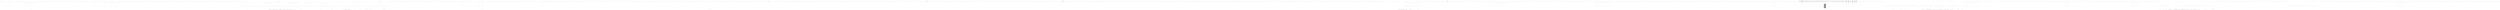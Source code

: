 digraph  {
n0 [cluster="QuantConnect.Algorithm.Framework.Alphas.Analysis.Functions.BinaryAlphaScoreFunction.Evaluate(QuantConnect.Algorithm.Framework.Alphas.Analysis.AlphaAnalysisContext, QuantConnect.Algorithm.Framework.Alphas.AlphaScoreType)", label="Entry QuantConnect.Algorithm.Framework.Alphas.Analysis.Functions.BinaryAlphaScoreFunction.Evaluate(QuantConnect.Algorithm.Framework.Alphas.Analysis.AlphaAnalysisContext, QuantConnect.Algorithm.Framework.Alphas.AlphaScoreType)", span="26-26"];
n1 [cluster="QuantConnect.Algorithm.Framework.Alphas.Analysis.Functions.BinaryAlphaScoreFunction.Evaluate(QuantConnect.Algorithm.Framework.Alphas.Analysis.AlphaAnalysisContext, QuantConnect.Algorithm.Framework.Alphas.AlphaScoreType)", label="var alpha = context.Alpha", span="28-28"];
n2 [cluster="QuantConnect.Algorithm.Framework.Alphas.Analysis.Functions.BinaryAlphaScoreFunction.Evaluate(QuantConnect.Algorithm.Framework.Alphas.Analysis.AlphaAnalysisContext, QuantConnect.Algorithm.Framework.Alphas.AlphaScoreType)", label="var startingValue = context.InitialValues.Get(alpha.Type)", span="30-30"];
n3 [cluster="QuantConnect.Algorithm.Framework.Alphas.Analysis.Functions.BinaryAlphaScoreFunction.Evaluate(QuantConnect.Algorithm.Framework.Alphas.Analysis.AlphaAnalysisContext, QuantConnect.Algorithm.Framework.Alphas.AlphaScoreType)", label="var currentValue = context.CurrentValues.Get(alpha.Type)", span="31-31"];
n4 [cluster="QuantConnect.Algorithm.Framework.Alphas.Analysis.Functions.BinaryAlphaScoreFunction.Evaluate(QuantConnect.Algorithm.Framework.Alphas.Analysis.AlphaAnalysisContext, QuantConnect.Algorithm.Framework.Alphas.AlphaScoreType)", label="alpha.Direction", span="33-33"];
n11 [cluster="QuantConnect.Algorithm.Framework.Alphas.Analysis.Functions.BinaryAlphaScoreFunction.Evaluate(QuantConnect.Algorithm.Framework.Alphas.Analysis.AlphaAnalysisContext, QuantConnect.Algorithm.Framework.Alphas.AlphaScoreType)", label="alpha.Magnitude.HasValue", span="44-44"];
n12 [cluster="QuantConnect.Algorithm.Framework.Alphas.Analysis.Functions.BinaryAlphaScoreFunction.Evaluate(QuantConnect.Algorithm.Framework.Alphas.Analysis.AlphaAnalysisContext, QuantConnect.Algorithm.Framework.Alphas.AlphaScoreType)", label="return Math.Abs(deltaPercent) < (decimal) Math.Abs(alpha.Magnitude.Value) ? 1 : 0;", span="46-46"];
n18 [cluster="QuantConnect.Algorithm.Framework.Alphas.Analysis.SecurityValues.Get(QuantConnect.Algorithm.Framework.Alphas.AlphaType)", label="Entry QuantConnect.Algorithm.Framework.Alphas.Analysis.SecurityValues.Get(QuantConnect.Algorithm.Framework.Alphas.AlphaType)", span="89-89"];
n6 [cluster="QuantConnect.Algorithm.Framework.Alphas.Analysis.Functions.BinaryAlphaScoreFunction.Evaluate(QuantConnect.Algorithm.Framework.Alphas.Analysis.AlphaAnalysisContext, QuantConnect.Algorithm.Framework.Alphas.AlphaScoreType)", label="return currentValue < startingValue ? 1 : 0;", span="36-36"];
n8 [cluster="QuantConnect.Algorithm.Framework.Alphas.Analysis.Functions.BinaryAlphaScoreFunction.Evaluate(QuantConnect.Algorithm.Framework.Alphas.Analysis.AlphaAnalysisContext, QuantConnect.Algorithm.Framework.Alphas.AlphaScoreType)", label="startingValue == 0", span="40-40"];
n9 [cluster="QuantConnect.Algorithm.Framework.Alphas.Analysis.Functions.BinaryAlphaScoreFunction.Evaluate(QuantConnect.Algorithm.Framework.Alphas.Analysis.AlphaAnalysisContext, QuantConnect.Algorithm.Framework.Alphas.AlphaScoreType)", label="return currentValue == startingValue ? 1 : 0;", span="40-40"];
n10 [cluster="QuantConnect.Algorithm.Framework.Alphas.Analysis.Functions.BinaryAlphaScoreFunction.Evaluate(QuantConnect.Algorithm.Framework.Alphas.Analysis.AlphaAnalysisContext, QuantConnect.Algorithm.Framework.Alphas.AlphaScoreType)", label="var deltaPercent = Math.Abs(currentValue - startingValue)/startingValue", span="43-43"];
n13 [cluster="QuantConnect.Algorithm.Framework.Alphas.Analysis.Functions.BinaryAlphaScoreFunction.Evaluate(QuantConnect.Algorithm.Framework.Alphas.Analysis.AlphaAnalysisContext, QuantConnect.Algorithm.Framework.Alphas.AlphaScoreType)", label="return currentValue == startingValue ? 1 : 0;", span="50-50"];
n15 [cluster="QuantConnect.Algorithm.Framework.Alphas.Analysis.Functions.BinaryAlphaScoreFunction.Evaluate(QuantConnect.Algorithm.Framework.Alphas.Analysis.AlphaAnalysisContext, QuantConnect.Algorithm.Framework.Alphas.AlphaScoreType)", label="return currentValue > startingValue ? 1 : 0;", span="53-53"];
n5 [cluster="QuantConnect.Algorithm.Framework.Alphas.Analysis.Functions.BinaryAlphaScoreFunction.Evaluate(QuantConnect.Algorithm.Framework.Alphas.Analysis.AlphaAnalysisContext, QuantConnect.Algorithm.Framework.Alphas.AlphaScoreType)", label="AlphaDirection.Down", span="35-35"];
n7 [cluster="QuantConnect.Algorithm.Framework.Alphas.Analysis.Functions.BinaryAlphaScoreFunction.Evaluate(QuantConnect.Algorithm.Framework.Alphas.Analysis.AlphaAnalysisContext, QuantConnect.Algorithm.Framework.Alphas.AlphaScoreType)", label="AlphaDirection.Flat", span="38-38"];
n14 [cluster="QuantConnect.Algorithm.Framework.Alphas.Analysis.Functions.BinaryAlphaScoreFunction.Evaluate(QuantConnect.Algorithm.Framework.Alphas.Analysis.AlphaAnalysisContext, QuantConnect.Algorithm.Framework.Alphas.AlphaScoreType)", label="AlphaDirection.Up", span="52-52"];
n16 [cluster="QuantConnect.Algorithm.Framework.Alphas.Analysis.Functions.BinaryAlphaScoreFunction.Evaluate(QuantConnect.Algorithm.Framework.Alphas.Analysis.AlphaAnalysisContext, QuantConnect.Algorithm.Framework.Alphas.AlphaScoreType)", label="throw new ArgumentOutOfRangeException();", span="56-56"];
n19 [cluster="System.Math.Abs(decimal)", label="Entry System.Math.Abs(decimal)", span="0-0"];
n17 [cluster="QuantConnect.Algorithm.Framework.Alphas.Analysis.Functions.BinaryAlphaScoreFunction.Evaluate(QuantConnect.Algorithm.Framework.Alphas.Analysis.AlphaAnalysisContext, QuantConnect.Algorithm.Framework.Alphas.AlphaScoreType)", label="Exit QuantConnect.Algorithm.Framework.Alphas.Analysis.Functions.BinaryAlphaScoreFunction.Evaluate(QuantConnect.Algorithm.Framework.Alphas.Analysis.AlphaAnalysisContext, QuantConnect.Algorithm.Framework.Alphas.AlphaScoreType)", span="26-26"];
n20 [cluster="System.Math.Abs(double)", label="Entry System.Math.Abs(double)", span="0-0"];
n21 [cluster="System.ArgumentOutOfRangeException.ArgumentOutOfRangeException()", label="Entry System.ArgumentOutOfRangeException.ArgumentOutOfRangeException()", span="0-0"];
m1_18 [cluster="QuantConnect.Algorithm.CSharp.BasicTemplateFuturesConsolidationAlgorithm.OnData(QuantConnect.Data.Slice)", file="AlgorithmRunner.cs", label="Entry QuantConnect.Algorithm.CSharp.BasicTemplateFuturesConsolidationAlgorithm.OnData(QuantConnect.Data.Slice)", span="43-43"];
m1_19 [cluster="QuantConnect.Algorithm.CSharp.BasicTemplateFuturesConsolidationAlgorithm.OnData(QuantConnect.Data.Slice)", file="AlgorithmRunner.cs", label="slice.FutureChains", span="45-45"];
m1_20 [cluster="QuantConnect.Algorithm.CSharp.BasicTemplateFuturesConsolidationAlgorithm.OnData(QuantConnect.Data.Slice)", file="AlgorithmRunner.cs", label="chain.Value", span="47-47"];
m1_21 [cluster="QuantConnect.Algorithm.CSharp.BasicTemplateFuturesConsolidationAlgorithm.OnData(QuantConnect.Data.Slice)", file="AlgorithmRunner.cs", label="!_futureContracts.Contains(contract.Symbol)", span="49-49"];
m1_22 [cluster="QuantConnect.Algorithm.CSharp.BasicTemplateFuturesConsolidationAlgorithm.OnData(QuantConnect.Data.Slice)", file="AlgorithmRunner.cs", label="_futureContracts.Add(contract.Symbol)", span="51-51"];
m1_25 [cluster="QuantConnect.Algorithm.CSharp.BasicTemplateFuturesConsolidationAlgorithm.OnData(QuantConnect.Data.Slice)", file="AlgorithmRunner.cs", label="SubscriptionManager.AddConsolidator(contract.Symbol, consolidator)", span="55-55"];
m1_26 [cluster="QuantConnect.Algorithm.CSharp.BasicTemplateFuturesConsolidationAlgorithm.OnData(QuantConnect.Data.Slice)", file="AlgorithmRunner.cs", label="Log(''Added new consolidator for '' + contract.Symbol.Value)", span="57-57"];
m1_23 [cluster="QuantConnect.Algorithm.CSharp.BasicTemplateFuturesConsolidationAlgorithm.OnData(QuantConnect.Data.Slice)", file="AlgorithmRunner.cs", label="var consolidator = new QuoteBarConsolidator(TimeSpan.FromMinutes(5))", span="53-53"];
m1_24 [cluster="QuantConnect.Algorithm.CSharp.BasicTemplateFuturesConsolidationAlgorithm.OnData(QuantConnect.Data.Slice)", file="AlgorithmRunner.cs", label="consolidator.DataConsolidated += OnDataConsolidated", span="54-54"];
m1_27 [cluster="QuantConnect.Algorithm.CSharp.BasicTemplateFuturesConsolidationAlgorithm.OnData(QuantConnect.Data.Slice)", file="AlgorithmRunner.cs", label="Exit QuantConnect.Algorithm.CSharp.BasicTemplateFuturesConsolidationAlgorithm.OnData(QuantConnect.Data.Slice)", span="43-43"];
m1_34 [cluster="QuantConnect.Algorithm.CSharp.BasicTemplateFuturesConsolidationAlgorithm.OnDataConsolidated(object, QuantConnect.Data.Market.QuoteBar)", file="AlgorithmRunner.cs", label="Entry QuantConnect.Algorithm.CSharp.BasicTemplateFuturesConsolidationAlgorithm.OnDataConsolidated(object, QuantConnect.Data.Market.QuoteBar)", span="63-63"];
m1_35 [cluster="QuantConnect.Algorithm.CSharp.BasicTemplateFuturesConsolidationAlgorithm.OnDataConsolidated(object, QuantConnect.Data.Market.QuoteBar)", file="AlgorithmRunner.cs", label="Log(''OnDataConsolidated called'')", span="65-65"];
m1_36 [cluster="QuantConnect.Algorithm.CSharp.BasicTemplateFuturesConsolidationAlgorithm.OnDataConsolidated(object, QuantConnect.Data.Market.QuoteBar)", file="AlgorithmRunner.cs", label="Log(quoteBar.ToString())", span="66-66"];
m1_37 [cluster="QuantConnect.Algorithm.CSharp.BasicTemplateFuturesConsolidationAlgorithm.OnDataConsolidated(object, QuantConnect.Data.Market.QuoteBar)", file="AlgorithmRunner.cs", label="Exit QuantConnect.Algorithm.CSharp.BasicTemplateFuturesConsolidationAlgorithm.OnDataConsolidated(object, QuantConnect.Data.Market.QuoteBar)", span="63-63"];
m1_31 [cluster="System.TimeSpan.FromMinutes(double)", file="AlgorithmRunner.cs", label="Entry System.TimeSpan.FromMinutes(double)", span="0-0"];
m1_30 [cluster="QuantConnect.Data.Consolidators.QuoteBarConsolidator.QuoteBarConsolidator(System.TimeSpan)", file="AlgorithmRunner.cs", label="Entry QuantConnect.Data.Consolidators.QuoteBarConsolidator.QuoteBarConsolidator(System.TimeSpan)", span="29-29"];
m1_12 [cluster="System.TimeSpan.FromDays(double)", file="AlgorithmRunner.cs", label="Entry System.TimeSpan.FromDays(double)", span="0-0"];
m1_33 [cluster="QuantConnect.Algorithm.QCAlgorithm.Log(string)", file="AlgorithmRunner.cs", label="Entry QuantConnect.Algorithm.QCAlgorithm.Log(string)", span="1636-1636"];
m1_32 [cluster="QuantConnect.Data.SubscriptionManager.AddConsolidator(QuantConnect.Symbol, QuantConnect.Data.Consolidators.IDataConsolidator)", file="AlgorithmRunner.cs", label="Entry QuantConnect.Data.SubscriptionManager.AddConsolidator(QuantConnect.Symbol, QuantConnect.Data.Consolidators.IDataConsolidator)", span="169-169"];
m1_38 [cluster="QuantConnect.Data.BaseData.ToString()", file="AlgorithmRunner.cs", label="Entry QuantConnect.Data.BaseData.ToString()", span="272-272"];
m1_9 [cluster="QuantConnect.Algorithm.QCAlgorithm.SetEndDate(int, int, int)", file="AlgorithmRunner.cs", label="Entry QuantConnect.Algorithm.QCAlgorithm.SetEndDate(int, int, int)", span="1095-1095"];
m1_14 [cluster="QuantConnect.Algorithm.QCAlgorithm.SetBenchmark(System.Func<System.DateTime, decimal>)", file="AlgorithmRunner.cs", label="Entry QuantConnect.Algorithm.QCAlgorithm.SetBenchmark(System.Func<System.DateTime, decimal>)", span="986-986"];
m1_13 [cluster="QuantConnect.Securities.Future.Future.SetFilter(System.TimeSpan, System.TimeSpan)", file="AlgorithmRunner.cs", label="Entry QuantConnect.Securities.Future.Future.SetFilter(System.TimeSpan, System.TimeSpan)", span="146-146"];
m1_0 [cluster="QuantConnect.Algorithm.CSharp.BasicTemplateFuturesConsolidationAlgorithm.Initialize()", file="AlgorithmRunner.cs", label="Entry QuantConnect.Algorithm.CSharp.BasicTemplateFuturesConsolidationAlgorithm.Initialize()", span="31-31"];
m1_1 [cluster="QuantConnect.Algorithm.CSharp.BasicTemplateFuturesConsolidationAlgorithm.Initialize()", file="AlgorithmRunner.cs", label="SetStartDate(2013, 10, 8)", span="33-33"];
m1_2 [cluster="QuantConnect.Algorithm.CSharp.BasicTemplateFuturesConsolidationAlgorithm.Initialize()", file="AlgorithmRunner.cs", label="SetEndDate(2013, 10, 11)", span="34-34"];
m1_3 [cluster="QuantConnect.Algorithm.CSharp.BasicTemplateFuturesConsolidationAlgorithm.Initialize()", file="AlgorithmRunner.cs", label="SetCash(1000000)", span="35-35"];
m1_4 [cluster="QuantConnect.Algorithm.CSharp.BasicTemplateFuturesConsolidationAlgorithm.Initialize()", file="AlgorithmRunner.cs", label="var futureSP500 = AddFuture(RootSP500)", span="37-37"];
m1_5 [cluster="QuantConnect.Algorithm.CSharp.BasicTemplateFuturesConsolidationAlgorithm.Initialize()", file="AlgorithmRunner.cs", label="futureSP500.SetFilter(TimeSpan.Zero, TimeSpan.FromDays(182))", span="38-38"];
m1_6 [cluster="QuantConnect.Algorithm.CSharp.BasicTemplateFuturesConsolidationAlgorithm.Initialize()", file="AlgorithmRunner.cs", label="SetBenchmark(x => 0)", span="40-40"];
m1_7 [cluster="QuantConnect.Algorithm.CSharp.BasicTemplateFuturesConsolidationAlgorithm.Initialize()", file="AlgorithmRunner.cs", label="Exit QuantConnect.Algorithm.CSharp.BasicTemplateFuturesConsolidationAlgorithm.Initialize()", span="31-31"];
m1_8 [cluster="QuantConnect.Algorithm.QCAlgorithm.SetStartDate(int, int, int)", file="AlgorithmRunner.cs", label="Entry QuantConnect.Algorithm.QCAlgorithm.SetStartDate(int, int, int)", span="1070-1070"];
m1_10 [cluster="QuantConnect.Algorithm.QCAlgorithm.SetCash(int)", file="AlgorithmRunner.cs", label="Entry QuantConnect.Algorithm.QCAlgorithm.SetCash(int)", span="1019-1019"];
m1_11 [cluster="QuantConnect.Algorithm.QCAlgorithm.AddFuture(string, QuantConnect.Resolution, string, bool, decimal)", file="AlgorithmRunner.cs", label="Entry QuantConnect.Algorithm.QCAlgorithm.AddFuture(string, QuantConnect.Resolution, string, bool, decimal)", span="1404-1404"];
m1_29 [cluster="System.Collections.Generic.HashSet<T>.Add(T)", file="AlgorithmRunner.cs", label="Entry System.Collections.Generic.HashSet<T>.Add(T)", span="0-0"];
m1_28 [cluster="System.Collections.Generic.HashSet<T>.Contains(T)", file="AlgorithmRunner.cs", label="Entry System.Collections.Generic.HashSet<T>.Contains(T)", span="0-0"];
m1_15 [cluster="lambda expression", file="AlgorithmRunner.cs", label="Entry lambda expression", span="40-40"];
m1_16 [cluster="lambda expression", file="AlgorithmRunner.cs", label=0, span="40-40"];
m1_17 [cluster="lambda expression", file="AlgorithmRunner.cs", label="Exit lambda expression", span="40-40"];
m1_39 [file="AlgorithmRunner.cs", label="QuantConnect.Algorithm.CSharp.BasicTemplateFuturesConsolidationAlgorithm", span=""];
m2_23 [cluster="Unk.OnSecuritiesChanged", file="AlphaModelPythonWrapper.cs", label="Entry Unk.OnSecuritiesChanged", span=""];
m2_8 [cluster="Unk.HasAttr", file="AlphaModelPythonWrapper.cs", label="Entry Unk.HasAttr", span=""];
m2_0 [cluster="QuantConnect.Algorithm.Framework.Alphas.AlphaModelPythonWrapper.AlphaModelPythonWrapper(PyObject)", file="AlphaModelPythonWrapper.cs", label="Entry QuantConnect.Algorithm.Framework.Alphas.AlphaModelPythonWrapper.AlphaModelPythonWrapper(PyObject)", span="52-52"];
m2_1 [cluster="QuantConnect.Algorithm.Framework.Alphas.AlphaModelPythonWrapper.AlphaModelPythonWrapper(PyObject)", file="AlphaModelPythonWrapper.cs", label="Py.GIL()", span="54-54"];
m2_3 [cluster="QuantConnect.Algorithm.Framework.Alphas.AlphaModelPythonWrapper.AlphaModelPythonWrapper(PyObject)", file="AlphaModelPythonWrapper.cs", label="!model.HasAttr(attributeName)", span="58-58"];
m2_4 [cluster="QuantConnect.Algorithm.Framework.Alphas.AlphaModelPythonWrapper.AlphaModelPythonWrapper(PyObject)", file="AlphaModelPythonWrapper.cs", label="throw new NotImplementedException($''IAlphaModel.{attributeName} must be implemented. Please implement this missing method on {model.GetPythonType()}'');", span="60-60"];
m2_5 [cluster="QuantConnect.Algorithm.Framework.Alphas.AlphaModelPythonWrapper.AlphaModelPythonWrapper(PyObject)", file="AlphaModelPythonWrapper.cs", label="_model = model", span="64-64"];
m2_2 [cluster="QuantConnect.Algorithm.Framework.Alphas.AlphaModelPythonWrapper.AlphaModelPythonWrapper(PyObject)", file="AlphaModelPythonWrapper.cs", label="new[] { ''Update'', ''OnSecuritiesChanged'' }", span="56-56"];
m2_6 [cluster="QuantConnect.Algorithm.Framework.Alphas.AlphaModelPythonWrapper.AlphaModelPythonWrapper(PyObject)", file="AlphaModelPythonWrapper.cs", label="Exit QuantConnect.Algorithm.Framework.Alphas.AlphaModelPythonWrapper.AlphaModelPythonWrapper(PyObject)", span="52-52"];
m2_11 [cluster="QuantConnect.Algorithm.Framework.Alphas.AlphaModelPythonWrapper.Update(QuantConnect.Algorithm.Framework.QCAlgorithmFramework, QuantConnect.Data.Slice)", file="AlphaModelPythonWrapper.cs", label="Entry QuantConnect.Algorithm.Framework.Alphas.AlphaModelPythonWrapper.Update(QuantConnect.Algorithm.Framework.QCAlgorithmFramework, QuantConnect.Data.Slice)", span="74-74"];
m2_12 [cluster="QuantConnect.Algorithm.Framework.Alphas.AlphaModelPythonWrapper.Update(QuantConnect.Algorithm.Framework.QCAlgorithmFramework, QuantConnect.Data.Slice)", file="AlphaModelPythonWrapper.cs", label="Py.GIL()", span="76-76"];
m2_15 [cluster="QuantConnect.Algorithm.Framework.Alphas.AlphaModelPythonWrapper.Update(QuantConnect.Algorithm.Framework.QCAlgorithmFramework, QuantConnect.Data.Slice)", file="AlphaModelPythonWrapper.cs", label="yield return insight.AsManagedObject(typeof(Insight)) as Insight;", span="81-81"];
m2_13 [cluster="QuantConnect.Algorithm.Framework.Alphas.AlphaModelPythonWrapper.Update(QuantConnect.Algorithm.Framework.QCAlgorithmFramework, QuantConnect.Data.Slice)", file="AlphaModelPythonWrapper.cs", label="var insights = _model.Update(algorithm, data) as PyObject", span="78-78"];
m2_14 [cluster="QuantConnect.Algorithm.Framework.Alphas.AlphaModelPythonWrapper.Update(QuantConnect.Algorithm.Framework.QCAlgorithmFramework, QuantConnect.Data.Slice)", file="AlphaModelPythonWrapper.cs", label=insights, span="79-79"];
m2_16 [cluster="QuantConnect.Algorithm.Framework.Alphas.AlphaModelPythonWrapper.Update(QuantConnect.Algorithm.Framework.QCAlgorithmFramework, QuantConnect.Data.Slice)", file="AlphaModelPythonWrapper.cs", label="Exit QuantConnect.Algorithm.Framework.Alphas.AlphaModelPythonWrapper.Update(QuantConnect.Algorithm.Framework.QCAlgorithmFramework, QuantConnect.Data.Slice)", span="74-74"];
m2_18 [cluster="Unk.AsManagedObject", file="AlphaModelPythonWrapper.cs", label="Entry Unk.AsManagedObject", span=""];
m2_10 [cluster="Unk.GetPythonType", file="AlphaModelPythonWrapper.cs", label="Entry Unk.GetPythonType", span=""];
m2_9 [cluster="System.NotImplementedException.NotImplementedException(string)", file="AlphaModelPythonWrapper.cs", label="Entry System.NotImplementedException.NotImplementedException(string)", span="0-0"];
m2_7 [cluster="Unk.GIL", file="AlphaModelPythonWrapper.cs", label="Entry Unk.GIL", span=""];
m2_17 [cluster="Unk.Update", file="AlphaModelPythonWrapper.cs", label="Entry Unk.Update", span=""];
m2_19 [cluster="QuantConnect.Algorithm.Framework.Alphas.AlphaModelPythonWrapper.OnSecuritiesChanged(QuantConnect.Algorithm.Framework.QCAlgorithmFramework, QuantConnect.Data.UniverseSelection.SecurityChanges)", file="AlphaModelPythonWrapper.cs", label="Entry QuantConnect.Algorithm.Framework.Alphas.AlphaModelPythonWrapper.OnSecuritiesChanged(QuantConnect.Algorithm.Framework.QCAlgorithmFramework, QuantConnect.Data.UniverseSelection.SecurityChanges)", span="91-91"];
m2_20 [cluster="QuantConnect.Algorithm.Framework.Alphas.AlphaModelPythonWrapper.OnSecuritiesChanged(QuantConnect.Algorithm.Framework.QCAlgorithmFramework, QuantConnect.Data.UniverseSelection.SecurityChanges)", file="AlphaModelPythonWrapper.cs", label="Py.GIL()", span="93-93"];
m2_21 [cluster="QuantConnect.Algorithm.Framework.Alphas.AlphaModelPythonWrapper.OnSecuritiesChanged(QuantConnect.Algorithm.Framework.QCAlgorithmFramework, QuantConnect.Data.UniverseSelection.SecurityChanges)", file="AlphaModelPythonWrapper.cs", label="_model.OnSecuritiesChanged(algorithm, changes)", span="95-95"];
m2_22 [cluster="QuantConnect.Algorithm.Framework.Alphas.AlphaModelPythonWrapper.OnSecuritiesChanged(QuantConnect.Algorithm.Framework.QCAlgorithmFramework, QuantConnect.Data.UniverseSelection.SecurityChanges)", file="AlphaModelPythonWrapper.cs", label="Exit QuantConnect.Algorithm.Framework.Alphas.AlphaModelPythonWrapper.OnSecuritiesChanged(QuantConnect.Algorithm.Framework.QCAlgorithmFramework, QuantConnect.Data.UniverseSelection.SecurityChanges)", span="91-91"];
m2_24 [file="AlphaModelPythonWrapper.cs", label="QuantConnect.Algorithm.Framework.Alphas.AlphaModelPythonWrapper", span=""];
m4_37 [cluster="DataQueueOptionChainUniverseDataCollectionEnumerator.cstr", file="CashTests.cs", label="Entry DataQueueOptionChainUniverseDataCollectionEnumerator.cstr", span=""];
m4_60 [cluster="System.Collections.Generic.List<T>.List()", file="CashTests.cs", label="Entry System.Collections.Generic.List<T>.List()", span="0-0"];
m4_48 [cluster="lambda expression", file="CashTests.cs", label="Entry lambda expression", span="104-104"];
m4_46 [cluster="lambda expression", file="CashTests.cs", label="new SubscriptionRequest(request, configuration: c)", span="103-103"];
m4_49 [cluster="lambda expression", file="CashTests.cs", label="_enumeratorConfigurator(request, factory.CreateEnumerator(sr, dataProvider))", span="104-104"];
m4_42 [cluster="lambda expression", file="CashTests.cs", label="new ZipEntryName { Time = localTime, Symbol = x } as BaseData", span="86-86"];
m4_41 [cluster="lambda expression", file="CashTests.cs", label="Entry lambda expression", span="86-86"];
m4_45 [cluster="lambda expression", file="CashTests.cs", label="Entry lambda expression", span="103-103"];
m4_43 [cluster="lambda expression", file="CashTests.cs", label="Exit lambda expression", span="86-86"];
m4_47 [cluster="lambda expression", file="CashTests.cs", label="Exit lambda expression", span="103-103"];
m4_50 [cluster="lambda expression", file="CashTests.cs", label="Exit lambda expression", span="104-104"];
m4_28 [cluster="QuantConnect.Symbol.ToString()", file="CashTests.cs", label="Entry QuantConnect.Symbol.ToString()", span="350-350"];
m4_33 [cluster="QuantConnect.Lean.Engine.DataFeeds.Enumerators.Factories.OptionChainUniverseSubscriptionEnumeratorFactory.GetSubscriptionConfigurations(QuantConnect.Data.UniverseSelection.SubscriptionRequest)", file="CashTests.cs", label="Entry QuantConnect.Lean.Engine.DataFeeds.Enumerators.Factories.OptionChainUniverseSubscriptionEnumeratorFactory.GetSubscriptionConfigurations(QuantConnect.Data.UniverseSelection.SubscriptionRequest)", span="111-111"];
m4_52 [cluster="QuantConnect.Lean.Engine.DataFeeds.Enumerators.Factories.OptionChainUniverseSubscriptionEnumeratorFactory.GetSubscriptionConfigurations(QuantConnect.Data.UniverseSelection.SubscriptionRequest)", file="CashTests.cs", label="var config = request.Configuration", span="114-114"];
m4_53 [cluster="QuantConnect.Lean.Engine.DataFeeds.Enumerators.Factories.OptionChainUniverseSubscriptionEnumeratorFactory.GetSubscriptionConfigurations(QuantConnect.Data.UniverseSelection.SubscriptionRequest)", file="CashTests.cs", label="var underlying = config.Symbol.Underlying", span="115-115"];
m4_54 [cluster="QuantConnect.Lean.Engine.DataFeeds.Enumerators.Factories.OptionChainUniverseSubscriptionEnumeratorFactory.GetSubscriptionConfigurations(QuantConnect.Data.UniverseSelection.SubscriptionRequest)", file="CashTests.cs", label="var resolution = config.Resolution == Resolution.Tick ? Resolution.Second : config.Resolution", span="118-118"];
m4_55 [cluster="QuantConnect.Lean.Engine.DataFeeds.Enumerators.Factories.OptionChainUniverseSubscriptionEnumeratorFactory.GetSubscriptionConfigurations(QuantConnect.Data.UniverseSelection.SubscriptionRequest)", file="CashTests.cs", label="var configurations = new List<SubscriptionDataConfig>\r\n            {\r\n                // add underlying trade data\r\n                new SubscriptionDataConfig(config, resolution: resolution, fillForward: true, symbol: underlying, objectType: typeof (TradeBar), tickType: TickType.Trade),\r\n            }", span="120-124"];
m4_57 [cluster="QuantConnect.Lean.Engine.DataFeeds.Enumerators.Factories.OptionChainUniverseSubscriptionEnumeratorFactory.GetSubscriptionConfigurations(QuantConnect.Data.UniverseSelection.SubscriptionRequest)", file="CashTests.cs", label="configurations.Add(new SubscriptionDataConfig(config, resolution: resolution, fillForward: true))", span="129-129"];
m4_56 [cluster="QuantConnect.Lean.Engine.DataFeeds.Enumerators.Factories.OptionChainUniverseSubscriptionEnumeratorFactory.GetSubscriptionConfigurations(QuantConnect.Data.UniverseSelection.SubscriptionRequest)", file="CashTests.cs", label="!_isLiveMode", span="126-126"];
m4_58 [cluster="QuantConnect.Lean.Engine.DataFeeds.Enumerators.Factories.OptionChainUniverseSubscriptionEnumeratorFactory.GetSubscriptionConfigurations(QuantConnect.Data.UniverseSelection.SubscriptionRequest)", file="CashTests.cs", label="return configurations;", span="132-132"];
m4_59 [cluster="QuantConnect.Lean.Engine.DataFeeds.Enumerators.Factories.OptionChainUniverseSubscriptionEnumeratorFactory.GetSubscriptionConfigurations(QuantConnect.Data.UniverseSelection.SubscriptionRequest)", file="CashTests.cs", label="Exit QuantConnect.Lean.Engine.DataFeeds.Enumerators.Factories.OptionChainUniverseSubscriptionEnumeratorFactory.GetSubscriptionConfigurations(QuantConnect.Data.UniverseSelection.SubscriptionRequest)", span="111-111"];
m4_51 [cluster="Unk.CreateEnumerator", file="CashTests.cs", label="Entry Unk.CreateEnumerator", span=""];
m4_16 [cluster="QuantConnect.Lean.Engine.DataFeeds.Enumerators.Factories.OptionChainUniverseSubscriptionEnumeratorFactory.CreateEnumerator(QuantConnect.Data.UniverseSelection.SubscriptionRequest, QuantConnect.Interfaces.IDataProvider)", file="CashTests.cs", label="var zipEntries = symbols.Select(x => new ZipEntryName { Time = localTime, Symbol = x } as BaseData).ToList()", span="86-86"];
m4_12 [cluster="QuantConnect.Lean.Engine.DataFeeds.Enumerators.Factories.OptionChainUniverseSubscriptionEnumeratorFactory.CreateEnumerator(QuantConnect.Data.UniverseSelection.SubscriptionRequest, QuantConnect.Interfaces.IDataProvider)", file="CashTests.cs", label="Entry QuantConnect.Lean.Engine.DataFeeds.Enumerators.Factories.OptionChainUniverseSubscriptionEnumeratorFactory.CreateEnumerator(QuantConnect.Data.UniverseSelection.SubscriptionRequest, QuantConnect.Interfaces.IDataProvider)", span="78-78"];
m4_13 [cluster="QuantConnect.Lean.Engine.DataFeeds.Enumerators.Factories.OptionChainUniverseSubscriptionEnumeratorFactory.CreateEnumerator(QuantConnect.Data.UniverseSelection.SubscriptionRequest, QuantConnect.Interfaces.IDataProvider)", file="CashTests.cs", label=_isLiveMode, span="80-80"];
m4_14 [cluster="QuantConnect.Lean.Engine.DataFeeds.Enumerators.Factories.OptionChainUniverseSubscriptionEnumeratorFactory.CreateEnumerator(QuantConnect.Data.UniverseSelection.SubscriptionRequest, QuantConnect.Interfaces.IDataProvider)", file="CashTests.cs", label="var localTime = request.StartTimeUtc.ConvertFromUtc(request.Configuration.ExchangeTimeZone)", span="82-82"];
m4_15 [cluster="QuantConnect.Lean.Engine.DataFeeds.Enumerators.Factories.OptionChainUniverseSubscriptionEnumeratorFactory.CreateEnumerator(QuantConnect.Data.UniverseSelection.SubscriptionRequest, QuantConnect.Interfaces.IDataProvider)", file="CashTests.cs", label="var symbols = _symbolUniverse.LookupSymbols(request.Security.Symbol.Underlying.ToString(), request.Security.Type)", span="85-85"];
m4_17 [cluster="QuantConnect.Lean.Engine.DataFeeds.Enumerators.Factories.OptionChainUniverseSubscriptionEnumeratorFactory.CreateEnumerator(QuantConnect.Data.UniverseSelection.SubscriptionRequest, QuantConnect.Interfaces.IDataProvider)", file="CashTests.cs", label="var underlyingEnumerator = new TradeBarBuilderEnumerator(request.Configuration.Increment, request.Security.Exchange.TimeZone, _timeProvider)", span="89-89"];
m4_18 [cluster="QuantConnect.Lean.Engine.DataFeeds.Enumerators.Factories.OptionChainUniverseSubscriptionEnumeratorFactory.CreateEnumerator(QuantConnect.Data.UniverseSelection.SubscriptionRequest, QuantConnect.Interfaces.IDataProvider)", file="CashTests.cs", label="var subscriptionConfiguration = GetSubscriptionConfigurations(request).First()", span="92-92"];
m4_19 [cluster="QuantConnect.Lean.Engine.DataFeeds.Enumerators.Factories.OptionChainUniverseSubscriptionEnumeratorFactory.CreateEnumerator(QuantConnect.Data.UniverseSelection.SubscriptionRequest, QuantConnect.Interfaces.IDataProvider)", file="CashTests.cs", label="var subscriptionRequest = new SubscriptionRequest(request, configuration: subscriptionConfiguration)", span="93-93"];
m4_21 [cluster="QuantConnect.Lean.Engine.DataFeeds.Enumerators.Factories.OptionChainUniverseSubscriptionEnumeratorFactory.CreateEnumerator(QuantConnect.Data.UniverseSelection.SubscriptionRequest, QuantConnect.Interfaces.IDataProvider)", file="CashTests.cs", label="return new DataQueueOptionChainUniverseDataCollectionEnumerator(request.Security.Symbol, configuredEnumerator, zipEntries);", span="96-96"];
m4_23 [cluster="QuantConnect.Lean.Engine.DataFeeds.Enumerators.Factories.OptionChainUniverseSubscriptionEnumeratorFactory.CreateEnumerator(QuantConnect.Data.UniverseSelection.SubscriptionRequest, QuantConnect.Interfaces.IDataProvider)", file="CashTests.cs", label="var enumerators = GetSubscriptionConfigurations(request)\r\n                    .Select(c => new SubscriptionRequest(request, configuration: c))\r\n                    .Select(sr => _enumeratorConfigurator(request, factory.CreateEnumerator(sr, dataProvider)))", span="102-104"];
m4_25 [cluster="QuantConnect.Lean.Engine.DataFeeds.Enumerators.Factories.OptionChainUniverseSubscriptionEnumeratorFactory.CreateEnumerator(QuantConnect.Data.UniverseSelection.SubscriptionRequest, QuantConnect.Interfaces.IDataProvider)", file="CashTests.cs", label="return new OptionChainUniverseDataCollectionEnumerator(sync, request.Security.Symbol);", span="107-107"];
m4_22 [cluster="QuantConnect.Lean.Engine.DataFeeds.Enumerators.Factories.OptionChainUniverseSubscriptionEnumeratorFactory.CreateEnumerator(QuantConnect.Data.UniverseSelection.SubscriptionRequest, QuantConnect.Interfaces.IDataProvider)", file="CashTests.cs", label="var factory = new BaseDataSubscriptionEnumeratorFactory(_mapFileResolver, _factorFileProvider)", span="100-100"];
m4_20 [cluster="QuantConnect.Lean.Engine.DataFeeds.Enumerators.Factories.OptionChainUniverseSubscriptionEnumeratorFactory.CreateEnumerator(QuantConnect.Data.UniverseSelection.SubscriptionRequest, QuantConnect.Interfaces.IDataProvider)", file="CashTests.cs", label="var configuredEnumerator = _enumeratorConfigurator(subscriptionRequest, underlyingEnumerator)", span="94-94"];
m4_24 [cluster="QuantConnect.Lean.Engine.DataFeeds.Enumerators.Factories.OptionChainUniverseSubscriptionEnumeratorFactory.CreateEnumerator(QuantConnect.Data.UniverseSelection.SubscriptionRequest, QuantConnect.Interfaces.IDataProvider)", file="CashTests.cs", label="var sync = new SynchronizingEnumerator(enumerators)", span="106-106"];
m4_26 [cluster="QuantConnect.Lean.Engine.DataFeeds.Enumerators.Factories.OptionChainUniverseSubscriptionEnumeratorFactory.CreateEnumerator(QuantConnect.Data.UniverseSelection.SubscriptionRequest, QuantConnect.Interfaces.IDataProvider)", file="CashTests.cs", label="Exit QuantConnect.Lean.Engine.DataFeeds.Enumerators.Factories.OptionChainUniverseSubscriptionEnumeratorFactory.CreateEnumerator(QuantConnect.Data.UniverseSelection.SubscriptionRequest, QuantConnect.Interfaces.IDataProvider)", span="78-78"];
m4_38 [cluster="QuantConnect.Lean.Engine.DataFeeds.Enumerators.Factories.BaseDataSubscriptionEnumeratorFactory.BaseDataSubscriptionEnumeratorFactory(QuantConnect.Data.Auxiliary.MapFileResolver, QuantConnect.Interfaces.IFactorFileProvider, System.Func<QuantConnect.Data.UniverseSelection.SubscriptionRequest, System.Collections.Generic.IEnumerable<System.DateTime>>)", file="CashTests.cs", label="Entry QuantConnect.Lean.Engine.DataFeeds.Enumerators.Factories.BaseDataSubscriptionEnumeratorFactory.BaseDataSubscriptionEnumeratorFactory(QuantConnect.Data.Auxiliary.MapFileResolver, QuantConnect.Interfaces.IFactorFileProvider, System.Func<QuantConnect.Data.UniverseSelection.SubscriptionRequest, System.Collections.Generic.IEnumerable<System.DateTime>>)", span="44-44"];
m4_0 [cluster="QuantConnect.Lean.Engine.DataFeeds.Enumerators.Factories.OptionChainUniverseSubscriptionEnumeratorFactory.OptionChainUniverseSubscriptionEnumeratorFactory(System.Func<QuantConnect.Data.UniverseSelection.SubscriptionRequest, System.Collections.Generic.IEnumerator<QuantConnect.Data.BaseData>, System.Collections.Generic.IEnumerator<QuantConnect.Data.BaseData>>, QuantConnect.Data.Auxiliary.MapFileResolver, QuantConnect.Interfaces.IFactorFileProvider)", file="CashTests.cs", label="Entry QuantConnect.Lean.Engine.DataFeeds.Enumerators.Factories.OptionChainUniverseSubscriptionEnumeratorFactory.OptionChainUniverseSubscriptionEnumeratorFactory(System.Func<QuantConnect.Data.UniverseSelection.SubscriptionRequest, System.Collections.Generic.IEnumerator<QuantConnect.Data.BaseData>, System.Collections.Generic.IEnumerator<QuantConnect.Data.BaseData>>, QuantConnect.Data.Auxiliary.MapFileResolver, QuantConnect.Interfaces.IFactorFileProvider)", span="48-48"];
m4_1 [cluster="QuantConnect.Lean.Engine.DataFeeds.Enumerators.Factories.OptionChainUniverseSubscriptionEnumeratorFactory.OptionChainUniverseSubscriptionEnumeratorFactory(System.Func<QuantConnect.Data.UniverseSelection.SubscriptionRequest, System.Collections.Generic.IEnumerator<QuantConnect.Data.BaseData>, System.Collections.Generic.IEnumerator<QuantConnect.Data.BaseData>>, QuantConnect.Data.Auxiliary.MapFileResolver, QuantConnect.Interfaces.IFactorFileProvider)", file="CashTests.cs", label="_isLiveMode = false", span="52-52"];
m4_2 [cluster="QuantConnect.Lean.Engine.DataFeeds.Enumerators.Factories.OptionChainUniverseSubscriptionEnumeratorFactory.OptionChainUniverseSubscriptionEnumeratorFactory(System.Func<QuantConnect.Data.UniverseSelection.SubscriptionRequest, System.Collections.Generic.IEnumerator<QuantConnect.Data.BaseData>, System.Collections.Generic.IEnumerator<QuantConnect.Data.BaseData>>, QuantConnect.Data.Auxiliary.MapFileResolver, QuantConnect.Interfaces.IFactorFileProvider)", file="CashTests.cs", label="_enumeratorConfigurator = enumeratorConfigurator", span="53-53"];
m4_3 [cluster="QuantConnect.Lean.Engine.DataFeeds.Enumerators.Factories.OptionChainUniverseSubscriptionEnumeratorFactory.OptionChainUniverseSubscriptionEnumeratorFactory(System.Func<QuantConnect.Data.UniverseSelection.SubscriptionRequest, System.Collections.Generic.IEnumerator<QuantConnect.Data.BaseData>, System.Collections.Generic.IEnumerator<QuantConnect.Data.BaseData>>, QuantConnect.Data.Auxiliary.MapFileResolver, QuantConnect.Interfaces.IFactorFileProvider)", file="CashTests.cs", label="_mapFileResolver = mapFileResolver", span="54-54"];
m4_4 [cluster="QuantConnect.Lean.Engine.DataFeeds.Enumerators.Factories.OptionChainUniverseSubscriptionEnumeratorFactory.OptionChainUniverseSubscriptionEnumeratorFactory(System.Func<QuantConnect.Data.UniverseSelection.SubscriptionRequest, System.Collections.Generic.IEnumerator<QuantConnect.Data.BaseData>, System.Collections.Generic.IEnumerator<QuantConnect.Data.BaseData>>, QuantConnect.Data.Auxiliary.MapFileResolver, QuantConnect.Interfaces.IFactorFileProvider)", file="CashTests.cs", label="_factorFileProvider = factorFileProvider", span="55-55"];
m4_5 [cluster="QuantConnect.Lean.Engine.DataFeeds.Enumerators.Factories.OptionChainUniverseSubscriptionEnumeratorFactory.OptionChainUniverseSubscriptionEnumeratorFactory(System.Func<QuantConnect.Data.UniverseSelection.SubscriptionRequest, System.Collections.Generic.IEnumerator<QuantConnect.Data.BaseData>, System.Collections.Generic.IEnumerator<QuantConnect.Data.BaseData>>, QuantConnect.Data.Auxiliary.MapFileResolver, QuantConnect.Interfaces.IFactorFileProvider)", file="CashTests.cs", label="Exit QuantConnect.Lean.Engine.DataFeeds.Enumerators.Factories.OptionChainUniverseSubscriptionEnumeratorFactory.OptionChainUniverseSubscriptionEnumeratorFactory(System.Func<QuantConnect.Data.UniverseSelection.SubscriptionRequest, System.Collections.Generic.IEnumerator<QuantConnect.Data.BaseData>, System.Collections.Generic.IEnumerator<QuantConnect.Data.BaseData>>, QuantConnect.Data.Auxiliary.MapFileResolver, QuantConnect.Interfaces.IFactorFileProvider)", span="48-48"];
m4_44 [cluster="QuantConnect.Data.Auxiliary.ZipEntryName.ZipEntryName()", file="CashTests.cs", label="Entry QuantConnect.Data.Auxiliary.ZipEntryName.ZipEntryName()", span="23-23"];
m4_31 [cluster="Unk.ToList", file="CashTests.cs", label="Entry Unk.ToList", span=""];
m4_36 [cluster="System.Func<T1, T2, TResult>.Invoke(T1, T2)", file="CashTests.cs", label="Entry System.Func<T1, T2, TResult>.Invoke(T1, T2)", span="0-0"];
m4_29 [cluster="QuantConnect.Interfaces.IDataQueueUniverseProvider.LookupSymbols(string, QuantConnect.SecurityType, string, string)", file="CashTests.cs", label="Entry QuantConnect.Interfaces.IDataQueueUniverseProvider.LookupSymbols(string, QuantConnect.SecurityType, string, string)", span="37-37"];
m4_35 [cluster="QuantConnect.Data.UniverseSelection.SubscriptionRequest.SubscriptionRequest(QuantConnect.Data.UniverseSelection.SubscriptionRequest, bool?, QuantConnect.Data.UniverseSelection.Universe, QuantConnect.Securities.Security, QuantConnect.Data.SubscriptionDataConfig, System.DateTime?, System.DateTime?)", file="CashTests.cs", label="Entry QuantConnect.Data.UniverseSelection.SubscriptionRequest.SubscriptionRequest(QuantConnect.Data.UniverseSelection.SubscriptionRequest, bool?, QuantConnect.Data.UniverseSelection.Universe, QuantConnect.Securities.Security, QuantConnect.Data.SubscriptionDataConfig, System.DateTime?, System.DateTime?)", span="121-121"];
m4_39 [cluster="SynchronizingEnumerator.cstr", file="CashTests.cs", label="Entry SynchronizingEnumerator.cstr", span=""];
m4_32 [cluster="QuantConnect.Lean.Engine.DataFeeds.Enumerators.TradeBarBuilderEnumerator.TradeBarBuilderEnumerator(System.TimeSpan, DateTimeZone, QuantConnect.Lean.Engine.DataFeeds.ITimeProvider)", file="CashTests.cs", label="Entry QuantConnect.Lean.Engine.DataFeeds.Enumerators.TradeBarBuilderEnumerator.TradeBarBuilderEnumerator(System.TimeSpan, DateTimeZone, QuantConnect.Lean.Engine.DataFeeds.ITimeProvider)", span="42-42"];
m4_40 [cluster="QuantConnect.Lean.Engine.DataFeeds.Enumerators.OptionChainUniverseDataCollectionEnumerator.OptionChainUniverseDataCollectionEnumerator(System.Collections.Generic.IEnumerator<QuantConnect.Data.BaseData>, QuantConnect.Symbol)", file="CashTests.cs", label="Entry QuantConnect.Lean.Engine.DataFeeds.Enumerators.OptionChainUniverseDataCollectionEnumerator.OptionChainUniverseDataCollectionEnumerator(System.Collections.Generic.IEnumerator<QuantConnect.Data.BaseData>, QuantConnect.Symbol)", span="33-33"];
m4_62 [cluster="System.Collections.Generic.List<T>.Add(T)", file="CashTests.cs", label="Entry System.Collections.Generic.List<T>.Add(T)", span="0-0"];
m4_61 [cluster="QuantConnect.Data.SubscriptionDataConfig.SubscriptionDataConfig(QuantConnect.Data.SubscriptionDataConfig, System.Type, QuantConnect.Symbol, QuantConnect.Resolution?, DateTimeZone, DateTimeZone, bool?, bool?, bool?, bool?, QuantConnect.TickType?, bool?, QuantConnect.DataNormalizationMode?)", file="CashTests.cs", label="Entry QuantConnect.Data.SubscriptionDataConfig.SubscriptionDataConfig(QuantConnect.Data.SubscriptionDataConfig, System.Type, QuantConnect.Symbol, QuantConnect.Resolution?, DateTimeZone, DateTimeZone, bool?, bool?, bool?, bool?, QuantConnect.TickType?, bool?, QuantConnect.DataNormalizationMode?)", span="236-236"];
m4_34 [cluster="System.Collections.Generic.IEnumerable<TSource>.First<TSource>()", file="CashTests.cs", label="Entry System.Collections.Generic.IEnumerable<TSource>.First<TSource>()", span="0-0"];
m4_30 [cluster="Unk.Select", file="CashTests.cs", label="Entry Unk.Select", span=""];
m4_6 [cluster="QuantConnect.Lean.Engine.DataFeeds.Enumerators.Factories.OptionChainUniverseSubscriptionEnumeratorFactory.OptionChainUniverseSubscriptionEnumeratorFactory(System.Func<QuantConnect.Data.UniverseSelection.SubscriptionRequest, System.Collections.Generic.IEnumerator<QuantConnect.Data.BaseData>, System.Collections.Generic.IEnumerator<QuantConnect.Data.BaseData>>, QuantConnect.Interfaces.IDataQueueUniverseProvider, QuantConnect.Lean.Engine.DataFeeds.ITimeProvider)", file="CashTests.cs", label="Entry QuantConnect.Lean.Engine.DataFeeds.Enumerators.Factories.OptionChainUniverseSubscriptionEnumeratorFactory.OptionChainUniverseSubscriptionEnumeratorFactory(System.Func<QuantConnect.Data.UniverseSelection.SubscriptionRequest, System.Collections.Generic.IEnumerator<QuantConnect.Data.BaseData>, System.Collections.Generic.IEnumerator<QuantConnect.Data.BaseData>>, QuantConnect.Interfaces.IDataQueueUniverseProvider, QuantConnect.Lean.Engine.DataFeeds.ITimeProvider)", span="63-63"];
m4_7 [cluster="QuantConnect.Lean.Engine.DataFeeds.Enumerators.Factories.OptionChainUniverseSubscriptionEnumeratorFactory.OptionChainUniverseSubscriptionEnumeratorFactory(System.Func<QuantConnect.Data.UniverseSelection.SubscriptionRequest, System.Collections.Generic.IEnumerator<QuantConnect.Data.BaseData>, System.Collections.Generic.IEnumerator<QuantConnect.Data.BaseData>>, QuantConnect.Interfaces.IDataQueueUniverseProvider, QuantConnect.Lean.Engine.DataFeeds.ITimeProvider)", file="CashTests.cs", label="_isLiveMode = true", span="66-66"];
m4_8 [cluster="QuantConnect.Lean.Engine.DataFeeds.Enumerators.Factories.OptionChainUniverseSubscriptionEnumeratorFactory.OptionChainUniverseSubscriptionEnumeratorFactory(System.Func<QuantConnect.Data.UniverseSelection.SubscriptionRequest, System.Collections.Generic.IEnumerator<QuantConnect.Data.BaseData>, System.Collections.Generic.IEnumerator<QuantConnect.Data.BaseData>>, QuantConnect.Interfaces.IDataQueueUniverseProvider, QuantConnect.Lean.Engine.DataFeeds.ITimeProvider)", file="CashTests.cs", label="_symbolUniverse = symbolUniverse", span="67-67"];
m4_9 [cluster="QuantConnect.Lean.Engine.DataFeeds.Enumerators.Factories.OptionChainUniverseSubscriptionEnumeratorFactory.OptionChainUniverseSubscriptionEnumeratorFactory(System.Func<QuantConnect.Data.UniverseSelection.SubscriptionRequest, System.Collections.Generic.IEnumerator<QuantConnect.Data.BaseData>, System.Collections.Generic.IEnumerator<QuantConnect.Data.BaseData>>, QuantConnect.Interfaces.IDataQueueUniverseProvider, QuantConnect.Lean.Engine.DataFeeds.ITimeProvider)", file="CashTests.cs", label="_timeProvider = timeProvider", span="68-68"];
m4_10 [cluster="QuantConnect.Lean.Engine.DataFeeds.Enumerators.Factories.OptionChainUniverseSubscriptionEnumeratorFactory.OptionChainUniverseSubscriptionEnumeratorFactory(System.Func<QuantConnect.Data.UniverseSelection.SubscriptionRequest, System.Collections.Generic.IEnumerator<QuantConnect.Data.BaseData>, System.Collections.Generic.IEnumerator<QuantConnect.Data.BaseData>>, QuantConnect.Interfaces.IDataQueueUniverseProvider, QuantConnect.Lean.Engine.DataFeeds.ITimeProvider)", file="CashTests.cs", label="_enumeratorConfigurator = enumeratorConfigurator", span="69-69"];
m4_11 [cluster="QuantConnect.Lean.Engine.DataFeeds.Enumerators.Factories.OptionChainUniverseSubscriptionEnumeratorFactory.OptionChainUniverseSubscriptionEnumeratorFactory(System.Func<QuantConnect.Data.UniverseSelection.SubscriptionRequest, System.Collections.Generic.IEnumerator<QuantConnect.Data.BaseData>, System.Collections.Generic.IEnumerator<QuantConnect.Data.BaseData>>, QuantConnect.Interfaces.IDataQueueUniverseProvider, QuantConnect.Lean.Engine.DataFeeds.ITimeProvider)", file="CashTests.cs", label="Exit QuantConnect.Lean.Engine.DataFeeds.Enumerators.Factories.OptionChainUniverseSubscriptionEnumeratorFactory.OptionChainUniverseSubscriptionEnumeratorFactory(System.Func<QuantConnect.Data.UniverseSelection.SubscriptionRequest, System.Collections.Generic.IEnumerator<QuantConnect.Data.BaseData>, System.Collections.Generic.IEnumerator<QuantConnect.Data.BaseData>>, QuantConnect.Interfaces.IDataQueueUniverseProvider, QuantConnect.Lean.Engine.DataFeeds.ITimeProvider)", span="63-63"];
m4_27 [cluster="System.DateTime.ConvertFromUtc(DateTimeZone, bool)", file="CashTests.cs", label="Entry System.DateTime.ConvertFromUtc(DateTimeZone, bool)", span="564-564"];
m4_63 [file="CashTests.cs", label="QuantConnect.Lean.Engine.DataFeeds.Enumerators.Factories.OptionChainUniverseSubscriptionEnumeratorFactory", span=""];
m4_64 [file="CashTests.cs", label=localTime, span=""];
m4_65 [file="CashTests.cs", label="QuantConnect.Data.UniverseSelection.SubscriptionRequest", span=""];
m4_66 [file="CashTests.cs", label="QuantConnect.Interfaces.IDataProvider", span=""];
m4_67 [file="CashTests.cs", label=factory, span=""];
m5_316 [cluster="QuantConnect.Interfaces.IAlgorithm.GetChartUpdates(bool)", file="CoarseFineFundamentalRegressionAlgorithm.cs", label="Entry QuantConnect.Interfaces.IAlgorithm.GetChartUpdates(bool)", span="445-445"];
m5_246 [cluster="System.Type.GetMethods()", file="CoarseFineFundamentalRegressionAlgorithm.cs", label="Entry System.Type.GetMethods()", span="0-0"];
m5_309 [cluster="QuantConnect.Lean.Engine.Results.IResultHandler.ProcessSynchronousEvents(bool)", file="CoarseFineFundamentalRegressionAlgorithm.cs", label="Entry QuantConnect.Lean.Engine.Results.IResultHandler.ProcessSynchronousEvents(bool)", span="247-247"];
m5_321 [cluster="System.Reflection.MethodBase.GetParameters()", file="CoarseFineFundamentalRegressionAlgorithm.cs", label="Entry System.Reflection.MethodBase.GetParameters()", span="0-0"];
m5_24 [cluster="QuantConnect.Lean.Engine.AlgorithmManager.Run(QuantConnect.Packets.AlgorithmNodePacket, QuantConnect.Interfaces.IAlgorithm, QuantConnect.Lean.Engine.DataFeeds.IDataFeed, QuantConnect.Lean.Engine.TransactionHandlers.ITransactionHandler, QuantConnect.Lean.Engine.Results.IResultHandler, QuantConnect.Lean.Engine.RealTime.IRealTimeHandler, QuantConnect.Interfaces.ICommandQueueHandler, System.Threading.CancellationToken)", file="CoarseFineFundamentalRegressionAlgorithm.cs", label="var hasOnDataQuoteBars = AddMethodInvoker<QuoteBars>(algorithm, methodInvokers)", span="155-155"];
m5_245 [cluster="object.GetType()", file="CoarseFineFundamentalRegressionAlgorithm.cs", label="Entry object.GetType()", span="0-0"];
m5_275 [cluster="QuantConnect.Securities.Cash.Update(QuantConnect.Data.BaseData)", file="CoarseFineFundamentalRegressionAlgorithm.cs", label="Entry QuantConnect.Securities.Cash.Update(QuantConnect.Data.BaseData)", span="83-83"];
m5_258 [cluster="QuantConnect.Interfaces.ICommandQueueHandler.GetCommands()", file="CoarseFineFundamentalRegressionAlgorithm.cs", label="Entry QuantConnect.Interfaces.ICommandQueueHandler.GetCommands()", span="41-41"];
m5_19 [cluster="QuantConnect.Lean.Engine.AlgorithmManager.Run(QuantConnect.Packets.AlgorithmNodePacket, QuantConnect.Interfaces.IAlgorithm, QuantConnect.Lean.Engine.DataFeeds.IDataFeed, QuantConnect.Lean.Engine.TransactionHandlers.ITransactionHandler, QuantConnect.Lean.Engine.Results.IResultHandler, QuantConnect.Lean.Engine.RealTime.IRealTimeHandler, QuantConnect.Interfaces.ICommandQueueHandler, System.Threading.CancellationToken)", file="CoarseFineFundamentalRegressionAlgorithm.cs", label="var delistings = new List<Delisting>()", span="144-144"];
m5_22 [cluster="QuantConnect.Lean.Engine.AlgorithmManager.Run(QuantConnect.Packets.AlgorithmNodePacket, QuantConnect.Interfaces.IAlgorithm, QuantConnect.Lean.Engine.DataFeeds.IDataFeed, QuantConnect.Lean.Engine.TransactionHandlers.ITransactionHandler, QuantConnect.Lean.Engine.Results.IResultHandler, QuantConnect.Lean.Engine.RealTime.IRealTimeHandler, QuantConnect.Interfaces.ICommandQueueHandler, System.Threading.CancellationToken)", file="CoarseFineFundamentalRegressionAlgorithm.cs", label="_previousTime = algorithm.StartDate.Date", span="149-149"];
m5_21 [cluster="QuantConnect.Lean.Engine.AlgorithmManager.Run(QuantConnect.Packets.AlgorithmNodePacket, QuantConnect.Interfaces.IAlgorithm, QuantConnect.Lean.Engine.DataFeeds.IDataFeed, QuantConnect.Lean.Engine.TransactionHandlers.ITransactionHandler, QuantConnect.Lean.Engine.Results.IResultHandler, QuantConnect.Lean.Engine.RealTime.IRealTimeHandler, QuantConnect.Interfaces.ICommandQueueHandler, System.Threading.CancellationToken)", file="CoarseFineFundamentalRegressionAlgorithm.cs", label="_algorithm.Status = AlgorithmStatus.Running", span="148-148"];
m5_20 [cluster="QuantConnect.Lean.Engine.AlgorithmManager.Run(QuantConnect.Packets.AlgorithmNodePacket, QuantConnect.Interfaces.IAlgorithm, QuantConnect.Lean.Engine.DataFeeds.IDataFeed, QuantConnect.Lean.Engine.TransactionHandlers.ITransactionHandler, QuantConnect.Lean.Engine.Results.IResultHandler, QuantConnect.Lean.Engine.RealTime.IRealTimeHandler, QuantConnect.Interfaces.ICommandQueueHandler, System.Threading.CancellationToken)", file="CoarseFineFundamentalRegressionAlgorithm.cs", label="_algorithmId = job.AlgorithmId", span="147-147"];
m5_23 [cluster="QuantConnect.Lean.Engine.AlgorithmManager.Run(QuantConnect.Packets.AlgorithmNodePacket, QuantConnect.Interfaces.IAlgorithm, QuantConnect.Lean.Engine.DataFeeds.IDataFeed, QuantConnect.Lean.Engine.TransactionHandlers.ITransactionHandler, QuantConnect.Lean.Engine.Results.IResultHandler, QuantConnect.Lean.Engine.RealTime.IRealTimeHandler, QuantConnect.Interfaces.ICommandQueueHandler, System.Threading.CancellationToken)", file="CoarseFineFundamentalRegressionAlgorithm.cs", label="var hasOnDataTradeBars = AddMethodInvoker<TradeBars>(algorithm, methodInvokers)", span="154-154"];
m5_315 [cluster="QuantConnect.Lean.Engine.Results.IResultHandler.DebugMessage(string)", file="CoarseFineFundamentalRegressionAlgorithm.cs", label="Entry QuantConnect.Lean.Engine.Results.IResultHandler.DebugMessage(string)", span="102-102"];
m5_444 [cluster="System.Collections.Generic.IEnumerable<TSource>.Concat<TSource>(System.Collections.Generic.IEnumerable<TSource>)", file="CoarseFineFundamentalRegressionAlgorithm.cs", label="Entry System.Collections.Generic.IEnumerable<TSource>.Concat<TSource>(System.Collections.Generic.IEnumerable<TSource>)", span="0-0"];
m5_300 [cluster="QuantConnect.Data.Consolidators.IDataConsolidator.Update(QuantConnect.Data.IBaseData)", file="CoarseFineFundamentalRegressionAlgorithm.cs", label="Entry QuantConnect.Data.Consolidators.IDataConsolidator.Update(QuantConnect.Data.IBaseData)", span="59-59"];
m5_440 [cluster="QuantConnect.Lean.Engine.DataFeeds.TimeSlice.Create(System.DateTime, DateTimeZone, QuantConnect.Securities.CashBook, System.Collections.Generic.List<QuantConnect.Lean.Engine.DataFeeds.DataFeedPacket>, QuantConnect.Data.UniverseSelection.SecurityChanges)", file="CoarseFineFundamentalRegressionAlgorithm.cs", label="Entry QuantConnect.Lean.Engine.DataFeeds.TimeSlice.Create(System.DateTime, DateTimeZone, QuantConnect.Securities.CashBook, System.Collections.Generic.List<QuantConnect.Lean.Engine.DataFeeds.DataFeedPacket>, QuantConnect.Data.UniverseSelection.SecurityChanges)", span="110-110"];
m5_11 [cluster="QuantConnect.Lean.Engine.AlgorithmManager.Run(QuantConnect.Packets.AlgorithmNodePacket, QuantConnect.Interfaces.IAlgorithm, QuantConnect.Lean.Engine.DataFeeds.IDataFeed, QuantConnect.Lean.Engine.TransactionHandlers.ITransactionHandler, QuantConnect.Lean.Engine.Results.IResultHandler, QuantConnect.Lean.Engine.RealTime.IRealTimeHandler, QuantConnect.Interfaces.ICommandQueueHandler, System.Threading.CancellationToken)", file="CoarseFineFundamentalRegressionAlgorithm.cs", label="_algorithm = algorithm", span="135-135"];
m5_12 [cluster="QuantConnect.Lean.Engine.AlgorithmManager.Run(QuantConnect.Packets.AlgorithmNodePacket, QuantConnect.Interfaces.IAlgorithm, QuantConnect.Lean.Engine.DataFeeds.IDataFeed, QuantConnect.Lean.Engine.TransactionHandlers.ITransactionHandler, QuantConnect.Lean.Engine.Results.IResultHandler, QuantConnect.Lean.Engine.RealTime.IRealTimeHandler, QuantConnect.Interfaces.ICommandQueueHandler, System.Threading.CancellationToken)", color=green, community=0, file="CoarseFineFundamentalRegressionAlgorithm.cs", label="var portfolioValue = algorithm.Portfolio.TotalPortfolioValue", prediction=0, span="136-136"];
m5_13 [cluster="QuantConnect.Lean.Engine.AlgorithmManager.Run(QuantConnect.Packets.AlgorithmNodePacket, QuantConnect.Interfaces.IAlgorithm, QuantConnect.Lean.Engine.DataFeeds.IDataFeed, QuantConnect.Lean.Engine.TransactionHandlers.ITransactionHandler, QuantConnect.Lean.Engine.Results.IResultHandler, QuantConnect.Lean.Engine.RealTime.IRealTimeHandler, QuantConnect.Interfaces.ICommandQueueHandler, System.Threading.CancellationToken)", file="CoarseFineFundamentalRegressionAlgorithm.cs", label="var backtestMode = (job.Type == PacketType.BacktestNode)", span="137-137"];
m5_14 [cluster="QuantConnect.Lean.Engine.AlgorithmManager.Run(QuantConnect.Packets.AlgorithmNodePacket, QuantConnect.Interfaces.IAlgorithm, QuantConnect.Lean.Engine.DataFeeds.IDataFeed, QuantConnect.Lean.Engine.TransactionHandlers.ITransactionHandler, QuantConnect.Lean.Engine.Results.IResultHandler, QuantConnect.Lean.Engine.RealTime.IRealTimeHandler, QuantConnect.Interfaces.ICommandQueueHandler, System.Threading.CancellationToken)", file="CoarseFineFundamentalRegressionAlgorithm.cs", label="var methodInvokers = new Dictionary<Type, MethodInvoker>()", span="138-138"];
m5_15 [cluster="QuantConnect.Lean.Engine.AlgorithmManager.Run(QuantConnect.Packets.AlgorithmNodePacket, QuantConnect.Interfaces.IAlgorithm, QuantConnect.Lean.Engine.DataFeeds.IDataFeed, QuantConnect.Lean.Engine.TransactionHandlers.ITransactionHandler, QuantConnect.Lean.Engine.Results.IResultHandler, QuantConnect.Lean.Engine.RealTime.IRealTimeHandler, QuantConnect.Interfaces.ICommandQueueHandler, System.Threading.CancellationToken)", file="CoarseFineFundamentalRegressionAlgorithm.cs", label="var marginCallFrequency = TimeSpan.FromMinutes(5)", span="139-139"];
m5_317 [cluster="QuantConnect.Lean.Engine.Results.IResultHandler.SampleRange(System.Collections.Generic.List<QuantConnect.Chart>)", file="CoarseFineFundamentalRegressionAlgorithm.cs", label="Entry QuantConnect.Lean.Engine.Results.IResultHandler.SampleRange(System.Collections.Generic.List<QuantConnect.Chart>)", span="181-181"];
m5_430 [cluster="Unk.ToList", file="CoarseFineFundamentalRegressionAlgorithm.cs", label="Entry Unk.ToList", span=""];
m5_536 [cluster="decimal.SmartRounding()", file="CoarseFineFundamentalRegressionAlgorithm.cs", label="Entry decimal.SmartRounding()", span="206-206"];
m5_314 [cluster="QuantConnect.Lean.Engine.Results.IResultHandler.SendStatusUpdate(QuantConnect.AlgorithmStatus, string)", file="CoarseFineFundamentalRegressionAlgorithm.cs", label="Entry QuantConnect.Lean.Engine.Results.IResultHandler.SendStatusUpdate(QuantConnect.AlgorithmStatus, string)", span="213-213"];
m5_310 [cluster="QuantConnect.Interfaces.IAlgorithm.OnEndOfAlgorithm()", file="CoarseFineFundamentalRegressionAlgorithm.cs", label="Entry QuantConnect.Interfaces.IAlgorithm.OnEndOfAlgorithm()", span="387-387"];
m5_282 [cluster="QuantConnect.Interfaces.IAlgorithm.OnMarginCall(System.Collections.Generic.List<QuantConnect.Orders.SubmitOrderRequest>)", file="CoarseFineFundamentalRegressionAlgorithm.cs", label="Entry QuantConnect.Interfaces.IAlgorithm.OnMarginCall(System.Collections.Generic.List<QuantConnect.Orders.SubmitOrderRequest>)", span="367-367"];
m5_285 [cluster="string.Format(string, object)", file="CoarseFineFundamentalRegressionAlgorithm.cs", label="Entry string.Format(string, object)", span="0-0"];
m5_292 [cluster="System.Collections.Generic.IEnumerable<TSource>.ToList<TSource>()", file="CoarseFineFundamentalRegressionAlgorithm.cs", label="Entry System.Collections.Generic.IEnumerable<TSource>.ToList<TSource>()", span="0-0"];
m5_8 [cluster="lambda expression", file="CoarseFineFundamentalRegressionAlgorithm.cs", label="Exit lambda expression", span="108-115"];
m5_433 [cluster="Unk.Any", file="CoarseFineFundamentalRegressionAlgorithm.cs", label="Entry Unk.Any", span=""];
m5_55 [cluster="QuantConnect.Lean.Engine.AlgorithmManager.Run(QuantConnect.Packets.AlgorithmNodePacket, QuantConnect.Interfaces.IAlgorithm, QuantConnect.Lean.Engine.DataFeeds.IDataFeed, QuantConnect.Lean.Engine.TransactionHandlers.ITransactionHandler, QuantConnect.Lean.Engine.Results.IResultHandler, QuantConnect.Lean.Engine.RealTime.IRealTimeHandler, QuantConnect.Interfaces.ICommandQueueHandler, System.Threading.CancellationToken)", file="CoarseFineFundamentalRegressionAlgorithm.cs", label=Exception, span="227-227"];
m5_9 [cluster="QuantConnect.Lean.Engine.AlgorithmManager.Run(QuantConnect.Packets.AlgorithmNodePacket, QuantConnect.Interfaces.IAlgorithm, QuantConnect.Lean.Engine.DataFeeds.IDataFeed, QuantConnect.Lean.Engine.TransactionHandlers.ITransactionHandler, QuantConnect.Lean.Engine.Results.IResultHandler, QuantConnect.Lean.Engine.RealTime.IRealTimeHandler, QuantConnect.Interfaces.ICommandQueueHandler, System.Threading.CancellationToken)", file="CoarseFineFundamentalRegressionAlgorithm.cs", label="Entry QuantConnect.Lean.Engine.AlgorithmManager.Run(QuantConnect.Packets.AlgorithmNodePacket, QuantConnect.Interfaces.IAlgorithm, QuantConnect.Lean.Engine.DataFeeds.IDataFeed, QuantConnect.Lean.Engine.TransactionHandlers.ITransactionHandler, QuantConnect.Lean.Engine.Results.IResultHandler, QuantConnect.Lean.Engine.RealTime.IRealTimeHandler, QuantConnect.Interfaces.ICommandQueueHandler, System.Threading.CancellationToken)", span="131-131"];
m5_528 [cluster="System.Collections.Generic.List<T>.RemoveAt(int)", file="CoarseFineFundamentalRegressionAlgorithm.cs", label="Entry System.Collections.Generic.List<T>.RemoveAt(int)", span="0-0"];
m5_293 [cluster="QuantConnect.Brokerages.IBrokerageModel.ApplySplit(System.Collections.Generic.List<QuantConnect.Orders.OrderTicket>, QuantConnect.Data.Market.Split)", file="CoarseFineFundamentalRegressionAlgorithm.cs", label="Entry QuantConnect.Brokerages.IBrokerageModel.ApplySplit(System.Collections.Generic.List<QuantConnect.Orders.OrderTicket>, QuantConnect.Data.Market.Split)", span="85-85"];
m5_284 [cluster="string.Format(string, params object[])", file="CoarseFineFundamentalRegressionAlgorithm.cs", label="Entry string.Format(string, params object[])", span="0-0"];
m5_437 [cluster="System.Collections.Generic.List<T>.Add(T)", file="CoarseFineFundamentalRegressionAlgorithm.cs", label="Entry System.Collections.Generic.List<T>.Add(T)", span="0-0"];
m5_441 [cluster="QuantConnect.Interfaces.IAlgorithm.Debug(string)", file="CoarseFineFundamentalRegressionAlgorithm.cs", label="Entry QuantConnect.Interfaces.IAlgorithm.Debug(string)", span="349-349"];
m5_425 [cluster="QuantConnect.Interfaces.IAlgorithm.GetWarmupHistoryRequests()", file="CoarseFineFundamentalRegressionAlgorithm.cs", label="Entry QuantConnect.Interfaces.IAlgorithm.GetWarmupHistoryRequests()", span="502-502"];
m5_263 [cluster="QuantConnect.Packets.CommandResultPacket.CommandResultPacket(QuantConnect.Commands.ICommand, bool)", file="CoarseFineFundamentalRegressionAlgorithm.cs", label="Entry QuantConnect.Packets.CommandResultPacket.CommandResultPacket(QuantConnect.Commands.ICommand, bool)", span="38-38"];
m5_328 [cluster="QuantConnect.Orders.OrderStatus.IsOpen()", file="CoarseFineFundamentalRegressionAlgorithm.cs", label="Entry QuantConnect.Orders.OrderStatus.IsOpen()", span="39-39"];
m5_439 [cluster="System.Collections.Generic.IEnumerable<TSource>.First<TSource>()", file="CoarseFineFundamentalRegressionAlgorithm.cs", label="Entry System.Collections.Generic.IEnumerable<TSource>.First<TSource>()", span="0-0"];
m5_436 [cluster="System.Collections.Generic.List<T>.AddRange(System.Collections.Generic.IEnumerable<T>)", file="CoarseFineFundamentalRegressionAlgorithm.cs", label="Entry System.Collections.Generic.List<T>.AddRange(System.Collections.Generic.IEnumerable<T>)", span="0-0"];
m5_261 [cluster="QuantConnect.Logging.Log.Error(System.Exception, string, bool)", file="CoarseFineFundamentalRegressionAlgorithm.cs", label="Entry QuantConnect.Logging.Log.Error(System.Exception, string, bool)", span="98-98"];
m5_274 [cluster="QuantConnect.Securities.SecurityManager.Add(QuantConnect.Securities.Security)", file="CoarseFineFundamentalRegressionAlgorithm.cs", label="Entry QuantConnect.Securities.SecurityManager.Add(QuantConnect.Securities.Security)", span="82-82"];
m5_247 [cluster="Unk.Where", file="CoarseFineFundamentalRegressionAlgorithm.cs", label="Entry Unk.Where", span=""];
m5_288 [cluster="QuantConnect.Interfaces.IAlgorithm.OnSecuritiesChanged(QuantConnect.Data.UniverseSelection.SecurityChanges)", file="CoarseFineFundamentalRegressionAlgorithm.cs", label="Entry QuantConnect.Interfaces.IAlgorithm.OnSecuritiesChanged(QuantConnect.Data.UniverseSelection.SecurityChanges)", span="343-343"];
m5_260 [cluster="QuantConnect.Commands.ICommand.Run(QuantConnect.Interfaces.IAlgorithm)", file="CoarseFineFundamentalRegressionAlgorithm.cs", label="Entry QuantConnect.Commands.ICommand.Run(QuantConnect.Interfaces.IAlgorithm)", span="29-29"];
m5_17 [cluster="QuantConnect.Lean.Engine.AlgorithmManager.Run(QuantConnect.Packets.AlgorithmNodePacket, QuantConnect.Interfaces.IAlgorithm, QuantConnect.Lean.Engine.DataFeeds.IDataFeed, QuantConnect.Lean.Engine.TransactionHandlers.ITransactionHandler, QuantConnect.Lean.Engine.Results.IResultHandler, QuantConnect.Lean.Engine.RealTime.IRealTimeHandler, QuantConnect.Interfaces.ICommandQueueHandler, System.Threading.CancellationToken)", file="CoarseFineFundamentalRegressionAlgorithm.cs", label="var settlementScanFrequency = TimeSpan.FromMinutes(30)", span="141-141"];
m5_243 [cluster="System.Collections.Generic.List<T>.List()", file="CoarseFineFundamentalRegressionAlgorithm.cs", label="Entry System.Collections.Generic.List<T>.List()", span="0-0"];
m5_290 [cluster="QuantConnect.Securities.SecurityPortfolioManager.ApplyDividend(QuantConnect.Data.Market.Dividend)", file="CoarseFineFundamentalRegressionAlgorithm.cs", label="Entry QuantConnect.Securities.SecurityPortfolioManager.ApplyDividend(QuantConnect.Data.Market.Dividend)", span="595-595"];
m5_429 [cluster="Unk.Min", file="CoarseFineFundamentalRegressionAlgorithm.cs", label="Entry Unk.Min", span=""];
m5_27 [cluster="QuantConnect.Lean.Engine.AlgorithmManager.Run(QuantConnect.Packets.AlgorithmNodePacket, QuantConnect.Interfaces.IAlgorithm, QuantConnect.Lean.Engine.DataFeeds.IDataFeed, QuantConnect.Lean.Engine.TransactionHandlers.ITransactionHandler, QuantConnect.Lean.Engine.Results.IResultHandler, QuantConnect.Lean.Engine.RealTime.IRealTimeHandler, QuantConnect.Interfaces.ICommandQueueHandler, System.Threading.CancellationToken)", file="CoarseFineFundamentalRegressionAlgorithm.cs", label="var hasOnDataDividends = AddMethodInvoker<Dividends>(algorithm, methodInvokers)", span="160-160"];
m5_4 [cluster="QuantConnect.Algorithm.CSharp.CoarseFineFundamentalRegressionAlgorithm.Initialize()", file="CoarseFineFundamentalRegressionAlgorithm.cs", label="SetCash(50000)", span="45-45"];
m5_5 [cluster="QuantConnect.Algorithm.CSharp.CoarseFineFundamentalRegressionAlgorithm.Initialize()", file="CoarseFineFundamentalRegressionAlgorithm.cs", label="AddUniverse(CoarseSelectionFunction, FineSelectionFunction)", span="50-50"];
m5_6 [cluster="QuantConnect.Algorithm.CSharp.CoarseFineFundamentalRegressionAlgorithm.Initialize()", file="CoarseFineFundamentalRegressionAlgorithm.cs", label="Exit QuantConnect.Algorithm.CSharp.CoarseFineFundamentalRegressionAlgorithm.Initialize()", span="39-39"];
m5_7 [cluster="QuantConnect.Algorithm.QCAlgorithm.SetStartDate(int, int, int)", file="CoarseFineFundamentalRegressionAlgorithm.cs", label="Entry QuantConnect.Algorithm.QCAlgorithm.SetStartDate(int, int, int)", span="1126-1126"];
m5_323 [cluster="lambda expression", file="CoarseFineFundamentalRegressionAlgorithm.cs", label="x.DeclaringType == algorithm.GetType()", span="168-168"];
m5_318 [cluster="lambda expression", file="CoarseFineFundamentalRegressionAlgorithm.cs", label="Entry lambda expression", span="167-167"];
m5_322 [cluster="lambda expression", file="CoarseFineFundamentalRegressionAlgorithm.cs", label="Entry lambda expression", span="168-168"];
m5_326 [cluster="lambda expression", file="CoarseFineFundamentalRegressionAlgorithm.cs", label="x.Status.IsOpen() && x.Symbol == symbol", span="286-286"];
m5_325 [cluster="lambda expression", file="CoarseFineFundamentalRegressionAlgorithm.cs", label="Entry lambda expression", span="286-286"];
m5_330 [cluster="lambda expression", file="CoarseFineFundamentalRegressionAlgorithm.cs", label="ticket.Status.IsOpen() && ticket.Symbol == split.Symbol", span="443-443"];
m5_329 [cluster="lambda expression", file="CoarseFineFundamentalRegressionAlgorithm.cs", label="Entry lambda expression", span="443-443"];
m5_332 [cluster="lambda expression", file="CoarseFineFundamentalRegressionAlgorithm.cs", label="Entry lambda expression", span="557-557"];
m5_319 [cluster="lambda expression", file="CoarseFineFundamentalRegressionAlgorithm.cs", label="x.Name == ''OnData'' && x.GetParameters().Length == 1 && x.GetParameters()[0].ParameterType == typeof (Slice)", span="167-167"];
m5_320 [cluster="lambda expression", file="CoarseFineFundamentalRegressionAlgorithm.cs", label="Exit lambda expression", span="167-167"];
m5_324 [cluster="lambda expression", file="CoarseFineFundamentalRegressionAlgorithm.cs", label="Exit lambda expression", span="168-168"];
m5_327 [cluster="lambda expression", file="CoarseFineFundamentalRegressionAlgorithm.cs", label="Exit lambda expression", span="286-286"];
m5_331 [cluster="lambda expression", file="CoarseFineFundamentalRegressionAlgorithm.cs", label="Exit lambda expression", span="443-443"];
m5_333 [cluster="lambda expression", file="CoarseFineFundamentalRegressionAlgorithm.cs", label="x.Key.ID.SecurityType == SecurityType.Forex", span="557-557"];
m5_334 [cluster="lambda expression", file="CoarseFineFundamentalRegressionAlgorithm.cs", label="Exit lambda expression", span="557-557"];
m5_446 [cluster="lambda expression", file="CoarseFineFundamentalRegressionAlgorithm.cs", label="Entry lambda expression", span="702-702"];
m5_449 [cluster="lambda expression", file="CoarseFineFundamentalRegressionAlgorithm.cs", label="Entry lambda expression", span="711-711"];
m5_452 [cluster="lambda expression", file="CoarseFineFundamentalRegressionAlgorithm.cs", label="Entry lambda expression", span="712-712"];
m5_455 [cluster="lambda expression", file="CoarseFineFundamentalRegressionAlgorithm.cs", label="Entry lambda expression", span="727-727"];
m5_458 [cluster="lambda expression", file="CoarseFineFundamentalRegressionAlgorithm.cs", label="Entry lambda expression", span="729-729"];
m5_461 [cluster="lambda expression", file="CoarseFineFundamentalRegressionAlgorithm.cs", label="Entry lambda expression", span="729-729"];
m5_464 [cluster="lambda expression", file="CoarseFineFundamentalRegressionAlgorithm.cs", label="Entry lambda expression", span="730-730"];
m5_467 [cluster="lambda expression", file="CoarseFineFundamentalRegressionAlgorithm.cs", label="Entry lambda expression", span="818-818"];
m5_447 [cluster="lambda expression", file="CoarseFineFundamentalRegressionAlgorithm.cs", label="x.Value.Configuration.Resolution.ToTimeSpan()", span="702-702"];
m5_448 [cluster="lambda expression", file="CoarseFineFundamentalRegressionAlgorithm.cs", label="Exit lambda expression", span="702-702"];
m5_450 [cluster="lambda expression", file="CoarseFineFundamentalRegressionAlgorithm.cs", label="!x.IsInternalFeed", span="711-711"];
m5_451 [cluster="lambda expression", file="CoarseFineFundamentalRegressionAlgorithm.cs", label="Exit lambda expression", span="711-711"];
m5_453 [cluster="lambda expression", file="CoarseFineFundamentalRegressionAlgorithm.cs", label="x.Resolution", span="712-712"];
m5_454 [cluster="lambda expression", file="CoarseFineFundamentalRegressionAlgorithm.cs", label="Exit lambda expression", span="712-712"];
m5_456 [cluster="lambda expression", file="CoarseFineFundamentalRegressionAlgorithm.cs", label="x.FillForwardResolution.HasValue", span="727-727"];
m5_457 [cluster="lambda expression", file="CoarseFineFundamentalRegressionAlgorithm.cs", label="Exit lambda expression", span="727-727"];
m5_459 [cluster="lambda expression", file="CoarseFineFundamentalRegressionAlgorithm.cs", label="x.FillForwardResolution.HasValue", span="729-729"];
m5_460 [cluster="lambda expression", file="CoarseFineFundamentalRegressionAlgorithm.cs", label="Exit lambda expression", span="729-729"];
m5_462 [cluster="lambda expression", file="CoarseFineFundamentalRegressionAlgorithm.cs", label="x.FillForwardResolution.Value", span="729-729"];
m5_463 [cluster="lambda expression", file="CoarseFineFundamentalRegressionAlgorithm.cs", label="Exit lambda expression", span="729-729"];
m5_465 [cluster="lambda expression", file="CoarseFineFundamentalRegressionAlgorithm.cs", label="x.FillForwardResolution.HasValue", span="730-730"];
m5_466 [cluster="lambda expression", file="CoarseFineFundamentalRegressionAlgorithm.cs", label="Exit lambda expression", span="730-730"];
m5_468 [cluster="lambda expression", file="CoarseFineFundamentalRegressionAlgorithm.cs", label=x, span="818-818"];
m5_469 [cluster="lambda expression", file="CoarseFineFundamentalRegressionAlgorithm.cs", label="Exit lambda expression", span="818-818"];
m5_502 [cluster="lambda expression", file="CoarseFineFundamentalRegressionAlgorithm.cs", label="x.Symbol == delisting.Symbol && x.Type == delisting.Type", span="914-914"];
m5_501 [cluster="lambda expression", file="CoarseFineFundamentalRegressionAlgorithm.cs", label="Entry lambda expression", span="914-914"];
m5_503 [cluster="lambda expression", file="CoarseFineFundamentalRegressionAlgorithm.cs", label="Exit lambda expression", span="914-914"];
m5_57 [cluster="QuantConnect.Lean.Engine.AlgorithmManager.Run(QuantConnect.Packets.AlgorithmNodePacket, QuantConnect.Interfaces.IAlgorithm, QuantConnect.Lean.Engine.DataFeeds.IDataFeed, QuantConnect.Lean.Engine.TransactionHandlers.ITransactionHandler, QuantConnect.Lean.Engine.Results.IResultHandler, QuantConnect.Lean.Engine.RealTime.IRealTimeHandler, QuantConnect.Interfaces.ICommandQueueHandler, System.Threading.CancellationToken)", file="CoarseFineFundamentalRegressionAlgorithm.cs", label="algorithm.Error(string.Format(''{0} Error: {1}'', command.GetType().Name, err.Message))", span="230-230"];
m5_60 [cluster="QuantConnect.Lean.Engine.AlgorithmManager.Run(QuantConnect.Packets.AlgorithmNodePacket, QuantConnect.Interfaces.IAlgorithm, QuantConnect.Lean.Engine.DataFeeds.IDataFeed, QuantConnect.Lean.Engine.TransactionHandlers.ITransactionHandler, QuantConnect.Lean.Engine.Results.IResultHandler, QuantConnect.Lean.Engine.RealTime.IRealTimeHandler, QuantConnect.Interfaces.ICommandQueueHandler, System.Threading.CancellationToken)", file="CoarseFineFundamentalRegressionAlgorithm.cs", label="var time = timeSlice.Time", span="238-238"];
m5_59 [cluster="QuantConnect.Lean.Engine.AlgorithmManager.Run(QuantConnect.Packets.AlgorithmNodePacket, QuantConnect.Interfaces.IAlgorithm, QuantConnect.Lean.Engine.DataFeeds.IDataFeed, QuantConnect.Lean.Engine.TransactionHandlers.ITransactionHandler, QuantConnect.Lean.Engine.Results.IResultHandler, QuantConnect.Lean.Engine.RealTime.IRealTimeHandler, QuantConnect.Interfaces.ICommandQueueHandler, System.Threading.CancellationToken)", file="CoarseFineFundamentalRegressionAlgorithm.cs", label="results.Messages.Enqueue(result)", span="235-235"];
m5_58 [cluster="QuantConnect.Lean.Engine.AlgorithmManager.Run(QuantConnect.Packets.AlgorithmNodePacket, QuantConnect.Interfaces.IAlgorithm, QuantConnect.Lean.Engine.DataFeeds.IDataFeed, QuantConnect.Lean.Engine.TransactionHandlers.ITransactionHandler, QuantConnect.Lean.Engine.Results.IResultHandler, QuantConnect.Lean.Engine.RealTime.IRealTimeHandler, QuantConnect.Interfaces.ICommandQueueHandler, System.Threading.CancellationToken)", file="CoarseFineFundamentalRegressionAlgorithm.cs", label="result = new CommandResultPacket(command, false)", span="231-231"];
m5_62 [cluster="QuantConnect.Lean.Engine.AlgorithmManager.Run(QuantConnect.Packets.AlgorithmNodePacket, QuantConnect.Interfaces.IAlgorithm, QuantConnect.Lean.Engine.DataFeeds.IDataFeed, QuantConnect.Lean.Engine.TransactionHandlers.ITransactionHandler, QuantConnect.Lean.Engine.Results.IResultHandler, QuantConnect.Lean.Engine.RealTime.IRealTimeHandler, QuantConnect.Interfaces.ICommandQueueHandler, System.Threading.CancellationToken)", file="CoarseFineFundamentalRegressionAlgorithm.cs", label=backtestMode, span="244-244"];
m5_61 [cluster="QuantConnect.Lean.Engine.AlgorithmManager.Run(QuantConnect.Packets.AlgorithmNodePacket, QuantConnect.Interfaces.IAlgorithm, QuantConnect.Lean.Engine.DataFeeds.IDataFeed, QuantConnect.Lean.Engine.TransactionHandlers.ITransactionHandler, QuantConnect.Lean.Engine.Results.IResultHandler, QuantConnect.Lean.Engine.RealTime.IRealTimeHandler, QuantConnect.Interfaces.ICommandQueueHandler, System.Threading.CancellationToken)", file="CoarseFineFundamentalRegressionAlgorithm.cs", label="_dataPointCount += timeSlice.DataPointCount", span="239-239"];
m5_30 [cluster="QuantConnect.Lean.Engine.AlgorithmManager.Run(QuantConnect.Packets.AlgorithmNodePacket, QuantConnect.Interfaces.IAlgorithm, QuantConnect.Lean.Engine.DataFeeds.IDataFeed, QuantConnect.Lean.Engine.TransactionHandlers.ITransactionHandler, QuantConnect.Lean.Engine.Results.IResultHandler, QuantConnect.Lean.Engine.RealTime.IRealTimeHandler, QuantConnect.Interfaces.ICommandQueueHandler, System.Threading.CancellationToken)", file="CoarseFineFundamentalRegressionAlgorithm.cs", label="var hasOnDataSymbolChangedEvents = AddMethodInvoker<SymbolChangedEvents>(algorithm, methodInvokers)", span="163-163"];
m5_32 [cluster="QuantConnect.Lean.Engine.AlgorithmManager.Run(QuantConnect.Packets.AlgorithmNodePacket, QuantConnect.Interfaces.IAlgorithm, QuantConnect.Lean.Engine.DataFeeds.IDataFeed, QuantConnect.Lean.Engine.TransactionHandlers.ITransactionHandler, QuantConnect.Lean.Engine.Results.IResultHandler, QuantConnect.Lean.Engine.RealTime.IRealTimeHandler, QuantConnect.Interfaces.ICommandQueueHandler, System.Threading.CancellationToken)", file="CoarseFineFundamentalRegressionAlgorithm.cs", label="algorithm.SubscriptionManager.Subscriptions", span="171-171"];
m5_31 [cluster="QuantConnect.Lean.Engine.AlgorithmManager.Run(QuantConnect.Packets.AlgorithmNodePacket, QuantConnect.Interfaces.IAlgorithm, QuantConnect.Lean.Engine.DataFeeds.IDataFeed, QuantConnect.Lean.Engine.TransactionHandlers.ITransactionHandler, QuantConnect.Lean.Engine.Results.IResultHandler, QuantConnect.Lean.Engine.RealTime.IRealTimeHandler, QuantConnect.Interfaces.ICommandQueueHandler, System.Threading.CancellationToken)", file="CoarseFineFundamentalRegressionAlgorithm.cs", label="var hasOnDataSlice = algorithm.GetType().GetMethods()\r\n                .Where(x => x.Name == ''OnData'' && x.GetParameters().Length == 1 && x.GetParameters()[0].ParameterType == typeof (Slice))\r\n                .FirstOrDefault(x => x.DeclaringType == algorithm.GetType()) != null", span="166-168"];
m5_28 [cluster="QuantConnect.Lean.Engine.AlgorithmManager.Run(QuantConnect.Packets.AlgorithmNodePacket, QuantConnect.Interfaces.IAlgorithm, QuantConnect.Lean.Engine.DataFeeds.IDataFeed, QuantConnect.Lean.Engine.TransactionHandlers.ITransactionHandler, QuantConnect.Lean.Engine.Results.IResultHandler, QuantConnect.Lean.Engine.RealTime.IRealTimeHandler, QuantConnect.Interfaces.ICommandQueueHandler, System.Threading.CancellationToken)", file="CoarseFineFundamentalRegressionAlgorithm.cs", label="var hasOnDataSplits = AddMethodInvoker<Splits>(algorithm, methodInvokers)", span="161-161"];
m5_29 [cluster="QuantConnect.Lean.Engine.AlgorithmManager.Run(QuantConnect.Packets.AlgorithmNodePacket, QuantConnect.Interfaces.IAlgorithm, QuantConnect.Lean.Engine.DataFeeds.IDataFeed, QuantConnect.Lean.Engine.TransactionHandlers.ITransactionHandler, QuantConnect.Lean.Engine.Results.IResultHandler, QuantConnect.Lean.Engine.RealTime.IRealTimeHandler, QuantConnect.Interfaces.ICommandQueueHandler, System.Threading.CancellationToken)", file="CoarseFineFundamentalRegressionAlgorithm.cs", label="var hasOnDataDelistings = AddMethodInvoker<Delistings>(algorithm, methodInvokers)", span="162-162"];
m5_483 [cluster="QuantConnect.Securities.IVolatilityModel.Update(QuantConnect.Securities.Security, QuantConnect.Data.BaseData)", file="CoarseFineFundamentalRegressionAlgorithm.cs", label="Entry QuantConnect.Securities.IVolatilityModel.Update(QuantConnect.Securities.Security, QuantConnect.Data.BaseData)", span="38-38"];
m5_47 [cluster="QuantConnect.Lean.Engine.AlgorithmManager.Run(QuantConnect.Packets.AlgorithmNodePacket, QuantConnect.Interfaces.IAlgorithm, QuantConnect.Lean.Engine.DataFeeds.IDataFeed, QuantConnect.Lean.Engine.TransactionHandlers.ITransactionHandler, QuantConnect.Lean.Engine.Results.IResultHandler, QuantConnect.Lean.Engine.RealTime.IRealTimeHandler, QuantConnect.Interfaces.ICommandQueueHandler, System.Threading.CancellationToken)", file="CoarseFineFundamentalRegressionAlgorithm.cs", label="token.IsCancellationRequested", span="211-211"];
m5_276 [cluster="QuantConnect.Securities.Security.SetMarketPrice(QuantConnect.Data.BaseData)", file="CoarseFineFundamentalRegressionAlgorithm.cs", label="Entry QuantConnect.Securities.Security.SetMarketPrice(QuantConnect.Data.BaseData)", span="610-610"];
m5_442 [cluster="QuantConnect.Interfaces.IAlgorithm.SetFinishedWarmingUp()", file="CoarseFineFundamentalRegressionAlgorithm.cs", label="Entry QuantConnect.Interfaces.IAlgorithm.SetFinishedWarmingUp()", span="496-496"];
m5_277 [cluster="QuantConnect.Statistics.TradeBuilder.SetMarketPrice(QuantConnect.Symbol, decimal)", file="CoarseFineFundamentalRegressionAlgorithm.cs", label="Entry QuantConnect.Statistics.TradeBuilder.SetMarketPrice(QuantConnect.Symbol, decimal)", span="104-104"];
m5_525 [cluster="QuantConnect.Securities.SecurityExchangeHours.GetNextMarketClose(System.DateTime, bool)", file="CoarseFineFundamentalRegressionAlgorithm.cs", label="Entry QuantConnect.Securities.SecurityExchangeHours.GetNextMarketClose(System.DateTime, bool)", span="238-238"];
m5_537 [cluster="QuantConnect.Lean.Engine.Results.IResultHandler.SampleBenchmark(System.DateTime, decimal)", file="CoarseFineFundamentalRegressionAlgorithm.cs", label="Entry QuantConnect.Lean.Engine.Results.IResultHandler.SampleBenchmark(System.DateTime, decimal)", span="165-165"];
m5_298 [cluster="System.DateTime.RoundUp(System.TimeSpan)", file="CoarseFineFundamentalRegressionAlgorithm.cs", label="Entry System.DateTime.RoundUp(System.TimeSpan)", span="509-509"];
m5_16 [cluster="QuantConnect.Lean.Engine.AlgorithmManager.Run(QuantConnect.Packets.AlgorithmNodePacket, QuantConnect.Interfaces.IAlgorithm, QuantConnect.Lean.Engine.DataFeeds.IDataFeed, QuantConnect.Lean.Engine.TransactionHandlers.ITransactionHandler, QuantConnect.Lean.Engine.Results.IResultHandler, QuantConnect.Lean.Engine.RealTime.IRealTimeHandler, QuantConnect.Interfaces.ICommandQueueHandler, System.Threading.CancellationToken)", file="CoarseFineFundamentalRegressionAlgorithm.cs", label="var nextMarginCallTime = DateTime.MinValue", span="140-140"];
m5_286 [cluster="QuantConnect.Interfaces.IAlgorithm.OnMarginCallWarning()", file="CoarseFineFundamentalRegressionAlgorithm.cs", label="Entry QuantConnect.Interfaces.IAlgorithm.OnMarginCallWarning()", span="372-372"];
m5_291 [cluster="QuantConnect.Securities.SecurityPortfolioManager.ApplySplit(QuantConnect.Data.Market.Split)", file="CoarseFineFundamentalRegressionAlgorithm.cs", label="Entry QuantConnect.Securities.SecurityPortfolioManager.ApplySplit(QuantConnect.Data.Market.Split)", span="615-615"];
m5_253 [cluster="Unk.Add", file="CoarseFineFundamentalRegressionAlgorithm.cs", label="Entry Unk.Add", span=""];
m5_46 [cluster="QuantConnect.Lean.Engine.AlgorithmManager.Run(QuantConnect.Packets.AlgorithmNodePacket, QuantConnect.Interfaces.IAlgorithm, QuantConnect.Lean.Engine.DataFeeds.IDataFeed, QuantConnect.Lean.Engine.TransactionHandlers.ITransactionHandler, QuantConnect.Lean.Engine.Results.IResultHandler, QuantConnect.Lean.Engine.RealTime.IRealTimeHandler, QuantConnect.Interfaces.ICommandQueueHandler, System.Threading.CancellationToken)", file="CoarseFineFundamentalRegressionAlgorithm.cs", label="Log.Error(string.Format(''AlgorithmManager.Run(): Algorithm state changed to {0} at {1}'', _algorithm.Status, timeSlice.Time))", span="206-206"];
m5_48 [cluster="QuantConnect.Lean.Engine.AlgorithmManager.Run(QuantConnect.Packets.AlgorithmNodePacket, QuantConnect.Interfaces.IAlgorithm, QuantConnect.Lean.Engine.DataFeeds.IDataFeed, QuantConnect.Lean.Engine.TransactionHandlers.ITransactionHandler, QuantConnect.Lean.Engine.Results.IResultHandler, QuantConnect.Lean.Engine.RealTime.IRealTimeHandler, QuantConnect.Interfaces.ICommandQueueHandler, System.Threading.CancellationToken)", file="CoarseFineFundamentalRegressionAlgorithm.cs", label="Log.Error(''AlgorithmManager.Run(): CancellationRequestion at '' + timeSlice.Time)", span="213-213"];
m5_49 [cluster="QuantConnect.Lean.Engine.AlgorithmManager.Run(QuantConnect.Packets.AlgorithmNodePacket, QuantConnect.Interfaces.IAlgorithm, QuantConnect.Lean.Engine.DataFeeds.IDataFeed, QuantConnect.Lean.Engine.TransactionHandlers.ITransactionHandler, QuantConnect.Lean.Engine.Results.IResultHandler, QuantConnect.Lean.Engine.RealTime.IRealTimeHandler, QuantConnect.Interfaces.ICommandQueueHandler, System.Threading.CancellationToken)", file="CoarseFineFundamentalRegressionAlgorithm.cs", label="return;", span="214-214"];
m5_51 [cluster="QuantConnect.Lean.Engine.AlgorithmManager.Run(QuantConnect.Packets.AlgorithmNodePacket, QuantConnect.Interfaces.IAlgorithm, QuantConnect.Lean.Engine.DataFeeds.IDataFeed, QuantConnect.Lean.Engine.TransactionHandlers.ITransactionHandler, QuantConnect.Lean.Engine.Results.IResultHandler, QuantConnect.Lean.Engine.RealTime.IRealTimeHandler, QuantConnect.Interfaces.ICommandQueueHandler, System.Threading.CancellationToken)", file="CoarseFineFundamentalRegressionAlgorithm.cs", label="command == null", span="220-220"];
m5_53 [cluster="QuantConnect.Lean.Engine.AlgorithmManager.Run(QuantConnect.Packets.AlgorithmNodePacket, QuantConnect.Interfaces.IAlgorithm, QuantConnect.Lean.Engine.DataFeeds.IDataFeed, QuantConnect.Lean.Engine.TransactionHandlers.ITransactionHandler, QuantConnect.Lean.Engine.Results.IResultHandler, QuantConnect.Lean.Engine.RealTime.IRealTimeHandler, QuantConnect.Interfaces.ICommandQueueHandler, System.Threading.CancellationToken)", file="CoarseFineFundamentalRegressionAlgorithm.cs", label="CommandResultPacket result", span="222-222"];
m5_50 [cluster="QuantConnect.Lean.Engine.AlgorithmManager.Run(QuantConnect.Packets.AlgorithmNodePacket, QuantConnect.Interfaces.IAlgorithm, QuantConnect.Lean.Engine.DataFeeds.IDataFeed, QuantConnect.Lean.Engine.TransactionHandlers.ITransactionHandler, QuantConnect.Lean.Engine.Results.IResultHandler, QuantConnect.Lean.Engine.RealTime.IRealTimeHandler, QuantConnect.Interfaces.ICommandQueueHandler, System.Threading.CancellationToken)", file="CoarseFineFundamentalRegressionAlgorithm.cs", label="commands.GetCommands()", span="218-218"];
m5_52 [cluster="QuantConnect.Lean.Engine.AlgorithmManager.Run(QuantConnect.Packets.AlgorithmNodePacket, QuantConnect.Interfaces.IAlgorithm, QuantConnect.Lean.Engine.DataFeeds.IDataFeed, QuantConnect.Lean.Engine.TransactionHandlers.ITransactionHandler, QuantConnect.Lean.Engine.Results.IResultHandler, QuantConnect.Lean.Engine.RealTime.IRealTimeHandler, QuantConnect.Interfaces.ICommandQueueHandler, System.Threading.CancellationToken)", file="CoarseFineFundamentalRegressionAlgorithm.cs", label="Log.Trace(''AlgorithmManager.Run(): Executing {0}'', command)", span="221-221"];
m5_54 [cluster="QuantConnect.Lean.Engine.AlgorithmManager.Run(QuantConnect.Packets.AlgorithmNodePacket, QuantConnect.Interfaces.IAlgorithm, QuantConnect.Lean.Engine.DataFeeds.IDataFeed, QuantConnect.Lean.Engine.TransactionHandlers.ITransactionHandler, QuantConnect.Lean.Engine.Results.IResultHandler, QuantConnect.Lean.Engine.RealTime.IRealTimeHandler, QuantConnect.Interfaces.ICommandQueueHandler, System.Threading.CancellationToken)", file="CoarseFineFundamentalRegressionAlgorithm.cs", label="result = command.Run(algorithm)", span="225-225"];
m5_269 [cluster="QuantConnect.Interfaces.IAlgorithm.SetDateTime(System.DateTime)", file="CoarseFineFundamentalRegressionAlgorithm.cs", label="Entry QuantConnect.Interfaces.IAlgorithm.SetDateTime(System.DateTime)", span="422-422"];
m5_265 [cluster="QuantConnect.Lean.Engine.AlgorithmManager.SampleBenchmark(QuantConnect.Interfaces.IAlgorithm, QuantConnect.Lean.Engine.Results.IResultHandler, System.DateTime)", file="CoarseFineFundamentalRegressionAlgorithm.cs", label="Entry QuantConnect.Lean.Engine.AlgorithmManager.SampleBenchmark(QuantConnect.Interfaces.IAlgorithm, QuantConnect.Lean.Engine.Results.IResultHandler, System.DateTime)", span="983-983"];
m5_529 [cluster="QuantConnect.Lean.Engine.AlgorithmManager.SampleBenchmark(QuantConnect.Interfaces.IAlgorithm, QuantConnect.Lean.Engine.Results.IResultHandler, System.DateTime)", file="CoarseFineFundamentalRegressionAlgorithm.cs", label="results.SampleBenchmark(time, algorithm.Benchmark.Evaluate(time).SmartRounding())", span="988-988"];
m5_531 [cluster="QuantConnect.Lean.Engine.AlgorithmManager.SampleBenchmark(QuantConnect.Interfaces.IAlgorithm, QuantConnect.Lean.Engine.Results.IResultHandler, System.DateTime)", file="CoarseFineFundamentalRegressionAlgorithm.cs", label="algorithm.RunTimeError = err", span="992-992"];
m5_530 [cluster="QuantConnect.Lean.Engine.AlgorithmManager.SampleBenchmark(QuantConnect.Interfaces.IAlgorithm, QuantConnect.Lean.Engine.Results.IResultHandler, System.DateTime)", file="CoarseFineFundamentalRegressionAlgorithm.cs", label=Exception, span="990-990"];
m5_532 [cluster="QuantConnect.Lean.Engine.AlgorithmManager.SampleBenchmark(QuantConnect.Interfaces.IAlgorithm, QuantConnect.Lean.Engine.Results.IResultHandler, System.DateTime)", file="CoarseFineFundamentalRegressionAlgorithm.cs", label="_algorithm.Status = AlgorithmStatus.RuntimeError", span="993-993"];
m5_533 [cluster="QuantConnect.Lean.Engine.AlgorithmManager.SampleBenchmark(QuantConnect.Interfaces.IAlgorithm, QuantConnect.Lean.Engine.Results.IResultHandler, System.DateTime)", file="CoarseFineFundamentalRegressionAlgorithm.cs", label="Log.Error(err)", span="994-994"];
m5_534 [cluster="QuantConnect.Lean.Engine.AlgorithmManager.SampleBenchmark(QuantConnect.Interfaces.IAlgorithm, QuantConnect.Lean.Engine.Results.IResultHandler, System.DateTime)", file="CoarseFineFundamentalRegressionAlgorithm.cs", label="Exit QuantConnect.Lean.Engine.AlgorithmManager.SampleBenchmark(QuantConnect.Interfaces.IAlgorithm, QuantConnect.Lean.Engine.Results.IResultHandler, System.DateTime)", span="983-983"];
m5_268 [cluster="QuantConnect.Lean.Engine.Results.IResultHandler.SamplePerformance(System.DateTime, decimal)", file="CoarseFineFundamentalRegressionAlgorithm.cs", label="Entry QuantConnect.Lean.Engine.Results.IResultHandler.SamplePerformance(System.DateTime, decimal)", span="157-157"];
m5_273 [cluster="QuantConnect.Securities.SecurityManager.ContainsKey(QuantConnect.Symbol)", file="CoarseFineFundamentalRegressionAlgorithm.cs", label="Entry QuantConnect.Securities.SecurityManager.ContainsKey(QuantConnect.Symbol)", span="123-123"];
m5_267 [cluster="QuantConnect.Lean.Engine.Results.IResultHandler.SampleEquity(System.DateTime, decimal)", file="CoarseFineFundamentalRegressionAlgorithm.cs", label="Entry QuantConnect.Lean.Engine.Results.IResultHandler.SampleEquity(System.DateTime, decimal)", span="149-149"];
m5_435 [cluster="QuantConnect.Interfaces.IHistoryProvider.GetHistory(System.Collections.Generic.IEnumerable<QuantConnect.Data.HistoryRequest>, DateTimeZone)", file="CoarseFineFundamentalRegressionAlgorithm.cs", label="Entry QuantConnect.Interfaces.IHistoryProvider.GetHistory(System.Collections.Generic.IEnumerable<QuantConnect.Data.HistoryRequest>, DateTimeZone)", span="53-53"];
m5_299 [cluster="System.DateTime.ConvertToUtc(DateTimeZone, bool)", file="CoarseFineFundamentalRegressionAlgorithm.cs", label="Entry System.DateTime.ConvertToUtc(DateTimeZone, bool)", span="558-558"];
m5_307 [cluster="Unk.Collapse", file="CoarseFineFundamentalRegressionAlgorithm.cs", label="Entry Unk.Collapse", span=""];
m5_308 [cluster="QuantConnect.Interfaces.IAlgorithm.OnData(QuantConnect.Data.Slice)", file="CoarseFineFundamentalRegressionAlgorithm.cs", label="Entry QuantConnect.Interfaces.IAlgorithm.OnData(QuantConnect.Data.Slice)", span="337-337"];
m5_311 [cluster="System.Exception.Exception(string, System.Exception)", file="CoarseFineFundamentalRegressionAlgorithm.cs", label="Entry System.Exception.Exception(string, System.Exception)", span="0-0"];
m5_254 [cluster="QuantConnect.Logging.Log.Trace(string, bool)", file="CoarseFineFundamentalRegressionAlgorithm.cs", label="Entry QuantConnect.Logging.Log.Trace(string, bool)", span="106-106"];
m5_313 [cluster="QuantConnect.Lean.Engine.Results.IResultHandler.LogMessage(string)", file="CoarseFineFundamentalRegressionAlgorithm.cs", label="Entry QuantConnect.Lean.Engine.Results.IResultHandler.LogMessage(string)", span="114-114"];
m5_26 [cluster="QuantConnect.Lean.Engine.AlgorithmManager.Run(QuantConnect.Packets.AlgorithmNodePacket, QuantConnect.Interfaces.IAlgorithm, QuantConnect.Lean.Engine.DataFeeds.IDataFeed, QuantConnect.Lean.Engine.TransactionHandlers.ITransactionHandler, QuantConnect.Lean.Engine.Results.IResultHandler, QuantConnect.Lean.Engine.RealTime.IRealTimeHandler, QuantConnect.Interfaces.ICommandQueueHandler, System.Threading.CancellationToken)", file="CoarseFineFundamentalRegressionAlgorithm.cs", label="var hasOnDataTicks = AddMethodInvoker<Ticks>(algorithm, methodInvokers)", span="157-157"];
m5_427 [cluster="Unk.Select", file="CoarseFineFundamentalRegressionAlgorithm.cs", label="Entry Unk.Select", span=""];
m5_271 [cluster="QuantConnect.Securities.IOrderProvider.GetOrderTickets(System.Func<QuantConnect.Orders.OrderTicket, bool>)", file="CoarseFineFundamentalRegressionAlgorithm.cs", label="Entry QuantConnect.Securities.IOrderProvider.GetOrderTickets(System.Func<QuantConnect.Orders.OrderTicket, bool>)", span="50-50"];
m5_301 [cluster="System.DateTime.ConvertFromUtc(DateTimeZone, bool)", file="CoarseFineFundamentalRegressionAlgorithm.cs", label="Entry System.DateTime.ConvertFromUtc(DateTimeZone, bool)", span="546-546"];
m5_445 [cluster="Unk.Subtract", file="CoarseFineFundamentalRegressionAlgorithm.cs", label="Entry Unk.Subtract", span=""];
m5_303 [cluster="System.Collections.Generic.Dictionary<TKey, TValue>.TryGetValue(TKey, out TValue)", file="CoarseFineFundamentalRegressionAlgorithm.cs", label="Entry System.Collections.Generic.Dictionary<TKey, TValue>.TryGetValue(TKey, out TValue)", span="0-0"];
m5_280 [cluster="QuantConnect.Lean.Engine.AlgorithmManager.ProcessDelistedSymbols(QuantConnect.Interfaces.IAlgorithm, System.Collections.Generic.List<QuantConnect.Data.Market.Delisting>)", file="CoarseFineFundamentalRegressionAlgorithm.cs", label="Entry QuantConnect.Lean.Engine.AlgorithmManager.ProcessDelistedSymbols(QuantConnect.Interfaces.IAlgorithm, System.Collections.Generic.List<QuantConnect.Data.Market.Delisting>)", span="934-934"];
m5_504 [cluster="QuantConnect.Lean.Engine.AlgorithmManager.ProcessDelistedSymbols(QuantConnect.Interfaces.IAlgorithm, System.Collections.Generic.List<QuantConnect.Data.Market.Delisting>)", file="CoarseFineFundamentalRegressionAlgorithm.cs", label="var i = delistings.Count - 1", span="936-936"];
m5_506 [cluster="QuantConnect.Lean.Engine.AlgorithmManager.ProcessDelistedSymbols(QuantConnect.Interfaces.IAlgorithm, System.Collections.Generic.List<QuantConnect.Data.Market.Delisting>)", file="CoarseFineFundamentalRegressionAlgorithm.cs", label="var security = algorithm.Securities[delistings[i].Symbol]", span="939-939"];
m5_508 [cluster="QuantConnect.Lean.Engine.AlgorithmManager.ProcessDelistedSymbols(QuantConnect.Interfaces.IAlgorithm, System.Collections.Generic.List<QuantConnect.Data.Market.Delisting>)", file="CoarseFineFundamentalRegressionAlgorithm.cs", label="var delistingTime = delistings[i].Time", span="943-943"];
m5_514 [cluster="QuantConnect.Lean.Engine.AlgorithmManager.ProcessDelistedSymbols(QuantConnect.Interfaces.IAlgorithm, System.Collections.Generic.List<QuantConnect.Data.Market.Delisting>)", file="CoarseFineFundamentalRegressionAlgorithm.cs", label="var underlying = algorithm.Securities[security.Symbol.Underlying]", span="954-954"];
m5_517 [cluster="QuantConnect.Lean.Engine.AlgorithmManager.ProcessDelistedSymbols(QuantConnect.Interfaces.IAlgorithm, System.Collections.Generic.List<QuantConnect.Data.Market.Delisting>)", file="CoarseFineFundamentalRegressionAlgorithm.cs", label="request = new SubmitOrderRequest(OrderType.OptionExercise, security.Type, security.Symbol,\r\n                            security.Holdings.Quantity, 0, 0, algorithm.UtcTime, ''Automatic option exercise on expiration'')", span="959-960"];
m5_518 [cluster="QuantConnect.Lean.Engine.AlgorithmManager.ProcessDelistedSymbols(QuantConnect.Interfaces.IAlgorithm, System.Collections.Generic.List<QuantConnect.Data.Market.Delisting>)", file="CoarseFineFundamentalRegressionAlgorithm.cs", label="request = new SubmitOrderRequest(OrderType.OptionExercise, security.Type, security.Symbol,\r\n                            security.Holdings.Quantity, 0, 0, algorithm.UtcTime, ''Automatic option assignment on expiration'')", span="964-965"];
m5_519 [cluster="QuantConnect.Lean.Engine.AlgorithmManager.ProcessDelistedSymbols(QuantConnect.Interfaces.IAlgorithm, System.Collections.Generic.List<QuantConnect.Data.Market.Delisting>)", file="CoarseFineFundamentalRegressionAlgorithm.cs", label="request = new SubmitOrderRequest(OrderType.Market, security.Type, security.Symbol,\r\n                        -security.Holdings.Quantity, 0, 0, algorithm.UtcTime, ''Liquidate from delisting'')", span="970-971"];
m5_520 [cluster="QuantConnect.Lean.Engine.AlgorithmManager.ProcessDelistedSymbols(QuantConnect.Interfaces.IAlgorithm, System.Collections.Generic.List<QuantConnect.Data.Market.Delisting>)", file="CoarseFineFundamentalRegressionAlgorithm.cs", label="algorithm.Transactions.ProcessRequest(request)", span="974-974"];
m5_521 [cluster="QuantConnect.Lean.Engine.AlgorithmManager.ProcessDelistedSymbols(QuantConnect.Interfaces.IAlgorithm, System.Collections.Generic.List<QuantConnect.Data.Market.Delisting>)", file="CoarseFineFundamentalRegressionAlgorithm.cs", label="delistings.RemoveAt(i)", span="976-976"];
m5_505 [cluster="QuantConnect.Lean.Engine.AlgorithmManager.ProcessDelistedSymbols(QuantConnect.Interfaces.IAlgorithm, System.Collections.Generic.List<QuantConnect.Data.Market.Delisting>)", file="CoarseFineFundamentalRegressionAlgorithm.cs", label="i >= 0", span="936-936"];
m5_522 [cluster="QuantConnect.Lean.Engine.AlgorithmManager.ProcessDelistedSymbols(QuantConnect.Interfaces.IAlgorithm, System.Collections.Generic.List<QuantConnect.Data.Market.Delisting>)", file="CoarseFineFundamentalRegressionAlgorithm.cs", label="i--", span="936-936"];
m5_507 [cluster="QuantConnect.Lean.Engine.AlgorithmManager.ProcessDelistedSymbols(QuantConnect.Interfaces.IAlgorithm, System.Collections.Generic.List<QuantConnect.Data.Market.Delisting>)", file="CoarseFineFundamentalRegressionAlgorithm.cs", label="security.Holdings.Quantity == 0", span="940-940"];
m5_509 [cluster="QuantConnect.Lean.Engine.AlgorithmManager.ProcessDelistedSymbols(QuantConnect.Interfaces.IAlgorithm, System.Collections.Generic.List<QuantConnect.Data.Market.Delisting>)", file="CoarseFineFundamentalRegressionAlgorithm.cs", label="var nextMarketOpen = security.Exchange.Hours.GetNextMarketOpen(delistingTime, false)", span="944-944"];
m5_510 [cluster="QuantConnect.Lean.Engine.AlgorithmManager.ProcessDelistedSymbols(QuantConnect.Interfaces.IAlgorithm, System.Collections.Generic.List<QuantConnect.Data.Market.Delisting>)", file="CoarseFineFundamentalRegressionAlgorithm.cs", label="var nextMarketClose = security.Exchange.Hours.GetNextMarketClose(nextMarketOpen, false)", span="945-945"];
m5_511 [cluster="QuantConnect.Lean.Engine.AlgorithmManager.ProcessDelistedSymbols(QuantConnect.Interfaces.IAlgorithm, System.Collections.Generic.List<QuantConnect.Data.Market.Delisting>)", file="CoarseFineFundamentalRegressionAlgorithm.cs", label="security.LocalTime < nextMarketClose", span="947-947"];
m5_513 [cluster="QuantConnect.Lean.Engine.AlgorithmManager.ProcessDelistedSymbols(QuantConnect.Interfaces.IAlgorithm, System.Collections.Generic.List<QuantConnect.Data.Market.Delisting>)", file="CoarseFineFundamentalRegressionAlgorithm.cs", label="security.Type == SecurityType.Option", span="952-952"];
m5_515 [cluster="QuantConnect.Lean.Engine.AlgorithmManager.ProcessDelistedSymbols(QuantConnect.Interfaces.IAlgorithm, System.Collections.Generic.List<QuantConnect.Data.Market.Delisting>)", file="CoarseFineFundamentalRegressionAlgorithm.cs", label="var option = (Option)security", span="955-955"];
m5_516 [cluster="QuantConnect.Lean.Engine.AlgorithmManager.ProcessDelistedSymbols(QuantConnect.Interfaces.IAlgorithm, System.Collections.Generic.List<QuantConnect.Data.Market.Delisting>)", file="CoarseFineFundamentalRegressionAlgorithm.cs", label="security.Holdings.Quantity > 0", span="957-957"];
m5_512 [cluster="QuantConnect.Lean.Engine.AlgorithmManager.ProcessDelistedSymbols(QuantConnect.Interfaces.IAlgorithm, System.Collections.Generic.List<QuantConnect.Data.Market.Delisting>)", file="CoarseFineFundamentalRegressionAlgorithm.cs", label="SubmitOrderRequest request", span="950-950"];
m5_523 [cluster="QuantConnect.Lean.Engine.AlgorithmManager.ProcessDelistedSymbols(QuantConnect.Interfaces.IAlgorithm, System.Collections.Generic.List<QuantConnect.Data.Market.Delisting>)", file="CoarseFineFundamentalRegressionAlgorithm.cs", label="Exit QuantConnect.Lean.Engine.AlgorithmManager.ProcessDelistedSymbols(QuantConnect.Interfaces.IAlgorithm, System.Collections.Generic.List<QuantConnect.Data.Market.Delisting>)", span="934-934"];
m5_305 [cluster="Unk.methodInvoker", file="CoarseFineFundamentalRegressionAlgorithm.cs", label="Entry Unk.methodInvoker", span=""];
m5_438 [cluster="QuantConnect.Lean.Engine.DataFeeds.DataFeedPacket.DataFeedPacket(QuantConnect.Securities.Security, QuantConnect.Data.SubscriptionDataConfig, System.Collections.Generic.List<QuantConnect.Data.BaseData>)", file="CoarseFineFundamentalRegressionAlgorithm.cs", label="Entry QuantConnect.Lean.Engine.DataFeeds.DataFeedPacket.DataFeedPacket(QuantConnect.Securities.Security, QuantConnect.Data.SubscriptionDataConfig, System.Collections.Generic.List<QuantConnect.Data.BaseData>)", span="80-80"];
m5_272 [cluster="QuantConnect.Orders.OrderTicket.Cancel(string)", file="CoarseFineFundamentalRegressionAlgorithm.cs", label="Entry QuantConnect.Orders.OrderTicket.Cancel(string)", span="258-258"];
m5_10 [cluster="QuantConnect.Algorithm.QCAlgorithm.AddUniverse(System.Func<System.Collections.Generic.IEnumerable<QuantConnect.Data.UniverseSelection.CoarseFundamental>, System.Collections.Generic.IEnumerable<QuantConnect.Symbol>>, System.Func<System.Collections.Generic.IEnumerable<QuantConnect.Data.Fundamental.FineFundamental>, System.Collections.Generic.IEnumerable<QuantConnect.Symbol>>)", file="CoarseFineFundamentalRegressionAlgorithm.cs", label="Entry QuantConnect.Algorithm.QCAlgorithm.AddUniverse(System.Func<System.Collections.Generic.IEnumerable<QuantConnect.Data.UniverseSelection.CoarseFundamental>, System.Collections.Generic.IEnumerable<QuantConnect.Symbol>>, System.Func<System.Collections.Generic.IEnumerable<QuantConnect.Data.Fundamental.FineFundamental>, System.Collections.Generic.IEnumerable<QuantConnect.Symbol>>)", span="338-338"];
m5_25 [cluster="System.Collections.Generic.IEnumerable<TSource>.Take<TSource>(int)", file="CoarseFineFundamentalRegressionAlgorithm.cs", label="Entry System.Collections.Generic.IEnumerable<TSource>.Take<TSource>(int)", span="0-0"];
m5_34 [cluster="QuantConnect.Algorithm.CSharp.CoarseFineFundamentalRegressionAlgorithm.OnData(QuantConnect.Data.Market.TradeBars)", file="CoarseFineFundamentalRegressionAlgorithm.cs", label="_changes == SecurityChanges.None", span="91-91"];
m5_37 [cluster="QuantConnect.Algorithm.CSharp.CoarseFineFundamentalRegressionAlgorithm.OnData(QuantConnect.Data.Market.TradeBars)", file="CoarseFineFundamentalRegressionAlgorithm.cs", label="security.Invested", span="96-96"];
m5_42 [cluster="QuantConnect.Algorithm.CSharp.CoarseFineFundamentalRegressionAlgorithm.OnData(QuantConnect.Data.Market.TradeBars)", color=green, community=0, file="CoarseFineFundamentalRegressionAlgorithm.cs", label="Debug(''Purchased Stock: '' + security.Symbol.Value)", prediction=1, span="107-107"];
m5_43 [cluster="QuantConnect.Algorithm.CSharp.CoarseFineFundamentalRegressionAlgorithm.OnData(QuantConnect.Data.Market.TradeBars)", color=green, community=0, file="CoarseFineFundamentalRegressionAlgorithm.cs", label="_changes = SecurityChanges.None", prediction=2, span="110-110"];
m5_64 [cluster="QuantConnect.Lean.Engine.AlgorithmManager.Run(QuantConnect.Packets.AlgorithmNodePacket, QuantConnect.Interfaces.IAlgorithm, QuantConnect.Lean.Engine.DataFeeds.IDataFeed, QuantConnect.Lean.Engine.TransactionHandlers.ITransactionHandler, QuantConnect.Lean.Engine.Results.IResultHandler, QuantConnect.Lean.Engine.RealTime.IRealTimeHandler, QuantConnect.Interfaces.ICommandQueueHandler, System.Threading.CancellationToken)", file="CoarseFineFundamentalRegressionAlgorithm.cs", label="SampleBenchmark(algorithm, results, _previousTime.Date)", span="249-249"];
m5_65 [cluster="QuantConnect.Lean.Engine.AlgorithmManager.Run(QuantConnect.Packets.AlgorithmNodePacket, QuantConnect.Interfaces.IAlgorithm, QuantConnect.Lean.Engine.DataFeeds.IDataFeed, QuantConnect.Lean.Engine.TransactionHandlers.ITransactionHandler, QuantConnect.Lean.Engine.Results.IResultHandler, QuantConnect.Lean.Engine.RealTime.IRealTimeHandler, QuantConnect.Interfaces.ICommandQueueHandler, System.Threading.CancellationToken)", file="CoarseFineFundamentalRegressionAlgorithm.cs", label="results.SampleEquity(_previousTime, Math.Round(algorithm.Portfolio.TotalPortfolioValue, 4))", span="252-252"];
m5_67 [cluster="QuantConnect.Lean.Engine.AlgorithmManager.Run(QuantConnect.Packets.AlgorithmNodePacket, QuantConnect.Interfaces.IAlgorithm, QuantConnect.Lean.Engine.DataFeeds.IDataFeed, QuantConnect.Lean.Engine.TransactionHandlers.ITransactionHandler, QuantConnect.Lean.Engine.Results.IResultHandler, QuantConnect.Lean.Engine.RealTime.IRealTimeHandler, QuantConnect.Interfaces.ICommandQueueHandler, System.Threading.CancellationToken)", file="CoarseFineFundamentalRegressionAlgorithm.cs", label="results.SamplePerformance(_previousTime.Date, 0)", span="257-257"];
m5_68 [cluster="QuantConnect.Lean.Engine.AlgorithmManager.Run(QuantConnect.Packets.AlgorithmNodePacket, QuantConnect.Interfaces.IAlgorithm, QuantConnect.Lean.Engine.DataFeeds.IDataFeed, QuantConnect.Lean.Engine.TransactionHandlers.ITransactionHandler, QuantConnect.Lean.Engine.Results.IResultHandler, QuantConnect.Lean.Engine.RealTime.IRealTimeHandler, QuantConnect.Interfaces.ICommandQueueHandler, System.Threading.CancellationToken)", file="CoarseFineFundamentalRegressionAlgorithm.cs", label="results.SamplePerformance(_previousTime.Date, Math.Round((algorithm.Portfolio.TotalPortfolioValue - portfolioValue) * 100 / portfolioValue, 10))", span="261-261"];
m5_69 [cluster="QuantConnect.Lean.Engine.AlgorithmManager.Run(QuantConnect.Packets.AlgorithmNodePacket, QuantConnect.Interfaces.IAlgorithm, QuantConnect.Lean.Engine.DataFeeds.IDataFeed, QuantConnect.Lean.Engine.TransactionHandlers.ITransactionHandler, QuantConnect.Lean.Engine.Results.IResultHandler, QuantConnect.Lean.Engine.RealTime.IRealTimeHandler, QuantConnect.Interfaces.ICommandQueueHandler, System.Threading.CancellationToken)", file="CoarseFineFundamentalRegressionAlgorithm.cs", label="portfolioValue = algorithm.Portfolio.TotalPortfolioValue", span="263-263"];
m5_70 [cluster="QuantConnect.Lean.Engine.AlgorithmManager.Run(QuantConnect.Packets.AlgorithmNodePacket, QuantConnect.Interfaces.IAlgorithm, QuantConnect.Lean.Engine.DataFeeds.IDataFeed, QuantConnect.Lean.Engine.TransactionHandlers.ITransactionHandler, QuantConnect.Lean.Engine.Results.IResultHandler, QuantConnect.Lean.Engine.RealTime.IRealTimeHandler, QuantConnect.Interfaces.ICommandQueueHandler, System.Threading.CancellationToken)", file="CoarseFineFundamentalRegressionAlgorithm.cs", label="SampleBenchmark(algorithm, results, time)", span="269-269"];
m5_71 [cluster="QuantConnect.Lean.Engine.AlgorithmManager.Run(QuantConnect.Packets.AlgorithmNodePacket, QuantConnect.Interfaces.IAlgorithm, QuantConnect.Lean.Engine.DataFeeds.IDataFeed, QuantConnect.Lean.Engine.TransactionHandlers.ITransactionHandler, QuantConnect.Lean.Engine.Results.IResultHandler, QuantConnect.Lean.Engine.RealTime.IRealTimeHandler, QuantConnect.Interfaces.ICommandQueueHandler, System.Threading.CancellationToken)", file="CoarseFineFundamentalRegressionAlgorithm.cs", label="algorithm.SetDateTime(time)", span="275-275"];
m5_74 [cluster="QuantConnect.Lean.Engine.AlgorithmManager.Run(QuantConnect.Packets.AlgorithmNodePacket, QuantConnect.Interfaces.IAlgorithm, QuantConnect.Lean.Engine.DataFeeds.IDataFeed, QuantConnect.Lean.Engine.TransactionHandlers.ITransactionHandler, QuantConnect.Lean.Engine.Results.IResultHandler, QuantConnect.Lean.Engine.RealTime.IRealTimeHandler, QuantConnect.Interfaces.ICommandQueueHandler, System.Threading.CancellationToken)", file="CoarseFineFundamentalRegressionAlgorithm.cs", label="methodInvokers[typeof (SymbolChangedEvents)](algorithm, timeSlice.Slice.SymbolChangedEvents)", span="281-281"];
m5_76 [cluster="QuantConnect.Lean.Engine.AlgorithmManager.Run(QuantConnect.Packets.AlgorithmNodePacket, QuantConnect.Interfaces.IAlgorithm, QuantConnect.Lean.Engine.DataFeeds.IDataFeed, QuantConnect.Lean.Engine.TransactionHandlers.ITransactionHandler, QuantConnect.Lean.Engine.Results.IResultHandler, QuantConnect.Lean.Engine.RealTime.IRealTimeHandler, QuantConnect.Interfaces.ICommandQueueHandler, System.Threading.CancellationToken)", file="CoarseFineFundamentalRegressionAlgorithm.cs", label="transactions.GetOrderTickets(x => x.Status.IsOpen() && x.Symbol == symbol)", span="286-286"];
m5_80 [cluster="QuantConnect.Lean.Engine.AlgorithmManager.Run(QuantConnect.Packets.AlgorithmNodePacket, QuantConnect.Interfaces.IAlgorithm, QuantConnect.Lean.Engine.DataFeeds.IDataFeed, QuantConnect.Lean.Engine.TransactionHandlers.ITransactionHandler, QuantConnect.Lean.Engine.Results.IResultHandler, QuantConnect.Lean.Engine.RealTime.IRealTimeHandler, QuantConnect.Interfaces.ICommandQueueHandler, System.Threading.CancellationToken)", file="CoarseFineFundamentalRegressionAlgorithm.cs", label="!algorithm.Securities.ContainsKey(security.Symbol)", span="297-297"];
m5_81 [cluster="QuantConnect.Lean.Engine.AlgorithmManager.Run(QuantConnect.Packets.AlgorithmNodePacket, QuantConnect.Interfaces.IAlgorithm, QuantConnect.Lean.Engine.DataFeeds.IDataFeed, QuantConnect.Lean.Engine.TransactionHandlers.ITransactionHandler, QuantConnect.Lean.Engine.Results.IResultHandler, QuantConnect.Lean.Engine.RealTime.IRealTimeHandler, QuantConnect.Interfaces.ICommandQueueHandler, System.Threading.CancellationToken)", file="CoarseFineFundamentalRegressionAlgorithm.cs", label="algorithm.Securities.Add(security)", span="300-300"];
m5_90 [cluster="QuantConnect.Lean.Engine.AlgorithmManager.Run(QuantConnect.Packets.AlgorithmNodePacket, QuantConnect.Interfaces.IAlgorithm, QuantConnect.Lean.Engine.DataFeeds.IDataFeed, QuantConnect.Lean.Engine.TransactionHandlers.ITransactionHandler, QuantConnect.Lean.Engine.Results.IResultHandler, QuantConnect.Lean.Engine.RealTime.IRealTimeHandler, QuantConnect.Interfaces.ICommandQueueHandler, System.Threading.CancellationToken)", file="CoarseFineFundamentalRegressionAlgorithm.cs", label="algorithm.TradeBuilder.SetMarketPrice(security.Symbol, security.Price)", span="325-325"];
m5_91 [cluster="QuantConnect.Lean.Engine.AlgorithmManager.Run(QuantConnect.Packets.AlgorithmNodePacket, QuantConnect.Interfaces.IAlgorithm, QuantConnect.Lean.Engine.DataFeeds.IDataFeed, QuantConnect.Lean.Engine.TransactionHandlers.ITransactionHandler, QuantConnect.Lean.Engine.Results.IResultHandler, QuantConnect.Lean.Engine.RealTime.IRealTimeHandler, QuantConnect.Interfaces.ICommandQueueHandler, System.Threading.CancellationToken)", file="CoarseFineFundamentalRegressionAlgorithm.cs", label="realtime.SetTime(timeSlice.Time)", span="329-329"];
m5_92 [cluster="QuantConnect.Lean.Engine.AlgorithmManager.Run(QuantConnect.Packets.AlgorithmNodePacket, QuantConnect.Interfaces.IAlgorithm, QuantConnect.Lean.Engine.DataFeeds.IDataFeed, QuantConnect.Lean.Engine.TransactionHandlers.ITransactionHandler, QuantConnect.Lean.Engine.Results.IResultHandler, QuantConnect.Lean.Engine.RealTime.IRealTimeHandler, QuantConnect.Interfaces.ICommandQueueHandler, System.Threading.CancellationToken)", file="CoarseFineFundamentalRegressionAlgorithm.cs", label="transactions.ProcessSynchronousEvents()", span="332-332"];
m5_93 [cluster="QuantConnect.Lean.Engine.AlgorithmManager.Run(QuantConnect.Packets.AlgorithmNodePacket, QuantConnect.Interfaces.IAlgorithm, QuantConnect.Lean.Engine.DataFeeds.IDataFeed, QuantConnect.Lean.Engine.TransactionHandlers.ITransactionHandler, QuantConnect.Lean.Engine.Results.IResultHandler, QuantConnect.Lean.Engine.RealTime.IRealTimeHandler, QuantConnect.Interfaces.ICommandQueueHandler, System.Threading.CancellationToken)", file="CoarseFineFundamentalRegressionAlgorithm.cs", label="ProcessDelistedSymbols(algorithm, delistings)", span="335-335"];
m5_94 [cluster="QuantConnect.Lean.Engine.AlgorithmManager.Run(QuantConnect.Packets.AlgorithmNodePacket, QuantConnect.Interfaces.IAlgorithm, QuantConnect.Lean.Engine.DataFeeds.IDataFeed, QuantConnect.Lean.Engine.TransactionHandlers.ITransactionHandler, QuantConnect.Lean.Engine.Results.IResultHandler, QuantConnect.Lean.Engine.RealTime.IRealTimeHandler, QuantConnect.Interfaces.ICommandQueueHandler, System.Threading.CancellationToken)", file="CoarseFineFundamentalRegressionAlgorithm.cs", label="algorithm.Status == AlgorithmStatus.Stopped", span="338-338"];
m5_96 [cluster="QuantConnect.Lean.Engine.AlgorithmManager.Run(QuantConnect.Packets.AlgorithmNodePacket, QuantConnect.Interfaces.IAlgorithm, QuantConnect.Lean.Engine.DataFeeds.IDataFeed, QuantConnect.Lean.Engine.TransactionHandlers.ITransactionHandler, QuantConnect.Lean.Engine.Results.IResultHandler, QuantConnect.Lean.Engine.RealTime.IRealTimeHandler, QuantConnect.Interfaces.ICommandQueueHandler, System.Threading.CancellationToken)", file="CoarseFineFundamentalRegressionAlgorithm.cs", label="algorithm.RunTimeError != null", span="343-343"];
m5_98 [cluster="QuantConnect.Lean.Engine.AlgorithmManager.Run(QuantConnect.Packets.AlgorithmNodePacket, QuantConnect.Interfaces.IAlgorithm, QuantConnect.Lean.Engine.DataFeeds.IDataFeed, QuantConnect.Lean.Engine.TransactionHandlers.ITransactionHandler, QuantConnect.Lean.Engine.Results.IResultHandler, QuantConnect.Lean.Engine.RealTime.IRealTimeHandler, QuantConnect.Interfaces.ICommandQueueHandler, System.Threading.CancellationToken)", file="CoarseFineFundamentalRegressionAlgorithm.cs", label="Log.Trace(string.Format(''AlgorithmManager.Run(): Algorithm encountered a runtime error at {0}. Error: {1}'', timeSlice.Time, algorithm.RunTimeError))", span="346-346"];
m5_101 [cluster="QuantConnect.Lean.Engine.AlgorithmManager.Run(QuantConnect.Packets.AlgorithmNodePacket, QuantConnect.Interfaces.IAlgorithm, QuantConnect.Lean.Engine.DataFeeds.IDataFeed, QuantConnect.Lean.Engine.TransactionHandlers.ITransactionHandler, QuantConnect.Lean.Engine.Results.IResultHandler, QuantConnect.Lean.Engine.RealTime.IRealTimeHandler, QuantConnect.Interfaces.ICommandQueueHandler, System.Threading.CancellationToken)", file="CoarseFineFundamentalRegressionAlgorithm.cs", label="var marginCallOrders = algorithm.Portfolio.ScanForMarginCall(out issueMarginCallWarning)", span="355-355"];
m5_104 [cluster="QuantConnect.Lean.Engine.AlgorithmManager.Run(QuantConnect.Packets.AlgorithmNodePacket, QuantConnect.Interfaces.IAlgorithm, QuantConnect.Lean.Engine.DataFeeds.IDataFeed, QuantConnect.Lean.Engine.TransactionHandlers.ITransactionHandler, QuantConnect.Lean.Engine.Results.IResultHandler, QuantConnect.Lean.Engine.RealTime.IRealTimeHandler, QuantConnect.Interfaces.ICommandQueueHandler, System.Threading.CancellationToken)", file="CoarseFineFundamentalRegressionAlgorithm.cs", label="algorithm.OnMarginCall(marginCallOrders)", span="362-362"];
m5_106 [cluster="QuantConnect.Lean.Engine.AlgorithmManager.Run(QuantConnect.Packets.AlgorithmNodePacket, QuantConnect.Interfaces.IAlgorithm, QuantConnect.Lean.Engine.DataFeeds.IDataFeed, QuantConnect.Lean.Engine.TransactionHandlers.ITransactionHandler, QuantConnect.Lean.Engine.Results.IResultHandler, QuantConnect.Lean.Engine.RealTime.IRealTimeHandler, QuantConnect.Interfaces.ICommandQueueHandler, System.Threading.CancellationToken)", file="CoarseFineFundamentalRegressionAlgorithm.cs", label="var executedTickets = algorithm.Portfolio.MarginCallModel.ExecuteMarginCall(marginCallOrders)", span="367-367"];
m5_108 [cluster="QuantConnect.Lean.Engine.AlgorithmManager.Run(QuantConnect.Packets.AlgorithmNodePacket, QuantConnect.Interfaces.IAlgorithm, QuantConnect.Lean.Engine.DataFeeds.IDataFeed, QuantConnect.Lean.Engine.TransactionHandlers.ITransactionHandler, QuantConnect.Lean.Engine.Results.IResultHandler, QuantConnect.Lean.Engine.RealTime.IRealTimeHandler, QuantConnect.Interfaces.ICommandQueueHandler, System.Threading.CancellationToken)", file="CoarseFineFundamentalRegressionAlgorithm.cs", label="algorithm.Error(string.Format(''{0} - Executed MarginCallOrder: {1} - Quantity: {2} @ {3}'', algorithm.Time, ticket.Symbol, ticket.Quantity, ticket.AverageFillPrice))", span="370-370"];
m5_110 [cluster="QuantConnect.Lean.Engine.AlgorithmManager.Run(QuantConnect.Packets.AlgorithmNodePacket, QuantConnect.Interfaces.IAlgorithm, QuantConnect.Lean.Engine.DataFeeds.IDataFeed, QuantConnect.Lean.Engine.TransactionHandlers.ITransactionHandler, QuantConnect.Lean.Engine.Results.IResultHandler, QuantConnect.Lean.Engine.RealTime.IRealTimeHandler, QuantConnect.Interfaces.ICommandQueueHandler, System.Threading.CancellationToken)", file="CoarseFineFundamentalRegressionAlgorithm.cs", label="algorithm.RunTimeError = err", span="375-375"];
m5_116 [cluster="QuantConnect.Lean.Engine.AlgorithmManager.Run(QuantConnect.Packets.AlgorithmNodePacket, QuantConnect.Interfaces.IAlgorithm, QuantConnect.Lean.Engine.DataFeeds.IDataFeed, QuantConnect.Lean.Engine.TransactionHandlers.ITransactionHandler, QuantConnect.Lean.Engine.Results.IResultHandler, QuantConnect.Lean.Engine.RealTime.IRealTimeHandler, QuantConnect.Interfaces.ICommandQueueHandler, System.Threading.CancellationToken)", file="CoarseFineFundamentalRegressionAlgorithm.cs", label="algorithm.OnMarginCallWarning()", span="387-387"];
m5_118 [cluster="QuantConnect.Lean.Engine.AlgorithmManager.Run(QuantConnect.Packets.AlgorithmNodePacket, QuantConnect.Interfaces.IAlgorithm, QuantConnect.Lean.Engine.DataFeeds.IDataFeed, QuantConnect.Lean.Engine.TransactionHandlers.ITransactionHandler, QuantConnect.Lean.Engine.Results.IResultHandler, QuantConnect.Lean.Engine.RealTime.IRealTimeHandler, QuantConnect.Interfaces.ICommandQueueHandler, System.Threading.CancellationToken)", file="CoarseFineFundamentalRegressionAlgorithm.cs", label="algorithm.RunTimeError = err", span="391-391"];
m5_124 [cluster="QuantConnect.Lean.Engine.AlgorithmManager.Run(QuantConnect.Packets.AlgorithmNodePacket, QuantConnect.Interfaces.IAlgorithm, QuantConnect.Lean.Engine.DataFeeds.IDataFeed, QuantConnect.Lean.Engine.TransactionHandlers.ITransactionHandler, QuantConnect.Lean.Engine.Results.IResultHandler, QuantConnect.Lean.Engine.RealTime.IRealTimeHandler, QuantConnect.Interfaces.ICommandQueueHandler, System.Threading.CancellationToken)", file="CoarseFineFundamentalRegressionAlgorithm.cs", label="algorithm.Portfolio.ScanForCashSettlement(algorithm.UtcTime)", span="404-404"];
m5_127 [cluster="QuantConnect.Lean.Engine.AlgorithmManager.Run(QuantConnect.Packets.AlgorithmNodePacket, QuantConnect.Interfaces.IAlgorithm, QuantConnect.Lean.Engine.DataFeeds.IDataFeed, QuantConnect.Lean.Engine.TransactionHandlers.ITransactionHandler, QuantConnect.Lean.Engine.Results.IResultHandler, QuantConnect.Lean.Engine.RealTime.IRealTimeHandler, QuantConnect.Interfaces.ICommandQueueHandler, System.Threading.CancellationToken)", file="CoarseFineFundamentalRegressionAlgorithm.cs", label="algorithm.OnSecuritiesChanged(timeSlice.SecurityChanges)", span="414-414"];
m5_129 [cluster="QuantConnect.Lean.Engine.AlgorithmManager.Run(QuantConnect.Packets.AlgorithmNodePacket, QuantConnect.Interfaces.IAlgorithm, QuantConnect.Lean.Engine.DataFeeds.IDataFeed, QuantConnect.Lean.Engine.TransactionHandlers.ITransactionHandler, QuantConnect.Lean.Engine.Results.IResultHandler, QuantConnect.Lean.Engine.RealTime.IRealTimeHandler, QuantConnect.Interfaces.ICommandQueueHandler, System.Threading.CancellationToken)", file="CoarseFineFundamentalRegressionAlgorithm.cs", label="algorithm.RunTimeError = err", span="418-418"];
m5_134 [cluster="QuantConnect.Lean.Engine.AlgorithmManager.Run(QuantConnect.Packets.AlgorithmNodePacket, QuantConnect.Interfaces.IAlgorithm, QuantConnect.Lean.Engine.DataFeeds.IDataFeed, QuantConnect.Lean.Engine.TransactionHandlers.ITransactionHandler, QuantConnect.Lean.Engine.Results.IResultHandler, QuantConnect.Lean.Engine.RealTime.IRealTimeHandler, QuantConnect.Interfaces.ICommandQueueHandler, System.Threading.CancellationToken)", file="CoarseFineFundamentalRegressionAlgorithm.cs", label="Log.Trace(''AlgorithmManager.Run(): {0}: Applying Dividend for {1}'', algorithm.Time, dividend.Symbol.ToString())", span="428-428"];
m5_135 [cluster="QuantConnect.Lean.Engine.AlgorithmManager.Run(QuantConnect.Packets.AlgorithmNodePacket, QuantConnect.Interfaces.IAlgorithm, QuantConnect.Lean.Engine.DataFeeds.IDataFeed, QuantConnect.Lean.Engine.TransactionHandlers.ITransactionHandler, QuantConnect.Lean.Engine.Results.IResultHandler, QuantConnect.Lean.Engine.RealTime.IRealTimeHandler, QuantConnect.Interfaces.ICommandQueueHandler, System.Threading.CancellationToken)", file="CoarseFineFundamentalRegressionAlgorithm.cs", label="algorithm.Portfolio.ApplyDividend(dividend)", span="429-429"];
m5_137 [cluster="QuantConnect.Lean.Engine.AlgorithmManager.Run(QuantConnect.Packets.AlgorithmNodePacket, QuantConnect.Interfaces.IAlgorithm, QuantConnect.Lean.Engine.DataFeeds.IDataFeed, QuantConnect.Lean.Engine.TransactionHandlers.ITransactionHandler, QuantConnect.Lean.Engine.Results.IResultHandler, QuantConnect.Lean.Engine.RealTime.IRealTimeHandler, QuantConnect.Interfaces.ICommandQueueHandler, System.Threading.CancellationToken)", file="CoarseFineFundamentalRegressionAlgorithm.cs", label="Log.Trace(''AlgorithmManager.Run(): {0}: Applying Split for {1}'', algorithm.Time, split.Symbol.ToString())", span="437-437"];
m5_138 [cluster="QuantConnect.Lean.Engine.AlgorithmManager.Run(QuantConnect.Packets.AlgorithmNodePacket, QuantConnect.Interfaces.IAlgorithm, QuantConnect.Lean.Engine.DataFeeds.IDataFeed, QuantConnect.Lean.Engine.TransactionHandlers.ITransactionHandler, QuantConnect.Lean.Engine.Results.IResultHandler, QuantConnect.Lean.Engine.RealTime.IRealTimeHandler, QuantConnect.Interfaces.ICommandQueueHandler, System.Threading.CancellationToken)", file="CoarseFineFundamentalRegressionAlgorithm.cs", label="algorithm.Portfolio.ApplySplit(split)", span="438-438"];
m5_139 [cluster="QuantConnect.Lean.Engine.AlgorithmManager.Run(QuantConnect.Packets.AlgorithmNodePacket, QuantConnect.Interfaces.IAlgorithm, QuantConnect.Lean.Engine.DataFeeds.IDataFeed, QuantConnect.Lean.Engine.TransactionHandlers.ITransactionHandler, QuantConnect.Lean.Engine.Results.IResultHandler, QuantConnect.Lean.Engine.RealTime.IRealTimeHandler, QuantConnect.Interfaces.ICommandQueueHandler, System.Threading.CancellationToken)", file="CoarseFineFundamentalRegressionAlgorithm.cs", label="_liveMode || algorithm.Securities[split.Symbol].DataNormalizationMode == DataNormalizationMode.Raw", span="440-440"];
m5_140 [cluster="QuantConnect.Lean.Engine.AlgorithmManager.Run(QuantConnect.Packets.AlgorithmNodePacket, QuantConnect.Interfaces.IAlgorithm, QuantConnect.Lean.Engine.DataFeeds.IDataFeed, QuantConnect.Lean.Engine.TransactionHandlers.ITransactionHandler, QuantConnect.Lean.Engine.Results.IResultHandler, QuantConnect.Lean.Engine.RealTime.IRealTimeHandler, QuantConnect.Interfaces.ICommandQueueHandler, System.Threading.CancellationToken)", file="CoarseFineFundamentalRegressionAlgorithm.cs", label="var openOrders = transactions.GetOrderTickets(ticket => ticket.Status.IsOpen() && ticket.Symbol == split.Symbol)", span="443-443"];
m5_141 [cluster="QuantConnect.Lean.Engine.AlgorithmManager.Run(QuantConnect.Packets.AlgorithmNodePacket, QuantConnect.Interfaces.IAlgorithm, QuantConnect.Lean.Engine.DataFeeds.IDataFeed, QuantConnect.Lean.Engine.TransactionHandlers.ITransactionHandler, QuantConnect.Lean.Engine.Results.IResultHandler, QuantConnect.Lean.Engine.RealTime.IRealTimeHandler, QuantConnect.Interfaces.ICommandQueueHandler, System.Threading.CancellationToken)", file="CoarseFineFundamentalRegressionAlgorithm.cs", label="algorithm.BrokerageModel.ApplySplit(openOrders.ToList(), split)", span="444-444"];
m5_143 [cluster="QuantConnect.Lean.Engine.AlgorithmManager.Run(QuantConnect.Packets.AlgorithmNodePacket, QuantConnect.Interfaces.IAlgorithm, QuantConnect.Lean.Engine.DataFeeds.IDataFeed, QuantConnect.Lean.Engine.TransactionHandlers.ITransactionHandler, QuantConnect.Lean.Engine.Results.IResultHandler, QuantConnect.Lean.Engine.RealTime.IRealTimeHandler, QuantConnect.Interfaces.ICommandQueueHandler, System.Threading.CancellationToken)", file="CoarseFineFundamentalRegressionAlgorithm.cs", label="algorithm.RunTimeError = err", span="449-449"];
m5_153 [cluster="QuantConnect.Lean.Engine.AlgorithmManager.Run(QuantConnect.Packets.AlgorithmNodePacket, QuantConnect.Interfaces.IAlgorithm, QuantConnect.Lean.Engine.DataFeeds.IDataFeed, QuantConnect.Lean.Engine.TransactionHandlers.ITransactionHandler, QuantConnect.Lean.Engine.Results.IResultHandler, QuantConnect.Lean.Engine.RealTime.IRealTimeHandler, QuantConnect.Interfaces.ICommandQueueHandler, System.Threading.CancellationToken)", file="CoarseFineFundamentalRegressionAlgorithm.cs", label="algorithm.UtcTime.RoundDown(algorithmTimeSpan) == dataPoint.EndTime.RoundUp(resolutionTimeSpan).ConvertToUtc(update.Target.ExchangeTimeZone)", span="474-474"];
m5_158 [cluster="QuantConnect.Lean.Engine.AlgorithmManager.Run(QuantConnect.Packets.AlgorithmNodePacket, QuantConnect.Interfaces.IAlgorithm, QuantConnect.Lean.Engine.DataFeeds.IDataFeed, QuantConnect.Lean.Engine.TransactionHandlers.ITransactionHandler, QuantConnect.Lean.Engine.Results.IResultHandler, QuantConnect.Lean.Engine.RealTime.IRealTimeHandler, QuantConnect.Interfaces.ICommandQueueHandler, System.Threading.CancellationToken)", file="CoarseFineFundamentalRegressionAlgorithm.cs", label="algorithm.RunTimeError = err", span="488-488"];
m5_167 [cluster="QuantConnect.Lean.Engine.AlgorithmManager.Run(QuantConnect.Packets.AlgorithmNodePacket, QuantConnect.Interfaces.IAlgorithm, QuantConnect.Lean.Engine.DataFeeds.IDataFeed, QuantConnect.Lean.Engine.TransactionHandlers.ITransactionHandler, QuantConnect.Lean.Engine.Results.IResultHandler, QuantConnect.Lean.Engine.RealTime.IRealTimeHandler, QuantConnect.Interfaces.ICommandQueueHandler, System.Threading.CancellationToken)", file="CoarseFineFundamentalRegressionAlgorithm.cs", label="methodInvoker(algorithm, dataPoint)", span="509-509"];
m5_169 [cluster="QuantConnect.Lean.Engine.AlgorithmManager.Run(QuantConnect.Packets.AlgorithmNodePacket, QuantConnect.Interfaces.IAlgorithm, QuantConnect.Lean.Engine.DataFeeds.IDataFeed, QuantConnect.Lean.Engine.TransactionHandlers.ITransactionHandler, QuantConnect.Lean.Engine.Results.IResultHandler, QuantConnect.Lean.Engine.RealTime.IRealTimeHandler, QuantConnect.Interfaces.ICommandQueueHandler, System.Threading.CancellationToken)", file="CoarseFineFundamentalRegressionAlgorithm.cs", label="algorithm.RunTimeError = err", span="515-515"];
m5_174 [cluster="QuantConnect.Lean.Engine.AlgorithmManager.Run(QuantConnect.Packets.AlgorithmNodePacket, QuantConnect.Interfaces.IAlgorithm, QuantConnect.Lean.Engine.DataFeeds.IDataFeed, QuantConnect.Lean.Engine.TransactionHandlers.ITransactionHandler, QuantConnect.Lean.Engine.Results.IResultHandler, QuantConnect.Lean.Engine.RealTime.IRealTimeHandler, QuantConnect.Interfaces.ICommandQueueHandler, System.Threading.CancellationToken)", file="CoarseFineFundamentalRegressionAlgorithm.cs", label="methodInvokers[typeof(Dividends)](algorithm, timeSlice.Slice.Dividends)", span="527-527"];
m5_176 [cluster="QuantConnect.Lean.Engine.AlgorithmManager.Run(QuantConnect.Packets.AlgorithmNodePacket, QuantConnect.Interfaces.IAlgorithm, QuantConnect.Lean.Engine.DataFeeds.IDataFeed, QuantConnect.Lean.Engine.TransactionHandlers.ITransactionHandler, QuantConnect.Lean.Engine.Results.IResultHandler, QuantConnect.Lean.Engine.RealTime.IRealTimeHandler, QuantConnect.Interfaces.ICommandQueueHandler, System.Threading.CancellationToken)", file="CoarseFineFundamentalRegressionAlgorithm.cs", label="methodInvokers[typeof(Splits)](algorithm, timeSlice.Slice.Splits)", span="531-531"];
m5_178 [cluster="QuantConnect.Lean.Engine.AlgorithmManager.Run(QuantConnect.Packets.AlgorithmNodePacket, QuantConnect.Interfaces.IAlgorithm, QuantConnect.Lean.Engine.DataFeeds.IDataFeed, QuantConnect.Lean.Engine.TransactionHandlers.ITransactionHandler, QuantConnect.Lean.Engine.Results.IResultHandler, QuantConnect.Lean.Engine.RealTime.IRealTimeHandler, QuantConnect.Interfaces.ICommandQueueHandler, System.Threading.CancellationToken)", file="CoarseFineFundamentalRegressionAlgorithm.cs", label="methodInvokers[typeof(Delistings)](algorithm, timeSlice.Slice.Delistings)", span="535-535"];
m5_180 [cluster="QuantConnect.Lean.Engine.AlgorithmManager.Run(QuantConnect.Packets.AlgorithmNodePacket, QuantConnect.Interfaces.IAlgorithm, QuantConnect.Lean.Engine.DataFeeds.IDataFeed, QuantConnect.Lean.Engine.TransactionHandlers.ITransactionHandler, QuantConnect.Lean.Engine.Results.IResultHandler, QuantConnect.Lean.Engine.RealTime.IRealTimeHandler, QuantConnect.Interfaces.ICommandQueueHandler, System.Threading.CancellationToken)", file="CoarseFineFundamentalRegressionAlgorithm.cs", label="algorithm.RunTimeError = err", span="540-540"];
m5_184 [cluster="QuantConnect.Lean.Engine.AlgorithmManager.Run(QuantConnect.Packets.AlgorithmNodePacket, QuantConnect.Interfaces.IAlgorithm, QuantConnect.Lean.Engine.DataFeeds.IDataFeed, QuantConnect.Lean.Engine.TransactionHandlers.ITransactionHandler, QuantConnect.Lean.Engine.Results.IResultHandler, QuantConnect.Lean.Engine.RealTime.IRealTimeHandler, QuantConnect.Interfaces.ICommandQueueHandler, System.Threading.CancellationToken)", file="CoarseFineFundamentalRegressionAlgorithm.cs", label="HandleDelistedSymbols(algorithm, timeSlice.Slice.Delistings, delistings)", span="547-547"];
m5_189 [cluster="QuantConnect.Lean.Engine.AlgorithmManager.Run(QuantConnect.Packets.AlgorithmNodePacket, QuantConnect.Interfaces.IAlgorithm, QuantConnect.Lean.Engine.DataFeeds.IDataFeed, QuantConnect.Lean.Engine.TransactionHandlers.ITransactionHandler, QuantConnect.Lean.Engine.Results.IResultHandler, QuantConnect.Lean.Engine.RealTime.IRealTimeHandler, QuantConnect.Interfaces.ICommandQueueHandler, System.Threading.CancellationToken)", file="CoarseFineFundamentalRegressionAlgorithm.cs", label="methodInvokers[typeof(TradeBars)](algorithm, timeSlice.Slice.Bars)", span="562-562"];
m5_191 [cluster="QuantConnect.Lean.Engine.AlgorithmManager.Run(QuantConnect.Packets.AlgorithmNodePacket, QuantConnect.Interfaces.IAlgorithm, QuantConnect.Lean.Engine.DataFeeds.IDataFeed, QuantConnect.Lean.Engine.TransactionHandlers.ITransactionHandler, QuantConnect.Lean.Engine.Results.IResultHandler, QuantConnect.Lean.Engine.RealTime.IRealTimeHandler, QuantConnect.Interfaces.ICommandQueueHandler, System.Threading.CancellationToken)", file="CoarseFineFundamentalRegressionAlgorithm.cs", label="methodInvokers[typeof(QuoteBars)](algorithm, timeSlice.Slice.QuoteBars)", span="563-563"];
m5_193 [cluster="QuantConnect.Lean.Engine.AlgorithmManager.Run(QuantConnect.Packets.AlgorithmNodePacket, QuantConnect.Interfaces.IAlgorithm, QuantConnect.Lean.Engine.DataFeeds.IDataFeed, QuantConnect.Lean.Engine.TransactionHandlers.ITransactionHandler, QuantConnect.Lean.Engine.Results.IResultHandler, QuantConnect.Lean.Engine.RealTime.IRealTimeHandler, QuantConnect.Interfaces.ICommandQueueHandler, System.Threading.CancellationToken)", file="CoarseFineFundamentalRegressionAlgorithm.cs", label="methodInvokers[typeof(OptionChains)](algorithm, timeSlice.Slice.OptionChains)", span="564-564"];
m5_195 [cluster="QuantConnect.Lean.Engine.AlgorithmManager.Run(QuantConnect.Packets.AlgorithmNodePacket, QuantConnect.Interfaces.IAlgorithm, QuantConnect.Lean.Engine.DataFeeds.IDataFeed, QuantConnect.Lean.Engine.TransactionHandlers.ITransactionHandler, QuantConnect.Lean.Engine.Results.IResultHandler, QuantConnect.Lean.Engine.RealTime.IRealTimeHandler, QuantConnect.Interfaces.ICommandQueueHandler, System.Threading.CancellationToken)", file="CoarseFineFundamentalRegressionAlgorithm.cs", label="methodInvokers[typeof(Ticks)](algorithm, timeSlice.Slice.Ticks)", span="565-565"];
m5_197 [cluster="QuantConnect.Lean.Engine.AlgorithmManager.Run(QuantConnect.Packets.AlgorithmNodePacket, QuantConnect.Interfaces.IAlgorithm, QuantConnect.Lean.Engine.DataFeeds.IDataFeed, QuantConnect.Lean.Engine.TransactionHandlers.ITransactionHandler, QuantConnect.Lean.Engine.Results.IResultHandler, QuantConnect.Lean.Engine.RealTime.IRealTimeHandler, QuantConnect.Interfaces.ICommandQueueHandler, System.Threading.CancellationToken)", file="CoarseFineFundamentalRegressionAlgorithm.cs", label="algorithm.RunTimeError = err", span="569-569"];
m5_202 [cluster="QuantConnect.Lean.Engine.AlgorithmManager.Run(QuantConnect.Packets.AlgorithmNodePacket, QuantConnect.Interfaces.IAlgorithm, QuantConnect.Lean.Engine.DataFeeds.IDataFeed, QuantConnect.Lean.Engine.TransactionHandlers.ITransactionHandler, QuantConnect.Lean.Engine.Results.IResultHandler, QuantConnect.Lean.Engine.RealTime.IRealTimeHandler, QuantConnect.Interfaces.ICommandQueueHandler, System.Threading.CancellationToken)", file="CoarseFineFundamentalRegressionAlgorithm.cs", label="algorithm.OnData(timeSlice.Slice)", span="580-580"];
m5_204 [cluster="QuantConnect.Lean.Engine.AlgorithmManager.Run(QuantConnect.Packets.AlgorithmNodePacket, QuantConnect.Interfaces.IAlgorithm, QuantConnect.Lean.Engine.DataFeeds.IDataFeed, QuantConnect.Lean.Engine.TransactionHandlers.ITransactionHandler, QuantConnect.Lean.Engine.Results.IResultHandler, QuantConnect.Lean.Engine.RealTime.IRealTimeHandler, QuantConnect.Interfaces.ICommandQueueHandler, System.Threading.CancellationToken)", file="CoarseFineFundamentalRegressionAlgorithm.cs", label="algorithm.RunTimeError = err", span="585-585"];
m5_208 [cluster="QuantConnect.Lean.Engine.AlgorithmManager.Run(QuantConnect.Packets.AlgorithmNodePacket, QuantConnect.Interfaces.IAlgorithm, QuantConnect.Lean.Engine.DataFeeds.IDataFeed, QuantConnect.Lean.Engine.TransactionHandlers.ITransactionHandler, QuantConnect.Lean.Engine.Results.IResultHandler, QuantConnect.Lean.Engine.RealTime.IRealTimeHandler, QuantConnect.Interfaces.ICommandQueueHandler, System.Threading.CancellationToken)", file="CoarseFineFundamentalRegressionAlgorithm.cs", label="transactions.ProcessSynchronousEvents()", span="593-593"];
m5_210 [cluster="QuantConnect.Lean.Engine.AlgorithmManager.Run(QuantConnect.Packets.AlgorithmNodePacket, QuantConnect.Interfaces.IAlgorithm, QuantConnect.Lean.Engine.DataFeeds.IDataFeed, QuantConnect.Lean.Engine.TransactionHandlers.ITransactionHandler, QuantConnect.Lean.Engine.Results.IResultHandler, QuantConnect.Lean.Engine.RealTime.IRealTimeHandler, QuantConnect.Interfaces.ICommandQueueHandler, System.Threading.CancellationToken)", file="CoarseFineFundamentalRegressionAlgorithm.cs", label="results.ProcessSynchronousEvents()", span="599-599"];
m5_213 [cluster="QuantConnect.Lean.Engine.AlgorithmManager.Run(QuantConnect.Packets.AlgorithmNodePacket, QuantConnect.Interfaces.IAlgorithm, QuantConnect.Lean.Engine.DataFeeds.IDataFeed, QuantConnect.Lean.Engine.TransactionHandlers.ITransactionHandler, QuantConnect.Lean.Engine.Results.IResultHandler, QuantConnect.Lean.Engine.RealTime.IRealTimeHandler, QuantConnect.Interfaces.ICommandQueueHandler, System.Threading.CancellationToken)", file="CoarseFineFundamentalRegressionAlgorithm.cs", label="algorithm.OnEndOfAlgorithm()", span="609-609"];
m5_216 [cluster="QuantConnect.Lean.Engine.AlgorithmManager.Run(QuantConnect.Packets.AlgorithmNodePacket, QuantConnect.Interfaces.IAlgorithm, QuantConnect.Lean.Engine.DataFeeds.IDataFeed, QuantConnect.Lean.Engine.TransactionHandlers.ITransactionHandler, QuantConnect.Lean.Engine.Results.IResultHandler, QuantConnect.Lean.Engine.RealTime.IRealTimeHandler, QuantConnect.Interfaces.ICommandQueueHandler, System.Threading.CancellationToken)", file="CoarseFineFundamentalRegressionAlgorithm.cs", label="algorithm.RunTimeError = new Exception(''Error running OnEndOfAlgorithm(): '' + err.Message, err.InnerException)", span="614-614"];
m5_219 [cluster="QuantConnect.Lean.Engine.AlgorithmManager.Run(QuantConnect.Packets.AlgorithmNodePacket, QuantConnect.Interfaces.IAlgorithm, QuantConnect.Lean.Engine.DataFeeds.IDataFeed, QuantConnect.Lean.Engine.TransactionHandlers.ITransactionHandler, QuantConnect.Lean.Engine.Results.IResultHandler, QuantConnect.Lean.Engine.RealTime.IRealTimeHandler, QuantConnect.Interfaces.ICommandQueueHandler, System.Threading.CancellationToken)", file="CoarseFineFundamentalRegressionAlgorithm.cs", label="results.ProcessSynchronousEvents(forceProcess: true)", span="620-620"];
m5_222 [cluster="QuantConnect.Lean.Engine.AlgorithmManager.Run(QuantConnect.Packets.AlgorithmNodePacket, QuantConnect.Interfaces.IAlgorithm, QuantConnect.Lean.Engine.DataFeeds.IDataFeed, QuantConnect.Lean.Engine.TransactionHandlers.ITransactionHandler, QuantConnect.Lean.Engine.Results.IResultHandler, QuantConnect.Lean.Engine.RealTime.IRealTimeHandler, QuantConnect.Interfaces.ICommandQueueHandler, System.Threading.CancellationToken)", file="CoarseFineFundamentalRegressionAlgorithm.cs", label="algorithm.Liquidate()", span="626-626"];
m5_223 [cluster="QuantConnect.Lean.Engine.AlgorithmManager.Run(QuantConnect.Packets.AlgorithmNodePacket, QuantConnect.Interfaces.IAlgorithm, QuantConnect.Lean.Engine.DataFeeds.IDataFeed, QuantConnect.Lean.Engine.TransactionHandlers.ITransactionHandler, QuantConnect.Lean.Engine.Results.IResultHandler, QuantConnect.Lean.Engine.RealTime.IRealTimeHandler, QuantConnect.Interfaces.ICommandQueueHandler, System.Threading.CancellationToken)", file="CoarseFineFundamentalRegressionAlgorithm.cs", label="results.LogMessage(''Algorithm Liquidated'')", span="627-627"];
m5_224 [cluster="QuantConnect.Lean.Engine.AlgorithmManager.Run(QuantConnect.Packets.AlgorithmNodePacket, QuantConnect.Interfaces.IAlgorithm, QuantConnect.Lean.Engine.DataFeeds.IDataFeed, QuantConnect.Lean.Engine.TransactionHandlers.ITransactionHandler, QuantConnect.Lean.Engine.Results.IResultHandler, QuantConnect.Lean.Engine.RealTime.IRealTimeHandler, QuantConnect.Interfaces.ICommandQueueHandler, System.Threading.CancellationToken)", file="CoarseFineFundamentalRegressionAlgorithm.cs", label="results.SendStatusUpdate(AlgorithmStatus.Liquidated)", span="628-628"];
m5_227 [cluster="QuantConnect.Lean.Engine.AlgorithmManager.Run(QuantConnect.Packets.AlgorithmNodePacket, QuantConnect.Interfaces.IAlgorithm, QuantConnect.Lean.Engine.DataFeeds.IDataFeed, QuantConnect.Lean.Engine.TransactionHandlers.ITransactionHandler, QuantConnect.Lean.Engine.Results.IResultHandler, QuantConnect.Lean.Engine.RealTime.IRealTimeHandler, QuantConnect.Interfaces.ICommandQueueHandler, System.Threading.CancellationToken)", file="CoarseFineFundamentalRegressionAlgorithm.cs", label="results.LogMessage(''Algorithm Stopped'')", span="635-635"];
m5_228 [cluster="QuantConnect.Lean.Engine.AlgorithmManager.Run(QuantConnect.Packets.AlgorithmNodePacket, QuantConnect.Interfaces.IAlgorithm, QuantConnect.Lean.Engine.DataFeeds.IDataFeed, QuantConnect.Lean.Engine.TransactionHandlers.ITransactionHandler, QuantConnect.Lean.Engine.Results.IResultHandler, QuantConnect.Lean.Engine.RealTime.IRealTimeHandler, QuantConnect.Interfaces.ICommandQueueHandler, System.Threading.CancellationToken)", file="CoarseFineFundamentalRegressionAlgorithm.cs", label="results.SendStatusUpdate(AlgorithmStatus.Stopped)", span="636-636"];
m5_231 [cluster="QuantConnect.Lean.Engine.AlgorithmManager.Run(QuantConnect.Packets.AlgorithmNodePacket, QuantConnect.Interfaces.IAlgorithm, QuantConnect.Lean.Engine.DataFeeds.IDataFeed, QuantConnect.Lean.Engine.TransactionHandlers.ITransactionHandler, QuantConnect.Lean.Engine.Results.IResultHandler, QuantConnect.Lean.Engine.RealTime.IRealTimeHandler, QuantConnect.Interfaces.ICommandQueueHandler, System.Threading.CancellationToken)", file="CoarseFineFundamentalRegressionAlgorithm.cs", label="results.DebugMessage(''Algorithm Id:('' + job.AlgorithmId + '') Deleted by request.'')", span="643-643"];
m5_232 [cluster="QuantConnect.Lean.Engine.AlgorithmManager.Run(QuantConnect.Packets.AlgorithmNodePacket, QuantConnect.Interfaces.IAlgorithm, QuantConnect.Lean.Engine.DataFeeds.IDataFeed, QuantConnect.Lean.Engine.TransactionHandlers.ITransactionHandler, QuantConnect.Lean.Engine.Results.IResultHandler, QuantConnect.Lean.Engine.RealTime.IRealTimeHandler, QuantConnect.Interfaces.ICommandQueueHandler, System.Threading.CancellationToken)", file="CoarseFineFundamentalRegressionAlgorithm.cs", label="results.SendStatusUpdate(AlgorithmStatus.Deleted)", span="644-644"];
m5_233 [cluster="QuantConnect.Lean.Engine.AlgorithmManager.Run(QuantConnect.Packets.AlgorithmNodePacket, QuantConnect.Interfaces.IAlgorithm, QuantConnect.Lean.Engine.DataFeeds.IDataFeed, QuantConnect.Lean.Engine.TransactionHandlers.ITransactionHandler, QuantConnect.Lean.Engine.Results.IResultHandler, QuantConnect.Lean.Engine.RealTime.IRealTimeHandler, QuantConnect.Interfaces.ICommandQueueHandler, System.Threading.CancellationToken)", file="CoarseFineFundamentalRegressionAlgorithm.cs", label="results.SendStatusUpdate(AlgorithmStatus.Completed)", span="648-648"];
m5_234 [cluster="QuantConnect.Lean.Engine.AlgorithmManager.Run(QuantConnect.Packets.AlgorithmNodePacket, QuantConnect.Interfaces.IAlgorithm, QuantConnect.Lean.Engine.DataFeeds.IDataFeed, QuantConnect.Lean.Engine.TransactionHandlers.ITransactionHandler, QuantConnect.Lean.Engine.Results.IResultHandler, QuantConnect.Lean.Engine.RealTime.IRealTimeHandler, QuantConnect.Interfaces.ICommandQueueHandler, System.Threading.CancellationToken)", file="CoarseFineFundamentalRegressionAlgorithm.cs", label="results.SampleRange(algorithm.GetChartUpdates())", span="651-651"];
m5_235 [cluster="QuantConnect.Lean.Engine.AlgorithmManager.Run(QuantConnect.Packets.AlgorithmNodePacket, QuantConnect.Interfaces.IAlgorithm, QuantConnect.Lean.Engine.DataFeeds.IDataFeed, QuantConnect.Lean.Engine.TransactionHandlers.ITransactionHandler, QuantConnect.Lean.Engine.Results.IResultHandler, QuantConnect.Lean.Engine.RealTime.IRealTimeHandler, QuantConnect.Interfaces.ICommandQueueHandler, System.Threading.CancellationToken)", file="CoarseFineFundamentalRegressionAlgorithm.cs", label="results.SampleEquity(_previousTime, Math.Round(algorithm.Portfolio.TotalPortfolioValue, 4))", span="652-652"];
m5_236 [cluster="QuantConnect.Lean.Engine.AlgorithmManager.Run(QuantConnect.Packets.AlgorithmNodePacket, QuantConnect.Interfaces.IAlgorithm, QuantConnect.Lean.Engine.DataFeeds.IDataFeed, QuantConnect.Lean.Engine.TransactionHandlers.ITransactionHandler, QuantConnect.Lean.Engine.Results.IResultHandler, QuantConnect.Lean.Engine.RealTime.IRealTimeHandler, QuantConnect.Interfaces.ICommandQueueHandler, System.Threading.CancellationToken)", file="CoarseFineFundamentalRegressionAlgorithm.cs", label="SampleBenchmark(algorithm, results, _previousTime)", span="653-653"];
m5_238 [cluster="QuantConnect.Lean.Engine.AlgorithmManager.Run(QuantConnect.Packets.AlgorithmNodePacket, QuantConnect.Interfaces.IAlgorithm, QuantConnect.Lean.Engine.DataFeeds.IDataFeed, QuantConnect.Lean.Engine.TransactionHandlers.ITransactionHandler, QuantConnect.Lean.Engine.Results.IResultHandler, QuantConnect.Lean.Engine.RealTime.IRealTimeHandler, QuantConnect.Interfaces.ICommandQueueHandler, System.Threading.CancellationToken)", file="CoarseFineFundamentalRegressionAlgorithm.cs", label="results.SamplePerformance(_previousTime, 0m)", span="658-658"];
m5_239 [cluster="QuantConnect.Lean.Engine.AlgorithmManager.Run(QuantConnect.Packets.AlgorithmNodePacket, QuantConnect.Interfaces.IAlgorithm, QuantConnect.Lean.Engine.DataFeeds.IDataFeed, QuantConnect.Lean.Engine.TransactionHandlers.ITransactionHandler, QuantConnect.Lean.Engine.Results.IResultHandler, QuantConnect.Lean.Engine.RealTime.IRealTimeHandler, QuantConnect.Interfaces.ICommandQueueHandler, System.Threading.CancellationToken)", file="CoarseFineFundamentalRegressionAlgorithm.cs", label="results.SamplePerformance(_previousTime, Math.Round((algorithm.Portfolio.TotalPortfolioValue - portfolioValue) * 100 / portfolioValue, 10))", span="662-662"];
m5_66 [cluster="QuantConnect.Lean.Engine.AlgorithmManager.Run(QuantConnect.Packets.AlgorithmNodePacket, QuantConnect.Interfaces.IAlgorithm, QuantConnect.Lean.Engine.DataFeeds.IDataFeed, QuantConnect.Lean.Engine.TransactionHandlers.ITransactionHandler, QuantConnect.Lean.Engine.Results.IResultHandler, QuantConnect.Lean.Engine.RealTime.IRealTimeHandler, QuantConnect.Interfaces.ICommandQueueHandler, System.Threading.CancellationToken)", file="CoarseFineFundamentalRegressionAlgorithm.cs", label="portfolioValue == 0m", span="255-255"];
m5_237 [cluster="QuantConnect.Lean.Engine.AlgorithmManager.Run(QuantConnect.Packets.AlgorithmNodePacket, QuantConnect.Interfaces.IAlgorithm, QuantConnect.Lean.Engine.DataFeeds.IDataFeed, QuantConnect.Lean.Engine.TransactionHandlers.ITransactionHandler, QuantConnect.Lean.Engine.Results.IResultHandler, QuantConnect.Lean.Engine.RealTime.IRealTimeHandler, QuantConnect.Interfaces.ICommandQueueHandler, System.Threading.CancellationToken)", file="CoarseFineFundamentalRegressionAlgorithm.cs", label="portfolioValue == 0m", span="656-656"];
m5_35 [cluster="QuantConnect.Algorithm.CSharp.CoarseFineFundamentalRegressionAlgorithm.OnData(QuantConnect.Data.Market.TradeBars)", file="CoarseFineFundamentalRegressionAlgorithm.cs", label="return;", span="91-91"];
m5_41 [cluster="QuantConnect.Algorithm.CSharp.CoarseFineFundamentalRegressionAlgorithm.OnData(QuantConnect.Data.Market.TradeBars)", color=green, community=0, file="CoarseFineFundamentalRegressionAlgorithm.cs", label="SetHoldings(security.Symbol, 0.5m)", prediction=1, span="106-106"];
m5_164 [cluster="QuantConnect.Lean.Engine.AlgorithmManager.Run(QuantConnect.Packets.AlgorithmNodePacket, QuantConnect.Interfaces.IAlgorithm, QuantConnect.Lean.Engine.DataFeeds.IDataFeed, QuantConnect.Lean.Engine.TransactionHandlers.ITransactionHandler, QuantConnect.Lean.Engine.Results.IResultHandler, QuantConnect.Lean.Engine.RealTime.IRealTimeHandler, QuantConnect.Interfaces.ICommandQueueHandler, System.Threading.CancellationToken)", file="CoarseFineFundamentalRegressionAlgorithm.cs", label="!methodInvokers.TryGetValue(update.DataType, out methodInvoker)", span="498-498"];
m5_122 [cluster="QuantConnect.Lean.Engine.AlgorithmManager.Run(QuantConnect.Packets.AlgorithmNodePacket, QuantConnect.Interfaces.IAlgorithm, QuantConnect.Lean.Engine.DataFeeds.IDataFeed, QuantConnect.Lean.Engine.TransactionHandlers.ITransactionHandler, QuantConnect.Lean.Engine.Results.IResultHandler, QuantConnect.Lean.Engine.RealTime.IRealTimeHandler, QuantConnect.Interfaces.ICommandQueueHandler, System.Threading.CancellationToken)", file="CoarseFineFundamentalRegressionAlgorithm.cs", label="nextMarginCallTime = time + marginCallFrequency", span="398-398"];
m5_99 [cluster="QuantConnect.Lean.Engine.AlgorithmManager.Run(QuantConnect.Packets.AlgorithmNodePacket, QuantConnect.Interfaces.IAlgorithm, QuantConnect.Lean.Engine.DataFeeds.IDataFeed, QuantConnect.Lean.Engine.TransactionHandlers.ITransactionHandler, QuantConnect.Lean.Engine.Results.IResultHandler, QuantConnect.Lean.Engine.RealTime.IRealTimeHandler, QuantConnect.Interfaces.ICommandQueueHandler, System.Threading.CancellationToken)", file="CoarseFineFundamentalRegressionAlgorithm.cs", label="time >= nextMarginCallTime || (_liveMode && nextMarginCallTime > DateTime.UtcNow)", span="351-351"];
m5_18 [cluster="QuantConnect.Symbol.Create(string, QuantConnect.SecurityType, string, string)", file="CoarseFineFundamentalRegressionAlgorithm.cs", label="Entry QuantConnect.Symbol.Create(string, QuantConnect.SecurityType, string, string)", span="45-45"];
m5_125 [cluster="QuantConnect.Lean.Engine.AlgorithmManager.Run(QuantConnect.Packets.AlgorithmNodePacket, QuantConnect.Interfaces.IAlgorithm, QuantConnect.Lean.Engine.DataFeeds.IDataFeed, QuantConnect.Lean.Engine.TransactionHandlers.ITransactionHandler, QuantConnect.Lean.Engine.Results.IResultHandler, QuantConnect.Lean.Engine.RealTime.IRealTimeHandler, QuantConnect.Interfaces.ICommandQueueHandler, System.Threading.CancellationToken)", file="CoarseFineFundamentalRegressionAlgorithm.cs", label="nextSettlementScanTime = time + settlementScanFrequency", span="406-406"];
m5_123 [cluster="QuantConnect.Lean.Engine.AlgorithmManager.Run(QuantConnect.Packets.AlgorithmNodePacket, QuantConnect.Interfaces.IAlgorithm, QuantConnect.Lean.Engine.DataFeeds.IDataFeed, QuantConnect.Lean.Engine.TransactionHandlers.ITransactionHandler, QuantConnect.Lean.Engine.Results.IResultHandler, QuantConnect.Lean.Engine.RealTime.IRealTimeHandler, QuantConnect.Interfaces.ICommandQueueHandler, System.Threading.CancellationToken)", file="CoarseFineFundamentalRegressionAlgorithm.cs", label="time >= nextSettlementScanTime || (_liveMode && nextSettlementScanTime > DateTime.UtcNow)", span="402-402"];
m5_188 [cluster="QuantConnect.Lean.Engine.AlgorithmManager.Run(QuantConnect.Packets.AlgorithmNodePacket, QuantConnect.Interfaces.IAlgorithm, QuantConnect.Lean.Engine.DataFeeds.IDataFeed, QuantConnect.Lean.Engine.TransactionHandlers.ITransactionHandler, QuantConnect.Lean.Engine.Results.IResultHandler, QuantConnect.Lean.Engine.RealTime.IRealTimeHandler, QuantConnect.Interfaces.ICommandQueueHandler, System.Threading.CancellationToken)", file="CoarseFineFundamentalRegressionAlgorithm.cs", label="hasOnDataTradeBars && timeSlice.Slice.Bars.Count > 0", span="562-562"];
m5_190 [cluster="QuantConnect.Lean.Engine.AlgorithmManager.Run(QuantConnect.Packets.AlgorithmNodePacket, QuantConnect.Interfaces.IAlgorithm, QuantConnect.Lean.Engine.DataFeeds.IDataFeed, QuantConnect.Lean.Engine.TransactionHandlers.ITransactionHandler, QuantConnect.Lean.Engine.Results.IResultHandler, QuantConnect.Lean.Engine.RealTime.IRealTimeHandler, QuantConnect.Interfaces.ICommandQueueHandler, System.Threading.CancellationToken)", file="CoarseFineFundamentalRegressionAlgorithm.cs", label="hasOnDataQuoteBars && timeSlice.Slice.QuoteBars.Count > 0", span="563-563"];
m5_192 [cluster="QuantConnect.Lean.Engine.AlgorithmManager.Run(QuantConnect.Packets.AlgorithmNodePacket, QuantConnect.Interfaces.IAlgorithm, QuantConnect.Lean.Engine.DataFeeds.IDataFeed, QuantConnect.Lean.Engine.TransactionHandlers.ITransactionHandler, QuantConnect.Lean.Engine.Results.IResultHandler, QuantConnect.Lean.Engine.RealTime.IRealTimeHandler, QuantConnect.Interfaces.ICommandQueueHandler, System.Threading.CancellationToken)", file="CoarseFineFundamentalRegressionAlgorithm.cs", label="hasOnDataOptionChains && timeSlice.Slice.OptionChains.Count > 0", span="564-564"];
m5_194 [cluster="QuantConnect.Lean.Engine.AlgorithmManager.Run(QuantConnect.Packets.AlgorithmNodePacket, QuantConnect.Interfaces.IAlgorithm, QuantConnect.Lean.Engine.DataFeeds.IDataFeed, QuantConnect.Lean.Engine.TransactionHandlers.ITransactionHandler, QuantConnect.Lean.Engine.Results.IResultHandler, QuantConnect.Lean.Engine.RealTime.IRealTimeHandler, QuantConnect.Interfaces.ICommandQueueHandler, System.Threading.CancellationToken)", file="CoarseFineFundamentalRegressionAlgorithm.cs", label="hasOnDataTicks && timeSlice.Slice.Ticks.Count > 0", span="565-565"];
m5_173 [cluster="QuantConnect.Lean.Engine.AlgorithmManager.Run(QuantConnect.Packets.AlgorithmNodePacket, QuantConnect.Interfaces.IAlgorithm, QuantConnect.Lean.Engine.DataFeeds.IDataFeed, QuantConnect.Lean.Engine.TransactionHandlers.ITransactionHandler, QuantConnect.Lean.Engine.Results.IResultHandler, QuantConnect.Lean.Engine.RealTime.IRealTimeHandler, QuantConnect.Interfaces.ICommandQueueHandler, System.Threading.CancellationToken)", file="CoarseFineFundamentalRegressionAlgorithm.cs", label="hasOnDataDividends && timeSlice.Slice.Dividends.Count != 0", span="525-525"];
m5_175 [cluster="QuantConnect.Lean.Engine.AlgorithmManager.Run(QuantConnect.Packets.AlgorithmNodePacket, QuantConnect.Interfaces.IAlgorithm, QuantConnect.Lean.Engine.DataFeeds.IDataFeed, QuantConnect.Lean.Engine.TransactionHandlers.ITransactionHandler, QuantConnect.Lean.Engine.Results.IResultHandler, QuantConnect.Lean.Engine.RealTime.IRealTimeHandler, QuantConnect.Interfaces.ICommandQueueHandler, System.Threading.CancellationToken)", file="CoarseFineFundamentalRegressionAlgorithm.cs", label="hasOnDataSplits && timeSlice.Slice.Splits.Count != 0", span="529-529"];
m5_177 [cluster="QuantConnect.Lean.Engine.AlgorithmManager.Run(QuantConnect.Packets.AlgorithmNodePacket, QuantConnect.Interfaces.IAlgorithm, QuantConnect.Lean.Engine.DataFeeds.IDataFeed, QuantConnect.Lean.Engine.TransactionHandlers.ITransactionHandler, QuantConnect.Lean.Engine.Results.IResultHandler, QuantConnect.Lean.Engine.RealTime.IRealTimeHandler, QuantConnect.Interfaces.ICommandQueueHandler, System.Threading.CancellationToken)", file="CoarseFineFundamentalRegressionAlgorithm.cs", label="hasOnDataDelistings && timeSlice.Slice.Delistings.Count != 0", span="533-533"];
m5_73 [cluster="QuantConnect.Lean.Engine.AlgorithmManager.Run(QuantConnect.Packets.AlgorithmNodePacket, QuantConnect.Interfaces.IAlgorithm, QuantConnect.Lean.Engine.DataFeeds.IDataFeed, QuantConnect.Lean.Engine.TransactionHandlers.ITransactionHandler, QuantConnect.Lean.Engine.Results.IResultHandler, QuantConnect.Lean.Engine.RealTime.IRealTimeHandler, QuantConnect.Interfaces.ICommandQueueHandler, System.Threading.CancellationToken)", file="CoarseFineFundamentalRegressionAlgorithm.cs", label=hasOnDataSymbolChangedEvents, span="279-279"];
m5_36 [cluster="QuantConnect.Algorithm.CSharp.CoarseFineFundamentalRegressionAlgorithm.OnData(QuantConnect.Data.Market.TradeBars)", file="CoarseFineFundamentalRegressionAlgorithm.cs", label="_changes.RemovedSecurities", span="94-94"];
m5_33 [cluster="QuantConnect.Algorithm.CSharp.CoarseFineFundamentalRegressionAlgorithm.OnData(QuantConnect.Data.Market.TradeBars)", file="CoarseFineFundamentalRegressionAlgorithm.cs", label="Entry QuantConnect.Algorithm.CSharp.CoarseFineFundamentalRegressionAlgorithm.OnData(QuantConnect.Data.Market.TradeBars)", span="88-88"];
m5_40 [cluster="QuantConnect.Algorithm.CSharp.CoarseFineFundamentalRegressionAlgorithm.OnData(QuantConnect.Data.Market.TradeBars)", file="CoarseFineFundamentalRegressionAlgorithm.cs", label="_changes.AddedSecurities", span="104-104"];
m5_38 [cluster="QuantConnect.Algorithm.CSharp.CoarseFineFundamentalRegressionAlgorithm.OnData(QuantConnect.Data.Market.TradeBars)", file="CoarseFineFundamentalRegressionAlgorithm.cs", label="Liquidate(security.Symbol)", span="98-98"];
m5_39 [cluster="QuantConnect.Algorithm.CSharp.CoarseFineFundamentalRegressionAlgorithm.OnData(QuantConnect.Data.Market.TradeBars)", file="CoarseFineFundamentalRegressionAlgorithm.cs", label="Debug(''Liquidated Stock: '' + security.Symbol.Value)", span="99-99"];
m5_44 [cluster="QuantConnect.Algorithm.CSharp.CoarseFineFundamentalRegressionAlgorithm.OnData(QuantConnect.Data.Market.TradeBars)", file="CoarseFineFundamentalRegressionAlgorithm.cs", label="Exit QuantConnect.Algorithm.CSharp.CoarseFineFundamentalRegressionAlgorithm.OnData(QuantConnect.Data.Market.TradeBars)", span="88-88"];
m5_211 [cluster="QuantConnect.Lean.Engine.AlgorithmManager.Run(QuantConnect.Packets.AlgorithmNodePacket, QuantConnect.Interfaces.IAlgorithm, QuantConnect.Lean.Engine.DataFeeds.IDataFeed, QuantConnect.Lean.Engine.TransactionHandlers.ITransactionHandler, QuantConnect.Lean.Engine.Results.IResultHandler, QuantConnect.Lean.Engine.RealTime.IRealTimeHandler, QuantConnect.Interfaces.ICommandQueueHandler, System.Threading.CancellationToken)", file="CoarseFineFundamentalRegressionAlgorithm.cs", label="_currentTimeStepTime = DateTime.MinValue", span="603-603"];
m5_72 [cluster="QuantConnect.Lean.Engine.AlgorithmManager.Run(QuantConnect.Packets.AlgorithmNodePacket, QuantConnect.Interfaces.IAlgorithm, QuantConnect.Lean.Engine.DataFeeds.IDataFeed, QuantConnect.Lean.Engine.TransactionHandlers.ITransactionHandler, QuantConnect.Lean.Engine.Results.IResultHandler, QuantConnect.Lean.Engine.RealTime.IRealTimeHandler, QuantConnect.Interfaces.ICommandQueueHandler, System.Threading.CancellationToken)", file="CoarseFineFundamentalRegressionAlgorithm.cs", label="timeSlice.Slice.SymbolChangedEvents.Count != 0", span="277-277"];
m5_75 [cluster="QuantConnect.Lean.Engine.AlgorithmManager.Run(QuantConnect.Packets.AlgorithmNodePacket, QuantConnect.Interfaces.IAlgorithm, QuantConnect.Lean.Engine.DataFeeds.IDataFeed, QuantConnect.Lean.Engine.TransactionHandlers.ITransactionHandler, QuantConnect.Lean.Engine.Results.IResultHandler, QuantConnect.Lean.Engine.RealTime.IRealTimeHandler, QuantConnect.Interfaces.ICommandQueueHandler, System.Threading.CancellationToken)", file="CoarseFineFundamentalRegressionAlgorithm.cs", label="timeSlice.Slice.SymbolChangedEvents.Keys", span="283-283"];
m5_78 [cluster="QuantConnect.Lean.Engine.AlgorithmManager.Run(QuantConnect.Packets.AlgorithmNodePacket, QuantConnect.Interfaces.IAlgorithm, QuantConnect.Lean.Engine.DataFeeds.IDataFeed, QuantConnect.Lean.Engine.TransactionHandlers.ITransactionHandler, QuantConnect.Lean.Engine.Results.IResultHandler, QuantConnect.Lean.Engine.RealTime.IRealTimeHandler, QuantConnect.Interfaces.ICommandQueueHandler, System.Threading.CancellationToken)", file="CoarseFineFundamentalRegressionAlgorithm.cs", label="timeSlice.SecurityChanges != SecurityChanges.None", span="293-293"];
m5_79 [cluster="QuantConnect.Lean.Engine.AlgorithmManager.Run(QuantConnect.Packets.AlgorithmNodePacket, QuantConnect.Interfaces.IAlgorithm, QuantConnect.Lean.Engine.DataFeeds.IDataFeed, QuantConnect.Lean.Engine.TransactionHandlers.ITransactionHandler, QuantConnect.Lean.Engine.Results.IResultHandler, QuantConnect.Lean.Engine.RealTime.IRealTimeHandler, QuantConnect.Interfaces.ICommandQueueHandler, System.Threading.CancellationToken)", file="CoarseFineFundamentalRegressionAlgorithm.cs", label="timeSlice.SecurityChanges.AddedSecurities", span="295-295"];
m5_82 [cluster="QuantConnect.Lean.Engine.AlgorithmManager.Run(QuantConnect.Packets.AlgorithmNodePacket, QuantConnect.Interfaces.IAlgorithm, QuantConnect.Lean.Engine.DataFeeds.IDataFeed, QuantConnect.Lean.Engine.TransactionHandlers.ITransactionHandler, QuantConnect.Lean.Engine.Results.IResultHandler, QuantConnect.Lean.Engine.RealTime.IRealTimeHandler, QuantConnect.Interfaces.ICommandQueueHandler, System.Threading.CancellationToken)", file="CoarseFineFundamentalRegressionAlgorithm.cs", label="timeSlice.CashBookUpdateData", span="306-306"];
m5_86 [cluster="QuantConnect.Lean.Engine.AlgorithmManager.Run(QuantConnect.Packets.AlgorithmNodePacket, QuantConnect.Interfaces.IAlgorithm, QuantConnect.Lean.Engine.DataFeeds.IDataFeed, QuantConnect.Lean.Engine.TransactionHandlers.ITransactionHandler, QuantConnect.Lean.Engine.Results.IResultHandler, QuantConnect.Lean.Engine.RealTime.IRealTimeHandler, QuantConnect.Interfaces.ICommandQueueHandler, System.Threading.CancellationToken)", file="CoarseFineFundamentalRegressionAlgorithm.cs", label="timeSlice.SecuritiesUpdateData", span="316-316"];
m5_126 [cluster="QuantConnect.Lean.Engine.AlgorithmManager.Run(QuantConnect.Packets.AlgorithmNodePacket, QuantConnect.Interfaces.IAlgorithm, QuantConnect.Lean.Engine.DataFeeds.IDataFeed, QuantConnect.Lean.Engine.TransactionHandlers.ITransactionHandler, QuantConnect.Lean.Engine.Results.IResultHandler, QuantConnect.Lean.Engine.RealTime.IRealTimeHandler, QuantConnect.Interfaces.ICommandQueueHandler, System.Threading.CancellationToken)", file="CoarseFineFundamentalRegressionAlgorithm.cs", label="timeSlice.SecurityChanges != SecurityChanges.None", span="410-410"];
m5_133 [cluster="QuantConnect.Lean.Engine.AlgorithmManager.Run(QuantConnect.Packets.AlgorithmNodePacket, QuantConnect.Interfaces.IAlgorithm, QuantConnect.Lean.Engine.DataFeeds.IDataFeed, QuantConnect.Lean.Engine.TransactionHandlers.ITransactionHandler, QuantConnect.Lean.Engine.Results.IResultHandler, QuantConnect.Lean.Engine.RealTime.IRealTimeHandler, QuantConnect.Interfaces.ICommandQueueHandler, System.Threading.CancellationToken)", file="CoarseFineFundamentalRegressionAlgorithm.cs", label="timeSlice.Slice.Dividends.Values", span="426-426"];
m5_136 [cluster="QuantConnect.Lean.Engine.AlgorithmManager.Run(QuantConnect.Packets.AlgorithmNodePacket, QuantConnect.Interfaces.IAlgorithm, QuantConnect.Lean.Engine.DataFeeds.IDataFeed, QuantConnect.Lean.Engine.TransactionHandlers.ITransactionHandler, QuantConnect.Lean.Engine.Results.IResultHandler, QuantConnect.Lean.Engine.RealTime.IRealTimeHandler, QuantConnect.Interfaces.ICommandQueueHandler, System.Threading.CancellationToken)", file="CoarseFineFundamentalRegressionAlgorithm.cs", label="timeSlice.Slice.Splits.Values", span="433-433"];
m5_147 [cluster="QuantConnect.Lean.Engine.AlgorithmManager.Run(QuantConnect.Packets.AlgorithmNodePacket, QuantConnect.Interfaces.IAlgorithm, QuantConnect.Lean.Engine.DataFeeds.IDataFeed, QuantConnect.Lean.Engine.TransactionHandlers.ITransactionHandler, QuantConnect.Lean.Engine.Results.IResultHandler, QuantConnect.Lean.Engine.RealTime.IRealTimeHandler, QuantConnect.Interfaces.ICommandQueueHandler, System.Threading.CancellationToken)", file="CoarseFineFundamentalRegressionAlgorithm.cs", label="timeSlice.ConsolidatorUpdateData", span="459-459"];
m5_162 [cluster="QuantConnect.Lean.Engine.AlgorithmManager.Run(QuantConnect.Packets.AlgorithmNodePacket, QuantConnect.Interfaces.IAlgorithm, QuantConnect.Lean.Engine.DataFeeds.IDataFeed, QuantConnect.Lean.Engine.TransactionHandlers.ITransactionHandler, QuantConnect.Lean.Engine.Results.IResultHandler, QuantConnect.Lean.Engine.RealTime.IRealTimeHandler, QuantConnect.Interfaces.ICommandQueueHandler, System.Threading.CancellationToken)", file="CoarseFineFundamentalRegressionAlgorithm.cs", label="timeSlice.CustomData", span="495-495"];
m5_185 [cluster="QuantConnect.Lean.Engine.AlgorithmManager.Run(QuantConnect.Packets.AlgorithmNodePacket, QuantConnect.Interfaces.IAlgorithm, QuantConnect.Lean.Engine.DataFeeds.IDataFeed, QuantConnect.Lean.Engine.TransactionHandlers.ITransactionHandler, QuantConnect.Lean.Engine.Results.IResultHandler, QuantConnect.Lean.Engine.RealTime.IRealTimeHandler, QuantConnect.Interfaces.ICommandQueueHandler, System.Threading.CancellationToken)", file="CoarseFineFundamentalRegressionAlgorithm.cs", label="timeSlice.Slice.QuoteBars.Count > 0", span="555-555"];
m5_186 [cluster="QuantConnect.Lean.Engine.AlgorithmManager.Run(QuantConnect.Packets.AlgorithmNodePacket, QuantConnect.Interfaces.IAlgorithm, QuantConnect.Lean.Engine.DataFeeds.IDataFeed, QuantConnect.Lean.Engine.TransactionHandlers.ITransactionHandler, QuantConnect.Lean.Engine.Results.IResultHandler, QuantConnect.Lean.Engine.RealTime.IRealTimeHandler, QuantConnect.Interfaces.ICommandQueueHandler, System.Threading.CancellationToken)", file="CoarseFineFundamentalRegressionAlgorithm.cs", label="timeSlice.Slice.QuoteBars.Where(x => x.Key.ID.SecurityType == SecurityType.Forex)", span="557-557"];
m5_187 [cluster="QuantConnect.Lean.Engine.AlgorithmManager.Run(QuantConnect.Packets.AlgorithmNodePacket, QuantConnect.Interfaces.IAlgorithm, QuantConnect.Lean.Engine.DataFeeds.IDataFeed, QuantConnect.Lean.Engine.TransactionHandlers.ITransactionHandler, QuantConnect.Lean.Engine.Results.IResultHandler, QuantConnect.Lean.Engine.RealTime.IRealTimeHandler, QuantConnect.Interfaces.ICommandQueueHandler, System.Threading.CancellationToken)", file="CoarseFineFundamentalRegressionAlgorithm.cs", label="timeSlice.Slice.Bars.Add(tradeBar.Value.Collapse())", span="559-559"];
m5_201 [cluster="QuantConnect.Lean.Engine.AlgorithmManager.Run(QuantConnect.Packets.AlgorithmNodePacket, QuantConnect.Interfaces.IAlgorithm, QuantConnect.Lean.Engine.DataFeeds.IDataFeed, QuantConnect.Lean.Engine.TransactionHandlers.ITransactionHandler, QuantConnect.Lean.Engine.Results.IResultHandler, QuantConnect.Lean.Engine.RealTime.IRealTimeHandler, QuantConnect.Interfaces.ICommandQueueHandler, System.Threading.CancellationToken)", file="CoarseFineFundamentalRegressionAlgorithm.cs", label="timeSlice.Slice.HasData", span="577-577"];
m5_45 [cluster="QuantConnect.Algorithm.QCAlgorithm.Liquidate(QuantConnect.Symbol, string)", file="CoarseFineFundamentalRegressionAlgorithm.cs", label="Entry QuantConnect.Algorithm.QCAlgorithm.Liquidate(QuantConnect.Symbol, string)", span="770-770"];
m5_56 [cluster="Unk.Debug", file="CoarseFineFundamentalRegressionAlgorithm.cs", label="Entry Unk.Debug", span=""];
m5_63 [cluster="QuantConnect.Lean.Engine.AlgorithmManager.Run(QuantConnect.Packets.AlgorithmNodePacket, QuantConnect.Interfaces.IAlgorithm, QuantConnect.Lean.Engine.DataFeeds.IDataFeed, QuantConnect.Lean.Engine.TransactionHandlers.ITransactionHandler, QuantConnect.Lean.Engine.Results.IResultHandler, QuantConnect.Lean.Engine.RealTime.IRealTimeHandler, QuantConnect.Interfaces.ICommandQueueHandler, System.Threading.CancellationToken)", file="CoarseFineFundamentalRegressionAlgorithm.cs", label="QuantConnect.Algorithm.CSharp.CoarseFineFundamentalRegressionAlgorithm", span=""];
m5_155 [cluster="QuantConnect.Lean.Engine.AlgorithmManager.Run(QuantConnect.Packets.AlgorithmNodePacket, QuantConnect.Interfaces.IAlgorithm, QuantConnect.Lean.Engine.DataFeeds.IDataFeed, QuantConnect.Lean.Engine.TransactionHandlers.ITransactionHandler, QuantConnect.Lean.Engine.Results.IResultHandler, QuantConnect.Lean.Engine.RealTime.IRealTimeHandler, QuantConnect.Interfaces.ICommandQueueHandler, System.Threading.CancellationToken)", file="CoarseFineFundamentalRegressionAlgorithm.cs", label="var localTime = time.ConvertFromUtc(update.Target.ExchangeTimeZone)", span="481-481"];
m5_209 [cluster="QuantConnect.Lean.Engine.AlgorithmManager.Run(QuantConnect.Packets.AlgorithmNodePacket, QuantConnect.Interfaces.IAlgorithm, QuantConnect.Lean.Engine.DataFeeds.IDataFeed, QuantConnect.Lean.Engine.TransactionHandlers.ITransactionHandler, QuantConnect.Lean.Engine.Results.IResultHandler, QuantConnect.Lean.Engine.RealTime.IRealTimeHandler, QuantConnect.Interfaces.ICommandQueueHandler, System.Threading.CancellationToken)", file="CoarseFineFundamentalRegressionAlgorithm.cs", label="_previousTime = time", span="596-596"];
m5_77 [cluster="QuantConnect.Lean.Engine.AlgorithmManager.Run(QuantConnect.Packets.AlgorithmNodePacket, QuantConnect.Interfaces.IAlgorithm, QuantConnect.Lean.Engine.DataFeeds.IDataFeed, QuantConnect.Lean.Engine.TransactionHandlers.ITransactionHandler, QuantConnect.Lean.Engine.Results.IResultHandler, QuantConnect.Lean.Engine.RealTime.IRealTimeHandler, QuantConnect.Interfaces.ICommandQueueHandler, System.Threading.CancellationToken)", file="CoarseFineFundamentalRegressionAlgorithm.cs", label="ticket.Cancel(''Open order cancelled on symbol changed event'')", span="288-288"];
m5_83 [cluster="QuantConnect.Lean.Engine.AlgorithmManager.Run(QuantConnect.Packets.AlgorithmNodePacket, QuantConnect.Interfaces.IAlgorithm, QuantConnect.Lean.Engine.DataFeeds.IDataFeed, QuantConnect.Lean.Engine.TransactionHandlers.ITransactionHandler, QuantConnect.Lean.Engine.Results.IResultHandler, QuantConnect.Lean.Engine.RealTime.IRealTimeHandler, QuantConnect.Interfaces.ICommandQueueHandler, System.Threading.CancellationToken)", file="CoarseFineFundamentalRegressionAlgorithm.cs", label="var cash = update.Target", span="308-308"];
m5_84 [cluster="QuantConnect.Lean.Engine.AlgorithmManager.Run(QuantConnect.Packets.AlgorithmNodePacket, QuantConnect.Interfaces.IAlgorithm, QuantConnect.Lean.Engine.DataFeeds.IDataFeed, QuantConnect.Lean.Engine.TransactionHandlers.ITransactionHandler, QuantConnect.Lean.Engine.Results.IResultHandler, QuantConnect.Lean.Engine.RealTime.IRealTimeHandler, QuantConnect.Interfaces.ICommandQueueHandler, System.Threading.CancellationToken)", file="CoarseFineFundamentalRegressionAlgorithm.cs", label="update.Data", span="309-309"];
m5_85 [cluster="QuantConnect.Lean.Engine.AlgorithmManager.Run(QuantConnect.Packets.AlgorithmNodePacket, QuantConnect.Interfaces.IAlgorithm, QuantConnect.Lean.Engine.DataFeeds.IDataFeed, QuantConnect.Lean.Engine.TransactionHandlers.ITransactionHandler, QuantConnect.Lean.Engine.Results.IResultHandler, QuantConnect.Lean.Engine.RealTime.IRealTimeHandler, QuantConnect.Interfaces.ICommandQueueHandler, System.Threading.CancellationToken)", file="CoarseFineFundamentalRegressionAlgorithm.cs", label="cash.Update(data)", span="311-311"];
m5_87 [cluster="QuantConnect.Lean.Engine.AlgorithmManager.Run(QuantConnect.Packets.AlgorithmNodePacket, QuantConnect.Interfaces.IAlgorithm, QuantConnect.Lean.Engine.DataFeeds.IDataFeed, QuantConnect.Lean.Engine.TransactionHandlers.ITransactionHandler, QuantConnect.Lean.Engine.Results.IResultHandler, QuantConnect.Lean.Engine.RealTime.IRealTimeHandler, QuantConnect.Interfaces.ICommandQueueHandler, System.Threading.CancellationToken)", file="CoarseFineFundamentalRegressionAlgorithm.cs", label="var security = update.Target", span="318-318"];
m5_88 [cluster="QuantConnect.Lean.Engine.AlgorithmManager.Run(QuantConnect.Packets.AlgorithmNodePacket, QuantConnect.Interfaces.IAlgorithm, QuantConnect.Lean.Engine.DataFeeds.IDataFeed, QuantConnect.Lean.Engine.TransactionHandlers.ITransactionHandler, QuantConnect.Lean.Engine.Results.IResultHandler, QuantConnect.Lean.Engine.RealTime.IRealTimeHandler, QuantConnect.Interfaces.ICommandQueueHandler, System.Threading.CancellationToken)", file="CoarseFineFundamentalRegressionAlgorithm.cs", label="update.Data", span="319-319"];
m5_89 [cluster="QuantConnect.Lean.Engine.AlgorithmManager.Run(QuantConnect.Packets.AlgorithmNodePacket, QuantConnect.Interfaces.IAlgorithm, QuantConnect.Lean.Engine.DataFeeds.IDataFeed, QuantConnect.Lean.Engine.TransactionHandlers.ITransactionHandler, QuantConnect.Lean.Engine.Results.IResultHandler, QuantConnect.Lean.Engine.RealTime.IRealTimeHandler, QuantConnect.Interfaces.ICommandQueueHandler, System.Threading.CancellationToken)", file="CoarseFineFundamentalRegressionAlgorithm.cs", label="security.SetMarketPrice(data)", span="321-321"];
m5_95 [cluster="QuantConnect.Lean.Engine.AlgorithmManager.Run(QuantConnect.Packets.AlgorithmNodePacket, QuantConnect.Interfaces.IAlgorithm, QuantConnect.Lean.Engine.DataFeeds.IDataFeed, QuantConnect.Lean.Engine.TransactionHandlers.ITransactionHandler, QuantConnect.Lean.Engine.Results.IResultHandler, QuantConnect.Lean.Engine.RealTime.IRealTimeHandler, QuantConnect.Interfaces.ICommandQueueHandler, System.Threading.CancellationToken)", file="CoarseFineFundamentalRegressionAlgorithm.cs", label="Log.Trace(''AlgorithmManager.Run(): Algorithm quit requested.'')", span="340-340"];
m5_97 [cluster="QuantConnect.Lean.Engine.AlgorithmManager.Run(QuantConnect.Packets.AlgorithmNodePacket, QuantConnect.Interfaces.IAlgorithm, QuantConnect.Lean.Engine.DataFeeds.IDataFeed, QuantConnect.Lean.Engine.TransactionHandlers.ITransactionHandler, QuantConnect.Lean.Engine.Results.IResultHandler, QuantConnect.Lean.Engine.RealTime.IRealTimeHandler, QuantConnect.Interfaces.ICommandQueueHandler, System.Threading.CancellationToken)", file="CoarseFineFundamentalRegressionAlgorithm.cs", label="_algorithm.Status = AlgorithmStatus.RuntimeError", span="345-345"];
m5_100 [cluster="QuantConnect.Lean.Engine.AlgorithmManager.Run(QuantConnect.Packets.AlgorithmNodePacket, QuantConnect.Interfaces.IAlgorithm, QuantConnect.Lean.Engine.DataFeeds.IDataFeed, QuantConnect.Lean.Engine.TransactionHandlers.ITransactionHandler, QuantConnect.Lean.Engine.Results.IResultHandler, QuantConnect.Lean.Engine.RealTime.IRealTimeHandler, QuantConnect.Interfaces.ICommandQueueHandler, System.Threading.CancellationToken)", file="CoarseFineFundamentalRegressionAlgorithm.cs", label="bool issueMarginCallWarning", span="354-354"];
m5_102 [cluster="QuantConnect.Lean.Engine.AlgorithmManager.Run(QuantConnect.Packets.AlgorithmNodePacket, QuantConnect.Interfaces.IAlgorithm, QuantConnect.Lean.Engine.DataFeeds.IDataFeed, QuantConnect.Lean.Engine.TransactionHandlers.ITransactionHandler, QuantConnect.Lean.Engine.Results.IResultHandler, QuantConnect.Lean.Engine.RealTime.IRealTimeHandler, QuantConnect.Interfaces.ICommandQueueHandler, System.Threading.CancellationToken)", file="CoarseFineFundamentalRegressionAlgorithm.cs", label="marginCallOrders.Count != 0", span="356-356"];
m5_115 [cluster="QuantConnect.Lean.Engine.AlgorithmManager.Run(QuantConnect.Packets.AlgorithmNodePacket, QuantConnect.Interfaces.IAlgorithm, QuantConnect.Lean.Engine.DataFeeds.IDataFeed, QuantConnect.Lean.Engine.TransactionHandlers.ITransactionHandler, QuantConnect.Lean.Engine.Results.IResultHandler, QuantConnect.Lean.Engine.RealTime.IRealTimeHandler, QuantConnect.Interfaces.ICommandQueueHandler, System.Threading.CancellationToken)", file="CoarseFineFundamentalRegressionAlgorithm.cs", label=issueMarginCallWarning, span="383-383"];
m5_103 [cluster="QuantConnect.Lean.Engine.AlgorithmManager.Run(QuantConnect.Packets.AlgorithmNodePacket, QuantConnect.Interfaces.IAlgorithm, QuantConnect.Lean.Engine.DataFeeds.IDataFeed, QuantConnect.Lean.Engine.TransactionHandlers.ITransactionHandler, QuantConnect.Lean.Engine.Results.IResultHandler, QuantConnect.Lean.Engine.RealTime.IRealTimeHandler, QuantConnect.Interfaces.ICommandQueueHandler, System.Threading.CancellationToken)", file="CoarseFineFundamentalRegressionAlgorithm.cs", label="var executingMarginCall = false", span="358-358"];
m5_105 [cluster="QuantConnect.Lean.Engine.AlgorithmManager.Run(QuantConnect.Packets.AlgorithmNodePacket, QuantConnect.Interfaces.IAlgorithm, QuantConnect.Lean.Engine.DataFeeds.IDataFeed, QuantConnect.Lean.Engine.TransactionHandlers.ITransactionHandler, QuantConnect.Lean.Engine.Results.IResultHandler, QuantConnect.Lean.Engine.RealTime.IRealTimeHandler, QuantConnect.Interfaces.ICommandQueueHandler, System.Threading.CancellationToken)", file="CoarseFineFundamentalRegressionAlgorithm.cs", label="executingMarginCall = true", span="364-364"];
m5_112 [cluster="QuantConnect.Lean.Engine.AlgorithmManager.Run(QuantConnect.Packets.AlgorithmNodePacket, QuantConnect.Interfaces.IAlgorithm, QuantConnect.Lean.Engine.DataFeeds.IDataFeed, QuantConnect.Lean.Engine.TransactionHandlers.ITransactionHandler, QuantConnect.Lean.Engine.Results.IResultHandler, QuantConnect.Lean.Engine.RealTime.IRealTimeHandler, QuantConnect.Interfaces.ICommandQueueHandler, System.Threading.CancellationToken)", file="CoarseFineFundamentalRegressionAlgorithm.cs", label="var locator = executingMarginCall ? ''Portfolio.MarginCallModel.ExecuteMarginCall'' : ''OnMarginCall''", span="377-377"];
m5_107 [cluster="QuantConnect.Lean.Engine.AlgorithmManager.Run(QuantConnect.Packets.AlgorithmNodePacket, QuantConnect.Interfaces.IAlgorithm, QuantConnect.Lean.Engine.DataFeeds.IDataFeed, QuantConnect.Lean.Engine.TransactionHandlers.ITransactionHandler, QuantConnect.Lean.Engine.Results.IResultHandler, QuantConnect.Lean.Engine.RealTime.IRealTimeHandler, QuantConnect.Interfaces.ICommandQueueHandler, System.Threading.CancellationToken)", file="CoarseFineFundamentalRegressionAlgorithm.cs", label=executedTickets, span="368-368"];
m5_109 [cluster="QuantConnect.Lean.Engine.AlgorithmManager.Run(QuantConnect.Packets.AlgorithmNodePacket, QuantConnect.Interfaces.IAlgorithm, QuantConnect.Lean.Engine.DataFeeds.IDataFeed, QuantConnect.Lean.Engine.TransactionHandlers.ITransactionHandler, QuantConnect.Lean.Engine.Results.IResultHandler, QuantConnect.Lean.Engine.RealTime.IRealTimeHandler, QuantConnect.Interfaces.ICommandQueueHandler, System.Threading.CancellationToken)", file="CoarseFineFundamentalRegressionAlgorithm.cs", label=Exception, span="373-373"];
m5_111 [cluster="QuantConnect.Lean.Engine.AlgorithmManager.Run(QuantConnect.Packets.AlgorithmNodePacket, QuantConnect.Interfaces.IAlgorithm, QuantConnect.Lean.Engine.DataFeeds.IDataFeed, QuantConnect.Lean.Engine.TransactionHandlers.ITransactionHandler, QuantConnect.Lean.Engine.Results.IResultHandler, QuantConnect.Lean.Engine.RealTime.IRealTimeHandler, QuantConnect.Interfaces.ICommandQueueHandler, System.Threading.CancellationToken)", file="CoarseFineFundamentalRegressionAlgorithm.cs", label="_algorithm.Status = AlgorithmStatus.RuntimeError", span="376-376"];
m5_113 [cluster="QuantConnect.Lean.Engine.AlgorithmManager.Run(QuantConnect.Packets.AlgorithmNodePacket, QuantConnect.Interfaces.IAlgorithm, QuantConnect.Lean.Engine.DataFeeds.IDataFeed, QuantConnect.Lean.Engine.TransactionHandlers.ITransactionHandler, QuantConnect.Lean.Engine.Results.IResultHandler, QuantConnect.Lean.Engine.RealTime.IRealTimeHandler, QuantConnect.Interfaces.ICommandQueueHandler, System.Threading.CancellationToken)", file="CoarseFineFundamentalRegressionAlgorithm.cs", label="Log.Error(string.Format(''AlgorithmManager.Run(): RuntimeError: {0}: '', locator) + err)", span="378-378"];
m5_114 [cluster="QuantConnect.Lean.Engine.AlgorithmManager.Run(QuantConnect.Packets.AlgorithmNodePacket, QuantConnect.Interfaces.IAlgorithm, QuantConnect.Lean.Engine.DataFeeds.IDataFeed, QuantConnect.Lean.Engine.TransactionHandlers.ITransactionHandler, QuantConnect.Lean.Engine.Results.IResultHandler, QuantConnect.Lean.Engine.RealTime.IRealTimeHandler, QuantConnect.Interfaces.ICommandQueueHandler, System.Threading.CancellationToken)", file="CoarseFineFundamentalRegressionAlgorithm.cs", label="return;", span="379-379"];
m5_117 [cluster="QuantConnect.Lean.Engine.AlgorithmManager.Run(QuantConnect.Packets.AlgorithmNodePacket, QuantConnect.Interfaces.IAlgorithm, QuantConnect.Lean.Engine.DataFeeds.IDataFeed, QuantConnect.Lean.Engine.TransactionHandlers.ITransactionHandler, QuantConnect.Lean.Engine.Results.IResultHandler, QuantConnect.Lean.Engine.RealTime.IRealTimeHandler, QuantConnect.Interfaces.ICommandQueueHandler, System.Threading.CancellationToken)", file="CoarseFineFundamentalRegressionAlgorithm.cs", label=Exception, span="389-389"];
m5_119 [cluster="QuantConnect.Lean.Engine.AlgorithmManager.Run(QuantConnect.Packets.AlgorithmNodePacket, QuantConnect.Interfaces.IAlgorithm, QuantConnect.Lean.Engine.DataFeeds.IDataFeed, QuantConnect.Lean.Engine.TransactionHandlers.ITransactionHandler, QuantConnect.Lean.Engine.Results.IResultHandler, QuantConnect.Lean.Engine.RealTime.IRealTimeHandler, QuantConnect.Interfaces.ICommandQueueHandler, System.Threading.CancellationToken)", file="CoarseFineFundamentalRegressionAlgorithm.cs", label="_algorithm.Status = AlgorithmStatus.RuntimeError", span="392-392"];
m5_120 [cluster="QuantConnect.Lean.Engine.AlgorithmManager.Run(QuantConnect.Packets.AlgorithmNodePacket, QuantConnect.Interfaces.IAlgorithm, QuantConnect.Lean.Engine.DataFeeds.IDataFeed, QuantConnect.Lean.Engine.TransactionHandlers.ITransactionHandler, QuantConnect.Lean.Engine.Results.IResultHandler, QuantConnect.Lean.Engine.RealTime.IRealTimeHandler, QuantConnect.Interfaces.ICommandQueueHandler, System.Threading.CancellationToken)", file="CoarseFineFundamentalRegressionAlgorithm.cs", label="Log.Error(''AlgorithmManager.Run(): RuntimeError: OnMarginCallWarning: '' + err)", span="393-393"];
m5_121 [cluster="QuantConnect.Lean.Engine.AlgorithmManager.Run(QuantConnect.Packets.AlgorithmNodePacket, QuantConnect.Interfaces.IAlgorithm, QuantConnect.Lean.Engine.DataFeeds.IDataFeed, QuantConnect.Lean.Engine.TransactionHandlers.ITransactionHandler, QuantConnect.Lean.Engine.Results.IResultHandler, QuantConnect.Lean.Engine.RealTime.IRealTimeHandler, QuantConnect.Interfaces.ICommandQueueHandler, System.Threading.CancellationToken)", file="CoarseFineFundamentalRegressionAlgorithm.cs", label="return;", span="394-394"];
m5_128 [cluster="QuantConnect.Lean.Engine.AlgorithmManager.Run(QuantConnect.Packets.AlgorithmNodePacket, QuantConnect.Interfaces.IAlgorithm, QuantConnect.Lean.Engine.DataFeeds.IDataFeed, QuantConnect.Lean.Engine.TransactionHandlers.ITransactionHandler, QuantConnect.Lean.Engine.Results.IResultHandler, QuantConnect.Lean.Engine.RealTime.IRealTimeHandler, QuantConnect.Interfaces.ICommandQueueHandler, System.Threading.CancellationToken)", file="CoarseFineFundamentalRegressionAlgorithm.cs", label=Exception, span="416-416"];
m5_130 [cluster="QuantConnect.Lean.Engine.AlgorithmManager.Run(QuantConnect.Packets.AlgorithmNodePacket, QuantConnect.Interfaces.IAlgorithm, QuantConnect.Lean.Engine.DataFeeds.IDataFeed, QuantConnect.Lean.Engine.TransactionHandlers.ITransactionHandler, QuantConnect.Lean.Engine.Results.IResultHandler, QuantConnect.Lean.Engine.RealTime.IRealTimeHandler, QuantConnect.Interfaces.ICommandQueueHandler, System.Threading.CancellationToken)", file="CoarseFineFundamentalRegressionAlgorithm.cs", label="_algorithm.Status = AlgorithmStatus.RuntimeError", span="419-419"];
m5_131 [cluster="QuantConnect.Lean.Engine.AlgorithmManager.Run(QuantConnect.Packets.AlgorithmNodePacket, QuantConnect.Interfaces.IAlgorithm, QuantConnect.Lean.Engine.DataFeeds.IDataFeed, QuantConnect.Lean.Engine.TransactionHandlers.ITransactionHandler, QuantConnect.Lean.Engine.Results.IResultHandler, QuantConnect.Lean.Engine.RealTime.IRealTimeHandler, QuantConnect.Interfaces.ICommandQueueHandler, System.Threading.CancellationToken)", file="CoarseFineFundamentalRegressionAlgorithm.cs", label="Log.Error(''AlgorithmManager.Run(): RuntimeError: OnSecuritiesChanged event: '' + err)", span="420-420"];
m5_132 [cluster="QuantConnect.Lean.Engine.AlgorithmManager.Run(QuantConnect.Packets.AlgorithmNodePacket, QuantConnect.Interfaces.IAlgorithm, QuantConnect.Lean.Engine.DataFeeds.IDataFeed, QuantConnect.Lean.Engine.TransactionHandlers.ITransactionHandler, QuantConnect.Lean.Engine.Results.IResultHandler, QuantConnect.Lean.Engine.RealTime.IRealTimeHandler, QuantConnect.Interfaces.ICommandQueueHandler, System.Threading.CancellationToken)", file="CoarseFineFundamentalRegressionAlgorithm.cs", label="return;", span="421-421"];
m5_142 [cluster="QuantConnect.Lean.Engine.AlgorithmManager.Run(QuantConnect.Packets.AlgorithmNodePacket, QuantConnect.Interfaces.IAlgorithm, QuantConnect.Lean.Engine.DataFeeds.IDataFeed, QuantConnect.Lean.Engine.TransactionHandlers.ITransactionHandler, QuantConnect.Lean.Engine.Results.IResultHandler, QuantConnect.Lean.Engine.RealTime.IRealTimeHandler, QuantConnect.Interfaces.ICommandQueueHandler, System.Threading.CancellationToken)", file="CoarseFineFundamentalRegressionAlgorithm.cs", label=Exception, span="447-447"];
m5_144 [cluster="QuantConnect.Lean.Engine.AlgorithmManager.Run(QuantConnect.Packets.AlgorithmNodePacket, QuantConnect.Interfaces.IAlgorithm, QuantConnect.Lean.Engine.DataFeeds.IDataFeed, QuantConnect.Lean.Engine.TransactionHandlers.ITransactionHandler, QuantConnect.Lean.Engine.Results.IResultHandler, QuantConnect.Lean.Engine.RealTime.IRealTimeHandler, QuantConnect.Interfaces.ICommandQueueHandler, System.Threading.CancellationToken)", file="CoarseFineFundamentalRegressionAlgorithm.cs", label="_algorithm.Status = AlgorithmStatus.RuntimeError", span="450-450"];
m5_145 [cluster="QuantConnect.Lean.Engine.AlgorithmManager.Run(QuantConnect.Packets.AlgorithmNodePacket, QuantConnect.Interfaces.IAlgorithm, QuantConnect.Lean.Engine.DataFeeds.IDataFeed, QuantConnect.Lean.Engine.TransactionHandlers.ITransactionHandler, QuantConnect.Lean.Engine.Results.IResultHandler, QuantConnect.Lean.Engine.RealTime.IRealTimeHandler, QuantConnect.Interfaces.ICommandQueueHandler, System.Threading.CancellationToken)", file="CoarseFineFundamentalRegressionAlgorithm.cs", label="Log.Error(''AlgorithmManager.Run(): RuntimeError: Split event: '' + err)", span="451-451"];
m5_146 [cluster="QuantConnect.Lean.Engine.AlgorithmManager.Run(QuantConnect.Packets.AlgorithmNodePacket, QuantConnect.Interfaces.IAlgorithm, QuantConnect.Lean.Engine.DataFeeds.IDataFeed, QuantConnect.Lean.Engine.TransactionHandlers.ITransactionHandler, QuantConnect.Lean.Engine.Results.IResultHandler, QuantConnect.Lean.Engine.RealTime.IRealTimeHandler, QuantConnect.Interfaces.ICommandQueueHandler, System.Threading.CancellationToken)", file="CoarseFineFundamentalRegressionAlgorithm.cs", label="return;", span="452-452"];
m5_148 [cluster="QuantConnect.Lean.Engine.AlgorithmManager.Run(QuantConnect.Packets.AlgorithmNodePacket, QuantConnect.Interfaces.IAlgorithm, QuantConnect.Lean.Engine.DataFeeds.IDataFeed, QuantConnect.Lean.Engine.TransactionHandlers.ITransactionHandler, QuantConnect.Lean.Engine.Results.IResultHandler, QuantConnect.Lean.Engine.RealTime.IRealTimeHandler, QuantConnect.Interfaces.ICommandQueueHandler, System.Threading.CancellationToken)", file="CoarseFineFundamentalRegressionAlgorithm.cs", label="var resolutionTimeSpan = update.Target.Resolution.ToTimeSpan()", span="461-461"];
m5_157 [cluster="QuantConnect.Lean.Engine.AlgorithmManager.Run(QuantConnect.Packets.AlgorithmNodePacket, QuantConnect.Interfaces.IAlgorithm, QuantConnect.Lean.Engine.DataFeeds.IDataFeed, QuantConnect.Lean.Engine.TransactionHandlers.ITransactionHandler, QuantConnect.Lean.Engine.Results.IResultHandler, QuantConnect.Lean.Engine.RealTime.IRealTimeHandler, QuantConnect.Interfaces.ICommandQueueHandler, System.Threading.CancellationToken)", file="CoarseFineFundamentalRegressionAlgorithm.cs", label=Exception, span="486-486"];
m5_149 [cluster="QuantConnect.Lean.Engine.AlgorithmManager.Run(QuantConnect.Packets.AlgorithmNodePacket, QuantConnect.Interfaces.IAlgorithm, QuantConnect.Lean.Engine.DataFeeds.IDataFeed, QuantConnect.Lean.Engine.TransactionHandlers.ITransactionHandler, QuantConnect.Lean.Engine.Results.IResultHandler, QuantConnect.Lean.Engine.RealTime.IRealTimeHandler, QuantConnect.Interfaces.ICommandQueueHandler, System.Threading.CancellationToken)", file="CoarseFineFundamentalRegressionAlgorithm.cs", label="var consolidators = update.Target.Consolidators", span="462-462"];
m5_151 [cluster="QuantConnect.Lean.Engine.AlgorithmManager.Run(QuantConnect.Packets.AlgorithmNodePacket, QuantConnect.Interfaces.IAlgorithm, QuantConnect.Lean.Engine.DataFeeds.IDataFeed, QuantConnect.Lean.Engine.TransactionHandlers.ITransactionHandler, QuantConnect.Lean.Engine.Results.IResultHandler, QuantConnect.Lean.Engine.RealTime.IRealTimeHandler, QuantConnect.Interfaces.ICommandQueueHandler, System.Threading.CancellationToken)", file="CoarseFineFundamentalRegressionAlgorithm.cs", label="update.Data", span="465-465"];
m5_152 [cluster="QuantConnect.Lean.Engine.AlgorithmManager.Run(QuantConnect.Packets.AlgorithmNodePacket, QuantConnect.Interfaces.IAlgorithm, QuantConnect.Lean.Engine.DataFeeds.IDataFeed, QuantConnect.Lean.Engine.TransactionHandlers.ITransactionHandler, QuantConnect.Lean.Engine.Results.IResultHandler, QuantConnect.Lean.Engine.RealTime.IRealTimeHandler, QuantConnect.Interfaces.ICommandQueueHandler, System.Threading.CancellationToken)", file="CoarseFineFundamentalRegressionAlgorithm.cs", label="var algorithmTimeSpan = resolutionTimeSpan == TimeSpan.FromTicks(0)\r\n                                    ? TimeSpan.FromTicks(0)\r\n                                    : TimeSpan.FromSeconds(1)", span="471-473"];
m5_150 [cluster="QuantConnect.Lean.Engine.AlgorithmManager.Run(QuantConnect.Packets.AlgorithmNodePacket, QuantConnect.Interfaces.IAlgorithm, QuantConnect.Lean.Engine.DataFeeds.IDataFeed, QuantConnect.Lean.Engine.TransactionHandlers.ITransactionHandler, QuantConnect.Lean.Engine.Results.IResultHandler, QuantConnect.Lean.Engine.RealTime.IRealTimeHandler, QuantConnect.Interfaces.ICommandQueueHandler, System.Threading.CancellationToken)", file="CoarseFineFundamentalRegressionAlgorithm.cs", label=consolidators, span="463-463"];
m5_154 [cluster="QuantConnect.Lean.Engine.AlgorithmManager.Run(QuantConnect.Packets.AlgorithmNodePacket, QuantConnect.Interfaces.IAlgorithm, QuantConnect.Lean.Engine.DataFeeds.IDataFeed, QuantConnect.Lean.Engine.TransactionHandlers.ITransactionHandler, QuantConnect.Lean.Engine.Results.IResultHandler, QuantConnect.Lean.Engine.RealTime.IRealTimeHandler, QuantConnect.Interfaces.ICommandQueueHandler, System.Threading.CancellationToken)", file="CoarseFineFundamentalRegressionAlgorithm.cs", label="consolidator.Update(dataPoint)", span="476-476"];
m5_156 [cluster="QuantConnect.Lean.Engine.AlgorithmManager.Run(QuantConnect.Packets.AlgorithmNodePacket, QuantConnect.Interfaces.IAlgorithm, QuantConnect.Lean.Engine.DataFeeds.IDataFeed, QuantConnect.Lean.Engine.TransactionHandlers.ITransactionHandler, QuantConnect.Lean.Engine.Results.IResultHandler, QuantConnect.Lean.Engine.RealTime.IRealTimeHandler, QuantConnect.Interfaces.ICommandQueueHandler, System.Threading.CancellationToken)", file="CoarseFineFundamentalRegressionAlgorithm.cs", label="consolidator.Scan(localTime)", span="482-482"];
m5_159 [cluster="QuantConnect.Lean.Engine.AlgorithmManager.Run(QuantConnect.Packets.AlgorithmNodePacket, QuantConnect.Interfaces.IAlgorithm, QuantConnect.Lean.Engine.DataFeeds.IDataFeed, QuantConnect.Lean.Engine.TransactionHandlers.ITransactionHandler, QuantConnect.Lean.Engine.Results.IResultHandler, QuantConnect.Lean.Engine.RealTime.IRealTimeHandler, QuantConnect.Interfaces.ICommandQueueHandler, System.Threading.CancellationToken)", file="CoarseFineFundamentalRegressionAlgorithm.cs", label="_algorithm.Status = AlgorithmStatus.RuntimeError", span="489-489"];
m5_160 [cluster="QuantConnect.Lean.Engine.AlgorithmManager.Run(QuantConnect.Packets.AlgorithmNodePacket, QuantConnect.Interfaces.IAlgorithm, QuantConnect.Lean.Engine.DataFeeds.IDataFeed, QuantConnect.Lean.Engine.TransactionHandlers.ITransactionHandler, QuantConnect.Lean.Engine.Results.IResultHandler, QuantConnect.Lean.Engine.RealTime.IRealTimeHandler, QuantConnect.Interfaces.ICommandQueueHandler, System.Threading.CancellationToken)", file="CoarseFineFundamentalRegressionAlgorithm.cs", label="Log.Error(''AlgorithmManager.Run(): RuntimeError: Consolidators update: '' + err)", span="490-490"];
m5_161 [cluster="QuantConnect.Lean.Engine.AlgorithmManager.Run(QuantConnect.Packets.AlgorithmNodePacket, QuantConnect.Interfaces.IAlgorithm, QuantConnect.Lean.Engine.DataFeeds.IDataFeed, QuantConnect.Lean.Engine.TransactionHandlers.ITransactionHandler, QuantConnect.Lean.Engine.Results.IResultHandler, QuantConnect.Lean.Engine.RealTime.IRealTimeHandler, QuantConnect.Interfaces.ICommandQueueHandler, System.Threading.CancellationToken)", file="CoarseFineFundamentalRegressionAlgorithm.cs", label="return;", span="491-491"];
m5_163 [cluster="QuantConnect.Lean.Engine.AlgorithmManager.Run(QuantConnect.Packets.AlgorithmNodePacket, QuantConnect.Interfaces.IAlgorithm, QuantConnect.Lean.Engine.DataFeeds.IDataFeed, QuantConnect.Lean.Engine.TransactionHandlers.ITransactionHandler, QuantConnect.Lean.Engine.Results.IResultHandler, QuantConnect.Lean.Engine.RealTime.IRealTimeHandler, QuantConnect.Interfaces.ICommandQueueHandler, System.Threading.CancellationToken)", file="CoarseFineFundamentalRegressionAlgorithm.cs", label="MethodInvoker methodInvoker", span="497-497"];
m5_165 [cluster="QuantConnect.Lean.Engine.AlgorithmManager.Run(QuantConnect.Packets.AlgorithmNodePacket, QuantConnect.Interfaces.IAlgorithm, QuantConnect.Lean.Engine.DataFeeds.IDataFeed, QuantConnect.Lean.Engine.TransactionHandlers.ITransactionHandler, QuantConnect.Lean.Engine.Results.IResultHandler, QuantConnect.Lean.Engine.RealTime.IRealTimeHandler, QuantConnect.Interfaces.ICommandQueueHandler, System.Threading.CancellationToken)", file="CoarseFineFundamentalRegressionAlgorithm.cs", label="update.Data", span="505-505"];
m5_166 [cluster="QuantConnect.Lean.Engine.AlgorithmManager.Run(QuantConnect.Packets.AlgorithmNodePacket, QuantConnect.Interfaces.IAlgorithm, QuantConnect.Lean.Engine.DataFeeds.IDataFeed, QuantConnect.Lean.Engine.TransactionHandlers.ITransactionHandler, QuantConnect.Lean.Engine.Results.IResultHandler, QuantConnect.Lean.Engine.RealTime.IRealTimeHandler, QuantConnect.Interfaces.ICommandQueueHandler, System.Threading.CancellationToken)", file="CoarseFineFundamentalRegressionAlgorithm.cs", label="update.DataType.IsInstanceOfType(dataPoint)", span="507-507"];
m5_168 [cluster="QuantConnect.Lean.Engine.AlgorithmManager.Run(QuantConnect.Packets.AlgorithmNodePacket, QuantConnect.Interfaces.IAlgorithm, QuantConnect.Lean.Engine.DataFeeds.IDataFeed, QuantConnect.Lean.Engine.TransactionHandlers.ITransactionHandler, QuantConnect.Lean.Engine.Results.IResultHandler, QuantConnect.Lean.Engine.RealTime.IRealTimeHandler, QuantConnect.Interfaces.ICommandQueueHandler, System.Threading.CancellationToken)", file="CoarseFineFundamentalRegressionAlgorithm.cs", label=Exception, span="513-513"];
m5_170 [cluster="QuantConnect.Lean.Engine.AlgorithmManager.Run(QuantConnect.Packets.AlgorithmNodePacket, QuantConnect.Interfaces.IAlgorithm, QuantConnect.Lean.Engine.DataFeeds.IDataFeed, QuantConnect.Lean.Engine.TransactionHandlers.ITransactionHandler, QuantConnect.Lean.Engine.Results.IResultHandler, QuantConnect.Lean.Engine.RealTime.IRealTimeHandler, QuantConnect.Interfaces.ICommandQueueHandler, System.Threading.CancellationToken)", file="CoarseFineFundamentalRegressionAlgorithm.cs", label="_algorithm.Status = AlgorithmStatus.RuntimeError", span="516-516"];
m5_171 [cluster="QuantConnect.Lean.Engine.AlgorithmManager.Run(QuantConnect.Packets.AlgorithmNodePacket, QuantConnect.Interfaces.IAlgorithm, QuantConnect.Lean.Engine.DataFeeds.IDataFeed, QuantConnect.Lean.Engine.TransactionHandlers.ITransactionHandler, QuantConnect.Lean.Engine.Results.IResultHandler, QuantConnect.Lean.Engine.RealTime.IRealTimeHandler, QuantConnect.Interfaces.ICommandQueueHandler, System.Threading.CancellationToken)", file="CoarseFineFundamentalRegressionAlgorithm.cs", label="Log.Error(''AlgorithmManager.Run(): RuntimeError: Custom Data: '' + err)", span="517-517"];
m5_172 [cluster="QuantConnect.Lean.Engine.AlgorithmManager.Run(QuantConnect.Packets.AlgorithmNodePacket, QuantConnect.Interfaces.IAlgorithm, QuantConnect.Lean.Engine.DataFeeds.IDataFeed, QuantConnect.Lean.Engine.TransactionHandlers.ITransactionHandler, QuantConnect.Lean.Engine.Results.IResultHandler, QuantConnect.Lean.Engine.RealTime.IRealTimeHandler, QuantConnect.Interfaces.ICommandQueueHandler, System.Threading.CancellationToken)", file="CoarseFineFundamentalRegressionAlgorithm.cs", label="return;", span="518-518"];
m5_179 [cluster="QuantConnect.Lean.Engine.AlgorithmManager.Run(QuantConnect.Packets.AlgorithmNodePacket, QuantConnect.Interfaces.IAlgorithm, QuantConnect.Lean.Engine.DataFeeds.IDataFeed, QuantConnect.Lean.Engine.TransactionHandlers.ITransactionHandler, QuantConnect.Lean.Engine.Results.IResultHandler, QuantConnect.Lean.Engine.RealTime.IRealTimeHandler, QuantConnect.Interfaces.ICommandQueueHandler, System.Threading.CancellationToken)", file="CoarseFineFundamentalRegressionAlgorithm.cs", label=Exception, span="538-538"];
m5_181 [cluster="QuantConnect.Lean.Engine.AlgorithmManager.Run(QuantConnect.Packets.AlgorithmNodePacket, QuantConnect.Interfaces.IAlgorithm, QuantConnect.Lean.Engine.DataFeeds.IDataFeed, QuantConnect.Lean.Engine.TransactionHandlers.ITransactionHandler, QuantConnect.Lean.Engine.Results.IResultHandler, QuantConnect.Lean.Engine.RealTime.IRealTimeHandler, QuantConnect.Interfaces.ICommandQueueHandler, System.Threading.CancellationToken)", file="CoarseFineFundamentalRegressionAlgorithm.cs", label="_algorithm.Status = AlgorithmStatus.RuntimeError", span="541-541"];
m5_182 [cluster="QuantConnect.Lean.Engine.AlgorithmManager.Run(QuantConnect.Packets.AlgorithmNodePacket, QuantConnect.Interfaces.IAlgorithm, QuantConnect.Lean.Engine.DataFeeds.IDataFeed, QuantConnect.Lean.Engine.TransactionHandlers.ITransactionHandler, QuantConnect.Lean.Engine.Results.IResultHandler, QuantConnect.Lean.Engine.RealTime.IRealTimeHandler, QuantConnect.Interfaces.ICommandQueueHandler, System.Threading.CancellationToken)", file="CoarseFineFundamentalRegressionAlgorithm.cs", label="Log.Error(''AlgorithmManager.Run(): RuntimeError: Dividends/Splits/Delistings: '' + err)", span="542-542"];
m5_183 [cluster="QuantConnect.Lean.Engine.AlgorithmManager.Run(QuantConnect.Packets.AlgorithmNodePacket, QuantConnect.Interfaces.IAlgorithm, QuantConnect.Lean.Engine.DataFeeds.IDataFeed, QuantConnect.Lean.Engine.TransactionHandlers.ITransactionHandler, QuantConnect.Lean.Engine.Results.IResultHandler, QuantConnect.Lean.Engine.RealTime.IRealTimeHandler, QuantConnect.Interfaces.ICommandQueueHandler, System.Threading.CancellationToken)", file="CoarseFineFundamentalRegressionAlgorithm.cs", label="return;", span="543-543"];
m5_196 [cluster="QuantConnect.Lean.Engine.AlgorithmManager.Run(QuantConnect.Packets.AlgorithmNodePacket, QuantConnect.Interfaces.IAlgorithm, QuantConnect.Lean.Engine.DataFeeds.IDataFeed, QuantConnect.Lean.Engine.TransactionHandlers.ITransactionHandler, QuantConnect.Lean.Engine.Results.IResultHandler, QuantConnect.Lean.Engine.RealTime.IRealTimeHandler, QuantConnect.Interfaces.ICommandQueueHandler, System.Threading.CancellationToken)", file="CoarseFineFundamentalRegressionAlgorithm.cs", label=Exception, span="567-567"];
m5_198 [cluster="QuantConnect.Lean.Engine.AlgorithmManager.Run(QuantConnect.Packets.AlgorithmNodePacket, QuantConnect.Interfaces.IAlgorithm, QuantConnect.Lean.Engine.DataFeeds.IDataFeed, QuantConnect.Lean.Engine.TransactionHandlers.ITransactionHandler, QuantConnect.Lean.Engine.Results.IResultHandler, QuantConnect.Lean.Engine.RealTime.IRealTimeHandler, QuantConnect.Interfaces.ICommandQueueHandler, System.Threading.CancellationToken)", file="CoarseFineFundamentalRegressionAlgorithm.cs", label="_algorithm.Status = AlgorithmStatus.RuntimeError", span="570-570"];
m5_199 [cluster="QuantConnect.Lean.Engine.AlgorithmManager.Run(QuantConnect.Packets.AlgorithmNodePacket, QuantConnect.Interfaces.IAlgorithm, QuantConnect.Lean.Engine.DataFeeds.IDataFeed, QuantConnect.Lean.Engine.TransactionHandlers.ITransactionHandler, QuantConnect.Lean.Engine.Results.IResultHandler, QuantConnect.Lean.Engine.RealTime.IRealTimeHandler, QuantConnect.Interfaces.ICommandQueueHandler, System.Threading.CancellationToken)", file="CoarseFineFundamentalRegressionAlgorithm.cs", label="Log.Error(''AlgorithmManager.Run(): RuntimeError: New Style Mode: '' + err)", span="571-571"];
m5_200 [cluster="QuantConnect.Lean.Engine.AlgorithmManager.Run(QuantConnect.Packets.AlgorithmNodePacket, QuantConnect.Interfaces.IAlgorithm, QuantConnect.Lean.Engine.DataFeeds.IDataFeed, QuantConnect.Lean.Engine.TransactionHandlers.ITransactionHandler, QuantConnect.Lean.Engine.Results.IResultHandler, QuantConnect.Lean.Engine.RealTime.IRealTimeHandler, QuantConnect.Interfaces.ICommandQueueHandler, System.Threading.CancellationToken)", file="CoarseFineFundamentalRegressionAlgorithm.cs", label="return;", span="572-572"];
m5_203 [cluster="QuantConnect.Lean.Engine.AlgorithmManager.Run(QuantConnect.Packets.AlgorithmNodePacket, QuantConnect.Interfaces.IAlgorithm, QuantConnect.Lean.Engine.DataFeeds.IDataFeed, QuantConnect.Lean.Engine.TransactionHandlers.ITransactionHandler, QuantConnect.Lean.Engine.Results.IResultHandler, QuantConnect.Lean.Engine.RealTime.IRealTimeHandler, QuantConnect.Interfaces.ICommandQueueHandler, System.Threading.CancellationToken)", file="CoarseFineFundamentalRegressionAlgorithm.cs", label=Exception, span="583-583"];
m5_205 [cluster="QuantConnect.Lean.Engine.AlgorithmManager.Run(QuantConnect.Packets.AlgorithmNodePacket, QuantConnect.Interfaces.IAlgorithm, QuantConnect.Lean.Engine.DataFeeds.IDataFeed, QuantConnect.Lean.Engine.TransactionHandlers.ITransactionHandler, QuantConnect.Lean.Engine.Results.IResultHandler, QuantConnect.Lean.Engine.RealTime.IRealTimeHandler, QuantConnect.Interfaces.ICommandQueueHandler, System.Threading.CancellationToken)", file="CoarseFineFundamentalRegressionAlgorithm.cs", label="_algorithm.Status = AlgorithmStatus.RuntimeError", span="586-586"];
m5_206 [cluster="QuantConnect.Lean.Engine.AlgorithmManager.Run(QuantConnect.Packets.AlgorithmNodePacket, QuantConnect.Interfaces.IAlgorithm, QuantConnect.Lean.Engine.DataFeeds.IDataFeed, QuantConnect.Lean.Engine.TransactionHandlers.ITransactionHandler, QuantConnect.Lean.Engine.Results.IResultHandler, QuantConnect.Lean.Engine.RealTime.IRealTimeHandler, QuantConnect.Interfaces.ICommandQueueHandler, System.Threading.CancellationToken)", file="CoarseFineFundamentalRegressionAlgorithm.cs", label="Log.Error(''AlgorithmManager.Run(): RuntimeError: Slice: '' + err)", span="587-587"];
m5_207 [cluster="QuantConnect.Lean.Engine.AlgorithmManager.Run(QuantConnect.Packets.AlgorithmNodePacket, QuantConnect.Interfaces.IAlgorithm, QuantConnect.Lean.Engine.DataFeeds.IDataFeed, QuantConnect.Lean.Engine.TransactionHandlers.ITransactionHandler, QuantConnect.Lean.Engine.Results.IResultHandler, QuantConnect.Lean.Engine.RealTime.IRealTimeHandler, QuantConnect.Interfaces.ICommandQueueHandler, System.Threading.CancellationToken)", file="CoarseFineFundamentalRegressionAlgorithm.cs", label="return;", span="588-588"];
m5_212 [cluster="QuantConnect.Lean.Engine.AlgorithmManager.Run(QuantConnect.Packets.AlgorithmNodePacket, QuantConnect.Interfaces.IAlgorithm, QuantConnect.Lean.Engine.DataFeeds.IDataFeed, QuantConnect.Lean.Engine.TransactionHandlers.ITransactionHandler, QuantConnect.Lean.Engine.Results.IResultHandler, QuantConnect.Lean.Engine.RealTime.IRealTimeHandler, QuantConnect.Interfaces.ICommandQueueHandler, System.Threading.CancellationToken)", file="CoarseFineFundamentalRegressionAlgorithm.cs", label="Log.Trace(''AlgorithmManager.Run(): Firing On End Of Algorithm...'')", span="606-606"];
m5_214 [cluster="QuantConnect.Lean.Engine.AlgorithmManager.Run(QuantConnect.Packets.AlgorithmNodePacket, QuantConnect.Interfaces.IAlgorithm, QuantConnect.Lean.Engine.DataFeeds.IDataFeed, QuantConnect.Lean.Engine.TransactionHandlers.ITransactionHandler, QuantConnect.Lean.Engine.Results.IResultHandler, QuantConnect.Lean.Engine.RealTime.IRealTimeHandler, QuantConnect.Interfaces.ICommandQueueHandler, System.Threading.CancellationToken)", file="CoarseFineFundamentalRegressionAlgorithm.cs", label=Exception, span="611-611"];
m5_215 [cluster="QuantConnect.Lean.Engine.AlgorithmManager.Run(QuantConnect.Packets.AlgorithmNodePacket, QuantConnect.Interfaces.IAlgorithm, QuantConnect.Lean.Engine.DataFeeds.IDataFeed, QuantConnect.Lean.Engine.TransactionHandlers.ITransactionHandler, QuantConnect.Lean.Engine.Results.IResultHandler, QuantConnect.Lean.Engine.RealTime.IRealTimeHandler, QuantConnect.Interfaces.ICommandQueueHandler, System.Threading.CancellationToken)", file="CoarseFineFundamentalRegressionAlgorithm.cs", label="_algorithm.Status = AlgorithmStatus.RuntimeError", span="613-613"];
m5_217 [cluster="QuantConnect.Lean.Engine.AlgorithmManager.Run(QuantConnect.Packets.AlgorithmNodePacket, QuantConnect.Interfaces.IAlgorithm, QuantConnect.Lean.Engine.DataFeeds.IDataFeed, QuantConnect.Lean.Engine.TransactionHandlers.ITransactionHandler, QuantConnect.Lean.Engine.Results.IResultHandler, QuantConnect.Lean.Engine.RealTime.IRealTimeHandler, QuantConnect.Interfaces.ICommandQueueHandler, System.Threading.CancellationToken)", file="CoarseFineFundamentalRegressionAlgorithm.cs", label="Log.Error(''AlgorithmManager.OnEndOfAlgorithm(): '' + err)", span="615-615"];
m5_218 [cluster="QuantConnect.Lean.Engine.AlgorithmManager.Run(QuantConnect.Packets.AlgorithmNodePacket, QuantConnect.Interfaces.IAlgorithm, QuantConnect.Lean.Engine.DataFeeds.IDataFeed, QuantConnect.Lean.Engine.TransactionHandlers.ITransactionHandler, QuantConnect.Lean.Engine.Results.IResultHandler, QuantConnect.Lean.Engine.RealTime.IRealTimeHandler, QuantConnect.Interfaces.ICommandQueueHandler, System.Threading.CancellationToken)", file="CoarseFineFundamentalRegressionAlgorithm.cs", label="return;", span="616-616"];
m5_220 [cluster="QuantConnect.Lean.Engine.AlgorithmManager.Run(QuantConnect.Packets.AlgorithmNodePacket, QuantConnect.Interfaces.IAlgorithm, QuantConnect.Lean.Engine.DataFeeds.IDataFeed, QuantConnect.Lean.Engine.TransactionHandlers.ITransactionHandler, QuantConnect.Lean.Engine.Results.IResultHandler, QuantConnect.Lean.Engine.RealTime.IRealTimeHandler, QuantConnect.Interfaces.ICommandQueueHandler, System.Threading.CancellationToken)", file="CoarseFineFundamentalRegressionAlgorithm.cs", label="_algorithm.Status == AlgorithmStatus.Liquidated && _liveMode", span="623-623"];
m5_221 [cluster="QuantConnect.Lean.Engine.AlgorithmManager.Run(QuantConnect.Packets.AlgorithmNodePacket, QuantConnect.Interfaces.IAlgorithm, QuantConnect.Lean.Engine.DataFeeds.IDataFeed, QuantConnect.Lean.Engine.TransactionHandlers.ITransactionHandler, QuantConnect.Lean.Engine.Results.IResultHandler, QuantConnect.Lean.Engine.RealTime.IRealTimeHandler, QuantConnect.Interfaces.ICommandQueueHandler, System.Threading.CancellationToken)", file="CoarseFineFundamentalRegressionAlgorithm.cs", label="Log.Trace(''AlgorithmManager.Run(): Liquidating algorithm holdings...'')", span="625-625"];
m5_225 [cluster="QuantConnect.Lean.Engine.AlgorithmManager.Run(QuantConnect.Packets.AlgorithmNodePacket, QuantConnect.Interfaces.IAlgorithm, QuantConnect.Lean.Engine.DataFeeds.IDataFeed, QuantConnect.Lean.Engine.TransactionHandlers.ITransactionHandler, QuantConnect.Lean.Engine.Results.IResultHandler, QuantConnect.Lean.Engine.RealTime.IRealTimeHandler, QuantConnect.Interfaces.ICommandQueueHandler, System.Threading.CancellationToken)", file="CoarseFineFundamentalRegressionAlgorithm.cs", label="_algorithm.Status == AlgorithmStatus.Stopped", span="632-632"];
m5_226 [cluster="QuantConnect.Lean.Engine.AlgorithmManager.Run(QuantConnect.Packets.AlgorithmNodePacket, QuantConnect.Interfaces.IAlgorithm, QuantConnect.Lean.Engine.DataFeeds.IDataFeed, QuantConnect.Lean.Engine.TransactionHandlers.ITransactionHandler, QuantConnect.Lean.Engine.Results.IResultHandler, QuantConnect.Lean.Engine.RealTime.IRealTimeHandler, QuantConnect.Interfaces.ICommandQueueHandler, System.Threading.CancellationToken)", file="CoarseFineFundamentalRegressionAlgorithm.cs", label="Log.Trace(''AlgorithmManager.Run(): Stopping algorithm...'')", span="634-634"];
m5_229 [cluster="QuantConnect.Lean.Engine.AlgorithmManager.Run(QuantConnect.Packets.AlgorithmNodePacket, QuantConnect.Interfaces.IAlgorithm, QuantConnect.Lean.Engine.DataFeeds.IDataFeed, QuantConnect.Lean.Engine.TransactionHandlers.ITransactionHandler, QuantConnect.Lean.Engine.Results.IResultHandler, QuantConnect.Lean.Engine.RealTime.IRealTimeHandler, QuantConnect.Interfaces.ICommandQueueHandler, System.Threading.CancellationToken)", file="CoarseFineFundamentalRegressionAlgorithm.cs", label="_algorithm.Status == AlgorithmStatus.Deleted", span="640-640"];
m5_230 [cluster="QuantConnect.Lean.Engine.AlgorithmManager.Run(QuantConnect.Packets.AlgorithmNodePacket, QuantConnect.Interfaces.IAlgorithm, QuantConnect.Lean.Engine.DataFeeds.IDataFeed, QuantConnect.Lean.Engine.TransactionHandlers.ITransactionHandler, QuantConnect.Lean.Engine.Results.IResultHandler, QuantConnect.Lean.Engine.RealTime.IRealTimeHandler, QuantConnect.Interfaces.ICommandQueueHandler, System.Threading.CancellationToken)", file="CoarseFineFundamentalRegressionAlgorithm.cs", label="Log.Trace(''AlgorithmManager.Run(): Deleting algorithm...'')", span="642-642"];
m5_240 [cluster="QuantConnect.Lean.Engine.AlgorithmManager.Run(QuantConnect.Packets.AlgorithmNodePacket, QuantConnect.Interfaces.IAlgorithm, QuantConnect.Lean.Engine.DataFeeds.IDataFeed, QuantConnect.Lean.Engine.TransactionHandlers.ITransactionHandler, QuantConnect.Lean.Engine.Results.IResultHandler, QuantConnect.Lean.Engine.RealTime.IRealTimeHandler, QuantConnect.Interfaces.ICommandQueueHandler, System.Threading.CancellationToken)", file="CoarseFineFundamentalRegressionAlgorithm.cs", label="Exit QuantConnect.Lean.Engine.AlgorithmManager.Run(QuantConnect.Packets.AlgorithmNodePacket, QuantConnect.Interfaces.IAlgorithm, QuantConnect.Lean.Engine.DataFeeds.IDataFeed, QuantConnect.Lean.Engine.TransactionHandlers.ITransactionHandler, QuantConnect.Lean.Engine.Results.IResultHandler, QuantConnect.Lean.Engine.RealTime.IRealTimeHandler, QuantConnect.Interfaces.ICommandQueueHandler, System.Threading.CancellationToken)", span="131-131"];
m5_289 [cluster="QuantConnect.Symbol.ToString()", file="CoarseFineFundamentalRegressionAlgorithm.cs", label="Entry QuantConnect.Symbol.ToString()", span="348-348"];
m5_524 [cluster="QuantConnect.Securities.SecurityExchangeHours.GetNextMarketOpen(System.DateTime, bool)", file="CoarseFineFundamentalRegressionAlgorithm.cs", label="Entry QuantConnect.Securities.SecurityExchangeHours.GetNextMarketOpen(System.DateTime, bool)", span="205-205"];
m5_244 [cluster="QuantConnect.Lean.Engine.AlgorithmManager.AddMethodInvoker<T>(QuantConnect.Interfaces.IAlgorithm, System.Collections.Generic.Dictionary<System.Type, MethodInvoker>, string)", file="CoarseFineFundamentalRegressionAlgorithm.cs", label="Entry QuantConnect.Lean.Engine.AlgorithmManager.AddMethodInvoker<T>(QuantConnect.Interfaces.IAlgorithm, System.Collections.Generic.Dictionary<System.Type, MethodInvoker>, string)", span="892-892"];
m5_484 [cluster="QuantConnect.Lean.Engine.AlgorithmManager.AddMethodInvoker<T>(QuantConnect.Interfaces.IAlgorithm, System.Collections.Generic.Dictionary<System.Type, MethodInvoker>, string)", file="CoarseFineFundamentalRegressionAlgorithm.cs", label="var newSplitMethodInfo = algorithm.GetType().GetMethod(methodName, new[] {typeof (T)})", span="894-894"];
m5_486 [cluster="QuantConnect.Lean.Engine.AlgorithmManager.AddMethodInvoker<T>(QuantConnect.Interfaces.IAlgorithm, System.Collections.Generic.Dictionary<System.Type, MethodInvoker>, string)", file="CoarseFineFundamentalRegressionAlgorithm.cs", label="methodInvokers.Add(typeof(T), newSplitMethodInfo.DelegateForCallMethod())", span="897-897"];
m5_485 [cluster="QuantConnect.Lean.Engine.AlgorithmManager.AddMethodInvoker<T>(QuantConnect.Interfaces.IAlgorithm, System.Collections.Generic.Dictionary<System.Type, MethodInvoker>, string)", file="CoarseFineFundamentalRegressionAlgorithm.cs", label="newSplitMethodInfo != null", span="895-895"];
m5_488 [cluster="QuantConnect.Lean.Engine.AlgorithmManager.AddMethodInvoker<T>(QuantConnect.Interfaces.IAlgorithm, System.Collections.Generic.Dictionary<System.Type, MethodInvoker>, string)", file="CoarseFineFundamentalRegressionAlgorithm.cs", label="return false;", span="900-900"];
m5_487 [cluster="QuantConnect.Lean.Engine.AlgorithmManager.AddMethodInvoker<T>(QuantConnect.Interfaces.IAlgorithm, System.Collections.Generic.Dictionary<System.Type, MethodInvoker>, string)", file="CoarseFineFundamentalRegressionAlgorithm.cs", label="return true;", span="898-898"];
m5_489 [cluster="QuantConnect.Lean.Engine.AlgorithmManager.AddMethodInvoker<T>(QuantConnect.Interfaces.IAlgorithm, System.Collections.Generic.Dictionary<System.Type, MethodInvoker>, string)", file="CoarseFineFundamentalRegressionAlgorithm.cs", label="Exit QuantConnect.Lean.Engine.AlgorithmManager.AddMethodInvoker<T>(QuantConnect.Interfaces.IAlgorithm, System.Collections.Generic.Dictionary<System.Type, MethodInvoker>, string)", span="892-892"];
m5_251 [cluster="System.Exception.Exception(string)", file="CoarseFineFundamentalRegressionAlgorithm.cs", label="Entry System.Exception.Exception(string)", span="0-0"];
m5_281 [cluster="QuantConnect.Securities.SecurityPortfolioManager.ScanForMarginCall(out bool)", file="CoarseFineFundamentalRegressionAlgorithm.cs", label="Entry QuantConnect.Securities.SecurityPortfolioManager.ScanForMarginCall(out bool)", span="541-541"];
m5_482 [cluster="QuantConnect.Data.Market.DataDictionary<T>.ContainsKey(QuantConnect.Symbol)", file="CoarseFineFundamentalRegressionAlgorithm.cs", label="Entry QuantConnect.Data.Market.DataDictionary<T>.ContainsKey(QuantConnect.Symbol)", span="156-156"];
m5_252 [cluster="Unk.DelegateForCallMethod", file="CoarseFineFundamentalRegressionAlgorithm.cs", label="Entry Unk.DelegateForCallMethod", span=""];
m5_270 [cluster="Unk.]", file="CoarseFineFundamentalRegressionAlgorithm.cs", label="Entry Unk.]", span=""];
m5_443 [cluster="System.Collections.Generic.IEnumerable<TSource>.SelectMany<TSource, TResult>(System.Func<TSource, System.Collections.Generic.IEnumerable<TResult>>)", file="CoarseFineFundamentalRegressionAlgorithm.cs", label="Entry System.Collections.Generic.IEnumerable<TSource>.SelectMany<TSource, TResult>(System.Func<TSource, System.Collections.Generic.IEnumerable<TResult>>)", span="0-0"];
m5_0 [cluster="QuantConnect.Algorithm.CSharp.CoarseFineFundamentalRegressionAlgorithm.Initialize()", file="CoarseFineFundamentalRegressionAlgorithm.cs", label="Entry QuantConnect.Algorithm.CSharp.CoarseFineFundamentalRegressionAlgorithm.Initialize()", span="39-39"];
m5_1 [cluster="QuantConnect.Algorithm.CSharp.CoarseFineFundamentalRegressionAlgorithm.Initialize()", file="CoarseFineFundamentalRegressionAlgorithm.cs", label="UniverseSettings.Resolution = Resolution.Daily", span="41-41"];
m5_2 [cluster="QuantConnect.Algorithm.CSharp.CoarseFineFundamentalRegressionAlgorithm.Initialize()", color=green, community=0, file="CoarseFineFundamentalRegressionAlgorithm.cs", label="SetStartDate(2014, 04, 01)", prediction=1, span="43-43"];
m5_3 [cluster="QuantConnect.Algorithm.CSharp.CoarseFineFundamentalRegressionAlgorithm.Initialize()", color=green, community=0, file="CoarseFineFundamentalRegressionAlgorithm.cs", label="SetEndDate(2014, 04, 30)", prediction=1, span="44-44"];
m5_255 [cluster="QuantConnect.Lean.Engine.AlgorithmManager.Stream(QuantConnect.Packets.AlgorithmNodePacket, QuantConnect.Interfaces.IAlgorithm, QuantConnect.Lean.Engine.DataFeeds.IDataFeed, QuantConnect.Lean.Engine.Results.IResultHandler, System.Threading.CancellationToken)", file="CoarseFineFundamentalRegressionAlgorithm.cs", label="Entry QuantConnect.Lean.Engine.AlgorithmManager.Stream(QuantConnect.Packets.AlgorithmNodePacket, QuantConnect.Interfaces.IAlgorithm, QuantConnect.Lean.Engine.DataFeeds.IDataFeed, QuantConnect.Lean.Engine.Results.IResultHandler, System.Threading.CancellationToken)", span="682-682"];
m5_340 [cluster="QuantConnect.Lean.Engine.AlgorithmManager.Stream(QuantConnect.Packets.AlgorithmNodePacket, QuantConnect.Interfaces.IAlgorithm, QuantConnect.Lean.Engine.DataFeeds.IDataFeed, QuantConnect.Lean.Engine.Results.IResultHandler, System.Threading.CancellationToken)", file="CoarseFineFundamentalRegressionAlgorithm.cs", label="bool setStartTime = false", span="684-684"];
m5_383 [cluster="QuantConnect.Lean.Engine.AlgorithmManager.Stream(QuantConnect.Packets.AlgorithmNodePacket, QuantConnect.Interfaces.IAlgorithm, QuantConnect.Lean.Engine.DataFeeds.IDataFeed, QuantConnect.Lean.Engine.Results.IResultHandler, System.Threading.CancellationToken)", file="CoarseFineFundamentalRegressionAlgorithm.cs", label="yield break;", span="766-766"];
m5_393 [cluster="QuantConnect.Lean.Engine.AlgorithmManager.Stream(QuantConnect.Packets.AlgorithmNodePacket, QuantConnect.Interfaces.IAlgorithm, QuantConnect.Lean.Engine.DataFeeds.IDataFeed, QuantConnect.Lean.Engine.Results.IResultHandler, System.Threading.CancellationToken)", file="CoarseFineFundamentalRegressionAlgorithm.cs", label="yield return timeSlice;", span="785-785"];
m5_422 [cluster="QuantConnect.Lean.Engine.AlgorithmManager.Stream(QuantConnect.Packets.AlgorithmNodePacket, QuantConnect.Interfaces.IAlgorithm, QuantConnect.Lean.Engine.DataFeeds.IDataFeed, QuantConnect.Lean.Engine.Results.IResultHandler, System.Threading.CancellationToken)", file="CoarseFineFundamentalRegressionAlgorithm.cs", label="yield return timeSlice;", span="854-854"];
m5_341 [cluster="QuantConnect.Lean.Engine.AlgorithmManager.Stream(QuantConnect.Packets.AlgorithmNodePacket, QuantConnect.Interfaces.IAlgorithm, QuantConnect.Lean.Engine.DataFeeds.IDataFeed, QuantConnect.Lean.Engine.Results.IResultHandler, System.Threading.CancellationToken)", file="CoarseFineFundamentalRegressionAlgorithm.cs", label="var timeZone = algorithm.TimeZone", span="685-685"];
m5_342 [cluster="QuantConnect.Lean.Engine.AlgorithmManager.Stream(QuantConnect.Packets.AlgorithmNodePacket, QuantConnect.Interfaces.IAlgorithm, QuantConnect.Lean.Engine.DataFeeds.IDataFeed, QuantConnect.Lean.Engine.Results.IResultHandler, System.Threading.CancellationToken)", file="CoarseFineFundamentalRegressionAlgorithm.cs", label="var history = algorithm.HistoryProvider", span="686-686"];
m5_343 [cluster="QuantConnect.Lean.Engine.AlgorithmManager.Stream(QuantConnect.Packets.AlgorithmNodePacket, QuantConnect.Interfaces.IAlgorithm, QuantConnect.Lean.Engine.DataFeeds.IDataFeed, QuantConnect.Lean.Engine.Results.IResultHandler, System.Threading.CancellationToken)", file="CoarseFineFundamentalRegressionAlgorithm.cs", label="algorithm.LiveMode", span="689-689"];
m5_344 [cluster="QuantConnect.Lean.Engine.AlgorithmManager.Stream(QuantConnect.Packets.AlgorithmNodePacket, QuantConnect.Interfaces.IAlgorithm, QuantConnect.Lean.Engine.DataFeeds.IDataFeed, QuantConnect.Lean.Engine.Results.IResultHandler, System.Threading.CancellationToken)", file="CoarseFineFundamentalRegressionAlgorithm.cs", label="ProcessVolatilityHistoryRequirements(algorithm)", span="691-691"];
m5_346 [cluster="QuantConnect.Lean.Engine.AlgorithmManager.Stream(QuantConnect.Packets.AlgorithmNodePacket, QuantConnect.Interfaces.IAlgorithm, QuantConnect.Lean.Engine.DataFeeds.IDataFeed, QuantConnect.Lean.Engine.Results.IResultHandler, System.Threading.CancellationToken)", file="CoarseFineFundamentalRegressionAlgorithm.cs", label="var historyRequests = algorithm.GetWarmupHistoryRequests().ToList()", span="696-696"];
m5_349 [cluster="QuantConnect.Lean.Engine.AlgorithmManager.Stream(QuantConnect.Packets.AlgorithmNodePacket, QuantConnect.Interfaces.IAlgorithm, QuantConnect.Lean.Engine.DataFeeds.IDataFeed, QuantConnect.Lean.Engine.Results.IResultHandler, System.Threading.CancellationToken)", file="CoarseFineFundamentalRegressionAlgorithm.cs", label="var minimumIncrement = algorithm.UniverseManager\r\n                .Select(x => x.Value.Configuration.Resolution.ToTimeSpan())\r\n                .DefaultIfEmpty(Time.OneSecond)\r\n                .Min()", span="701-704"];
m5_352 [cluster="QuantConnect.Lean.Engine.AlgorithmManager.Stream(QuantConnect.Packets.AlgorithmNodePacket, QuantConnect.Interfaces.IAlgorithm, QuantConnect.Lean.Engine.DataFeeds.IDataFeed, QuantConnect.Lean.Engine.Results.IResultHandler, System.Threading.CancellationToken)", file="CoarseFineFundamentalRegressionAlgorithm.cs", label="var subscriptions = algorithm.SubscriptionManager.Subscriptions.Where(x => !x.IsInternalFeed).ToList()", span="711-711"];
m5_356 [cluster="QuantConnect.Lean.Engine.AlgorithmManager.Stream(QuantConnect.Packets.AlgorithmNodePacket, QuantConnect.Interfaces.IAlgorithm, QuantConnect.Lean.Engine.DataFeeds.IDataFeed, QuantConnect.Lean.Engine.Results.IResultHandler, System.Threading.CancellationToken)", file="CoarseFineFundamentalRegressionAlgorithm.cs", label="algorithm.Securities.TryGetValue(request.Symbol, out security) && security.IsInternalFeed()", span="716-716"];
m5_371 [cluster="QuantConnect.Lean.Engine.AlgorithmManager.Stream(QuantConnect.Packets.AlgorithmNodePacket, QuantConnect.Interfaces.IAlgorithm, QuantConnect.Lean.Engine.DataFeeds.IDataFeed, QuantConnect.Lean.Engine.Results.IResultHandler, System.Threading.CancellationToken)", file="CoarseFineFundamentalRegressionAlgorithm.cs", label="var security = algorithm.Securities[symbol]", span="752-752"];
m5_379 [cluster="QuantConnect.Lean.Engine.AlgorithmManager.Stream(QuantConnect.Packets.AlgorithmNodePacket, QuantConnect.Interfaces.IAlgorithm, QuantConnect.Lean.Engine.DataFeeds.IDataFeed, QuantConnect.Lean.Engine.Results.IResultHandler, System.Threading.CancellationToken)", file="CoarseFineFundamentalRegressionAlgorithm.cs", label="timeSlice = TimeSlice.Create(slice.Time.ConvertToUtc(timeZone), timeZone, algorithm.Portfolio.CashBook, paired, SecurityChanges.None)", span="760-760"];
m5_382 [cluster="QuantConnect.Lean.Engine.AlgorithmManager.Stream(QuantConnect.Packets.AlgorithmNodePacket, QuantConnect.Interfaces.IAlgorithm, QuantConnect.Lean.Engine.DataFeeds.IDataFeed, QuantConnect.Lean.Engine.Results.IResultHandler, System.Threading.CancellationToken)", file="CoarseFineFundamentalRegressionAlgorithm.cs", label="algorithm.RunTimeError = err", span="765-765"];
m5_388 [cluster="QuantConnect.Lean.Engine.AlgorithmManager.Stream(QuantConnect.Packets.AlgorithmNodePacket, QuantConnect.Interfaces.IAlgorithm, QuantConnect.Lean.Engine.DataFeeds.IDataFeed, QuantConnect.Lean.Engine.Results.IResultHandler, System.Threading.CancellationToken)", file="CoarseFineFundamentalRegressionAlgorithm.cs", label="algorithm.Debug(''Algorithm warming up...'')", span="775-775"];
m5_392 [cluster="QuantConnect.Lean.Engine.AlgorithmManager.Stream(QuantConnect.Packets.AlgorithmNodePacket, QuantConnect.Interfaces.IAlgorithm, QuantConnect.Lean.Engine.DataFeeds.IDataFeed, QuantConnect.Lean.Engine.Results.IResultHandler, System.Threading.CancellationToken)", file="CoarseFineFundamentalRegressionAlgorithm.cs", label="results.SendStatusUpdate(AlgorithmStatus.History, string.Format(''Catching up to realtime {0}%...'', percent))", span="783-783"];
m5_395 [cluster="QuantConnect.Lean.Engine.AlgorithmManager.Stream(QuantConnect.Packets.AlgorithmNodePacket, QuantConnect.Interfaces.IAlgorithm, QuantConnect.Lean.Engine.DataFeeds.IDataFeed, QuantConnect.Lean.Engine.Results.IResultHandler, System.Threading.CancellationToken)", file="CoarseFineFundamentalRegressionAlgorithm.cs", label="!algorithm.LiveMode || historyRequests.Count == 0", span="792-792"];
m5_396 [cluster="QuantConnect.Lean.Engine.AlgorithmManager.Stream(QuantConnect.Packets.AlgorithmNodePacket, QuantConnect.Interfaces.IAlgorithm, QuantConnect.Lean.Engine.DataFeeds.IDataFeed, QuantConnect.Lean.Engine.Results.IResultHandler, System.Threading.CancellationToken)", file="CoarseFineFundamentalRegressionAlgorithm.cs", label="algorithm.SetFinishedWarmingUp()", span="794-794"];
m5_397 [cluster="QuantConnect.Lean.Engine.AlgorithmManager.Stream(QuantConnect.Packets.AlgorithmNodePacket, QuantConnect.Interfaces.IAlgorithm, QuantConnect.Lean.Engine.DataFeeds.IDataFeed, QuantConnect.Lean.Engine.Results.IResultHandler, System.Threading.CancellationToken)", file="CoarseFineFundamentalRegressionAlgorithm.cs", label="results.SendStatusUpdate(AlgorithmStatus.Running)", span="795-795"];
m5_399 [cluster="QuantConnect.Lean.Engine.AlgorithmManager.Stream(QuantConnect.Packets.AlgorithmNodePacket, QuantConnect.Interfaces.IAlgorithm, QuantConnect.Lean.Engine.DataFeeds.IDataFeed, QuantConnect.Lean.Engine.Results.IResultHandler, System.Threading.CancellationToken)", file="CoarseFineFundamentalRegressionAlgorithm.cs", label="algorithm.Debug(''Algorithm finished warming up.'')", span="798-798"];
m5_401 [cluster="QuantConnect.Lean.Engine.AlgorithmManager.Stream(QuantConnect.Packets.AlgorithmNodePacket, QuantConnect.Interfaces.IAlgorithm, QuantConnect.Lean.Engine.DataFeeds.IDataFeed, QuantConnect.Lean.Engine.Results.IResultHandler, System.Threading.CancellationToken)", file="CoarseFineFundamentalRegressionAlgorithm.cs", label=feed, span="803-803"];
m5_405 [cluster="QuantConnect.Lean.Engine.AlgorithmManager.Stream(QuantConnect.Packets.AlgorithmNodePacket, QuantConnect.Interfaces.IAlgorithm, QuantConnect.Lean.Engine.DataFeeds.IDataFeed, QuantConnect.Lean.Engine.Results.IResultHandler, System.Threading.CancellationToken)", file="CoarseFineFundamentalRegressionAlgorithm.cs", label="algorithm.LiveMode && algorithm.IsWarmingUp", span="810-810"];
m5_409 [cluster="QuantConnect.Lean.Engine.AlgorithmManager.Stream(QuantConnect.Packets.AlgorithmNodePacket, QuantConnect.Interfaces.IAlgorithm, QuantConnect.Lean.Engine.DataFeeds.IDataFeed, QuantConnect.Lean.Engine.Results.IResultHandler, System.Threading.CancellationToken)", file="CoarseFineFundamentalRegressionAlgorithm.cs", label="data.EndTime.ConvertToUtc(algorithm.Securities[data.Symbol].Exchange.TimeZone) >= lastHistoryTimeUtc", span="821-821"];
m5_414 [cluster="QuantConnect.Lean.Engine.AlgorithmManager.Stream(QuantConnect.Packets.AlgorithmNodePacket, QuantConnect.Interfaces.IAlgorithm, QuantConnect.Lean.Engine.DataFeeds.IDataFeed, QuantConnect.Lean.Engine.Results.IResultHandler, System.Threading.CancellationToken)", file="CoarseFineFundamentalRegressionAlgorithm.cs", label="algorithm.SetFinishedWarmingUp()", span="840-840"];
m5_415 [cluster="QuantConnect.Lean.Engine.AlgorithmManager.Stream(QuantConnect.Packets.AlgorithmNodePacket, QuantConnect.Interfaces.IAlgorithm, QuantConnect.Lean.Engine.DataFeeds.IDataFeed, QuantConnect.Lean.Engine.Results.IResultHandler, System.Threading.CancellationToken)", file="CoarseFineFundamentalRegressionAlgorithm.cs", label="results.SendStatusUpdate(AlgorithmStatus.Running)", span="841-841"];
m5_416 [cluster="QuantConnect.Lean.Engine.AlgorithmManager.Stream(QuantConnect.Packets.AlgorithmNodePacket, QuantConnect.Interfaces.IAlgorithm, QuantConnect.Lean.Engine.DataFeeds.IDataFeed, QuantConnect.Lean.Engine.Results.IResultHandler, System.Threading.CancellationToken)", file="CoarseFineFundamentalRegressionAlgorithm.cs", label="algorithm.Debug(''Algorithm finished warming up.'')", span="842-842"];
m5_421 [cluster="QuantConnect.Lean.Engine.AlgorithmManager.Stream(QuantConnect.Packets.AlgorithmNodePacket, QuantConnect.Interfaces.IAlgorithm, QuantConnect.Lean.Engine.DataFeeds.IDataFeed, QuantConnect.Lean.Engine.Results.IResultHandler, System.Threading.CancellationToken)", file="CoarseFineFundamentalRegressionAlgorithm.cs", label="results.SendStatusUpdate(AlgorithmStatus.History, string.Format(''Catching up to realtime {0}%...'', percent))", span="851-851"];
m5_385 [cluster="QuantConnect.Lean.Engine.AlgorithmManager.Stream(QuantConnect.Packets.AlgorithmNodePacket, QuantConnect.Interfaces.IAlgorithm, QuantConnect.Lean.Engine.DataFeeds.IDataFeed, QuantConnect.Lean.Engine.Results.IResultHandler, System.Threading.CancellationToken)", file="CoarseFineFundamentalRegressionAlgorithm.cs", label="!setStartTime", span="771-771"];
m5_402 [cluster="QuantConnect.Lean.Engine.AlgorithmManager.Stream(QuantConnect.Packets.AlgorithmNodePacket, QuantConnect.Interfaces.IAlgorithm, QuantConnect.Lean.Engine.DataFeeds.IDataFeed, QuantConnect.Lean.Engine.Results.IResultHandler, System.Threading.CancellationToken)", file="CoarseFineFundamentalRegressionAlgorithm.cs", label="!setStartTime", span="805-805"];
m5_367 [cluster="QuantConnect.Lean.Engine.AlgorithmManager.Stream(QuantConnect.Packets.AlgorithmNodePacket, QuantConnect.Interfaces.IAlgorithm, QuantConnect.Lean.Engine.DataFeeds.IDataFeed, QuantConnect.Lean.Engine.Results.IResultHandler, System.Threading.CancellationToken)", file="CoarseFineFundamentalRegressionAlgorithm.cs", label="history.GetHistory(historyRequests, timeZone)", span="743-743"];
m5_345 [cluster="QuantConnect.Lean.Engine.AlgorithmManager.Stream(QuantConnect.Packets.AlgorithmNodePacket, QuantConnect.Interfaces.IAlgorithm, QuantConnect.Lean.Engine.DataFeeds.IDataFeed, QuantConnect.Lean.Engine.Results.IResultHandler, System.Threading.CancellationToken)", file="CoarseFineFundamentalRegressionAlgorithm.cs", label="DateTime? lastHistoryTimeUtc = null", span="695-695"];
m5_406 [cluster="QuantConnect.Lean.Engine.AlgorithmManager.Stream(QuantConnect.Packets.AlgorithmNodePacket, QuantConnect.Interfaces.IAlgorithm, QuantConnect.Lean.Engine.DataFeeds.IDataFeed, QuantConnect.Lean.Engine.Results.IResultHandler, System.Threading.CancellationToken)", file="CoarseFineFundamentalRegressionAlgorithm.cs", label="lastHistoryTimeUtc.HasValue", span="814-814"];
m5_347 [cluster="QuantConnect.Lean.Engine.AlgorithmManager.Stream(QuantConnect.Packets.AlgorithmNodePacket, QuantConnect.Interfaces.IAlgorithm, QuantConnect.Lean.Engine.DataFeeds.IDataFeed, QuantConnect.Lean.Engine.Results.IResultHandler, System.Threading.CancellationToken)", file="CoarseFineFundamentalRegressionAlgorithm.cs", label="var start = DateTime.UtcNow.Ticks", span="699-699"];
m5_351 [cluster="QuantConnect.Lean.Engine.AlgorithmManager.Stream(QuantConnect.Packets.AlgorithmNodePacket, QuantConnect.Interfaces.IAlgorithm, QuantConnect.Lean.Engine.DataFeeds.IDataFeed, QuantConnect.Lean.Engine.Results.IResultHandler, System.Threading.CancellationToken)", file="CoarseFineFundamentalRegressionAlgorithm.cs", label="historyRequests.Count != 0", span="708-708"];
m5_354 [cluster="QuantConnect.Lean.Engine.AlgorithmManager.Stream(QuantConnect.Packets.AlgorithmNodePacket, QuantConnect.Interfaces.IAlgorithm, QuantConnect.Lean.Engine.DataFeeds.IDataFeed, QuantConnect.Lean.Engine.Results.IResultHandler, System.Threading.CancellationToken)", file="CoarseFineFundamentalRegressionAlgorithm.cs", label=historyRequests, span="713-713"];
m5_360 [cluster="QuantConnect.Lean.Engine.AlgorithmManager.Stream(QuantConnect.Packets.AlgorithmNodePacket, QuantConnect.Interfaces.IAlgorithm, QuantConnect.Lean.Engine.DataFeeds.IDataFeed, QuantConnect.Lean.Engine.Results.IResultHandler, System.Threading.CancellationToken)", file="CoarseFineFundamentalRegressionAlgorithm.cs", label="historyRequests.Any(x => x.FillForwardResolution.HasValue)", span="727-727"];
m5_361 [cluster="QuantConnect.Lean.Engine.AlgorithmManager.Stream(QuantConnect.Packets.AlgorithmNodePacket, QuantConnect.Interfaces.IAlgorithm, QuantConnect.Lean.Engine.DataFeeds.IDataFeed, QuantConnect.Lean.Engine.Results.IResultHandler, System.Threading.CancellationToken)", file="CoarseFineFundamentalRegressionAlgorithm.cs", label="minResolution = historyRequests.Where(x => x.FillForwardResolution.HasValue).Min(x => x.FillForwardResolution.Value)", span="729-729"];
m5_362 [cluster="QuantConnect.Lean.Engine.AlgorithmManager.Stream(QuantConnect.Packets.AlgorithmNodePacket, QuantConnect.Interfaces.IAlgorithm, QuantConnect.Lean.Engine.DataFeeds.IDataFeed, QuantConnect.Lean.Engine.Results.IResultHandler, System.Threading.CancellationToken)", file="CoarseFineFundamentalRegressionAlgorithm.cs", label="historyRequests.Where(x => x.FillForwardResolution.HasValue)", span="730-730"];
m5_364 [cluster="QuantConnect.Lean.Engine.AlgorithmManager.Stream(QuantConnect.Packets.AlgorithmNodePacket, QuantConnect.Interfaces.IAlgorithm, QuantConnect.Lean.Engine.DataFeeds.IDataFeed, QuantConnect.Lean.Engine.Results.IResultHandler, System.Threading.CancellationToken)", file="CoarseFineFundamentalRegressionAlgorithm.cs", label=historyRequests, span="736-736"];
m5_398 [cluster="QuantConnect.Lean.Engine.AlgorithmManager.Stream(QuantConnect.Packets.AlgorithmNodePacket, QuantConnect.Interfaces.IAlgorithm, QuantConnect.Lean.Engine.DataFeeds.IDataFeed, QuantConnect.Lean.Engine.Results.IResultHandler, System.Threading.CancellationToken)", file="CoarseFineFundamentalRegressionAlgorithm.cs", label="historyRequests.Count != 0", span="796-796"];
m5_348 [cluster="QuantConnect.Lean.Engine.AlgorithmManager.Stream(QuantConnect.Packets.AlgorithmNodePacket, QuantConnect.Interfaces.IAlgorithm, QuantConnect.Lean.Engine.DataFeeds.IDataFeed, QuantConnect.Lean.Engine.Results.IResultHandler, System.Threading.CancellationToken)", file="CoarseFineFundamentalRegressionAlgorithm.cs", label="var nextStatusTime = DateTime.UtcNow.AddSeconds(1)", span="700-700"];
m5_365 [cluster="QuantConnect.Lean.Engine.AlgorithmManager.Stream(QuantConnect.Packets.AlgorithmNodePacket, QuantConnect.Interfaces.IAlgorithm, QuantConnect.Lean.Engine.DataFeeds.IDataFeed, QuantConnect.Lean.Engine.Results.IResultHandler, System.Threading.CancellationToken)", file="CoarseFineFundamentalRegressionAlgorithm.cs", label="start = Math.Min(request.StartTimeUtc.Ticks, start)", span="738-738"];
m5_391 [cluster="QuantConnect.Lean.Engine.AlgorithmManager.Stream(QuantConnect.Packets.AlgorithmNodePacket, QuantConnect.Interfaces.IAlgorithm, QuantConnect.Lean.Engine.DataFeeds.IDataFeed, QuantConnect.Lean.Engine.Results.IResultHandler, System.Threading.CancellationToken)", file="CoarseFineFundamentalRegressionAlgorithm.cs", label="var percent = (int)(100 * (timeSlice.Time.Ticks - start) / (double)(DateTime.UtcNow.Ticks - start))", span="782-782"];
m5_420 [cluster="QuantConnect.Lean.Engine.AlgorithmManager.Stream(QuantConnect.Packets.AlgorithmNodePacket, QuantConnect.Interfaces.IAlgorithm, QuantConnect.Lean.Engine.DataFeeds.IDataFeed, QuantConnect.Lean.Engine.Results.IResultHandler, System.Threading.CancellationToken)", file="CoarseFineFundamentalRegressionAlgorithm.cs", label="var percent = (int) (100*(timeSlice.Time.Ticks - start)/(double) (DateTime.UtcNow.Ticks - start))", span="850-850"];
m5_389 [cluster="QuantConnect.Lean.Engine.AlgorithmManager.Stream(QuantConnect.Packets.AlgorithmNodePacket, QuantConnect.Interfaces.IAlgorithm, QuantConnect.Lean.Engine.DataFeeds.IDataFeed, QuantConnect.Lean.Engine.Results.IResultHandler, System.Threading.CancellationToken)", file="CoarseFineFundamentalRegressionAlgorithm.cs", label="DateTime.UtcNow > nextStatusTime", span="777-777"];
m5_418 [cluster="QuantConnect.Lean.Engine.AlgorithmManager.Stream(QuantConnect.Packets.AlgorithmNodePacket, QuantConnect.Interfaces.IAlgorithm, QuantConnect.Lean.Engine.DataFeeds.IDataFeed, QuantConnect.Lean.Engine.Results.IResultHandler, System.Threading.CancellationToken)", file="CoarseFineFundamentalRegressionAlgorithm.cs", label="DateTime.UtcNow > nextStatusTime", span="845-845"];
m5_350 [cluster="QuantConnect.Lean.Engine.AlgorithmManager.Stream(QuantConnect.Packets.AlgorithmNodePacket, QuantConnect.Interfaces.IAlgorithm, QuantConnect.Lean.Engine.DataFeeds.IDataFeed, QuantConnect.Lean.Engine.Results.IResultHandler, System.Threading.CancellationToken)", file="CoarseFineFundamentalRegressionAlgorithm.cs", label="minimumIncrement = minimumIncrement == TimeSpan.Zero ? Time.OneSecond : minimumIncrement", span="706-706"];
m5_413 [cluster="QuantConnect.Lean.Engine.AlgorithmManager.Stream(QuantConnect.Packets.AlgorithmNodePacket, QuantConnect.Interfaces.IAlgorithm, QuantConnect.Lean.Engine.DataFeeds.IDataFeed, QuantConnect.Lean.Engine.Results.IResultHandler, System.Threading.CancellationToken)", file="CoarseFineFundamentalRegressionAlgorithm.cs", label="timeSlice.Time > DateTime.UtcNow.Subtract(minimumIncrement)", span="838-838"];
m5_353 [cluster="QuantConnect.Lean.Engine.AlgorithmManager.Stream(QuantConnect.Packets.AlgorithmNodePacket, QuantConnect.Interfaces.IAlgorithm, QuantConnect.Lean.Engine.DataFeeds.IDataFeed, QuantConnect.Lean.Engine.Results.IResultHandler, System.Threading.CancellationToken)", file="CoarseFineFundamentalRegressionAlgorithm.cs", label="var minResolution = subscriptions.Count > 0 ? subscriptions.Min(x => x.Resolution) : Resolution.Second", span="712-712"];
m5_357 [cluster="QuantConnect.Lean.Engine.AlgorithmManager.Stream(QuantConnect.Packets.AlgorithmNodePacket, QuantConnect.Interfaces.IAlgorithm, QuantConnect.Lean.Engine.DataFeeds.IDataFeed, QuantConnect.Lean.Engine.Results.IResultHandler, System.Threading.CancellationToken)", file="CoarseFineFundamentalRegressionAlgorithm.cs", label="request.Resolution < minResolution", span="718-718"];
m5_358 [cluster="QuantConnect.Lean.Engine.AlgorithmManager.Stream(QuantConnect.Packets.AlgorithmNodePacket, QuantConnect.Interfaces.IAlgorithm, QuantConnect.Lean.Engine.DataFeeds.IDataFeed, QuantConnect.Lean.Engine.Results.IResultHandler, System.Threading.CancellationToken)", file="CoarseFineFundamentalRegressionAlgorithm.cs", label="request.Resolution = minResolution", span="720-720"];
m5_359 [cluster="QuantConnect.Lean.Engine.AlgorithmManager.Stream(QuantConnect.Packets.AlgorithmNodePacket, QuantConnect.Interfaces.IAlgorithm, QuantConnect.Lean.Engine.DataFeeds.IDataFeed, QuantConnect.Lean.Engine.Results.IResultHandler, System.Threading.CancellationToken)", file="CoarseFineFundamentalRegressionAlgorithm.cs", label="request.FillForwardResolution = request.FillForwardResolution.HasValue ? minResolution : (Resolution?) null", span="721-721"];
m5_355 [cluster="QuantConnect.Lean.Engine.AlgorithmManager.Stream(QuantConnect.Packets.AlgorithmNodePacket, QuantConnect.Interfaces.IAlgorithm, QuantConnect.Lean.Engine.DataFeeds.IDataFeed, QuantConnect.Lean.Engine.Results.IResultHandler, System.Threading.CancellationToken)", file="CoarseFineFundamentalRegressionAlgorithm.cs", label="Security security", span="715-715"];
m5_363 [cluster="QuantConnect.Lean.Engine.AlgorithmManager.Stream(QuantConnect.Packets.AlgorithmNodePacket, QuantConnect.Interfaces.IAlgorithm, QuantConnect.Lean.Engine.DataFeeds.IDataFeed, QuantConnect.Lean.Engine.Results.IResultHandler, System.Threading.CancellationToken)", file="CoarseFineFundamentalRegressionAlgorithm.cs", label="request.FillForwardResolution = minResolution", span="732-732"];
m5_366 [cluster="QuantConnect.Lean.Engine.AlgorithmManager.Stream(QuantConnect.Packets.AlgorithmNodePacket, QuantConnect.Interfaces.IAlgorithm, QuantConnect.Lean.Engine.DataFeeds.IDataFeed, QuantConnect.Lean.Engine.Results.IResultHandler, System.Threading.CancellationToken)", file="CoarseFineFundamentalRegressionAlgorithm.cs", label="Log.Trace(string.Format(''AlgorithmManager.Stream(): WarmupHistoryRequest: {0}: Start: {1} End: {2} Resolution: {3}'', request.Symbol, request.StartTimeUtc, request.EndTimeUtc, request.Resolution))", span="739-739"];
m5_368 [cluster="QuantConnect.Lean.Engine.AlgorithmManager.Stream(QuantConnect.Packets.AlgorithmNodePacket, QuantConnect.Interfaces.IAlgorithm, QuantConnect.Lean.Engine.DataFeeds.IDataFeed, QuantConnect.Lean.Engine.Results.IResultHandler, System.Threading.CancellationToken)", file="CoarseFineFundamentalRegressionAlgorithm.cs", label="TimeSlice timeSlice", span="745-745"];
m5_370 [cluster="QuantConnect.Lean.Engine.AlgorithmManager.Stream(QuantConnect.Packets.AlgorithmNodePacket, QuantConnect.Interfaces.IAlgorithm, QuantConnect.Lean.Engine.DataFeeds.IDataFeed, QuantConnect.Lean.Engine.Results.IResultHandler, System.Threading.CancellationToken)", file="CoarseFineFundamentalRegressionAlgorithm.cs", label="slice.Keys", span="750-750"];
m5_372 [cluster="QuantConnect.Lean.Engine.AlgorithmManager.Stream(QuantConnect.Packets.AlgorithmNodePacket, QuantConnect.Interfaces.IAlgorithm, QuantConnect.Lean.Engine.DataFeeds.IDataFeed, QuantConnect.Lean.Engine.Results.IResultHandler, System.Threading.CancellationToken)", file="CoarseFineFundamentalRegressionAlgorithm.cs", label="var data = slice[symbol]", span="753-753"];
m5_369 [cluster="QuantConnect.Lean.Engine.AlgorithmManager.Stream(QuantConnect.Packets.AlgorithmNodePacket, QuantConnect.Interfaces.IAlgorithm, QuantConnect.Lean.Engine.DataFeeds.IDataFeed, QuantConnect.Lean.Engine.Results.IResultHandler, System.Threading.CancellationToken)", file="CoarseFineFundamentalRegressionAlgorithm.cs", label="var paired = new List<DataFeedPacket>()", span="749-749"];
m5_378 [cluster="QuantConnect.Lean.Engine.AlgorithmManager.Stream(QuantConnect.Packets.AlgorithmNodePacket, QuantConnect.Interfaces.IAlgorithm, QuantConnect.Lean.Engine.DataFeeds.IDataFeed, QuantConnect.Lean.Engine.Results.IResultHandler, System.Threading.CancellationToken)", file="CoarseFineFundamentalRegressionAlgorithm.cs", label="paired.Add(new DataFeedPacket(security, security.Subscriptions.First(), list))", span="758-758"];
m5_373 [cluster="QuantConnect.Lean.Engine.AlgorithmManager.Stream(QuantConnect.Packets.AlgorithmNodePacket, QuantConnect.Interfaces.IAlgorithm, QuantConnect.Lean.Engine.DataFeeds.IDataFeed, QuantConnect.Lean.Engine.Results.IResultHandler, System.Threading.CancellationToken)", file="CoarseFineFundamentalRegressionAlgorithm.cs", label="var list = new List<BaseData>()", span="754-754"];
m5_374 [cluster="QuantConnect.Lean.Engine.AlgorithmManager.Stream(QuantConnect.Packets.AlgorithmNodePacket, QuantConnect.Interfaces.IAlgorithm, QuantConnect.Lean.Engine.DataFeeds.IDataFeed, QuantConnect.Lean.Engine.Results.IResultHandler, System.Threading.CancellationToken)", file="CoarseFineFundamentalRegressionAlgorithm.cs", label="var ticks = data as List<Tick>", span="755-755"];
m5_377 [cluster="QuantConnect.Lean.Engine.AlgorithmManager.Stream(QuantConnect.Packets.AlgorithmNodePacket, QuantConnect.Interfaces.IAlgorithm, QuantConnect.Lean.Engine.DataFeeds.IDataFeed, QuantConnect.Lean.Engine.Results.IResultHandler, System.Threading.CancellationToken)", file="CoarseFineFundamentalRegressionAlgorithm.cs", label="list.Add(data)", span="757-757"];
m5_376 [cluster="QuantConnect.Lean.Engine.AlgorithmManager.Stream(QuantConnect.Packets.AlgorithmNodePacket, QuantConnect.Interfaces.IAlgorithm, QuantConnect.Lean.Engine.DataFeeds.IDataFeed, QuantConnect.Lean.Engine.Results.IResultHandler, System.Threading.CancellationToken)", file="CoarseFineFundamentalRegressionAlgorithm.cs", label="list.AddRange(ticks)", span="756-756"];
m5_375 [cluster="QuantConnect.Lean.Engine.AlgorithmManager.Stream(QuantConnect.Packets.AlgorithmNodePacket, QuantConnect.Interfaces.IAlgorithm, QuantConnect.Lean.Engine.DataFeeds.IDataFeed, QuantConnect.Lean.Engine.Results.IResultHandler, System.Threading.CancellationToken)", file="CoarseFineFundamentalRegressionAlgorithm.cs", label="ticks != null", span="756-756"];
m5_380 [cluster="QuantConnect.Lean.Engine.AlgorithmManager.Stream(QuantConnect.Packets.AlgorithmNodePacket, QuantConnect.Interfaces.IAlgorithm, QuantConnect.Lean.Engine.DataFeeds.IDataFeed, QuantConnect.Lean.Engine.Results.IResultHandler, System.Threading.CancellationToken)", file="CoarseFineFundamentalRegressionAlgorithm.cs", label=Exception, span="762-762"];
m5_384 [cluster="QuantConnect.Lean.Engine.AlgorithmManager.Stream(QuantConnect.Packets.AlgorithmNodePacket, QuantConnect.Interfaces.IAlgorithm, QuantConnect.Lean.Engine.DataFeeds.IDataFeed, QuantConnect.Lean.Engine.Results.IResultHandler, System.Threading.CancellationToken)", file="CoarseFineFundamentalRegressionAlgorithm.cs", label="timeSlice != null", span="769-769"];
m5_387 [cluster="QuantConnect.Lean.Engine.AlgorithmManager.Stream(QuantConnect.Packets.AlgorithmNodePacket, QuantConnect.Interfaces.IAlgorithm, QuantConnect.Lean.Engine.DataFeeds.IDataFeed, QuantConnect.Lean.Engine.Results.IResultHandler, System.Threading.CancellationToken)", file="CoarseFineFundamentalRegressionAlgorithm.cs", label="_previousTime = timeSlice.Time", span="774-774"];
m5_394 [cluster="QuantConnect.Lean.Engine.AlgorithmManager.Stream(QuantConnect.Packets.AlgorithmNodePacket, QuantConnect.Interfaces.IAlgorithm, QuantConnect.Lean.Engine.DataFeeds.IDataFeed, QuantConnect.Lean.Engine.Results.IResultHandler, System.Threading.CancellationToken)", file="CoarseFineFundamentalRegressionAlgorithm.cs", label="lastHistoryTimeUtc = timeSlice.Time", span="786-786"];
m5_381 [cluster="QuantConnect.Lean.Engine.AlgorithmManager.Stream(QuantConnect.Packets.AlgorithmNodePacket, QuantConnect.Interfaces.IAlgorithm, QuantConnect.Lean.Engine.DataFeeds.IDataFeed, QuantConnect.Lean.Engine.Results.IResultHandler, System.Threading.CancellationToken)", file="CoarseFineFundamentalRegressionAlgorithm.cs", label="Log.Error(err)", span="764-764"];
m5_386 [cluster="QuantConnect.Lean.Engine.AlgorithmManager.Stream(QuantConnect.Packets.AlgorithmNodePacket, QuantConnect.Interfaces.IAlgorithm, QuantConnect.Lean.Engine.DataFeeds.IDataFeed, QuantConnect.Lean.Engine.Results.IResultHandler, System.Threading.CancellationToken)", file="CoarseFineFundamentalRegressionAlgorithm.cs", label="setStartTime = true", span="773-773"];
m5_390 [cluster="QuantConnect.Lean.Engine.AlgorithmManager.Stream(QuantConnect.Packets.AlgorithmNodePacket, QuantConnect.Interfaces.IAlgorithm, QuantConnect.Lean.Engine.DataFeeds.IDataFeed, QuantConnect.Lean.Engine.Results.IResultHandler, System.Threading.CancellationToken)", file="CoarseFineFundamentalRegressionAlgorithm.cs", label="nextStatusTime = DateTime.UtcNow.AddSeconds(1)", span="781-781"];
m5_400 [cluster="QuantConnect.Lean.Engine.AlgorithmManager.Stream(QuantConnect.Packets.AlgorithmNodePacket, QuantConnect.Interfaces.IAlgorithm, QuantConnect.Lean.Engine.DataFeeds.IDataFeed, QuantConnect.Lean.Engine.Results.IResultHandler, System.Threading.CancellationToken)", file="CoarseFineFundamentalRegressionAlgorithm.cs", label="Log.Trace(''AlgorithmManager.Stream(): Finished warmup'')", span="799-799"];
m5_404 [cluster="QuantConnect.Lean.Engine.AlgorithmManager.Stream(QuantConnect.Packets.AlgorithmNodePacket, QuantConnect.Interfaces.IAlgorithm, QuantConnect.Lean.Engine.DataFeeds.IDataFeed, QuantConnect.Lean.Engine.Results.IResultHandler, System.Threading.CancellationToken)", file="CoarseFineFundamentalRegressionAlgorithm.cs", label="_previousTime = timeSlice.Time", span="808-808"];
m5_408 [cluster="QuantConnect.Lean.Engine.AlgorithmManager.Stream(QuantConnect.Packets.AlgorithmNodePacket, QuantConnect.Interfaces.IAlgorithm, QuantConnect.Lean.Engine.DataFeeds.IDataFeed, QuantConnect.Lean.Engine.Results.IResultHandler, System.Threading.CancellationToken)", file="CoarseFineFundamentalRegressionAlgorithm.cs", label="timeSlice.Slice.Ticks.Values.SelectMany(x => x).Concat<BaseData>(timeSlice.Slice.Bars.Values)", span="818-818"];
m5_403 [cluster="QuantConnect.Lean.Engine.AlgorithmManager.Stream(QuantConnect.Packets.AlgorithmNodePacket, QuantConnect.Interfaces.IAlgorithm, QuantConnect.Lean.Engine.DataFeeds.IDataFeed, QuantConnect.Lean.Engine.Results.IResultHandler, System.Threading.CancellationToken)", file="CoarseFineFundamentalRegressionAlgorithm.cs", label="setStartTime = true", span="807-807"];
m5_407 [cluster="QuantConnect.Lean.Engine.AlgorithmManager.Stream(QuantConnect.Packets.AlgorithmNodePacket, QuantConnect.Interfaces.IAlgorithm, QuantConnect.Lean.Engine.DataFeeds.IDataFeed, QuantConnect.Lean.Engine.Results.IResultHandler, System.Threading.CancellationToken)", file="CoarseFineFundamentalRegressionAlgorithm.cs", label="var hasHistoricalData = false", span="817-817"];
m5_411 [cluster="QuantConnect.Lean.Engine.AlgorithmManager.Stream(QuantConnect.Packets.AlgorithmNodePacket, QuantConnect.Interfaces.IAlgorithm, QuantConnect.Lean.Engine.DataFeeds.IDataFeed, QuantConnect.Lean.Engine.Results.IResultHandler, System.Threading.CancellationToken)", file="CoarseFineFundamentalRegressionAlgorithm.cs", label=hasHistoricalData, span="827-827"];
m5_410 [cluster="QuantConnect.Lean.Engine.AlgorithmManager.Stream(QuantConnect.Packets.AlgorithmNodePacket, QuantConnect.Interfaces.IAlgorithm, QuantConnect.Lean.Engine.DataFeeds.IDataFeed, QuantConnect.Lean.Engine.Results.IResultHandler, System.Threading.CancellationToken)", file="CoarseFineFundamentalRegressionAlgorithm.cs", label="hasHistoricalData = true", span="823-823"];
m5_412 [cluster="QuantConnect.Lean.Engine.AlgorithmManager.Stream(QuantConnect.Packets.AlgorithmNodePacket, QuantConnect.Interfaces.IAlgorithm, QuantConnect.Lean.Engine.DataFeeds.IDataFeed, QuantConnect.Lean.Engine.Results.IResultHandler, System.Threading.CancellationToken)", file="CoarseFineFundamentalRegressionAlgorithm.cs", label="lastHistoryTimeUtc = null", span="833-833"];
m5_417 [cluster="QuantConnect.Lean.Engine.AlgorithmManager.Stream(QuantConnect.Packets.AlgorithmNodePacket, QuantConnect.Interfaces.IAlgorithm, QuantConnect.Lean.Engine.DataFeeds.IDataFeed, QuantConnect.Lean.Engine.Results.IResultHandler, System.Threading.CancellationToken)", file="CoarseFineFundamentalRegressionAlgorithm.cs", label="Log.Trace(''AlgorithmManager.Stream(): Finished warmup'')", span="843-843"];
m5_419 [cluster="QuantConnect.Lean.Engine.AlgorithmManager.Stream(QuantConnect.Packets.AlgorithmNodePacket, QuantConnect.Interfaces.IAlgorithm, QuantConnect.Lean.Engine.DataFeeds.IDataFeed, QuantConnect.Lean.Engine.Results.IResultHandler, System.Threading.CancellationToken)", file="CoarseFineFundamentalRegressionAlgorithm.cs", label="nextStatusTime = DateTime.UtcNow.AddSeconds(1)", span="849-849"];
m5_423 [cluster="QuantConnect.Lean.Engine.AlgorithmManager.Stream(QuantConnect.Packets.AlgorithmNodePacket, QuantConnect.Interfaces.IAlgorithm, QuantConnect.Lean.Engine.DataFeeds.IDataFeed, QuantConnect.Lean.Engine.Results.IResultHandler, System.Threading.CancellationToken)", file="CoarseFineFundamentalRegressionAlgorithm.cs", label="Exit QuantConnect.Lean.Engine.AlgorithmManager.Stream(QuantConnect.Packets.AlgorithmNodePacket, QuantConnect.Interfaces.IAlgorithm, QuantConnect.Lean.Engine.DataFeeds.IDataFeed, QuantConnect.Lean.Engine.Results.IResultHandler, System.Threading.CancellationToken)", span="682-682"];
m5_248 [cluster="Unk.FirstOrDefault", file="CoarseFineFundamentalRegressionAlgorithm.cs", label="Entry Unk.FirstOrDefault", span=""];
m5_259 [cluster="QuantConnect.Logging.Log.Trace(string, params object[])", file="CoarseFineFundamentalRegressionAlgorithm.cs", label="Entry QuantConnect.Logging.Log.Trace(string, params object[])", span="123-123"];
m5_535 [cluster="QuantConnect.Benchmarks.IBenchmark.Evaluate(System.DateTime)", file="CoarseFineFundamentalRegressionAlgorithm.cs", label="Entry QuantConnect.Benchmarks.IBenchmark.Evaluate(System.DateTime)", span="29-29"];
m5_481 [cluster="QuantConnect.Securities.IVolatilityModel.GetHistoryRequirements(QuantConnect.Securities.Security, System.DateTime)", file="CoarseFineFundamentalRegressionAlgorithm.cs", label="Entry QuantConnect.Securities.IVolatilityModel.GetHistoryRequirements(QuantConnect.Securities.Security, System.DateTime)", span="46-46"];
m5_266 [cluster="System.Math.Round(decimal, int)", file="CoarseFineFundamentalRegressionAlgorithm.cs", label="Entry System.Math.Round(decimal, int)", span="0-0"];
m5_295 [cluster="System.TimeSpan.FromTicks(long)", file="CoarseFineFundamentalRegressionAlgorithm.cs", label="Entry System.TimeSpan.FromTicks(long)", span="0-0"];
m5_432 [cluster="QuantConnect.Securities.Security.IsInternalFeed()", file="CoarseFineFundamentalRegressionAlgorithm.cs", label="Entry QuantConnect.Securities.Security.IsInternalFeed()", span="30-30"];
m5_527 [cluster="QuantConnect.Securities.SecurityTransactionManager.ProcessRequest(QuantConnect.Orders.OrderRequest)", file="CoarseFineFundamentalRegressionAlgorithm.cs", label="Entry QuantConnect.Securities.SecurityTransactionManager.ProcessRequest(QuantConnect.Orders.OrderRequest)", span="129-129"];
m5_283 [cluster="QuantConnect.Securities.IMarginCallModel.ExecuteMarginCall(System.Collections.Generic.IEnumerable<QuantConnect.Orders.SubmitOrderRequest>)", file="CoarseFineFundamentalRegressionAlgorithm.cs", label="Entry QuantConnect.Securities.IMarginCallModel.ExecuteMarginCall(System.Collections.Generic.IEnumerable<QuantConnect.Orders.SubmitOrderRequest>)", span="43-43"];
m5_424 [cluster="QuantConnect.Lean.Engine.AlgorithmManager.ProcessVolatilityHistoryRequirements(QuantConnect.Interfaces.IAlgorithm)", file="CoarseFineFundamentalRegressionAlgorithm.cs", label="Entry QuantConnect.Lean.Engine.AlgorithmManager.ProcessVolatilityHistoryRequirements(QuantConnect.Interfaces.IAlgorithm)", span="858-858"];
m5_470 [cluster="QuantConnect.Lean.Engine.AlgorithmManager.ProcessVolatilityHistoryRequirements(QuantConnect.Interfaces.IAlgorithm)", file="CoarseFineFundamentalRegressionAlgorithm.cs", label="Log.Trace(''AlgorithmManager.ProcessVolatilityHistoryRequirements(): Updating volatility models with historical data...'')", span="860-860"];
m5_471 [cluster="QuantConnect.Lean.Engine.AlgorithmManager.ProcessVolatilityHistoryRequirements(QuantConnect.Interfaces.IAlgorithm)", file="CoarseFineFundamentalRegressionAlgorithm.cs", label="algorithm.Securities.Values", span="862-862"];
m5_473 [cluster="QuantConnect.Lean.Engine.AlgorithmManager.ProcessVolatilityHistoryRequirements(QuantConnect.Interfaces.IAlgorithm)", file="CoarseFineFundamentalRegressionAlgorithm.cs", label="var historyReq = security.VolatilityModel.GetHistoryRequirements(security, algorithm.UtcTime)", span="866-866"];
m5_474 [cluster="QuantConnect.Lean.Engine.AlgorithmManager.ProcessVolatilityHistoryRequirements(QuantConnect.Interfaces.IAlgorithm)", file="CoarseFineFundamentalRegressionAlgorithm.cs", label="historyReq != null && algorithm.HistoryProvider != null", span="868-868"];
m5_475 [cluster="QuantConnect.Lean.Engine.AlgorithmManager.ProcessVolatilityHistoryRequirements(QuantConnect.Interfaces.IAlgorithm)", file="CoarseFineFundamentalRegressionAlgorithm.cs", label="var history = algorithm.HistoryProvider.GetHistory(historyReq, algorithm.TimeZone)", span="870-870"];
m5_472 [cluster="QuantConnect.Lean.Engine.AlgorithmManager.ProcessVolatilityHistoryRequirements(QuantConnect.Interfaces.IAlgorithm)", file="CoarseFineFundamentalRegressionAlgorithm.cs", label="security.VolatilityModel != VolatilityModel.Null", span="864-864"];
m5_478 [cluster="QuantConnect.Lean.Engine.AlgorithmManager.ProcessVolatilityHistoryRequirements(QuantConnect.Interfaces.IAlgorithm)", file="CoarseFineFundamentalRegressionAlgorithm.cs", label="slice.Bars.ContainsKey(security.Symbol)", span="875-875"];
m5_479 [cluster="QuantConnect.Lean.Engine.AlgorithmManager.ProcessVolatilityHistoryRequirements(QuantConnect.Interfaces.IAlgorithm)", file="CoarseFineFundamentalRegressionAlgorithm.cs", label="security.VolatilityModel.Update(security, slice.Bars[security.Symbol])", span="876-876"];
m5_476 [cluster="QuantConnect.Lean.Engine.AlgorithmManager.ProcessVolatilityHistoryRequirements(QuantConnect.Interfaces.IAlgorithm)", file="CoarseFineFundamentalRegressionAlgorithm.cs", label="history != null", span="871-871"];
m5_477 [cluster="QuantConnect.Lean.Engine.AlgorithmManager.ProcessVolatilityHistoryRequirements(QuantConnect.Interfaces.IAlgorithm)", file="CoarseFineFundamentalRegressionAlgorithm.cs", label=history, span="873-873"];
m5_480 [cluster="QuantConnect.Lean.Engine.AlgorithmManager.ProcessVolatilityHistoryRequirements(QuantConnect.Interfaces.IAlgorithm)", file="CoarseFineFundamentalRegressionAlgorithm.cs", label="Exit QuantConnect.Lean.Engine.AlgorithmManager.ProcessVolatilityHistoryRequirements(QuantConnect.Interfaces.IAlgorithm)", span="858-858"];
m5_335 [cluster="QuantConnect.Lean.Engine.AlgorithmManager.SetStatus(QuantConnect.AlgorithmStatus)", file="CoarseFineFundamentalRegressionAlgorithm.cs", label="Entry QuantConnect.Lean.Engine.AlgorithmManager.SetStatus(QuantConnect.AlgorithmStatus)", span="669-669"];
m5_336 [cluster="QuantConnect.Lean.Engine.AlgorithmManager.SetStatus(QuantConnect.AlgorithmStatus)", file="CoarseFineFundamentalRegressionAlgorithm.cs", label=_lock, span="671-671"];
m5_337 [cluster="QuantConnect.Lean.Engine.AlgorithmManager.SetStatus(QuantConnect.AlgorithmStatus)", file="CoarseFineFundamentalRegressionAlgorithm.cs", label="state != AlgorithmStatus.Running", span="675-675"];
m5_338 [cluster="QuantConnect.Lean.Engine.AlgorithmManager.SetStatus(QuantConnect.AlgorithmStatus)", file="CoarseFineFundamentalRegressionAlgorithm.cs", label="_algorithm.Status = state", span="677-677"];
m5_339 [cluster="QuantConnect.Lean.Engine.AlgorithmManager.SetStatus(QuantConnect.AlgorithmStatus)", file="CoarseFineFundamentalRegressionAlgorithm.cs", label="Exit QuantConnect.Lean.Engine.AlgorithmManager.SetStatus(QuantConnect.AlgorithmStatus)", span="669-669"];
m5_302 [cluster="QuantConnect.Data.Consolidators.IDataConsolidator.Scan(System.DateTime)", file="CoarseFineFundamentalRegressionAlgorithm.cs", label="Entry QuantConnect.Data.Consolidators.IDataConsolidator.Scan(System.DateTime)", span="65-65"];
m5_256 [cluster="string.Format(string, object, object)", file="CoarseFineFundamentalRegressionAlgorithm.cs", label="Entry string.Format(string, object, object)", span="0-0"];
m5_306 [cluster="QuantConnect.Lean.Engine.AlgorithmManager.HandleDelistedSymbols(QuantConnect.Interfaces.IAlgorithm, QuantConnect.Data.Market.Delistings, System.Collections.Generic.List<QuantConnect.Data.Market.Delisting>)", file="CoarseFineFundamentalRegressionAlgorithm.cs", label="Entry QuantConnect.Lean.Engine.AlgorithmManager.HandleDelistedSymbols(QuantConnect.Interfaces.IAlgorithm, QuantConnect.Data.Market.Delistings, System.Collections.Generic.List<QuantConnect.Data.Market.Delisting>)", span="907-907"];
m5_490 [cluster="QuantConnect.Lean.Engine.AlgorithmManager.HandleDelistedSymbols(QuantConnect.Interfaces.IAlgorithm, QuantConnect.Data.Market.Delistings, System.Collections.Generic.List<QuantConnect.Data.Market.Delisting>)", file="CoarseFineFundamentalRegressionAlgorithm.cs", label="newDelistings.Values", span="909-909"];
m5_492 [cluster="QuantConnect.Lean.Engine.AlgorithmManager.HandleDelistedSymbols(QuantConnect.Interfaces.IAlgorithm, QuantConnect.Data.Market.Delistings, System.Collections.Generic.List<QuantConnect.Data.Market.Delisting>)", file="CoarseFineFundamentalRegressionAlgorithm.cs", label="!delistings.Any(x => x.Symbol == delisting.Symbol && x.Type == delisting.Type)", span="914-914"];
m5_493 [cluster="QuantConnect.Lean.Engine.AlgorithmManager.HandleDelistedSymbols(QuantConnect.Interfaces.IAlgorithm, QuantConnect.Data.Market.Delistings, System.Collections.Generic.List<QuantConnect.Data.Market.Delisting>)", file="CoarseFineFundamentalRegressionAlgorithm.cs", label="delistings.Add(delisting)", span="916-916"];
m5_496 [cluster="QuantConnect.Lean.Engine.AlgorithmManager.HandleDelistedSymbols(QuantConnect.Interfaces.IAlgorithm, QuantConnect.Data.Market.Delistings, System.Collections.Generic.List<QuantConnect.Data.Market.Delisting>)", file="CoarseFineFundamentalRegressionAlgorithm.cs", label="var cancelledOrders = algorithm.Transactions.CancelOpenOrders(delisting.Symbol)", span="923-923"];
m5_491 [cluster="QuantConnect.Lean.Engine.AlgorithmManager.HandleDelistedSymbols(QuantConnect.Interfaces.IAlgorithm, QuantConnect.Data.Market.Delistings, System.Collections.Generic.List<QuantConnect.Data.Market.Delisting>)", file="CoarseFineFundamentalRegressionAlgorithm.cs", label="delisting.Type == DelistingType.Warning", span="912-912"];
m5_494 [cluster="QuantConnect.Lean.Engine.AlgorithmManager.HandleDelistedSymbols(QuantConnect.Interfaces.IAlgorithm, QuantConnect.Data.Market.Delistings, System.Collections.Generic.List<QuantConnect.Data.Market.Delisting>)", file="CoarseFineFundamentalRegressionAlgorithm.cs", label="Log.Trace(''AlgorithmManager.Run(): Security delisting warning: '' + delisting.Symbol.Value)", span="917-917"];
m5_495 [cluster="QuantConnect.Lean.Engine.AlgorithmManager.HandleDelistedSymbols(QuantConnect.Interfaces.IAlgorithm, QuantConnect.Data.Market.Delistings, System.Collections.Generic.List<QuantConnect.Data.Market.Delisting>)", file="CoarseFineFundamentalRegressionAlgorithm.cs", label="Log.Trace(''AlgorithmManager.Run(): Security delisted: '' + delisting.Symbol.Value)", span="922-922"];
m5_497 [cluster="QuantConnect.Lean.Engine.AlgorithmManager.HandleDelistedSymbols(QuantConnect.Interfaces.IAlgorithm, QuantConnect.Data.Market.Delistings, System.Collections.Generic.List<QuantConnect.Data.Market.Delisting>)", file="CoarseFineFundamentalRegressionAlgorithm.cs", label=cancelledOrders, span="924-924"];
m5_498 [cluster="QuantConnect.Lean.Engine.AlgorithmManager.HandleDelistedSymbols(QuantConnect.Interfaces.IAlgorithm, QuantConnect.Data.Market.Delistings, System.Collections.Generic.List<QuantConnect.Data.Market.Delisting>)", file="CoarseFineFundamentalRegressionAlgorithm.cs", label="Log.Trace(''AlgorithmManager.Run(): '' + cancelledOrder)", span="926-926"];
m5_499 [cluster="QuantConnect.Lean.Engine.AlgorithmManager.HandleDelistedSymbols(QuantConnect.Interfaces.IAlgorithm, QuantConnect.Data.Market.Delistings, System.Collections.Generic.List<QuantConnect.Data.Market.Delisting>)", file="CoarseFineFundamentalRegressionAlgorithm.cs", label="Exit QuantConnect.Lean.Engine.AlgorithmManager.HandleDelistedSymbols(QuantConnect.Interfaces.IAlgorithm, QuantConnect.Data.Market.Delistings, System.Collections.Generic.List<QuantConnect.Data.Market.Delisting>)", span="907-907"];
m5_294 [cluster="QuantConnect.Resolution.ToTimeSpan()", file="CoarseFineFundamentalRegressionAlgorithm.cs", label="Entry QuantConnect.Resolution.ToTimeSpan()", span="654-654"];
m5_296 [cluster="System.TimeSpan.FromSeconds(double)", file="CoarseFineFundamentalRegressionAlgorithm.cs", label="Entry System.TimeSpan.FromSeconds(double)", span="0-0"];
m5_278 [cluster="QuantConnect.Lean.Engine.RealTime.IRealTimeHandler.SetTime(System.DateTime)", file="CoarseFineFundamentalRegressionAlgorithm.cs", label="Entry QuantConnect.Lean.Engine.RealTime.IRealTimeHandler.SetTime(System.DateTime)", span="53-53"];
m5_250 [cluster="System.Collections.Generic.Dictionary<TKey, TValue>.ContainsKey(TKey)", file="CoarseFineFundamentalRegressionAlgorithm.cs", label="Entry System.Collections.Generic.Dictionary<TKey, TValue>.ContainsKey(TKey)", span="0-0"];
m5_257 [cluster="QuantConnect.Logging.Log.Error(string, bool)", file="CoarseFineFundamentalRegressionAlgorithm.cs", label="Entry QuantConnect.Logging.Log.Error(string, bool)", span="65-65"];
m5_242 [cluster="System.TimeSpan.FromMinutes(double)", file="CoarseFineFundamentalRegressionAlgorithm.cs", label="Entry System.TimeSpan.FromMinutes(double)", span="0-0"];
m5_312 [cluster="QuantConnect.Interfaces.IAlgorithm.Liquidate(QuantConnect.Symbol)", file="CoarseFineFundamentalRegressionAlgorithm.cs", label="Entry QuantConnect.Interfaces.IAlgorithm.Liquidate(QuantConnect.Symbol)", span="485-485"];
m5_297 [cluster="System.DateTime.RoundDown(System.TimeSpan)", file="CoarseFineFundamentalRegressionAlgorithm.cs", label="Entry System.DateTime.RoundDown(System.TimeSpan)", span="457-457"];
m5_262 [cluster="QuantConnect.Interfaces.IAlgorithm.Error(string)", file="CoarseFineFundamentalRegressionAlgorithm.cs", label="Entry QuantConnect.Interfaces.IAlgorithm.Error(string)", span="361-361"];
m5_526 [cluster="QuantConnect.Orders.SubmitOrderRequest.SubmitOrderRequest(QuantConnect.Orders.OrderType, QuantConnect.SecurityType, QuantConnect.Symbol, int, decimal, decimal, System.DateTime, string)", file="CoarseFineFundamentalRegressionAlgorithm.cs", label="Entry QuantConnect.Orders.SubmitOrderRequest.SubmitOrderRequest(QuantConnect.Orders.OrderType, QuantConnect.SecurityType, QuantConnect.Symbol, int, decimal, decimal, System.DateTime, string)", span="92-92"];
m5_287 [cluster="QuantConnect.Securities.SecurityPortfolioManager.ScanForCashSettlement(System.DateTime)", file="CoarseFineFundamentalRegressionAlgorithm.cs", label="Entry QuantConnect.Securities.SecurityPortfolioManager.ScanForCashSettlement(System.DateTime)", span="823-823"];
m5_431 [cluster="QuantConnect.Securities.SecurityManager.TryGetValue(QuantConnect.Symbol, out QuantConnect.Securities.Security)", file="CoarseFineFundamentalRegressionAlgorithm.cs", label="Entry QuantConnect.Securities.SecurityManager.TryGetValue(QuantConnect.Symbol, out QuantConnect.Securities.Security)", span="200-200"];
m5_279 [cluster="QuantConnect.Lean.Engine.TransactionHandlers.ITransactionHandler.ProcessSynchronousEvents()", file="CoarseFineFundamentalRegressionAlgorithm.cs", label="Entry QuantConnect.Lean.Engine.TransactionHandlers.ITransactionHandler.ProcessSynchronousEvents()", span="67-67"];
m5_426 [cluster="System.DateTime.AddSeconds(double)", file="CoarseFineFundamentalRegressionAlgorithm.cs", label="Entry System.DateTime.AddSeconds(double)", span="0-0"];
m5_434 [cluster="System.Math.Min(long, long)", file="CoarseFineFundamentalRegressionAlgorithm.cs", label="Entry System.Math.Min(long, long)", span="0-0"];
m5_241 [cluster="System.Collections.Generic.Dictionary<TKey, TValue>.Dictionary()", file="CoarseFineFundamentalRegressionAlgorithm.cs", label="Entry System.Collections.Generic.Dictionary<TKey, TValue>.Dictionary()", span="0-0"];
m5_249 [cluster="System.Type.GetMethod(string, System.Type[])", file="CoarseFineFundamentalRegressionAlgorithm.cs", label="Entry System.Type.GetMethod(string, System.Type[])", span="0-0"];
m5_264 [cluster="System.Collections.Concurrent.ConcurrentQueue<T>.Enqueue(T)", file="CoarseFineFundamentalRegressionAlgorithm.cs", label="Entry System.Collections.Concurrent.ConcurrentQueue<T>.Enqueue(T)", span="0-0"];
m5_500 [cluster="QuantConnect.Securities.SecurityTransactionManager.CancelOpenOrders(QuantConnect.Symbol)", file="CoarseFineFundamentalRegressionAlgorithm.cs", label="Entry QuantConnect.Securities.SecurityTransactionManager.CancelOpenOrders(QuantConnect.Symbol)", span="173-173"];
m5_304 [cluster="System.Type.IsInstanceOfType(object)", file="CoarseFineFundamentalRegressionAlgorithm.cs", label="Entry System.Type.IsInstanceOfType(object)", span="0-0"];
m5_428 [cluster="Unk.DefaultIfEmpty", file="CoarseFineFundamentalRegressionAlgorithm.cs", label="Entry Unk.DefaultIfEmpty", span=""];
m5_538 [file="CoarseFineFundamentalRegressionAlgorithm.cs", label="QuantConnect.Lean.Engine.AlgorithmManager", span=""];
m5_539 [file="CoarseFineFundamentalRegressionAlgorithm.cs", label="QuantConnect.Interfaces.IAlgorithm", span=""];
m5_540 [file="CoarseFineFundamentalRegressionAlgorithm.cs", label=symbol, span=""];
m5_541 [file="CoarseFineFundamentalRegressionAlgorithm.cs", label=split, span=""];
m5_542 [file="CoarseFineFundamentalRegressionAlgorithm.cs", label=delisting, span=""];
m10_151 [cluster="IB.ExecutionFilter.cstr", file="IntraDayDividendSplit.cs", label="Entry IB.ExecutionFilter.cstr", span=""];
m10_262 [cluster="QuantConnect.Brokerages.InteractiveBrokers.InteractiveBrokersBrokerage.GetContractDetails(Krs.Ats.IBNet.Contract)", file="IntraDayDividendSplit.cs", label="Entry QuantConnect.Brokerages.InteractiveBrokers.InteractiveBrokersBrokerage.GetContractDetails(Krs.Ats.IBNet.Contract)", span="587-587"];
m10_272 [cluster="QuantConnect.Brokerages.InteractiveBrokers.InteractiveBrokersBrokerage.GetContractDetails(Krs.Ats.IBNet.Contract)", file="IntraDayDividendSplit.cs", label="IB.ContractDetails details = null", span="589-589"];
m10_275 [cluster="QuantConnect.Brokerages.InteractiveBrokers.InteractiveBrokersBrokerage.GetContractDetails(Krs.Ats.IBNet.Contract)", file="IntraDayDividendSplit.cs", label="EventHandler<IB.ContractDetailsEventArgs> clientOnContractDetails = (sender, args) =>\r\n            {\r\n                // ignore other requests\r\n                if (args.RequestId != requestID) return;\r\n                details = args.ContractDetails;\r\n                _contractDetails.TryAdd(contract.Symbol, details);\r\n                manualResetEvent.Set();\r\n            }", span="595-602"];
m10_277 [cluster="QuantConnect.Brokerages.InteractiveBrokers.InteractiveBrokersBrokerage.GetContractDetails(Krs.Ats.IBNet.Contract)", file="IntraDayDividendSplit.cs", label="_client.RequestContractDetails(requestID, contract)", span="607-607"];
m10_273 [cluster="QuantConnect.Brokerages.InteractiveBrokers.InteractiveBrokersBrokerage.GetContractDetails(Krs.Ats.IBNet.Contract)", file="IntraDayDividendSplit.cs", label="var requestID = GetNextRequestID()", span="590-590"];
m10_274 [cluster="QuantConnect.Brokerages.InteractiveBrokers.InteractiveBrokersBrokerage.GetContractDetails(Krs.Ats.IBNet.Contract)", file="IntraDayDividendSplit.cs", label="var manualResetEvent = new ManualResetEvent(false)", span="592-592"];
m10_278 [cluster="QuantConnect.Brokerages.InteractiveBrokers.InteractiveBrokersBrokerage.GetContractDetails(Krs.Ats.IBNet.Contract)", file="IntraDayDividendSplit.cs", label="manualResetEvent.WaitOne(1000)", span="610-610"];
m10_276 [cluster="QuantConnect.Brokerages.InteractiveBrokers.InteractiveBrokersBrokerage.GetContractDetails(Krs.Ats.IBNet.Contract)", file="IntraDayDividendSplit.cs", label="_client.ContractDetails += clientOnContractDetails", span="604-604"];
m10_279 [cluster="QuantConnect.Brokerages.InteractiveBrokers.InteractiveBrokersBrokerage.GetContractDetails(Krs.Ats.IBNet.Contract)", file="IntraDayDividendSplit.cs", label="_client.ContractDetails -= clientOnContractDetails", span="613-613"];
m10_280 [cluster="QuantConnect.Brokerages.InteractiveBrokers.InteractiveBrokersBrokerage.GetContractDetails(Krs.Ats.IBNet.Contract)", file="IntraDayDividendSplit.cs", label="return details;", span="615-615"];
m10_281 [cluster="QuantConnect.Brokerages.InteractiveBrokers.InteractiveBrokersBrokerage.GetContractDetails(Krs.Ats.IBNet.Contract)", file="IntraDayDividendSplit.cs", label="Exit QuantConnect.Brokerages.InteractiveBrokers.InteractiveBrokersBrokerage.GetContractDetails(Krs.Ats.IBNet.Contract)", span="587-587"];
m10_152 [cluster="Unk.Connect", file="IntraDayDividendSplit.cs", label="Entry Unk.Connect", span=""];
m10_247 [cluster="int.ToString()", file="IntraDayDividendSplit.cs", label="Entry int.ToString()", span="0-0"];
m10_341 [cluster="System.Collections.Generic.IEnumerable<TSource>.OrderByDescending<TSource, TKey>(System.Func<TSource, TKey>)", file="IntraDayDividendSplit.cs", label="Entry System.Collections.Generic.IEnumerable<TSource>.OrderByDescending<TSource, TKey>(System.Func<TSource, TKey>)", span="0-0"];
m10_98 [cluster="Unk.ToArray", file="IntraDayDividendSplit.cs", label="Entry Unk.ToArray", span=""];
m10_219 [cluster="QuantConnect.Brokerages.InteractiveBrokers.InteractiveBrokersBrokerage.Dispose()", file="IntraDayDividendSplit.cs", label="Entry QuantConnect.Brokerages.InteractiveBrokers.InteractiveBrokersBrokerage.Dispose()", span="494-494"];
m10_220 [cluster="QuantConnect.Brokerages.InteractiveBrokers.InteractiveBrokersBrokerage.Dispose()", file="IntraDayDividendSplit.cs", label="_client != null", span="496-496"];
m10_221 [cluster="QuantConnect.Brokerages.InteractiveBrokers.InteractiveBrokersBrokerage.Dispose()", file="IntraDayDividendSplit.cs", label="_client.Disconnect()", span="498-498"];
m10_222 [cluster="QuantConnect.Brokerages.InteractiveBrokers.InteractiveBrokersBrokerage.Dispose()", file="IntraDayDividendSplit.cs", label="_client.Dispose()", span="499-499"];
m10_223 [cluster="QuantConnect.Brokerages.InteractiveBrokers.InteractiveBrokersBrokerage.Dispose()", file="IntraDayDividendSplit.cs", label="Exit QuantConnect.Brokerages.InteractiveBrokers.InteractiveBrokersBrokerage.Dispose()", span="494-494"];
m10_495 [cluster="QuantConnect.Brokerages.InteractiveBrokers.InteractiveBrokersBrokerage.ConvertOrder(Krs.Ats.IBNet.Order, Krs.Ats.IBNet.Contract)", file="IntraDayDividendSplit.cs", label="Entry QuantConnect.Brokerages.InteractiveBrokers.InteractiveBrokersBrokerage.ConvertOrder(Krs.Ats.IBNet.Order, Krs.Ats.IBNet.Contract)", span="965-965"];
m10_496 [cluster="QuantConnect.Brokerages.InteractiveBrokers.InteractiveBrokersBrokerage.ConvertOrder(Krs.Ats.IBNet.Order, Krs.Ats.IBNet.Contract)", file="IntraDayDividendSplit.cs", label="Order order", span="972-972"];
m10_497 [cluster="QuantConnect.Brokerages.InteractiveBrokers.InteractiveBrokersBrokerage.ConvertOrder(Krs.Ats.IBNet.Order, Krs.Ats.IBNet.Contract)", file="IntraDayDividendSplit.cs", label="var mappedSymbol = MapSymbol(contract)", span="973-973"];
m10_498 [cluster="QuantConnect.Brokerages.InteractiveBrokers.InteractiveBrokersBrokerage.ConvertOrder(Krs.Ats.IBNet.Order, Krs.Ats.IBNet.Contract)", file="IntraDayDividendSplit.cs", label="var orderType = ConvertOrderType(ibOrder)", span="974-974"];
m10_501 [cluster="QuantConnect.Brokerages.InteractiveBrokers.InteractiveBrokersBrokerage.ConvertOrder(Krs.Ats.IBNet.Order, Krs.Ats.IBNet.Contract)", file="IntraDayDividendSplit.cs", label="order = new MarketOrder(mappedSymbol,\r\n                        ibOrder.TotalQuantity,\r\n                        new DateTime() // not sure how to get this data\r\n                        )", span="978-981"];
m10_503 [cluster="QuantConnect.Brokerages.InteractiveBrokers.InteractiveBrokersBrokerage.ConvertOrder(Krs.Ats.IBNet.Order, Krs.Ats.IBNet.Contract)", file="IntraDayDividendSplit.cs", label="order = new MarketOnOpenOrder(mappedSymbol, \r\n                        ibOrder.TotalQuantity,\r\n                        new DateTime())", span="985-987"];
m10_505 [cluster="QuantConnect.Brokerages.InteractiveBrokers.InteractiveBrokersBrokerage.ConvertOrder(Krs.Ats.IBNet.Order, Krs.Ats.IBNet.Contract)", file="IntraDayDividendSplit.cs", label="order = new MarketOnCloseOrder(mappedSymbol,\r\n                        ibOrder.TotalQuantity,\r\n                        new DateTime()\r\n                        )", span="991-994"];
m10_507 [cluster="QuantConnect.Brokerages.InteractiveBrokers.InteractiveBrokersBrokerage.ConvertOrder(Krs.Ats.IBNet.Order, Krs.Ats.IBNet.Contract)", file="IntraDayDividendSplit.cs", label="order = new LimitOrder(mappedSymbol,\r\n                        ibOrder.TotalQuantity,\r\n                        ibOrder.LimitPrice,\r\n                        new DateTime()\r\n                        )", span="998-1002"];
m10_509 [cluster="QuantConnect.Brokerages.InteractiveBrokers.InteractiveBrokersBrokerage.ConvertOrder(Krs.Ats.IBNet.Order, Krs.Ats.IBNet.Contract)", file="IntraDayDividendSplit.cs", label="order = new StopMarketOrder(mappedSymbol,\r\n                        ibOrder.TotalQuantity,\r\n                        ibOrder.AuxPrice,\r\n                        new DateTime()\r\n                        )", span="1006-1010"];
m10_511 [cluster="QuantConnect.Brokerages.InteractiveBrokers.InteractiveBrokersBrokerage.ConvertOrder(Krs.Ats.IBNet.Order, Krs.Ats.IBNet.Contract)", file="IntraDayDividendSplit.cs", label="order = new StopLimitOrder(mappedSymbol,\r\n                        ibOrder.TotalQuantity,\r\n                        ibOrder.AuxPrice,\r\n                        ibOrder.LimitPrice,\r\n                        new DateTime()\r\n                        )", span="1014-1019"];
m10_513 [cluster="QuantConnect.Brokerages.InteractiveBrokers.InteractiveBrokersBrokerage.ConvertOrder(Krs.Ats.IBNet.Order, Krs.Ats.IBNet.Contract)", file="IntraDayDividendSplit.cs", label="order.BrokerId.Add(ibOrder.OrderId.ToString())", span="1026-1026"];
m10_499 [cluster="QuantConnect.Brokerages.InteractiveBrokers.InteractiveBrokersBrokerage.ConvertOrder(Krs.Ats.IBNet.Order, Krs.Ats.IBNet.Contract)", file="IntraDayDividendSplit.cs", label=orderType, span="975-975"];
m10_512 [cluster="QuantConnect.Brokerages.InteractiveBrokers.InteractiveBrokersBrokerage.ConvertOrder(Krs.Ats.IBNet.Order, Krs.Ats.IBNet.Contract)", file="IntraDayDividendSplit.cs", label="throw new InvalidEnumArgumentException(''orderType'', (int) orderType, typeof (OrderType));", span="1023-1023"];
m10_500 [cluster="QuantConnect.Brokerages.InteractiveBrokers.InteractiveBrokersBrokerage.ConvertOrder(Krs.Ats.IBNet.Order, Krs.Ats.IBNet.Contract)", file="IntraDayDividendSplit.cs", label="OrderType.Market", span="977-977"];
m10_502 [cluster="QuantConnect.Brokerages.InteractiveBrokers.InteractiveBrokersBrokerage.ConvertOrder(Krs.Ats.IBNet.Order, Krs.Ats.IBNet.Contract)", file="IntraDayDividendSplit.cs", label="OrderType.MarketOnOpen", span="984-984"];
m10_504 [cluster="QuantConnect.Brokerages.InteractiveBrokers.InteractiveBrokersBrokerage.ConvertOrder(Krs.Ats.IBNet.Order, Krs.Ats.IBNet.Contract)", file="IntraDayDividendSplit.cs", label="OrderType.MarketOnClose", span="990-990"];
m10_506 [cluster="QuantConnect.Brokerages.InteractiveBrokers.InteractiveBrokersBrokerage.ConvertOrder(Krs.Ats.IBNet.Order, Krs.Ats.IBNet.Contract)", file="IntraDayDividendSplit.cs", label="OrderType.Limit", span="997-997"];
m10_508 [cluster="QuantConnect.Brokerages.InteractiveBrokers.InteractiveBrokersBrokerage.ConvertOrder(Krs.Ats.IBNet.Order, Krs.Ats.IBNet.Contract)", file="IntraDayDividendSplit.cs", label="OrderType.StopMarket", span="1005-1005"];
m10_510 [cluster="QuantConnect.Brokerages.InteractiveBrokers.InteractiveBrokersBrokerage.ConvertOrder(Krs.Ats.IBNet.Order, Krs.Ats.IBNet.Contract)", file="IntraDayDividendSplit.cs", label="OrderType.StopLimit", span="1013-1013"];
m10_514 [cluster="QuantConnect.Brokerages.InteractiveBrokers.InteractiveBrokersBrokerage.ConvertOrder(Krs.Ats.IBNet.Order, Krs.Ats.IBNet.Contract)", file="IntraDayDividendSplit.cs", label="return order;", span="1028-1028"];
m10_515 [cluster="QuantConnect.Brokerages.InteractiveBrokers.InteractiveBrokersBrokerage.ConvertOrder(Krs.Ats.IBNet.Order, Krs.Ats.IBNet.Contract)", file="IntraDayDividendSplit.cs", label="Exit QuantConnect.Brokerages.InteractiveBrokers.InteractiveBrokersBrokerage.ConvertOrder(Krs.Ats.IBNet.Order, Krs.Ats.IBNet.Contract)", span="965-965"];
m10_543 [cluster="QuantConnect.Brokerages.InteractiveBrokers.InteractiveBrokersSymbolMapper.GetBrokerageSymbol(QuantConnect.Symbol)", file="IntraDayDividendSplit.cs", label="Entry QuantConnect.Brokerages.InteractiveBrokers.InteractiveBrokersSymbolMapper.GetBrokerageSymbol(QuantConnect.Symbol)", span="29-29"];
m10_339 [cluster="System.Collections.ObjectModel.Collection<T>.Collection()", file="IntraDayDividendSplit.cs", label="Entry System.Collections.ObjectModel.Collection<T>.Collection()", span="0-0"];
m10_385 [cluster="QuantConnect.Brokerages.InteractiveBrokers.InteractiveBrokersBrokerage.TryWaitForReconnect()", file="IntraDayDividendSplit.cs", label="Entry QuantConnect.Brokerages.InteractiveBrokers.InteractiveBrokersBrokerage.TryWaitForReconnect()", span="775-775"];
m10_392 [cluster="QuantConnect.Brokerages.InteractiveBrokers.InteractiveBrokersBrokerage.TryWaitForReconnect()", file="IntraDayDividendSplit.cs", label="_disconnected1100Fired && !IsWithinScheduledServerResetTimes()", span="779-779"];
m10_393 [cluster="QuantConnect.Brokerages.InteractiveBrokers.InteractiveBrokersBrokerage.TryWaitForReconnect()", file="IntraDayDividendSplit.cs", label="OnMessage(BrokerageMessageEvent.Disconnected(''Connection with Interactive Brokers lost. '' +\r\n                    ''This could be because of internet connectivity issues or a log in from another location.''\r\n                    ))", span="782-784"];
m10_394 [cluster="QuantConnect.Brokerages.InteractiveBrokers.InteractiveBrokersBrokerage.TryWaitForReconnect()", file="IntraDayDividendSplit.cs", label="_disconnected1100Fired && IsWithinScheduledServerResetTimes()", span="786-786"];
m10_395 [cluster="QuantConnect.Brokerages.InteractiveBrokers.InteractiveBrokersBrokerage.TryWaitForReconnect()", file="IntraDayDividendSplit.cs", label="Log.Trace(''InteractiveBrokersBrokerage.TryWaitForReconnect(): Within server reset times, trying to wait for reconnect...'')", span="788-788"];
m10_396 [cluster="QuantConnect.Brokerages.InteractiveBrokers.InteractiveBrokersBrokerage.TryWaitForReconnect()", file="IntraDayDividendSplit.cs", label="Task.Delay(TimeSpan.FromMinutes(1)).ContinueWith(_ => TryWaitForReconnect())", span="790-790"];
m10_397 [cluster="QuantConnect.Brokerages.InteractiveBrokers.InteractiveBrokersBrokerage.TryWaitForReconnect()", file="IntraDayDividendSplit.cs", label="Exit QuantConnect.Brokerages.InteractiveBrokers.InteractiveBrokersBrokerage.TryWaitForReconnect()", span="775-775"];
m10_526 [cluster="Unk.ToString", file="IntraDayDividendSplit.cs", label="Entry Unk.ToString", span=""];
m10_547 [cluster="System.DateTime.ToString(string)", file="IntraDayDividendSplit.cs", label="Entry System.DateTime.ToString(string)", span="0-0"];
m10_97 [cluster="Unk.ToList", file="IntraDayDividendSplit.cs", label="Entry Unk.ToList", span=""];
m10_218 [cluster="Unk.Disconnect", file="IntraDayDividendSplit.cs", label="Entry Unk.Disconnect", span=""];
m10_338 [cluster="Unk.RequestHistoricalData", file="IntraDayDividendSplit.cs", label="Entry Unk.RequestHistoricalData", span=""];
m10_117 [cluster="Unk.Substring", file="IntraDayDividendSplit.cs", label="Entry Unk.Substring", span=""];
m10_245 [cluster="QuantConnect.Brokerages.InteractiveBrokers.InteractiveBrokersBrokerage.CreateContract(QuantConnect.Symbol, string)", file="IntraDayDividendSplit.cs", label="Entry QuantConnect.Brokerages.InteractiveBrokers.InteractiveBrokersBrokerage.CreateContract(QuantConnect.Symbol, string)", span="1037-1037"];
m10_527 [cluster="QuantConnect.Brokerages.InteractiveBrokers.InteractiveBrokersBrokerage.CreateContract(QuantConnect.Symbol, string)", file="IntraDayDividendSplit.cs", label="var securityType = ConvertSecurityType(symbol.ID.SecurityType)", span="1039-1039"];
m10_528 [cluster="QuantConnect.Brokerages.InteractiveBrokers.InteractiveBrokersBrokerage.CreateContract(QuantConnect.Symbol, string)", file="IntraDayDividendSplit.cs", label="var ibSymbol = _symbolMapper.GetBrokerageSymbol(symbol)", span="1040-1040"];
m10_529 [cluster="QuantConnect.Brokerages.InteractiveBrokers.InteractiveBrokersBrokerage.CreateContract(QuantConnect.Symbol, string)", file="IntraDayDividendSplit.cs", label="var contract = new IB.Contract(ibSymbol, exchange ?? ''Smart'', securityType, ''USD'')", span="1041-1041"];
m10_530 [cluster="QuantConnect.Brokerages.InteractiveBrokers.InteractiveBrokersBrokerage.CreateContract(QuantConnect.Symbol, string)", file="IntraDayDividendSplit.cs", label="symbol.ID.SecurityType == SecurityType.Forex", span="1042-1042"];
m10_534 [cluster="QuantConnect.Brokerages.InteractiveBrokers.InteractiveBrokersBrokerage.CreateContract(QuantConnect.Symbol, string)", file="IntraDayDividendSplit.cs", label="symbol.ID.SecurityType == SecurityType.Option", span="1050-1050"];
m10_535 [cluster="QuantConnect.Brokerages.InteractiveBrokers.InteractiveBrokersBrokerage.CreateContract(QuantConnect.Symbol, string)", file="IntraDayDividendSplit.cs", label="contract.Expiry = symbol.ID.Date.ToString(DateFormat.EightCharacter)", span="1052-1052"];
m10_536 [cluster="QuantConnect.Brokerages.InteractiveBrokers.InteractiveBrokersBrokerage.CreateContract(QuantConnect.Symbol, string)", file="IntraDayDividendSplit.cs", label="contract.Right = symbol.ID.OptionRight == OptionRight.Call ? IB.RightType.Call : IB.RightType.Put", span="1053-1053"];
m10_537 [cluster="QuantConnect.Brokerages.InteractiveBrokers.InteractiveBrokersBrokerage.CreateContract(QuantConnect.Symbol, string)", file="IntraDayDividendSplit.cs", label="contract.Strike = Convert.ToDouble(symbol.ID.StrikePrice)", span="1054-1054"];
m10_538 [cluster="QuantConnect.Brokerages.InteractiveBrokers.InteractiveBrokersBrokerage.CreateContract(QuantConnect.Symbol, string)", file="IntraDayDividendSplit.cs", label="contract.Symbol = symbol.ID.Symbol", span="1055-1055"];
m10_532 [cluster="QuantConnect.Brokerages.InteractiveBrokers.InteractiveBrokersBrokerage.CreateContract(QuantConnect.Symbol, string)", file="IntraDayDividendSplit.cs", label="contract.Symbol = ibSymbol.Substring(0, 3)", span="1046-1046"];
m10_533 [cluster="QuantConnect.Brokerages.InteractiveBrokers.InteractiveBrokersBrokerage.CreateContract(QuantConnect.Symbol, string)", file="IntraDayDividendSplit.cs", label="contract.Currency = ibSymbol.Substring(3)", span="1047-1047"];
m10_531 [cluster="QuantConnect.Brokerages.InteractiveBrokers.InteractiveBrokersBrokerage.CreateContract(QuantConnect.Symbol, string)", file="IntraDayDividendSplit.cs", label="contract.Exchange = ''IDEALPRO''", span="1045-1045"];
m10_539 [cluster="QuantConnect.Brokerages.InteractiveBrokers.InteractiveBrokersBrokerage.CreateContract(QuantConnect.Symbol, string)", file="IntraDayDividendSplit.cs", label="contract.PrimaryExchange = GetPrimaryExchange(contract)", span="1059-1059"];
m10_540 [cluster="QuantConnect.Brokerages.InteractiveBrokers.InteractiveBrokersBrokerage.CreateContract(QuantConnect.Symbol, string)", file="IntraDayDividendSplit.cs", label="return contract;", span="1061-1061"];
m10_541 [cluster="QuantConnect.Brokerages.InteractiveBrokers.InteractiveBrokersBrokerage.CreateContract(QuantConnect.Symbol, string)", file="IntraDayDividendSplit.cs", label="Exit QuantConnect.Brokerages.InteractiveBrokers.InteractiveBrokersBrokerage.CreateContract(QuantConnect.Symbol, string)", span="1037-1037"];
m10_246 [cluster="QuantConnect.Brokerages.InteractiveBrokers.InteractiveBrokersBrokerage.GetNextBrokerageOrderID()", file="IntraDayDividendSplit.cs", label="Entry QuantConnect.Brokerages.InteractiveBrokers.InteractiveBrokersBrokerage.GetNextBrokerageOrderID()", span="1275-1275"];
m10_399 [cluster="QuantConnect.Brokerages.BrokerageMessageEvent.Disconnected(string)", file="IntraDayDividendSplit.cs", label="Entry QuantConnect.Brokerages.BrokerageMessageEvent.Disconnected(string)", span="68-68"];
m10_248 [cluster="System.Collections.Generic.IEnumerable<TSource>.Any<TSource>()", file="IntraDayDividendSplit.cs", label="Entry System.Collections.Generic.IEnumerable<TSource>.Any<TSource>()", span="0-0"];
m10_282 [cluster="Unk.RequestContractDetails", file="IntraDayDividendSplit.cs", label="Entry Unk.RequestContractDetails", span=""];
m10_493 [cluster="QuantConnect.Brokerages.InteractiveBrokers.InteractiveBrokersBrokerage.ConvertOrderType(QuantConnect.Orders.OrderType)", file="IntraDayDividendSplit.cs", label="Entry QuantConnect.Brokerages.InteractiveBrokers.InteractiveBrokersBrokerage.ConvertOrderType(QuantConnect.Orders.OrderType)", span="1082-1082"];
m10_558 [cluster="QuantConnect.Brokerages.InteractiveBrokers.InteractiveBrokersBrokerage.ConvertOrderType(QuantConnect.Orders.OrderType)", file="IntraDayDividendSplit.cs", label=type, span="1084-1084"];
m10_571 [cluster="QuantConnect.Brokerages.InteractiveBrokers.InteractiveBrokersBrokerage.ConvertOrderType(QuantConnect.Orders.OrderType)", file="IntraDayDividendSplit.cs", label="throw new InvalidEnumArgumentException(''type'', (int)type, typeof(OrderType));", span="1093-1093"];
m10_559 [cluster="QuantConnect.Brokerages.InteractiveBrokers.InteractiveBrokersBrokerage.ConvertOrderType(QuantConnect.Orders.OrderType)", file="IntraDayDividendSplit.cs", label="OrderType.Market", span="1086-1086"];
m10_561 [cluster="QuantConnect.Brokerages.InteractiveBrokers.InteractiveBrokersBrokerage.ConvertOrderType(QuantConnect.Orders.OrderType)", file="IntraDayDividendSplit.cs", label="OrderType.Limit", span="1087-1087"];
m10_563 [cluster="QuantConnect.Brokerages.InteractiveBrokers.InteractiveBrokersBrokerage.ConvertOrderType(QuantConnect.Orders.OrderType)", file="IntraDayDividendSplit.cs", label="OrderType.StopMarket", span="1088-1088"];
m10_565 [cluster="QuantConnect.Brokerages.InteractiveBrokers.InteractiveBrokersBrokerage.ConvertOrderType(QuantConnect.Orders.OrderType)", file="IntraDayDividendSplit.cs", label="OrderType.StopLimit", span="1089-1089"];
m10_567 [cluster="QuantConnect.Brokerages.InteractiveBrokers.InteractiveBrokersBrokerage.ConvertOrderType(QuantConnect.Orders.OrderType)", file="IntraDayDividendSplit.cs", label="OrderType.MarketOnOpen", span="1090-1090"];
m10_569 [cluster="QuantConnect.Brokerages.InteractiveBrokers.InteractiveBrokersBrokerage.ConvertOrderType(QuantConnect.Orders.OrderType)", file="IntraDayDividendSplit.cs", label="OrderType.MarketOnClose", span="1091-1091"];
m10_560 [cluster="QuantConnect.Brokerages.InteractiveBrokers.InteractiveBrokersBrokerage.ConvertOrderType(QuantConnect.Orders.OrderType)", file="IntraDayDividendSplit.cs", label="return IB.OrderType.Market;", span="1086-1086"];
m10_562 [cluster="QuantConnect.Brokerages.InteractiveBrokers.InteractiveBrokersBrokerage.ConvertOrderType(QuantConnect.Orders.OrderType)", file="IntraDayDividendSplit.cs", label="return IB.OrderType.Limit;", span="1087-1087"];
m10_564 [cluster="QuantConnect.Brokerages.InteractiveBrokers.InteractiveBrokersBrokerage.ConvertOrderType(QuantConnect.Orders.OrderType)", file="IntraDayDividendSplit.cs", label="return IB.OrderType.Stop;", span="1088-1088"];
m10_566 [cluster="QuantConnect.Brokerages.InteractiveBrokers.InteractiveBrokersBrokerage.ConvertOrderType(QuantConnect.Orders.OrderType)", file="IntraDayDividendSplit.cs", label="return IB.OrderType.StopLimit;", span="1089-1089"];
m10_568 [cluster="QuantConnect.Brokerages.InteractiveBrokers.InteractiveBrokersBrokerage.ConvertOrderType(QuantConnect.Orders.OrderType)", file="IntraDayDividendSplit.cs", label="return IB.OrderType.Market;", span="1090-1090"];
m10_570 [cluster="QuantConnect.Brokerages.InteractiveBrokers.InteractiveBrokersBrokerage.ConvertOrderType(QuantConnect.Orders.OrderType)", file="IntraDayDividendSplit.cs", label="return IB.OrderType.MarketOnClose;", span="1091-1091"];
m10_572 [cluster="QuantConnect.Brokerages.InteractiveBrokers.InteractiveBrokersBrokerage.ConvertOrderType(QuantConnect.Orders.OrderType)", file="IntraDayDividendSplit.cs", label="Exit QuantConnect.Brokerages.InteractiveBrokers.InteractiveBrokersBrokerage.ConvertOrderType(QuantConnect.Orders.OrderType)", span="1082-1082"];
m10_163 [cluster="System.Collections.Generic.List<T>.Add(T)", file="IntraDayDividendSplit.cs", label="Entry System.Collections.Generic.List<T>.Add(T)", span="0-0"];
m10_383 [cluster="Unk.Format", file="IntraDayDividendSplit.cs", label="Entry Unk.Format", span=""];
m10_84 [cluster="Unk.ConvertOrder", file="IntraDayDividendSplit.cs", label="Entry Unk.ConvertOrder", span=""];
m10_523 [cluster="StopMarketOrder.cstr", file="IntraDayDividendSplit.cs", label="Entry StopMarketOrder.cstr", span=""];
m10_415 [cluster="Unk.Parse", file="IntraDayDividendSplit.cs", label="Entry Unk.Parse", span=""];
m10_126 [cluster="QuantConnect.Brokerages.InteractiveBrokers.InteractiveBrokersBrokerage.GetCashBalance()", file="IntraDayDividendSplit.cs", label="Entry QuantConnect.Brokerages.InteractiveBrokers.InteractiveBrokersBrokerage.GetCashBalance()", span="327-327"];
m10_127 [cluster="QuantConnect.Brokerages.InteractiveBrokers.InteractiveBrokersBrokerage.GetCashBalance()", file="IntraDayDividendSplit.cs", label="return _cashBalances.Select(x => new Cash(x.Key, x.Value, GetUsdConversion(x.Key))).ToList();", span="329-329"];
m10_128 [cluster="QuantConnect.Brokerages.InteractiveBrokers.InteractiveBrokersBrokerage.GetCashBalance()", file="IntraDayDividendSplit.cs", label="Exit QuantConnect.Brokerages.InteractiveBrokers.InteractiveBrokersBrokerage.GetCashBalance()", span="327-327"];
m10_459 [cluster="System.Collections.Concurrent.ConcurrentDictionary<TKey, TValue>.GetOrAdd(TKey, TValue)", file="IntraDayDividendSplit.cs", label="Entry System.Collections.Concurrent.ConcurrentDictionary<TKey, TValue>.GetOrAdd(TKey, TValue)", span="0-0"];
m10_490 [cluster="IB.Order.cstr", file="IntraDayDividendSplit.cs", label="Entry IB.Order.cstr", span=""];
m10_79 [cluster="System.Threading.WaitHandle.WaitOne(int)", file="IntraDayDividendSplit.cs", label="Entry System.Threading.WaitHandle.WaitOne(int)", span="0-0"];
m10_419 [cluster="QuantConnect.Brokerages.InteractiveBrokers.InteractiveBrokersBrokerage.HandleOrderStatusUpdates(object, Krs.Ats.IBNet.OrderStatusEventArgs)", file="IntraDayDividendSplit.cs", label="Entry QuantConnect.Brokerages.InteractiveBrokers.InteractiveBrokersBrokerage.HandleOrderStatusUpdates(object, Krs.Ats.IBNet.OrderStatusEventArgs)", span="822-822"];
m10_420 [cluster="QuantConnect.Brokerages.InteractiveBrokers.InteractiveBrokersBrokerage.HandleOrderStatusUpdates(object, Krs.Ats.IBNet.OrderStatusEventArgs)", file="IntraDayDividendSplit.cs", label="var order = _orderProvider.GetOrderByBrokerageId(update.OrderId)", span="826-826"];
m10_422 [cluster="QuantConnect.Brokerages.InteractiveBrokers.InteractiveBrokersBrokerage.HandleOrderStatusUpdates(object, Krs.Ats.IBNet.OrderStatusEventArgs)", file="IntraDayDividendSplit.cs", label="Log.Error(''InteractiveBrokersBrokerage.HandleOrderStatusUpdates(): Unable to locate order with BrokerageID '' + update.OrderId)", span="829-829"];
m10_424 [cluster="QuantConnect.Brokerages.InteractiveBrokers.InteractiveBrokersBrokerage.HandleOrderStatusUpdates(object, Krs.Ats.IBNet.OrderStatusEventArgs)", file="IntraDayDividendSplit.cs", label="var status = ConvertOrderStatus(update.Status)", span="834-834"];
m10_425 [cluster="QuantConnect.Brokerages.InteractiveBrokers.InteractiveBrokersBrokerage.HandleOrderStatusUpdates(object, Krs.Ats.IBNet.OrderStatusEventArgs)", file="IntraDayDividendSplit.cs", label="order.Status == OrderStatus.Filled && update.Filled == 0 && update.Remaining == 0", span="835-835"];
m10_435 [cluster="QuantConnect.Brokerages.InteractiveBrokers.InteractiveBrokersBrokerage.HandleOrderStatusUpdates(object, Krs.Ats.IBNet.OrderStatusEventArgs)", file="IntraDayDividendSplit.cs", label="filledThisTime = update.Filled - currentFilled", span="854-854"];
m10_436 [cluster="QuantConnect.Brokerages.InteractiveBrokers.InteractiveBrokersBrokerage.HandleOrderStatusUpdates(object, Krs.Ats.IBNet.OrderStatusEventArgs)", file="IntraDayDividendSplit.cs", label="_orderFills.AddOrUpdate(order.Id, currentFilled, (sym, filled) => update.Filled)", span="855-855"];
m10_438 [cluster="QuantConnect.Brokerages.InteractiveBrokers.InteractiveBrokersBrokerage.HandleOrderStatusUpdates(object, Krs.Ats.IBNet.OrderStatusEventArgs)", file="IntraDayDividendSplit.cs", label="Log.Error(''InteractiveBrokersBrokerage.HandleOrderStatusUpdates(): ERROR -- '' + update.OrderId)", span="860-860"];
m10_440 [cluster="QuantConnect.Brokerages.InteractiveBrokers.InteractiveBrokersBrokerage.HandleOrderStatusUpdates(object, Krs.Ats.IBNet.OrderStatusEventArgs)", file="IntraDayDividendSplit.cs", label="status = update.Remaining != 0 ? OrderStatus.PartiallyFilled : OrderStatus.Filled", span="866-866"];
m10_442 [cluster="QuantConnect.Brokerages.InteractiveBrokers.InteractiveBrokersBrokerage.HandleOrderStatusUpdates(object, Krs.Ats.IBNet.OrderStatusEventArgs)", file="IntraDayDividendSplit.cs", label="Log.Trace(''InteractiveBrokersBrokerage.HandleOrderStatusUpdates(): Ignored zero fill event: OrderId: '' + update.OrderId + '' Remaining: '' + update.Remaining)", span="871-871"];
m10_446 [cluster="QuantConnect.Brokerages.InteractiveBrokers.InteractiveBrokersBrokerage.HandleOrderStatusUpdates(object, Krs.Ats.IBNet.OrderStatusEventArgs)", file="IntraDayDividendSplit.cs", label="var orderEvent = new OrderEvent(order, DateTime.UtcNow, orderFee, ''Interactive Brokers Fill Event'')\r\n                {\r\n                    Status = status,\r\n                    FillPrice = update.LastFillPrice,\r\n                    FillQuantity = fillQuantity\r\n                }", span="878-883"];
m10_447 [cluster="QuantConnect.Brokerages.InteractiveBrokers.InteractiveBrokersBrokerage.HandleOrderStatusUpdates(object, Krs.Ats.IBNet.OrderStatusEventArgs)", file="IntraDayDividendSplit.cs", label="update.Remaining != 0", span="884-884"];
m10_448 [cluster="QuantConnect.Brokerages.InteractiveBrokers.InteractiveBrokersBrokerage.HandleOrderStatusUpdates(object, Krs.Ats.IBNet.OrderStatusEventArgs)", file="IntraDayDividendSplit.cs", label="orderEvent.Message += '' - '' + update.Remaining + '' remaining''", span="886-886"];
m10_449 [cluster="QuantConnect.Brokerages.InteractiveBrokers.InteractiveBrokersBrokerage.HandleOrderStatusUpdates(object, Krs.Ats.IBNet.OrderStatusEventArgs)", file="IntraDayDividendSplit.cs", label="_recentOrderEvents.Add(orderEvent.ToString() + update.Remaining)", span="891-891"];
m10_452 [cluster="QuantConnect.Brokerages.InteractiveBrokers.InteractiveBrokersBrokerage.HandleOrderStatusUpdates(object, Krs.Ats.IBNet.OrderStatusEventArgs)", file="IntraDayDividendSplit.cs", label="Log.Error(''InteractiveBrokersBrokerage.HandleOrderStatusUpdates(): Unable to resolve executions for BrokerageID: '' + update.OrderId + '' - '' + err)", span="898-898"];
m10_421 [cluster="QuantConnect.Brokerages.InteractiveBrokers.InteractiveBrokersBrokerage.HandleOrderStatusUpdates(object, Krs.Ats.IBNet.OrderStatusEventArgs)", file="IntraDayDividendSplit.cs", label="order == null", span="827-827"];
m10_427 [cluster="QuantConnect.Brokerages.InteractiveBrokers.InteractiveBrokersBrokerage.HandleOrderStatusUpdates(object, Krs.Ats.IBNet.OrderStatusEventArgs)", file="IntraDayDividendSplit.cs", label="_orderFills.TryRemove(order.Id, out value)", span="839-839"];
m10_431 [cluster="QuantConnect.Brokerages.InteractiveBrokers.InteractiveBrokersBrokerage.HandleOrderStatusUpdates(object, Krs.Ats.IBNet.OrderStatusEventArgs)", file="IntraDayDividendSplit.cs", label="var currentFilled = _orderFills.GetOrAdd(order.Id, 0)", span="847-847"];
m10_433 [cluster="QuantConnect.Brokerages.InteractiveBrokers.InteractiveBrokersBrokerage.HandleOrderStatusUpdates(object, Krs.Ats.IBNet.OrderStatusEventArgs)", file="IntraDayDividendSplit.cs", label="var security = _securityProvider.GetSecurity(order.Symbol)", span="851-851"];
m10_434 [cluster="QuantConnect.Brokerages.InteractiveBrokers.InteractiveBrokersBrokerage.HandleOrderStatusUpdates(object, Krs.Ats.IBNet.OrderStatusEventArgs)", file="IntraDayDividendSplit.cs", label="orderFee = security.FeeModel.GetOrderFee(security, order)", span="852-852"];
m10_444 [cluster="QuantConnect.Brokerages.InteractiveBrokers.InteractiveBrokersBrokerage.HandleOrderStatusUpdates(object, Krs.Ats.IBNet.OrderStatusEventArgs)", file="IntraDayDividendSplit.cs", label="var fillQuantity = order.Direction == OrderDirection.Buy ? filledThisTime : -filledThisTime", span="876-876"];
m10_445 [cluster="QuantConnect.Brokerages.InteractiveBrokers.InteractiveBrokersBrokerage.HandleOrderStatusUpdates(object, Krs.Ats.IBNet.OrderStatusEventArgs)", file="IntraDayDividendSplit.cs", label="order.PriceCurrency = _securityProvider.GetSecurity(order.Symbol).SymbolProperties.QuoteCurrency", span="877-877"];
m10_423 [cluster="QuantConnect.Brokerages.InteractiveBrokers.InteractiveBrokersBrokerage.HandleOrderStatusUpdates(object, Krs.Ats.IBNet.OrderStatusEventArgs)", file="IntraDayDividendSplit.cs", label="return;", span="830-830"];
m10_437 [cluster="QuantConnect.Brokerages.InteractiveBrokers.InteractiveBrokersBrokerage.HandleOrderStatusUpdates(object, Krs.Ats.IBNet.OrderStatusEventArgs)", file="IntraDayDividendSplit.cs", label="status == OrderStatus.Invalid", span="858-858"];
m10_441 [cluster="QuantConnect.Brokerages.InteractiveBrokers.InteractiveBrokersBrokerage.HandleOrderStatusUpdates(object, Krs.Ats.IBNet.OrderStatusEventArgs)", file="IntraDayDividendSplit.cs", label="status == OrderStatus.PartiallyFilled || status == OrderStatus.Filled", span="869-869"];
m10_426 [cluster="QuantConnect.Brokerages.InteractiveBrokers.InteractiveBrokersBrokerage.HandleOrderStatusUpdates(object, Krs.Ats.IBNet.OrderStatusEventArgs)", file="IntraDayDividendSplit.cs", label="int value", span="838-838"];
m10_428 [cluster="QuantConnect.Brokerages.InteractiveBrokers.InteractiveBrokersBrokerage.HandleOrderStatusUpdates(object, Krs.Ats.IBNet.OrderStatusEventArgs)", file="IntraDayDividendSplit.cs", label="var orderFee = 0m", span="842-842"];
m10_429 [cluster="QuantConnect.Brokerages.InteractiveBrokers.InteractiveBrokersBrokerage.HandleOrderStatusUpdates(object, Krs.Ats.IBNet.OrderStatusEventArgs)", file="IntraDayDividendSplit.cs", label="int filledThisTime", span="843-843"];
m10_430 [cluster="QuantConnect.Brokerages.InteractiveBrokers.InteractiveBrokersBrokerage.HandleOrderStatusUpdates(object, Krs.Ats.IBNet.OrderStatusEventArgs)", file="IntraDayDividendSplit.cs", label=_orderFillsLock, span="844-844"];
m10_432 [cluster="QuantConnect.Brokerages.InteractiveBrokers.InteractiveBrokersBrokerage.HandleOrderStatusUpdates(object, Krs.Ats.IBNet.OrderStatusEventArgs)", file="IntraDayDividendSplit.cs", label="currentFilled == 0", span="848-848"];
m10_439 [cluster="QuantConnect.Brokerages.InteractiveBrokers.InteractiveBrokersBrokerage.HandleOrderStatusUpdates(object, Krs.Ats.IBNet.OrderStatusEventArgs)", file="IntraDayDividendSplit.cs", label="filledThisTime != 0", span="864-864"];
m10_443 [cluster="QuantConnect.Brokerages.InteractiveBrokers.InteractiveBrokersBrokerage.HandleOrderStatusUpdates(object, Krs.Ats.IBNet.OrderStatusEventArgs)", file="IntraDayDividendSplit.cs", label="return;", span="872-872"];
m10_450 [cluster="QuantConnect.Brokerages.InteractiveBrokers.InteractiveBrokersBrokerage.HandleOrderStatusUpdates(object, Krs.Ats.IBNet.OrderStatusEventArgs)", file="IntraDayDividendSplit.cs", label="OnOrderEvent(orderEvent)", span="893-893"];
m10_451 [cluster="QuantConnect.Brokerages.InteractiveBrokers.InteractiveBrokersBrokerage.HandleOrderStatusUpdates(object, Krs.Ats.IBNet.OrderStatusEventArgs)", file="IntraDayDividendSplit.cs", label=InvalidOperationException, span="896-896"];
m10_453 [cluster="QuantConnect.Brokerages.InteractiveBrokers.InteractiveBrokersBrokerage.HandleOrderStatusUpdates(object, Krs.Ats.IBNet.OrderStatusEventArgs)", file="IntraDayDividendSplit.cs", label=Exception, span="900-900"];
m10_454 [cluster="QuantConnect.Brokerages.InteractiveBrokers.InteractiveBrokersBrokerage.HandleOrderStatusUpdates(object, Krs.Ats.IBNet.OrderStatusEventArgs)", file="IntraDayDividendSplit.cs", label="Log.Error(''InteractiveBrokersBrokerage.HandleOrderStatusUpdates(): '' + err)", span="902-902"];
m10_455 [cluster="QuantConnect.Brokerages.InteractiveBrokers.InteractiveBrokersBrokerage.HandleOrderStatusUpdates(object, Krs.Ats.IBNet.OrderStatusEventArgs)", file="IntraDayDividendSplit.cs", label="Exit QuantConnect.Brokerages.InteractiveBrokers.InteractiveBrokersBrokerage.HandleOrderStatusUpdates(object, Krs.Ats.IBNet.OrderStatusEventArgs)", span="822-822"];
m10_382 [cluster="Unk.Replace", file="IntraDayDividendSplit.cs", label="Entry Unk.Replace", span=""];
m10_118 [cluster="System.Threading.Tasks.TaskFactory.StartNew<TResult>(System.Func<TResult>)", file="IntraDayDividendSplit.cs", label="Entry System.Threading.Tasks.TaskFactory.StartNew<TResult>(System.Func<TResult>)", span="0-0"];
m10_202 [cluster="QuantConnect.Logging.Log.Error(System.Exception, string, bool)", file="IntraDayDividendSplit.cs", label="Entry QuantConnect.Logging.Log.Error(System.Exception, string, bool)", span="98-98"];
m10_457 [cluster="Unk.ConvertOrderStatus", file="IntraDayDividendSplit.cs", label="Entry Unk.ConvertOrderStatus", span=""];
m10_96 [cluster="Unk.Where", file="IntraDayDividendSplit.cs", label="Entry Unk.Where", span=""];
m10_250 [cluster="QuantConnect.Brokerages.InteractiveBrokers.InteractiveBrokersBrokerage.ConvertOrder(QuantConnect.Orders.Order, Krs.Ats.IBNet.Contract, int)", file="IntraDayDividendSplit.cs", label="Entry QuantConnect.Brokerages.InteractiveBrokers.InteractiveBrokersBrokerage.ConvertOrder(QuantConnect.Orders.Order, Krs.Ats.IBNet.Contract, int)", span="919-919"];
m10_474 [cluster="QuantConnect.Brokerages.InteractiveBrokers.InteractiveBrokersBrokerage.ConvertOrder(QuantConnect.Orders.Order, Krs.Ats.IBNet.Contract, int)", file="IntraDayDividendSplit.cs", label="var ibOrder = new IB.Order\r\n            {\r\n                ClientId = _clientID,\r\n                OrderId = ibOrderID,\r\n                Account = _account,\r\n                Action = ConvertOrderDirection(order.Direction),\r\n                TotalQuantity = (int)Math.Abs(order.Quantity),\r\n                OrderType = ConvertOrderType(order.Type),\r\n                AllOrNone = false,\r\n                Tif = IB.TimeInForce.GoodTillCancel,\r\n                Transmit = true,\r\n                Rule80A = _agentDescription\r\n            }", span="921-933"];
m10_475 [cluster="QuantConnect.Brokerages.InteractiveBrokers.InteractiveBrokersBrokerage.ConvertOrder(QuantConnect.Orders.Order, Krs.Ats.IBNet.Contract, int)", file="IntraDayDividendSplit.cs", label="order.Type == OrderType.MarketOnOpen", span="935-935"];
m10_477 [cluster="QuantConnect.Brokerages.InteractiveBrokers.InteractiveBrokersBrokerage.ConvertOrder(QuantConnect.Orders.Order, Krs.Ats.IBNet.Contract, int)", file="IntraDayDividendSplit.cs", label="var limitOrder = order as LimitOrder", span="940-940"];
m10_478 [cluster="QuantConnect.Brokerages.InteractiveBrokers.InteractiveBrokersBrokerage.ConvertOrder(QuantConnect.Orders.Order, Krs.Ats.IBNet.Contract, int)", file="IntraDayDividendSplit.cs", label="var stopMarketOrder = order as StopMarketOrder", span="941-941"];
m10_479 [cluster="QuantConnect.Brokerages.InteractiveBrokers.InteractiveBrokersBrokerage.ConvertOrder(QuantConnect.Orders.Order, Krs.Ats.IBNet.Contract, int)", file="IntraDayDividendSplit.cs", label="var stopLimitOrder = order as StopLimitOrder", span="942-942"];
m10_481 [cluster="QuantConnect.Brokerages.InteractiveBrokers.InteractiveBrokersBrokerage.ConvertOrder(QuantConnect.Orders.Order, Krs.Ats.IBNet.Contract, int)", file="IntraDayDividendSplit.cs", label="ibOrder.LimitPrice = RoundPrice(limitOrder.LimitPrice, GetMinTick(contract))", span="945-945"];
m10_483 [cluster="QuantConnect.Brokerages.InteractiveBrokers.InteractiveBrokersBrokerage.ConvertOrder(QuantConnect.Orders.Order, Krs.Ats.IBNet.Contract, int)", file="IntraDayDividendSplit.cs", label="ibOrder.AuxPrice = RoundPrice(stopMarketOrder.StopPrice, GetMinTick(contract))", span="949-949"];
m10_485 [cluster="QuantConnect.Brokerages.InteractiveBrokers.InteractiveBrokersBrokerage.ConvertOrder(QuantConnect.Orders.Order, Krs.Ats.IBNet.Contract, int)", file="IntraDayDividendSplit.cs", label="var minTick = GetMinTick(contract)", span="953-953"];
m10_476 [cluster="QuantConnect.Brokerages.InteractiveBrokers.InteractiveBrokersBrokerage.ConvertOrder(QuantConnect.Orders.Order, Krs.Ats.IBNet.Contract, int)", file="IntraDayDividendSplit.cs", label="ibOrder.Tif = IB.TimeInForce.MarketOnOpen", span="937-937"];
m10_486 [cluster="QuantConnect.Brokerages.InteractiveBrokers.InteractiveBrokersBrokerage.ConvertOrder(QuantConnect.Orders.Order, Krs.Ats.IBNet.Contract, int)", file="IntraDayDividendSplit.cs", label="ibOrder.LimitPrice = RoundPrice(stopLimitOrder.LimitPrice, minTick)", span="954-954"];
m10_488 [cluster="QuantConnect.Brokerages.InteractiveBrokers.InteractiveBrokersBrokerage.ConvertOrder(QuantConnect.Orders.Order, Krs.Ats.IBNet.Contract, int)", file="IntraDayDividendSplit.cs", label="return ibOrder;", span="962-962"];
m10_480 [cluster="QuantConnect.Brokerages.InteractiveBrokers.InteractiveBrokersBrokerage.ConvertOrder(QuantConnect.Orders.Order, Krs.Ats.IBNet.Contract, int)", file="IntraDayDividendSplit.cs", label="limitOrder != null", span="943-943"];
m10_482 [cluster="QuantConnect.Brokerages.InteractiveBrokers.InteractiveBrokersBrokerage.ConvertOrder(QuantConnect.Orders.Order, Krs.Ats.IBNet.Contract, int)", file="IntraDayDividendSplit.cs", label="stopMarketOrder != null", span="947-947"];
m10_484 [cluster="QuantConnect.Brokerages.InteractiveBrokers.InteractiveBrokersBrokerage.ConvertOrder(QuantConnect.Orders.Order, Krs.Ats.IBNet.Contract, int)", file="IntraDayDividendSplit.cs", label="stopLimitOrder != null", span="951-951"];
m10_487 [cluster="QuantConnect.Brokerages.InteractiveBrokers.InteractiveBrokersBrokerage.ConvertOrder(QuantConnect.Orders.Order, Krs.Ats.IBNet.Contract, int)", file="IntraDayDividendSplit.cs", label="ibOrder.AuxPrice = RoundPrice(stopLimitOrder.StopPrice, minTick)", span="955-955"];
m10_489 [cluster="QuantConnect.Brokerages.InteractiveBrokers.InteractiveBrokersBrokerage.ConvertOrder(QuantConnect.Orders.Order, Krs.Ats.IBNet.Contract, int)", file="IntraDayDividendSplit.cs", label="Exit QuantConnect.Brokerages.InteractiveBrokers.InteractiveBrokersBrokerage.ConvertOrder(QuantConnect.Orders.Order, Krs.Ats.IBNet.Contract, int)", span="919-919"];
m10_390 [cluster="QuantConnect.Brokerages.Brokerage.OnOrderEvent(QuantConnect.Orders.OrderEvent)", file="IntraDayDividendSplit.cs", label="Entry QuantConnect.Brokerages.Brokerage.OnOrderEvent(QuantConnect.Orders.OrderEvent)", span="98-98"];
m10_76 [cluster="System.Collections.Generic.List<T>.List()", file="IntraDayDividendSplit.cs", label="Entry System.Collections.Generic.List<T>.List()", span="0-0"];
m10_340 [cluster="Unk.RequestMarketData", file="IntraDayDividendSplit.cs", label="Entry Unk.RequestMarketData", span=""];
m10_22 [cluster="QuantConnect.Brokerages.InteractiveBrokers.InteractiveBrokersBrokerage.IncrementClientID()", file="IntraDayDividendSplit.cs", label="Entry QuantConnect.Brokerages.InteractiveBrokers.InteractiveBrokersBrokerage.IncrementClientID()", span="1297-1297"];
m10_406 [cluster="QuantConnect.Brokerages.InteractiveBrokers.InteractiveBrokersBrokerage.HandleUpdateAccountValue(object, Krs.Ats.IBNet.UpdateAccountValueEventArgs)", file="IntraDayDividendSplit.cs", label="Entry QuantConnect.Brokerages.InteractiveBrokers.InteractiveBrokersBrokerage.HandleUpdateAccountValue(object, Krs.Ats.IBNet.UpdateAccountValueEventArgs)", span="797-797"];
m10_407 [cluster="QuantConnect.Brokerages.InteractiveBrokers.InteractiveBrokersBrokerage.HandleUpdateAccountValue(object, Krs.Ats.IBNet.UpdateAccountValueEventArgs)", file="IntraDayDividendSplit.cs", label="_accountProperties[e.Currency + '':'' + e.Key] = e.Value", span="803-803"];
m10_408 [cluster="QuantConnect.Brokerages.InteractiveBrokers.InteractiveBrokersBrokerage.HandleUpdateAccountValue(object, Krs.Ats.IBNet.UpdateAccountValueEventArgs)", file="IntraDayDividendSplit.cs", label="e.Key == AccountValueKeys.CashBalance && e.Currency != ''BASE''", span="806-806"];
m10_409 [cluster="QuantConnect.Brokerages.InteractiveBrokers.InteractiveBrokersBrokerage.HandleUpdateAccountValue(object, Krs.Ats.IBNet.UpdateAccountValueEventArgs)", file="IntraDayDividendSplit.cs", label="var cashBalance = decimal.Parse(e.Value, CultureInfo.InvariantCulture)", span="808-808"];
m10_410 [cluster="QuantConnect.Brokerages.InteractiveBrokers.InteractiveBrokersBrokerage.HandleUpdateAccountValue(object, Krs.Ats.IBNet.UpdateAccountValueEventArgs)", file="IntraDayDividendSplit.cs", label="_cashBalances.AddOrUpdate(e.Currency, cashBalance)", span="809-809"];
m10_411 [cluster="QuantConnect.Brokerages.InteractiveBrokers.InteractiveBrokersBrokerage.HandleUpdateAccountValue(object, Krs.Ats.IBNet.UpdateAccountValueEventArgs)", file="IntraDayDividendSplit.cs", label="OnAccountChanged(new AccountEvent(e.Currency, cashBalance))", span="810-810"];
m10_412 [cluster="QuantConnect.Brokerages.InteractiveBrokers.InteractiveBrokersBrokerage.HandleUpdateAccountValue(object, Krs.Ats.IBNet.UpdateAccountValueEventArgs)", file="IntraDayDividendSplit.cs", label=Exception, span="813-813"];
m10_413 [cluster="QuantConnect.Brokerages.InteractiveBrokers.InteractiveBrokersBrokerage.HandleUpdateAccountValue(object, Krs.Ats.IBNet.UpdateAccountValueEventArgs)", file="IntraDayDividendSplit.cs", label="Log.Error(''InteractiveBrokersBrokerage.HandleUpdateAccountValue(): '' + err)", span="815-815"];
m10_414 [cluster="QuantConnect.Brokerages.InteractiveBrokers.InteractiveBrokersBrokerage.HandleUpdateAccountValue(object, Krs.Ats.IBNet.UpdateAccountValueEventArgs)", file="IntraDayDividendSplit.cs", label="Exit QuantConnect.Brokerages.InteractiveBrokers.InteractiveBrokersBrokerage.HandleUpdateAccountValue(object, Krs.Ats.IBNet.UpdateAccountValueEventArgs)", span="797-797"];
m10_464 [cluster="lambda expression", file="IntraDayDividendSplit.cs", label="Entry lambda expression", span="855-855"];
m10_26 [cluster="lambda expression", file="IntraDayDividendSplit.cs", label="_nextValidID = e.OrderId", span="164-164"];
m10_28 [cluster="lambda expression", file="IntraDayDividendSplit.cs", label="Log.Trace(''InteractiveBrokersBrokerage.HandleNextValidID(): '' + e.OrderId)", span="167-167"];
m10_24 [cluster="lambda expression", file="IntraDayDividendSplit.cs", label="Entry lambda expression", span="159-168"];
m10_25 [cluster="lambda expression", file="IntraDayDividendSplit.cs", label="_nextValidID == 0", span="162-162"];
m10_27 [cluster="lambda expression", file="IntraDayDividendSplit.cs", label="_waitForNextValidID.Set()", span="165-165"];
m10_29 [cluster="lambda expression", file="IntraDayDividendSplit.cs", label="Exit lambda expression", span="159-168"];
m10_82 [cluster="lambda expression", file="IntraDayDividendSplit.cs", label="orders.Add(ConvertOrder(args.Order, args.Contract))", span="262-262"];
m10_87 [cluster="lambda expression", file="IntraDayDividendSplit.cs", label="manualResetEvent.Set()", span="267-267"];
m10_81 [cluster="lambda expression", file="IntraDayDividendSplit.cs", label="Entry lambda expression", span="259-263"];
m10_83 [cluster="lambda expression", file="IntraDayDividendSplit.cs", label="Exit lambda expression", span="259-263"];
m10_86 [cluster="lambda expression", file="IntraDayDividendSplit.cs", label="Entry lambda expression", span="264-268"];
m10_88 [cluster="lambda expression", file="IntraDayDividendSplit.cs", label="Exit lambda expression", span="264-268"];
m10_100 [cluster="lambda expression", file="IntraDayDividendSplit.cs", label="Entry lambda expression", span="294-294"];
m10_104 [cluster="lambda expression", file="IntraDayDividendSplit.cs", label="Entry lambda expression", span="294-294"];
m10_107 [cluster="lambda expression", file="IntraDayDividendSplit.cs", label="Entry lambda expression", span="297-316"];
m10_123 [cluster="lambda expression", file="IntraDayDividendSplit.cs", label="Entry lambda expression", span="316-316"];
m10_101 [cluster="lambda expression", file="IntraDayDividendSplit.cs", label="(Holding) ObjectActivator.Clone(x.Value)", span="294-294"];
m10_102 [cluster="lambda expression", file="IntraDayDividendSplit.cs", label="Exit lambda expression", span="294-294"];
m10_105 [cluster="lambda expression", file="IntraDayDividendSplit.cs", label="x.Quantity != 0", span="294-294"];
m10_106 [cluster="lambda expression", file="IntraDayDividendSplit.cs", label="Exit lambda expression", span="294-294"];
m10_108 [cluster="lambda expression", file="IntraDayDividendSplit.cs", label="local.Type != SecurityType.Forex", span="300-300"];
m10_109 [cluster="lambda expression", file="IntraDayDividendSplit.cs", label="local.ConversionRate = 1m", span="303-303"];
m10_111 [cluster="lambda expression", file="IntraDayDividendSplit.cs", label="string currency = local.Symbol.Value.Substring(3)", span="307-307"];
m10_113 [cluster="lambda expression", file="IntraDayDividendSplit.cs", label="local.ConversionRate = 1m", span="310-310"];
m10_115 [cluster="lambda expression", file="IntraDayDividendSplit.cs", label="return Task.Factory.StartNew(() => local.ConversionRate = GetUsdConversion(currency));", span="315-315"];
m10_110 [cluster="lambda expression", file="IntraDayDividendSplit.cs", label="return null;", span="304-304"];
m10_112 [cluster="lambda expression", file="IntraDayDividendSplit.cs", label="currency == ''USD''", span="308-308"];
m10_120 [cluster="lambda expression", file="IntraDayDividendSplit.cs", label="local.ConversionRate = GetUsdConversion(currency)", span="315-315"];
m10_114 [cluster="lambda expression", file="IntraDayDividendSplit.cs", label="return null;", span="311-311"];
m10_116 [cluster="lambda expression", file="IntraDayDividendSplit.cs", label="Exit lambda expression", span="297-316"];
m10_119 [cluster="lambda expression", file="IntraDayDividendSplit.cs", label="Entry lambda expression", span="315-315"];
m10_121 [cluster="lambda expression", file="IntraDayDividendSplit.cs", label="Exit lambda expression", span="315-315"];
m10_124 [cluster="lambda expression", file="IntraDayDividendSplit.cs", label="x != null", span="316-316"];
m10_125 [cluster="lambda expression", file="IntraDayDividendSplit.cs", label="Exit lambda expression", span="316-316"];
m10_129 [cluster="lambda expression", file="IntraDayDividendSplit.cs", label="Entry lambda expression", span="329-329"];
m10_130 [cluster="lambda expression", file="IntraDayDividendSplit.cs", label="new Cash(x.Key, x.Value, GetUsdConversion(x.Key))", span="329-329"];
m10_131 [cluster="lambda expression", file="IntraDayDividendSplit.cs", label="Exit lambda expression", span="329-329"];
m10_161 [cluster="lambda expression", file="IntraDayDividendSplit.cs", label="details.Add(args)", span="365-365"];
m10_157 [cluster="lambda expression", file="IntraDayDividendSplit.cs", label="manualResetEvent.Set()", span="361-361"];
m10_156 [cluster="lambda expression", file="IntraDayDividendSplit.cs", label="args.RequestId == requestID", span="361-361"];
m10_160 [cluster="lambda expression", file="IntraDayDividendSplit.cs", label="args.RequestId == requestID", span="365-365"];
m10_155 [cluster="lambda expression", file="IntraDayDividendSplit.cs", label="Entry lambda expression", span="359-362"];
m10_158 [cluster="lambda expression", file="IntraDayDividendSplit.cs", label="Exit lambda expression", span="359-362"];
m10_159 [cluster="lambda expression", file="IntraDayDividendSplit.cs", label="Entry lambda expression", span="363-366"];
m10_162 [cluster="lambda expression", file="IntraDayDividendSplit.cs", label="Exit lambda expression", span="363-366"];
m10_207 [cluster="lambda expression", file="IntraDayDividendSplit.cs", label="Log.Trace(''InteractiveBrokersBrokerage.AccountDownloadEnd(): Finished account download for '' + args.AccountName)", span="446-446"];
m10_211 [cluster="lambda expression", file="IntraDayDividendSplit.cs", label="firstAccountUpdateReceived.Set()", span="456-456"];
m10_206 [cluster="lambda expression", file="IntraDayDividendSplit.cs", label="Entry lambda expression", span="444-448"];
m10_208 [cluster="lambda expression", file="IntraDayDividendSplit.cs", label="_accountHoldingsResetEvent.Set()", span="447-447"];
m10_209 [cluster="lambda expression", file="IntraDayDividendSplit.cs", label="Exit lambda expression", span="444-448"];
m10_210 [cluster="lambda expression", file="IntraDayDividendSplit.cs", label="Entry lambda expression", span="454-457"];
m10_212 [cluster="lambda expression", file="IntraDayDividendSplit.cs", label="Exit lambda expression", span="454-457"];
m10_287 [cluster="lambda expression", file="IntraDayDividendSplit.cs", label="_contractDetails.TryAdd(contract.Symbol, details)", span="600-600"];
m10_284 [cluster="lambda expression", file="IntraDayDividendSplit.cs", label="args.RequestId != requestID", span="598-598"];
m10_288 [cluster="lambda expression", file="IntraDayDividendSplit.cs", label="manualResetEvent.Set()", span="601-601"];
m10_286 [cluster="lambda expression", file="IntraDayDividendSplit.cs", label="details = args.ContractDetails", span="599-599"];
m10_283 [cluster="lambda expression", file="IntraDayDividendSplit.cs", label="Entry lambda expression", span="595-602"];
m10_285 [cluster="lambda expression", file="IntraDayDividendSplit.cs", label="return;", span="598-598"];
m10_289 [cluster="lambda expression", file="IntraDayDividendSplit.cs", label="Exit lambda expression", span="595-602"];
m10_345 [cluster="lambda expression", file="IntraDayDividendSplit.cs", label="x == invertedSymbol || x == normalSymbol", span="632-632"];
m10_344 [cluster="lambda expression", file="IntraDayDividendSplit.cs", label="Entry lambda expression", span="632-632"];
m10_355 [cluster="lambda expression", file="IntraDayDividendSplit.cs", label="manualResetEvent.Set()", span="682-682"];
m10_349 [cluster="lambda expression", file="IntraDayDividendSplit.cs", label="data.Add(args)", span="663-663"];
m10_348 [cluster="lambda expression", file="IntraDayDividendSplit.cs", label="args.RequestId == historicalTicker", span="661-661"];
m10_353 [cluster="lambda expression", file="IntraDayDividendSplit.cs", label="args.TickerId == marketDataTicker && args.TickType == IB.TickType.AskPrice", span="679-679"];
m10_354 [cluster="lambda expression", file="IntraDayDividendSplit.cs", label="rate = args.Price", span="681-681"];
m10_357 [cluster="lambda expression", file="IntraDayDividendSplit.cs", label="Entry lambda expression", span="701-701"];
m10_346 [cluster="lambda expression", file="IntraDayDividendSplit.cs", label="Exit lambda expression", span="632-632"];
m10_347 [cluster="lambda expression", file="IntraDayDividendSplit.cs", label="Entry lambda expression", span="659-666"];
m10_351 [cluster="lambda expression", file="IntraDayDividendSplit.cs", label="Exit lambda expression", span="659-666"];
m10_350 [cluster="lambda expression", file="IntraDayDividendSplit.cs", label="lastHistoricalData = DateTime.UtcNow", span="664-664"];
m10_352 [cluster="lambda expression", file="IntraDayDividendSplit.cs", label="Entry lambda expression", span="677-684"];
m10_356 [cluster="lambda expression", file="IntraDayDividendSplit.cs", label="Exit lambda expression", span="677-684"];
m10_358 [cluster="lambda expression", file="IntraDayDividendSplit.cs", label="x.Date", span="701-701"];
m10_359 [cluster="lambda expression", file="IntraDayDividendSplit.cs", label="Exit lambda expression", span="701-701"];
m10_403 [cluster="lambda expression", file="IntraDayDividendSplit.cs", label="Entry lambda expression", span="790-790"];
m10_404 [cluster="lambda expression", file="IntraDayDividendSplit.cs", label="TryWaitForReconnect()", span="790-790"];
m10_405 [cluster="lambda expression", file="IntraDayDividendSplit.cs", label="Exit lambda expression", span="790-790"];
m10_465 [cluster="lambda expression", file="IntraDayDividendSplit.cs", label="update.Filled", span="855-855"];
m10_466 [cluster="lambda expression", file="IntraDayDividendSplit.cs", label="Exit lambda expression", span="855-855"];
m10_43 [cluster="QuantConnect.Brokerages.InteractiveBrokers.InteractiveBrokersBrokerage.UpdateOrder(QuantConnect.Orders.Order)", file="IntraDayDividendSplit.cs", label="Entry QuantConnect.Brokerages.InteractiveBrokers.InteractiveBrokersBrokerage.UpdateOrder(QuantConnect.Orders.Order)", span="205-205"];
m10_44 [cluster="QuantConnect.Brokerages.InteractiveBrokers.InteractiveBrokersBrokerage.UpdateOrder(QuantConnect.Orders.Order)", file="IntraDayDividendSplit.cs", label="Log.Trace(''InteractiveBrokersBrokerage.UpdateOrder(): Symbol: '' + order.Symbol.Value + '' Quantity: '' + order.Quantity + '' Status: '' + order.Status)", span="209-209"];
m10_45 [cluster="QuantConnect.Brokerages.InteractiveBrokers.InteractiveBrokersBrokerage.UpdateOrder(QuantConnect.Orders.Order)", file="IntraDayDividendSplit.cs", label="IBPlaceOrder(order, false)", span="211-211"];
m10_46 [cluster="QuantConnect.Brokerages.InteractiveBrokers.InteractiveBrokersBrokerage.UpdateOrder(QuantConnect.Orders.Order)", file="IntraDayDividendSplit.cs", label=Exception, span="213-213"];
m10_49 [cluster="QuantConnect.Brokerages.InteractiveBrokers.InteractiveBrokersBrokerage.UpdateOrder(QuantConnect.Orders.Order)", file="IntraDayDividendSplit.cs", label="return true;", span="218-218"];
m10_47 [cluster="QuantConnect.Brokerages.InteractiveBrokers.InteractiveBrokersBrokerage.UpdateOrder(QuantConnect.Orders.Order)", file="IntraDayDividendSplit.cs", label="Log.Error(''InteractiveBrokersBrokerage.UpdateOrder(): '' + err)", span="215-215"];
m10_48 [cluster="QuantConnect.Brokerages.InteractiveBrokers.InteractiveBrokersBrokerage.UpdateOrder(QuantConnect.Orders.Order)", file="IntraDayDividendSplit.cs", label="return false;", span="216-216"];
m10_50 [cluster="QuantConnect.Brokerages.InteractiveBrokers.InteractiveBrokersBrokerage.UpdateOrder(QuantConnect.Orders.Order)", file="IntraDayDividendSplit.cs", label="Exit QuantConnect.Brokerages.InteractiveBrokers.InteractiveBrokersBrokerage.UpdateOrder(QuantConnect.Orders.Order)", span="205-205"];
m10_494 [cluster="QuantConnect.Brokerages.InteractiveBrokers.InteractiveBrokersBrokerage.RoundPrice(decimal, decimal)", file="IntraDayDividendSplit.cs", label="Entry QuantConnect.Brokerages.InteractiveBrokers.InteractiveBrokersBrokerage.RoundPrice(decimal, decimal)", span="1265-1265"];
m10_77 [cluster="System.Threading.ManualResetEvent.ManualResetEvent(bool)", file="IntraDayDividendSplit.cs", label="Entry System.Threading.ManualResetEvent.ManualResetEvent(bool)", span="0-0"];
m10_521 [cluster="MarketOnCloseOrder.cstr", file="IntraDayDividendSplit.cs", label="Entry MarketOnCloseOrder.cstr", span=""];
m10_391 [cluster="BrokerageMessageEvent.cstr", file="IntraDayDividendSplit.cs", label="Entry BrokerageMessageEvent.cstr", span=""];
m10_335 [cluster="Unk.Create", file="IntraDayDividendSplit.cs", label="Entry Unk.Create", span=""];
m10_398 [cluster="QuantConnect.Brokerages.InteractiveBrokers.InteractiveBrokersBrokerage.IsWithinScheduledServerResetTimes()", file="IntraDayDividendSplit.cs", label="Entry QuantConnect.Brokerages.InteractiveBrokers.InteractiveBrokersBrokerage.IsWithinScheduledServerResetTimes()", span="1308-1308"];
m10_516 [cluster="QuantConnect.Brokerages.InteractiveBrokers.InteractiveBrokersBrokerage.MapSymbol(Krs.Ats.IBNet.Contract)", file="IntraDayDividendSplit.cs", label="Entry QuantConnect.Brokerages.InteractiveBrokers.InteractiveBrokersBrokerage.MapSymbol(Krs.Ats.IBNet.Contract)", span="1256-1256"];
m10_384 [cluster="System.Collections.Generic.HashSet<T>.Contains(T)", file="IntraDayDividendSplit.cs", label="Entry System.Collections.Generic.HashSet<T>.Contains(T)", span="0-0"];
m10_85 [cluster="Unk.Add", file="IntraDayDividendSplit.cs", label="Entry Unk.Add", span=""];
m10_518 [cluster="MarketOrder.cstr", file="IntraDayDividendSplit.cs", label="Entry MarketOrder.cstr", span=""];
m10_60 [cluster="int.Parse(string)", file="IntraDayDividendSplit.cs", label="Entry int.Parse(string)", span="0-0"];
m10_213 [cluster="QuantConnect.Brokerages.InteractiveBrokers.InteractiveBrokersBrokerage.Disconnect()", file="IntraDayDividendSplit.cs", label="Entry QuantConnect.Brokerages.InteractiveBrokers.InteractiveBrokersBrokerage.Disconnect()", span="484-484"];
m10_214 [cluster="QuantConnect.Brokerages.InteractiveBrokers.InteractiveBrokersBrokerage.Disconnect()", file="IntraDayDividendSplit.cs", label="!IsConnected", span="486-486"];
m10_215 [cluster="QuantConnect.Brokerages.InteractiveBrokers.InteractiveBrokersBrokerage.Disconnect()", file="IntraDayDividendSplit.cs", label="return;", span="486-486"];
m10_216 [cluster="QuantConnect.Brokerages.InteractiveBrokers.InteractiveBrokersBrokerage.Disconnect()", file="IntraDayDividendSplit.cs", label="_client.Disconnect()", span="488-488"];
m10_217 [cluster="QuantConnect.Brokerages.InteractiveBrokers.InteractiveBrokersBrokerage.Disconnect()", file="IntraDayDividendSplit.cs", label="Exit QuantConnect.Brokerages.InteractiveBrokers.InteractiveBrokersBrokerage.Disconnect()", span="484-484"];
m10_2 [cluster="QuantConnect.Brokerages.InteractiveBrokers.InteractiveBrokersBrokerage.InteractiveBrokersBrokerage(QuantConnect.Securities.IOrderProvider, QuantConnect.Securities.ISecurityProvider, string)", file="IntraDayDividendSplit.cs", label="Entry QuantConnect.Brokerages.InteractiveBrokers.InteractiveBrokersBrokerage.InteractiveBrokersBrokerage(QuantConnect.Securities.IOrderProvider, QuantConnect.Securities.ISecurityProvider, string)", span="117-117"];
m10_3 [cluster="QuantConnect.Brokerages.InteractiveBrokers.InteractiveBrokersBrokerage.InteractiveBrokersBrokerage(QuantConnect.Securities.IOrderProvider, QuantConnect.Securities.ISecurityProvider, string)", file="IntraDayDividendSplit.cs", label="Exit QuantConnect.Brokerages.InteractiveBrokers.InteractiveBrokersBrokerage.InteractiveBrokersBrokerage(QuantConnect.Securities.IOrderProvider, QuantConnect.Securities.ISecurityProvider, string)", span="117-117"];
m10_224 [cluster="Unk.Dispose", file="IntraDayDividendSplit.cs", label="Entry Unk.Dispose", span=""];
m10_417 [cluster="AccountEvent.cstr", file="IntraDayDividendSplit.cs", label="Entry AccountEvent.cstr", span=""];
m10_418 [cluster="QuantConnect.Brokerages.Brokerage.OnAccountChanged(QuantConnect.Securities.AccountEvent)", file="IntraDayDividendSplit.cs", label="Entry QuantConnect.Brokerages.Brokerage.OnAccountChanged(QuantConnect.Securities.AccountEvent)", span="117-117"];
m10_132 [cluster="QuantConnect.Securities.Cash.Cash(string, decimal, decimal)", file="IntraDayDividendSplit.cs", label="Entry QuantConnect.Securities.Cash.Cash(string, decimal, decimal)", span="68-68"];
m10_524 [cluster="StopLimitOrder.cstr", file="IntraDayDividendSplit.cs", label="Entry StopLimitOrder.cstr", span=""];
m10_204 [cluster="System.Exception.Exception(string, System.Exception)", file="IntraDayDividendSplit.cs", label="Entry System.Exception.Exception(string, System.Exception)", span="0-0"];
m10_40 [cluster="QuantConnect.Logging.Log.Trace(string, bool)", file="IntraDayDividendSplit.cs", label="Entry QuantConnect.Logging.Log.Trace(string, bool)", span="106-106"];
m10_519 [cluster="System.DateTime.DateTime()", file="IntraDayDividendSplit.cs", label="Entry System.DateTime.DateTime()", span="0-0"];
m10_95 [cluster="Unk.Select", file="IntraDayDividendSplit.cs", label="Entry Unk.Select", span=""];
m10_198 [cluster="System.Collections.Concurrent.ConcurrentDictionary<TKey, TValue>.Clear()", file="IntraDayDividendSplit.cs", label="Entry System.Collections.Concurrent.ConcurrentDictionary<TKey, TValue>.Clear()", span="0-0"];
m10_80 [cluster="System.TimeoutException.TimeoutException(string)", file="IntraDayDividendSplit.cs", label="Entry System.TimeoutException.TimeoutException(string)", span="0-0"];
m10_30 [cluster="System.Threading.EventWaitHandle.Set()", file="IntraDayDividendSplit.cs", label="Entry System.Threading.EventWaitHandle.Set()", span="0-0"];
m10_203 [cluster="string.Contains(string)", file="IntraDayDividendSplit.cs", label="Entry string.Contains(string)", span="0-0"];
m10_89 [cluster="QuantConnect.Brokerages.InteractiveBrokers.InteractiveBrokersBrokerage.GetAccountHoldings()", file="IntraDayDividendSplit.cs", label="Entry QuantConnect.Brokerages.InteractiveBrokers.InteractiveBrokersBrokerage.GetAccountHoldings()", span="292-292"];
m10_90 [cluster="QuantConnect.Brokerages.InteractiveBrokers.InteractiveBrokersBrokerage.GetAccountHoldings()", file="IntraDayDividendSplit.cs", label="var holdings = _accountHoldings.Select(x => (Holding) ObjectActivator.Clone(x.Value)).Where(x => x.Quantity != 0).ToList()", span="294-294"];
m10_91 [cluster="QuantConnect.Brokerages.InteractiveBrokers.InteractiveBrokersBrokerage.GetAccountHoldings()", file="IntraDayDividendSplit.cs", label="var tasks = holdings.Select(local =>\r\n            {\r\n                // we need to resolve the conversion rate for non-USD currencies\r\n                if (local.Type != SecurityType.Forex)\r\n                {\r\n                    // this assumes all non-forex are us denominated, we should add the currency to 'holding'\r\n                    local.ConversionRate = 1m;\r\n                    return null;\r\n                }\r\n                // if quote currency is in USD don't bother making the request\r\n                string currency = local.Symbol.Value.Substring(3);\r\n                if (currency == ''USD'')\r\n                {\r\n                    local.ConversionRate = 1m;\r\n                    return null;\r\n                }\r\n\r\n                // this will allow us to do this in parallel\r\n                return Task.Factory.StartNew(() => local.ConversionRate = GetUsdConversion(currency));\r\n            }).Where(x => x != null).ToArray()", span="297-316"];
m10_93 [cluster="QuantConnect.Brokerages.InteractiveBrokers.InteractiveBrokersBrokerage.GetAccountHoldings()", file="IntraDayDividendSplit.cs", label="return holdings;", span="320-320"];
m10_92 [cluster="QuantConnect.Brokerages.InteractiveBrokers.InteractiveBrokersBrokerage.GetAccountHoldings()", file="IntraDayDividendSplit.cs", label="Task.WaitAll(tasks, 5000)", span="318-318"];
m10_94 [cluster="QuantConnect.Brokerages.InteractiveBrokers.InteractiveBrokersBrokerage.GetAccountHoldings()", file="IntraDayDividendSplit.cs", label="Exit QuantConnect.Brokerages.InteractiveBrokers.InteractiveBrokersBrokerage.GetAccountHoldings()", span="292-292"];
m10_402 [cluster="System.Threading.Tasks.Task.ContinueWith(System.Action<System.Threading.Tasks.Task>)", file="IntraDayDividendSplit.cs", label="Entry System.Threading.Tasks.Task.ContinueWith(System.Action<System.Threading.Tasks.Task>)", span="0-0"];
m10_456 [cluster="Unk.Error", file="IntraDayDividendSplit.cs", label="Entry Unk.Error", span=""];
m10_31 [cluster="Unk.Trace", file="IntraDayDividendSplit.cs", label="Entry Unk.Trace", span=""];
m10_525 [cluster="System.ComponentModel.InvalidEnumArgumentException.InvalidEnumArgumentException(string, int, System.Type)", file="IntraDayDividendSplit.cs", label="Entry System.ComponentModel.InvalidEnumArgumentException.InvalidEnumArgumentException(string, int, System.Type)", span="0-0"];
m10_122 [cluster="QuantConnect.Brokerages.InteractiveBrokers.InteractiveBrokersBrokerage.GetUsdConversion(string)", file="IntraDayDividendSplit.cs", label="Entry QuantConnect.Brokerages.InteractiveBrokers.InteractiveBrokersBrokerage.GetUsdConversion(string)", span="622-622"];
m10_291 [cluster="QuantConnect.Brokerages.InteractiveBrokers.InteractiveBrokersBrokerage.GetUsdConversion(string)", file="IntraDayDividendSplit.cs", label="currency == ''USD''", span="624-624"];
m10_293 [cluster="QuantConnect.Brokerages.InteractiveBrokers.InteractiveBrokersBrokerage.GetUsdConversion(string)", file="IntraDayDividendSplit.cs", label="string invertedSymbol = ''USD'' + currency", span="630-630"];
m10_294 [cluster="QuantConnect.Brokerages.InteractiveBrokers.InteractiveBrokersBrokerage.GetUsdConversion(string)", file="IntraDayDividendSplit.cs", label="string normalSymbol = currency + ''USD''", span="631-631"];
m10_297 [cluster="QuantConnect.Brokerages.InteractiveBrokers.InteractiveBrokersBrokerage.GetUsdConversion(string)", file="IntraDayDividendSplit.cs", label="throw new Exception(''Unable to resolve currency conversion pair for currency: '' + currency);", span="635-635"];
m10_303 [cluster="QuantConnect.Brokerages.InteractiveBrokers.InteractiveBrokersBrokerage.GetUsdConversion(string)", file="IntraDayDividendSplit.cs", label="Log.Error(''InteractiveBrokersBrokerage.GetUsdConversion(): Unable to resolve conversion for currency: '' + currency)", span="645-645"];
m10_292 [cluster="QuantConnect.Brokerages.InteractiveBrokers.InteractiveBrokersBrokerage.GetUsdConversion(string)", file="IntraDayDividendSplit.cs", label="return 1m;", span="626-626"];
m10_295 [cluster="QuantConnect.Brokerages.InteractiveBrokers.InteractiveBrokersBrokerage.GetUsdConversion(string)", file="IntraDayDividendSplit.cs", label="var currencyPair = Currencies.CurrencyPairs.FirstOrDefault(x => x == invertedSymbol || x == normalSymbol)", span="632-632"];
m10_298 [cluster="QuantConnect.Brokerages.InteractiveBrokers.InteractiveBrokersBrokerage.GetUsdConversion(string)", file="IntraDayDividendSplit.cs", label="bool inverted = invertedSymbol == currencyPair", span="639-639"];
m10_296 [cluster="QuantConnect.Brokerages.InteractiveBrokers.InteractiveBrokersBrokerage.GetUsdConversion(string)", file="IntraDayDividendSplit.cs", label="currencyPair == null", span="633-633"];
m10_299 [cluster="QuantConnect.Brokerages.InteractiveBrokers.InteractiveBrokersBrokerage.GetUsdConversion(string)", file="IntraDayDividendSplit.cs", label="var symbol = Symbol.Create(currencyPair, SecurityType.Forex, Market.FXCM)", span="640-640"];
m10_327 [cluster="QuantConnect.Brokerages.InteractiveBrokers.InteractiveBrokersBrokerage.GetUsdConversion(string)", file="IntraDayDividendSplit.cs", label="throw new Exception(''Unable to get recent quote for '' + currencyPair);", span="705-705"];
m10_330 [cluster="QuantConnect.Brokerages.InteractiveBrokers.InteractiveBrokersBrokerage.GetUsdConversion(string)", file="IntraDayDividendSplit.cs", label=inverted, span="713-713"];
m10_300 [cluster="QuantConnect.Brokerages.InteractiveBrokers.InteractiveBrokersBrokerage.GetUsdConversion(string)", file="IntraDayDividendSplit.cs", label="var contract = CreateContract(symbol)", span="641-641"];
m10_301 [cluster="QuantConnect.Brokerages.InteractiveBrokers.InteractiveBrokersBrokerage.GetUsdConversion(string)", file="IntraDayDividendSplit.cs", label="var details = GetContractDetails(contract)", span="642-642"];
m10_313 [cluster="QuantConnect.Brokerages.InteractiveBrokers.InteractiveBrokersBrokerage.GetUsdConversion(string)", file="IntraDayDividendSplit.cs", label="_client.RequestHistoricalData(historicalTicker, contract, DateTime.UtcNow, requestSpan, IB.BarSize.OneSecond, IB.HistoricalDataType.Ask, 0)", span="672-672"];
m10_318 [cluster="QuantConnect.Brokerages.InteractiveBrokers.InteractiveBrokersBrokerage.GetUsdConversion(string)", file="IntraDayDividendSplit.cs", label="_client.RequestMarketData(marketDataTicker, contract, priceTick, true, false)", span="688-688"];
m10_302 [cluster="QuantConnect.Brokerages.InteractiveBrokers.InteractiveBrokersBrokerage.GetUsdConversion(string)", file="IntraDayDividendSplit.cs", label="details == null", span="643-643"];
m10_305 [cluster="QuantConnect.Brokerages.InteractiveBrokers.InteractiveBrokersBrokerage.GetUsdConversion(string)", file="IntraDayDividendSplit.cs", label="var rate = 0m", span="650-650"];
m10_304 [cluster="QuantConnect.Brokerages.InteractiveBrokers.InteractiveBrokersBrokerage.GetUsdConversion(string)", file="IntraDayDividendSplit.cs", label="return 1m;", span="646-646"];
m10_306 [cluster="QuantConnect.Brokerages.InteractiveBrokers.InteractiveBrokersBrokerage.GetUsdConversion(string)", file="IntraDayDividendSplit.cs", label="var manualResetEvent = new ManualResetEvent(false)", span="651-651"];
m10_307 [cluster="QuantConnect.Brokerages.InteractiveBrokers.InteractiveBrokersBrokerage.GetUsdConversion(string)", file="IntraDayDividendSplit.cs", label="var data = new List<IB.HistoricalDataEventArgs>()", span="656-656"];
m10_316 [cluster="QuantConnect.Brokerages.InteractiveBrokers.InteractiveBrokersBrokerage.GetUsdConversion(string)", file="IntraDayDividendSplit.cs", label="EventHandler<IB.TickPriceEventArgs> clientOnTickPrice = (sender, args) =>\r\n            {\r\n                if (args.TickerId == marketDataTicker && args.TickType == IB.TickType.AskPrice)\r\n                {\r\n                    rate = args.Price;\r\n                    manualResetEvent.Set();\r\n                }\r\n            }", span="677-684"];
m10_319 [cluster="QuantConnect.Brokerages.InteractiveBrokers.InteractiveBrokersBrokerage.GetUsdConversion(string)", file="IntraDayDividendSplit.cs", label="manualResetEvent.WaitOne(2500)", span="690-690"];
m10_308 [cluster="QuantConnect.Brokerages.InteractiveBrokers.InteractiveBrokersBrokerage.GetUsdConversion(string)", file="IntraDayDividendSplit.cs", label="int historicalTicker = GetNextTickerID()", span="657-657"];
m10_310 [cluster="QuantConnect.Brokerages.InteractiveBrokers.InteractiveBrokersBrokerage.GetUsdConversion(string)", file="IntraDayDividendSplit.cs", label="EventHandler<IB.HistoricalDataEventArgs> clientOnHistoricalData = (sender, args) =>\r\n            {\r\n                if (args.RequestId == historicalTicker)\r\n                {\r\n                    data.Add(args);\r\n                    lastHistoricalData = DateTime.UtcNow;\r\n                }\r\n            }", span="659-666"];
m10_324 [cluster="QuantConnect.Brokerages.InteractiveBrokers.InteractiveBrokersBrokerage.GetUsdConversion(string)", file="IntraDayDividendSplit.cs", label="var ordered = data.OrderByDescending(x => x.Date)", span="701-701"];
m10_309 [cluster="QuantConnect.Brokerages.InteractiveBrokers.InteractiveBrokersBrokerage.GetUsdConversion(string)", file="IntraDayDividendSplit.cs", label="var lastHistoricalData = DateTime.MaxValue", span="658-658"];
m10_311 [cluster="QuantConnect.Brokerages.InteractiveBrokers.InteractiveBrokersBrokerage.GetUsdConversion(string)", file="IntraDayDividendSplit.cs", label="_client.HistoricalData += clientOnHistoricalData", span="668-668"];
m10_322 [cluster="QuantConnect.Brokerages.InteractiveBrokers.InteractiveBrokersBrokerage.GetUsdConversion(string)", file="IntraDayDividendSplit.cs", label="DateTime.UtcNow - lastHistoricalData < Time.OneSecond", span="698-698"];
m10_329 [cluster="QuantConnect.Brokerages.InteractiveBrokers.InteractiveBrokersBrokerage.GetUsdConversion(string)", file="IntraDayDividendSplit.cs", label="_client.HistoricalData -= clientOnHistoricalData", span="711-711"];
m10_312 [cluster="QuantConnect.Brokerages.InteractiveBrokers.InteractiveBrokersBrokerage.GetUsdConversion(string)", file="IntraDayDividendSplit.cs", label="var requestSpan = TimeSpan.FromSeconds(100)", span="671-671"];
m10_314 [cluster="QuantConnect.Brokerages.InteractiveBrokers.InteractiveBrokersBrokerage.GetUsdConversion(string)", file="IntraDayDividendSplit.cs", label="var marketDataTicker = GetNextTickerID()", span="675-675"];
m10_315 [cluster="QuantConnect.Brokerages.InteractiveBrokers.InteractiveBrokersBrokerage.GetUsdConversion(string)", file="IntraDayDividendSplit.cs", label="var priceTick = new Collection<IB.GenericTickType>()", span="676-676"];
m10_317 [cluster="QuantConnect.Brokerages.InteractiveBrokers.InteractiveBrokersBrokerage.GetUsdConversion(string)", file="IntraDayDividendSplit.cs", label="_client.TickPrice += clientOnTickPrice", span="686-686"];
m10_320 [cluster="QuantConnect.Brokerages.InteractiveBrokers.InteractiveBrokersBrokerage.GetUsdConversion(string)", file="IntraDayDividendSplit.cs", label="_client.TickPrice -= clientOnTickPrice", span="692-692"];
m10_321 [cluster="QuantConnect.Brokerages.InteractiveBrokers.InteractiveBrokersBrokerage.GetUsdConversion(string)", file="IntraDayDividendSplit.cs", label="rate == 0", span="695-695"];
m10_331 [cluster="QuantConnect.Brokerages.InteractiveBrokers.InteractiveBrokersBrokerage.GetUsdConversion(string)", file="IntraDayDividendSplit.cs", label="return 1/rate;", span="715-715"];
m10_332 [cluster="QuantConnect.Brokerages.InteractiveBrokers.InteractiveBrokersBrokerage.GetUsdConversion(string)", file="IntraDayDividendSplit.cs", label="return rate;", span="717-717"];
m10_323 [cluster="QuantConnect.Brokerages.InteractiveBrokers.InteractiveBrokersBrokerage.GetUsdConversion(string)", file="IntraDayDividendSplit.cs", label="Thread.Sleep(20)", span="698-698"];
m10_325 [cluster="QuantConnect.Brokerages.InteractiveBrokers.InteractiveBrokersBrokerage.GetUsdConversion(string)", file="IntraDayDividendSplit.cs", label="var mostRecentQuote = ordered.FirstOrDefault()", span="702-702"];
m10_326 [cluster="QuantConnect.Brokerages.InteractiveBrokers.InteractiveBrokersBrokerage.GetUsdConversion(string)", file="IntraDayDividendSplit.cs", label="mostRecentQuote == null", span="703-703"];
m10_328 [cluster="QuantConnect.Brokerages.InteractiveBrokers.InteractiveBrokersBrokerage.GetUsdConversion(string)", file="IntraDayDividendSplit.cs", label="rate = mostRecentQuote.Close", span="707-707"];
m10_333 [cluster="QuantConnect.Brokerages.InteractiveBrokers.InteractiveBrokersBrokerage.GetUsdConversion(string)", file="IntraDayDividendSplit.cs", label="Exit QuantConnect.Brokerages.InteractiveBrokers.InteractiveBrokersBrokerage.GetUsdConversion(string)", span="622-622"];
m10_336 [cluster="QuantConnect.Brokerages.InteractiveBrokers.InteractiveBrokersBrokerage.GetNextTickerID()", file="IntraDayDividendSplit.cs", label="Entry QuantConnect.Brokerages.InteractiveBrokers.InteractiveBrokersBrokerage.GetNextTickerID()", span="1289-1289"];
m10_542 [cluster="QuantConnect.Brokerages.InteractiveBrokers.InteractiveBrokersBrokerage.ConvertSecurityType(QuantConnect.SecurityType)", file="IntraDayDividendSplit.cs", label="Entry QuantConnect.Brokerages.InteractiveBrokers.InteractiveBrokersBrokerage.ConvertSecurityType(QuantConnect.SecurityType)", span="1166-1166"];
m10_51 [cluster="QuantConnect.Brokerages.InteractiveBrokers.InteractiveBrokersBrokerage.CancelOrder(QuantConnect.Orders.Order)", file="IntraDayDividendSplit.cs", label="Entry QuantConnect.Brokerages.InteractiveBrokers.InteractiveBrokersBrokerage.CancelOrder(QuantConnect.Orders.Order)", span="226-226"];
m10_52 [cluster="QuantConnect.Brokerages.InteractiveBrokers.InteractiveBrokersBrokerage.CancelOrder(QuantConnect.Orders.Order)", file="IntraDayDividendSplit.cs", label="Log.Trace(''InteractiveBrokersBrokerage.CancelOrder(): Symbol: '' + order.Symbol.Value + '' Quantity: '' + order.Quantity)", span="230-230"];
m10_53 [cluster="QuantConnect.Brokerages.InteractiveBrokers.InteractiveBrokersBrokerage.CancelOrder(QuantConnect.Orders.Order)", file="IntraDayDividendSplit.cs", label="order.BrokerId", span="233-233"];
m10_56 [cluster="QuantConnect.Brokerages.InteractiveBrokers.InteractiveBrokersBrokerage.CancelOrder(QuantConnect.Orders.Order)", file="IntraDayDividendSplit.cs", label="Log.Error(''InteractiveBrokersBrokerage.CancelOrder(): OrderID: '' + order.Id + '' - '' + err)", span="242-242"];
m10_54 [cluster="QuantConnect.Brokerages.InteractiveBrokers.InteractiveBrokersBrokerage.CancelOrder(QuantConnect.Orders.Order)", file="IntraDayDividendSplit.cs", label="_client.CancelOrder(int.Parse(id))", span="235-235"];
m10_55 [cluster="QuantConnect.Brokerages.InteractiveBrokers.InteractiveBrokersBrokerage.CancelOrder(QuantConnect.Orders.Order)", file="IntraDayDividendSplit.cs", label=Exception, span="240-240"];
m10_58 [cluster="QuantConnect.Brokerages.InteractiveBrokers.InteractiveBrokersBrokerage.CancelOrder(QuantConnect.Orders.Order)", file="IntraDayDividendSplit.cs", label="return true;", span="245-245"];
m10_57 [cluster="QuantConnect.Brokerages.InteractiveBrokers.InteractiveBrokersBrokerage.CancelOrder(QuantConnect.Orders.Order)", file="IntraDayDividendSplit.cs", label="return false;", span="243-243"];
m10_59 [cluster="QuantConnect.Brokerages.InteractiveBrokers.InteractiveBrokersBrokerage.CancelOrder(QuantConnect.Orders.Order)", file="IntraDayDividendSplit.cs", label="Exit QuantConnect.Brokerages.InteractiveBrokers.InteractiveBrokersBrokerage.CancelOrder(QuantConnect.Orders.Order)", span="226-226"];
m10_261 [cluster="Unk.TryGetValue", file="IntraDayDividendSplit.cs", label="Entry Unk.TryGetValue", span=""];
m10_388 [cluster="Unk.GetOrderByBrokerageId", file="IntraDayDividendSplit.cs", label="Entry Unk.GetOrderByBrokerageId", span=""];
m10_472 [cluster="System.Threading.EventWaitHandle.Reset()", file="IntraDayDividendSplit.cs", label="Entry System.Threading.EventWaitHandle.Reset()", span="0-0"];
m10_225 [cluster="QuantConnect.Brokerages.InteractiveBrokers.InteractiveBrokersBrokerage.GetAccountValues()", file="IntraDayDividendSplit.cs", label="Entry QuantConnect.Brokerages.InteractiveBrokers.InteractiveBrokersBrokerage.GetAccountValues()", span="506-506"];
m10_226 [cluster="QuantConnect.Brokerages.InteractiveBrokers.InteractiveBrokersBrokerage.GetAccountValues()", file="IntraDayDividendSplit.cs", label="return new Dictionary<string, string>(_accountProperties);", span="508-508"];
m10_227 [cluster="QuantConnect.Brokerages.InteractiveBrokers.InteractiveBrokersBrokerage.GetAccountValues()", file="IntraDayDividendSplit.cs", label="Exit QuantConnect.Brokerages.InteractiveBrokers.InteractiveBrokersBrokerage.GetAccountValues()", span="506-506"];
m10_200 [cluster="System.Exception.Exception(string)", file="IntraDayDividendSplit.cs", label="Entry System.Exception.Exception(string)", span="0-0"];
m10_416 [cluster="Unk.AddOrUpdate", file="IntraDayDividendSplit.cs", label="Entry Unk.AddOrUpdate", span=""];
m10_249 [cluster="System.ArgumentException.ArgumentException(string)", file="IntraDayDividendSplit.cs", label="Entry System.ArgumentException.ArgumentException(string)", span="0-0"];
m10_458 [cluster="System.Collections.Concurrent.ConcurrentDictionary<TKey, TValue>.TryRemove(TKey, out TValue)", file="IntraDayDividendSplit.cs", label="Entry System.Collections.Concurrent.ConcurrentDictionary<TKey, TValue>.TryRemove(TKey, out TValue)", span="0-0"];
m10_386 [cluster="Unk.Reconnected", file="IntraDayDividendSplit.cs", label="Entry Unk.Reconnected", span=""];
m10_520 [cluster="MarketOnOpenOrder.cstr", file="IntraDayDividendSplit.cs", label="Entry MarketOnOpenOrder.cstr", span=""];
m10_334 [cluster="Unk.FirstOrDefault", file="IntraDayDividendSplit.cs", label="Entry Unk.FirstOrDefault", span=""];
m10_199 [cluster="QuantConnect.Logging.Log.Trace(string, params object[])", file="IntraDayDividendSplit.cs", label="Entry QuantConnect.Logging.Log.Trace(string, params object[])", span="123-123"];
m10_387 [cluster="QuantConnect.Brokerages.Brokerage.OnMessage(QuantConnect.Brokerages.BrokerageMessageEvent)", file="IntraDayDividendSplit.cs", label="Entry QuantConnect.Brokerages.Brokerage.OnMessage(QuantConnect.Brokerages.BrokerageMessageEvent)", span="136-136"];
m10_546 [cluster="string.Substring(int)", file="IntraDayDividendSplit.cs", label="Entry string.Substring(int)", span="0-0"];
m10_78 [cluster="Unk.RequestOpenOrders", file="IntraDayDividendSplit.cs", label="Entry Unk.RequestOpenOrders", span=""];
m10_290 [cluster="Unk.TryAdd", file="IntraDayDividendSplit.cs", label="Entry Unk.TryAdd", span=""];
m10_343 [cluster="Exception.cstr", file="IntraDayDividendSplit.cs", label="Entry Exception.cstr", span=""];
m10_41 [cluster="QuantConnect.Brokerages.InteractiveBrokers.InteractiveBrokersBrokerage.IBPlaceOrder(QuantConnect.Orders.Order, bool, string)", file="IntraDayDividendSplit.cs", label="Entry QuantConnect.Brokerages.InteractiveBrokers.InteractiveBrokersBrokerage.IBPlaceOrder(QuantConnect.Orders.Order, bool, string)", span="517-517"];
m10_229 [cluster="QuantConnect.Brokerages.InteractiveBrokers.InteractiveBrokersBrokerage.IBPlaceOrder(QuantConnect.Orders.Order, bool, string)", file="IntraDayDividendSplit.cs", label="Connect()", span="520-520"];
m10_232 [cluster="QuantConnect.Brokerages.InteractiveBrokers.InteractiveBrokersBrokerage.IBPlaceOrder(QuantConnect.Orders.Order, bool, string)", file="IntraDayDividendSplit.cs", label="var contract = CreateContract(order.Symbol, exchange)", span="527-527"];
m10_234 [cluster="QuantConnect.Brokerages.InteractiveBrokers.InteractiveBrokersBrokerage.IBPlaceOrder(QuantConnect.Orders.Order, bool, string)", file="IntraDayDividendSplit.cs", label=needsNewID, span="530-530"];
m10_236 [cluster="QuantConnect.Brokerages.InteractiveBrokers.InteractiveBrokersBrokerage.IBPlaceOrder(QuantConnect.Orders.Order, bool, string)", file="IntraDayDividendSplit.cs", label="order.BrokerId.Add(id.ToString())", span="534-534"];
m10_238 [cluster="QuantConnect.Brokerages.InteractiveBrokers.InteractiveBrokersBrokerage.IBPlaceOrder(QuantConnect.Orders.Order, bool, string)", file="IntraDayDividendSplit.cs", label="order.BrokerId.Any()", span="537-537"];
m10_239 [cluster="QuantConnect.Brokerages.InteractiveBrokers.InteractiveBrokersBrokerage.IBPlaceOrder(QuantConnect.Orders.Order, bool, string)", file="IntraDayDividendSplit.cs", label="ibOrderID = int.Parse(order.BrokerId[0])", span="540-540"];
m10_241 [cluster="QuantConnect.Brokerages.InteractiveBrokers.InteractiveBrokersBrokerage.IBPlaceOrder(QuantConnect.Orders.Order, bool, string)", file="IntraDayDividendSplit.cs", label="var ibOrder = ConvertOrder(order, contract, ibOrderID)", span="547-547"];
m10_230 [cluster="QuantConnect.Brokerages.InteractiveBrokers.InteractiveBrokersBrokerage.IBPlaceOrder(QuantConnect.Orders.Order, bool, string)", file="IntraDayDividendSplit.cs", label="!IsConnected", span="522-522"];
m10_231 [cluster="QuantConnect.Brokerages.InteractiveBrokers.InteractiveBrokersBrokerage.IBPlaceOrder(QuantConnect.Orders.Order, bool, string)", file="IntraDayDividendSplit.cs", label="throw new InvalidOperationException(''InteractiveBrokersBrokerage.IBPlaceOrder(): Unable to place order while not connected.'');", span="524-524"];
m10_233 [cluster="QuantConnect.Brokerages.InteractiveBrokers.InteractiveBrokersBrokerage.IBPlaceOrder(QuantConnect.Orders.Order, bool, string)", file="IntraDayDividendSplit.cs", label="int ibOrderID = 0", span="529-529"];
m10_242 [cluster="QuantConnect.Brokerages.InteractiveBrokers.InteractiveBrokersBrokerage.IBPlaceOrder(QuantConnect.Orders.Order, bool, string)", file="IntraDayDividendSplit.cs", label="_client.PlaceOrder(ibOrder.OrderId, contract, ibOrder)", span="548-548"];
m10_235 [cluster="QuantConnect.Brokerages.InteractiveBrokers.InteractiveBrokersBrokerage.IBPlaceOrder(QuantConnect.Orders.Order, bool, string)", file="IntraDayDividendSplit.cs", label="int id = GetNextBrokerageOrderID()", span="533-533"];
m10_237 [cluster="QuantConnect.Brokerages.InteractiveBrokers.InteractiveBrokersBrokerage.IBPlaceOrder(QuantConnect.Orders.Order, bool, string)", file="IntraDayDividendSplit.cs", label="ibOrderID = id", span="535-535"];
m10_240 [cluster="QuantConnect.Brokerages.InteractiveBrokers.InteractiveBrokersBrokerage.IBPlaceOrder(QuantConnect.Orders.Order, bool, string)", file="IntraDayDividendSplit.cs", label="throw new ArgumentException(''Expected order with populated BrokerId for updating orders.'');", span="544-544"];
m10_243 [cluster="QuantConnect.Brokerages.InteractiveBrokers.InteractiveBrokersBrokerage.IBPlaceOrder(QuantConnect.Orders.Order, bool, string)", file="IntraDayDividendSplit.cs", label="Exit QuantConnect.Brokerages.InteractiveBrokers.InteractiveBrokersBrokerage.IBPlaceOrder(QuantConnect.Orders.Order, bool, string)", span="517-517"];
m10_263 [cluster="QuantConnect.Brokerages.InteractiveBrokers.InteractiveBrokersBrokerage.GetMinTick(Krs.Ats.IBNet.Contract)", file="IntraDayDividendSplit.cs", label="Entry QuantConnect.Brokerages.InteractiveBrokers.InteractiveBrokersBrokerage.GetMinTick(Krs.Ats.IBNet.Contract)", span="569-569"];
m10_264 [cluster="QuantConnect.Brokerages.InteractiveBrokers.InteractiveBrokersBrokerage.GetMinTick(Krs.Ats.IBNet.Contract)", file="IntraDayDividendSplit.cs", label="IB.ContractDetails details", span="571-571"];
m10_265 [cluster="QuantConnect.Brokerages.InteractiveBrokers.InteractiveBrokersBrokerage.GetMinTick(Krs.Ats.IBNet.Contract)", file="IntraDayDividendSplit.cs", label="_contractDetails.TryGetValue(contract.Symbol, out details)", span="572-572"];
m10_267 [cluster="QuantConnect.Brokerages.InteractiveBrokers.InteractiveBrokersBrokerage.GetMinTick(Krs.Ats.IBNet.Contract)", file="IntraDayDividendSplit.cs", label="details = GetContractDetails(contract)", span="577-577"];
m10_266 [cluster="QuantConnect.Brokerages.InteractiveBrokers.InteractiveBrokersBrokerage.GetMinTick(Krs.Ats.IBNet.Contract)", file="IntraDayDividendSplit.cs", label="return (decimal) details.MinTick;", span="574-574"];
m10_268 [cluster="QuantConnect.Brokerages.InteractiveBrokers.InteractiveBrokersBrokerage.GetMinTick(Krs.Ats.IBNet.Contract)", file="IntraDayDividendSplit.cs", label="details == null", span="578-578"];
m10_270 [cluster="QuantConnect.Brokerages.InteractiveBrokers.InteractiveBrokersBrokerage.GetMinTick(Krs.Ats.IBNet.Contract)", file="IntraDayDividendSplit.cs", label="return (decimal) details.MinTick;", span="584-584"];
m10_269 [cluster="QuantConnect.Brokerages.InteractiveBrokers.InteractiveBrokersBrokerage.GetMinTick(Krs.Ats.IBNet.Contract)", file="IntraDayDividendSplit.cs", label="return 0;", span="581-581"];
m10_271 [cluster="QuantConnect.Brokerages.InteractiveBrokers.InteractiveBrokersBrokerage.GetMinTick(Krs.Ats.IBNet.Contract)", file="IntraDayDividendSplit.cs", label="Exit QuantConnect.Brokerages.InteractiveBrokers.InteractiveBrokersBrokerage.GetMinTick(Krs.Ats.IBNet.Contract)", span="569-569"];
m10_517 [cluster="QuantConnect.Brokerages.InteractiveBrokers.InteractiveBrokersBrokerage.ConvertOrderType(Krs.Ats.IBNet.Order)", file="IntraDayDividendSplit.cs", label="Entry QuantConnect.Brokerages.InteractiveBrokers.InteractiveBrokersBrokerage.ConvertOrderType(Krs.Ats.IBNet.Order)", span="1100-1100"];
m10_573 [cluster="QuantConnect.Brokerages.InteractiveBrokers.InteractiveBrokersBrokerage.ConvertOrderType(Krs.Ats.IBNet.Order)", file="IntraDayDividendSplit.cs", label="order.OrderType", span="1102-1102"];
m10_583 [cluster="QuantConnect.Brokerages.InteractiveBrokers.InteractiveBrokersBrokerage.ConvertOrderType(Krs.Ats.IBNet.Order)", file="IntraDayDividendSplit.cs", label="order.Tif == IB.TimeInForce.MarketOnOpen", span="1110-1110"];
m10_586 [cluster="QuantConnect.Brokerages.InteractiveBrokers.InteractiveBrokersBrokerage.ConvertOrderType(Krs.Ats.IBNet.Order)", file="IntraDayDividendSplit.cs", label="throw new InvalidEnumArgumentException(''order.OrderType'', (int)order.OrderType, typeof(OrderType));", span="1117-1117"];
m10_574 [cluster="QuantConnect.Brokerages.InteractiveBrokers.InteractiveBrokersBrokerage.ConvertOrderType(Krs.Ats.IBNet.Order)", file="IntraDayDividendSplit.cs", label="IB.OrderType.Limit", span="1104-1104"];
m10_576 [cluster="QuantConnect.Brokerages.InteractiveBrokers.InteractiveBrokersBrokerage.ConvertOrderType(Krs.Ats.IBNet.Order)", file="IntraDayDividendSplit.cs", label="IB.OrderType.Stop", span="1105-1105"];
m10_578 [cluster="QuantConnect.Brokerages.InteractiveBrokers.InteractiveBrokersBrokerage.ConvertOrderType(Krs.Ats.IBNet.Order)", file="IntraDayDividendSplit.cs", label="IB.OrderType.StopLimit", span="1106-1106"];
m10_580 [cluster="QuantConnect.Brokerages.InteractiveBrokers.InteractiveBrokersBrokerage.ConvertOrderType(Krs.Ats.IBNet.Order)", file="IntraDayDividendSplit.cs", label="IB.OrderType.MarketOnClose", span="1107-1107"];
m10_582 [cluster="QuantConnect.Brokerages.InteractiveBrokers.InteractiveBrokersBrokerage.ConvertOrderType(Krs.Ats.IBNet.Order)", file="IntraDayDividendSplit.cs", label="IB.OrderType.Market", span="1109-1109"];
m10_99 [cluster="Unk.WaitAll", file="IntraDayDividendSplit.cs", label="Entry Unk.WaitAll", span=""];
m10_467 [cluster="QuantConnect.Brokerages.InteractiveBrokers.InteractiveBrokersBrokerage.HandlePortfolioUpdates(object, Krs.Ats.IBNet.UpdatePortfolioEventArgs)", file="IntraDayDividendSplit.cs", label="Entry QuantConnect.Brokerages.InteractiveBrokers.InteractiveBrokersBrokerage.HandlePortfolioUpdates(object, Krs.Ats.IBNet.UpdatePortfolioEventArgs)", span="909-909"];
m10_468 [cluster="QuantConnect.Brokerages.InteractiveBrokers.InteractiveBrokersBrokerage.HandlePortfolioUpdates(object, Krs.Ats.IBNet.UpdatePortfolioEventArgs)", file="IntraDayDividendSplit.cs", label="_accountHoldingsResetEvent.Reset()", span="911-911"];
m10_469 [cluster="QuantConnect.Brokerages.InteractiveBrokers.InteractiveBrokersBrokerage.HandlePortfolioUpdates(object, Krs.Ats.IBNet.UpdatePortfolioEventArgs)", file="IntraDayDividendSplit.cs", label="var holding = CreateHolding(e)", span="912-912"];
m10_470 [cluster="QuantConnect.Brokerages.InteractiveBrokers.InteractiveBrokersBrokerage.HandlePortfolioUpdates(object, Krs.Ats.IBNet.UpdatePortfolioEventArgs)", file="IntraDayDividendSplit.cs", label="_accountHoldings[holding.Symbol.Value] = holding", span="913-913"];
m10_471 [cluster="QuantConnect.Brokerages.InteractiveBrokers.InteractiveBrokersBrokerage.HandlePortfolioUpdates(object, Krs.Ats.IBNet.UpdatePortfolioEventArgs)", file="IntraDayDividendSplit.cs", label="Exit QuantConnect.Brokerages.InteractiveBrokers.InteractiveBrokersBrokerage.HandlePortfolioUpdates(object, Krs.Ats.IBNet.UpdatePortfolioEventArgs)", span="909-909"];
m10_228 [cluster="System.Collections.Generic.Dictionary<TKey, TValue>.Dictionary(System.Collections.Generic.IDictionary<TKey, TValue>)", file="IntraDayDividendSplit.cs", label="Entry System.Collections.Generic.Dictionary<TKey, TValue>.Dictionary(System.Collections.Generic.IDictionary<TKey, TValue>)", span="0-0"];
m10_337 [cluster="System.TimeSpan.FromSeconds(double)", file="IntraDayDividendSplit.cs", label="Entry System.TimeSpan.FromSeconds(double)", span="0-0"];
m10_62 [cluster="QuantConnect.Brokerages.InteractiveBrokers.InteractiveBrokersBrokerage.GetOpenOrders()", file="IntraDayDividendSplit.cs", label="Entry QuantConnect.Brokerages.InteractiveBrokers.InteractiveBrokersBrokerage.GetOpenOrders()", span="252-252"];
m10_63 [cluster="QuantConnect.Brokerages.InteractiveBrokers.InteractiveBrokersBrokerage.GetOpenOrders()", file="IntraDayDividendSplit.cs", label="var orders = new List<Order>()", span="254-254"];
m10_64 [cluster="QuantConnect.Brokerages.InteractiveBrokers.InteractiveBrokersBrokerage.GetOpenOrders()", file="IntraDayDividendSplit.cs", label="var manualResetEvent = new ManualResetEvent(false)", span="256-256"];
m10_65 [cluster="QuantConnect.Brokerages.InteractiveBrokers.InteractiveBrokersBrokerage.GetOpenOrders()", file="IntraDayDividendSplit.cs", label="EventHandler<IB.OpenOrderEventArgs> clientOnOpenOrder = (sender, args) =>\r\n            {\r\n                // convert IB order objects returned from RequestOpenOrders\r\n                orders.Add(ConvertOrder(args.Order, args.Contract));\r\n            }", span="259-263"];
m10_74 [cluster="QuantConnect.Brokerages.InteractiveBrokers.InteractiveBrokersBrokerage.GetOpenOrders()", file="IntraDayDividendSplit.cs", label="return orders;", span="285-285"];
m10_66 [cluster="QuantConnect.Brokerages.InteractiveBrokers.InteractiveBrokersBrokerage.GetOpenOrders()", file="IntraDayDividendSplit.cs", label="EventHandler<EventArgs> clientOnOpenOrderEnd = (sender, args) =>\r\n            {\r\n                // this signals the end of our RequestOpenOrders call\r\n                manualResetEvent.Set();\r\n            }", span="264-268"];
m10_70 [cluster="QuantConnect.Brokerages.InteractiveBrokers.InteractiveBrokersBrokerage.GetOpenOrders()", file="IntraDayDividendSplit.cs", label="!manualResetEvent.WaitOne(15000)", span="276-276"];
m10_67 [cluster="QuantConnect.Brokerages.InteractiveBrokers.InteractiveBrokersBrokerage.GetOpenOrders()", file="IntraDayDividendSplit.cs", label="_client.OpenOrder += clientOnOpenOrder", span="270-270"];
m10_72 [cluster="QuantConnect.Brokerages.InteractiveBrokers.InteractiveBrokersBrokerage.GetOpenOrders()", file="IntraDayDividendSplit.cs", label="_client.OpenOrder -= clientOnOpenOrder", span="282-282"];
m10_68 [cluster="QuantConnect.Brokerages.InteractiveBrokers.InteractiveBrokersBrokerage.GetOpenOrders()", file="IntraDayDividendSplit.cs", label="_client.OpenOrderEnd += clientOnOpenOrderEnd", span="271-271"];
m10_73 [cluster="QuantConnect.Brokerages.InteractiveBrokers.InteractiveBrokersBrokerage.GetOpenOrders()", file="IntraDayDividendSplit.cs", label="_client.OpenOrderEnd -= clientOnOpenOrderEnd", span="283-283"];
m10_69 [cluster="QuantConnect.Brokerages.InteractiveBrokers.InteractiveBrokersBrokerage.GetOpenOrders()", file="IntraDayDividendSplit.cs", label="_client.RequestOpenOrders()", span="273-273"];
m10_71 [cluster="QuantConnect.Brokerages.InteractiveBrokers.InteractiveBrokersBrokerage.GetOpenOrders()", file="IntraDayDividendSplit.cs", label="throw new TimeoutException(''InteractiveBrokersBrokerage.GetOpenOrders(): Operation took longer than 15 seconds.'');", span="278-278"];
m10_75 [cluster="QuantConnect.Brokerages.InteractiveBrokers.InteractiveBrokersBrokerage.GetOpenOrders()", file="IntraDayDividendSplit.cs", label="Exit QuantConnect.Brokerages.InteractiveBrokers.InteractiveBrokersBrokerage.GetOpenOrders()", span="252-252"];
m10_389 [cluster="QuantConnect.Orders.OrderEvent.OrderEvent(QuantConnect.Orders.Order, System.DateTime, decimal, string)", file="IntraDayDividendSplit.cs", label="Entry QuantConnect.Orders.OrderEvent.OrderEvent(QuantConnect.Orders.Order, System.DateTime, decimal, string)", span="122-122"];
m10_32 [cluster="QuantConnect.Brokerages.InteractiveBrokers.InteractiveBrokersBrokerage.PlaceOrder(QuantConnect.Orders.Order)", file="IntraDayDividendSplit.cs", label="Entry QuantConnect.Brokerages.InteractiveBrokers.InteractiveBrokersBrokerage.PlaceOrder(QuantConnect.Orders.Order)", span="184-184"];
m10_33 [cluster="QuantConnect.Brokerages.InteractiveBrokers.InteractiveBrokersBrokerage.PlaceOrder(QuantConnect.Orders.Order)", file="IntraDayDividendSplit.cs", label="Log.Trace(''InteractiveBrokersBrokerage.PlaceOrder(): Symbol: '' + order.Symbol.Value + '' Quantity: '' + order.Quantity)", span="188-188"];
m10_34 [cluster="QuantConnect.Brokerages.InteractiveBrokers.InteractiveBrokersBrokerage.PlaceOrder(QuantConnect.Orders.Order)", file="IntraDayDividendSplit.cs", label="IBPlaceOrder(order, true)", span="190-190"];
m10_35 [cluster="QuantConnect.Brokerages.InteractiveBrokers.InteractiveBrokersBrokerage.PlaceOrder(QuantConnect.Orders.Order)", file="IntraDayDividendSplit.cs", label="return true;", span="191-191"];
m10_36 [cluster="QuantConnect.Brokerages.InteractiveBrokers.InteractiveBrokersBrokerage.PlaceOrder(QuantConnect.Orders.Order)", file="IntraDayDividendSplit.cs", label=Exception, span="193-193"];
m10_37 [cluster="QuantConnect.Brokerages.InteractiveBrokers.InteractiveBrokersBrokerage.PlaceOrder(QuantConnect.Orders.Order)", file="IntraDayDividendSplit.cs", label="Log.Error(''InteractiveBrokersBrokerage.PlaceOrder(): '' + err)", span="195-195"];
m10_38 [cluster="QuantConnect.Brokerages.InteractiveBrokers.InteractiveBrokersBrokerage.PlaceOrder(QuantConnect.Orders.Order)", file="IntraDayDividendSplit.cs", label="return false;", span="196-196"];
m10_39 [cluster="QuantConnect.Brokerages.InteractiveBrokers.InteractiveBrokersBrokerage.PlaceOrder(QuantConnect.Orders.Order)", file="IntraDayDividendSplit.cs", label="Exit QuantConnect.Brokerages.InteractiveBrokers.InteractiveBrokersBrokerage.PlaceOrder(QuantConnect.Orders.Order)", span="184-184"];
m10_0 [cluster="QuantConnect.Brokerages.InteractiveBrokers.InteractiveBrokersBrokerage.InteractiveBrokersBrokerage(QuantConnect.Securities.IOrderProvider, QuantConnect.Securities.ISecurityProvider)", file="IntraDayDividendSplit.cs", label="Entry QuantConnect.Brokerages.InteractiveBrokers.InteractiveBrokersBrokerage.InteractiveBrokersBrokerage(QuantConnect.Securities.IOrderProvider, QuantConnect.Securities.ISecurityProvider)", span="99-99"];
m10_1 [cluster="QuantConnect.Brokerages.InteractiveBrokers.InteractiveBrokersBrokerage.InteractiveBrokersBrokerage(QuantConnect.Securities.IOrderProvider, QuantConnect.Securities.ISecurityProvider)", file="IntraDayDividendSplit.cs", label="Exit QuantConnect.Brokerages.InteractiveBrokers.InteractiveBrokersBrokerage.InteractiveBrokersBrokerage(QuantConnect.Securities.IOrderProvider, QuantConnect.Securities.ISecurityProvider)", span="99-99"];
m10_460 [cluster="QuantConnect.Securities.ISecurityProvider.GetSecurity(QuantConnect.Symbol)", file="IntraDayDividendSplit.cs", label="Entry QuantConnect.Securities.ISecurityProvider.GetSecurity(QuantConnect.Symbol)", span="27-27"];
m10_133 [cluster="QuantConnect.Brokerages.InteractiveBrokers.InteractiveBrokersBrokerage.GetExecutions(string, Krs.Ats.IBNet.SecurityType?, string, System.DateTime?, Krs.Ats.IBNet.ActionSide?)", file="IntraDayDividendSplit.cs", label="Entry QuantConnect.Brokerages.InteractiveBrokers.InteractiveBrokersBrokerage.GetExecutions(string, Krs.Ats.IBNet.SecurityType?, string, System.DateTime?, Krs.Ats.IBNet.ActionSide?)", span="336-336"];
m10_134 [cluster="QuantConnect.Brokerages.InteractiveBrokers.InteractiveBrokersBrokerage.GetExecutions(string, Krs.Ats.IBNet.SecurityType?, string, System.DateTime?, Krs.Ats.IBNet.ActionSide?)", file="IntraDayDividendSplit.cs", label="var filter = new IB.ExecutionFilter\r\n            {\r\n                AcctCode = _account,\r\n                ClientId = _clientID,\r\n                Exchange = exchange,\r\n                SecurityType = type ?? IB.SecurityType.Undefined,\r\n                Symbol = symbol,\r\n                Time = timeSince ?? DateTime.MinValue,\r\n                Side = side ?? IB.ActionSide.Undefined\r\n            }", span="338-347"];
m10_135 [cluster="QuantConnect.Brokerages.InteractiveBrokers.InteractiveBrokersBrokerage.GetExecutions(string, Krs.Ats.IBNet.SecurityType?, string, System.DateTime?, Krs.Ats.IBNet.ActionSide?)", file="IntraDayDividendSplit.cs", label="var details = new List<IB.ExecDetailsEventArgs>()", span="349-349"];
m10_144 [cluster="QuantConnect.Brokerages.InteractiveBrokers.InteractiveBrokersBrokerage.GetExecutions(string, Krs.Ats.IBNet.SecurityType?, string, System.DateTime?, Krs.Ats.IBNet.ActionSide?)", file="IntraDayDividendSplit.cs", label="client.RequestExecutions(requestID, filter)", span="372-372"];
m10_136 [cluster="QuantConnect.Brokerages.InteractiveBrokers.InteractiveBrokersBrokerage.GetExecutions(string, Krs.Ats.IBNet.SecurityType?, string, System.DateTime?, Krs.Ats.IBNet.ActionSide?)", file="IntraDayDividendSplit.cs", label="var client = new IB.IBClient()", span="350-350"];
m10_141 [cluster="QuantConnect.Brokerages.InteractiveBrokers.InteractiveBrokersBrokerage.GetExecutions(string, Krs.Ats.IBNet.SecurityType?, string, System.DateTime?, Krs.Ats.IBNet.ActionSide?)", file="IntraDayDividendSplit.cs", label="EventHandler<IB.ExecDetailsEventArgs> clientOnExecDetails = (sender, args) =>\r\n                {\r\n                    if (args.RequestId == requestID) details.Add(args);\r\n                }", span="363-366"];
m10_149 [cluster="QuantConnect.Brokerages.InteractiveBrokers.InteractiveBrokersBrokerage.GetExecutions(string, Krs.Ats.IBNet.SecurityType?, string, System.DateTime?, Krs.Ats.IBNet.ActionSide?)", file="IntraDayDividendSplit.cs", label="return details;", span="384-384"];
m10_137 [cluster="QuantConnect.Brokerages.InteractiveBrokers.InteractiveBrokersBrokerage.GetExecutions(string, Krs.Ats.IBNet.SecurityType?, string, System.DateTime?, Krs.Ats.IBNet.ActionSide?)", file="IntraDayDividendSplit.cs", label="client.Connect(_host, _port, IncrementClientID())", span="352-352"];
m10_142 [cluster="QuantConnect.Brokerages.InteractiveBrokers.InteractiveBrokersBrokerage.GetExecutions(string, Krs.Ats.IBNet.SecurityType?, string, System.DateTime?, Krs.Ats.IBNet.ActionSide?)", file="IntraDayDividendSplit.cs", label="client.ExecDetails += clientOnExecDetails", span="368-368"];
m10_138 [cluster="QuantConnect.Brokerages.InteractiveBrokers.InteractiveBrokersBrokerage.GetExecutions(string, Krs.Ats.IBNet.SecurityType?, string, System.DateTime?, Krs.Ats.IBNet.ActionSide?)", file="IntraDayDividendSplit.cs", label="var manualResetEvent = new ManualResetEvent(false)", span="354-354"];
m10_139 [cluster="QuantConnect.Brokerages.InteractiveBrokers.InteractiveBrokersBrokerage.GetExecutions(string, Krs.Ats.IBNet.SecurityType?, string, System.DateTime?, Krs.Ats.IBNet.ActionSide?)", file="IntraDayDividendSplit.cs", label="int requestID = GetNextRequestID()", span="356-356"];
m10_140 [cluster="QuantConnect.Brokerages.InteractiveBrokers.InteractiveBrokersBrokerage.GetExecutions(string, Krs.Ats.IBNet.SecurityType?, string, System.DateTime?, Krs.Ats.IBNet.ActionSide?)", file="IntraDayDividendSplit.cs", label="EventHandler<IB.ExecutionDataEndEventArgs> clientOnExecutionDataEnd = (sender, args) =>\r\n                {\r\n                    if (args.RequestId == requestID) manualResetEvent.Set();\r\n                }", span="359-362"];
m10_145 [cluster="QuantConnect.Brokerages.InteractiveBrokers.InteractiveBrokersBrokerage.GetExecutions(string, Krs.Ats.IBNet.SecurityType?, string, System.DateTime?, Krs.Ats.IBNet.ActionSide?)", file="IntraDayDividendSplit.cs", label="!manualResetEvent.WaitOne(5000)", span="374-374"];
m10_143 [cluster="QuantConnect.Brokerages.InteractiveBrokers.InteractiveBrokersBrokerage.GetExecutions(string, Krs.Ats.IBNet.SecurityType?, string, System.DateTime?, Krs.Ats.IBNet.ActionSide?)", file="IntraDayDividendSplit.cs", label="client.ExecutionDataEnd += clientOnExecutionDataEnd", span="369-369"];
m10_148 [cluster="QuantConnect.Brokerages.InteractiveBrokers.InteractiveBrokersBrokerage.GetExecutions(string, Krs.Ats.IBNet.SecurityType?, string, System.DateTime?, Krs.Ats.IBNet.ActionSide?)", file="IntraDayDividendSplit.cs", label="client.ExecutionDataEnd -= clientOnExecutionDataEnd", span="381-381"];
m10_147 [cluster="QuantConnect.Brokerages.InteractiveBrokers.InteractiveBrokersBrokerage.GetExecutions(string, Krs.Ats.IBNet.SecurityType?, string, System.DateTime?, Krs.Ats.IBNet.ActionSide?)", file="IntraDayDividendSplit.cs", label="client.ExecDetails -= clientOnExecDetails", span="380-380"];
m10_146 [cluster="QuantConnect.Brokerages.InteractiveBrokers.InteractiveBrokersBrokerage.GetExecutions(string, Krs.Ats.IBNet.SecurityType?, string, System.DateTime?, Krs.Ats.IBNet.ActionSide?)", file="IntraDayDividendSplit.cs", label="throw new TimeoutException(''InteractiveBrokersBrokerage.GetExecutions(): Operation took longer than 1 second.'');", span="376-376"];
m10_150 [cluster="QuantConnect.Brokerages.InteractiveBrokers.InteractiveBrokersBrokerage.GetExecutions(string, Krs.Ats.IBNet.SecurityType?, string, System.DateTime?, Krs.Ats.IBNet.ActionSide?)", file="IntraDayDividendSplit.cs", label="Exit QuantConnect.Brokerages.InteractiveBrokers.InteractiveBrokersBrokerage.GetExecutions(string, Krs.Ats.IBNet.SecurityType?, string, System.DateTime?, Krs.Ats.IBNet.ActionSide?)", span="336-336"];
m10_205 [cluster="Unk.RequestAccountUpdates", file="IntraDayDividendSplit.cs", label="Entry Unk.RequestAccountUpdates", span=""];
m10_251 [cluster="Unk.PlaceOrder", file="IntraDayDividendSplit.cs", label="Entry Unk.PlaceOrder", span=""];
m10_401 [cluster="System.Threading.Tasks.Task.Delay(System.TimeSpan)", file="IntraDayDividendSplit.cs", label="Entry System.Threading.Tasks.Task.Delay(System.TimeSpan)", span="0-0"];
m10_545 [cluster="string.Substring(int, int)", file="IntraDayDividendSplit.cs", label="Entry string.Substring(int, int)", span="0-0"];
m10_473 [cluster="QuantConnect.Brokerages.InteractiveBrokers.InteractiveBrokersBrokerage.CreateHolding(Krs.Ats.IBNet.UpdatePortfolioEventArgs)", file="IntraDayDividendSplit.cs", label="Entry QuantConnect.Brokerages.InteractiveBrokers.InteractiveBrokersBrokerage.CreateHolding(Krs.Ats.IBNet.UpdatePortfolioEventArgs)", span="1233-1233"];
m10_42 [cluster="QuantConnect.Logging.Log.Error(string, bool)", file="IntraDayDividendSplit.cs", label="Entry QuantConnect.Logging.Log.Error(string, bool)", span="65-65"];
m10_522 [cluster="LimitOrder.cstr", file="IntraDayDividendSplit.cs", label="Entry LimitOrder.cstr", span=""];
m10_400 [cluster="System.TimeSpan.FromMinutes(double)", file="IntraDayDividendSplit.cs", label="Entry System.TimeSpan.FromMinutes(double)", span="0-0"];
m10_491 [cluster="QuantConnect.Brokerages.InteractiveBrokers.InteractiveBrokersBrokerage.ConvertOrderDirection(QuantConnect.Orders.OrderDirection)", file="IntraDayDividendSplit.cs", label="Entry QuantConnect.Brokerages.InteractiveBrokers.InteractiveBrokersBrokerage.ConvertOrderDirection(QuantConnect.Orders.OrderDirection)", span="1067-1067"];
m10_549 [cluster="QuantConnect.Brokerages.InteractiveBrokers.InteractiveBrokersBrokerage.ConvertOrderDirection(QuantConnect.Orders.OrderDirection)", file="IntraDayDividendSplit.cs", label=direction, span="1069-1069"];
m10_556 [cluster="QuantConnect.Brokerages.InteractiveBrokers.InteractiveBrokersBrokerage.ConvertOrderDirection(QuantConnect.Orders.OrderDirection)", file="IntraDayDividendSplit.cs", label="throw new InvalidEnumArgumentException(''direction'', (int) direction, typeof (OrderDirection));", span="1075-1075"];
m10_550 [cluster="QuantConnect.Brokerages.InteractiveBrokers.InteractiveBrokersBrokerage.ConvertOrderDirection(QuantConnect.Orders.OrderDirection)", file="IntraDayDividendSplit.cs", label="OrderDirection.Buy", span="1071-1071"];
m10_552 [cluster="QuantConnect.Brokerages.InteractiveBrokers.InteractiveBrokersBrokerage.ConvertOrderDirection(QuantConnect.Orders.OrderDirection)", file="IntraDayDividendSplit.cs", label="OrderDirection.Sell", span="1072-1072"];
m10_554 [cluster="QuantConnect.Brokerages.InteractiveBrokers.InteractiveBrokersBrokerage.ConvertOrderDirection(QuantConnect.Orders.OrderDirection)", file="IntraDayDividendSplit.cs", label="OrderDirection.Hold", span="1073-1073"];
m10_551 [cluster="QuantConnect.Brokerages.InteractiveBrokers.InteractiveBrokersBrokerage.ConvertOrderDirection(QuantConnect.Orders.OrderDirection)", file="IntraDayDividendSplit.cs", label="return IB.ActionSide.Buy;", span="1071-1071"];
m10_553 [cluster="QuantConnect.Brokerages.InteractiveBrokers.InteractiveBrokersBrokerage.ConvertOrderDirection(QuantConnect.Orders.OrderDirection)", file="IntraDayDividendSplit.cs", label="return IB.ActionSide.Sell;", span="1072-1072"];
m10_555 [cluster="QuantConnect.Brokerages.InteractiveBrokers.InteractiveBrokersBrokerage.ConvertOrderDirection(QuantConnect.Orders.OrderDirection)", file="IntraDayDividendSplit.cs", label="return IB.ActionSide.Undefined;", span="1073-1073"];
m10_557 [cluster="QuantConnect.Brokerages.InteractiveBrokers.InteractiveBrokersBrokerage.ConvertOrderDirection(QuantConnect.Orders.OrderDirection)", file="IntraDayDividendSplit.cs", label="Exit QuantConnect.Brokerages.InteractiveBrokers.InteractiveBrokersBrokerage.ConvertOrderDirection(QuantConnect.Orders.OrderDirection)", span="1067-1067"];
m10_164 [cluster="QuantConnect.Brokerages.InteractiveBrokers.InteractiveBrokersBrokerage.Connect()", file="IntraDayDividendSplit.cs", label="Entry QuantConnect.Brokerages.InteractiveBrokers.InteractiveBrokersBrokerage.Connect()", span="390-390"];
m10_165 [cluster="QuantConnect.Brokerages.InteractiveBrokers.InteractiveBrokersBrokerage.Connect()", file="IntraDayDividendSplit.cs", label=IsConnected, span="392-392"];
m10_166 [cluster="QuantConnect.Brokerages.InteractiveBrokers.InteractiveBrokersBrokerage.Connect()", file="IntraDayDividendSplit.cs", label="return;", span="392-392"];
m10_167 [cluster="QuantConnect.Brokerages.InteractiveBrokers.InteractiveBrokersBrokerage.Connect()", file="IntraDayDividendSplit.cs", label="_accountHoldings.Clear()", span="395-395"];
m10_168 [cluster="QuantConnect.Brokerages.InteractiveBrokers.InteractiveBrokersBrokerage.Connect()", file="IntraDayDividendSplit.cs", label="_accountProperties.Clear()", span="396-396"];
m10_169 [cluster="QuantConnect.Brokerages.InteractiveBrokers.InteractiveBrokersBrokerage.Connect()", file="IntraDayDividendSplit.cs", label="int attempt = 1", span="398-398"];
m10_170 [cluster="QuantConnect.Brokerages.InteractiveBrokers.InteractiveBrokersBrokerage.Connect()", file="IntraDayDividendSplit.cs", label="int maxAttempts = 65", span="399-399"];
m10_172 [cluster="QuantConnect.Brokerages.InteractiveBrokers.InteractiveBrokersBrokerage.Connect()", file="IntraDayDividendSplit.cs", label="Log.Trace(''InteractiveBrokersBrokerage.Connect(): Attempting to connect ({0}/{1}) ...'', attempt, maxAttempts)", span="404-404"];
m10_177 [cluster="QuantConnect.Brokerages.InteractiveBrokers.InteractiveBrokersBrokerage.Connect()", file="IntraDayDividendSplit.cs", label="attempt++ < maxAttempts", span="415-415"];
m10_171 [cluster="QuantConnect.Brokerages.InteractiveBrokers.InteractiveBrokersBrokerage.Connect()", file="IntraDayDividendSplit.cs", label=true, span="400-400"];
m10_183 [cluster="QuantConnect.Brokerages.InteractiveBrokers.InteractiveBrokersBrokerage.Connect()", file="IntraDayDividendSplit.cs", label="!_waitForNextValidID.WaitOne(15000)", span="438-438"];
m10_173 [cluster="QuantConnect.Brokerages.InteractiveBrokers.InteractiveBrokersBrokerage.Connect()", file="IntraDayDividendSplit.cs", label="_client.Connect(_host, _port, _clientID)", span="407-407"];
m10_174 [cluster="QuantConnect.Brokerages.InteractiveBrokers.InteractiveBrokersBrokerage.Connect()", file="IntraDayDividendSplit.cs", label="!_client.Connected", span="409-409"];
m10_175 [cluster="QuantConnect.Brokerages.InteractiveBrokers.InteractiveBrokersBrokerage.Connect()", file="IntraDayDividendSplit.cs", label="throw new Exception(''InteractiveBrokersBrokerage.Connect(): Connection returned but was not in connected state.'');", span="409-409"];
m10_176 [cluster="QuantConnect.Brokerages.InteractiveBrokers.InteractiveBrokersBrokerage.Connect()", file="IntraDayDividendSplit.cs", label=Exception, span="412-412"];
m10_178 [cluster="QuantConnect.Brokerages.InteractiveBrokers.InteractiveBrokersBrokerage.Connect()", file="IntraDayDividendSplit.cs", label="Thread.Sleep(1000)", span="417-417"];
m10_179 [cluster="QuantConnect.Brokerages.InteractiveBrokers.InteractiveBrokersBrokerage.Connect()", file="IntraDayDividendSplit.cs", label="Log.Error(err)", span="422-422"];
m10_180 [cluster="QuantConnect.Brokerages.InteractiveBrokers.InteractiveBrokersBrokerage.Connect()", file="IntraDayDividendSplit.cs", label="err.Message.Contains(''Connection refused'')", span="425-425"];
m10_181 [cluster="QuantConnect.Brokerages.InteractiveBrokers.InteractiveBrokersBrokerage.Connect()", file="IntraDayDividendSplit.cs", label="throw new Exception(err.Message + ''. Be sure to logout of Trader Workstation. '' +\r\n                            ''IB only allows one active log in at a time. '' +\r\n                            ''This can also be caused by requiring two-factor authentication. '' +\r\n                            ''Be sure to disable this in IB Account Management > Security > SLS Opt out.'', err);", span="427-430"];
m10_182 [cluster="QuantConnect.Brokerages.InteractiveBrokers.InteractiveBrokersBrokerage.Connect()", file="IntraDayDividendSplit.cs", label="throw;", span="433-433"];
m10_184 [cluster="QuantConnect.Brokerages.InteractiveBrokers.InteractiveBrokersBrokerage.Connect()", file="IntraDayDividendSplit.cs", label="throw new TimeoutException(''InteractiveBrokersBrokerage.Connect(): Operation took longer than 15 seconds.'');", span="440-440"];
m10_185 [cluster="QuantConnect.Brokerages.InteractiveBrokers.InteractiveBrokersBrokerage.Connect()", file="IntraDayDividendSplit.cs", label="EventHandler<IB.AccountDownloadEndEventArgs> clientOnAccountDownloadEnd = (sender, args) =>\r\n            {\r\n                Log.Trace(''InteractiveBrokersBrokerage.AccountDownloadEnd(): Finished account download for '' + args.AccountName);\r\n                _accountHoldingsResetEvent.Set();\r\n            }", span="444-448"];
m10_186 [cluster="QuantConnect.Brokerages.InteractiveBrokers.InteractiveBrokersBrokerage.Connect()", file="IntraDayDividendSplit.cs", label="_client.AccountDownloadEnd += clientOnAccountDownloadEnd", span="449-449"];
m10_195 [cluster="QuantConnect.Brokerages.InteractiveBrokers.InteractiveBrokersBrokerage.Connect()", file="IntraDayDividendSplit.cs", label="_client.AccountDownloadEnd -= clientOnAccountDownloadEnd", span="477-477"];
m10_187 [cluster="QuantConnect.Brokerages.InteractiveBrokers.InteractiveBrokersBrokerage.Connect()", file="IntraDayDividendSplit.cs", label="var firstAccountUpdateReceived = new ManualResetEvent(false)", span="453-453"];
m10_188 [cluster="QuantConnect.Brokerages.InteractiveBrokers.InteractiveBrokersBrokerage.Connect()", file="IntraDayDividendSplit.cs", label="EventHandler<IB.UpdateAccountValueEventArgs> clientOnUpdateAccountValue = (sender, args) =>\r\n            {\r\n                firstAccountUpdateReceived.Set();\r\n            }", span="454-457"];
m10_191 [cluster="QuantConnect.Brokerages.InteractiveBrokers.InteractiveBrokersBrokerage.Connect()", file="IntraDayDividendSplit.cs", label="firstAccountUpdateReceived.WaitOne(2500)", span="465-465"];
m10_189 [cluster="QuantConnect.Brokerages.InteractiveBrokers.InteractiveBrokersBrokerage.Connect()", file="IntraDayDividendSplit.cs", label="_client.UpdateAccountValue += clientOnUpdateAccountValue", span="459-459"];
m10_196 [cluster="QuantConnect.Brokerages.InteractiveBrokers.InteractiveBrokersBrokerage.Connect()", file="IntraDayDividendSplit.cs", label="_client.UpdateAccountValue -= clientOnUpdateAccountValue", span="478-478"];
m10_190 [cluster="QuantConnect.Brokerages.InteractiveBrokers.InteractiveBrokersBrokerage.Connect()", file="IntraDayDividendSplit.cs", label="_client.RequestAccountUpdates(true, _account)", span="462-462"];
m10_192 [cluster="QuantConnect.Brokerages.InteractiveBrokers.InteractiveBrokersBrokerage.Connect()", file="IntraDayDividendSplit.cs", label="Thread.Sleep(2500)", span="469-469"];
m10_193 [cluster="QuantConnect.Brokerages.InteractiveBrokers.InteractiveBrokersBrokerage.Connect()", file="IntraDayDividendSplit.cs", label="!_accountHoldingsResetEvent.WaitOne(15000)", span="471-471"];
m10_194 [cluster="QuantConnect.Brokerages.InteractiveBrokers.InteractiveBrokersBrokerage.Connect()", file="IntraDayDividendSplit.cs", label="throw new TimeoutException(''InteractiveBrokersBrokerage.GetAccountHoldings(): Operation took longer than 15 seconds.'');", span="473-473"];
m10_197 [cluster="QuantConnect.Brokerages.InteractiveBrokers.InteractiveBrokersBrokerage.Connect()", file="IntraDayDividendSplit.cs", label="Exit QuantConnect.Brokerages.InteractiveBrokers.InteractiveBrokersBrokerage.Connect()", span="390-390"];
m10_360 [cluster="QuantConnect.Brokerages.InteractiveBrokers.InteractiveBrokersBrokerage.HandleError(object, Krs.Ats.IBNet.ErrorEventArgs)", file="IntraDayDividendSplit.cs", label="Entry QuantConnect.Brokerages.InteractiveBrokers.InteractiveBrokersBrokerage.HandleError(object, Krs.Ats.IBNet.ErrorEventArgs)", span="723-723"];
m10_361 [cluster="QuantConnect.Brokerages.InteractiveBrokers.InteractiveBrokersBrokerage.HandleError(object, Krs.Ats.IBNet.ErrorEventArgs)", file="IntraDayDividendSplit.cs", label="e.ErrorMsg = e.ErrorMsg.Replace(''\r\n'', ''. '').Replace(''\r'', ''. '').Replace(''\n'', ''. '')", span="728-728"];
m10_362 [cluster="QuantConnect.Brokerages.InteractiveBrokers.InteractiveBrokersBrokerage.HandleError(object, Krs.Ats.IBNet.ErrorEventArgs)", file="IntraDayDividendSplit.cs", label="Log.Trace(string.Format(''InteractiveBrokersBrokerage.HandleError(): Order: {0} ErrorCode: {1} - {2}'', e.TickerId, e.ErrorCode, e.ErrorMsg))", span="729-729"];
m10_364 [cluster="QuantConnect.Brokerages.InteractiveBrokers.InteractiveBrokersBrokerage.HandleError(object, Krs.Ats.IBNet.ErrorEventArgs)", file="IntraDayDividendSplit.cs", label="ErrorCodes.Contains((int) e.ErrorCode)", span="733-733"];
m10_366 [cluster="QuantConnect.Brokerages.InteractiveBrokers.InteractiveBrokersBrokerage.HandleError(object, Krs.Ats.IBNet.ErrorEventArgs)", file="IntraDayDividendSplit.cs", label="WarningCodes.Contains((int) e.ErrorCode)", span="737-737"];
m10_368 [cluster="QuantConnect.Brokerages.InteractiveBrokers.InteractiveBrokersBrokerage.HandleError(object, Krs.Ats.IBNet.ErrorEventArgs)", file="IntraDayDividendSplit.cs", label="(int) e.ErrorCode == 1100 && !_disconnected1100Fired", span="743-743"];
m10_371 [cluster="QuantConnect.Brokerages.InteractiveBrokers.InteractiveBrokersBrokerage.HandleError(object, Krs.Ats.IBNet.ErrorEventArgs)", file="IntraDayDividendSplit.cs", label="(int) e.ErrorCode == 1102", span="750-750"];
m10_373 [cluster="QuantConnect.Brokerages.InteractiveBrokers.InteractiveBrokersBrokerage.HandleError(object, Krs.Ats.IBNet.ErrorEventArgs)", file="IntraDayDividendSplit.cs", label="OnMessage(BrokerageMessageEvent.Reconnected(e.ErrorMsg))", span="754-754"];
m10_374 [cluster="QuantConnect.Brokerages.InteractiveBrokers.InteractiveBrokersBrokerage.HandleError(object, Krs.Ats.IBNet.ErrorEventArgs)", file="IntraDayDividendSplit.cs", label="InvalidatingCodes.Contains((int)e.ErrorCode)", span="757-757"];
m10_375 [cluster="QuantConnect.Brokerages.InteractiveBrokers.InteractiveBrokersBrokerage.HandleError(object, Krs.Ats.IBNet.ErrorEventArgs)", file="IntraDayDividendSplit.cs", label="Log.Trace(string.Format(''InteractiveBrokersBrokerage.HandleError.InvalidateOrder(): Order: {0} ErrorCode: {1} - {2}'', e.TickerId, e.ErrorCode, e.ErrorMsg))", span="759-759"];
m10_376 [cluster="QuantConnect.Brokerages.InteractiveBrokers.InteractiveBrokersBrokerage.HandleError(object, Krs.Ats.IBNet.ErrorEventArgs)", file="IntraDayDividendSplit.cs", label="var order = _orderProvider.GetOrderByBrokerageId(e.TickerId)", span="762-762"];
m10_380 [cluster="QuantConnect.Brokerages.InteractiveBrokers.InteractiveBrokersBrokerage.HandleError(object, Krs.Ats.IBNet.ErrorEventArgs)", file="IntraDayDividendSplit.cs", label="OnMessage(new BrokerageMessageEvent(brokerageMessageType, (int) e.ErrorCode, e.ErrorMsg))", span="768-768"];
m10_363 [cluster="QuantConnect.Brokerages.InteractiveBrokers.InteractiveBrokersBrokerage.HandleError(object, Krs.Ats.IBNet.ErrorEventArgs)", file="IntraDayDividendSplit.cs", label="var brokerageMessageType = BrokerageMessageType.Information", span="732-732"];
m10_365 [cluster="QuantConnect.Brokerages.InteractiveBrokers.InteractiveBrokersBrokerage.HandleError(object, Krs.Ats.IBNet.ErrorEventArgs)", file="IntraDayDividendSplit.cs", label="brokerageMessageType = BrokerageMessageType.Error", span="735-735"];
m10_367 [cluster="QuantConnect.Brokerages.InteractiveBrokers.InteractiveBrokersBrokerage.HandleError(object, Krs.Ats.IBNet.ErrorEventArgs)", file="IntraDayDividendSplit.cs", label="brokerageMessageType = BrokerageMessageType.Warning", span="739-739"];
m10_369 [cluster="QuantConnect.Brokerages.InteractiveBrokers.InteractiveBrokersBrokerage.HandleError(object, Krs.Ats.IBNet.ErrorEventArgs)", file="IntraDayDividendSplit.cs", label="_disconnected1100Fired = true", span="745-745"];
m10_370 [cluster="QuantConnect.Brokerages.InteractiveBrokers.InteractiveBrokersBrokerage.HandleError(object, Krs.Ats.IBNet.ErrorEventArgs)", file="IntraDayDividendSplit.cs", label="TryWaitForReconnect()", span="748-748"];
m10_372 [cluster="QuantConnect.Brokerages.InteractiveBrokers.InteractiveBrokersBrokerage.HandleError(object, Krs.Ats.IBNet.ErrorEventArgs)", file="IntraDayDividendSplit.cs", label="_disconnected1100Fired = false", span="753-753"];
m10_377 [cluster="QuantConnect.Brokerages.InteractiveBrokers.InteractiveBrokersBrokerage.HandleError(object, Krs.Ats.IBNet.ErrorEventArgs)", file="IntraDayDividendSplit.cs", label="int orderFee = 0", span="763-763"];
m10_378 [cluster="QuantConnect.Brokerages.InteractiveBrokers.InteractiveBrokersBrokerage.HandleError(object, Krs.Ats.IBNet.ErrorEventArgs)", file="IntraDayDividendSplit.cs", label="var orderEvent = new OrderEvent(order, DateTime.UtcNow, orderFee) { Status = OrderStatus.Invalid }", span="764-764"];
m10_379 [cluster="QuantConnect.Brokerages.InteractiveBrokers.InteractiveBrokersBrokerage.HandleError(object, Krs.Ats.IBNet.ErrorEventArgs)", file="IntraDayDividendSplit.cs", label="OnOrderEvent(orderEvent)", span="765-765"];
m10_381 [cluster="QuantConnect.Brokerages.InteractiveBrokers.InteractiveBrokersBrokerage.HandleError(object, Krs.Ats.IBNet.ErrorEventArgs)", file="IntraDayDividendSplit.cs", label="Exit QuantConnect.Brokerages.InteractiveBrokers.InteractiveBrokersBrokerage.HandleError(object, Krs.Ats.IBNet.ErrorEventArgs)", span="723-723"];
m10_103 [cluster="QuantConnect.Util.ObjectActivator.Clone<T>(T)", file="IntraDayDividendSplit.cs", label="Entry QuantConnect.Util.ObjectActivator.Clone<T>(T)", span="116-116"];
m10_548 [cluster="System.Convert.ToDouble(decimal)", file="IntraDayDividendSplit.cs", label="Entry System.Convert.ToDouble(decimal)", span="0-0"];
m10_252 [cluster="QuantConnect.Brokerages.InteractiveBrokers.InteractiveBrokersBrokerage.GetPrimaryExchange(Krs.Ats.IBNet.Contract)", file="IntraDayDividendSplit.cs", label="Entry QuantConnect.Brokerages.InteractiveBrokers.InteractiveBrokersBrokerage.GetPrimaryExchange(Krs.Ats.IBNet.Contract)", span="551-551"];
m10_253 [cluster="QuantConnect.Brokerages.InteractiveBrokers.InteractiveBrokersBrokerage.GetPrimaryExchange(Krs.Ats.IBNet.Contract)", file="IntraDayDividendSplit.cs", label="IB.ContractDetails details", span="553-553"];
m10_254 [cluster="QuantConnect.Brokerages.InteractiveBrokers.InteractiveBrokersBrokerage.GetPrimaryExchange(Krs.Ats.IBNet.Contract)", file="IntraDayDividendSplit.cs", label="_contractDetails.TryGetValue(contract.Symbol, out details)", span="554-554"];
m10_256 [cluster="QuantConnect.Brokerages.InteractiveBrokers.InteractiveBrokersBrokerage.GetPrimaryExchange(Krs.Ats.IBNet.Contract)", file="IntraDayDividendSplit.cs", label="details = GetContractDetails(contract)", span="559-559"];
m10_255 [cluster="QuantConnect.Brokerages.InteractiveBrokers.InteractiveBrokersBrokerage.GetPrimaryExchange(Krs.Ats.IBNet.Contract)", file="IntraDayDividendSplit.cs", label="return details.Summary.PrimaryExchange;", span="556-556"];
m10_257 [cluster="QuantConnect.Brokerages.InteractiveBrokers.InteractiveBrokersBrokerage.GetPrimaryExchange(Krs.Ats.IBNet.Contract)", file="IntraDayDividendSplit.cs", label="details == null", span="560-560"];
m10_259 [cluster="QuantConnect.Brokerages.InteractiveBrokers.InteractiveBrokersBrokerage.GetPrimaryExchange(Krs.Ats.IBNet.Contract)", file="IntraDayDividendSplit.cs", label="return details.Summary.PrimaryExchange;", span="566-566"];
m10_258 [cluster="QuantConnect.Brokerages.InteractiveBrokers.InteractiveBrokersBrokerage.GetPrimaryExchange(Krs.Ats.IBNet.Contract)", file="IntraDayDividendSplit.cs", label="return null;", span="563-563"];
m10_260 [cluster="QuantConnect.Brokerages.InteractiveBrokers.InteractiveBrokersBrokerage.GetPrimaryExchange(Krs.Ats.IBNet.Contract)", file="IntraDayDividendSplit.cs", label="Exit QuantConnect.Brokerages.InteractiveBrokers.InteractiveBrokersBrokerage.GetPrimaryExchange(Krs.Ats.IBNet.Contract)", span="551-551"];
m10_61 [cluster="Unk.CancelOrder", file="IntraDayDividendSplit.cs", label="Entry Unk.CancelOrder", span=""];
m10_342 [cluster="System.Collections.Generic.IEnumerable<TSource>.FirstOrDefault<TSource>()", file="IntraDayDividendSplit.cs", label="Entry System.Collections.Generic.IEnumerable<TSource>.FirstOrDefault<TSource>()", span="0-0"];
m10_23 [cluster="IB.IBClient.cstr", file="IntraDayDividendSplit.cs", label="Entry IB.IBClient.cstr", span=""];
m10_244 [cluster="System.InvalidOperationException.InvalidOperationException(string)", file="IntraDayDividendSplit.cs", label="Entry System.InvalidOperationException.InvalidOperationException(string)", span="0-0"];
m10_153 [cluster="QuantConnect.Brokerages.InteractiveBrokers.InteractiveBrokersBrokerage.GetNextRequestID()", file="IntraDayDividendSplit.cs", label="Entry QuantConnect.Brokerages.InteractiveBrokers.InteractiveBrokersBrokerage.GetNextRequestID()", span="1284-1284"];
m10_201 [cluster="System.Threading.Thread.Sleep(int)", file="IntraDayDividendSplit.cs", label="Entry System.Threading.Thread.Sleep(int)", span="0-0"];
m10_154 [cluster="Unk.RequestExecutions", file="IntraDayDividendSplit.cs", label="Entry Unk.RequestExecutions", span=""];
m10_461 [cluster="QuantConnect.Orders.Fees.IFeeModel.GetOrderFee(QuantConnect.Securities.Security, QuantConnect.Orders.Order)", file="IntraDayDividendSplit.cs", label="Entry QuantConnect.Orders.Fees.IFeeModel.GetOrderFee(QuantConnect.Securities.Security, QuantConnect.Orders.Order)", span="31-31"];
m10_4 [cluster="QuantConnect.Brokerages.InteractiveBrokers.InteractiveBrokersBrokerage.InteractiveBrokersBrokerage(QuantConnect.Securities.IOrderProvider, QuantConnect.Securities.ISecurityProvider, string, string, int, Krs.Ats.IBNet.AgentDescription)", file="IntraDayDividendSplit.cs", label="Entry QuantConnect.Brokerages.InteractiveBrokers.InteractiveBrokersBrokerage.InteractiveBrokersBrokerage(QuantConnect.Securities.IOrderProvider, QuantConnect.Securities.ISecurityProvider, string, string, int, Krs.Ats.IBNet.AgentDescription)", span="137-137"];
m10_5 [cluster="QuantConnect.Brokerages.InteractiveBrokers.InteractiveBrokersBrokerage.InteractiveBrokersBrokerage(QuantConnect.Securities.IOrderProvider, QuantConnect.Securities.ISecurityProvider, string, string, int, Krs.Ats.IBNet.AgentDescription)", file="IntraDayDividendSplit.cs", label="_orderProvider = orderProvider", span="140-140"];
m10_6 [cluster="QuantConnect.Brokerages.InteractiveBrokers.InteractiveBrokersBrokerage.InteractiveBrokersBrokerage(QuantConnect.Securities.IOrderProvider, QuantConnect.Securities.ISecurityProvider, string, string, int, Krs.Ats.IBNet.AgentDescription)", file="IntraDayDividendSplit.cs", label="_securityProvider = securityProvider", span="141-141"];
m10_7 [cluster="QuantConnect.Brokerages.InteractiveBrokers.InteractiveBrokersBrokerage.InteractiveBrokersBrokerage(QuantConnect.Securities.IOrderProvider, QuantConnect.Securities.ISecurityProvider, string, string, int, Krs.Ats.IBNet.AgentDescription)", file="IntraDayDividendSplit.cs", label="_account = account", span="142-142"];
m10_8 [cluster="QuantConnect.Brokerages.InteractiveBrokers.InteractiveBrokersBrokerage.InteractiveBrokersBrokerage(QuantConnect.Securities.IOrderProvider, QuantConnect.Securities.ISecurityProvider, string, string, int, Krs.Ats.IBNet.AgentDescription)", file="IntraDayDividendSplit.cs", label="_host = host", span="143-143"];
m10_9 [cluster="QuantConnect.Brokerages.InteractiveBrokers.InteractiveBrokersBrokerage.InteractiveBrokersBrokerage(QuantConnect.Securities.IOrderProvider, QuantConnect.Securities.ISecurityProvider, string, string, int, Krs.Ats.IBNet.AgentDescription)", file="IntraDayDividendSplit.cs", label="_port = port", span="144-144"];
m10_11 [cluster="QuantConnect.Brokerages.InteractiveBrokers.InteractiveBrokersBrokerage.InteractiveBrokersBrokerage(QuantConnect.Securities.IOrderProvider, QuantConnect.Securities.ISecurityProvider, string, string, int, Krs.Ats.IBNet.AgentDescription)", file="IntraDayDividendSplit.cs", label="_agentDescription = agentDescription", span="146-146"];
m10_10 [cluster="QuantConnect.Brokerages.InteractiveBrokers.InteractiveBrokersBrokerage.InteractiveBrokersBrokerage(QuantConnect.Securities.IOrderProvider, QuantConnect.Securities.ISecurityProvider, string, string, int, Krs.Ats.IBNet.AgentDescription)", file="IntraDayDividendSplit.cs", label="_clientID = IncrementClientID()", span="145-145"];
m10_12 [cluster="QuantConnect.Brokerages.InteractiveBrokers.InteractiveBrokersBrokerage.InteractiveBrokersBrokerage(QuantConnect.Securities.IOrderProvider, QuantConnect.Securities.ISecurityProvider, string, string, int, Krs.Ats.IBNet.AgentDescription)", file="IntraDayDividendSplit.cs", label="_client = new IB.IBClient()", span="147-147"];
m10_13 [cluster="QuantConnect.Brokerages.InteractiveBrokers.InteractiveBrokersBrokerage.InteractiveBrokersBrokerage(QuantConnect.Securities.IOrderProvider, QuantConnect.Securities.ISecurityProvider, string, string, int, Krs.Ats.IBNet.AgentDescription)", file="IntraDayDividendSplit.cs", label="_client.UpdatePortfolio += HandlePortfolioUpdates", span="150-150"];
m10_14 [cluster="QuantConnect.Brokerages.InteractiveBrokers.InteractiveBrokersBrokerage.InteractiveBrokersBrokerage(QuantConnect.Securities.IOrderProvider, QuantConnect.Securities.ISecurityProvider, string, string, int, Krs.Ats.IBNet.AgentDescription)", file="IntraDayDividendSplit.cs", label="_client.OrderStatus += HandleOrderStatusUpdates", span="151-151"];
m10_15 [cluster="QuantConnect.Brokerages.InteractiveBrokers.InteractiveBrokersBrokerage.InteractiveBrokersBrokerage(QuantConnect.Securities.IOrderProvider, QuantConnect.Securities.ISecurityProvider, string, string, int, Krs.Ats.IBNet.AgentDescription)", file="IntraDayDividendSplit.cs", label="_client.UpdateAccountValue += HandleUpdateAccountValue", span="152-152"];
m10_16 [cluster="QuantConnect.Brokerages.InteractiveBrokers.InteractiveBrokersBrokerage.InteractiveBrokersBrokerage(QuantConnect.Securities.IOrderProvider, QuantConnect.Securities.ISecurityProvider, string, string, int, Krs.Ats.IBNet.AgentDescription)", file="IntraDayDividendSplit.cs", label="_client.Error += HandleError", span="153-153"];
m10_17 [cluster="QuantConnect.Brokerages.InteractiveBrokers.InteractiveBrokersBrokerage.InteractiveBrokersBrokerage(QuantConnect.Securities.IOrderProvider, QuantConnect.Securities.ISecurityProvider, string, string, int, Krs.Ats.IBNet.AgentDescription)", file="IntraDayDividendSplit.cs", label="_client.TickPrice += HandleTickPrice", span="154-154"];
m10_18 [cluster="QuantConnect.Brokerages.InteractiveBrokers.InteractiveBrokersBrokerage.InteractiveBrokersBrokerage(QuantConnect.Securities.IOrderProvider, QuantConnect.Securities.ISecurityProvider, string, string, int, Krs.Ats.IBNet.AgentDescription)", file="IntraDayDividendSplit.cs", label="_client.TickSize += HandleTickSize", span="155-155"];
m10_19 [cluster="QuantConnect.Brokerages.InteractiveBrokers.InteractiveBrokersBrokerage.InteractiveBrokersBrokerage(QuantConnect.Securities.IOrderProvider, QuantConnect.Securities.ISecurityProvider, string, string, int, Krs.Ats.IBNet.AgentDescription)", file="IntraDayDividendSplit.cs", label="_client.CurrentTime += HandleBrokerTime", span="156-156"];
m10_20 [cluster="QuantConnect.Brokerages.InteractiveBrokers.InteractiveBrokersBrokerage.InteractiveBrokersBrokerage(QuantConnect.Securities.IOrderProvider, QuantConnect.Securities.ISecurityProvider, string, string, int, Krs.Ats.IBNet.AgentDescription)", file="IntraDayDividendSplit.cs", label="_client.NextValidId += (sender, e) =>\r\n            {\r\n                // only grab this id when we initialize, and we'll manually increment it here to avoid threading issues\r\n                if (_nextValidID == 0)\r\n                {\r\n                    _nextValidID = e.OrderId;\r\n                    _waitForNextValidID.Set();\r\n                }\r\n                Log.Trace(''InteractiveBrokersBrokerage.HandleNextValidID(): '' + e.OrderId);\r\n            }", span="159-168"];
m10_21 [cluster="QuantConnect.Brokerages.InteractiveBrokers.InteractiveBrokersBrokerage.InteractiveBrokersBrokerage(QuantConnect.Securities.IOrderProvider, QuantConnect.Securities.ISecurityProvider, string, string, int, Krs.Ats.IBNet.AgentDescription)", file="IntraDayDividendSplit.cs", label="Exit QuantConnect.Brokerages.InteractiveBrokers.InteractiveBrokersBrokerage.InteractiveBrokersBrokerage(QuantConnect.Securities.IOrderProvider, QuantConnect.Securities.ISecurityProvider, string, string, int, Krs.Ats.IBNet.AgentDescription)", span="137-137"];
m10_462 [cluster="System.Collections.Concurrent.ConcurrentDictionary<TKey, TValue>.AddOrUpdate(TKey, TValue, System.Func<TKey, TValue, TValue>)", file="IntraDayDividendSplit.cs", label="Entry System.Collections.Concurrent.ConcurrentDictionary<TKey, TValue>.AddOrUpdate(TKey, TValue, System.Func<TKey, TValue, TValue>)", span="0-0"];
m10_463 [cluster="QuantConnect.Orders.OrderEvent.ToString()", file="IntraDayDividendSplit.cs", label="Entry QuantConnect.Orders.OrderEvent.ToString()", span="146-146"];
m10_544 [cluster="IB.Contract.cstr", file="IntraDayDividendSplit.cs", label="Entry IB.Contract.cstr", span=""];
m10_811 [file="IntraDayDividendSplit.cs", label="QuantConnect.Brokerages.InteractiveBrokers.InteractiveBrokersBrokerage", span=""];
m10_812 [file="IntraDayDividendSplit.cs", label=orders, span=""];
m10_813 [file="IntraDayDividendSplit.cs", label=manualResetEvent, span=""];
m10_814 [file="IntraDayDividendSplit.cs", label="?", span=""];
m10_815 [file="IntraDayDividendSplit.cs", label=currency, span=""];
m10_816 [file="IntraDayDividendSplit.cs", label=requestID, span=""];
m10_817 [file="IntraDayDividendSplit.cs", label=manualResetEvent, span=""];
m10_818 [file="IntraDayDividendSplit.cs", label=details, span=""];
m10_819 [file="IntraDayDividendSplit.cs", label=firstAccountUpdateReceived, span=""];
m10_820 [file="IntraDayDividendSplit.cs", label=requestID, span=""];
m10_821 [file="IntraDayDividendSplit.cs", label="Krs.Ats.IBNet.Contract", span=""];
m10_822 [file="IntraDayDividendSplit.cs", label=manualResetEvent, span=""];
m10_823 [file="IntraDayDividendSplit.cs", label=invertedSymbol, span=""];
m10_824 [file="IntraDayDividendSplit.cs", label=normalSymbol, span=""];
m10_825 [file="IntraDayDividendSplit.cs", label=historicalTicker, span=""];
m10_826 [file="IntraDayDividendSplit.cs", label=data, span=""];
m10_827 [file="IntraDayDividendSplit.cs", label=marketDataTicker, span=""];
m10_828 [file="IntraDayDividendSplit.cs", label=manualResetEvent, span=""];
m10_829 [file="IntraDayDividendSplit.cs", label="Krs.Ats.IBNet.OrderStatusEventArgs", span=""];
m12_41 [cluster="QuantConnect.Algorithm.CSharp.DropboxBaseDataUniverseSelectionAlgorithm.StockDataSource.Reader(QuantConnect.Data.SubscriptionDataConfig, string, System.DateTime, bool)", file="OrderJsonConverter.cs", label="Entry QuantConnect.Algorithm.CSharp.DropboxBaseDataUniverseSelectionAlgorithm.StockDataSource.Reader(QuantConnect.Data.SubscriptionDataConfig, string, System.DateTime, bool)", span="139-139"];
m12_36 [cluster="QuantConnect.Algorithm.CSharp.DropboxBaseDataUniverseSelectionAlgorithm.StockDataSource.GetSource(QuantConnect.Data.SubscriptionDataConfig, System.DateTime, bool)", file="OrderJsonConverter.cs", label="Entry QuantConnect.Algorithm.CSharp.DropboxBaseDataUniverseSelectionAlgorithm.StockDataSource.GetSource(QuantConnect.Data.SubscriptionDataConfig, System.DateTime, bool)", span="124-124"];
m12_61 [cluster="Unk.IsAssignableFrom", file="OrderJsonConverter.cs", label="Entry Unk.IsAssignableFrom", span=""];
m12_8 [cluster="QuantConnect.Algorithm.QCAlgorithm.AddUniverse<T>(string, System.Func<System.Collections.Generic.IEnumerable<T>, System.Collections.Generic.IEnumerable<string>>)", file="OrderJsonConverter.cs", label="Entry QuantConnect.Algorithm.QCAlgorithm.AddUniverse<T>(string, System.Func<System.Collections.Generic.IEnumerable<T>, System.Collections.Generic.IEnumerable<string>>)", span="85-85"];
m12_12 [cluster="System.Collections.Generic.IEnumerable<TSource>.SelectMany<TSource, TResult>(System.Func<TSource, System.Collections.Generic.IEnumerable<TResult>>)", file="OrderJsonConverter.cs", label="Entry System.Collections.Generic.IEnumerable<TSource>.SelectMany<TSource, TResult>(System.Func<TSource, System.Collections.Generic.IEnumerable<TResult>>)", span="0-0"];
m12_9 [cluster="lambda expression", file="OrderJsonConverter.cs", label="Entry lambda expression", span="46-49"];
m12_10 [cluster="lambda expression", file="OrderJsonConverter.cs", label="return stockDataSource.SelectMany(x => x.Symbols);", span="48-48"];
m12_11 [cluster="lambda expression", file="OrderJsonConverter.cs", label="Exit lambda expression", span="46-49"];
m12_13 [cluster="lambda expression", file="OrderJsonConverter.cs", label="Entry lambda expression", span="48-48"];
m12_75 [cluster="System.Collections.Generic.List<T>.List()", file="OrderJsonConverter.cs", label="Entry System.Collections.Generic.List<T>.List()", span="0-0"];
m12_35 [cluster="System.Collections.Generic.HashSet<T>.Add(T)", file="OrderJsonConverter.cs", label="Entry System.Collections.Generic.HashSet<T>.Add(T)", span="0-0"];
m12_89 [cluster="QuantConnect.Util.LeanData.GetDataType(QuantConnect.Resolution, QuantConnect.TickType)", file="OrderJsonConverter.cs", label="Entry QuantConnect.Util.LeanData.GetDataType(QuantConnect.Resolution, QuantConnect.TickType)", span="251-251"];
m12_45 [cluster="QuantConnect.Algorithm.CSharp.DropboxBaseDataUniverseSelectionAlgorithm.StockDataSource.Reader(QuantConnect.Data.SubscriptionDataConfig, string, System.DateTime, bool)", file="OrderJsonConverter.cs", label="stocks.Time = date", span="150-150"];
m12_69 [cluster="lambda expression", file="OrderJsonConverter.cs", label="Entry lambda expression", span="192-192"];
m12_14 [cluster="QuantConnect.Data.SubscriptionManager.Add(System.Type, QuantConnect.Symbol, QuantConnect.Resolution, DateTimeZone, DateTimeZone, bool, bool, bool, bool, bool)", file="OrderJsonConverter.cs", label="Entry QuantConnect.Data.SubscriptionManager.Add(System.Type, QuantConnect.Symbol, QuantConnect.Resolution, DateTimeZone, DateTimeZone, bool, bool, bool, bool, bool)", span="117-117"];
m12_15 [cluster="QuantConnect.Data.SubscriptionManager.Add(System.Type, QuantConnect.Symbol, QuantConnect.Resolution, DateTimeZone, DateTimeZone, bool, bool, bool, bool, bool)", file="OrderJsonConverter.cs", label="dataTimeZone == null", span="119-119"];
m12_42 [cluster="QuantConnect.Algorithm.CSharp.DropboxBaseDataUniverseSelectionAlgorithm.StockDataSource.Reader(QuantConnect.Data.SubscriptionDataConfig, string, System.DateTime, bool)", file="OrderJsonConverter.cs", label="var stocks = new StockDataSource {Symbol = config.Symbol}", span="144-144"];
m12_46 [cluster="QuantConnect.Algorithm.CSharp.DropboxBaseDataUniverseSelectionAlgorithm.StockDataSource.Reader(QuantConnect.Data.SubscriptionDataConfig, string, System.DateTime, bool)", file="OrderJsonConverter.cs", label="stocks.Symbols.AddRange(csv)", span="151-151"];
m12_44 [cluster="QuantConnect.Algorithm.CSharp.DropboxBaseDataUniverseSelectionAlgorithm.StockDataSource.Reader(QuantConnect.Data.SubscriptionDataConfig, string, System.DateTime, bool)", file="OrderJsonConverter.cs", label=isLiveMode, span="147-147"];
m12_43 [cluster="QuantConnect.Algorithm.CSharp.DropboxBaseDataUniverseSelectionAlgorithm.StockDataSource.Reader(QuantConnect.Data.SubscriptionDataConfig, string, System.DateTime, bool)", file="OrderJsonConverter.cs", label="var csv = line.ToCsv()", span="146-146"];
m12_48 [cluster="QuantConnect.Algorithm.CSharp.DropboxBaseDataUniverseSelectionAlgorithm.StockDataSource.Reader(QuantConnect.Data.SubscriptionDataConfig, string, System.DateTime, bool)", file="OrderJsonConverter.cs", label="stocks.Symbols.AddRange(csv.Skip(1))", span="158-158"];
m12_47 [cluster="QuantConnect.Algorithm.CSharp.DropboxBaseDataUniverseSelectionAlgorithm.StockDataSource.Reader(QuantConnect.Data.SubscriptionDataConfig, string, System.DateTime, bool)", file="OrderJsonConverter.cs", label="stocks.Time = DateTime.ParseExact(csv[0], ''yyyyMMdd'', null)", span="156-156"];
m12_66 [cluster="lambda expression", file="OrderJsonConverter.cs", label="Entry lambda expression", span="170-170"];
m12_86 [cluster="lambda expression", file="OrderJsonConverter.cs", label="Entry lambda expression", span="239-239"];
m12_67 [cluster="lambda expression", file="OrderJsonConverter.cs", label="x.Symbol == symbol", span="170-170"];
m12_68 [cluster="lambda expression", file="OrderJsonConverter.cs", label="Exit lambda expression", span="170-170"];
m12_87 [cluster="lambda expression", file="OrderJsonConverter.cs", label="LeanData.GetDataType(resolution, tickType)", span="239-239"];
m12_88 [cluster="lambda expression", file="OrderJsonConverter.cs", label="Exit lambda expression", span="239-239"];
m12_70 [cluster="lambda expression", file="OrderJsonConverter.cs", label="x.Type.Name", span="192-192"];
m12_71 [cluster="lambda expression", file="OrderJsonConverter.cs", label="Exit lambda expression", span="192-192"];
m12_28 [cluster="QuantConnect.Data.SubscriptionManager.Add(System.Type, QuantConnect.Symbol, QuantConnect.Resolution, DateTimeZone, DateTimeZone, bool, bool, bool, bool, bool)", file="OrderJsonConverter.cs", label="HasCustomData = HasCustomData || isCustomData", span="157-157"];
m12_32 [cluster="QuantConnect.Algorithm.CSharp.DropboxBaseDataUniverseSelectionAlgorithm.StockDataSource.StockDataSource()", file="OrderJsonConverter.cs", label="Entry QuantConnect.Algorithm.CSharp.DropboxBaseDataUniverseSelectionAlgorithm.StockDataSource.StockDataSource()", span="111-111"];
m12_24 [cluster="QuantConnect.Algorithm.CSharp.DropboxBaseDataUniverseSelectionAlgorithm.OnData(QuantConnect.Data.Slice)", color=green, community=0, file="OrderJsonConverter.cs", label="SetHoldings(tradeBar.Symbol, percentage)", prediction=6, span="78-78"];
m12_23 [cluster="QuantConnect.Algorithm.CSharp.DropboxBaseDataUniverseSelectionAlgorithm.OnData(QuantConnect.Data.Slice)", file="OrderJsonConverter.cs", label="slice.Bars.Values", span="76-76"];
m12_25 [cluster="QuantConnect.Algorithm.CSharp.DropboxBaseDataUniverseSelectionAlgorithm.OnData(QuantConnect.Data.Slice)", file="OrderJsonConverter.cs", label="_changes = SecurityChanges.None", span="82-82"];
m12_20 [cluster="QuantConnect.Algorithm.CSharp.DropboxBaseDataUniverseSelectionAlgorithm.OnData(QuantConnect.Data.Slice)", file="OrderJsonConverter.cs", label="return;", span="69-69"];
m12_26 [cluster="QuantConnect.Algorithm.CSharp.DropboxBaseDataUniverseSelectionAlgorithm.OnData(QuantConnect.Data.Slice)", file="OrderJsonConverter.cs", label="Exit QuantConnect.Algorithm.CSharp.DropboxBaseDataUniverseSelectionAlgorithm.OnData(QuantConnect.Data.Slice)", span="66-66"];
m12_27 [cluster="QuantConnect.Algorithm.QCAlgorithm.Liquidate(QuantConnect.Symbol, string)", file="OrderJsonConverter.cs", label="Entry QuantConnect.Algorithm.QCAlgorithm.Liquidate(QuantConnect.Symbol, string)", span="760-760"];
m12_19 [cluster="QuantConnect.Algorithm.CSharp.DropboxBaseDataUniverseSelectionAlgorithm.OnData(QuantConnect.Data.Slice)", file="OrderJsonConverter.cs", label="_changes == SecurityChanges.None", span="69-69"];
m12_21 [cluster="QuantConnect.Algorithm.CSharp.DropboxBaseDataUniverseSelectionAlgorithm.OnData(QuantConnect.Data.Slice)", file="OrderJsonConverter.cs", label="Liquidate()", span="73-73"];
m12_29 [cluster="QuantConnect.Algorithm.CSharp.DropboxBaseDataUniverseSelectionAlgorithm.OnSecuritiesChanged(QuantConnect.Data.UniverseSelection.SecurityChanges)", file="OrderJsonConverter.cs", label="Entry QuantConnect.Algorithm.CSharp.DropboxBaseDataUniverseSelectionAlgorithm.OnSecuritiesChanged(QuantConnect.Data.UniverseSelection.SecurityChanges)", span="89-89"];
m12_17 [cluster="QuantConnect.Algorithm.CSharp.DropboxBaseDataUniverseSelectionAlgorithm.OnData(QuantConnect.Data.Slice)", file="OrderJsonConverter.cs", label="slice.Bars.Count == 0", span="68-68"];
m12_22 [cluster="QuantConnect.Algorithm.CSharp.DropboxBaseDataUniverseSelectionAlgorithm.OnData(QuantConnect.Data.Slice)", file="OrderJsonConverter.cs", label="var percentage = 1m / slice.Bars.Count", span="75-75"];
m12_16 [cluster="QuantConnect.Algorithm.CSharp.DropboxBaseDataUniverseSelectionAlgorithm.OnData(QuantConnect.Data.Slice)", file="OrderJsonConverter.cs", label="Entry QuantConnect.Algorithm.CSharp.DropboxBaseDataUniverseSelectionAlgorithm.OnData(QuantConnect.Data.Slice)", span="66-66"];
m12_18 [cluster="QuantConnect.Algorithm.CSharp.DropboxBaseDataUniverseSelectionAlgorithm.OnData(QuantConnect.Data.Slice)", file="OrderJsonConverter.cs", label="return;", span="68-68"];
m12_30 [cluster="QuantConnect.Algorithm.CSharp.DropboxBaseDataUniverseSelectionAlgorithm.OnSecuritiesChanged(QuantConnect.Data.UniverseSelection.SecurityChanges)", file="OrderJsonConverter.cs", label="_changes = changes", span="92-92"];
m12_6 [cluster="QuantConnect.Algorithm.QCAlgorithm.SetStartDate(int, int, int)", file="OrderJsonConverter.cs", label="Entry QuantConnect.Algorithm.QCAlgorithm.SetStartDate(int, int, int)", span="1070-1070"];
m12_37 [cluster="QuantConnect.Algorithm.CSharp.DropboxBaseDataUniverseSelectionAlgorithm.StockDataSource.GetSource(QuantConnect.Data.SubscriptionDataConfig, System.DateTime, bool)", file="OrderJsonConverter.cs", label="var url = isLiveMode ? LiveUrl : BacktestUrl", span="126-126"];
m12_39 [cluster="QuantConnect.Algorithm.CSharp.DropboxBaseDataUniverseSelectionAlgorithm.StockDataSource.GetSource(QuantConnect.Data.SubscriptionDataConfig, System.DateTime, bool)", file="OrderJsonConverter.cs", label="Exit QuantConnect.Algorithm.CSharp.DropboxBaseDataUniverseSelectionAlgorithm.StockDataSource.GetSource(QuantConnect.Data.SubscriptionDataConfig, System.DateTime, bool)", span="124-124"];
m12_76 [cluster="QuantConnect.Data.SubscriptionManager.GetDataTypesForSecurity(QuantConnect.SecurityType)", file="OrderJsonConverter.cs", label="Entry QuantConnect.Data.SubscriptionManager.GetDataTypesForSecurity(QuantConnect.SecurityType)", span="215-215"];
m12_77 [cluster="QuantConnect.Data.SubscriptionManager.GetDataTypesForSecurity(QuantConnect.SecurityType)", file="OrderJsonConverter.cs", label="return AvailableDataTypes[securityType];", span="217-217"];
m12_78 [cluster="QuantConnect.Data.SubscriptionManager.GetDataTypesForSecurity(QuantConnect.SecurityType)", file="OrderJsonConverter.cs", label="Exit QuantConnect.Data.SubscriptionManager.GetDataTypesForSecurity(QuantConnect.SecurityType)", span="215-215"];
m12_59 [cluster="Unk.ToList", file="OrderJsonConverter.cs", label="Entry Unk.ToList", span=""];
m12_7 [cluster="QuantConnect.Algorithm.QCAlgorithm.SetEndDate(int, int, int)", file="OrderJsonConverter.cs", label="Entry QuantConnect.Algorithm.QCAlgorithm.SetEndDate(int, int, int)", span="1095-1095"];
m12_72 [cluster="QuantConnect.Data.SubscriptionManager.DefaultDataTypes()", file="OrderJsonConverter.cs", label="return new Dictionary<SecurityType, List<TickType>>()\r\n            {\r\n                {SecurityType.Base, new List<TickType>() { TickType.Trade } },\r\n                {SecurityType.Forex, new List<TickType>() { TickType.Quote } },\r\n                {SecurityType.Equity, new List<TickType>() { TickType.Trade } },\r\n                {SecurityType.Option, new List<TickType>() { TickType.Quote, TickType.Trade, TickType.OpenInterest } },\r\n                {SecurityType.Cfd, new List<TickType>() { TickType.Quote } },\r\n                {SecurityType.Future, new List<TickType>() { TickType.Quote, TickType.Trade, TickType.OpenInterest } },\r\n                {SecurityType.Commodity, new List<TickType>() { TickType.Trade } }\r\n            };", span="200-209"];
m12_73 [cluster="QuantConnect.Data.SubscriptionManager.DefaultDataTypes()", file="OrderJsonConverter.cs", label="Exit QuantConnect.Data.SubscriptionManager.DefaultDataTypes()", span="198-198"];
m12_60 [cluster="System.ArgumentException.ArgumentException(string)", file="OrderJsonConverter.cs", label="Entry System.ArgumentException.ArgumentException(string)", span="0-0"];
m12_33 [cluster="QuantConnect.Algorithm.CSharp.DropboxBaseDataUniverseSelectionAlgorithm.StockDataSource.StockDataSource()", file="OrderJsonConverter.cs", label="Symbols = new List<string>()", span="114-114"];
m12_62 [cluster="Unk.Add", file="OrderJsonConverter.cs", label="Entry Unk.Add", span=""];
m12_54 [cluster="QuantConnect.Data.SubscriptionManager.AddConsolidator(QuantConnect.Symbol, QuantConnect.Data.Consolidators.IDataConsolidator)", file="OrderJsonConverter.cs", label="consolidator.InputType.IsAssignableFrom(subscription.Type)", span="181-181"];
m12_38 [cluster="System.Collections.Generic.IEnumerable<TSource>.Count<TSource>()", file="OrderJsonConverter.cs", label="Entry System.Collections.Generic.IEnumerable<TSource>.Count<TSource>()", span="0-0"];
m12_40 [cluster="string.Format(string, object)", file="OrderJsonConverter.cs", label="Entry string.Format(string, object)", span="0-0"];
m12_81 [cluster="QuantConnect.Data.SubscriptionManager.LookupSubscriptionConfigDataTypes(QuantConnect.SecurityType, QuantConnect.Resolution, bool)", file="OrderJsonConverter.cs", label="return new List<Type>() { typeof(ZipEntryName) };", span="231-231"];
m12_84 [cluster="QuantConnect.Data.SubscriptionManager.LookupSubscriptionConfigDataTypes(QuantConnect.SecurityType, QuantConnect.Resolution, bool)", file="OrderJsonConverter.cs", label="return AvailableDataTypes[symbolSecurityType].Select(tickType => LeanData.GetDataType(resolution, tickType)).ToList();", span="239-239"];
m12_79 [cluster="QuantConnect.Data.SubscriptionManager.LookupSubscriptionConfigDataTypes(QuantConnect.SecurityType, QuantConnect.Resolution, bool)", file="OrderJsonConverter.cs", label="Entry QuantConnect.Data.SubscriptionManager.LookupSubscriptionConfigDataTypes(QuantConnect.SecurityType, QuantConnect.Resolution, bool)", span="227-227"];
m12_82 [cluster="QuantConnect.Data.SubscriptionManager.LookupSubscriptionConfigDataTypes(QuantConnect.SecurityType, QuantConnect.Resolution, bool)", file="OrderJsonConverter.cs", label="resolution == Resolution.Tick", span="234-234"];
m12_80 [cluster="QuantConnect.Data.SubscriptionManager.LookupSubscriptionConfigDataTypes(QuantConnect.SecurityType, QuantConnect.Resolution, bool)", file="OrderJsonConverter.cs", label=isCanonical, span="229-229"];
m12_83 [cluster="QuantConnect.Data.SubscriptionManager.LookupSubscriptionConfigDataTypes(QuantConnect.SecurityType, QuantConnect.Resolution, bool)", file="OrderJsonConverter.cs", label="return new List<Type>() { typeof(Tick) };", span="236-236"];
m12_85 [cluster="QuantConnect.Data.SubscriptionManager.LookupSubscriptionConfigDataTypes(QuantConnect.SecurityType, QuantConnect.Resolution, bool)", file="OrderJsonConverter.cs", label="Exit QuantConnect.Data.SubscriptionManager.LookupSubscriptionConfigDataTypes(QuantConnect.SecurityType, QuantConnect.Resolution, bool)", span="227-227"];
m12_0 [cluster="QuantConnect.Algorithm.CSharp.DropboxBaseDataUniverseSelectionAlgorithm.Initialize()", file="OrderJsonConverter.cs", label="Entry QuantConnect.Algorithm.CSharp.DropboxBaseDataUniverseSelectionAlgorithm.Initialize()", span="39-39"];
m12_1 [cluster="QuantConnect.Algorithm.CSharp.DropboxBaseDataUniverseSelectionAlgorithm.Initialize()", file="OrderJsonConverter.cs", label="UniverseSettings.Resolution = Resolution.Daily", span="41-41"];
m12_2 [cluster="QuantConnect.Algorithm.CSharp.DropboxBaseDataUniverseSelectionAlgorithm.Initialize()", file="OrderJsonConverter.cs", label="SetStartDate(2013, 01, 01)", span="43-43"];
m12_3 [cluster="QuantConnect.Algorithm.CSharp.DropboxBaseDataUniverseSelectionAlgorithm.Initialize()", file="OrderJsonConverter.cs", label="SetEndDate(2013, 12, 31)", span="44-44"];
m12_4 [cluster="QuantConnect.Algorithm.CSharp.DropboxBaseDataUniverseSelectionAlgorithm.Initialize()", file="OrderJsonConverter.cs", label="AddUniverse<StockDataSource>(''my-stock-data-source'', stockDataSource =>\r\n            {\r\n                return stockDataSource.SelectMany(x => x.Symbols);\r\n            })", span="46-49"];
m12_5 [cluster="QuantConnect.Algorithm.CSharp.DropboxBaseDataUniverseSelectionAlgorithm.Initialize()", file="OrderJsonConverter.cs", label="Exit QuantConnect.Algorithm.CSharp.DropboxBaseDataUniverseSelectionAlgorithm.Initialize()", span="39-39"];
m12_49 [cluster="QuantConnect.Data.SubscriptionManager.AddConsolidator(QuantConnect.Symbol, QuantConnect.Data.Consolidators.IDataConsolidator)", file="OrderJsonConverter.cs", label="Entry QuantConnect.Data.SubscriptionManager.AddConsolidator(QuantConnect.Symbol, QuantConnect.Data.Consolidators.IDataConsolidator)", span="167-167"];
m12_51 [cluster="QuantConnect.Data.SubscriptionManager.AddConsolidator(QuantConnect.Symbol, QuantConnect.Data.Consolidators.IDataConsolidator)", file="OrderJsonConverter.cs", label="subscriptions.Count == 0", span="172-172"];
m12_50 [cluster="QuantConnect.Data.SubscriptionManager.AddConsolidator(QuantConnect.Symbol, QuantConnect.Data.Consolidators.IDataConsolidator)", file="OrderJsonConverter.cs", label="var subscriptions = Subscriptions.Where(x => x.Symbol == symbol).ToList()", span="170-170"];
m12_53 [cluster="System.Collections.Generic.List<T>.AddRange(System.Collections.Generic.IEnumerable<T>)", file="OrderJsonConverter.cs", label="Entry System.Collections.Generic.List<T>.AddRange(System.Collections.Generic.IEnumerable<T>)", span="0-0"];
m12_57 [cluster="QuantConnect.Data.SubscriptionManager.AddConsolidator(QuantConnect.Symbol, QuantConnect.Data.Consolidators.IDataConsolidator)", file="OrderJsonConverter.cs", label="QuantConnect.Algorithm.CSharp.DropboxBaseDataUniverseSelectionAlgorithm.StockDataSource", span=""];
m12_52 [cluster="string.ToCsv(int)", file="OrderJsonConverter.cs", label="Entry string.ToCsv(int)", span="329-329"];
m12_55 [cluster="System.Collections.Generic.IEnumerable<TSource>.Skip<TSource>(int)", file="OrderJsonConverter.cs", label="Entry System.Collections.Generic.IEnumerable<TSource>.Skip<TSource>(int)", span="0-0"];
m12_56 [cluster="QuantConnect.Data.SubscriptionManager.AddConsolidator(QuantConnect.Symbol, QuantConnect.Data.Consolidators.IDataConsolidator)", file="OrderJsonConverter.cs", label="QuantConnect.Algorithm.CSharp.DropboxBaseDataUniverseSelectionAlgorithm", span=""];
m12_58 [cluster="QuantConnect.Data.SubscriptionManager.AddConsolidator(QuantConnect.Symbol, QuantConnect.Data.Consolidators.IDataConsolidator)", file="OrderJsonConverter.cs", label="Exit QuantConnect.Data.SubscriptionManager.AddConsolidator(QuantConnect.Symbol, QuantConnect.Data.Consolidators.IDataConsolidator)", span="167-167"];
m12_64 [cluster="Unk.Join", file="OrderJsonConverter.cs", label="Entry Unk.Join", span=""];
m12_74 [cluster="System.Collections.Generic.Dictionary<TKey, TValue>.Dictionary()", file="OrderJsonConverter.cs", label="Entry System.Collections.Generic.Dictionary<TKey, TValue>.Dictionary()", span="0-0"];
m12_65 [cluster="string.Format(string, object, object, object)", file="OrderJsonConverter.cs", label="Entry string.Format(string, object, object, object)", span="0-0"];
m12_31 [cluster="System.ArgumentNullException.ArgumentNullException(string, string)", file="OrderJsonConverter.cs", label="Entry System.ArgumentNullException.ArgumentNullException(string, string)", span="0-0"];
m12_34 [cluster="QuantConnect.Logging.Log.Trace(string, bool)", file="OrderJsonConverter.cs", label="Entry QuantConnect.Logging.Log.Trace(string, bool)", span="106-106"];
m12_63 [cluster="Unk.Select", file="OrderJsonConverter.cs", label="Entry Unk.Select", span=""];
m12_90 [file="OrderJsonConverter.cs", label="QuantConnect.Data.SubscriptionManager", span=""];
m12_91 [file="OrderJsonConverter.cs", label="QuantConnect.Symbol", span=""];
m12_92 [file="OrderJsonConverter.cs", label="QuantConnect.Resolution", span=""];
m13_164 [cluster="QuantConnect.Logging.Log.Error(System.Exception, string, bool)", file="OrderJsonConverterTests.cs", label="Entry QuantConnect.Logging.Log.Error(System.Exception, string, bool)", span="98-98"];
m13_85 [cluster="System.IO.Stream.Dispose()", file="OrderJsonConverterTests.cs", label="Entry System.IO.Stream.Dispose()", span="0-0"];
m13_0 [cluster="QuantConnect.ToolBox.AlgoSeekOptionsConverter.AlgoSeekOptionsReader.AlgoSeekOptionsReader(string, System.DateTime, System.Collections.Generic.HashSet<string>)", file="OrderJsonConverterTests.cs", label="Entry QuantConnect.ToolBox.AlgoSeekOptionsConverter.AlgoSeekOptionsReader.AlgoSeekOptionsReader(string, System.DateTime, System.Collections.Generic.HashSet<string>)", span="57-57"];
m13_1 [cluster="QuantConnect.ToolBox.AlgoSeekOptionsConverter.AlgoSeekOptionsReader.AlgoSeekOptionsReader(string, System.DateTime, System.Collections.Generic.HashSet<string>)", file="OrderJsonConverterTests.cs", label="_date = date", span="59-59"];
m13_2 [cluster="QuantConnect.ToolBox.AlgoSeekOptionsConverter.AlgoSeekOptionsReader.AlgoSeekOptionsReader(string, System.DateTime, System.Collections.Generic.HashSet<string>)", file="OrderJsonConverterTests.cs", label="_underlyingCache = new Dictionary<string, Symbol>()", span="60-60"];
m13_4 [cluster="QuantConnect.ToolBox.AlgoSeekOptionsConverter.AlgoSeekOptionsReader.AlgoSeekOptionsReader(string, System.DateTime, System.Collections.Generic.HashSet<string>)", file="OrderJsonConverterTests.cs", label="_stream = streamProvider.Open(file).First()", span="63-63"];
m13_5 [cluster="QuantConnect.ToolBox.AlgoSeekOptionsConverter.AlgoSeekOptionsReader.AlgoSeekOptionsReader(string, System.DateTime, System.Collections.Generic.HashSet<string>)", file="OrderJsonConverterTests.cs", label="_streamReader = new StreamReader(_stream)", span="64-64"];
m13_6 [cluster="QuantConnect.ToolBox.AlgoSeekOptionsConverter.AlgoSeekOptionsReader.AlgoSeekOptionsReader(string, System.DateTime, System.Collections.Generic.HashSet<string>)", file="OrderJsonConverterTests.cs", label="_symbolFilter = symbolFilter", span="65-65"];
m13_7 [cluster="QuantConnect.ToolBox.AlgoSeekOptionsConverter.AlgoSeekOptionsReader.AlgoSeekOptionsReader(string, System.DateTime, System.Collections.Generic.HashSet<string>)", file="OrderJsonConverterTests.cs", label="var headerLine = _streamReader.ReadLine()", span="68-68"];
m13_10 [cluster="QuantConnect.ToolBox.AlgoSeekOptionsConverter.AlgoSeekOptionsReader.AlgoSeekOptionsReader(string, System.DateTime, System.Collections.Generic.HashSet<string>)", file="OrderJsonConverterTests.cs", label="_columnTimestamp = header.FindIndex(x => x == ''Timestamp'')", span="72-72"];
m13_11 [cluster="QuantConnect.ToolBox.AlgoSeekOptionsConverter.AlgoSeekOptionsReader.AlgoSeekOptionsReader(string, System.DateTime, System.Collections.Generic.HashSet<string>)", file="OrderJsonConverterTests.cs", label="_columnTicker = header.FindIndex(x => x == ''Ticker'')", span="73-73"];
m13_12 [cluster="QuantConnect.ToolBox.AlgoSeekOptionsConverter.AlgoSeekOptionsReader.AlgoSeekOptionsReader(string, System.DateTime, System.Collections.Generic.HashSet<string>)", file="OrderJsonConverterTests.cs", label="_columnType = header.FindIndex(x => x == ''Type'')", span="74-74"];
m13_13 [cluster="QuantConnect.ToolBox.AlgoSeekOptionsConverter.AlgoSeekOptionsReader.AlgoSeekOptionsReader(string, System.DateTime, System.Collections.Generic.HashSet<string>)", file="OrderJsonConverterTests.cs", label="_columnSide = header.FindIndex(x => x == ''Side'')", span="75-75"];
m13_14 [cluster="QuantConnect.ToolBox.AlgoSeekOptionsConverter.AlgoSeekOptionsReader.AlgoSeekOptionsReader(string, System.DateTime, System.Collections.Generic.HashSet<string>)", file="OrderJsonConverterTests.cs", label="_columnPutCall = header.FindIndex(x => x == ''PutCall'')", span="76-76"];
m13_15 [cluster="QuantConnect.ToolBox.AlgoSeekOptionsConverter.AlgoSeekOptionsReader.AlgoSeekOptionsReader(string, System.DateTime, System.Collections.Generic.HashSet<string>)", file="OrderJsonConverterTests.cs", label="_columnExpiration = header.FindIndex(x => x == ''Expiration'')", span="77-77"];
m13_16 [cluster="QuantConnect.ToolBox.AlgoSeekOptionsConverter.AlgoSeekOptionsReader.AlgoSeekOptionsReader(string, System.DateTime, System.Collections.Generic.HashSet<string>)", file="OrderJsonConverterTests.cs", label="_columnStrike = header.FindIndex(x => x == ''Strike'')", span="78-78"];
m13_17 [cluster="QuantConnect.ToolBox.AlgoSeekOptionsConverter.AlgoSeekOptionsReader.AlgoSeekOptionsReader(string, System.DateTime, System.Collections.Generic.HashSet<string>)", file="OrderJsonConverterTests.cs", label="_columnQuantity = header.FindIndex(x => x == ''Quantity'')", span="79-79"];
m13_18 [cluster="QuantConnect.ToolBox.AlgoSeekOptionsConverter.AlgoSeekOptionsReader.AlgoSeekOptionsReader(string, System.DateTime, System.Collections.Generic.HashSet<string>)", file="OrderJsonConverterTests.cs", label="_columnPremium = header.FindIndex(x => x == ''Premium'')", span="80-80"];
m13_19 [cluster="QuantConnect.ToolBox.AlgoSeekOptionsConverter.AlgoSeekOptionsReader.AlgoSeekOptionsReader(string, System.DateTime, System.Collections.Generic.HashSet<string>)", file="OrderJsonConverterTests.cs", label="_columnExchange = header.FindIndex(x => x == ''Exchange'')", span="81-81"];
m13_20 [cluster="QuantConnect.ToolBox.AlgoSeekOptionsConverter.AlgoSeekOptionsReader.AlgoSeekOptionsReader(string, System.DateTime, System.Collections.Generic.HashSet<string>)", file="OrderJsonConverterTests.cs", label="_columnsCount = Enumerable.Max(new[] { _columnTimestamp, _columnTicker, _columnType, _columnSide,\r\n                    _columnPutCall, _columnExpiration, _columnStrike, _columnQuantity, _columnPremium, _columnExchange })", span="83-84"];
m13_21 [cluster="QuantConnect.ToolBox.AlgoSeekOptionsConverter.AlgoSeekOptionsReader.AlgoSeekOptionsReader(string, System.DateTime, System.Collections.Generic.HashSet<string>)", file="OrderJsonConverterTests.cs", label="Current = null", span="87-87"];
m13_22 [cluster="QuantConnect.ToolBox.AlgoSeekOptionsConverter.AlgoSeekOptionsReader.AlgoSeekOptionsReader(string, System.DateTime, System.Collections.Generic.HashSet<string>)", file="OrderJsonConverterTests.cs", label="MoveNext()", span="88-88"];
m13_3 [cluster="QuantConnect.ToolBox.AlgoSeekOptionsConverter.AlgoSeekOptionsReader.AlgoSeekOptionsReader(string, System.DateTime, System.Collections.Generic.HashSet<string>)", file="OrderJsonConverterTests.cs", label="var streamProvider = StreamProvider.ForExtension(Path.GetExtension(file))", span="62-62"];
m13_8 [cluster="QuantConnect.ToolBox.AlgoSeekOptionsConverter.AlgoSeekOptionsReader.AlgoSeekOptionsReader(string, System.DateTime, System.Collections.Generic.HashSet<string>)", file="OrderJsonConverterTests.cs", label="!string.IsNullOrEmpty(headerLine)", span="69-69"];
m13_9 [cluster="QuantConnect.ToolBox.AlgoSeekOptionsConverter.AlgoSeekOptionsReader.AlgoSeekOptionsReader(string, System.DateTime, System.Collections.Generic.HashSet<string>)", file="OrderJsonConverterTests.cs", label="var header = headerLine.ToCsv()", span="71-71"];
m13_23 [cluster="QuantConnect.ToolBox.AlgoSeekOptionsConverter.AlgoSeekOptionsReader.AlgoSeekOptionsReader(string, System.DateTime, System.Collections.Generic.HashSet<string>)", file="OrderJsonConverterTests.cs", label="Exit QuantConnect.ToolBox.AlgoSeekOptionsConverter.AlgoSeekOptionsReader.AlgoSeekOptionsReader(string, System.DateTime, System.Collections.Generic.HashSet<string>)", span="57-57"];
m13_27 [cluster="QuantConnect.ToolBox.IStreamProvider.Open(string)", file="OrderJsonConverterTests.cs", label="Entry QuantConnect.ToolBox.IStreamProvider.Open(string)", span="31-31"];
m13_160 [cluster="System.Collections.Generic.Dictionary<TKey, TValue>.ContainsKey(TKey)", file="OrderJsonConverterTests.cs", label="Entry System.Collections.Generic.Dictionary<TKey, TValue>.ContainsKey(TKey)", span="0-0"];
m13_78 [cluster="QuantConnect.ToolBox.AlgoSeekOptionsConverter.AlgoSeekOptionsReader.Dispose()", file="OrderJsonConverterTests.cs", label="Entry QuantConnect.ToolBox.AlgoSeekOptionsConverter.AlgoSeekOptionsReader.Dispose()", span="139-139"];
m13_79 [cluster="QuantConnect.ToolBox.AlgoSeekOptionsConverter.AlgoSeekOptionsReader.Dispose()", file="OrderJsonConverterTests.cs", label="_stream.Close()", span="141-141"];
m13_80 [cluster="QuantConnect.ToolBox.AlgoSeekOptionsConverter.AlgoSeekOptionsReader.Dispose()", file="OrderJsonConverterTests.cs", label="_stream.Dispose()", span="142-142"];
m13_81 [cluster="QuantConnect.ToolBox.AlgoSeekOptionsConverter.AlgoSeekOptionsReader.Dispose()", file="OrderJsonConverterTests.cs", label="_streamReader.Close()", span="143-143"];
m13_82 [cluster="QuantConnect.ToolBox.AlgoSeekOptionsConverter.AlgoSeekOptionsReader.Dispose()", file="OrderJsonConverterTests.cs", label="_streamReader.Dispose()", span="144-144"];
m13_83 [cluster="QuantConnect.ToolBox.AlgoSeekOptionsConverter.AlgoSeekOptionsReader.Dispose()", file="OrderJsonConverterTests.cs", label="Exit QuantConnect.ToolBox.AlgoSeekOptionsConverter.AlgoSeekOptionsReader.Dispose()", span="139-139"];
m13_158 [cluster="System.DateTime.TryParseExact(string, string, System.IFormatProvider, System.Globalization.DateTimeStyles, out System.DateTime)", file="OrderJsonConverterTests.cs", label="Entry System.DateTime.TryParseExact(string, string, System.IFormatProvider, System.Globalization.DateTimeStyles, out System.DateTime)", span="0-0"];
m13_84 [cluster="System.IO.Stream.Close()", file="OrderJsonConverterTests.cs", label="Entry System.IO.Stream.Close()", span="0-0"];
m13_154 [cluster="string.Substring(int, int)", file="OrderJsonConverterTests.cs", label="Entry string.Substring(int, int)", span="0-0"];
m13_63 [cluster="lambda expression", file="OrderJsonConverterTests.cs", label="Entry lambda expression", span="81-81"];
m13_36 [cluster="lambda expression", file="OrderJsonConverterTests.cs", label="Entry lambda expression", span="72-72"];
m13_39 [cluster="lambda expression", file="OrderJsonConverterTests.cs", label="Entry lambda expression", span="73-73"];
m13_42 [cluster="lambda expression", file="OrderJsonConverterTests.cs", label="Entry lambda expression", span="74-74"];
m13_45 [cluster="lambda expression", file="OrderJsonConverterTests.cs", label="Entry lambda expression", span="75-75"];
m13_48 [cluster="lambda expression", file="OrderJsonConverterTests.cs", label="Entry lambda expression", span="76-76"];
m13_51 [cluster="lambda expression", file="OrderJsonConverterTests.cs", label="Entry lambda expression", span="77-77"];
m13_54 [cluster="lambda expression", file="OrderJsonConverterTests.cs", label="Entry lambda expression", span="78-78"];
m13_57 [cluster="lambda expression", file="OrderJsonConverterTests.cs", label="Entry lambda expression", span="79-79"];
m13_60 [cluster="lambda expression", file="OrderJsonConverterTests.cs", label="Entry lambda expression", span="80-80"];
m13_38 [cluster="lambda expression", file="OrderJsonConverterTests.cs", label="Exit lambda expression", span="72-72"];
m13_37 [cluster="lambda expression", file="OrderJsonConverterTests.cs", label="x == ''Timestamp''", span="72-72"];
m13_41 [cluster="lambda expression", file="OrderJsonConverterTests.cs", label="Exit lambda expression", span="73-73"];
m13_40 [cluster="lambda expression", file="OrderJsonConverterTests.cs", label="x == ''Ticker''", span="73-73"];
m13_44 [cluster="lambda expression", file="OrderJsonConverterTests.cs", label="Exit lambda expression", span="74-74"];
m13_43 [cluster="lambda expression", file="OrderJsonConverterTests.cs", label="x == ''Type''", span="74-74"];
m13_47 [cluster="lambda expression", file="OrderJsonConverterTests.cs", label="Exit lambda expression", span="75-75"];
m13_46 [cluster="lambda expression", file="OrderJsonConverterTests.cs", label="x == ''Side''", span="75-75"];
m13_50 [cluster="lambda expression", file="OrderJsonConverterTests.cs", label="Exit lambda expression", span="76-76"];
m13_49 [cluster="lambda expression", file="OrderJsonConverterTests.cs", label="x == ''PutCall''", span="76-76"];
m13_53 [cluster="lambda expression", file="OrderJsonConverterTests.cs", label="Exit lambda expression", span="77-77"];
m13_52 [cluster="lambda expression", file="OrderJsonConverterTests.cs", label="x == ''Expiration''", span="77-77"];
m13_56 [cluster="lambda expression", file="OrderJsonConverterTests.cs", label="Exit lambda expression", span="78-78"];
m13_55 [cluster="lambda expression", file="OrderJsonConverterTests.cs", label="x == ''Strike''", span="78-78"];
m13_59 [cluster="lambda expression", file="OrderJsonConverterTests.cs", label="Exit lambda expression", span="79-79"];
m13_58 [cluster="lambda expression", file="OrderJsonConverterTests.cs", label="x == ''Quantity''", span="79-79"];
m13_62 [cluster="lambda expression", file="OrderJsonConverterTests.cs", label="Exit lambda expression", span="80-80"];
m13_61 [cluster="lambda expression", file="OrderJsonConverterTests.cs", label="x == ''Premium''", span="80-80"];
m13_64 [cluster="lambda expression", file="OrderJsonConverterTests.cs", label="x == ''Exchange''", span="81-81"];
m13_65 [cluster="lambda expression", file="OrderJsonConverterTests.cs", label="Exit lambda expression", span="81-81"];
m13_30 [cluster="System.IO.StreamReader.ReadLine()", file="OrderJsonConverterTests.cs", label="Entry System.IO.StreamReader.ReadLine()", span="0-0"];
m13_157 [cluster="System.DateTime.Add(System.TimeSpan)", file="OrderJsonConverterTests.cs", label="Entry System.DateTime.Add(System.TimeSpan)", span="0-0"];
m13_155 [cluster="string.ToInt32()", file="OrderJsonConverterTests.cs", label="Entry string.ToInt32()", span="291-291"];
m13_26 [cluster="QuantConnect.ToolBox.StreamProvider.ForExtension(string)", file="OrderJsonConverterTests.cs", label="Entry QuantConnect.ToolBox.StreamProvider.ForExtension(string)", span="50-50"];
m13_153 [cluster="System.Collections.Generic.HashSet<T>.Contains(T)", file="OrderJsonConverterTests.cs", label="Entry System.Collections.Generic.HashSet<T>.Contains(T)", span="0-0"];
m13_87 [cluster="System.IO.TextReader.Dispose()", file="OrderJsonConverterTests.cs", label="Entry System.IO.TextReader.Dispose()", span="0-0"];
m13_25 [cluster="System.IO.Path.GetExtension(string)", file="OrderJsonConverterTests.cs", label="Entry System.IO.Path.GetExtension(string)", span="0-0"];
m13_35 [cluster="QuantConnect.ToolBox.AlgoSeekOptionsConverter.AlgoSeekOptionsReader.MoveNext()", file="OrderJsonConverterTests.cs", label="Entry QuantConnect.ToolBox.AlgoSeekOptionsConverter.AlgoSeekOptionsReader.MoveNext()", span="95-95"];
m13_68 [cluster="QuantConnect.ToolBox.AlgoSeekOptionsConverter.AlgoSeekOptionsReader.MoveNext()", file="OrderJsonConverterTests.cs", label="(line = _streamReader.ReadLine()) != null && tick == null", span="99-99"];
m13_69 [cluster="QuantConnect.ToolBox.AlgoSeekOptionsConverter.AlgoSeekOptionsReader.MoveNext()", file="OrderJsonConverterTests.cs", label="tick = Parse(line)", span="102-102"];
m13_70 [cluster="QuantConnect.ToolBox.AlgoSeekOptionsConverter.AlgoSeekOptionsReader.MoveNext()", file="OrderJsonConverterTests.cs", label="Current = tick", span="104-104"];
m13_71 [cluster="QuantConnect.ToolBox.AlgoSeekOptionsConverter.AlgoSeekOptionsReader.MoveNext()", file="OrderJsonConverterTests.cs", label="return Current != null;", span="105-105"];
m13_67 [cluster="QuantConnect.ToolBox.AlgoSeekOptionsConverter.AlgoSeekOptionsReader.MoveNext()", file="OrderJsonConverterTests.cs", label="Tick tick = null", span="98-98"];
m13_66 [cluster="QuantConnect.ToolBox.AlgoSeekOptionsConverter.AlgoSeekOptionsReader.MoveNext()", file="OrderJsonConverterTests.cs", label="string line", span="97-97"];
m13_72 [cluster="QuantConnect.ToolBox.AlgoSeekOptionsConverter.AlgoSeekOptionsReader.MoveNext()", file="OrderJsonConverterTests.cs", label="Exit QuantConnect.ToolBox.AlgoSeekOptionsConverter.AlgoSeekOptionsReader.MoveNext()", span="95-95"];
m13_165 [cluster="QuantConnect.Logging.Log.Trace(string, params object[])", file="OrderJsonConverterTests.cs", label="Entry QuantConnect.Logging.Log.Trace(string, params object[])", span="123-123"];
m13_34 [cluster="System.Linq.Enumerable.Max(System.Collections.Generic.IEnumerable<int>)", file="OrderJsonConverterTests.cs", label="Entry System.Linq.Enumerable.Max(System.Collections.Generic.IEnumerable<int>)", span="0-0"];
m13_161 [cluster="QuantConnect.Symbol.CreateOption(string, string, QuantConnect.OptionStyle, QuantConnect.OptionRight, decimal, System.DateTime, string, bool)", file="OrderJsonConverterTests.cs", label="Entry QuantConnect.Symbol.CreateOption(string, string, QuantConnect.OptionStyle, QuantConnect.OptionRight, decimal, System.DateTime, string, bool)", span="95-95"];
m13_29 [cluster="System.IO.StreamReader.StreamReader(System.IO.Stream)", file="OrderJsonConverterTests.cs", label="Entry System.IO.StreamReader.StreamReader(System.IO.Stream)", span="0-0"];
m13_24 [cluster="System.Collections.Generic.Dictionary<TKey, TValue>.Dictionary()", file="OrderJsonConverterTests.cs", label="Entry System.Collections.Generic.Dictionary<TKey, TValue>.Dictionary()", span="0-0"];
m13_73 [cluster="QuantConnect.ToolBox.AlgoSeekOptionsConverter.AlgoSeekOptionsReader.Parse(string)", file="OrderJsonConverterTests.cs", label="Entry QuantConnect.ToolBox.AlgoSeekOptionsConverter.AlgoSeekOptionsReader.Parse(string)", span="152-152"];
m13_113 [cluster="QuantConnect.ToolBox.AlgoSeekOptionsConverter.AlgoSeekOptionsReader.Parse(string)", color=green, community=0, file="OrderJsonConverterTests.cs", label="var timeString = csv[_columnTimestamp]", prediction=7, span="204-204"];
m13_88 [cluster="QuantConnect.ToolBox.AlgoSeekOptionsConverter.AlgoSeekOptionsReader.Parse(string)", file="OrderJsonConverterTests.cs", label="var csv = line.ToCsv()", span="157-157"];
m13_111 [cluster="QuantConnect.ToolBox.AlgoSeekOptionsConverter.AlgoSeekOptionsReader.Parse(string)", file="OrderJsonConverterTests.cs", label="string.IsNullOrEmpty(underlying)", span="198-198"];
m13_114 [cluster="QuantConnect.ToolBox.AlgoSeekOptionsConverter.AlgoSeekOptionsReader.Parse(string)", color=green, community=0, file="OrderJsonConverterTests.cs", label="var hours = timeString.Substring(0, 2).ToInt32()", prediction=8, span="205-205"];
m13_115 [cluster="QuantConnect.ToolBox.AlgoSeekOptionsConverter.AlgoSeekOptionsReader.Parse(string)", color=green, community=0, file="OrderJsonConverterTests.cs", label="var minutes = timeString.Substring(3, 2).ToInt32()", prediction=9, span="206-206"];
m13_116 [cluster="QuantConnect.ToolBox.AlgoSeekOptionsConverter.AlgoSeekOptionsReader.Parse(string)", color=green, community=0, file="OrderJsonConverterTests.cs", label="var seconds = timeString.Substring(6, 2).ToInt32()", prediction=10, span="207-207"];
m13_117 [cluster="QuantConnect.ToolBox.AlgoSeekOptionsConverter.AlgoSeekOptionsReader.Parse(string)", color=green, community=0, file="OrderJsonConverterTests.cs", label="var millis = timeString.Substring(9, 3).ToInt32()", prediction=11, span="208-208"];
m13_119 [cluster="QuantConnect.ToolBox.AlgoSeekOptionsConverter.AlgoSeekOptionsReader.Parse(string)", color=green, community=0, file="OrderJsonConverterTests.cs", label="var optionRight = csv[_columnPutCall][0] == 'P' ? OptionRight.Put : OptionRight.Call", prediction=12, span="211-211"];
m13_118 [cluster="QuantConnect.ToolBox.AlgoSeekOptionsConverter.AlgoSeekOptionsReader.Parse(string)", color=green, community=0, file="OrderJsonConverterTests.cs", label="var time = _date.Add(new TimeSpan(0, hours, minutes, seconds, millis))", prediction=13, span="209-209"];
m13_120 [cluster="QuantConnect.ToolBox.AlgoSeekOptionsConverter.AlgoSeekOptionsReader.Parse(string)", file="OrderJsonConverterTests.cs", label="var expiry = DateTime.MinValue", span="213-213"];
m13_127 [cluster="QuantConnect.ToolBox.AlgoSeekOptionsConverter.AlgoSeekOptionsReader.Parse(string)", color=green, community=0, file="OrderJsonConverterTests.cs", label="symbol = Symbol.CreateOption(underlying, Market.USA, optionStyle, optionRight, strike, expiry, null, false)", prediction=14, span="227-227"];
m13_129 [cluster="QuantConnect.ToolBox.AlgoSeekOptionsConverter.AlgoSeekOptionsReader.Parse(string)", color=green, community=0, file="OrderJsonConverterTests.cs", label="symbol = Symbol.CreateOption(_underlyingCache[underlying], Market.USA, optionStyle, optionRight, strike, expiry)", prediction=15, span="232-232"];
m13_121 [cluster="QuantConnect.ToolBox.AlgoSeekOptionsConverter.AlgoSeekOptionsReader.Parse(string)", color=green, community=0, file="OrderJsonConverterTests.cs", label="!DateTime.TryParseExact(csv[_columnExpiration], ''yyyyMMdd'', null, DateTimeStyles.None, out expiry)", prediction=16, span="214-214"];
m13_122 [cluster="QuantConnect.ToolBox.AlgoSeekOptionsConverter.AlgoSeekOptionsReader.Parse(string)", color=green, community=0, file="OrderJsonConverterTests.cs", label="DateTime.TryParseExact(csv[_columnExpiration], ''yyyyMM'', null, DateTimeStyles.None, out expiry)", prediction=16, span="217-217"];
m13_123 [cluster="QuantConnect.ToolBox.AlgoSeekOptionsConverter.AlgoSeekOptionsReader.Parse(string)", color=green, community=0, file="OrderJsonConverterTests.cs", label="var strike = csv[_columnStrike].ToDecimal() / 10000m", prediction=18, span="220-220"];
m13_124 [cluster="QuantConnect.ToolBox.AlgoSeekOptionsConverter.AlgoSeekOptionsReader.Parse(string)", color=green, community=0, file="OrderJsonConverterTests.cs", label="var optionStyle = OptionStyle.American", prediction=19, span="221-221"];
m13_130 [cluster="QuantConnect.ToolBox.AlgoSeekOptionsConverter.AlgoSeekOptionsReader.Parse(string)", color=green, community=0, file="OrderJsonConverterTests.cs", label="var price = csv[_columnPremium].ToDecimal() / 10000m", prediction=20, span="235-235"];
m13_128 [cluster="QuantConnect.ToolBox.AlgoSeekOptionsConverter.AlgoSeekOptionsReader.Parse(string)", color=green, community=0, file="OrderJsonConverterTests.cs", label="_underlyingCache[underlying] = symbol.Underlying", prediction=21, span="228-228"];
m13_131 [cluster="QuantConnect.ToolBox.AlgoSeekOptionsConverter.AlgoSeekOptionsReader.Parse(string)", color=green, community=0, file="OrderJsonConverterTests.cs", label="var quantity = csv[_columnQuantity].ToInt32()", prediction=22, span="236-236"];
m13_134 [cluster="QuantConnect.ToolBox.AlgoSeekOptionsConverter.AlgoSeekOptionsReader.Parse(string)", file="OrderJsonConverterTests.cs", label="var tick = new Tick\r\n                        {\r\n                            Symbol = symbol,\r\n                            Time = time,\r\n                            TickType = tickType,\r\n                            Exchange = Market.USA,\r\n                            Value = price\r\n                        }", span="242-249"];
m13_136 [cluster="QuantConnect.ToolBox.AlgoSeekOptionsConverter.AlgoSeekOptionsReader.Parse(string)", file="OrderJsonConverterTests.cs", label="tick.AskPrice = price", span="253-253"];
m13_138 [cluster="QuantConnect.ToolBox.AlgoSeekOptionsConverter.AlgoSeekOptionsReader.Parse(string)", file="OrderJsonConverterTests.cs", label="tick.BidPrice = price", span="258-258"];
m13_142 [cluster="QuantConnect.ToolBox.AlgoSeekOptionsConverter.AlgoSeekOptionsReader.Parse(string)", file="OrderJsonConverterTests.cs", label="tick = new Tick\r\n                        {\r\n                            Symbol = symbol,\r\n                            Time = time,\r\n                            TickType = tickType,\r\n                            Exchange = Market.USA,\r\n                            Value = price,\r\n                            Quantity = quantity\r\n                        }", span="266-274"];
m13_132 [cluster="QuantConnect.ToolBox.AlgoSeekOptionsConverter.AlgoSeekOptionsReader.Parse(string)", file="OrderJsonConverterTests.cs", label=tickType, span="238-238"];
m13_137 [cluster="QuantConnect.ToolBox.AlgoSeekOptionsConverter.AlgoSeekOptionsReader.Parse(string)", file="OrderJsonConverterTests.cs", label="tick.AskSize = quantity", span="254-254"];
m13_139 [cluster="QuantConnect.ToolBox.AlgoSeekOptionsConverter.AlgoSeekOptionsReader.Parse(string)", file="OrderJsonConverterTests.cs", label="tick.BidSize = quantity", span="259-259"];
m13_145 [cluster="QuantConnect.ToolBox.AlgoSeekOptionsConverter.AlgoSeekOptionsReader.Parse(string)", file="OrderJsonConverterTests.cs", label="tick = new Tick\r\n                        {\r\n                            Symbol = symbol,\r\n                            Time = time,\r\n                            TickType = tickType,\r\n                            Exchange = Market.USA,\r\n                            Value = quantity\r\n                        }", span="280-287"];
m13_126 [cluster="QuantConnect.ToolBox.AlgoSeekOptionsConverter.AlgoSeekOptionsReader.Parse(string)", color=green, community=0, file="OrderJsonConverterTests.cs", label="!_underlyingCache.ContainsKey(underlying)", prediction=16, span="225-225"];
m13_108 [cluster="QuantConnect.ToolBox.AlgoSeekOptionsConverter.AlgoSeekOptionsReader.Parse(string)", file="OrderJsonConverterTests.cs", label="var underlying = csv[_columnTicker]", span="193-193"];
m13_125 [cluster="QuantConnect.ToolBox.AlgoSeekOptionsConverter.AlgoSeekOptionsReader.Parse(string)", color=green, community=0, file="OrderJsonConverterTests.cs", label="Symbol symbol", prediction=24, span="223-223"];
m13_89 [cluster="QuantConnect.ToolBox.AlgoSeekOptionsConverter.AlgoSeekOptionsReader.Parse(string)", file="OrderJsonConverterTests.cs", label="csv.Count - 1 < _columnsCount", span="158-158"];
m13_93 [cluster="QuantConnect.ToolBox.AlgoSeekOptionsConverter.AlgoSeekOptionsReader.Parse(string)", file="OrderJsonConverterTests.cs", label="csv[_columnType]", span="166-166"];
m13_99 [cluster="QuantConnect.ToolBox.AlgoSeekOptionsConverter.AlgoSeekOptionsReader.Parse(string)", file="OrderJsonConverterTests.cs", label="csv[_columnSide]", span="175-175"];
m13_109 [cluster="QuantConnect.ToolBox.AlgoSeekOptionsConverter.AlgoSeekOptionsReader.Parse(string)", file="OrderJsonConverterTests.cs", label="_symbolFilter != null && !_symbolFilter.Contains(underlying)", span="195-195"];
m13_112 [cluster="QuantConnect.ToolBox.AlgoSeekOptionsConverter.AlgoSeekOptionsReader.Parse(string)", file="OrderJsonConverterTests.cs", label="return null;", span="200-200"];
m13_104 [cluster="QuantConnect.ToolBox.AlgoSeekOptionsConverter.AlgoSeekOptionsReader.Parse(string)", file="OrderJsonConverterTests.cs", label="tickType = TickType.Quote", span="182-182"];
m13_133 [cluster="QuantConnect.ToolBox.AlgoSeekOptionsConverter.AlgoSeekOptionsReader.Parse(string)", file="OrderJsonConverterTests.cs", label="TickType.Quote", span="240-240"];
m13_135 [cluster="QuantConnect.ToolBox.AlgoSeekOptionsConverter.AlgoSeekOptionsReader.Parse(string)", file="OrderJsonConverterTests.cs", label=isAsk, span="251-251"];
m13_140 [cluster="QuantConnect.ToolBox.AlgoSeekOptionsConverter.AlgoSeekOptionsReader.Parse(string)", file="OrderJsonConverterTests.cs", label="return tick;", span="262-262"];
m13_141 [cluster="QuantConnect.ToolBox.AlgoSeekOptionsConverter.AlgoSeekOptionsReader.Parse(string)", file="OrderJsonConverterTests.cs", label="TickType.Trade", span="264-264"];
m13_143 [cluster="QuantConnect.ToolBox.AlgoSeekOptionsConverter.AlgoSeekOptionsReader.Parse(string)", file="OrderJsonConverterTests.cs", label="return tick;", span="276-276"];
m13_144 [cluster="QuantConnect.ToolBox.AlgoSeekOptionsConverter.AlgoSeekOptionsReader.Parse(string)", file="OrderJsonConverterTests.cs", label="TickType.OpenInterest", span="278-278"];
m13_146 [cluster="QuantConnect.ToolBox.AlgoSeekOptionsConverter.AlgoSeekOptionsReader.Parse(string)", file="OrderJsonConverterTests.cs", label="return tick;", span="289-289"];
m13_95 [cluster="QuantConnect.ToolBox.AlgoSeekOptionsConverter.AlgoSeekOptionsReader.Parse(string)", file="OrderJsonConverterTests.cs", label="tickType = TickType.OpenInterest", span="169-169"];
m13_97 [cluster="QuantConnect.ToolBox.AlgoSeekOptionsConverter.AlgoSeekOptionsReader.Parse(string)", file="OrderJsonConverterTests.cs", label="tickType = TickType.Trade", span="172-172"];
m13_102 [cluster="QuantConnect.ToolBox.AlgoSeekOptionsConverter.AlgoSeekOptionsReader.Parse(string)", file="OrderJsonConverterTests.cs", label="isAsk = false", span="179-179"];
m13_105 [cluster="QuantConnect.ToolBox.AlgoSeekOptionsConverter.AlgoSeekOptionsReader.Parse(string)", file="OrderJsonConverterTests.cs", label="isAsk = true", span="183-183"];
m13_90 [cluster="QuantConnect.ToolBox.AlgoSeekOptionsConverter.AlgoSeekOptionsReader.Parse(string)", file="OrderJsonConverterTests.cs", label="return null;", span="160-160"];
m13_91 [cluster="QuantConnect.ToolBox.AlgoSeekOptionsConverter.AlgoSeekOptionsReader.Parse(string)", file="OrderJsonConverterTests.cs", label="TickType tickType", span="163-163"];
m13_92 [cluster="QuantConnect.ToolBox.AlgoSeekOptionsConverter.AlgoSeekOptionsReader.Parse(string)", file="OrderJsonConverterTests.cs", label="bool isAsk = false", span="164-164"];
m13_94 [cluster="QuantConnect.ToolBox.AlgoSeekOptionsConverter.AlgoSeekOptionsReader.Parse(string)", file="OrderJsonConverterTests.cs", label="''O''", span="168-168"];
m13_96 [cluster="QuantConnect.ToolBox.AlgoSeekOptionsConverter.AlgoSeekOptionsReader.Parse(string)", file="OrderJsonConverterTests.cs", label="''T''", span="171-171"];
m13_98 [cluster="QuantConnect.ToolBox.AlgoSeekOptionsConverter.AlgoSeekOptionsReader.Parse(string)", file="OrderJsonConverterTests.cs", label="''F''", span="174-174"];
m13_107 [cluster="QuantConnect.ToolBox.AlgoSeekOptionsConverter.AlgoSeekOptionsReader.Parse(string)", file="OrderJsonConverterTests.cs", label="return null;", span="190-190"];
m13_100 [cluster="QuantConnect.ToolBox.AlgoSeekOptionsConverter.AlgoSeekOptionsReader.Parse(string)", file="OrderJsonConverterTests.cs", label="''B''", span="177-177"];
m13_103 [cluster="QuantConnect.ToolBox.AlgoSeekOptionsConverter.AlgoSeekOptionsReader.Parse(string)", file="OrderJsonConverterTests.cs", label="''O''", span="181-181"];
m13_106 [cluster="QuantConnect.ToolBox.AlgoSeekOptionsConverter.AlgoSeekOptionsReader.Parse(string)", file="OrderJsonConverterTests.cs", label="return null;", span="186-186"];
m13_110 [cluster="QuantConnect.ToolBox.AlgoSeekOptionsConverter.AlgoSeekOptionsReader.Parse(string)", file="OrderJsonConverterTests.cs", label="return null;", span="196-196"];
m13_149 [cluster="QuantConnect.ToolBox.AlgoSeekOptionsConverter.AlgoSeekOptionsReader.Parse(string)", file="OrderJsonConverterTests.cs", label="Log.Trace(''Line: {0}'', line)", span="297-297"];
m13_101 [cluster="QuantConnect.ToolBox.AlgoSeekOptionsConverter.AlgoSeekOptionsReader.Parse(string)", file="OrderJsonConverterTests.cs", label="tickType = TickType.Quote", span="178-178"];
m13_150 [cluster="QuantConnect.ToolBox.AlgoSeekOptionsConverter.AlgoSeekOptionsReader.Parse(string)", file="OrderJsonConverterTests.cs", label="return null;", span="298-298"];
m13_152 [cluster="QuantConnect.ToolBox.AlgoSeekOptionsConverter.AlgoSeekOptionsReader.Parse(string)", file="OrderJsonConverterTests.cs", label="return null;", span="292-292"];
m13_148 [cluster="QuantConnect.ToolBox.AlgoSeekOptionsConverter.AlgoSeekOptionsReader.Parse(string)", file="OrderJsonConverterTests.cs", label="Log.Error(err)", span="296-296"];
m13_147 [cluster="QuantConnect.ToolBox.AlgoSeekOptionsConverter.AlgoSeekOptionsReader.Parse(string)", file="OrderJsonConverterTests.cs", label=Exception, span="294-294"];
m13_151 [cluster="QuantConnect.ToolBox.AlgoSeekOptionsConverter.AlgoSeekOptionsReader.Parse(string)", file="OrderJsonConverterTests.cs", label="Exit QuantConnect.ToolBox.AlgoSeekOptionsConverter.AlgoSeekOptionsReader.Parse(string)", span="152-152"];
m13_159 [cluster="string.ToDecimal()", file="OrderJsonConverterTests.cs", label="Entry string.ToDecimal()", span="248-248"];
m13_33 [cluster="System.Collections.Generic.List<T>.FindIndex(System.Predicate<T>)", file="OrderJsonConverterTests.cs", label="Entry System.Collections.Generic.List<T>.FindIndex(System.Predicate<T>)", span="0-0"];
m13_156 [cluster="System.TimeSpan.TimeSpan(int, int, int, int, int)", file="OrderJsonConverterTests.cs", label="Entry System.TimeSpan.TimeSpan(int, int, int, int, int)", span="0-0"];
m13_31 [cluster="string.IsNullOrEmpty(string)", file="OrderJsonConverterTests.cs", label="Entry string.IsNullOrEmpty(string)", span="0-0"];
m13_32 [cluster="string.ToCsv(int)", file="OrderJsonConverterTests.cs", label="Entry string.ToCsv(int)", span="323-323"];
m13_86 [cluster="System.IO.StreamReader.Close()", file="OrderJsonConverterTests.cs", label="Entry System.IO.StreamReader.Close()", span="0-0"];
m13_163 [cluster="QuantConnect.Data.Market.Tick.Tick()", file="OrderJsonConverterTests.cs", label="Entry QuantConnect.Data.Market.Tick.Tick()", span="99-99"];
m13_28 [cluster="System.Collections.Generic.IEnumerable<TSource>.First<TSource>()", file="OrderJsonConverterTests.cs", label="Entry System.Collections.Generic.IEnumerable<TSource>.First<TSource>()", span="0-0"];
m13_162 [cluster="QuantConnect.Symbol.CreateOption(QuantConnect.Symbol, string, QuantConnect.OptionStyle, QuantConnect.OptionRight, decimal, System.DateTime, string)", file="OrderJsonConverterTests.cs", label="Entry QuantConnect.Symbol.CreateOption(QuantConnect.Symbol, string, QuantConnect.OptionStyle, QuantConnect.OptionRight, decimal, System.DateTime, string)", span="115-115"];
m13_166 [file="OrderJsonConverterTests.cs", label="QuantConnect.ToolBox.AlgoSeekOptionsConverter.AlgoSeekOptionsReader", span=""];
m15_26 [cluster="QuantConnect.Algorithm.QCAlgorithm.Debug(string)", file="PandasConverterTests.cs", label="Entry QuantConnect.Algorithm.QCAlgorithm.Debug(string)", span="1623-1623"];
m15_0 [cluster="QuantConnect.Algorithm.Examples.BenchmarkAlgorithm.Initialize()", file="PandasConverterTests.cs", label="Entry QuantConnect.Algorithm.Examples.BenchmarkAlgorithm.Initialize()", span="37-37"];
m15_1 [cluster="QuantConnect.Algorithm.Examples.BenchmarkAlgorithm.Initialize()", file="PandasConverterTests.cs", label="SetStartDate(2013, 09, 15)", span="39-39"];
m15_2 [cluster="QuantConnect.Algorithm.Examples.BenchmarkAlgorithm.Initialize()", file="PandasConverterTests.cs", label="SetEndDate(2013, 10, 11)", span="40-40"];
m15_3 [cluster="QuantConnect.Algorithm.Examples.BenchmarkAlgorithm.Initialize()", file="PandasConverterTests.cs", label="SetCash(100000)", span="41-41"];
m15_4 [cluster="QuantConnect.Algorithm.Examples.BenchmarkAlgorithm.Initialize()", file="PandasConverterTests.cs", label="AddSecurity(SecurityType.Equity, ''SPY'', Resolution.Tick)", span="43-43"];
m15_5 [cluster="QuantConnect.Algorithm.Examples.BenchmarkAlgorithm.Initialize()", file="PandasConverterTests.cs", label="AddSecurity(SecurityType.Equity, ''AAPL'', Resolution.Second)", span="44-44"];
m15_6 [cluster="QuantConnect.Algorithm.Examples.BenchmarkAlgorithm.Initialize()", file="PandasConverterTests.cs", label="AddSecurity(SecurityType.Equity, ''ADBE'', Resolution.Minute)", span="45-45"];
m15_7 [cluster="QuantConnect.Algorithm.Examples.BenchmarkAlgorithm.Initialize()", file="PandasConverterTests.cs", label="AddSecurity(SecurityType.Equity, ''IBM'', Resolution.Tick)", span="46-46"];
m15_8 [cluster="QuantConnect.Algorithm.Examples.BenchmarkAlgorithm.Initialize()", file="PandasConverterTests.cs", label="AddSecurity(SecurityType.Equity, ''JNJ'', Resolution.Second)", span="47-47"];
m15_9 [cluster="QuantConnect.Algorithm.Examples.BenchmarkAlgorithm.Initialize()", file="PandasConverterTests.cs", label="AddSecurity(SecurityType.Equity, ''MSFT'', Resolution.Minute)", span="48-48"];
m15_10 [cluster="QuantConnect.Algorithm.Examples.BenchmarkAlgorithm.Initialize()", file="PandasConverterTests.cs", label="AddSecurity(SecurityType.Forex, ''EURUSD'', Resolution.Tick)", span="49-49"];
m15_11 [cluster="QuantConnect.Algorithm.Examples.BenchmarkAlgorithm.Initialize()", file="PandasConverterTests.cs", label="AddSecurity(SecurityType.Forex, ''EURGBP'', Resolution.Second)", span="50-50"];
m15_12 [cluster="QuantConnect.Algorithm.Examples.BenchmarkAlgorithm.Initialize()", file="PandasConverterTests.cs", label="AddSecurity(SecurityType.Forex, ''GBPUSD'', Resolution.Minute)", span="51-51"];
m15_13 [cluster="QuantConnect.Algorithm.Examples.BenchmarkAlgorithm.Initialize()", file="PandasConverterTests.cs", label="AddSecurity(SecurityType.Forex, ''USDJPY'', Resolution.Tick)", span="52-52"];
m15_14 [cluster="QuantConnect.Algorithm.Examples.BenchmarkAlgorithm.Initialize()", file="PandasConverterTests.cs", label="AddSecurity(SecurityType.Forex, ''NZDUSD'', Resolution.Second)", span="53-53"];
m15_15 [cluster="QuantConnect.Algorithm.Examples.BenchmarkAlgorithm.Initialize()", file="PandasConverterTests.cs", label="Exit QuantConnect.Algorithm.Examples.BenchmarkAlgorithm.Initialize()", span="37-37"];
m15_20 [cluster="QuantConnect.Algorithm.Examples.BenchmarkAlgorithm.OnData(QuantConnect.Data.Market.TradeBars)", file="PandasConverterTests.cs", label="Entry QuantConnect.Algorithm.Examples.BenchmarkAlgorithm.OnData(QuantConnect.Data.Market.TradeBars)", span="60-60"];
m15_21 [cluster="QuantConnect.Algorithm.Examples.BenchmarkAlgorithm.OnData(QuantConnect.Data.Market.TradeBars)", file="PandasConverterTests.cs", label="!Portfolio.Invested", span="62-62"];
m15_22 [cluster="QuantConnect.Algorithm.Examples.BenchmarkAlgorithm.OnData(QuantConnect.Data.Market.TradeBars)", file="PandasConverterTests.cs", label="SetHoldings(''SPY'', .75)", span="64-64"];
m15_23 [cluster="QuantConnect.Algorithm.Examples.BenchmarkAlgorithm.OnData(QuantConnect.Data.Market.TradeBars)", file="PandasConverterTests.cs", label="Debug(''Purchased Stock'')", span="65-65"];
m15_24 [cluster="QuantConnect.Algorithm.Examples.BenchmarkAlgorithm.OnData(QuantConnect.Data.Market.TradeBars)", file="PandasConverterTests.cs", label="Exit QuantConnect.Algorithm.Examples.BenchmarkAlgorithm.OnData(QuantConnect.Data.Market.TradeBars)", span="60-60"];
m15_25 [cluster="QuantConnect.Algorithm.QCAlgorithm.SetHoldings(QuantConnect.Symbol, double, bool)", file="PandasConverterTests.cs", label="Entry QuantConnect.Algorithm.QCAlgorithm.SetHoldings(QuantConnect.Symbol, double, bool)", span="835-835"];
m15_17 [cluster="QuantConnect.Algorithm.QCAlgorithm.SetEndDate(int, int, int)", file="PandasConverterTests.cs", label="Entry QuantConnect.Algorithm.QCAlgorithm.SetEndDate(int, int, int)", span="1095-1095"];
m15_19 [cluster="QuantConnect.Algorithm.QCAlgorithm.AddSecurity(QuantConnect.SecurityType, string, QuantConnect.Resolution, bool, bool)", file="PandasConverterTests.cs", label="Entry QuantConnect.Algorithm.QCAlgorithm.AddSecurity(QuantConnect.SecurityType, string, QuantConnect.Resolution, bool, bool)", span="1262-1262"];
m15_16 [cluster="QuantConnect.Algorithm.QCAlgorithm.SetStartDate(int, int, int)", file="PandasConverterTests.cs", label="Entry QuantConnect.Algorithm.QCAlgorithm.SetStartDate(int, int, int)", span="1070-1070"];
m15_18 [cluster="QuantConnect.Algorithm.QCAlgorithm.SetCash(int)", file="PandasConverterTests.cs", label="Entry QuantConnect.Algorithm.QCAlgorithm.SetCash(int)", span="1019-1019"];
m15_27 [file="PandasConverterTests.cs", label="QuantConnect.Algorithm.Examples.BenchmarkAlgorithm", span=""];
m16_56 [cluster="QuantConnect.Interfaces.IAlgorithm.GetChartUpdates(bool)", file="PortfolioConstructionModelPythonWrapper.cs", label="Entry QuantConnect.Interfaces.IAlgorithm.GetChartUpdates(bool)", span="516-516"];
m16_57 [cluster="QuantConnect.Interfaces.IAlgorithm.GetChartUpdates(bool)", file="PortfolioConstructionModelPythonWrapper.cs", label="Exit QuantConnect.Interfaces.IAlgorithm.GetChartUpdates(bool)", span="516-516"];
m16_40 [cluster="QuantConnect.Interfaces.IAlgorithm.OnBrokerageMessage(QuantConnect.Brokerages.BrokerageMessageEvent)", file="PortfolioConstructionModelPythonWrapper.cs", label="Entry QuantConnect.Interfaces.IAlgorithm.OnBrokerageMessage(QuantConnect.Brokerages.BrokerageMessageEvent)", span="471-471"];
m16_41 [cluster="QuantConnect.Interfaces.IAlgorithm.OnBrokerageMessage(QuantConnect.Brokerages.BrokerageMessageEvent)", file="PortfolioConstructionModelPythonWrapper.cs", label="Exit QuantConnect.Interfaces.IAlgorithm.OnBrokerageMessage(QuantConnect.Brokerages.BrokerageMessageEvent)", span="471-471"];
m16_16 [cluster="QuantConnect.Interfaces.IAlgorithm.OnSecuritiesChanged(QuantConnect.Data.UniverseSelection.SecurityChanges)", file="PortfolioConstructionModelPythonWrapper.cs", label="Entry QuantConnect.Interfaces.IAlgorithm.OnSecuritiesChanged(QuantConnect.Data.UniverseSelection.SecurityChanges)", span="402-402"];
m16_17 [cluster="QuantConnect.Interfaces.IAlgorithm.OnSecuritiesChanged(QuantConnect.Data.UniverseSelection.SecurityChanges)", file="PortfolioConstructionModelPythonWrapper.cs", label="Exit QuantConnect.Interfaces.IAlgorithm.OnSecuritiesChanged(QuantConnect.Data.UniverseSelection.SecurityChanges)", span="402-402"];
m16_80 [cluster="QuantConnect.Interfaces.IAlgorithm.SetBrokerageMessageHandler(QuantConnect.Brokerages.IBrokerageMessageHandler)", file="PortfolioConstructionModelPythonWrapper.cs", label="Entry QuantConnect.Interfaces.IAlgorithm.SetBrokerageMessageHandler(QuantConnect.Brokerages.IBrokerageMessageHandler)", span="609-609"];
m16_81 [cluster="QuantConnect.Interfaces.IAlgorithm.SetBrokerageMessageHandler(QuantConnect.Brokerages.IBrokerageMessageHandler)", file="PortfolioConstructionModelPythonWrapper.cs", label="Exit QuantConnect.Interfaces.IAlgorithm.SetBrokerageMessageHandler(QuantConnect.Brokerages.IBrokerageMessageHandler)", span="609-609"];
m16_36 [cluster="QuantConnect.Interfaces.IAlgorithm.OnOrderEvent(QuantConnect.Orders.OrderEvent)", file="PortfolioConstructionModelPythonWrapper.cs", label="Entry QuantConnect.Interfaces.IAlgorithm.OnOrderEvent(QuantConnect.Orders.OrderEvent)", span="459-459"];
m16_37 [cluster="QuantConnect.Interfaces.IAlgorithm.OnOrderEvent(QuantConnect.Orders.OrderEvent)", file="PortfolioConstructionModelPythonWrapper.cs", label="Exit QuantConnect.Interfaces.IAlgorithm.OnOrderEvent(QuantConnect.Orders.OrderEvent)", span="459-459"];
m16_62 [cluster="QuantConnect.Interfaces.IAlgorithm.AddOptionContract(QuantConnect.Symbol, QuantConnect.Resolution, bool, decimal)", file="PortfolioConstructionModelPythonWrapper.cs", label="Entry QuantConnect.Interfaces.IAlgorithm.AddOptionContract(QuantConnect.Symbol, QuantConnect.Resolution, bool, decimal)", span="548-548"];
m16_63 [cluster="QuantConnect.Interfaces.IAlgorithm.AddOptionContract(QuantConnect.Symbol, QuantConnect.Resolution, bool, decimal)", file="PortfolioConstructionModelPythonWrapper.cs", label="Exit QuantConnect.Interfaces.IAlgorithm.AddOptionContract(QuantConnect.Symbol, QuantConnect.Resolution, bool, decimal)", span="548-548"];
m16_82 [cluster="QuantConnect.Interfaces.IAlgorithm.SetHistoryProvider(QuantConnect.Interfaces.IHistoryProvider)", file="PortfolioConstructionModelPythonWrapper.cs", label="Entry QuantConnect.Interfaces.IAlgorithm.SetHistoryProvider(QuantConnect.Interfaces.IHistoryProvider)", span="615-615"];
m16_83 [cluster="QuantConnect.Interfaces.IAlgorithm.SetHistoryProvider(QuantConnect.Interfaces.IHistoryProvider)", file="PortfolioConstructionModelPythonWrapper.cs", label="Exit QuantConnect.Interfaces.IAlgorithm.SetHistoryProvider(QuantConnect.Interfaces.IHistoryProvider)", span="615-615"];
m16_32 [cluster="QuantConnect.Interfaces.IAlgorithm.OnEndOfDay(QuantConnect.Symbol)", file="PortfolioConstructionModelPythonWrapper.cs", label="Entry QuantConnect.Interfaces.IAlgorithm.OnEndOfDay(QuantConnect.Symbol)", span="447-447"];
m16_33 [cluster="QuantConnect.Interfaces.IAlgorithm.OnEndOfDay(QuantConnect.Symbol)", file="PortfolioConstructionModelPythonWrapper.cs", label="Exit QuantConnect.Interfaces.IAlgorithm.OnEndOfDay(QuantConnect.Symbol)", span="447-447"];
m16_42 [cluster="QuantConnect.Interfaces.IAlgorithm.OnBrokerageDisconnect()", file="PortfolioConstructionModelPythonWrapper.cs", label="Entry QuantConnect.Interfaces.IAlgorithm.OnBrokerageDisconnect()", span="476-476"];
m16_43 [cluster="QuantConnect.Interfaces.IAlgorithm.OnBrokerageDisconnect()", file="PortfolioConstructionModelPythonWrapper.cs", label="Exit QuantConnect.Interfaces.IAlgorithm.OnBrokerageDisconnect()", span="476-476"];
m16_60 [cluster="QuantConnect.Interfaces.IAlgorithm.AddFutureContract(QuantConnect.Symbol, QuantConnect.Resolution, bool, decimal)", file="PortfolioConstructionModelPythonWrapper.cs", label="Entry QuantConnect.Interfaces.IAlgorithm.AddFutureContract(QuantConnect.Symbol, QuantConnect.Resolution, bool, decimal)", span="538-538"];
m16_61 [cluster="QuantConnect.Interfaces.IAlgorithm.AddFutureContract(QuantConnect.Symbol, QuantConnect.Resolution, bool, decimal)", file="PortfolioConstructionModelPythonWrapper.cs", label="Exit QuantConnect.Interfaces.IAlgorithm.AddFutureContract(QuantConnect.Symbol, QuantConnect.Resolution, bool, decimal)", span="538-538"];
m16_14 [cluster="QuantConnect.Interfaces.IAlgorithm.OnFrameworkData(QuantConnect.Data.Slice)", file="PortfolioConstructionModelPythonWrapper.cs", label="Entry QuantConnect.Interfaces.IAlgorithm.OnFrameworkData(QuantConnect.Data.Slice)", span="396-396"];
m16_15 [cluster="QuantConnect.Interfaces.IAlgorithm.OnFrameworkData(QuantConnect.Data.Slice)", file="PortfolioConstructionModelPythonWrapper.cs", label="Exit QuantConnect.Interfaces.IAlgorithm.OnFrameworkData(QuantConnect.Data.Slice)", span="396-396"];
m16_70 [cluster="QuantConnect.Interfaces.IAlgorithm.Liquidate(QuantConnect.Symbol, string)", file="PortfolioConstructionModelPythonWrapper.cs", label="Entry QuantConnect.Interfaces.IAlgorithm.Liquidate(QuantConnect.Symbol, string)", span="577-577"];
m16_71 [cluster="QuantConnect.Interfaces.IAlgorithm.Liquidate(QuantConnect.Symbol, string)", file="PortfolioConstructionModelPythonWrapper.cs", label="Exit QuantConnect.Interfaces.IAlgorithm.Liquidate(QuantConnect.Symbol, string)", span="577-577"];
m16_72 [cluster="QuantConnect.Interfaces.IAlgorithm.SetLiveMode(bool)", file="PortfolioConstructionModelPythonWrapper.cs", label="Entry QuantConnect.Interfaces.IAlgorithm.SetLiveMode(bool)", span="583-583"];
m16_73 [cluster="QuantConnect.Interfaces.IAlgorithm.SetLiveMode(bool)", file="PortfolioConstructionModelPythonWrapper.cs", label="Exit QuantConnect.Interfaces.IAlgorithm.SetLiveMode(bool)", span="583-583"];
m16_2 [cluster="QuantConnect.Interfaces.IAlgorithm.PostInitialize()", file="PortfolioConstructionModelPythonWrapper.cs", label="Entry QuantConnect.Interfaces.IAlgorithm.PostInitialize()", span="339-339"];
m16_3 [cluster="QuantConnect.Interfaces.IAlgorithm.PostInitialize()", file="PortfolioConstructionModelPythonWrapper.cs", label="Exit QuantConnect.Interfaces.IAlgorithm.PostInitialize()", span="339-339"];
m16_92 [cluster="QuantConnect.Interfaces.IAlgorithm.SetFutureChainProvider(QuantConnect.Interfaces.IFutureChainProvider)", file="PortfolioConstructionModelPythonWrapper.cs", label="Entry QuantConnect.Interfaces.IAlgorithm.SetFutureChainProvider(QuantConnect.Interfaces.IFutureChainProvider)", span="645-645"];
m16_93 [cluster="QuantConnect.Interfaces.IAlgorithm.SetFutureChainProvider(QuantConnect.Interfaces.IFutureChainProvider)", file="PortfolioConstructionModelPythonWrapper.cs", label="Exit QuantConnect.Interfaces.IAlgorithm.SetFutureChainProvider(QuantConnect.Interfaces.IFutureChainProvider)", span="645-645"];
m16_54 [cluster="QuantConnect.Interfaces.IAlgorithm.AddChart(QuantConnect.Chart)", file="PortfolioConstructionModelPythonWrapper.cs", label="Entry QuantConnect.Interfaces.IAlgorithm.AddChart(QuantConnect.Chart)", span="509-509"];
m16_55 [cluster="QuantConnect.Interfaces.IAlgorithm.AddChart(QuantConnect.Chart)", file="PortfolioConstructionModelPythonWrapper.cs", label="Exit QuantConnect.Interfaces.IAlgorithm.AddChart(QuantConnect.Chart)", span="509-509"];
m16_22 [cluster="QuantConnect.Interfaces.IAlgorithm.Log(string)", file="PortfolioConstructionModelPythonWrapper.cs", label="Entry QuantConnect.Interfaces.IAlgorithm.Log(string)", span="420-420"];
m16_23 [cluster="QuantConnect.Interfaces.IAlgorithm.Log(string)", file="PortfolioConstructionModelPythonWrapper.cs", label="Exit QuantConnect.Interfaces.IAlgorithm.Log(string)", span="420-420"];
m16_74 [cluster="QuantConnect.Interfaces.IAlgorithm.SetFinishedWarmingUp()", file="PortfolioConstructionModelPythonWrapper.cs", label="Entry QuantConnect.Interfaces.IAlgorithm.SetFinishedWarmingUp()", span="588-588"];
m16_75 [cluster="QuantConnect.Interfaces.IAlgorithm.SetFinishedWarmingUp()", file="PortfolioConstructionModelPythonWrapper.cs", label="Exit QuantConnect.Interfaces.IAlgorithm.SetFinishedWarmingUp()", span="588-588"];
m16_50 [cluster="QuantConnect.Interfaces.IAlgorithm.SetLocked()", file="PortfolioConstructionModelPythonWrapper.cs", label="Entry QuantConnect.Interfaces.IAlgorithm.SetLocked()", span="498-498"];
m16_51 [cluster="QuantConnect.Interfaces.IAlgorithm.SetLocked()", file="PortfolioConstructionModelPythonWrapper.cs", label="Exit QuantConnect.Interfaces.IAlgorithm.SetLocked()", span="498-498"];
m16_58 [cluster="QuantConnect.Interfaces.IAlgorithm.AddSecurity(QuantConnect.SecurityType, string, QuantConnect.Resolution, string, bool, decimal, bool)", file="PortfolioConstructionModelPythonWrapper.cs", label="Entry QuantConnect.Interfaces.IAlgorithm.AddSecurity(QuantConnect.SecurityType, string, QuantConnect.Resolution, string, bool, decimal, bool)", span="528-528"];
m16_59 [cluster="QuantConnect.Interfaces.IAlgorithm.AddSecurity(QuantConnect.SecurityType, string, QuantConnect.Resolution, string, bool, decimal, bool)", file="PortfolioConstructionModelPythonWrapper.cs", label="Exit QuantConnect.Interfaces.IAlgorithm.AddSecurity(QuantConnect.SecurityType, string, QuantConnect.Resolution, string, bool, decimal, bool)", span="528-528"];
m16_88 [cluster="QuantConnect.Interfaces.IAlgorithm.SetAvailableDataTypes(System.Collections.Generic.Dictionary<QuantConnect.SecurityType, System.Collections.Generic.List<QuantConnect.TickType>>)", file="PortfolioConstructionModelPythonWrapper.cs", label="Entry QuantConnect.Interfaces.IAlgorithm.SetAvailableDataTypes(System.Collections.Generic.Dictionary<QuantConnect.SecurityType, System.Collections.Generic.List<QuantConnect.TickType>>)", span="633-633"];
m16_89 [cluster="QuantConnect.Interfaces.IAlgorithm.SetAvailableDataTypes(System.Collections.Generic.Dictionary<QuantConnect.SecurityType, System.Collections.Generic.List<QuantConnect.TickType>>)", file="PortfolioConstructionModelPythonWrapper.cs", label="Exit QuantConnect.Interfaces.IAlgorithm.SetAvailableDataTypes(System.Collections.Generic.Dictionary<QuantConnect.SecurityType, System.Collections.Generic.List<QuantConnect.TickType>>)", span="633-633"];
m16_8 [cluster="QuantConnect.Interfaces.IAlgorithm.SetParameters(System.Collections.Generic.Dictionary<string, string>)", file="PortfolioConstructionModelPythonWrapper.cs", label="Entry QuantConnect.Interfaces.IAlgorithm.SetParameters(System.Collections.Generic.Dictionary<string, string>)", span="358-358"];
m16_9 [cluster="QuantConnect.Interfaces.IAlgorithm.SetParameters(System.Collections.Generic.Dictionary<string, string>)", file="PortfolioConstructionModelPythonWrapper.cs", label="Exit QuantConnect.Interfaces.IAlgorithm.SetParameters(System.Collections.Generic.Dictionary<string, string>)", span="358-358"];
m16_78 [cluster="QuantConnect.Interfaces.IAlgorithm.SetMaximumOrders(int)", file="PortfolioConstructionModelPythonWrapper.cs", label="Entry QuantConnect.Interfaces.IAlgorithm.SetMaximumOrders(int)", span="600-600"];
m16_79 [cluster="QuantConnect.Interfaces.IAlgorithm.SetMaximumOrders(int)", file="PortfolioConstructionModelPythonWrapper.cs", label="Exit QuantConnect.Interfaces.IAlgorithm.SetMaximumOrders(int)", span="600-600"];
m16_24 [cluster="QuantConnect.Interfaces.IAlgorithm.Error(string)", file="PortfolioConstructionModelPythonWrapper.cs", label="Entry QuantConnect.Interfaces.IAlgorithm.Error(string)", span="426-426"];
m16_25 [cluster="QuantConnect.Interfaces.IAlgorithm.Error(string)", file="PortfolioConstructionModelPythonWrapper.cs", label="Exit QuantConnect.Interfaces.IAlgorithm.Error(string)", span="426-426"];
m16_28 [cluster="QuantConnect.Interfaces.IAlgorithm.OnMarginCallWarning()", file="PortfolioConstructionModelPythonWrapper.cs", label="Entry QuantConnect.Interfaces.IAlgorithm.OnMarginCallWarning()", span="437-437"];
m16_29 [cluster="QuantConnect.Interfaces.IAlgorithm.OnMarginCallWarning()", file="PortfolioConstructionModelPythonWrapper.cs", label="Exit QuantConnect.Interfaces.IAlgorithm.OnMarginCallWarning()", span="437-437"];
m16_68 [cluster="QuantConnect.Interfaces.IAlgorithm.SetCash(string, decimal, decimal)", file="PortfolioConstructionModelPythonWrapper.cs", label="Entry QuantConnect.Interfaces.IAlgorithm.SetCash(string, decimal, decimal)", span="569-569"];
m16_69 [cluster="QuantConnect.Interfaces.IAlgorithm.SetCash(string, decimal, decimal)", file="PortfolioConstructionModelPythonWrapper.cs", label="Exit QuantConnect.Interfaces.IAlgorithm.SetCash(string, decimal, decimal)", span="569-569"];
m16_6 [cluster="QuantConnect.Interfaces.IAlgorithm.GetParameter(string)", file="PortfolioConstructionModelPythonWrapper.cs", label="Entry QuantConnect.Interfaces.IAlgorithm.GetParameter(string)", span="352-352"];
m16_7 [cluster="QuantConnect.Interfaces.IAlgorithm.GetParameter(string)", file="PortfolioConstructionModelPythonWrapper.cs", label="Exit QuantConnect.Interfaces.IAlgorithm.GetParameter(string)", span="352-352"];
m16_34 [cluster="QuantConnect.Interfaces.IAlgorithm.OnEndOfAlgorithm()", file="PortfolioConstructionModelPythonWrapper.cs", label="Entry QuantConnect.Interfaces.IAlgorithm.OnEndOfAlgorithm()", span="452-452"];
m16_35 [cluster="QuantConnect.Interfaces.IAlgorithm.OnEndOfAlgorithm()", file="PortfolioConstructionModelPythonWrapper.cs", label="Exit QuantConnect.Interfaces.IAlgorithm.OnEndOfAlgorithm()", span="452-452"];
m16_26 [cluster="QuantConnect.Interfaces.IAlgorithm.OnMarginCall(System.Collections.Generic.List<QuantConnect.Orders.SubmitOrderRequest>)", file="PortfolioConstructionModelPythonWrapper.cs", label="Entry QuantConnect.Interfaces.IAlgorithm.OnMarginCall(System.Collections.Generic.List<QuantConnect.Orders.SubmitOrderRequest>)", span="432-432"];
m16_27 [cluster="QuantConnect.Interfaces.IAlgorithm.OnMarginCall(System.Collections.Generic.List<QuantConnect.Orders.SubmitOrderRequest>)", file="PortfolioConstructionModelPythonWrapper.cs", label="Exit QuantConnect.Interfaces.IAlgorithm.OnMarginCall(System.Collections.Generic.List<QuantConnect.Orders.SubmitOrderRequest>)", span="432-432"];
m16_10 [cluster="QuantConnect.Interfaces.IAlgorithm.SetBrokerageModel(QuantConnect.Brokerages.IBrokerageModel)", file="PortfolioConstructionModelPythonWrapper.cs", label="Entry QuantConnect.Interfaces.IAlgorithm.SetBrokerageModel(QuantConnect.Brokerages.IBrokerageModel)", span="366-366"];
m16_11 [cluster="QuantConnect.Interfaces.IAlgorithm.SetBrokerageModel(QuantConnect.Brokerages.IBrokerageModel)", file="PortfolioConstructionModelPythonWrapper.cs", label="Exit QuantConnect.Interfaces.IAlgorithm.SetBrokerageModel(QuantConnect.Brokerages.IBrokerageModel)", span="366-366"];
m16_46 [cluster="QuantConnect.Interfaces.IAlgorithm.SetDateTime(System.DateTime)", file="PortfolioConstructionModelPythonWrapper.cs", label="Entry QuantConnect.Interfaces.IAlgorithm.SetDateTime(System.DateTime)", span="487-487"];
m16_47 [cluster="QuantConnect.Interfaces.IAlgorithm.SetDateTime(System.DateTime)", file="PortfolioConstructionModelPythonWrapper.cs", label="Exit QuantConnect.Interfaces.IAlgorithm.SetDateTime(System.DateTime)", span="487-487"];
m16_86 [cluster="QuantConnect.Interfaces.IAlgorithm.SetStatus(QuantConnect.AlgorithmStatus)", file="PortfolioConstructionModelPythonWrapper.cs", label="Entry QuantConnect.Interfaces.IAlgorithm.SetStatus(QuantConnect.AlgorithmStatus)", span="627-627"];
m16_87 [cluster="QuantConnect.Interfaces.IAlgorithm.SetStatus(QuantConnect.AlgorithmStatus)", file="PortfolioConstructionModelPythonWrapper.cs", label="Exit QuantConnect.Interfaces.IAlgorithm.SetStatus(QuantConnect.AlgorithmStatus)", span="627-627"];
m16_4 [cluster="QuantConnect.Interfaces.IAlgorithm.OnWarmupFinished()", file="PortfolioConstructionModelPythonWrapper.cs", label="Entry QuantConnect.Interfaces.IAlgorithm.OnWarmupFinished()", span="344-344"];
m16_5 [cluster="QuantConnect.Interfaces.IAlgorithm.OnWarmupFinished()", file="PortfolioConstructionModelPythonWrapper.cs", label="Exit QuantConnect.Interfaces.IAlgorithm.OnWarmupFinished()", span="344-344"];
m16_12 [cluster="QuantConnect.Interfaces.IAlgorithm.OnData(QuantConnect.Data.Slice)", file="PortfolioConstructionModelPythonWrapper.cs", label="Entry QuantConnect.Interfaces.IAlgorithm.OnData(QuantConnect.Data.Slice)", span="390-390"];
m16_13 [cluster="QuantConnect.Interfaces.IAlgorithm.OnData(QuantConnect.Data.Slice)", file="PortfolioConstructionModelPythonWrapper.cs", label="Exit QuantConnect.Interfaces.IAlgorithm.OnData(QuantConnect.Data.Slice)", span="390-390"];
m16_48 [cluster="QuantConnect.Interfaces.IAlgorithm.SetAlgorithmId(string)", file="PortfolioConstructionModelPythonWrapper.cs", label="Entry QuantConnect.Interfaces.IAlgorithm.SetAlgorithmId(string)", span="493-493"];
m16_49 [cluster="QuantConnect.Interfaces.IAlgorithm.SetAlgorithmId(string)", file="PortfolioConstructionModelPythonWrapper.cs", label="Exit QuantConnect.Interfaces.IAlgorithm.SetAlgorithmId(string)", span="493-493"];
m16_20 [cluster="QuantConnect.Interfaces.IAlgorithm.Debug(string)", file="PortfolioConstructionModelPythonWrapper.cs", label="Entry QuantConnect.Interfaces.IAlgorithm.Debug(string)", span="414-414"];
m16_21 [cluster="QuantConnect.Interfaces.IAlgorithm.Debug(string)", file="PortfolioConstructionModelPythonWrapper.cs", label="Exit QuantConnect.Interfaces.IAlgorithm.Debug(string)", span="414-414"];
m16_44 [cluster="QuantConnect.Interfaces.IAlgorithm.OnBrokerageReconnect()", file="PortfolioConstructionModelPythonWrapper.cs", label="Entry QuantConnect.Interfaces.IAlgorithm.OnBrokerageReconnect()", span="481-481"];
m16_45 [cluster="QuantConnect.Interfaces.IAlgorithm.OnBrokerageReconnect()", file="PortfolioConstructionModelPythonWrapper.cs", label="Exit QuantConnect.Interfaces.IAlgorithm.OnBrokerageReconnect()", span="481-481"];
m16_30 [cluster="QuantConnect.Interfaces.IAlgorithm.OnEndOfDay()", file="PortfolioConstructionModelPythonWrapper.cs", label="Entry QuantConnect.Interfaces.IAlgorithm.OnEndOfDay()", span="442-442"];
m16_31 [cluster="QuantConnect.Interfaces.IAlgorithm.OnEndOfDay()", file="PortfolioConstructionModelPythonWrapper.cs", label="Exit QuantConnect.Interfaces.IAlgorithm.OnEndOfDay()", span="442-442"];
m16_52 [cluster="QuantConnect.Interfaces.IAlgorithm.GetLocked()", file="PortfolioConstructionModelPythonWrapper.cs", label="Entry QuantConnect.Interfaces.IAlgorithm.GetLocked()", span="503-503"];
m16_53 [cluster="QuantConnect.Interfaces.IAlgorithm.GetLocked()", file="PortfolioConstructionModelPythonWrapper.cs", label="Exit QuantConnect.Interfaces.IAlgorithm.GetLocked()", span="503-503"];
m16_64 [cluster="QuantConnect.Interfaces.IAlgorithm.RemoveSecurity(QuantConnect.Symbol)", file="PortfolioConstructionModelPythonWrapper.cs", label="Entry QuantConnect.Interfaces.IAlgorithm.RemoveSecurity(QuantConnect.Symbol)", span="555-555"];
m16_65 [cluster="QuantConnect.Interfaces.IAlgorithm.RemoveSecurity(QuantConnect.Symbol)", file="PortfolioConstructionModelPythonWrapper.cs", label="Exit QuantConnect.Interfaces.IAlgorithm.RemoveSecurity(QuantConnect.Symbol)", span="555-555"];
m16_38 [cluster="QuantConnect.Interfaces.IAlgorithm.OnAssignmentOrderEvent(QuantConnect.Orders.OrderEvent)", file="PortfolioConstructionModelPythonWrapper.cs", label="Entry QuantConnect.Interfaces.IAlgorithm.OnAssignmentOrderEvent(QuantConnect.Orders.OrderEvent)", span="466-466"];
m16_39 [cluster="QuantConnect.Interfaces.IAlgorithm.OnAssignmentOrderEvent(QuantConnect.Orders.OrderEvent)", file="PortfolioConstructionModelPythonWrapper.cs", label="Exit QuantConnect.Interfaces.IAlgorithm.OnAssignmentOrderEvent(QuantConnect.Orders.OrderEvent)", span="466-466"];
m16_76 [cluster="QuantConnect.Interfaces.IAlgorithm.GetWarmupHistoryRequests()", file="PortfolioConstructionModelPythonWrapper.cs", label="Entry QuantConnect.Interfaces.IAlgorithm.GetWarmupHistoryRequests()", span="594-594"];
m16_77 [cluster="QuantConnect.Interfaces.IAlgorithm.GetWarmupHistoryRequests()", file="PortfolioConstructionModelPythonWrapper.cs", label="Exit QuantConnect.Interfaces.IAlgorithm.GetWarmupHistoryRequests()", span="594-594"];
m16_90 [cluster="QuantConnect.Interfaces.IAlgorithm.SetOptionChainProvider(QuantConnect.Interfaces.IOptionChainProvider)", file="PortfolioConstructionModelPythonWrapper.cs", label="Entry QuantConnect.Interfaces.IAlgorithm.SetOptionChainProvider(QuantConnect.Interfaces.IOptionChainProvider)", span="639-639"];
m16_91 [cluster="QuantConnect.Interfaces.IAlgorithm.SetOptionChainProvider(QuantConnect.Interfaces.IOptionChainProvider)", file="PortfolioConstructionModelPythonWrapper.cs", label="Exit QuantConnect.Interfaces.IAlgorithm.SetOptionChainProvider(QuantConnect.Interfaces.IOptionChainProvider)", span="639-639"];
m16_84 [cluster="QuantConnect.Interfaces.IAlgorithm.SetRunTimeError(System.Exception)", file="PortfolioConstructionModelPythonWrapper.cs", label="Entry QuantConnect.Interfaces.IAlgorithm.SetRunTimeError(System.Exception)", span="621-621"];
m16_85 [cluster="QuantConnect.Interfaces.IAlgorithm.SetRunTimeError(System.Exception)", file="PortfolioConstructionModelPythonWrapper.cs", label="Exit QuantConnect.Interfaces.IAlgorithm.SetRunTimeError(System.Exception)", span="621-621"];
m16_18 [cluster="QuantConnect.Interfaces.IAlgorithm.OnFrameworkSecuritiesChanged(QuantConnect.Data.UniverseSelection.SecurityChanges)", file="PortfolioConstructionModelPythonWrapper.cs", label="Entry QuantConnect.Interfaces.IAlgorithm.OnFrameworkSecuritiesChanged(QuantConnect.Data.UniverseSelection.SecurityChanges)", span="408-408"];
m16_19 [cluster="QuantConnect.Interfaces.IAlgorithm.OnFrameworkSecuritiesChanged(QuantConnect.Data.UniverseSelection.SecurityChanges)", file="PortfolioConstructionModelPythonWrapper.cs", label="Exit QuantConnect.Interfaces.IAlgorithm.OnFrameworkSecuritiesChanged(QuantConnect.Data.UniverseSelection.SecurityChanges)", span="408-408"];
m16_0 [cluster="QuantConnect.Interfaces.IAlgorithm.Initialize()", file="PortfolioConstructionModelPythonWrapper.cs", label="Entry QuantConnect.Interfaces.IAlgorithm.Initialize()", span="333-333"];
m16_1 [cluster="QuantConnect.Interfaces.IAlgorithm.Initialize()", file="PortfolioConstructionModelPythonWrapper.cs", label="Exit QuantConnect.Interfaces.IAlgorithm.Initialize()", span="333-333"];
m16_66 [cluster="QuantConnect.Interfaces.IAlgorithm.SetCash(decimal)", file="PortfolioConstructionModelPythonWrapper.cs", label="Entry QuantConnect.Interfaces.IAlgorithm.SetCash(decimal)", span="561-561"];
m16_67 [cluster="QuantConnect.Interfaces.IAlgorithm.SetCash(decimal)", file="PortfolioConstructionModelPythonWrapper.cs", label="Exit QuantConnect.Interfaces.IAlgorithm.SetCash(decimal)", span="561-561"];
m17_13 [cluster="System.Collections.Generic.Dictionary<TKey, TValue>.Dictionary()", file="RegressionTests.cs", label="Entry System.Collections.Generic.Dictionary<TKey, TValue>.Dictionary()", span="0-0"];
m17_14 [cluster="Unk.SerializeObject", file="RegressionTests.cs", label="Entry Unk.SerializeObject", span=""];
m17_0 [cluster="QuantConnect.Tests.RegressionTests.AlgorithmStatisticsRegression(QuantConnect.Tests.RegressionTests.AlgorithmStatisticsTestParameters)", file="RegressionTests.cs", label="Entry QuantConnect.Tests.RegressionTests.AlgorithmStatisticsRegression(QuantConnect.Tests.RegressionTests.AlgorithmStatisticsTestParameters)", span="26-26"];
m17_8 [cluster="QuantConnect.Tests.RegressionTests.AlgorithmStatisticsRegression(QuantConnect.Tests.RegressionTests.AlgorithmStatisticsTestParameters)", file="RegressionTests.cs", label="var intrinioCredentials = new Dictionary<string, string>\r\n                {\r\n                    {''intrinio-username'', ''121078c02c20a09aa5d9c541087e7fa4''},\r\n                    {''intrinio-password'', ''65be35238b14de4cd0afc0edf364efc3'' }\r\n                }", span="41-45"];
m17_7 [cluster="QuantConnect.Tests.RegressionTests.AlgorithmStatisticsRegression(QuantConnect.Tests.RegressionTests.AlgorithmStatisticsTestParameters)", file="RegressionTests.cs", label="parameters.Algorithm == ''BasicTemplateIntrinioEconomicData''", span="39-39"];
m17_9 [cluster="QuantConnect.Tests.RegressionTests.AlgorithmStatisticsRegression(QuantConnect.Tests.RegressionTests.AlgorithmStatisticsTestParameters)", file="RegressionTests.cs", label="QuantConnect.Configuration.Config.Set(''parameters'', JsonConvert.SerializeObject(intrinioCredentials))", span="46-46"];
m17_3 [cluster="QuantConnect.Tests.RegressionTests.AlgorithmStatisticsRegression(QuantConnect.Tests.RegressionTests.AlgorithmStatisticsTestParameters)", file="RegressionTests.cs", label="parameters.Algorithm == ''OptionChainConsistencyRegressionAlgorithm''", span="31-31"];
m17_6 [cluster="QuantConnect.Tests.RegressionTests.AlgorithmStatisticsRegression(QuantConnect.Tests.RegressionTests.AlgorithmStatisticsTestParameters)", file="RegressionTests.cs", label="QuantConnect.Configuration.Config.Set(''symbol-tick-limit'', ''100'')", span="36-36"];
m17_10 [cluster="QuantConnect.Tests.RegressionTests.AlgorithmStatisticsRegression(QuantConnect.Tests.RegressionTests.AlgorithmStatisticsTestParameters)", file="RegressionTests.cs", label="AlgorithmRunner.RunLocalBacktest(parameters.Algorithm, parameters.Statistics, parameters.AlphaStatistics, parameters.Language)", span="49-49"];
m17_1 [cluster="QuantConnect.Tests.RegressionTests.AlgorithmStatisticsRegression(QuantConnect.Tests.RegressionTests.AlgorithmStatisticsTestParameters)", file="RegressionTests.cs", label="QuantConnect.Configuration.Config.Set(''quandl-auth-token'', ''WyAazVXnq7ATy_fefTqm'')", span="28-28"];
m17_2 [cluster="QuantConnect.Tests.RegressionTests.AlgorithmStatisticsRegression(QuantConnect.Tests.RegressionTests.AlgorithmStatisticsTestParameters)", file="RegressionTests.cs", label="QuantConnect.Configuration.Config.Set(''forward-console-messages'', ''false'')", span="29-29"];
m17_4 [cluster="QuantConnect.Tests.RegressionTests.AlgorithmStatisticsRegression(QuantConnect.Tests.RegressionTests.AlgorithmStatisticsTestParameters)", file="RegressionTests.cs", label="QuantConnect.Configuration.Config.Set(''symbol-minute-limit'', ''100'')", span="34-34"];
m17_5 [cluster="QuantConnect.Tests.RegressionTests.AlgorithmStatisticsRegression(QuantConnect.Tests.RegressionTests.AlgorithmStatisticsTestParameters)", file="RegressionTests.cs", label="QuantConnect.Configuration.Config.Set(''symbol-second-limit'', ''100'')", span="35-35"];
m17_11 [cluster="QuantConnect.Tests.RegressionTests.AlgorithmStatisticsRegression(QuantConnect.Tests.RegressionTests.AlgorithmStatisticsTestParameters)", file="RegressionTests.cs", label="Exit QuantConnect.Tests.RegressionTests.AlgorithmStatisticsRegression(QuantConnect.Tests.RegressionTests.AlgorithmStatisticsTestParameters)", span="26-26"];
m17_57 [cluster="QuantConnect.Tests.RegressionTests.AlgorithmStatisticsTestParameters.AlgorithmStatisticsTestParameters(string, System.Collections.Generic.Dictionary<string, string>, QuantConnect.Language)", file="RegressionTests.cs", label="Entry QuantConnect.Tests.RegressionTests.AlgorithmStatisticsTestParameters.AlgorithmStatisticsTestParameters(string, System.Collections.Generic.Dictionary<string, string>, QuantConnect.Language)", span="1053-1053"];
m17_65 [cluster="QuantConnect.Tests.RegressionTests.AlgorithmStatisticsTestParameters.AlgorithmStatisticsTestParameters(string, System.Collections.Generic.Dictionary<string, string>, QuantConnect.Language)", file="RegressionTests.cs", label="Algorithm = algorithm", span="1055-1055"];
m17_66 [cluster="QuantConnect.Tests.RegressionTests.AlgorithmStatisticsTestParameters.AlgorithmStatisticsTestParameters(string, System.Collections.Generic.Dictionary<string, string>, QuantConnect.Language)", file="RegressionTests.cs", label="Statistics = statistics", span="1056-1056"];
m17_67 [cluster="QuantConnect.Tests.RegressionTests.AlgorithmStatisticsTestParameters.AlgorithmStatisticsTestParameters(string, System.Collections.Generic.Dictionary<string, string>, QuantConnect.Language)", file="RegressionTests.cs", label="Language = language", span="1057-1057"];
m17_68 [cluster="QuantConnect.Tests.RegressionTests.AlgorithmStatisticsTestParameters.AlgorithmStatisticsTestParameters(string, System.Collections.Generic.Dictionary<string, string>, QuantConnect.Language)", file="RegressionTests.cs", label="Exit QuantConnect.Tests.RegressionTests.AlgorithmStatisticsTestParameters.AlgorithmStatisticsTestParameters(string, System.Collections.Generic.Dictionary<string, string>, QuantConnect.Language)", span="1053-1053"];
m17_64 [cluster="Unk.SetName", file="RegressionTests.cs", label="Entry Unk.SetName", span=""];
m17_17 [cluster="QuantConnect.Tests.RegressionTests.GetRegressionTestParameters()", file="RegressionTests.cs", label="Entry QuantConnect.Tests.RegressionTests.GetRegressionTestParameters()", span="52-52"];
m17_54 [cluster="QuantConnect.Tests.RegressionTests.GetRegressionTestParameters()", color=green, community=0, file="RegressionTests.cs", label="return new List<AlgorithmStatisticsTestParameters>\r\n            {\r\n                // CSharp\r\n                new AlgorithmStatisticsTestParameters(''AddRemoveSecurityRegressionAlgorithm'', addRemoveSecurityRegressionStatistics, Language.CSharp),\r\n                new AlgorithmStatisticsTestParameters(''BasicTemplateAlgorithm'', basicTemplateStatistics, Language.CSharp),\r\n                new AlgorithmStatisticsTestParameters(''BasicTemplateFrameworkAlgorithm'', basicTemplateFrameworkStatistics, Language.CSharp),\r\n                new AlgorithmStatisticsTestParameters(''BasicTemplateOptionsAlgorithm'', basicTemplateOptionsStatistics, Language.CSharp),\r\n                new AlgorithmStatisticsTestParameters(''CustomDataRegressionAlgorithm'', customDataRegressionStatistics, Language.CSharp),\r\n                new AlgorithmStatisticsTestParameters(''CompositeAlphaModelFrameworkAlgorithm'', compositeAlphaModelFrameworkAlgorithmStatistics, Language.CSharp),\r\n                new AlgorithmStatisticsTestParameters(''DropboxBaseDataUniverseSelectionAlgorithm'', dropboxBaseDataUniverseSelectionStatistics, Language.CSharp),\r\n                new AlgorithmStatisticsTestParameters(''DropboxUniverseSelectionAlgorithm'', dropboxUniverseSelectionStatistics, Language.CSharp),\r\n                new AlgorithmStatisticsTestParameters(''LimitFillRegressionAlgorithm'', limitFillRegressionStatistics, Language.CSharp),\r\n                new AlgorithmStatisticsTestParameters(''ParameterizedAlgorithm'', parameterizedStatistics, Language.CSharp),\r\n                new AlgorithmStatisticsTestParameters(''RegressionAlgorithm'', regressionStatistics, Language.CSharp),\r\n                new AlgorithmStatisticsTestParameters(''UniverseSelectionRegressionAlgorithm'', universeSelectionRegressionStatistics, Language.CSharp),\r\n                new AlgorithmStatisticsTestParameters(''UpdateOrderRegressionAlgorithm'', updateOrderRegressionStatistics, Language.CSharp),\r\n                new AlgorithmStatisticsTestParameters(''HistoryAlgorithm'', historyAlgorithmStatistics, Language.CSharp),\r\n                new AlgorithmStatisticsTestParameters(''CoarseFundamentalTop5Algorithm'', coarseFundamentalTop5AlgorithmStatistics, Language.CSharp),\r\n                new AlgorithmStatisticsTestParameters(''CoarseFineFundamentalRegressionAlgorithm'', coarseFineFundamentalRegressionAlgorithmStatistics, Language.CSharp),\r\n                new AlgorithmStatisticsTestParameters(''MACDTrendAlgorithm'', macdTrendAlgorithmStatistics, Language.CSharp),\r\n                new AlgorithmStatisticsTestParameters(''OptionSplitRegressionAlgorithm'', optionSplitRegressionAlgorithmStatistics, Language.CSharp),\r\n                new AlgorithmStatisticsTestParameters(''OptionRenameRegressionAlgorithm'', optionRenameRegressionAlgorithmStatistics, Language.CSharp),\r\n                new AlgorithmStatisticsTestParameters(''OptionOpenInterestRegressionAlgorithm'', optionOpenInterestRegressionAlgorithmStatistics, Language.CSharp),\r\n                new AlgorithmStatisticsTestParameters(''OptionChainConsistencyRegressionAlgorithm'', optionChainConsistencyRegressionAlgorithmStatistics, Language.CSharp),\r\n                new AlgorithmStatisticsTestParameters(''WeeklyUniverseSelectionRegressionAlgorithm'', weeklyUniverseSelectionRegressionAlgorithmStatistics, Language.CSharp),\r\n                new AlgorithmStatisticsTestParameters(''OptionExerciseAssignRegressionAlgorithm'',optionExerciseAssignRegressionAlgorithmStatistics, Language.CSharp),\r\n                new AlgorithmStatisticsTestParameters(''BasicTemplateDailyAlgorithm'', basicTemplateDailyStatistics, Language.CSharp),\r\n                new AlgorithmStatisticsTestParameters(''HourSplitRegressionAlgorithm'', hourSplitStatistics, Language.CSharp),\r\n                new AlgorithmStatisticsTestParameters(''HourReverseSplitRegressionAlgorithm'', hourReverseSplitStatistics, Language.CSharp),\r\n                new AlgorithmStatisticsTestParameters(''FractionalQuantityRegressionAlgorithm'', fractionalQuantityRegressionStatistics, Language.CSharp),\r\n                new AlgorithmStatisticsTestParameters(''BasicTemplateCryptoAlgorithm'', basicTemplateCryptoAlgorithmStatistics, Language.CSharp),\r\n                new AlgorithmStatisticsTestParameters(''BasicTemplateFrameworkCryptoAlgorithm'', basicTemplateCryptoAlgorithmStatistics, Language.CSharp),\r\n                new AlgorithmStatisticsTestParameters(''IndicatorSuiteAlgorithm'', indicatorSuiteAlgorithmStatistics, Language.CSharp),\r\n                new AlgorithmStatisticsTestParameters(''ForexInternalFeedOnDataSameResolutionRegressionAlgorithm'', emptyStatistics, Language.CSharp),\r\n                new AlgorithmStatisticsTestParameters(''ForexInternalFeedOnDataHigherResolutionRegressionAlgorithm'', emptyStatistics, Language.CSharp),\r\n                new AlgorithmStatisticsTestParameters(''BasicTemplateIntrinioEconomicData'', basicTemplateIntrinioEconomicData, Language.CSharp),\r\n                new AlgorithmStatisticsTestParameters(''DuplicateSecurityWithBenchmarkRegressionAlgorithm'', emptyStatistics, Language.CSharp),\r\n                new AlgorithmStatisticsTestParameters(''VolumeWeightedAveragePriceExecutionModelRegressionAlgorithm'', volumeWeightedAveragePriceExecutionModelRegressionAlgorithmStatistics, Language.CSharp),\r\n                new AlgorithmStatisticsTestParameters(''StandardDeviationExecutionModelRegressionAlgorithm'', standardDeviationExecutionModelRegressionAlgorithmStatistics, Language.CSharp),\r\n                new AlgorithmStatisticsTestParameters(''CancelOpenOrdersRegressionAlgorithm'', cancelOpenOrdersRegressionAlgorithmStatistics, Language.CSharp),\r\n                new AlgorithmStatisticsTestParameters(''ScheduledUniverseSelectionModelRegressionAlgorithm'', scheduledUniverseSelectionModelRegressionAlgorithmStatistics, Language.CSharp),\r\n                new AlgorithmStatisticsTestParameters(''PairsTradingAlphaModelFrameworkAlgorithm'', pairsTradingAlphaModelFrameworkAlgorithmStatistics, Language.CSharp),\r\n\r\n                // Python\r\n                new AlgorithmStatisticsTestParameters(''AddRemoveSecurityRegressionAlgorithm'', addRemoveSecurityRegressionStatistics, Language.Python),\r\n                new AlgorithmStatisticsTestParameters(''BasicTemplateAlgorithm'', basicTemplateStatistics, Language.Python),\r\n                new AlgorithmStatisticsTestParameters(''BasicTemplateFrameworkAlgorithm'', basicTemplateFrameworkStatistics, Language.Python),\r\n                new AlgorithmStatisticsTestParameters(''BasicTemplateOptionsAlgorithm'', basicTemplateOptionsStatistics, Language.Python),\r\n                new AlgorithmStatisticsTestParameters(''CustomDataRegressionAlgorithm'', customDataRegressionStatistics, Language.Python),\r\n                new AlgorithmStatisticsTestParameters(''CompositeAlphaModelFrameworkAlgorithm'', compositeAlphaModelFrameworkAlgorithmStatistics, Language.Python),\r\n                new AlgorithmStatisticsTestParameters(''DropboxBaseDataUniverseSelectionAlgorithm'', dropboxBaseDataUniverseSelectionStatistics, Language.Python),\r\n                new AlgorithmStatisticsTestParameters(''DropboxUniverseSelectionAlgorithm'', dropboxUniverseSelectionStatistics, Language.Python),\r\n                new AlgorithmStatisticsTestParameters(''LimitFillRegressionAlgorithm'', limitFillRegressionStatistics, Language.Python),\r\n                new AlgorithmStatisticsTestParameters(''ParameterizedAlgorithm'', parameterizedStatistics, Language.Python),\r\n                new AlgorithmStatisticsTestParameters(''RegressionAlgorithm'', regressionStatistics, Language.Python),\r\n                new AlgorithmStatisticsTestParameters(''UniverseSelectionRegressionAlgorithm'', universeSelectionRegressionStatistics, Language.Python),\r\n                new AlgorithmStatisticsTestParameters(''UpdateOrderRegressionAlgorithm'', updateOrderRegressionStatistics, Language.Python),\r\n                new AlgorithmStatisticsTestParameters(''HistoryAlgorithm'', historyAlgorithmStatistics, Language.Python),\r\n                new AlgorithmStatisticsTestParameters(''CoarseFundamentalTop5Algorithm'', coarseFundamentalTop5AlgorithmStatistics, Language.Python),\r\n                new AlgorithmStatisticsTestParameters(''CoarseFineFundamentalRegressionAlgorithm'', coarseFineFundamentalRegressionAlgorithmStatistics, Language.Python),\r\n                new AlgorithmStatisticsTestParameters(''MACDTrendAlgorithm'', macdTrendAlgorithmStatistics, Language.Python),\r\n                new AlgorithmStatisticsTestParameters(''OptionSplitRegressionAlgorithm'', optionSplitRegressionAlgorithmStatistics, Language.Python),\r\n                new AlgorithmStatisticsTestParameters(''OptionRenameRegressionAlgorithm'', optionRenameRegressionAlgorithmStatistics, Language.Python),\r\n                new AlgorithmStatisticsTestParameters(''OptionOpenInterestRegressionAlgorithm'', optionOpenInterestRegressionAlgorithmStatistics, Language.Python),\r\n                new AlgorithmStatisticsTestParameters(''OptionChainConsistencyRegressionAlgorithm'', optionChainConsistencyRegressionAlgorithmStatistics, Language.Python),\r\n                new AlgorithmStatisticsTestParameters(''WeeklyUniverseSelectionRegressionAlgorithm'', weeklyUniverseSelectionRegressionAlgorithmStatistics, Language.Python),\r\n                new AlgorithmStatisticsTestParameters(''OptionExerciseAssignRegressionAlgorithm'',optionExerciseAssignRegressionAlgorithmStatistics, Language.Python),\r\n                new AlgorithmStatisticsTestParameters(''BasicTemplateDailyAlgorithm'', basicTemplateDailyStatistics, Language.Python),\r\n                new AlgorithmStatisticsTestParameters(''HourSplitRegressionAlgorithm'', hourSplitStatistics, Language.Python),\r\n                new AlgorithmStatisticsTestParameters(''HourReverseSplitRegressionAlgorithm'', hourReverseSplitStatistics, Language.Python),\r\n                new AlgorithmStatisticsTestParameters(''FractionalQuantityRegressionAlgorithm'', fractionalQuantityRegressionStatistics, Language.Python),\r\n                new AlgorithmStatisticsTestParameters(''CustomIndicatorAlgorithm'', basicTemplateStatistics, Language.Python),\r\n                new AlgorithmStatisticsTestParameters(''BasicTemplateCryptoAlgorithm'', basicTemplateCryptoAlgorithmStatistics, Language.Python),\r\n                new AlgorithmStatisticsTestParameters(''IndicatorSuiteAlgorithm'', indicatorSuiteAlgorithmStatistics, Language.Python),\r\n                new AlgorithmStatisticsTestParameters(''VolumeWeightedAveragePriceExecutionModelRegressionAlgorithm'', volumeWeightedAveragePriceExecutionModelRegressionAlgorithmStatistics, Language.Python),\r\n                new AlgorithmStatisticsTestParameters(''StandardDeviationExecutionModelRegressionAlgorithm'', standardDeviationExecutionModelRegressionAlgorithmStatistics, Language.Python),\r\n                new AlgorithmStatisticsTestParameters(''ScheduledUniverseSelectionModelRegressionAlgorithm'', scheduledUniverseSelectionModelRegressionAlgorithmStatistics, Language.Python),\r\n\r\n                // FSharp\r\n                // new AlgorithmStatisticsTestParameters(''BasicTemplateAlgorithm'', basicTemplateStatistics, Language.FSharp),\r\n\r\n                // VisualBasic\r\n                // new AlgorithmStatisticsTestParameters(''BasicTemplateAlgorithm'', basicTemplateStatistics, Language.VisualBasic),\r\n            }.Select(x => new TestCaseData(x).SetName(x.Language + ''/'' + x.Algorithm)).ToArray();", prediction=25, span="960-1043"];
m17_18 [cluster="QuantConnect.Tests.RegressionTests.GetRegressionTestParameters()", file="RegressionTests.cs", label="var emptyStatistics = new Dictionary<string, string>\r\n            {\r\n                {''Total Trades'', ''0''},\r\n                {''Average Win'', ''0%''},\r\n                {''Average Loss'', ''0%''},\r\n                {''Compounding Annual Return'', ''0%''},\r\n                {''Drawdown'', ''0%''},\r\n                {''Expectancy'', ''0''},\r\n                {''Net Profit'', ''0%''},\r\n                {''Sharpe Ratio'', ''0''},\r\n                {''Loss Rate'', ''0%''},\r\n                {''Win Rate'', ''0%''},\r\n                {''Profit-Loss Ratio'', ''0''},\r\n                {''Alpha'', ''0''},\r\n                {''Beta'', ''0''},\r\n                {''Annual Standard Deviation'', ''0''},\r\n                {''Annual Variance'', ''0''},\r\n                {''Information Ratio'', ''0''},\r\n                {''Tracking Error'', ''0''},\r\n                {''Treynor Ratio'', ''0''},\r\n                {''Total Fees'', ''$0.00''}\r\n            }", span="54-75"];
m17_19 [cluster="QuantConnect.Tests.RegressionTests.GetRegressionTestParameters()", file="RegressionTests.cs", label="var basicTemplateStatistics = new Dictionary<string, string>\r\n            {\r\n                {''Total Trades'', ''1''},\r\n                {''Average Win'', ''0%''},\r\n                {''Average Loss'', ''0%''},\r\n                {''Compounding Annual Return'', ''264.956%''},\r\n                {''Drawdown'', ''2.200%''},\r\n                {''Expectancy'', ''0''},\r\n                {''Net Profit'', ''1.669%''},\r\n                {''Sharpe Ratio'', ''4.411''},\r\n                {''Loss Rate'', ''0%''},\r\n                {''Win Rate'', ''0%''},\r\n                {''Profit-Loss Ratio'', ''0''},\r\n                {''Alpha'', ''0.007''},\r\n                {''Beta'', ''76.375''},\r\n                {''Annual Standard Deviation'', ''0.193''},\r\n                {''Annual Variance'', ''0.037''},\r\n                {''Information Ratio'', ''4.355''},\r\n                {''Tracking Error'', ''0.193''},\r\n                {''Treynor Ratio'', ''0.011''},\r\n                {''Total Fees'', ''$3.09''}\r\n            }", span="77-98"];
m17_20 [cluster="QuantConnect.Tests.RegressionTests.GetRegressionTestParameters()", file="RegressionTests.cs", label="var basicTemplateFrameworkStatistics = new Dictionary<string, string>\r\n            {\r\n                {''Total Trades'', ''1''},\r\n                {''Average Win'', ''0%''},\r\n                {''Average Loss'', ''0%''},\r\n                {''Compounding Annual Return'', ''264.956%''},\r\n                {''Drawdown'', ''2.200%''},\r\n                {''Expectancy'', ''0''},\r\n                {''Net Profit'', ''1.669%''},\r\n                {''Sharpe Ratio'', ''4.411''},\r\n                {''Loss Rate'', ''0%''},\r\n                {''Win Rate'', ''0%''},\r\n                {''Profit-Loss Ratio'', ''0''},\r\n                {''Alpha'', ''0.007''},\r\n                {''Beta'', ''76.375''},\r\n                {''Annual Standard Deviation'', ''0.193''},\r\n                {''Annual Variance'', ''0.037''},\r\n                {''Information Ratio'', ''4.355''},\r\n                {''Tracking Error'', ''0.193''},\r\n                {''Treynor Ratio'', ''0.011''},\r\n                {''Total Fees'', ''$3.09''},\r\n                {''Total Insights Generated'', ''100''},\r\n                {''Total Insights Closed'', ''99''},\r\n                {''Total Insights Analysis Completed'', ''86''},\r\n                {''Long Insight Count'', ''100''},\r\n                {''Short Insight Count'', ''0''},\r\n                {''Long/Short Ratio'', ''100%''},\r\n                {''Estimated Monthly Alpha Value'', ''$167506.2210''},\r\n                {''Total Accumulated Estimated Alpha Value'', ''$26987.1134''},\r\n                {''Mean Population Estimated Insight Value'', ''$272.5971''},\r\n                {''Mean Population Direction'', ''48.8372%''},\r\n                {''Mean Population Magnitude'', ''48.8372%''},\r\n                {''Rolling Averaged Population Direction'', ''68.2411%''},\r\n                {''Rolling Averaged Population Magnitude'', ''68.2411%''},\r\n            }", span="100-134"];
m17_21 [cluster="QuantConnect.Tests.RegressionTests.GetRegressionTestParameters()", file="RegressionTests.cs", label="var basicTemplateOptionsStatistics = new Dictionary<string, string>\r\n            {\r\n                {''Total Trades'', ''2''},\r\n                {''Average Win'', ''0%''},\r\n                {''Average Loss'', ''-0.28%''},\r\n                {''Compounding Annual Return'', ''-78.105%''},\r\n                {''Drawdown'', ''0.300%''},\r\n                {''Expectancy'', ''-1''},\r\n                {''Net Profit'', ''-0.280%''},\r\n                {''Sharpe Ratio'', ''0''},\r\n                {''Loss Rate'', ''100%''},\r\n                {''Win Rate'', ''0%''},\r\n                {''Profit-Loss Ratio'', ''0''},\r\n                {''Alpha'', ''0''},\r\n                {''Beta'', ''0''},\r\n                {''Annual Standard Deviation'', ''0''},\r\n                {''Annual Variance'', ''0''},\r\n                {''Information Ratio'', ''0''},\r\n                {''Tracking Error'', ''0''},\r\n                {''Treynor Ratio'', ''0''},\r\n                {''Total Fees'', ''$0.50''},\r\n            }", span="136-157"];
m17_22 [cluster="QuantConnect.Tests.RegressionTests.GetRegressionTestParameters()", file="RegressionTests.cs", label="var limitFillRegressionStatistics = new Dictionary<string, string>\r\n            {\r\n                {''Total Trades'', ''34''},\r\n                {''Average Win'', ''0.02%''},\r\n                {''Average Loss'', ''-0.02%''},\r\n                {''Compounding Annual Return'', ''9.733%''},\r\n                {''Drawdown'', ''0.400%''},\r\n                {''Expectancy'', ''0.513''},\r\n                {''Net Profit'', ''0.119%''},\r\n                {''Sharpe Ratio'', ''1.954''},\r\n                {''Loss Rate'', ''25%''},\r\n                {''Win Rate'', ''75%''},\r\n                {''Profit-Loss Ratio'', ''1.02''},\r\n                {''Alpha'', ''-0.107''},\r\n                {''Beta'', ''15.186''},\r\n                {''Annual Standard Deviation'', ''0.031''},\r\n                {''Annual Variance'', ''0.001''},\r\n                {''Information Ratio'', ''1.6''},\r\n                {''Tracking Error'', ''0.031''},\r\n                {''Treynor Ratio'', ''0.004''},\r\n                {''Total Fees'', ''$34.00''},\r\n            }", span="159-180"];
m17_23 [cluster="QuantConnect.Tests.RegressionTests.GetRegressionTestParameters()", file="RegressionTests.cs", label="var updateOrderRegressionStatistics = new Dictionary<string, string>\r\n            {\r\n                {''Total Trades'', ''21''},\r\n                {''Average Win'', ''0%''},\r\n                {''Average Loss'', ''-1.71%''},\r\n                {''Compounding Annual Return'', ''-8.289%''},\r\n                {''Drawdown'', ''16.700%''},\r\n                {''Expectancy'', ''-1''},\r\n                {''Net Profit'', ''-15.892%''},\r\n                {''Sharpe Ratio'', ''-1.358''},\r\n                {''Loss Rate'', ''100%''},\r\n                {''Win Rate'', ''0%''},\r\n                {''Profit-Loss Ratio'', ''0''},\r\n                {''Alpha'', ''-0.065''},\r\n                {''Beta'', ''-0.998''},\r\n                {''Annual Standard Deviation'', ''0.062''},\r\n                {''Annual Variance'', ''0.004''},\r\n                {''Information Ratio'', ''-1.679''},\r\n                {''Tracking Error'', ''0.062''},\r\n                {''Treynor Ratio'', ''0.085''},\r\n                {''Total Fees'', ''$21.00''},\r\n            }", span="182-203"];
m17_24 [cluster="QuantConnect.Tests.RegressionTests.GetRegressionTestParameters()", file="RegressionTests.cs", label="var regressionStatistics = new Dictionary<string, string>\r\n            {\r\n                {''Total Trades'', ''5433''},\r\n                {''Average Win'', ''0.00%''},\r\n                {''Average Loss'', ''0.00%''},\r\n                {''Compounding Annual Return'', ''-3.886%''},\r\n                {''Drawdown'', ''0.100%''},\r\n                {''Expectancy'', ''-0.991''},\r\n                {''Net Profit'', ''-0.054%''},\r\n                {''Sharpe Ratio'', ''-30.336''},\r\n                {''Loss Rate'', ''100%''},\r\n                {''Win Rate'', ''0%''},\r\n                {''Profit-Loss Ratio'', ''2.40''},\r\n                {''Alpha'', ''-0.019''},\r\n                {''Beta'', ''-0.339''},\r\n                {''Annual Standard Deviation'', ''0.001''},\r\n                {''Annual Variance'', ''0''},\r\n                {''Information Ratio'', ''-38.93''},\r\n                {''Tracking Error'', ''0.001''},\r\n                {''Treynor Ratio'', ''0.067''},\r\n                {''Total Fees'', ''$5433.00''}\r\n            }", span="205-226"];
m17_25 [cluster="QuantConnect.Tests.RegressionTests.GetRegressionTestParameters()", file="RegressionTests.cs", label="var universeSelectionRegressionStatistics = new Dictionary<string, string>\r\n            {\r\n                {''Total Trades'', ''5''},\r\n                {''Average Win'', ''0.70%''},\r\n                {''Average Loss'', ''0%''},\r\n                {''Compounding Annual Return'', ''-73.872%''},\r\n                {''Drawdown'', ''6.600%''},\r\n                {''Expectancy'', ''0''},\r\n                {''Net Profit'', ''-6.060%''},\r\n                {''Sharpe Ratio'', ''-3.973''},\r\n                {''Loss Rate'', ''0%''},\r\n                {''Win Rate'', ''100%''},\r\n                {''Profit-Loss Ratio'', ''0''},\r\n                {''Alpha'', ''-0.68''},\r\n                {''Beta'', ''-29.799''},\r\n                {''Annual Standard Deviation'', ''0.318''},\r\n                {''Annual Variance'', ''0.101''},\r\n                {''Information Ratio'', ''-4.034''},\r\n                {''Tracking Error'', ''0.318''},\r\n                {''Treynor Ratio'', ''0.042''},\r\n                {''Total Fees'', ''$5.00''},\r\n            }", span="228-249"];
m17_26 [cluster="QuantConnect.Tests.RegressionTests.GetRegressionTestParameters()", file="RegressionTests.cs", label="var customDataRegressionStatistics = new Dictionary<string, string>\r\n            {\r\n                {''Total Trades'', ''1''},\r\n                {''Average Win'', ''0%''},\r\n                {''Average Loss'', ''0%''},\r\n                {''Compounding Annual Return'', ''155.365%''},\r\n                {''Drawdown'', ''84.800%''},\r\n                {''Expectancy'', ''0''},\r\n                {''Net Profit'', ''5123.170%''},\r\n                {''Sharpe Ratio'', ''1.2''},\r\n                {''Loss Rate'', ''0%''},\r\n                {''Win Rate'', ''0%''},\r\n                {''Profit-Loss Ratio'', ''0''},\r\n                {''Alpha'', ''-0.008''},\r\n                {''Beta'', ''73.725''},\r\n                {''Annual Standard Deviation'', ''0.84''},\r\n                {''Annual Variance'', ''0.706''},\r\n                {''Information Ratio'', ''1.183''},\r\n                {''Tracking Error'', ''0.84''},\r\n                {''Treynor Ratio'', ''0.014''},\r\n                {''Total Fees'', ''$0.00''}\r\n            }", span="251-272"];
m17_27 [cluster="QuantConnect.Tests.RegressionTests.GetRegressionTestParameters()", file="RegressionTests.cs", label="var addRemoveSecurityRegressionStatistics = new Dictionary<string, string>\r\n            {\r\n                {''Total Trades'', ''5''},\r\n                {''Average Win'', ''0.49%''},\r\n                {''Average Loss'', ''0%''},\r\n                {''Compounding Annual Return'', ''307.853%''},\r\n                {''Drawdown'', ''1.400%''},\r\n                {''Expectancy'', ''0''},\r\n                {''Net Profit'', ''1.814%''},\r\n                {''Sharpe Ratio'', ''6.474''},\r\n                {''Loss Rate'', ''0%''},\r\n                {''Win Rate'', ''100%''},\r\n                {''Profit-Loss Ratio'', ''0''},\r\n                {''Alpha'', ''0.004''},\r\n                {''Beta'', ''82.594''},\r\n                {''Annual Standard Deviation'', ''0.141''},\r\n                {''Annual Variance'', ''0.02''},\r\n                {''Information Ratio'', ''6.4''},\r\n                {''Tracking Error'', ''0.141''},\r\n                {''Treynor Ratio'', ''0.011''},\r\n                {''Total Fees'', ''$25.20''}\r\n            }", span="274-295"];
m17_28 [cluster="QuantConnect.Tests.RegressionTests.GetRegressionTestParameters()", file="RegressionTests.cs", label="var dropboxBaseDataUniverseSelectionStatistics = new Dictionary<string, string>\r\n            {\r\n                {''Total Trades'', ''90''},\r\n                {''Average Win'', ''0.78%''},\r\n                {''Average Loss'', ''-0.40%''},\r\n                {''Compounding Annual Return'', ''18.626%''},\r\n                {''Drawdown'', ''4.700%''},\r\n                {''Expectancy'', ''1.071''},\r\n                {''Net Profit'', ''18.626%''},\r\n                {''Sharpe Ratio'', ''1.997''},\r\n                {''Loss Rate'', ''30%''},\r\n                {''Win Rate'', ''70%''},\r\n                {''Profit-Loss Ratio'', ''1.97''},\r\n                {''Alpha'', ''0.112''},\r\n                {''Beta'', ''2.998''},\r\n                {''Annual Standard Deviation'', ''0.086''},\r\n                {''Annual Variance'', ''0.007''},\r\n                {''Information Ratio'', ''1.768''},\r\n                {''Tracking Error'', ''0.086''},\r\n                {''Treynor Ratio'', ''0.057''},\r\n                {''Total Fees'', ''$240.17''},\r\n            }", span="297-318"];
m17_29 [cluster="QuantConnect.Tests.RegressionTests.GetRegressionTestParameters()", file="RegressionTests.cs", label="var dropboxUniverseSelectionStatistics = new Dictionary<string, string>\r\n            {\r\n                {''Total Trades'', ''66''},\r\n                {''Average Win'', ''1.06%''},\r\n                {''Average Loss'', ''-0.50%''},\r\n                {''Compounding Annual Return'', ''18.581%''},\r\n                {''Drawdown'', ''7.100%''},\r\n                {''Expectancy'', ''0.815''},\r\n                {''Net Profit'', ''18.581%''},\r\n                {''Sharpe Ratio'', ''1.44''},\r\n                {''Loss Rate'', ''42%''},\r\n                {''Win Rate'', ''58%''},\r\n                {''Profit-Loss Ratio'', ''2.13''},\r\n                {''Alpha'', ''0.309''},\r\n                {''Beta'', ''-10.101''},\r\n                {''Annual Standard Deviation'', ''0.1''},\r\n                {''Annual Variance'', ''0.01''},\r\n                {''Information Ratio'', ''1.277''},\r\n                {''Tracking Error'', ''0.1''},\r\n                {''Treynor Ratio'', ''-0.014''},\r\n                {''Total Fees'', ''$185.37''},\r\n            }", span="320-341"];
m17_30 [cluster="QuantConnect.Tests.RegressionTests.GetRegressionTestParameters()", file="RegressionTests.cs", label="var parameterizedStatistics = new Dictionary<string, string>\r\n            {\r\n                {''Total Trades'', ''1''},\r\n                {''Average Win'', ''0%''},\r\n                {''Average Loss'', ''0%''},\r\n                {''Compounding Annual Return'', ''278.616%''},\r\n                {''Drawdown'', ''0.300%''},\r\n                {''Expectancy'', ''0''},\r\n                {''Net Profit'', ''1.717%''},\r\n                {''Sharpe Ratio'', ''11.017''},\r\n                {''Loss Rate'', ''0%''},\r\n                {''Win Rate'', ''0%''},\r\n                {''Profit-Loss Ratio'', ''0''},\r\n                {''Alpha'', ''0''},\r\n                {''Beta'', ''78.067''},\r\n                {''Annual Standard Deviation'', ''0.078''},\r\n                {''Annual Variance'', ''0.006''},\r\n                {''Information Ratio'', ''10.897''},\r\n                {''Tracking Error'', ''0.078''},\r\n                {''Treynor Ratio'', ''0.011''},\r\n                {''Total Fees'', ''$3.09''},\r\n            }", span="343-364"];
m17_31 [cluster="QuantConnect.Tests.RegressionTests.GetRegressionTestParameters()", file="RegressionTests.cs", label="var historyAlgorithmStatistics = new Dictionary<string, string>\r\n            {\r\n                {''Total Trades'', ''1''},\r\n                {''Average Win'', ''0%''},\r\n                {''Average Loss'', ''0%''},\r\n                {''Compounding Annual Return'', ''372.677%''},\r\n                {''Drawdown'', ''1.100%''},\r\n                {''Expectancy'', ''0''},\r\n                {''Net Profit'', ''1.717%''},\r\n                {''Sharpe Ratio'', ''4.521''},\r\n                {''Loss Rate'', ''0%''},\r\n                {''Win Rate'', ''0%''},\r\n                {''Profit-Loss Ratio'', ''0''},\r\n                {''Alpha'', ''0''},\r\n                {''Beta'', ''79.192''},\r\n                {''Annual Standard Deviation'', ''0.193''},\r\n                {''Annual Variance'', ''0.037''},\r\n                {''Information Ratio'', ''4.466''},\r\n                {''Tracking Error'', ''0.193''},\r\n                {''Treynor Ratio'', ''0.011''},\r\n                {''Total Fees'', ''$3.09''},\r\n            }", span="366-387"];
m17_32 [cluster="QuantConnect.Tests.RegressionTests.GetRegressionTestParameters()", file="RegressionTests.cs", label="var coarseFundamentalTop5AlgorithmStatistics = new Dictionary<string, string>\r\n            {\r\n                {''Total Trades'', ''10''},\r\n                {''Average Win'', ''1.15%''},\r\n                {''Average Loss'', ''-0.47%''},\r\n                {''Compounding Annual Return'', ''-0.746%''},\r\n                {''Drawdown'', ''3.000%''},\r\n                {''Expectancy'', ''-0.313''},\r\n                {''Net Profit'', ''-0.746%''},\r\n                {''Sharpe Ratio'', ''-0.267''},\r\n                {''Loss Rate'', ''80%''},\r\n                {''Win Rate'', ''20%''},\r\n                {''Profit-Loss Ratio'', ''2.44''},\r\n                {''Alpha'', ''-0.008''},\r\n                {''Beta'', ''0.032''},\r\n                {''Annual Standard Deviation'', ''0.027''},\r\n                {''Annual Variance'', ''0.001''},\r\n                {''Information Ratio'', ''-1.014''},\r\n                {''Tracking Error'', ''0.027''},\r\n                {''Treynor Ratio'', ''-0.222''},\r\n                {''Total Fees'', ''$10.61''},\r\n            }", span="389-410"];
m17_33 [cluster="QuantConnect.Tests.RegressionTests.GetRegressionTestParameters()", color=green, community=0, file="RegressionTests.cs", label="var coarseFineFundamentalRegressionAlgorithmStatistics = new Dictionary<string, string>\r\n            {\r\n                {''Total Trades'', ''6''},\r\n                {''Average Win'', ''0%''},\r\n                {''Average Loss'', ''-0.84%''},\r\n                {''Compounding Annual Return'', ''-57.345%''},\r\n                {''Drawdown'', ''9.100%''},\r\n                {''Expectancy'', ''-1''},\r\n                {''Net Profit'', ''-6.763%''},\r\n                {''Sharpe Ratio'', ''-3.288''},\r\n                {''Loss Rate'', ''100%''},\r\n                {''Win Rate'', ''0%''},\r\n                {''Profit-Loss Ratio'', ''0''},\r\n                {''Alpha'', ''0.105''},\r\n                {''Beta'', ''-46.73''},\r\n                {''Annual Standard Deviation'', ''0.235''},\r\n                {''Annual Variance'', ''0.055''},\r\n                {''Information Ratio'', ''-3.366''},\r\n                {''Tracking Error'', ''0.236''},\r\n                {''Treynor Ratio'', ''0.017''},\r\n                {''Total Fees'', ''$13.92''},\r\n            }", prediction=25, span="412-433"];
m17_34 [cluster="QuantConnect.Tests.RegressionTests.GetRegressionTestParameters()", file="RegressionTests.cs", label="var macdTrendAlgorithmStatistics = new Dictionary<string, string>\r\n            {\r\n                {''Total Trades'', ''84''},\r\n                {''Average Win'', ''4.79%''},\r\n                {''Average Loss'', ''-4.17%''},\r\n                {''Compounding Annual Return'', ''2.967%''},\r\n                {''Drawdown'', ''34.800%''},\r\n                {''Expectancy'', ''0.228''},\r\n                {''Net Profit'', ''37.970%''},\r\n                {''Sharpe Ratio'', ''0.299''},\r\n                {''Loss Rate'', ''43%''},\r\n                {''Win Rate'', ''57%''},\r\n                {''Profit-Loss Ratio'', ''1.15''},\r\n                {''Alpha'', ''0.111''},\r\n                {''Beta'', ''-3.721''},\r\n                {''Annual Standard Deviation'', ''0.124''},\r\n                {''Annual Variance'', ''0.015''},\r\n                {''Information Ratio'', ''0.137''},\r\n                {''Tracking Error'', ''0.124''},\r\n                {''Treynor Ratio'', ''-0.01''},\r\n                {''Total Fees'', ''$420.57''},\r\n            }", span="435-456"];
m17_35 [cluster="QuantConnect.Tests.RegressionTests.GetRegressionTestParameters()", file="RegressionTests.cs", label="var optionSplitRegressionAlgorithmStatistics = new Dictionary<string, string>\r\n            {\r\n                {''Total Trades'',''2''},\r\n                {''Average Win'',''0%''},\r\n                {''Average Loss'',''-0.02%''},\r\n                {''Compounding Annual Return'',''-1.242%''},\r\n                {''Drawdown'',''0.000%''},\r\n                {''Expectancy'',''-1''},\r\n                {''Net Profit'',''-0.017%''},\r\n                {''Sharpe Ratio'',''-7.099''},\r\n                {''Loss Rate'',''100%''},\r\n                {''Win Rate'',''0%''},\r\n                {''Profit-Loss Ratio'',''0''},\r\n                {''Alpha'',''-0.01''},\r\n                {''Beta'',''0''},\r\n                {''Annual Standard Deviation'',''0.001''},\r\n                {''Annual Variance'',''0''},\r\n                {''Information Ratio'',''7.126''},\r\n                {''Tracking Error'',''6.064''},\r\n                {''Treynor Ratio'',''174.306''},\r\n                {''Total Fees'',''$0.50''},\r\n            }", span="458-479"];
m17_36 [cluster="QuantConnect.Tests.RegressionTests.GetRegressionTestParameters()", file="RegressionTests.cs", label="var optionRenameRegressionAlgorithmStatistics = new Dictionary<string, string>\r\n            {\r\n                {''Total Trades'', ''4''},\r\n                {''Average Win'', ''0%''},\r\n                {''Average Loss'', ''-0.02%''},\r\n                {''Compounding Annual Return'', ''-0.472%''},\r\n                {''Drawdown'', ''0.000%''},\r\n                {''Expectancy'', ''-1''},\r\n                {''Net Profit'', ''-0.006%''},\r\n                {''Sharpe Ratio'', ''-3.403''},\r\n                {''Loss Rate'', ''100%''},\r\n                {''Win Rate'', ''0%''},\r\n                {''Profit-Loss Ratio'', ''0''},\r\n                {''Alpha'', ''-0.016''},\r\n                {''Beta'', ''-0.001''},\r\n                {''Annual Standard Deviation'', ''0.001''},\r\n                {''Annual Variance'', ''0''},\r\n                {''Information Ratio'', ''10.014''},\r\n                {''Tracking Error'', ''0.877''},\r\n                {''Treynor Ratio'', ''4.203''},\r\n                {''Total Fees'', ''$2.50''},\r\n            }", span="481-502"];
m17_37 [cluster="QuantConnect.Tests.RegressionTests.GetRegressionTestParameters()", file="RegressionTests.cs", label="var optionOpenInterestRegressionAlgorithmStatistics = new Dictionary<string, string>\r\n            {\r\n                {''Total Trades'', ''2''},\r\n                {''Average Win'', ''0%''},\r\n                {''Average Loss'', ''-0.01%''},\r\n                {''Compounding Annual Return'', ''-2.042%''},\r\n                {''Drawdown'', ''0.000%''},\r\n                {''Expectancy'', ''-1''},\r\n                {''Net Profit'', ''-0.010%''},\r\n                {''Sharpe Ratio'', ''-11.225''},\r\n                {''Loss Rate'', ''100%''},\r\n                {''Win Rate'', ''0%''},\r\n                {''Profit-Loss Ratio'', ''0''},\r\n                {''Alpha'', ''0''},\r\n                {''Beta'', ''-0.036''},\r\n                {''Annual Standard Deviation'', ''0.001''},\r\n                {''Annual Variance'', ''0''},\r\n                {''Information Ratio'', ''-11.225''},\r\n                {''Tracking Error'', ''0.033''},\r\n                {''Treynor Ratio'', ''0.355''},\r\n                {''Total Fees'', ''$0.50''},\r\n            }", span="504-525"];
m17_38 [cluster="QuantConnect.Tests.RegressionTests.GetRegressionTestParameters()", file="RegressionTests.cs", label="var optionChainConsistencyRegressionAlgorithmStatistics = new Dictionary<string, string>\r\n            {\r\n                {''Total Trades'', ''2''},\r\n                {''Average Win'', ''0%''},\r\n                {''Average Loss'', ''-3.86%''},\r\n                {''Compounding Annual Return'', ''-100.000%''},\r\n                {''Drawdown'', ''3.900%''},\r\n                {''Expectancy'', ''-1''},\r\n                {''Net Profit'', ''-3.855%''},\r\n                {''Sharpe Ratio'', ''0''},\r\n                {''Loss Rate'', ''100%''},\r\n                {''Win Rate'', ''0%''},\r\n                {''Profit-Loss Ratio'', ''0''},\r\n                {''Alpha'', ''0''},\r\n                {''Beta'', ''0''},\r\n                {''Annual Standard Deviation'', ''0''},\r\n                {''Annual Variance'', ''0''},\r\n                {''Information Ratio'', ''0''},\r\n                {''Tracking Error'', ''0''},\r\n                {''Treynor Ratio'', ''0''},\r\n                {''Total Fees'', ''$0.50''},\r\n            }", span="527-548"];
m17_39 [cluster="QuantConnect.Tests.RegressionTests.GetRegressionTestParameters()", file="RegressionTests.cs", label="var weeklyUniverseSelectionRegressionAlgorithmStatistics = new Dictionary<string, string>\r\n            {\r\n                {''Total Trades'', ''8''},\r\n                {''Average Win'', ''0.28%''},\r\n                {''Average Loss'', ''-0.33%''},\r\n                {''Compounding Annual Return'', ''-1.247%''},\r\n                {''Drawdown'', ''1.300%''},\r\n                {''Expectancy'', ''-0.078''},\r\n                {''Net Profit'', ''-0.105%''},\r\n                {''Sharpe Ratio'', ''-0.27''},\r\n                {''Loss Rate'', ''50%''},\r\n                {''Win Rate'', ''50%''},\r\n                {''Profit-Loss Ratio'', ''0.84''},\r\n                {''Alpha'', ''-0.239''},\r\n                {''Beta'', ''12.675''},\r\n                {''Annual Standard Deviation'', ''0.04''},\r\n                {''Annual Variance'', ''0.002''},\r\n                {''Information Ratio'', ''-0.723''},\r\n                {''Tracking Error'', ''0.04''},\r\n                {''Treynor Ratio'', ''-0.001''},\r\n                {''Total Fees'', ''$23.23''},\r\n            }", span="550-571"];
m17_40 [cluster="QuantConnect.Tests.RegressionTests.GetRegressionTestParameters()", file="RegressionTests.cs", label="var optionExerciseAssignRegressionAlgorithmStatistics = new Dictionary<string, string>\r\n            {\r\n                {''Total Trades'', ''4''},\r\n                {''Average Win'', ''0.30%''},\r\n                {''Average Loss'', ''-0.33%''},\r\n                {''Compounding Annual Return'', ''-85.023%''},\r\n                {''Drawdown'', ''0.400%''},\r\n                {''Expectancy'', ''-0.358''},\r\n                {''Net Profit'', ''-0.350%''},\r\n                {''Sharpe Ratio'', ''0''},\r\n                {''Loss Rate'', ''67%''},\r\n                {''Win Rate'', ''33%''},\r\n                {''Profit-Loss Ratio'', ''0.93''},\r\n                {''Alpha'', ''0''},\r\n                {''Beta'', ''0''},\r\n                {''Annual Standard Deviation'', ''0''},\r\n                {''Annual Variance'', ''0''},\r\n                {''Information Ratio'', ''0''},\r\n                {''Tracking Error'', ''0''},\r\n                {''Treynor Ratio'', ''0''},\r\n                {''Total Fees'', ''$0.50''},\r\n            }", span="573-594"];
m17_41 [cluster="QuantConnect.Tests.RegressionTests.GetRegressionTestParameters()", file="RegressionTests.cs", label="var basicTemplateDailyStatistics = new Dictionary<string, string>\r\n            {\r\n                {''Total Trades'', ''1''},\r\n                {''Average Win'', ''0%''},\r\n                {''Average Loss'', ''0%''},\r\n                {''Compounding Annual Return'', ''244.780%''},\r\n                {''Drawdown'', ''1.100%''},\r\n                {''Expectancy'', ''0''},\r\n                {''Net Profit'', ''4.153%''},\r\n                {''Sharpe Ratio'', ''6.461''},\r\n                {''Loss Rate'', ''0%''},\r\n                {''Win Rate'', ''0%''},\r\n                {''Profit-Loss Ratio'', ''0''},\r\n                {''Alpha'', ''0.706''},\r\n                {''Beta'', ''15.77''},\r\n                {''Annual Standard Deviation'', ''0.146''},\r\n                {''Annual Variance'', ''0.021''},\r\n                {''Information Ratio'', ''6.359''},\r\n                {''Tracking Error'', ''0.146''},\r\n                {''Treynor Ratio'', ''0.06''},\r\n                {''Total Fees'', ''$3.09''},\r\n            }", span="596-617"];
m17_42 [cluster="QuantConnect.Tests.RegressionTests.GetRegressionTestParameters()", file="RegressionTests.cs", label="var hourSplitStatistics = new Dictionary<string, string>\r\n            {\r\n                {''Total Trades'', ''1''},\r\n                {''Average Win'', ''0%''},\r\n                {''Average Loss'', ''0%''},\r\n                {''Compounding Annual Return'', ''-0.096%''},\r\n                {''Drawdown'', ''0.000%''},\r\n                {''Expectancy'', ''0''},\r\n                {''Net Profit'', ''-0.001%''},\r\n                {''Sharpe Ratio'', ''-11.225''},\r\n                {''Loss Rate'', ''0%''},\r\n                {''Win Rate'', ''0%''},\r\n                {''Profit-Loss Ratio'', ''0''},\r\n                {''Alpha'', ''0''},\r\n                {''Beta'', ''0''},\r\n                {''Annual Standard Deviation'', ''0''},\r\n                {''Annual Variance'', ''0''},\r\n                {''Information Ratio'', ''0''},\r\n                {''Tracking Error'', ''0''},\r\n                {''Treynor Ratio'', ''0''},\r\n                {''Total Fees'', ''$1.00''}\r\n            }", span="619-640"];
m17_43 [cluster="QuantConnect.Tests.RegressionTests.GetRegressionTestParameters()", file="RegressionTests.cs", label="var hourReverseSplitStatistics = new Dictionary<string, string>\r\n            {\r\n                {''Total Trades'', ''1''},\r\n                {''Average Win'', ''0%''},\r\n                {''Average Loss'', ''0%''},\r\n                {''Compounding Annual Return'', ''-1.444%''},\r\n                {''Drawdown'', ''0.000%''},\r\n                {''Expectancy'', ''0''},\r\n                {''Net Profit'', ''-0.007%''},\r\n                {''Sharpe Ratio'', ''-11.225''},\r\n                {''Loss Rate'', ''0%''},\r\n                {''Win Rate'', ''0%''},\r\n                {''Profit-Loss Ratio'', ''0''},\r\n                {''Alpha'', ''0''},\r\n                {''Beta'', ''0''},\r\n                {''Annual Standard Deviation'', ''0.001''},\r\n                {''Annual Variance'', ''0''},\r\n                {''Information Ratio'', ''0''},\r\n                {''Tracking Error'', ''0''},\r\n                {''Treynor Ratio'', ''0''},\r\n                {''Total Fees'', ''$1.00''}\r\n            }", span="642-663"];
m17_44 [cluster="QuantConnect.Tests.RegressionTests.GetRegressionTestParameters()", file="RegressionTests.cs", label="var fractionalQuantityRegressionStatistics = new Dictionary<string, string>\r\n            {\r\n                {''Total Trades'', ''6''},\r\n                {''Average Win'', ''0.95%''},\r\n                {''Average Loss'', ''-2.02%''},\r\n                {''Compounding Annual Return'', ''254.082%''},\r\n                {''Drawdown'', ''6.600%''},\r\n                {''Expectancy'', ''-0.018''},\r\n                {''Net Profit'', ''1.395%''},\r\n                {''Sharpe Ratio'', ''1.176''},\r\n                {''Loss Rate'', ''33%''},\r\n                {''Win Rate'', ''67%''},\r\n                {''Profit-Loss Ratio'', ''0.47''},\r\n                {''Alpha'', ''-1.18''},\r\n                {''Beta'', ''1.249''},\r\n                {''Annual Standard Deviation'', ''0.813''},\r\n                {''Annual Variance'', ''0.66''},\r\n                {''Information Ratio'', ''-4.244''},\r\n                {''Tracking Error'', ''0.178''},\r\n                {''Treynor Ratio'', ''0.765''},\r\n                {''Total Fees'', ''$2045.20''}\r\n            }", span="665-686"];
m17_45 [cluster="QuantConnect.Tests.RegressionTests.GetRegressionTestParameters()", file="RegressionTests.cs", label="var basicTemplateCryptoAlgorithmStatistics = new Dictionary<string, string>\r\n            {\r\n                {''Total Trades'', ''10''},\r\n                {''Average Win'', ''0%''},\r\n                {''Average Loss'', ''-0.17%''},\r\n                {''Compounding Annual Return'', ''-99.993%''},\r\n                {''Drawdown'', ''3.800%''},\r\n                {''Expectancy'', ''-1''},\r\n                {''Net Profit'', ''-2.577%''},\r\n                {''Sharpe Ratio'', ''-15.89''},\r\n                {''Loss Rate'', ''100%''},\r\n                {''Win Rate'', ''0%''},\r\n                {''Profit-Loss Ratio'', ''0''},\r\n                {''Alpha'', ''-5.559''},\r\n                {''Beta'', ''333.506''},\r\n                {''Annual Standard Deviation'', ''0.205''},\r\n                {''Annual Variance'', ''0.042''},\r\n                {''Information Ratio'', ''-15.972''},\r\n                {''Tracking Error'', ''0.204''},\r\n                {''Treynor Ratio'', ''-0.01''},\r\n                {''Total Fees'', ''$96.51''}\r\n            }", span="688-709"];
m17_46 [cluster="QuantConnect.Tests.RegressionTests.GetRegressionTestParameters()", file="RegressionTests.cs", label="var indicatorSuiteAlgorithmStatistics = new Dictionary<string, string>\r\n            {\r\n                {''Total Trades'', ''1''},\r\n                {''Average Win'', ''0%''},\r\n                {''Average Loss'', ''0%''},\r\n                {''Compounding Annual Return'', ''19.097%''},\r\n                {''Drawdown'', ''7.300%''},\r\n                {''Expectancy'', ''0''},\r\n                {''Net Profit'', ''41.840%''},\r\n                {''Sharpe Ratio'', ''1.639''},\r\n                {''Loss Rate'', ''0%''},\r\n                {''Win Rate'', ''0%''},\r\n                {''Profit-Loss Ratio'', ''0''},\r\n                {''Alpha'', ''0.29''},\r\n                {''Beta'', ''-5.494''},\r\n                {''Annual Standard Deviation'', ''0.11''},\r\n                {''Annual Variance'', ''0.012''},\r\n                {''Information Ratio'', ''1.457''},\r\n                {''Tracking Error'', ''0.11''},\r\n                {''Treynor Ratio'', ''-0.033''},\r\n                {''Total Fees'', ''$1.00''}\r\n            }", span="711-732"];
m17_47 [cluster="QuantConnect.Tests.RegressionTests.GetRegressionTestParameters()", file="RegressionTests.cs", label="var basicTemplateIntrinioEconomicData = new Dictionary<string, string>\r\n            {\r\n                {''Total Trades'', ''89''},\r\n                {''Average Win'', ''0.09%''},\r\n                {''Average Loss'', ''-0.01%''},\r\n                {''Compounding Annual Return'', ''5.704%''},\r\n                {''Drawdown'', ''4.800%''},\r\n                {''Expectancy'', ''1.469''},\r\n                {''Net Profit'', ''24.865%''},\r\n                {''Sharpe Ratio'', ''1.143''},\r\n                {''Loss Rate'', ''70%''},\r\n                {''Win Rate'', ''30%''},\r\n                {''Profit-Loss Ratio'', ''7.23''},\r\n                {''Alpha'', ''0.065''},\r\n                {''Beta'', ''-0.522''},\r\n                {''Annual Standard Deviation'', ''0.048''},\r\n                {''Annual Variance'', ''0.002''},\r\n                {''Information Ratio'', ''0.74''},\r\n                {''Tracking Error'', ''0.048''},\r\n                {''Treynor Ratio'', ''-0.105''},\r\n                {''Total Fees'', ''$100.58''}\r\n            }", span="734-755"];
m17_48 [cluster="QuantConnect.Tests.RegressionTests.GetRegressionTestParameters()", file="RegressionTests.cs", label="var volumeWeightedAveragePriceExecutionModelRegressionAlgorithmStatistics = new Dictionary<string, string>\r\n            {\r\n                {''Total Trades'', ''61''},\r\n                {''Average Win'', ''0.10%''},\r\n                {''Average Loss'', ''0%''},\r\n                {''Compounding Annual Return'', ''585.503%''},\r\n                {''Drawdown'', ''0.600%''},\r\n                {''Expectancy'', ''0''},\r\n                {''Net Profit'', ''2.492%''},\r\n                {''Sharpe Ratio'', ''9.136''},\r\n                {''Loss Rate'', ''0%''},\r\n                {''Win Rate'', ''100%''},\r\n                {''Profit-Loss Ratio'', ''0''},\r\n                {''Alpha'', ''0''},\r\n                {''Beta'', ''113.313''},\r\n                {''Annual Standard Deviation'', ''0.137''},\r\n                {''Annual Variance'', ''0.019''},\r\n                {''Information Ratio'', ''9.063''},\r\n                {''Tracking Error'', ''0.137''},\r\n                {''Treynor Ratio'', ''0.011''},\r\n                {''Total Fees'', ''$96.79''},\r\n                {''Total Insights Generated'', ''5''},\r\n                {''Total Insights Closed'', ''3''},\r\n                {''Total Insights Analysis Completed'', ''0''},\r\n                {''Long Insight Count'', ''3''},\r\n                {''Short Insight Count'', ''2''},\r\n                {''Long/Short Ratio'', ''150.0%''},\r\n                {''Estimated Monthly Alpha Value'', ''$867862.6489''},\r\n                {''Total Accumulated Estimated Alpha Value'', ''$139822.3157''},\r\n                {''Mean Population Estimated Insight Value'', ''$46607.4386''},\r\n                {''Mean Population Direction'', ''0%''},\r\n                {''Mean Population Magnitude'', ''0%''},\r\n                {''Rolling Averaged Population Direction'', ''0%''},\r\n                {''Rolling Averaged Population Magnitude'', ''0%''},\r\n            }", span="757-791"];
m17_49 [cluster="QuantConnect.Tests.RegressionTests.GetRegressionTestParameters()", file="RegressionTests.cs", label="var standardDeviationExecutionModelRegressionAlgorithmStatistics = new Dictionary<string, string>\r\n            {\r\n                {''Total Trades'', ''63''},\r\n                {''Average Win'', ''0.06%''},\r\n                {''Average Loss'', ''0%''},\r\n                {''Compounding Annual Return'', ''793.499%''},\r\n                {''Drawdown'', ''0.400%''},\r\n                {''Expectancy'', ''0''},\r\n                {''Net Profit'', ''2.840%''},\r\n                {''Sharpe Ratio'', ''10.781''},\r\n                {''Loss Rate'', ''0%''},\r\n                {''Win Rate'', ''100%''},\r\n                {''Profit-Loss Ratio'', ''0''},\r\n                {''Alpha'', ''0''},\r\n                {''Beta'', ''128.815''},\r\n                {''Annual Standard Deviation'', ''0.132''},\r\n                {''Annual Variance'', ''0.017''},\r\n                {''Information Ratio'', ''10.71''},\r\n                {''Tracking Error'', ''0.132''},\r\n                {''Treynor Ratio'', ''0.011''},\r\n                {''Total Fees'', ''$76.61''},\r\n                {''Total Insights Generated'', ''5''},\r\n                {''Total Insights Closed'', ''3''},\r\n                {''Total Insights Analysis Completed'', ''0''},\r\n                {''Long Insight Count'', ''3''},\r\n                {''Short Insight Count'', ''2''},\r\n                {''Long/Short Ratio'', ''150.0%''},\r\n                {''Estimated Monthly Alpha Value'', ''$867862.6489''},\r\n                {''Total Accumulated Estimated Alpha Value'', ''$139822.3157''},\r\n                {''Mean Population Estimated Insight Value'', ''$46607.4386''},\r\n                {''Mean Population Direction'', ''0%''},\r\n                {''Mean Population Magnitude'', ''0%''},\r\n                {''Rolling Averaged Population Direction'', ''0%''},\r\n                {''Rolling Averaged Population Magnitude'', ''0%''},\r\n            }", span="793-827"];
m17_50 [cluster="QuantConnect.Tests.RegressionTests.GetRegressionTestParameters()", file="RegressionTests.cs", label="var cancelOpenOrdersRegressionAlgorithmStatistics = new Dictionary<string, string>\r\n            {\r\n                {''Total Trades'', ''2''},\r\n                {''Average Win'', ''0%''},\r\n                {''Average Loss'', ''0%''},\r\n                {''Compounding Annual Return'', ''-100.000%''},\r\n                {''Drawdown'', ''5.800%''},\r\n                {''Expectancy'', ''0''},\r\n                {''Net Profit'', ''-3.339%''},\r\n                {''Sharpe Ratio'', ''-11.206''},\r\n                {''Loss Rate'', ''0%''},\r\n                {''Win Rate'', ''0%''},\r\n                {''Profit-Loss Ratio'', ''0''},\r\n                {''Alpha'', ''-8.422''},\r\n                {''Beta'', ''610.348''},\r\n                {''Annual Standard Deviation'', ''0.375''},\r\n                {''Annual Variance'', ''0.141''},\r\n                {''Information Ratio'', ''-11.243''},\r\n                {''Tracking Error'', ''0.375''},\r\n                {''Treynor Ratio'', ''-0.007''},\r\n                {''Total Fees'', ''$0.00''}\r\n            }", span="829-850"];
m17_51 [cluster="QuantConnect.Tests.RegressionTests.GetRegressionTestParameters()", file="RegressionTests.cs", label="var scheduledUniverseSelectionModelRegressionAlgorithmStatistics = new Dictionary<string, string>\r\n            {\r\n                {''Total Trades'', ''17''},\r\n                {''Average Win'', ''0.26%''},\r\n                {''Average Loss'', ''-0.11%''},\r\n                {''Compounding Annual Return'', ''26.961%''},\r\n                {''Drawdown'', ''0.700%''},\r\n                {''Expectancy'', ''1.895''},\r\n                {''Net Profit'', ''2.115%''},\r\n                {''Sharpe Ratio'', ''4.218''},\r\n                {''Loss Rate'', ''12%''},\r\n                {''Win Rate'', ''88%''},\r\n                {''Profit-Loss Ratio'', ''2.31''},\r\n                {''Alpha'', ''0.327''},\r\n                {''Beta'', ''-9.439''},\r\n                {''Annual Standard Deviation'', ''0.043''},\r\n                {''Annual Variance'', ''0.002''},\r\n                {''Information Ratio'', ''3.864''},\r\n                {''Tracking Error'', ''0.043''},\r\n                {''Treynor Ratio'', ''-0.019''},\r\n                {''Total Fees'', ''$0.00''},\r\n                {''Total Insights Generated'', ''54''},\r\n                {''Total Insights Closed'', ''48''},\r\n                {''Total Insights Analysis Completed'', ''46''},\r\n                {''Long Insight Count'', ''54''},\r\n                {''Short Insight Count'', ''0''},\r\n                {''Long/Short Ratio'', ''100%''},\r\n                {''Estimated Monthly Alpha Value'', ''$0''},\r\n                {''Total Accumulated Estimated Alpha Value'', ''$0''},\r\n                {''Mean Population Estimated Insight Value'', ''$0''},\r\n                {''Mean Population Direction'', ''43.4783%''},\r\n                {''Mean Population Magnitude'', ''0%''},\r\n                {''Rolling Averaged Population Direction'', ''65.5952%''},\r\n                {''Rolling Averaged Population Magnitude'', ''0%''},\r\n            }", span="852-886"];
m17_52 [cluster="QuantConnect.Tests.RegressionTests.GetRegressionTestParameters()", file="RegressionTests.cs", label="var compositeAlphaModelFrameworkAlgorithmStatistics = new Dictionary<string, string>\r\n            {\r\n                {''Total Trades'', ''288''},\r\n                {''Average Win'', ''0.07%''},\r\n                {''Average Loss'', ''-0.05%''},\r\n                {''Compounding Annual Return'', ''-95.659%''},\r\n                {''Drawdown'', ''4.100%''},\r\n                {''Expectancy'', ''-0.467''},\r\n                {''Net Profit'', ''-3.932%''},\r\n                {''Sharpe Ratio'', ''-23.357''},\r\n                {''Loss Rate'', ''79%''},\r\n                {''Win Rate'', ''21%''},\r\n                {''Profit-Loss Ratio'', ''1.51''},\r\n                {''Alpha'', ''-1.167''},\r\n                {''Beta'', ''-76.443''},\r\n                {''Annual Standard Deviation'', ''0.086''},\r\n                {''Annual Variance'', ''0.007''},\r\n                {''Information Ratio'', ''-23.448''},\r\n                {''Tracking Error'', ''0.086''},\r\n                {''Treynor Ratio'', ''0.026''},\r\n                {''Total Fees'', ''$1899.95''},\r\n                {''Total Insights Generated'', ''289''},\r\n                {''Total Insights Closed'', ''0''},\r\n                {''Total Insights Analysis Completed'', ''0''},\r\n                {''Long Insight Count'', ''146''},\r\n                {''Short Insight Count'', ''143''},\r\n                {''Long/Short Ratio'', ''102.10%''},\r\n                {''Estimated Monthly Alpha Value'', ''$0''},\r\n                {''Total Accumulated Estimated Alpha Value'', ''$0''},\r\n                {''Mean Population Estimated Insight Value'', ''$0''},\r\n                {''Mean Population Direction'', ''0%''},\r\n                {''Mean Population Magnitude'', ''0%''},\r\n                {''Rolling Averaged Population Direction'', ''0%''},\r\n                {''Rolling Averaged Population Magnitude'', ''0%''},\r\n            }", span="888-922"];
m17_53 [cluster="QuantConnect.Tests.RegressionTests.GetRegressionTestParameters()", file="RegressionTests.cs", label="var pairsTradingAlphaModelFrameworkAlgorithmStatistics = new Dictionary<string, string>\r\n            {\r\n                {''Total Trades'', ''4''},\r\n                {''Average Win'', ''2.18%''},\r\n                {''Average Loss'', ''-1.38%''},\r\n                {''Compounding Annual Return'', ''75.646%''},\r\n                {''Drawdown'', ''0.600%''},\r\n                {''Expectancy'', ''0.290''},\r\n                {''Net Profit'', ''0.723%''},\r\n                {''Sharpe Ratio'', ''7.017''},\r\n                {''Loss Rate'', ''50%''},\r\n                {''Win Rate'', ''50%''},\r\n                {''Profit-Loss Ratio'', ''1.58''},\r\n                {''Alpha'', ''0''},\r\n                {''Beta'', ''33.003''},\r\n                {''Annual Standard Deviation'', ''0.052''},\r\n                {''Annual Variance'', ''0.003''},\r\n                {''Information Ratio'', ''6.816''},\r\n                {''Tracking Error'', ''0.052''},\r\n                {''Treynor Ratio'', ''0.011''},\r\n                {''Total Fees'', ''$70.58''},\r\n                {''Total Insights Generated'', ''4''},\r\n                {''Total Insights Closed'', ''4''},\r\n                {''Total Insights Analysis Completed'', ''4''},\r\n                {''Long Insight Count'', ''2''},\r\n                {''Short Insight Count'', ''2''},\r\n                {''Long/Short Ratio'', ''100%''},\r\n                {''Estimated Monthly Alpha Value'', ''$-1201.722''},\r\n                {''Total Accumulated Estimated Alpha Value'', ''$-193.6107''},\r\n                {''Mean Population Estimated Insight Value'', ''$-48.40268''},\r\n                {''Mean Population Direction'', ''50%''},\r\n                {''Mean Population Magnitude'', ''0%''},\r\n                {''Rolling Averaged Population Direction'', ''3.8827%''},\r\n                {''Rolling Averaged Population Magnitude'', ''0%''},\r\n            }", span="924-958"];
m17_55 [cluster="QuantConnect.Tests.RegressionTests.GetRegressionTestParameters()", file="RegressionTests.cs", label="Exit QuantConnect.Tests.RegressionTests.GetRegressionTestParameters()", span="52-52"];
m17_56 [cluster="System.Collections.Generic.List<T>.List()", file="RegressionTests.cs", label="Entry System.Collections.Generic.List<T>.List()", span="0-0"];
m17_63 [cluster="TestCaseData.cstr", file="RegressionTests.cs", label="Entry TestCaseData.cstr", span=""];
m17_15 [cluster="Unk.Set", file="RegressionTests.cs", label="Entry Unk.Set", span=""];
m17_16 [cluster="QuantConnect.Tests.AlgorithmRunner.RunLocalBacktest(string, System.Collections.Generic.Dictionary<string, string>, QuantConnect.AlphaRuntimeStatistics, QuantConnect.Language)", file="RegressionTests.cs", label="Entry QuantConnect.Tests.AlgorithmRunner.RunLocalBacktest(string, System.Collections.Generic.Dictionary<string, string>, QuantConnect.AlphaRuntimeStatistics, QuantConnect.Language)", span="44-44"];
m17_58 [cluster="Unk.Select", file="RegressionTests.cs", label="Entry Unk.Select", span=""];
m17_59 [cluster="Unk.ToArray", file="RegressionTests.cs", label="Entry Unk.ToArray", span=""];
m17_12 [cluster="QuantConnect.Configuration.Config.Set(string, string)", file="RegressionTests.cs", label="Entry QuantConnect.Configuration.Config.Set(string, string)", span="118-118"];
m17_60 [cluster="lambda expression", file="RegressionTests.cs", label="Entry lambda expression", span="1043-1043"];
m17_61 [cluster="lambda expression", file="RegressionTests.cs", label="new TestCaseData(x).SetName(x.Language + ''/'' + x.Algorithm)", span="1043-1043"];
m17_62 [cluster="lambda expression", file="RegressionTests.cs", label="Exit lambda expression", span="1043-1043"];
m17_69 [file="RegressionTests.cs", label="QuantConnect.Tests.RegressionTests.AlgorithmStatisticsTestParameters", span=""];
m18_18 [cluster="QuantConnect.Brokerages.IBrokerageModel.GetLeverage(QuantConnect.Securities.Security)", file="RiskManagementModelPythonWrapper.cs", label="Entry QuantConnect.Brokerages.IBrokerageModel.GetLeverage(QuantConnect.Securities.Security)", span="92-92"];
m18_19 [cluster="QuantConnect.Securities.Security.SetLeverage(decimal)", file="RiskManagementModelPythonWrapper.cs", label="Entry QuantConnect.Securities.Security.SetLeverage(decimal)", span="652-652"];
m18_25 [cluster="QuantConnect.Securities.Security.SetMarketPrice(QuantConnect.Data.BaseData)", file="RiskManagementModelPythonWrapper.cs", label="Entry QuantConnect.Securities.Security.SetMarketPrice(QuantConnect.Data.BaseData)", span="610-610"];
m18_24 [cluster="QuantConnect.Securities.ISecuritySeeder.GetSeedData(QuantConnect.Securities.Security)", file="RiskManagementModelPythonWrapper.cs", label="Entry QuantConnect.Securities.ISecuritySeeder.GetSeedData(QuantConnect.Securities.Security)", span="30-30"];
m18_0 [cluster="QuantConnect.Securities.BrokerageModelSecurityInitializer.BrokerageModelSecurityInitializer(QuantConnect.Brokerages.IBrokerageModel, QuantConnect.Securities.ISecuritySeeder)", file="RiskManagementModelPythonWrapper.cs", label="Entry QuantConnect.Securities.BrokerageModelSecurityInitializer.BrokerageModelSecurityInitializer(QuantConnect.Brokerages.IBrokerageModel, QuantConnect.Securities.ISecuritySeeder)", span="38-38"];
m18_1 [cluster="QuantConnect.Securities.BrokerageModelSecurityInitializer.BrokerageModelSecurityInitializer(QuantConnect.Brokerages.IBrokerageModel, QuantConnect.Securities.ISecuritySeeder)", file="RiskManagementModelPythonWrapper.cs", label="_brokerageModel = brokerageModel", span="40-40"];
m18_2 [cluster="QuantConnect.Securities.BrokerageModelSecurityInitializer.BrokerageModelSecurityInitializer(QuantConnect.Brokerages.IBrokerageModel, QuantConnect.Securities.ISecuritySeeder)", file="RiskManagementModelPythonWrapper.cs", label="_securitySeeder = securitySeeder", span="41-41"];
m18_3 [cluster="QuantConnect.Securities.BrokerageModelSecurityInitializer.BrokerageModelSecurityInitializer(QuantConnect.Brokerages.IBrokerageModel, QuantConnect.Securities.ISecuritySeeder)", file="RiskManagementModelPythonWrapper.cs", label="Exit QuantConnect.Securities.BrokerageModelSecurityInitializer.BrokerageModelSecurityInitializer(QuantConnect.Brokerages.IBrokerageModel, QuantConnect.Securities.ISecuritySeeder)", span="38-38"];
m18_4 [cluster="QuantConnect.Securities.BrokerageModelSecurityInitializer.Initialize(QuantConnect.Securities.Security, bool)", file="RiskManagementModelPythonWrapper.cs", label="Entry QuantConnect.Securities.BrokerageModelSecurityInitializer.Initialize(QuantConnect.Securities.Security, bool)", span="49-49"];
m18_12 [cluster="QuantConnect.Securities.BrokerageModelSecurityInitializer.Initialize(QuantConnect.Securities.Security, bool)", color=green, community=0, file="RiskManagementModelPythonWrapper.cs", label="BaseData seedData = _securitySeeder.GetSeedData(security)", prediction=27, span="63-63"];
m18_11 [cluster="QuantConnect.Securities.BrokerageModelSecurityInitializer.Initialize(QuantConnect.Securities.Security, bool)", file="RiskManagementModelPythonWrapper.cs", label="security.Symbol.SecurityType != SecurityType.Option && security.Symbol.SecurityType != SecurityType.Future", span="61-61"];
m18_13 [cluster="QuantConnect.Securities.BrokerageModelSecurityInitializer.Initialize(QuantConnect.Securities.Security, bool)", file="RiskManagementModelPythonWrapper.cs", label="seedData != null", span="64-64"];
m18_14 [cluster="QuantConnect.Securities.BrokerageModelSecurityInitializer.Initialize(QuantConnect.Securities.Security, bool)", file="RiskManagementModelPythonWrapper.cs", label="security.SetMarketPrice(seedData)", span="66-66"];
m18_15 [cluster="QuantConnect.Securities.BrokerageModelSecurityInitializer.Initialize(QuantConnect.Securities.Security, bool)", file="RiskManagementModelPythonWrapper.cs", label="Log.Trace(''BrokerageModelSecurityInitializer.Initialize(): Seeded security: '' + seedData.Symbol.Value + '': '' + seedData.Value)", span="67-67"];
m18_5 [cluster="QuantConnect.Securities.BrokerageModelSecurityInitializer.Initialize(QuantConnect.Securities.Security, bool)", file="RiskManagementModelPythonWrapper.cs", label="security.SetLeverage(_brokerageModel.GetLeverage(security))", span="52-52"];
m18_6 [cluster="QuantConnect.Securities.BrokerageModelSecurityInitializer.Initialize(QuantConnect.Securities.Security, bool)", file="RiskManagementModelPythonWrapper.cs", label="security.FillModel = _brokerageModel.GetFillModel(security)", span="53-53"];
m18_7 [cluster="QuantConnect.Securities.BrokerageModelSecurityInitializer.Initialize(QuantConnect.Securities.Security, bool)", file="RiskManagementModelPythonWrapper.cs", label="security.FeeModel = _brokerageModel.GetFeeModel(security)", span="54-54"];
m18_8 [cluster="QuantConnect.Securities.BrokerageModelSecurityInitializer.Initialize(QuantConnect.Securities.Security, bool)", file="RiskManagementModelPythonWrapper.cs", label="security.SlippageModel = _brokerageModel.GetSlippageModel(security)", span="55-55"];
m18_9 [cluster="QuantConnect.Securities.BrokerageModelSecurityInitializer.Initialize(QuantConnect.Securities.Security, bool)", file="RiskManagementModelPythonWrapper.cs", label="security.SettlementModel = _brokerageModel.GetSettlementModel(security, _brokerageModel.AccountType)", span="56-56"];
m18_10 [cluster="QuantConnect.Securities.BrokerageModelSecurityInitializer.Initialize(QuantConnect.Securities.Security, bool)", file="RiskManagementModelPythonWrapper.cs", label=seedSecurity, span="58-58"];
m18_16 [cluster="QuantConnect.Securities.BrokerageModelSecurityInitializer.Initialize(QuantConnect.Securities.Security, bool)", file="RiskManagementModelPythonWrapper.cs", label="Log.Trace(''BrokerageModelSecurityInitializer.Initialize(): Unable to seed security: '' + security.Symbol.Value)", span="71-71"];
m18_17 [cluster="QuantConnect.Securities.BrokerageModelSecurityInitializer.Initialize(QuantConnect.Securities.Security, bool)", file="RiskManagementModelPythonWrapper.cs", label="Exit QuantConnect.Securities.BrokerageModelSecurityInitializer.Initialize(QuantConnect.Securities.Security, bool)", span="49-49"];
m18_22 [cluster="QuantConnect.Brokerages.IBrokerageModel.GetSlippageModel(QuantConnect.Securities.Security)", file="RiskManagementModelPythonWrapper.cs", label="Entry QuantConnect.Brokerages.IBrokerageModel.GetSlippageModel(QuantConnect.Securities.Security)", span="113-113"];
m18_20 [cluster="QuantConnect.Brokerages.IBrokerageModel.GetFillModel(QuantConnect.Securities.Security)", file="RiskManagementModelPythonWrapper.cs", label="Entry QuantConnect.Brokerages.IBrokerageModel.GetFillModel(QuantConnect.Securities.Security)", span="99-99"];
m18_26 [cluster="QuantConnect.Logging.Log.Trace(string, bool)", file="RiskManagementModelPythonWrapper.cs", label="Entry QuantConnect.Logging.Log.Trace(string, bool)", span="106-106"];
m18_21 [cluster="QuantConnect.Brokerages.IBrokerageModel.GetFeeModel(QuantConnect.Securities.Security)", file="RiskManagementModelPythonWrapper.cs", label="Entry QuantConnect.Brokerages.IBrokerageModel.GetFeeModel(QuantConnect.Securities.Security)", span="106-106"];
m18_23 [cluster="QuantConnect.Brokerages.IBrokerageModel.GetSettlementModel(QuantConnect.Securities.Security, QuantConnect.AccountType)", file="RiskManagementModelPythonWrapper.cs", label="Entry QuantConnect.Brokerages.IBrokerageModel.GetSettlementModel(QuantConnect.Securities.Security, QuantConnect.AccountType)", span="121-121"];
m18_27 [file="RiskManagementModelPythonWrapper.cs", label="QuantConnect.Securities.BrokerageModelSecurityInitializer", span=""];
m19_59 [cluster="QuantConnect.Securities.Security.SetMarketPrice(QuantConnect.Data.BaseData)", file="Security.cs", label="Exit QuantConnect.Securities.Security.SetMarketPrice(QuantConnect.Data.BaseData)", span="540-540"];
m19_38 [cluster="QuantConnect.Algorithm.CSharp.BasicTemplateCryptoAlgorithm.OnData(QuantConnect.Data.Slice)", file="Security.cs", label="LimitOrder(''ETHUSD'', quantity, limitPrice)", span="119-119"];
m19_39 [cluster="QuantConnect.Algorithm.CSharp.BasicTemplateCryptoAlgorithm.OnData(QuantConnect.Data.Slice)", color=green, community=0, file="Security.cs", label="quantity = usdAvailable * 0.5m / limitPrice", prediction=28, span="122-122"];
m19_40 [cluster="QuantConnect.Algorithm.CSharp.BasicTemplateCryptoAlgorithm.OnData(QuantConnect.Data.Slice)", file="Security.cs", label="LimitOrder(''ETHUSD'', quantity, limitPrice)", span="123-123"];
m19_86 [cluster="QuantConnect.Securities.IBuyingPowerModel.SetLeverage(QuantConnect.Securities.Security, decimal)", file="Security.cs", label="QuantConnect.Algorithm.CSharp.BasicTemplateCryptoAlgorithm", span=""];
m19_105 [cluster="QuantConnect.Python.FillModelPythonWrapper.FillModelPythonWrapper(PyObject)", file="Security.cs", label="Entry QuantConnect.Python.FillModelPythonWrapper.FillModelPythonWrapper(PyObject)", span="33-33"];
m19_18 [cluster="QuantConnect.Securities.Security.Security(QuantConnect.Symbol, QuantConnect.Securities.Cash, QuantConnect.Securities.SymbolProperties, QuantConnect.Securities.SecurityExchange, QuantConnect.Securities.SecurityCache, QuantConnect.Securities.ISecurityPortfolioModel, QuantConnect.Orders.Fills.IFillModel, QuantConnect.Orders.Fees.IFeeModel, QuantConnect.Orders.Slippage.ISlippageModel, QuantConnect.Securities.ISettlementModel, QuantConnect.Securities.IVolatilityModel, QuantConnect.Securities.IBuyingPowerModel, QuantConnect.Securities.Interfaces.ISecurityDataFilter, QuantConnect.Securities.IPriceVariationModel)", file="Security.cs", label="PortfolioModel = portfolioModel", span="373-373"];
m19_120 [cluster="QuantConnect.Securities.Security.ToString()", file="Security.cs", label="Entry QuantConnect.Securities.Security.ToString()", span="682-682"];
m19_121 [cluster="QuantConnect.Securities.Security.ToString()", file="Security.cs", label="return Symbol.ToString();", span="684-684"];
m19_122 [cluster="QuantConnect.Securities.Security.ToString()", file="Security.cs", label="Exit QuantConnect.Securities.Security.ToString()", span="682-682"];
m19_31 [cluster="QuantConnect.Algorithm.CSharp.BasicTemplateCryptoAlgorithm.OnData(QuantConnect.Data.Slice)", file="Security.cs", label="LimitOrder(''BTCUSD'', quantity, limitPrice)", span="101-101"];
m19_109 [cluster="QuantConnect.Securities.Security.SetSlippageModel(PyObject)", file="Security.cs", label="Entry QuantConnect.Securities.Security.SetSlippageModel(PyObject)", span="652-652"];
m19_110 [cluster="QuantConnect.Securities.Security.SetSlippageModel(PyObject)", file="Security.cs", label="SlippageModel = new SlippageModelPythonWrapper(slippageModel)", span="654-654"];
m19_111 [cluster="QuantConnect.Securities.Security.SetSlippageModel(PyObject)", file="Security.cs", label="Exit QuantConnect.Securities.Security.SetSlippageModel(PyObject)", span="652-652"];
m19_41 [cluster="QuantConnect.Algorithm.CSharp.BasicTemplateCryptoAlgorithm.OnData(QuantConnect.Data.Slice)", file="Security.cs", label="Time.Hour == 11 && Time.Minute == 0", span="125-125"];
m19_22 [cluster="QuantConnect.Securities.Security.Security(QuantConnect.Symbol, QuantConnect.Securities.Cash, QuantConnect.Securities.SymbolProperties, QuantConnect.Securities.SecurityExchange, QuantConnect.Securities.SecurityCache, QuantConnect.Securities.ISecurityPortfolioModel, QuantConnect.Orders.Fills.IFillModel, QuantConnect.Orders.Fees.IFeeModel, QuantConnect.Orders.Slippage.ISlippageModel, QuantConnect.Securities.ISettlementModel, QuantConnect.Securities.IVolatilityModel, QuantConnect.Securities.IBuyingPowerModel, QuantConnect.Securities.Interfaces.ISecurityDataFilter, QuantConnect.Securities.IPriceVariationModel)", file="Security.cs", label="SlippageModel = slippageModel", span="377-377"];
m19_23 [cluster="QuantConnect.Securities.Security.Security(QuantConnect.Symbol, QuantConnect.Securities.Cash, QuantConnect.Securities.SymbolProperties, QuantConnect.Securities.SecurityExchange, QuantConnect.Securities.SecurityCache, QuantConnect.Securities.ISecurityPortfolioModel, QuantConnect.Orders.Fills.IFillModel, QuantConnect.Orders.Fees.IFeeModel, QuantConnect.Orders.Slippage.ISlippageModel, QuantConnect.Securities.ISettlementModel, QuantConnect.Securities.IVolatilityModel, QuantConnect.Securities.IBuyingPowerModel, QuantConnect.Securities.Interfaces.ISecurityDataFilter, QuantConnect.Securities.IPriceVariationModel)", file="Security.cs", label="SettlementModel = settlementModel", span="378-378"];
m19_24 [cluster="QuantConnect.Securities.Security.Security(QuantConnect.Symbol, QuantConnect.Securities.Cash, QuantConnect.Securities.SymbolProperties, QuantConnect.Securities.SecurityExchange, QuantConnect.Securities.SecurityCache, QuantConnect.Securities.ISecurityPortfolioModel, QuantConnect.Orders.Fills.IFillModel, QuantConnect.Orders.Fees.IFeeModel, QuantConnect.Orders.Slippage.ISlippageModel, QuantConnect.Securities.ISettlementModel, QuantConnect.Securities.IVolatilityModel, QuantConnect.Securities.IBuyingPowerModel, QuantConnect.Securities.Interfaces.ISecurityDataFilter, QuantConnect.Securities.IPriceVariationModel)", file="Security.cs", label="VolatilityModel = volatilityModel", span="379-379"];
m19_27 [cluster="QuantConnect.Securities.Security.Security(QuantConnect.Symbol, QuantConnect.Securities.Cash, QuantConnect.Securities.SymbolProperties, QuantConnect.Securities.SecurityExchange, QuantConnect.Securities.SecurityCache, QuantConnect.Securities.ISecurityPortfolioModel, QuantConnect.Orders.Fills.IFillModel, QuantConnect.Orders.Fees.IFeeModel, QuantConnect.Orders.Slippage.ISlippageModel, QuantConnect.Securities.ISettlementModel, QuantConnect.Securities.IVolatilityModel, QuantConnect.Securities.IBuyingPowerModel, QuantConnect.Securities.Interfaces.ISecurityDataFilter, QuantConnect.Securities.IPriceVariationModel)", file="Security.cs", label="Exit QuantConnect.Securities.Security.Security(QuantConnect.Symbol, QuantConnect.Securities.Cash, QuantConnect.Securities.SymbolProperties, QuantConnect.Securities.SecurityExchange, QuantConnect.Securities.SecurityCache, QuantConnect.Securities.ISecurityPortfolioModel, QuantConnect.Orders.Fills.IFillModel, QuantConnect.Orders.Fees.IFeeModel, QuantConnect.Orders.Slippage.ISlippageModel, QuantConnect.Securities.ISettlementModel, QuantConnect.Securities.IVolatilityModel, QuantConnect.Securities.IBuyingPowerModel, QuantConnect.Securities.Interfaces.ISecurityDataFilter, QuantConnect.Securities.IPriceVariationModel)", span="338-338"];
m19_25 [cluster="QuantConnect.Securities.Security.Security(QuantConnect.Symbol, QuantConnect.Securities.Cash, QuantConnect.Securities.SymbolProperties, QuantConnect.Securities.SecurityExchange, QuantConnect.Securities.SecurityCache, QuantConnect.Securities.ISecurityPortfolioModel, QuantConnect.Orders.Fills.IFillModel, QuantConnect.Orders.Fees.IFeeModel, QuantConnect.Orders.Slippage.ISlippageModel, QuantConnect.Securities.ISettlementModel, QuantConnect.Securities.IVolatilityModel, QuantConnect.Securities.IBuyingPowerModel, QuantConnect.Securities.Interfaces.ISecurityDataFilter, QuantConnect.Securities.IPriceVariationModel)", file="Security.cs", label="Holdings = new SecurityHolding(this)", span="380-380"];
m19_26 [cluster="QuantConnect.Securities.Security.Security(QuantConnect.Symbol, QuantConnect.Securities.Cash, QuantConnect.Securities.SymbolProperties, QuantConnect.Securities.SecurityExchange, QuantConnect.Securities.SecurityCache, QuantConnect.Securities.ISecurityPortfolioModel, QuantConnect.Orders.Fills.IFillModel, QuantConnect.Orders.Fees.IFeeModel, QuantConnect.Orders.Slippage.ISlippageModel, QuantConnect.Securities.ISettlementModel, QuantConnect.Securities.IVolatilityModel, QuantConnect.Securities.IBuyingPowerModel, QuantConnect.Securities.Interfaces.ISecurityDataFilter, QuantConnect.Securities.IPriceVariationModel)", file="Security.cs", label="UpdateSubscriptionProperties()", span="382-382"];
m19_28 [cluster="System.ArgumentNullException.ArgumentNullException(string, string)", file="Security.cs", label="Entry System.ArgumentNullException.ArgumentNullException(string, string)", span="0-0"];
m19_32 [cluster="QuantConnect.Securities.Security.UpdateSubscriptionProperties()", file="Security.cs", label="Entry QuantConnect.Securities.Security.UpdateSubscriptionProperties()", span="714-714"];
m19_29 [cluster="System.ArgumentException.ArgumentException(string)", file="Security.cs", label="Entry System.ArgumentException.ArgumentException(string)", span="0-0"];
m19_30 [cluster="System.Collections.Concurrent.ConcurrentBag<T>.ConcurrentBag()", file="Security.cs", label="Entry System.Collections.Concurrent.ConcurrentBag<T>.ConcurrentBag()", span="0-0"];
m19_33 [cluster="QuantConnect.Securities.Security.Security(QuantConnect.Data.SubscriptionDataConfig, QuantConnect.Securities.Cash, QuantConnect.Securities.SymbolProperties, QuantConnect.Securities.SecurityExchange, QuantConnect.Securities.SecurityCache, QuantConnect.Securities.ISecurityPortfolioModel, QuantConnect.Orders.Fills.IFillModel, QuantConnect.Orders.Fees.IFeeModel, QuantConnect.Orders.Slippage.ISlippageModel, QuantConnect.Securities.ISettlementModel, QuantConnect.Securities.IVolatilityModel, QuantConnect.Securities.IBuyingPowerModel, QuantConnect.Securities.Interfaces.ISecurityDataFilter, QuantConnect.Securities.IPriceVariationModel)", file="Security.cs", label="Entry QuantConnect.Securities.Security.Security(QuantConnect.Data.SubscriptionDataConfig, QuantConnect.Securities.Cash, QuantConnect.Securities.SymbolProperties, QuantConnect.Securities.SecurityExchange, QuantConnect.Securities.SecurityCache, QuantConnect.Securities.ISecurityPortfolioModel, QuantConnect.Orders.Fills.IFillModel, QuantConnect.Orders.Fees.IFeeModel, QuantConnect.Orders.Slippage.ISlippageModel, QuantConnect.Securities.ISettlementModel, QuantConnect.Securities.IVolatilityModel, QuantConnect.Securities.IBuyingPowerModel, QuantConnect.Securities.Interfaces.ISecurityDataFilter, QuantConnect.Securities.IPriceVariationModel)", span="389-389"];
m19_34 [cluster="QuantConnect.Securities.Security.Security(QuantConnect.Data.SubscriptionDataConfig, QuantConnect.Securities.Cash, QuantConnect.Securities.SymbolProperties, QuantConnect.Securities.SecurityExchange, QuantConnect.Securities.SecurityCache, QuantConnect.Securities.ISecurityPortfolioModel, QuantConnect.Orders.Fills.IFillModel, QuantConnect.Orders.Fees.IFeeModel, QuantConnect.Orders.Slippage.ISlippageModel, QuantConnect.Securities.ISettlementModel, QuantConnect.Securities.IVolatilityModel, QuantConnect.Securities.IBuyingPowerModel, QuantConnect.Securities.Interfaces.ISecurityDataFilter, QuantConnect.Securities.IPriceVariationModel)", file="Security.cs", label="SubscriptionsBag.Add(config)", span="420-420"];
m19_35 [cluster="QuantConnect.Securities.Security.Security(QuantConnect.Data.SubscriptionDataConfig, QuantConnect.Securities.Cash, QuantConnect.Securities.SymbolProperties, QuantConnect.Securities.SecurityExchange, QuantConnect.Securities.SecurityCache, QuantConnect.Securities.ISecurityPortfolioModel, QuantConnect.Orders.Fills.IFillModel, QuantConnect.Orders.Fees.IFeeModel, QuantConnect.Orders.Slippage.ISlippageModel, QuantConnect.Securities.ISettlementModel, QuantConnect.Securities.IVolatilityModel, QuantConnect.Securities.IBuyingPowerModel, QuantConnect.Securities.Interfaces.ISecurityDataFilter, QuantConnect.Securities.IPriceVariationModel)", file="Security.cs", label="UpdateSubscriptionProperties()", span="421-421"];
m19_36 [cluster="QuantConnect.Securities.Security.Security(QuantConnect.Data.SubscriptionDataConfig, QuantConnect.Securities.Cash, QuantConnect.Securities.SymbolProperties, QuantConnect.Securities.SecurityExchange, QuantConnect.Securities.SecurityCache, QuantConnect.Securities.ISecurityPortfolioModel, QuantConnect.Orders.Fills.IFillModel, QuantConnect.Orders.Fees.IFeeModel, QuantConnect.Orders.Slippage.ISlippageModel, QuantConnect.Securities.ISettlementModel, QuantConnect.Securities.IVolatilityModel, QuantConnect.Securities.IBuyingPowerModel, QuantConnect.Securities.Interfaces.ISecurityDataFilter, QuantConnect.Securities.IPriceVariationModel)", file="Security.cs", label="Exit QuantConnect.Securities.Security.Security(QuantConnect.Data.SubscriptionDataConfig, QuantConnect.Securities.Cash, QuantConnect.Securities.SymbolProperties, QuantConnect.Securities.SecurityExchange, QuantConnect.Securities.SecurityCache, QuantConnect.Securities.ISecurityPortfolioModel, QuantConnect.Orders.Fills.IFillModel, QuantConnect.Orders.Fees.IFeeModel, QuantConnect.Orders.Slippage.ISlippageModel, QuantConnect.Securities.ISettlementModel, QuantConnect.Securities.IVolatilityModel, QuantConnect.Securities.IBuyingPowerModel, QuantConnect.Securities.Interfaces.ISecurityDataFilter, QuantConnect.Securities.IPriceVariationModel)", span="389-389"];
m19_37 [cluster="System.Collections.Concurrent.ConcurrentBag<T>.Add(T)", file="Security.cs", label="Entry System.Collections.Concurrent.ConcurrentBag<T>.Add(T)", span="0-0"];
m19_42 [cluster="QuantConnect.Securities.Security.SetLocalTimeKeeper(QuantConnect.LocalTimeKeeper)", file="Security.cs", label="Entry QuantConnect.Securities.Security.SetLocalTimeKeeper(QuantConnect.LocalTimeKeeper)", span="523-523"];
m19_43 [cluster="QuantConnect.Securities.Security.SetLocalTimeKeeper(QuantConnect.LocalTimeKeeper)", color=green, community=0, file="Security.cs", label="_localTimeKeeper = localTimeKeeper", prediction=29, span="525-525"];
m19_44 [cluster="QuantConnect.Securities.Security.SetLocalTimeKeeper(QuantConnect.LocalTimeKeeper)", color=green, community=0, file="Security.cs", label="Exchange.SetLocalDateTimeFrontier(localTimeKeeper.LocalTime)", prediction=30, span="526-526"];
m19_47 [cluster="QuantConnect.Securities.SecurityExchange.SetLocalDateTimeFrontier(System.DateTime)", file="Security.cs", label="Entry QuantConnect.Securities.SecurityExchange.SetLocalDateTimeFrontier(System.DateTime)", span="86-86"];
m19_45 [cluster="QuantConnect.Securities.Security.SetLocalTimeKeeper(QuantConnect.LocalTimeKeeper)", color=green, community=0, file="Security.cs", label="_localTimeKeeper.TimeUpdated += (sender, args) =>\r\n            {\r\n                //Update the Exchange/Timer:\r\n                Exchange.SetLocalDateTimeFrontier(args.Time);\r\n            }", prediction=30, span="528-532"];
m19_46 [cluster="QuantConnect.Securities.Security.SetLocalTimeKeeper(QuantConnect.LocalTimeKeeper)", file="Security.cs", label="Exit QuantConnect.Securities.Security.SetLocalTimeKeeper(QuantConnect.LocalTimeKeeper)", span="523-523"];
m19_48 [cluster="lambda expression", file="Security.cs", label="Entry lambda expression", span="528-532"];
m19_49 [cluster="lambda expression", color=green, community=0, file="Security.cs", label="Exchange.SetLocalDateTimeFrontier(args.Time)", prediction=30, span="531-531"];
m19_50 [cluster="lambda expression", file="Security.cs", label="Exit lambda expression", span="528-532"];
m19_51 [cluster="QuantConnect.Securities.Security.SetMarketPrice(QuantConnect.Data.BaseData)", file="Security.cs", label="Entry QuantConnect.Securities.Security.SetMarketPrice(QuantConnect.Data.BaseData)", span="540-540"];
m19_53 [cluster="QuantConnect.Securities.Security.SetMarketPrice(QuantConnect.Data.BaseData)", file="Security.cs", label="return;", span="543-543"];
m19_52 [cluster="QuantConnect.Securities.Security.SetMarketPrice(QuantConnect.Data.BaseData)", file="Security.cs", label="data == null", span="543-543"];
m19_54 [cluster="QuantConnect.Securities.Security.SetMarketPrice(QuantConnect.Data.BaseData)", file="Security.cs", label="Cache.AddData(data)", span="544-544"];
m19_55 [cluster="QuantConnect.Securities.Security.SetMarketPrice(QuantConnect.Data.BaseData)", file="Security.cs", label="data is OpenInterest || data.Price == 0m", span="546-546"];
m19_60 [cluster="Unk.Sum", file="Security.cs", label="Entry Unk.Sum", span=""];
m19_112 [cluster="QuantConnect.Python.SlippageModelPythonWrapper.SlippageModelPythonWrapper(PyObject)", file="Security.cs", label="Entry QuantConnect.Python.SlippageModelPythonWrapper.SlippageModelPythonWrapper(PyObject)", span="33-33"];
m19_150 [cluster="Unk.Min", file="Security.cs", label="Entry Unk.Min", span=""];
m19_161 [cluster="lambda expression", file="Security.cs", label="Entry lambda expression", span="719-719"];
m19_68 [cluster="QuantConnect.Securities.Security.SetRealTimePrice(QuantConnect.Data.BaseData)", file="Security.cs", label="return;", span="561-561"];
m19_71 [cluster="QuantConnect.Securities.Security.IsCustomData()", file="Security.cs", label="Entry QuantConnect.Securities.Security.IsCustomData()", span="568-568"];
m19_74 [cluster="QuantConnect.Securities.Security.IsCustomData()", file="Security.cs", label="return Subscriptions.Any(x => x.IsCustomData);", span="575-575"];
m19_69 [cluster="QuantConnect.Securities.Security.SetRealTimePrice(QuantConnect.Data.BaseData)", file="Security.cs", label="Holdings.UpdateMarketPrice(Price)", span="562-562"];
m19_70 [cluster="QuantConnect.Securities.Security.SetRealTimePrice(QuantConnect.Data.BaseData)", file="Security.cs", label="Exit QuantConnect.Securities.Security.SetRealTimePrice(QuantConnect.Data.BaseData)", span="555-555"];
m19_72 [cluster="QuantConnect.Securities.Security.IsCustomData()", file="Security.cs", label="Subscriptions == null || !Subscriptions.Any()", span="570-570"];
m19_73 [cluster="QuantConnect.Securities.Security.IsCustomData()", file="Security.cs", label="return false;", span="572-572"];
m19_75 [cluster="QuantConnect.Securities.Security.IsCustomData()", file="Security.cs", label="Exit QuantConnect.Securities.Security.IsCustomData()", span="568-568"];
m19_76 [cluster="System.Collections.Generic.IEnumerable<TSource>.Any<TSource>()", file="Security.cs", label="Entry System.Collections.Generic.IEnumerable<TSource>.Any<TSource>()", span="0-0"];
m19_78 [cluster="QuantConnect.Algorithm.CSharp.BasicTemplateCryptoAlgorithm.OnOrderEvent(QuantConnect.Orders.OrderEvent)", file="Security.cs", label="Debug(Time + '' '' + orderEvent)", span="172-172"];
m19_152 [cluster="lambda expression", file="Security.cs", label="Entry lambda expression", span="716-716"];
m19_155 [cluster="lambda expression", file="Security.cs", label="Entry lambda expression", span="717-717"];
m19_158 [cluster="lambda expression", file="Security.cs", label="Entry lambda expression", span="718-718"];
m19_80 [cluster="QuantConnect.Algorithm.QCAlgorithm.Debug(string)", file="Security.cs", label="Entry QuantConnect.Algorithm.QCAlgorithm.Debug(string)", span="1791-1791"];
m19_79 [cluster="QuantConnect.Algorithm.CSharp.BasicTemplateCryptoAlgorithm.OnOrderEvent(QuantConnect.Orders.OrderEvent)", file="Security.cs", label="Exit QuantConnect.Algorithm.CSharp.BasicTemplateCryptoAlgorithm.OnOrderEvent(QuantConnect.Orders.OrderEvent)", span="170-170"];
m19_154 [cluster="lambda expression", file="Security.cs", label="Exit lambda expression", span="716-716"];
m19_153 [cluster="lambda expression", file="Security.cs", label="x.Resolution", span="716-716"];
m19_157 [cluster="lambda expression", file="Security.cs", label="Exit lambda expression", span="717-717"];
m19_156 [cluster="lambda expression", file="Security.cs", label="x.FillDataForward", span="717-717"];
m19_160 [cluster="lambda expression", file="Security.cs", label="Exit lambda expression", span="718-718"];
m19_159 [cluster="lambda expression", file="Security.cs", label="x.ExtendedMarketHours", span="718-718"];
m19_162 [cluster="lambda expression", file="Security.cs", label="x.DataNormalizationMode", span="719-719"];
m19_163 [cluster="lambda expression", file="Security.cs", label="Exit lambda expression", span="719-719"];
m19_62 [cluster="QuantConnect.Securities.IVolatilityModel.Update(QuantConnect.Securities.Security, QuantConnect.Data.BaseData)", file="Security.cs", label="Entry QuantConnect.Securities.IVolatilityModel.Update(QuantConnect.Securities.Security, QuantConnect.Data.BaseData)", span="38-38"];
m19_123 [cluster="QuantConnect.Symbol.ToString()", file="Security.cs", label="Entry QuantConnect.Symbol.ToString()", span="375-375"];
m19_81 [cluster="QuantConnect.Securities.Security.SetLeverage(decimal)", file="Security.cs", label="Entry QuantConnect.Securities.Security.SetLeverage(decimal)", span="582-582"];
m19_82 [cluster="QuantConnect.Securities.Security.SetLeverage(decimal)", file="Security.cs", label="Symbol.ID.SecurityType == SecurityType.Future ||\r\n                Symbol.ID.SecurityType == SecurityType.Option", span="584-585"];
m19_83 [cluster="QuantConnect.Securities.Security.SetLeverage(decimal)", file="Security.cs", label="return;", span="586-586"];
m19_84 [cluster="QuantConnect.Securities.Security.SetLeverage(decimal)", file="Security.cs", label="BuyingPowerModel.SetLeverage(this, leverage)", span="588-588"];
m19_57 [cluster="QuantConnect.Algorithm.QCAlgorithm.LimitOrder(QuantConnect.Symbol, decimal, decimal, string)", file="Security.cs", label="Entry QuantConnect.Algorithm.QCAlgorithm.LimitOrder(QuantConnect.Symbol, decimal, decimal, string)", span="363-363"];
m19_58 [cluster="QuantConnect.Securities.SecurityTransactionManager.GetOpenOrders(System.Func<QuantConnect.Orders.Order, bool>)", file="Security.cs", label="Entry QuantConnect.Securities.SecurityTransactionManager.GetOpenOrders(System.Func<QuantConnect.Orders.Order, bool>)", span="281-281"];
m19_56 [cluster="System.Math.Round(decimal, int)", file="Security.cs", label="Entry System.Math.Round(decimal, int)", span="0-0"];
m19_113 [cluster="QuantConnect.Securities.Security.SetVolatilityModel(QuantConnect.Securities.IVolatilityModel)", file="Security.cs", label="Entry QuantConnect.Securities.Security.SetVolatilityModel(QuantConnect.Securities.IVolatilityModel)", span="661-661"];
m19_114 [cluster="QuantConnect.Securities.Security.SetVolatilityModel(QuantConnect.Securities.IVolatilityModel)", file="Security.cs", label="VolatilityModel = volatilityModel", span="663-663"];
m19_115 [cluster="QuantConnect.Securities.Security.SetVolatilityModel(QuantConnect.Securities.IVolatilityModel)", file="Security.cs", label="Exit QuantConnect.Securities.Security.SetVolatilityModel(QuantConnect.Securities.IVolatilityModel)", span="661-661"];
m19_102 [cluster="QuantConnect.Securities.Security.SetFillModel(PyObject)", file="Security.cs", label="Entry QuantConnect.Securities.Security.SetFillModel(PyObject)", span="634-634"];
m19_103 [cluster="QuantConnect.Securities.Security.SetFillModel(PyObject)", file="Security.cs", label="FillModel = new FillModelPythonWrapper(fillModel)", span="636-636"];
m19_104 [cluster="QuantConnect.Securities.Security.SetFillModel(PyObject)", file="Security.cs", label="Exit QuantConnect.Securities.Security.SetFillModel(PyObject)", span="634-634"];
m19_66 [cluster="QuantConnect.Securities.Security.SetRealTimePrice(QuantConnect.Data.BaseData)", file="Security.cs", label="Cache.AddData(data)", span="559-559"];
m19_77 [cluster="Unk.Any", file="Security.cs", label="Entry Unk.Any", span=""];
m19_134 [cluster="QuantConnect.Securities.Security.AddData(QuantConnect.Data.SubscriptionDataConfigList)", file="Security.cs", label="Entry QuantConnect.Securities.Security.AddData(QuantConnect.Data.SubscriptionDataConfigList)", span="703-703"];
m19_136 [cluster="QuantConnect.Securities.Security.AddData(QuantConnect.Data.SubscriptionDataConfigList)", file="Security.cs", label="subscription.Symbol != Symbol", span="707-707"];
m19_138 [cluster="QuantConnect.Securities.Security.AddData(QuantConnect.Data.SubscriptionDataConfigList)", file="Security.cs", label="!subscription.ExchangeTimeZone.Equals(Exchange.TimeZone)", span="708-708"];
m19_140 [cluster="QuantConnect.Securities.Security.AddData(QuantConnect.Data.SubscriptionDataConfigList)", file="Security.cs", label="SubscriptionsBag.Add(subscription)", span="709-709"];
m19_141 [cluster="QuantConnect.Securities.Security.AddData(QuantConnect.Data.SubscriptionDataConfigList)", file="Security.cs", label="UpdateSubscriptionProperties()", span="711-711"];
m19_135 [cluster="QuantConnect.Securities.Security.AddData(QuantConnect.Data.SubscriptionDataConfigList)", file="Security.cs", label=subscriptions, span="705-705"];
m19_137 [cluster="QuantConnect.Securities.Security.AddData(QuantConnect.Data.SubscriptionDataConfigList)", file="Security.cs", label="throw new ArgumentException(''Symbols must match.'', ''subscription.Symbol'');", span="707-707"];
m19_139 [cluster="QuantConnect.Securities.Security.AddData(QuantConnect.Data.SubscriptionDataConfigList)", file="Security.cs", label="throw new ArgumentException(''ExchangeTimeZones must match.'', ''subscription.ExchangeTimeZone'');", span="708-708"];
m19_142 [cluster="QuantConnect.Securities.Security.AddData(QuantConnect.Data.SubscriptionDataConfigList)", file="Security.cs", label="Exit QuantConnect.Securities.Security.AddData(QuantConnect.Data.SubscriptionDataConfigList)", span="703-703"];
m19_20 [cluster="QuantConnect.Securities.Security.Security(QuantConnect.Symbol, QuantConnect.Securities.Cash, QuantConnect.Securities.SymbolProperties, QuantConnect.Securities.SecurityExchange, QuantConnect.Securities.SecurityCache, QuantConnect.Securities.ISecurityPortfolioModel, QuantConnect.Orders.Fills.IFillModel, QuantConnect.Orders.Fees.IFeeModel, QuantConnect.Orders.Slippage.ISlippageModel, QuantConnect.Securities.ISettlementModel, QuantConnect.Securities.IVolatilityModel, QuantConnect.Securities.IBuyingPowerModel, QuantConnect.Securities.Interfaces.ISecurityDataFilter, QuantConnect.Securities.IPriceVariationModel)", file="Security.cs", label="FillModel = fillModel", span="375-375"];
m19_95 [cluster="QuantConnect.Securities.Security.SetFeeModel(PyObject)", file="Security.cs", label="Entry QuantConnect.Securities.Security.SetFeeModel(PyObject)", span="616-616"];
m19_96 [cluster="QuantConnect.Securities.Security.SetFeeModel(PyObject)", file="Security.cs", label="FeeModel = new FeeModelPythonWrapper(feelModel)", span="618-618"];
m19_97 [cluster="QuantConnect.Securities.Security.SetFeeModel(PyObject)", file="Security.cs", label="Exit QuantConnect.Securities.Security.SetFeeModel(PyObject)", span="616-616"];
m19_61 [cluster="Unk.LimitOrder", file="Security.cs", label="Entry Unk.LimitOrder", span=""];
m19_15 [cluster="QuantConnect.Securities.Security.Security(QuantConnect.Symbol, QuantConnect.Securities.Cash, QuantConnect.Securities.SymbolProperties, QuantConnect.Securities.SecurityExchange, QuantConnect.Securities.SecurityCache, QuantConnect.Securities.ISecurityPortfolioModel, QuantConnect.Orders.Fills.IFillModel, QuantConnect.Orders.Fees.IFeeModel, QuantConnect.Orders.Slippage.ISlippageModel, QuantConnect.Securities.ISettlementModel, QuantConnect.Securities.IVolatilityModel, QuantConnect.Securities.IBuyingPowerModel, QuantConnect.Securities.Interfaces.ISecurityDataFilter, QuantConnect.Securities.IPriceVariationModel)", file="Security.cs", label="Exchange = exchange", span="370-370"];
m19_119 [cluster="QuantConnect.Python.VolatilityModelPythonWrapper.VolatilityModelPythonWrapper(PyObject)", file="Security.cs", label="Entry QuantConnect.Python.VolatilityModelPythonWrapper.VolatilityModelPythonWrapper(PyObject)", span="34-34"];
m19_21 [cluster="QuantConnect.Securities.Security.Security(QuantConnect.Symbol, QuantConnect.Securities.Cash, QuantConnect.Securities.SymbolProperties, QuantConnect.Securities.SecurityExchange, QuantConnect.Securities.SecurityCache, QuantConnect.Securities.ISecurityPortfolioModel, QuantConnect.Orders.Fills.IFillModel, QuantConnect.Orders.Fees.IFeeModel, QuantConnect.Orders.Slippage.ISlippageModel, QuantConnect.Securities.ISettlementModel, QuantConnect.Securities.IVolatilityModel, QuantConnect.Securities.IBuyingPowerModel, QuantConnect.Securities.Interfaces.ISecurityDataFilter, QuantConnect.Securities.IPriceVariationModel)", file="Security.cs", label="FeeModel = feeModel", span="376-376"];
m19_0 [cluster="QuantConnect.Algorithm.CSharp.BasicTemplateCryptoAlgorithm.Initialize()", file="Security.cs", label="Entry QuantConnect.Algorithm.CSharp.BasicTemplateCryptoAlgorithm.Initialize()", span="40-40"];
m19_1 [cluster="QuantConnect.Algorithm.CSharp.BasicTemplateCryptoAlgorithm.Initialize()", file="Security.cs", label="SetStartDate(2018, 4, 4)", span="42-42"];
m19_2 [cluster="QuantConnect.Algorithm.CSharp.BasicTemplateCryptoAlgorithm.Initialize()", file="Security.cs", label="SetEndDate(2018, 4, 4)", span="43-43"];
m19_3 [cluster="QuantConnect.Algorithm.CSharp.BasicTemplateCryptoAlgorithm.Initialize()", file="Security.cs", label="SetCash(10000)", span="48-48"];
m19_4 [cluster="QuantConnect.Securities.Security.Security(QuantConnect.Symbol, QuantConnect.Securities.Cash, QuantConnect.Securities.SymbolProperties, QuantConnect.Securities.SecurityExchange, QuantConnect.Securities.SecurityCache, QuantConnect.Securities.ISecurityPortfolioModel, QuantConnect.Orders.Fills.IFillModel, QuantConnect.Orders.Fees.IFeeModel, QuantConnect.Orders.Slippage.ISlippageModel, QuantConnect.Securities.ISettlementModel, QuantConnect.Securities.IVolatilityModel, QuantConnect.Securities.IBuyingPowerModel, QuantConnect.Securities.Interfaces.ISecurityDataFilter, QuantConnect.Securities.IPriceVariationModel)", file="Security.cs", label="Entry QuantConnect.Securities.Security.Security(QuantConnect.Symbol, QuantConnect.Securities.Cash, QuantConnect.Securities.SymbolProperties, QuantConnect.Securities.SecurityExchange, QuantConnect.Securities.SecurityCache, QuantConnect.Securities.ISecurityPortfolioModel, QuantConnect.Orders.Fills.IFillModel, QuantConnect.Orders.Fees.IFeeModel, QuantConnect.Orders.Slippage.ISlippageModel, QuantConnect.Securities.ISettlementModel, QuantConnect.Securities.IVolatilityModel, QuantConnect.Securities.IBuyingPowerModel, QuantConnect.Securities.Interfaces.ISecurityDataFilter, QuantConnect.Securities.IPriceVariationModel)", span="338-338"];
m19_5 [cluster="QuantConnect.Securities.Security.Security(QuantConnect.Symbol, QuantConnect.Securities.Cash, QuantConnect.Securities.SymbolProperties, QuantConnect.Securities.SecurityExchange, QuantConnect.Securities.SecurityCache, QuantConnect.Securities.ISecurityPortfolioModel, QuantConnect.Orders.Fills.IFillModel, QuantConnect.Orders.Fees.IFeeModel, QuantConnect.Orders.Slippage.ISlippageModel, QuantConnect.Securities.ISettlementModel, QuantConnect.Securities.IVolatilityModel, QuantConnect.Securities.IBuyingPowerModel, QuantConnect.Securities.Interfaces.ISecurityDataFilter, QuantConnect.Securities.IPriceVariationModel)", file="Security.cs", label="symbolProperties == null", span="354-354"];
m19_6 [cluster="QuantConnect.Securities.Security.Security(QuantConnect.Symbol, QuantConnect.Securities.Cash, QuantConnect.Securities.SymbolProperties, QuantConnect.Securities.SecurityExchange, QuantConnect.Securities.SecurityCache, QuantConnect.Securities.ISecurityPortfolioModel, QuantConnect.Orders.Fills.IFillModel, QuantConnect.Orders.Fees.IFeeModel, QuantConnect.Orders.Slippage.ISlippageModel, QuantConnect.Securities.ISettlementModel, QuantConnect.Securities.IVolatilityModel, QuantConnect.Securities.IBuyingPowerModel, QuantConnect.Securities.Interfaces.ISecurityDataFilter, QuantConnect.Securities.IPriceVariationModel)", file="Security.cs", label="throw new ArgumentNullException(''symbolProperties'', ''Security requires a valid SymbolProperties instance.'');", span="356-356"];
m19_7 [cluster="QuantConnect.Securities.Security.Security(QuantConnect.Symbol, QuantConnect.Securities.Cash, QuantConnect.Securities.SymbolProperties, QuantConnect.Securities.SecurityExchange, QuantConnect.Securities.SecurityCache, QuantConnect.Securities.ISecurityPortfolioModel, QuantConnect.Orders.Fills.IFillModel, QuantConnect.Orders.Fees.IFeeModel, QuantConnect.Orders.Slippage.ISlippageModel, QuantConnect.Securities.ISettlementModel, QuantConnect.Securities.IVolatilityModel, QuantConnect.Securities.IBuyingPowerModel, QuantConnect.Securities.Interfaces.ISecurityDataFilter, QuantConnect.Securities.IPriceVariationModel)", file="Security.cs", label="symbolProperties.QuoteCurrency != quoteCurrency.Symbol", span="359-359"];
m19_8 [cluster="QuantConnect.Securities.Security.Security(QuantConnect.Symbol, QuantConnect.Securities.Cash, QuantConnect.Securities.SymbolProperties, QuantConnect.Securities.SecurityExchange, QuantConnect.Securities.SecurityCache, QuantConnect.Securities.ISecurityPortfolioModel, QuantConnect.Orders.Fills.IFillModel, QuantConnect.Orders.Fees.IFeeModel, QuantConnect.Orders.Slippage.ISlippageModel, QuantConnect.Securities.ISettlementModel, QuantConnect.Securities.IVolatilityModel, QuantConnect.Securities.IBuyingPowerModel, QuantConnect.Securities.Interfaces.ISecurityDataFilter, QuantConnect.Securities.IPriceVariationModel)", file="Security.cs", label="throw new ArgumentException(''symbolProperties.QuoteCurrency must match the quoteCurrency.Symbol'');", span="361-361"];
m19_9 [cluster="QuantConnect.Securities.Security.Security(QuantConnect.Symbol, QuantConnect.Securities.Cash, QuantConnect.Securities.SymbolProperties, QuantConnect.Securities.SecurityExchange, QuantConnect.Securities.SecurityCache, QuantConnect.Securities.ISecurityPortfolioModel, QuantConnect.Orders.Fills.IFillModel, QuantConnect.Orders.Fees.IFeeModel, QuantConnect.Orders.Slippage.ISlippageModel, QuantConnect.Securities.ISettlementModel, QuantConnect.Securities.IVolatilityModel, QuantConnect.Securities.IBuyingPowerModel, QuantConnect.Securities.Interfaces.ISecurityDataFilter, QuantConnect.Securities.IPriceVariationModel)", file="Security.cs", label="Symbol = symbol", span="364-364"];
m19_10 [cluster="QuantConnect.Securities.Security.Security(QuantConnect.Symbol, QuantConnect.Securities.Cash, QuantConnect.Securities.SymbolProperties, QuantConnect.Securities.SecurityExchange, QuantConnect.Securities.SecurityCache, QuantConnect.Securities.ISecurityPortfolioModel, QuantConnect.Orders.Fills.IFillModel, QuantConnect.Orders.Fees.IFeeModel, QuantConnect.Orders.Slippage.ISlippageModel, QuantConnect.Securities.ISettlementModel, QuantConnect.Securities.IVolatilityModel, QuantConnect.Securities.IBuyingPowerModel, QuantConnect.Securities.Interfaces.ISecurityDataFilter, QuantConnect.Securities.IPriceVariationModel)", file="Security.cs", label="SubscriptionsBag = new ConcurrentBag<SubscriptionDataConfig>()", span="365-365"];
m19_11 [cluster="QuantConnect.Securities.Security.Security(QuantConnect.Symbol, QuantConnect.Securities.Cash, QuantConnect.Securities.SymbolProperties, QuantConnect.Securities.SecurityExchange, QuantConnect.Securities.SecurityCache, QuantConnect.Securities.ISecurityPortfolioModel, QuantConnect.Orders.Fills.IFillModel, QuantConnect.Orders.Fees.IFeeModel, QuantConnect.Orders.Slippage.ISlippageModel, QuantConnect.Securities.ISettlementModel, QuantConnect.Securities.IVolatilityModel, QuantConnect.Securities.IBuyingPowerModel, QuantConnect.Securities.Interfaces.ISecurityDataFilter, QuantConnect.Securities.IPriceVariationModel)", file="Security.cs", label="QuoteCurrency = quoteCurrency", span="366-366"];
m19_12 [cluster="QuantConnect.Securities.Security.Security(QuantConnect.Symbol, QuantConnect.Securities.Cash, QuantConnect.Securities.SymbolProperties, QuantConnect.Securities.SecurityExchange, QuantConnect.Securities.SecurityCache, QuantConnect.Securities.ISecurityPortfolioModel, QuantConnect.Orders.Fills.IFillModel, QuantConnect.Orders.Fees.IFeeModel, QuantConnect.Orders.Slippage.ISlippageModel, QuantConnect.Securities.ISettlementModel, QuantConnect.Securities.IVolatilityModel, QuantConnect.Securities.IBuyingPowerModel, QuantConnect.Securities.Interfaces.ISecurityDataFilter, QuantConnect.Securities.IPriceVariationModel)", file="Security.cs", label="SymbolProperties = symbolProperties", span="367-367"];
m19_13 [cluster="QuantConnect.Securities.Security.Security(QuantConnect.Symbol, QuantConnect.Securities.Cash, QuantConnect.Securities.SymbolProperties, QuantConnect.Securities.SecurityExchange, QuantConnect.Securities.SecurityCache, QuantConnect.Securities.ISecurityPortfolioModel, QuantConnect.Orders.Fills.IFillModel, QuantConnect.Orders.Fees.IFeeModel, QuantConnect.Orders.Slippage.ISlippageModel, QuantConnect.Securities.ISettlementModel, QuantConnect.Securities.IVolatilityModel, QuantConnect.Securities.IBuyingPowerModel, QuantConnect.Securities.Interfaces.ISecurityDataFilter, QuantConnect.Securities.IPriceVariationModel)", file="Security.cs", label="IsTradable = true", span="368-368"];
m19_14 [cluster="QuantConnect.Securities.Security.Security(QuantConnect.Symbol, QuantConnect.Securities.Cash, QuantConnect.Securities.SymbolProperties, QuantConnect.Securities.SecurityExchange, QuantConnect.Securities.SecurityCache, QuantConnect.Securities.ISecurityPortfolioModel, QuantConnect.Orders.Fills.IFillModel, QuantConnect.Orders.Fees.IFeeModel, QuantConnect.Orders.Slippage.ISlippageModel, QuantConnect.Securities.ISettlementModel, QuantConnect.Securities.IVolatilityModel, QuantConnect.Securities.IBuyingPowerModel, QuantConnect.Securities.Interfaces.ISecurityDataFilter, QuantConnect.Securities.IPriceVariationModel)", file="Security.cs", label="Cache = cache", span="369-369"];
m19_124 [cluster="QuantConnect.Securities.Security.AddData(QuantConnect.Data.SubscriptionDataConfig)", file="Security.cs", label="Entry QuantConnect.Securities.Security.AddData(QuantConnect.Data.SubscriptionDataConfig)", span="691-691"];
m19_125 [cluster="QuantConnect.Securities.Security.AddData(QuantConnect.Data.SubscriptionDataConfig)", file="Security.cs", label="subscription.Symbol != Symbol", span="693-693"];
m19_127 [cluster="QuantConnect.Securities.Security.AddData(QuantConnect.Data.SubscriptionDataConfig)", file="Security.cs", label="!subscription.ExchangeTimeZone.Equals(Exchange.TimeZone)", span="694-694"];
m19_129 [cluster="QuantConnect.Securities.Security.AddData(QuantConnect.Data.SubscriptionDataConfig)", file="Security.cs", label="SubscriptionsBag.Add(subscription)", span="695-695"];
m19_130 [cluster="QuantConnect.Securities.Security.AddData(QuantConnect.Data.SubscriptionDataConfig)", file="Security.cs", label="UpdateSubscriptionProperties()", span="696-696"];
m19_126 [cluster="QuantConnect.Securities.Security.AddData(QuantConnect.Data.SubscriptionDataConfig)", file="Security.cs", label="throw new ArgumentException(''Symbols must match.'', ''subscription.Symbol'');", span="693-693"];
m19_128 [cluster="QuantConnect.Securities.Security.AddData(QuantConnect.Data.SubscriptionDataConfig)", file="Security.cs", label="throw new ArgumentException(''ExchangeTimeZones must match.'', ''subscription.ExchangeTimeZone'');", span="694-694"];
m19_131 [cluster="QuantConnect.Securities.Security.AddData(QuantConnect.Data.SubscriptionDataConfig)", file="Security.cs", label="Exit QuantConnect.Securities.Security.AddData(QuantConnect.Data.SubscriptionDataConfig)", span="691-691"];
m19_85 [cluster="QuantConnect.Securities.Security.SetLeverage(decimal)", file="Security.cs", label="Exit QuantConnect.Securities.Security.SetLeverage(decimal)", span="582-582"];
m19_16 [cluster="QuantConnect.Algorithm.QCAlgorithm.SetEndDate(int, int, int)", file="Security.cs", label="Entry QuantConnect.Algorithm.QCAlgorithm.SetEndDate(int, int, int)", span="1197-1197"];
m19_17 [cluster="QuantConnect.Algorithm.QCAlgorithm.SetCash(int)", file="Security.cs", label="Entry QuantConnect.Algorithm.QCAlgorithm.SetCash(int)", span="1121-1121"];
m19_19 [cluster="QuantConnect.Algorithm.QCAlgorithm.SetBrokerageModel(QuantConnect.Brokerages.BrokerageName, QuantConnect.AccountType)", file="Security.cs", label="Entry QuantConnect.Algorithm.QCAlgorithm.SetBrokerageModel(QuantConnect.Brokerages.BrokerageName, QuantConnect.AccountType)", span="978-978"];
m19_64 [cluster="QuantConnect.Securities.Security.SetRealTimePrice(QuantConnect.Data.BaseData)", file="Security.cs", label="data == null", span="558-558"];
m19_99 [cluster="QuantConnect.Securities.Security.SetFillModel(QuantConnect.Orders.Fills.IFillModel)", file="Security.cs", label="Entry QuantConnect.Securities.Security.SetFillModel(QuantConnect.Orders.Fills.IFillModel)", span="625-625"];
m19_100 [cluster="QuantConnect.Securities.Security.SetFillModel(QuantConnect.Orders.Fills.IFillModel)", file="Security.cs", label="FillModel = fillModel", span="627-627"];
m19_101 [cluster="QuantConnect.Securities.Security.SetFillModel(QuantConnect.Orders.Fills.IFillModel)", file="Security.cs", label="Exit QuantConnect.Securities.Security.SetFillModel(QuantConnect.Orders.Fills.IFillModel)", span="625-625"];
m19_143 [cluster="QuantConnect.Securities.Security.UpdateSubscriptionProperties()", file="Security.cs", label="Resolution = SubscriptionsBag.Select(x => x.Resolution).DefaultIfEmpty(Resolution.Daily).Min()", span="716-716"];
m19_144 [cluster="QuantConnect.Securities.Security.UpdateSubscriptionProperties()", file="Security.cs", label="IsFillDataForward = SubscriptionsBag.Any(x => x.FillDataForward)", span="717-717"];
m19_145 [cluster="QuantConnect.Securities.Security.UpdateSubscriptionProperties()", file="Security.cs", label="IsExtendedMarketHours = SubscriptionsBag.Any(x => x.ExtendedMarketHours)", span="718-718"];
m19_146 [cluster="QuantConnect.Securities.Security.UpdateSubscriptionProperties()", file="Security.cs", label="DataNormalizationMode = SubscriptionsBag.Select(x => x.DataNormalizationMode).DefaultIfEmpty(DataNormalizationMode.Adjusted).FirstOrDefault()", span="719-719"];
m19_147 [cluster="QuantConnect.Securities.Security.UpdateSubscriptionProperties()", file="Security.cs", label="Exit QuantConnect.Securities.Security.UpdateSubscriptionProperties()", span="714-714"];
m19_63 [cluster="QuantConnect.Securities.Security.SetRealTimePrice(QuantConnect.Data.BaseData)", file="Security.cs", label="Entry QuantConnect.Securities.Security.SetRealTimePrice(QuantConnect.Data.BaseData)", span="555-555"];
m19_133 [cluster="Unk.Equals", file="Security.cs", label="Entry Unk.Equals", span=""];
m19_151 [cluster="Unk.FirstOrDefault", file="Security.cs", label="Entry Unk.FirstOrDefault", span=""];
m19_67 [cluster="QuantConnect.Securities.Security.SetRealTimePrice(QuantConnect.Data.BaseData)", file="Security.cs", label="data is OpenInterest || data.Price == 0m", span="561-561"];
m19_92 [cluster="QuantConnect.Securities.Security.SetFeeModel(QuantConnect.Orders.Fees.IFeeModel)", file="Security.cs", label="Entry QuantConnect.Securities.Security.SetFeeModel(QuantConnect.Orders.Fees.IFeeModel)", span="607-607"];
m19_93 [cluster="QuantConnect.Securities.Security.SetFeeModel(QuantConnect.Orders.Fees.IFeeModel)", file="Security.cs", label="FeeModel = feelModel", span="609-609"];
m19_94 [cluster="QuantConnect.Securities.Security.SetFeeModel(QuantConnect.Orders.Fees.IFeeModel)", file="Security.cs", label="Exit QuantConnect.Securities.Security.SetFeeModel(QuantConnect.Orders.Fees.IFeeModel)", span="607-607"];
m19_116 [cluster="QuantConnect.Securities.Security.SetVolatilityModel(PyObject)", file="Security.cs", label="Entry QuantConnect.Securities.Security.SetVolatilityModel(PyObject)", span="670-670"];
m19_117 [cluster="QuantConnect.Securities.Security.SetVolatilityModel(PyObject)", file="Security.cs", label="VolatilityModel = new VolatilityModelPythonWrapper(volatilityModel)", span="672-672"];
m19_118 [cluster="QuantConnect.Securities.Security.SetVolatilityModel(PyObject)", file="Security.cs", label="Exit QuantConnect.Securities.Security.SetVolatilityModel(PyObject)", span="670-670"];
m19_65 [cluster="QuantConnect.Securities.SecurityTransactionManager.CancelOpenOrders(QuantConnect.Symbol, string)", file="Security.cs", label="Entry QuantConnect.Securities.SecurityTransactionManager.CancelOpenOrders(QuantConnect.Symbol, string)", span="184-184"];
m19_106 [cluster="QuantConnect.Securities.Security.SetSlippageModel(QuantConnect.Orders.Slippage.ISlippageModel)", file="Security.cs", label="Entry QuantConnect.Securities.Security.SetSlippageModel(QuantConnect.Orders.Slippage.ISlippageModel)", span="643-643"];
m19_107 [cluster="QuantConnect.Securities.Security.SetSlippageModel(QuantConnect.Orders.Slippage.ISlippageModel)", file="Security.cs", label="SlippageModel = slippageModel", span="645-645"];
m19_108 [cluster="QuantConnect.Securities.Security.SetSlippageModel(QuantConnect.Orders.Slippage.ISlippageModel)", file="Security.cs", label="Exit QuantConnect.Securities.Security.SetSlippageModel(QuantConnect.Orders.Slippage.ISlippageModel)", span="643-643"];
m19_132 [cluster="System.ArgumentException.ArgumentException(string, string)", file="Security.cs", label="Entry System.ArgumentException.ArgumentException(string, string)", span="0-0"];
m19_87 [cluster="QuantConnect.Securities.Security.SetDataNormalizationMode(QuantConnect.DataNormalizationMode)", file="Security.cs", label="Entry QuantConnect.Securities.Security.SetDataNormalizationMode(QuantConnect.DataNormalizationMode)", span="594-594"];
m19_88 [cluster="QuantConnect.Securities.Security.SetDataNormalizationMode(QuantConnect.DataNormalizationMode)", file="Security.cs", label=SubscriptionsBag, span="596-596"];
m19_90 [cluster="QuantConnect.Securities.Security.SetDataNormalizationMode(QuantConnect.DataNormalizationMode)", file="Security.cs", label="UpdateSubscriptionProperties()", span="600-600"];
m19_89 [cluster="QuantConnect.Securities.Security.SetDataNormalizationMode(QuantConnect.DataNormalizationMode)", file="Security.cs", label="subscription.DataNormalizationMode = mode", span="598-598"];
m19_91 [cluster="QuantConnect.Securities.Security.SetDataNormalizationMode(QuantConnect.DataNormalizationMode)", file="Security.cs", label="Exit QuantConnect.Securities.Security.SetDataNormalizationMode(QuantConnect.DataNormalizationMode)", span="594-594"];
m19_98 [cluster="QuantConnect.Python.FeeModelPythonWrapper.FeeModelPythonWrapper(PyObject)", file="Security.cs", label="Entry QuantConnect.Python.FeeModelPythonWrapper.FeeModelPythonWrapper(PyObject)", span="33-33"];
m19_148 [cluster="Unk.Select", file="Security.cs", label="Entry Unk.Select", span=""];
m19_149 [cluster="Unk.DefaultIfEmpty", file="Security.cs", label="Entry Unk.DefaultIfEmpty", span=""];
m19_164 [file="Security.cs", label="QuantConnect.Securities.Security", span=""];
m20_61 [cluster="QuantConnect.Securities.SecurityCache.GetData<T>()", file="SecurityCache.cs", label="Entry QuantConnect.Securities.SecurityCache.GetData<T>()", span="196-196"];
m20_62 [cluster="QuantConnect.Securities.SecurityCache.GetData<T>()", file="SecurityCache.cs", label="BaseData data", span="199-199"];
m20_63 [cluster="QuantConnect.Securities.SecurityCache.GetData<T>()", file="SecurityCache.cs", label="_dataByType.TryGetValue(typeof(T), out data)", span="200-200"];
m20_64 [cluster="QuantConnect.Securities.SecurityCache.GetData<T>()", file="SecurityCache.cs", label="return data as T;", span="201-201"];
m20_65 [cluster="QuantConnect.Securities.SecurityCache.GetData<T>()", file="SecurityCache.cs", label="Exit QuantConnect.Securities.SecurityCache.GetData<T>()", span="196-196"];
m20_57 [cluster="object.GetType()", file="SecurityCache.cs", label="Entry object.GetType()", span="0-0"];
m20_67 [cluster="QuantConnect.Securities.SecurityCache.Reset()", file="SecurityCache.cs", label="Entry QuantConnect.Securities.SecurityCache.Reset()", span="207-207"];
m20_68 [cluster="QuantConnect.Securities.SecurityCache.Reset()", file="SecurityCache.cs", label="_dataByType.Clear()", span="209-209"];
m20_69 [cluster="QuantConnect.Securities.SecurityCache.Reset()", file="SecurityCache.cs", label="Exit QuantConnect.Securities.SecurityCache.Reset()", span="207-207"];
m20_70 [cluster="System.Collections.Concurrent.ConcurrentDictionary<TKey, TValue>.Clear()", file="SecurityCache.cs", label="Entry System.Collections.Concurrent.ConcurrentDictionary<TKey, TValue>.Clear()", span="0-0"];
m20_58 [cluster="QuantConnect.Securities.SecurityCache.GetData()", file="SecurityCache.cs", label="Entry QuantConnect.Securities.SecurityCache.GetData()", span="186-186"];
m20_59 [cluster="QuantConnect.Securities.SecurityCache.GetData()", color=green, community=0, file="SecurityCache.cs", label="return _lastData;", prediction=33, span="188-188"];
m20_60 [cluster="QuantConnect.Securities.SecurityCache.GetData()", file="SecurityCache.cs", label="Exit QuantConnect.Securities.SecurityCache.GetData()", span="186-186"];
m20_0 [cluster="QuantConnect.Securities.SecurityCache.AddData(QuantConnect.Data.BaseData)", file="SecurityCache.cs", label="Entry QuantConnect.Securities.SecurityCache.AddData(QuantConnect.Data.BaseData)", span="98-98"];
m20_1 [cluster="QuantConnect.Securities.SecurityCache.AddData(QuantConnect.Data.BaseData)", file="SecurityCache.cs", label="var openInterest = data as OpenInterest", span="100-100"];
m20_5 [cluster="QuantConnect.Securities.SecurityCache.AddData(QuantConnect.Data.BaseData)", file="SecurityCache.cs", label="var tick = data as Tick", span="107-107"];
m20_9 [cluster="QuantConnect.Securities.SecurityCache.AddData(QuantConnect.Data.BaseData)", file="SecurityCache.cs", label="data.IsFillForward", span="115-115"];
m20_11 [cluster="QuantConnect.Securities.SecurityCache.AddData(QuantConnect.Data.BaseData)", file="SecurityCache.cs", label="_dataByType[data.GetType()] = data", span="118-118"];
m20_12 [cluster="QuantConnect.Securities.SecurityCache.AddData(QuantConnect.Data.BaseData)", file="SecurityCache.cs", label="_lastData == null\r\n              || _lastQuoteBarUpdate != data.EndTime\r\n              || data.DataType != MarketDataType.TradeBar", span="123-125"];
m20_13 [cluster="QuantConnect.Securities.SecurityCache.AddData(QuantConnect.Data.BaseData)", file="SecurityCache.cs", label="_lastData = data", span="127-127"];
m20_28 [cluster="QuantConnect.Securities.SecurityCache.AddData(QuantConnect.Data.BaseData)", file="SecurityCache.cs", label="var bar = data as IBar", span="145-145"];
m20_30 [cluster="QuantConnect.Securities.SecurityCache.AddData(QuantConnect.Data.BaseData)", file="SecurityCache.cs", label="_lastQuoteBarUpdate != data.EndTime", span="148-148"];
m20_55 [cluster="QuantConnect.Securities.SecurityCache.AddData(QuantConnect.Data.BaseData)", file="SecurityCache.cs", label="Price = data.Price", span="178-178"];
m20_2 [cluster="QuantConnect.Securities.SecurityCache.AddData(QuantConnect.Data.BaseData)", file="SecurityCache.cs", label="openInterest != null", span="101-101"];
m20_3 [cluster="QuantConnect.Securities.SecurityCache.AddData(QuantConnect.Data.BaseData)", file="SecurityCache.cs", label="OpenInterest = (long)openInterest.Value", span="103-103"];
m20_4 [cluster="QuantConnect.Securities.SecurityCache.AddData(QuantConnect.Data.BaseData)", file="SecurityCache.cs", label="return;", span="104-104"];
m20_6 [cluster="QuantConnect.Securities.SecurityCache.AddData(QuantConnect.Data.BaseData)", file="SecurityCache.cs", label="tick?.TickType == TickType.OpenInterest", span="108-108"];
m20_7 [cluster="QuantConnect.Securities.SecurityCache.AddData(QuantConnect.Data.BaseData)", file="SecurityCache.cs", label="OpenInterest = (long)tick.Value", span="110-110"];
m20_14 [cluster="QuantConnect.Securities.SecurityCache.AddData(QuantConnect.Data.BaseData)", file="SecurityCache.cs", label="tick != null", span="130-130"];
m20_15 [cluster="QuantConnect.Securities.SecurityCache.AddData(QuantConnect.Data.BaseData)", file="SecurityCache.cs", label="tick.Value != 0", span="132-132"];
m20_16 [cluster="QuantConnect.Securities.SecurityCache.AddData(QuantConnect.Data.BaseData)", file="SecurityCache.cs", label="Price = tick.Value", span="132-132"];
m20_17 [cluster="QuantConnect.Securities.SecurityCache.AddData(QuantConnect.Data.BaseData)", file="SecurityCache.cs", label="tick.BidPrice != 0", span="134-134"];
m20_18 [cluster="QuantConnect.Securities.SecurityCache.AddData(QuantConnect.Data.BaseData)", file="SecurityCache.cs", label="BidPrice = tick.BidPrice", span="134-134"];
m20_19 [cluster="QuantConnect.Securities.SecurityCache.AddData(QuantConnect.Data.BaseData)", file="SecurityCache.cs", label="tick.BidSize != 0", span="135-135"];
m20_20 [cluster="QuantConnect.Securities.SecurityCache.AddData(QuantConnect.Data.BaseData)", file="SecurityCache.cs", label="BidSize = tick.BidSize", span="135-135"];
m20_21 [cluster="QuantConnect.Securities.SecurityCache.AddData(QuantConnect.Data.BaseData)", file="SecurityCache.cs", label="tick.AskPrice != 0", span="137-137"];
m20_22 [cluster="QuantConnect.Securities.SecurityCache.AddData(QuantConnect.Data.BaseData)", file="SecurityCache.cs", label="AskPrice = tick.AskPrice", span="137-137"];
m20_23 [cluster="QuantConnect.Securities.SecurityCache.AddData(QuantConnect.Data.BaseData)", file="SecurityCache.cs", label="tick.AskSize != 0", span="138-138"];
m20_24 [cluster="QuantConnect.Securities.SecurityCache.AddData(QuantConnect.Data.BaseData)", file="SecurityCache.cs", label="AskSize = tick.AskSize", span="138-138"];
m20_25 [cluster="QuantConnect.Securities.SecurityCache.AddData(QuantConnect.Data.BaseData)", file="SecurityCache.cs", label="tick.Quantity != 0", span="140-140"];
m20_26 [cluster="QuantConnect.Securities.SecurityCache.AddData(QuantConnect.Data.BaseData)", file="SecurityCache.cs", label="Volume = tick.Quantity", span="140-140"];
m20_8 [cluster="QuantConnect.Securities.SecurityCache.AddData(QuantConnect.Data.BaseData)", file="SecurityCache.cs", label="return;", span="111-111"];
m20_10 [cluster="QuantConnect.Securities.SecurityCache.AddData(QuantConnect.Data.BaseData)", file="SecurityCache.cs", label="return;", span="115-115"];
m20_27 [cluster="QuantConnect.Securities.SecurityCache.AddData(QuantConnect.Data.BaseData)", file="SecurityCache.cs", label="return;", span="142-142"];
m20_29 [cluster="QuantConnect.Securities.SecurityCache.AddData(QuantConnect.Data.BaseData)", file="SecurityCache.cs", label="bar != null", span="146-146"];
m20_31 [cluster="QuantConnect.Securities.SecurityCache.AddData(QuantConnect.Data.BaseData)", file="SecurityCache.cs", label="bar.Open != 0", span="150-150"];
m20_32 [cluster="QuantConnect.Securities.SecurityCache.AddData(QuantConnect.Data.BaseData)", file="SecurityCache.cs", label="Open = bar.Open", span="150-150"];
m20_33 [cluster="QuantConnect.Securities.SecurityCache.AddData(QuantConnect.Data.BaseData)", file="SecurityCache.cs", label="bar.High != 0", span="151-151"];
m20_34 [cluster="QuantConnect.Securities.SecurityCache.AddData(QuantConnect.Data.BaseData)", file="SecurityCache.cs", label="High = bar.High", span="151-151"];
m20_35 [cluster="QuantConnect.Securities.SecurityCache.AddData(QuantConnect.Data.BaseData)", file="SecurityCache.cs", label="bar.Low != 0", span="152-152"];
m20_36 [cluster="QuantConnect.Securities.SecurityCache.AddData(QuantConnect.Data.BaseData)", file="SecurityCache.cs", label="Low = bar.Low", span="152-152"];
m20_37 [cluster="QuantConnect.Securities.SecurityCache.AddData(QuantConnect.Data.BaseData)", file="SecurityCache.cs", label="bar.Close != 0", span="153-153"];
m20_38 [cluster="QuantConnect.Securities.SecurityCache.AddData(QuantConnect.Data.BaseData)", file="SecurityCache.cs", label="Price = bar.Close", span="155-155"];
m20_39 [cluster="QuantConnect.Securities.SecurityCache.AddData(QuantConnect.Data.BaseData)", file="SecurityCache.cs", label="Close = bar.Close", span="156-156"];
m20_40 [cluster="QuantConnect.Securities.SecurityCache.AddData(QuantConnect.Data.BaseData)", file="SecurityCache.cs", label="var tradeBar = bar as TradeBar", span="160-160"];
m20_44 [cluster="QuantConnect.Securities.SecurityCache.AddData(QuantConnect.Data.BaseData)", file="SecurityCache.cs", label="var quoteBar = bar as QuoteBar", span="166-166"];
m20_41 [cluster="QuantConnect.Securities.SecurityCache.AddData(QuantConnect.Data.BaseData)", file="SecurityCache.cs", label="tradeBar != null", span="161-161"];
m20_42 [cluster="QuantConnect.Securities.SecurityCache.AddData(QuantConnect.Data.BaseData)", file="SecurityCache.cs", label="tradeBar.Volume != 0", span="163-163"];
m20_43 [cluster="QuantConnect.Securities.SecurityCache.AddData(QuantConnect.Data.BaseData)", file="SecurityCache.cs", label="Volume = tradeBar.Volume", span="163-163"];
m20_45 [cluster="QuantConnect.Securities.SecurityCache.AddData(QuantConnect.Data.BaseData)", file="SecurityCache.cs", label="quoteBar != null", span="167-167"];
m20_46 [cluster="QuantConnect.Securities.SecurityCache.AddData(QuantConnect.Data.BaseData)", file="SecurityCache.cs", label="_lastQuoteBarUpdate = quoteBar.EndTime", span="169-169"];
m20_47 [cluster="QuantConnect.Securities.SecurityCache.AddData(QuantConnect.Data.BaseData)", file="SecurityCache.cs", label="quoteBar.Ask != null && quoteBar.Ask.Close != 0", span="170-170"];
m20_48 [cluster="QuantConnect.Securities.SecurityCache.AddData(QuantConnect.Data.BaseData)", file="SecurityCache.cs", label="AskPrice = quoteBar.Ask.Close", span="170-170"];
m20_49 [cluster="QuantConnect.Securities.SecurityCache.AddData(QuantConnect.Data.BaseData)", file="SecurityCache.cs", label="quoteBar.Bid != null && quoteBar.Bid.Close != 0", span="171-171"];
m20_50 [cluster="QuantConnect.Securities.SecurityCache.AddData(QuantConnect.Data.BaseData)", file="SecurityCache.cs", label="BidPrice = quoteBar.Bid.Close", span="171-171"];
m20_51 [cluster="QuantConnect.Securities.SecurityCache.AddData(QuantConnect.Data.BaseData)", file="SecurityCache.cs", label="quoteBar.LastBidSize != 0", span="172-172"];
m20_52 [cluster="QuantConnect.Securities.SecurityCache.AddData(QuantConnect.Data.BaseData)", file="SecurityCache.cs", label="BidSize = quoteBar.LastBidSize", span="172-172"];
m20_53 [cluster="QuantConnect.Securities.SecurityCache.AddData(QuantConnect.Data.BaseData)", file="SecurityCache.cs", label="quoteBar.LastAskSize != 0", span="173-173"];
m20_54 [cluster="QuantConnect.Securities.SecurityCache.AddData(QuantConnect.Data.BaseData)", file="SecurityCache.cs", label="AskSize = quoteBar.LastAskSize", span="173-173"];
m20_56 [cluster="QuantConnect.Securities.SecurityCache.AddData(QuantConnect.Data.BaseData)", file="SecurityCache.cs", label="Exit QuantConnect.Securities.SecurityCache.AddData(QuantConnect.Data.BaseData)", span="98-98"];
m20_66 [cluster="System.Collections.Concurrent.ConcurrentDictionary<TKey, TValue>.TryGetValue(TKey, out TValue)", file="SecurityCache.cs", label="Entry System.Collections.Concurrent.ConcurrentDictionary<TKey, TValue>.TryGetValue(TKey, out TValue)", span="0-0"];
m20_71 [file="SecurityCache.cs", label="QuantConnect.Securities.SecurityCache", span=""];
m21_4 [cluster="QuantConnect.Lean.Engine.Alpha.IAlphaHandler.ProcessSynchronousEvents()", file="SecurityCacheTests.cs", label="Entry QuantConnect.Lean.Engine.Alpha.IAlphaHandler.ProcessSynchronousEvents()", span="57-57"];
m21_5 [cluster="QuantConnect.Lean.Engine.Alpha.IAlphaHandler.ProcessSynchronousEvents()", file="SecurityCacheTests.cs", label="Exit QuantConnect.Lean.Engine.Alpha.IAlphaHandler.ProcessSynchronousEvents()", span="57-57"];
m21_8 [cluster="QuantConnect.Lean.Engine.Alpha.IAlphaHandler.Exit()", file="SecurityCacheTests.cs", label="Entry QuantConnect.Lean.Engine.Alpha.IAlphaHandler.Exit()", span="67-67"];
m21_9 [cluster="QuantConnect.Lean.Engine.Alpha.IAlphaHandler.Exit()", file="SecurityCacheTests.cs", label="Exit QuantConnect.Lean.Engine.Alpha.IAlphaHandler.Exit()", span="67-67"];
m21_0 [cluster="QuantConnect.Lean.Engine.Alpha.IAlphaHandler.Initialize(QuantConnect.Packets.AlgorithmNodePacket, QuantConnect.Interfaces.IAlgorithm, QuantConnect.Interfaces.IMessagingHandler, QuantConnect.Interfaces.IApi)", file="SecurityCacheTests.cs", label="Entry QuantConnect.Lean.Engine.Alpha.IAlphaHandler.Initialize(QuantConnect.Packets.AlgorithmNodePacket, QuantConnect.Interfaces.IAlgorithm, QuantConnect.Interfaces.IMessagingHandler, QuantConnect.Interfaces.IApi)", span="45-45"];
m21_1 [cluster="QuantConnect.Lean.Engine.Alpha.IAlphaHandler.Initialize(QuantConnect.Packets.AlgorithmNodePacket, QuantConnect.Interfaces.IAlgorithm, QuantConnect.Interfaces.IMessagingHandler, QuantConnect.Interfaces.IApi)", file="SecurityCacheTests.cs", label="Exit QuantConnect.Lean.Engine.Alpha.IAlphaHandler.Initialize(QuantConnect.Packets.AlgorithmNodePacket, QuantConnect.Interfaces.IAlgorithm, QuantConnect.Interfaces.IMessagingHandler, QuantConnect.Interfaces.IApi)", span="45-45"];
m21_6 [cluster="QuantConnect.Lean.Engine.Alpha.IAlphaHandler.Run()", file="SecurityCacheTests.cs", label="Entry QuantConnect.Lean.Engine.Alpha.IAlphaHandler.Run()", span="62-62"];
m21_7 [cluster="QuantConnect.Lean.Engine.Alpha.IAlphaHandler.Run()", file="SecurityCacheTests.cs", label="Exit QuantConnect.Lean.Engine.Alpha.IAlphaHandler.Run()", span="62-62"];
m21_2 [cluster="QuantConnect.Lean.Engine.Alpha.IAlphaHandler.OnAfterAlgorithmInitialized(QuantConnect.Interfaces.IAlgorithm)", file="SecurityCacheTests.cs", label="Entry QuantConnect.Lean.Engine.Alpha.IAlphaHandler.OnAfterAlgorithmInitialized(QuantConnect.Interfaces.IAlgorithm)", span="52-52"];
m21_3 [cluster="QuantConnect.Lean.Engine.Alpha.IAlphaHandler.OnAfterAlgorithmInitialized(QuantConnect.Interfaces.IAlgorithm)", file="SecurityCacheTests.cs", label="Exit QuantConnect.Lean.Engine.Alpha.IAlphaHandler.OnAfterAlgorithmInitialized(QuantConnect.Interfaces.IAlgorithm)", span="52-52"];
m23_0 [cluster="QuantConnect.Securities.Option.CurrentPriceOptionPriceModel.Evaluate(QuantConnect.Securities.Security, QuantConnect.Data.Slice, QuantConnect.Data.Market.OptionContract)", file="SubscriptionSynchronizer.cs", label="Entry QuantConnect.Securities.Option.CurrentPriceOptionPriceModel.Evaluate(QuantConnect.Securities.Security, QuantConnect.Data.Slice, QuantConnect.Data.Market.OptionContract)", span="37-37"];
m23_1 [cluster="QuantConnect.Securities.Option.CurrentPriceOptionPriceModel.Evaluate(QuantConnect.Securities.Security, QuantConnect.Data.Slice, QuantConnect.Data.Market.OptionContract)", file="SubscriptionSynchronizer.cs", label="return new OptionPriceModelResult(security.Price, new FirstOrderGreeks());", span="39-39"];
m23_2 [cluster="QuantConnect.Securities.Option.CurrentPriceOptionPriceModel.Evaluate(QuantConnect.Securities.Security, QuantConnect.Data.Slice, QuantConnect.Data.Market.OptionContract)", file="SubscriptionSynchronizer.cs", label="Exit QuantConnect.Securities.Option.CurrentPriceOptionPriceModel.Evaluate(QuantConnect.Securities.Security, QuantConnect.Data.Slice, QuantConnect.Data.Market.OptionContract)", span="37-37"];
m23_4 [cluster="QuantConnect.Data.Market.FirstOrderGreeks.FirstOrderGreeks()", file="SubscriptionSynchronizer.cs", label="Entry QuantConnect.Data.Market.FirstOrderGreeks.FirstOrderGreeks()", span="89-89"];
m23_3 [cluster="QuantConnect.Securities.Option.OptionPriceModelResult.OptionPriceModelResult(decimal, QuantConnect.Data.Market.FirstOrderGreeks)", file="SubscriptionSynchronizer.cs", label="Entry QuantConnect.Securities.Option.OptionPriceModelResult.OptionPriceModelResult(decimal, QuantConnect.Data.Market.FirstOrderGreeks)", span="45-45"];
m24_0 [cluster="QuantConnect.Algorithm.CSharp.RegressionAlgorithm.Initialize()", file="SynchronizingHistoryProvider.cs", label="Entry QuantConnect.Algorithm.CSharp.RegressionAlgorithm.Initialize()", span="28-28"];
m24_1 [cluster="QuantConnect.Algorithm.CSharp.RegressionAlgorithm.Initialize()", file="SynchronizingHistoryProvider.cs", label="SetStartDate(2013, 10, 07)", span="30-30"];
m24_2 [cluster="QuantConnect.Algorithm.CSharp.RegressionAlgorithm.Initialize()", file="SynchronizingHistoryProvider.cs", label="SetEndDate(2013, 10, 11)", span="31-31"];
m24_3 [cluster="QuantConnect.Algorithm.CSharp.RegressionAlgorithm.Initialize()", file="SynchronizingHistoryProvider.cs", label="SetCash(10000000)", span="33-33"];
m24_4 [cluster="QuantConnect.Algorithm.CSharp.RegressionAlgorithm.Initialize()", file="SynchronizingHistoryProvider.cs", label="AddSecurity(SecurityType.Equity, ''SPY'', Resolution.Tick)", span="36-36"];
m24_5 [cluster="QuantConnect.Algorithm.CSharp.RegressionAlgorithm.Initialize()", file="SynchronizingHistoryProvider.cs", label="AddSecurity(SecurityType.Equity, ''BAC'', Resolution.Minute)", span="37-37"];
m24_6 [cluster="QuantConnect.Algorithm.CSharp.RegressionAlgorithm.Initialize()", file="SynchronizingHistoryProvider.cs", label="AddSecurity(SecurityType.Equity, ''AIG'', Resolution.Hour)", span="38-38"];
m24_7 [cluster="QuantConnect.Algorithm.CSharp.RegressionAlgorithm.Initialize()", file="SynchronizingHistoryProvider.cs", label="AddSecurity(SecurityType.Equity, ''IBM'', Resolution.Daily)", span="39-39"];
m24_8 [cluster="QuantConnect.Algorithm.CSharp.RegressionAlgorithm.Initialize()", file="SynchronizingHistoryProvider.cs", label="Exit QuantConnect.Algorithm.CSharp.RegressionAlgorithm.Initialize()", span="28-28"];
m24_28 [cluster="QuantConnect.Algorithm.QCAlgorithm.MarketOrder(QuantConnect.Symbol, decimal, bool, string)", file="SynchronizingHistoryProvider.cs", label="Entry QuantConnect.Algorithm.QCAlgorithm.MarketOrder(QuantConnect.Symbol, decimal, bool, string)", span="197-197"];
m24_13 [cluster="QuantConnect.Algorithm.CSharp.RegressionAlgorithm.OnData(QuantConnect.Data.Market.TradeBars)", file="SynchronizingHistoryProvider.cs", label="Entry QuantConnect.Algorithm.CSharp.RegressionAlgorithm.OnData(QuantConnect.Data.Market.TradeBars)", span="45-45"];
m24_14 [cluster="QuantConnect.Algorithm.CSharp.RegressionAlgorithm.OnData(QuantConnect.Data.Market.TradeBars)", file="SynchronizingHistoryProvider.cs", label="Time - lastTradeTradeBars < tradeEvery", span="47-47"];
m24_17 [cluster="QuantConnect.Algorithm.CSharp.RegressionAlgorithm.OnData(QuantConnect.Data.Market.TradeBars)", file="SynchronizingHistoryProvider.cs", label=data, span="50-50"];
m24_15 [cluster="QuantConnect.Algorithm.CSharp.RegressionAlgorithm.OnData(QuantConnect.Data.Market.TradeBars)", file="SynchronizingHistoryProvider.cs", label="return;", span="47-47"];
m24_16 [cluster="QuantConnect.Algorithm.CSharp.RegressionAlgorithm.OnData(QuantConnect.Data.Market.TradeBars)", file="SynchronizingHistoryProvider.cs", label="lastTradeTradeBars = Time", span="48-48"];
m24_18 [cluster="QuantConnect.Algorithm.CSharp.RegressionAlgorithm.OnData(QuantConnect.Data.Market.TradeBars)", file="SynchronizingHistoryProvider.cs", label="var symbol = kvp.Key", span="52-52"];
m24_19 [cluster="QuantConnect.Algorithm.CSharp.RegressionAlgorithm.OnData(QuantConnect.Data.Market.TradeBars)", file="SynchronizingHistoryProvider.cs", label="var bar = kvp.Value", span="53-53"];
m24_21 [cluster="QuantConnect.Algorithm.CSharp.RegressionAlgorithm.OnData(QuantConnect.Data.Market.TradeBars)", file="SynchronizingHistoryProvider.cs", label="var holdings = Portfolio[symbol]", span="61-61"];
m24_23 [cluster="QuantConnect.Algorithm.CSharp.RegressionAlgorithm.OnData(QuantConnect.Data.Market.TradeBars)", file="SynchronizingHistoryProvider.cs", label="MarketOrder(symbol, 10)", span="64-64"];
m24_24 [cluster="QuantConnect.Algorithm.CSharp.RegressionAlgorithm.OnData(QuantConnect.Data.Market.TradeBars)", file="SynchronizingHistoryProvider.cs", label="MarketOrder(symbol, -holdings.Quantity)", span="68-68"];
m24_20 [cluster="QuantConnect.Algorithm.CSharp.RegressionAlgorithm.OnData(QuantConnect.Data.Market.TradeBars)", file="SynchronizingHistoryProvider.cs", label="bar.Time.RoundDown(bar.Period) != bar.Time", span="55-55"];
m24_22 [cluster="QuantConnect.Algorithm.CSharp.RegressionAlgorithm.OnData(QuantConnect.Data.Market.TradeBars)", file="SynchronizingHistoryProvider.cs", label="!holdings.Invested", span="62-62"];
m24_25 [cluster="QuantConnect.Algorithm.CSharp.RegressionAlgorithm.OnData(QuantConnect.Data.Market.TradeBars)", file="SynchronizingHistoryProvider.cs", label="Exit QuantConnect.Algorithm.CSharp.RegressionAlgorithm.OnData(QuantConnect.Data.Market.TradeBars)", span="45-45"];
m24_27 [cluster="QuantConnect.Algorithm.QCAlgorithm.MarketOrder(QuantConnect.Symbol, int, bool, string)", file="SynchronizingHistoryProvider.cs", label="Entry QuantConnect.Algorithm.QCAlgorithm.MarketOrder(QuantConnect.Symbol, int, bool, string)", span="171-171"];
m24_10 [cluster="QuantConnect.Algorithm.QCAlgorithm.SetEndDate(int, int, int)", file="SynchronizingHistoryProvider.cs", label="Entry QuantConnect.Algorithm.QCAlgorithm.SetEndDate(int, int, int)", span="1197-1197"];
m24_12 [cluster="QuantConnect.Algorithm.QCAlgorithm.AddSecurity(QuantConnect.SecurityType, string, QuantConnect.Resolution, bool, bool)", file="SynchronizingHistoryProvider.cs", label="Entry QuantConnect.Algorithm.QCAlgorithm.AddSecurity(QuantConnect.SecurityType, string, QuantConnect.Resolution, bool, bool)", span="1371-1371"];
m24_26 [cluster="System.DateTime.RoundDown(System.TimeSpan)", file="SynchronizingHistoryProvider.cs", label="Entry System.DateTime.RoundDown(System.TimeSpan)", span="479-479"];
m24_9 [cluster="QuantConnect.Algorithm.QCAlgorithm.SetStartDate(int, int, int)", file="SynchronizingHistoryProvider.cs", label="Entry QuantConnect.Algorithm.QCAlgorithm.SetStartDate(int, int, int)", span="1172-1172"];
m24_11 [cluster="QuantConnect.Algorithm.QCAlgorithm.SetCash(int)", file="SynchronizingHistoryProvider.cs", label="Entry QuantConnect.Algorithm.QCAlgorithm.SetCash(int)", span="1121-1121"];
m24_29 [file="SynchronizingHistoryProvider.cs", label="QuantConnect.Algorithm.CSharp.RegressionAlgorithm", span=""];
m26_111 [cluster="lambda expression", file="TimeSliceTests.cs", label="decimal.Parse(x.Value, CultureInfo.InvariantCulture)", span="105-105"];
m26_118 [cluster="QuantConnect.Tests.Common.Securities.SecurityPortfolioManagerTests.ComputeMarginProperlyAsSecurityPriceFluctuates()", file="TimeSliceTests.cs", label="var securities = new SecurityManager()", span="182-182"];
m26_119 [cluster="QuantConnect.Tests.Common.Securities.SecurityPortfolioManagerTests.ComputeMarginProperlyAsSecurityPriceFluctuates()", file="TimeSliceTests.cs", label="var transactions = new SecurityTransactionManager(securities)", span="183-183"];
m26_121 [cluster="QuantConnect.Tests.Common.Securities.SecurityPortfolioManagerTests.ComputeMarginProperlyAsSecurityPriceFluctuates()", file="TimeSliceTests.cs", label="portfolio.CashBook[''USD''].Quantity = quantity", span="185-185"];
m26_123 [cluster="QuantConnect.Tests.Common.Securities.SecurityPortfolioManagerTests.ComputeMarginProperlyAsSecurityPriceFluctuates()", file="TimeSliceTests.cs", label="securities.Add(new Security(config, 1, false))", span="188-188"];
m26_125 [cluster="QuantConnect.Tests.Common.Securities.SecurityPortfolioManagerTests.ComputeMarginProperlyAsSecurityPriceFluctuates()", file="TimeSliceTests.cs", label="decimal buyPrice = 1m", span="191-191"];
m26_127 [cluster="QuantConnect.Tests.Common.Securities.SecurityPortfolioManagerTests.ComputeMarginProperlyAsSecurityPriceFluctuates()", file="TimeSliceTests.cs", label="var order = new MarketOrder(''AAPL'', quantity, time) {Price = buyPrice}", span="194-194"];
m26_129 [cluster="QuantConnect.Tests.Common.Securities.SecurityPortfolioManagerTests.ComputeMarginProperlyAsSecurityPriceFluctuates()", file="TimeSliceTests.cs", label="Assert.AreEqual(portfolio.CashBook[''USD''].Quantity, fill.FillPrice*fill.FillQuantity)", span="197-197"];
m26_130 [cluster="QuantConnect.Tests.Common.Securities.SecurityPortfolioManagerTests.ComputeMarginProperlyAsSecurityPriceFluctuates()", file="TimeSliceTests.cs", label="portfolio.ProcessFill(fill)", span="199-199"];
m26_132 [cluster="QuantConnect.Tests.Common.Securities.SecurityPortfolioManagerTests.ComputeMarginProperlyAsSecurityPriceFluctuates()", file="TimeSliceTests.cs", label="Assert.AreEqual(quantity, portfolio.TotalMarginUsed)", span="202-202"];
m26_133 [cluster="QuantConnect.Tests.Common.Securities.SecurityPortfolioManagerTests.ComputeMarginProperlyAsSecurityPriceFluctuates()", file="TimeSliceTests.cs", label="Assert.AreEqual(quantity, portfolio.TotalPortfolioValue)", span="203-203"];
m26_135 [cluster="QuantConnect.Tests.Common.Securities.SecurityPortfolioManagerTests.ComputeMarginProperlyAsSecurityPriceFluctuates()", file="TimeSliceTests.cs", label="bool sufficientCapital = transactions.GetSufficientCapitalForOrder(portfolio, newOrder)", span="207-207"];
m26_120 [cluster="QuantConnect.Tests.Common.Securities.SecurityPortfolioManagerTests.ComputeMarginProperlyAsSecurityPriceFluctuates()", file="TimeSliceTests.cs", label="var portfolio = new SecurityPortfolioManager(securities, transactions)", span="184-184"];
m26_122 [cluster="QuantConnect.Tests.Common.Securities.SecurityPortfolioManagerTests.ComputeMarginProperlyAsSecurityPriceFluctuates()", file="TimeSliceTests.cs", label="var config = new SubscriptionDataConfig(typeof(TradeBar), SecurityType.Equity, ''AAPL'', Resolution.Minute, true, true, true, true, true, 0)", span="187-187"];
m26_124 [cluster="QuantConnect.Tests.Common.Securities.SecurityPortfolioManagerTests.ComputeMarginProperlyAsSecurityPriceFluctuates()", file="TimeSliceTests.cs", label="var time = DateTime.Now", span="190-190"];
m26_126 [cluster="QuantConnect.Tests.Common.Securities.SecurityPortfolioManagerTests.ComputeMarginProperlyAsSecurityPriceFluctuates()", file="TimeSliceTests.cs", label="securities[''AAPL''].Update(time, new TradeBar(time, ''AAPL'', buyPrice, buyPrice, buyPrice, buyPrice, 1))", span="192-192"];
m26_128 [cluster="QuantConnect.Tests.Common.Securities.SecurityPortfolioManagerTests.ComputeMarginProperlyAsSecurityPriceFluctuates()", file="TimeSliceTests.cs", label="var fill = new OrderEvent(order){FillPrice = buyPrice, FillQuantity = quantity}", span="195-195"];
m26_131 [cluster="QuantConnect.Tests.Common.Securities.SecurityPortfolioManagerTests.ComputeMarginProperlyAsSecurityPriceFluctuates()", file="TimeSliceTests.cs", label="Assert.AreEqual(0, portfolio.MarginRemaining)", span="201-201"];
m26_134 [cluster="QuantConnect.Tests.Common.Securities.SecurityPortfolioManagerTests.ComputeMarginProperlyAsSecurityPriceFluctuates()", file="TimeSliceTests.cs", label="var newOrder = new MarketOrder(''AAPL'', 1, time.AddSeconds(1)) {Price = buyPrice}", span="206-206"];
m26_136 [cluster="QuantConnect.Tests.Common.Securities.SecurityPortfolioManagerTests.ComputeMarginProperlyAsSecurityPriceFluctuates()", file="TimeSliceTests.cs", label="Assert.IsFalse(sufficientCapital)", span="208-208"];
m26_112 [cluster="lambda expression", file="TimeSliceTests.cs", label="Exit lambda expression", span="105-105"];
m26_113 [cluster="lambda expression", file="TimeSliceTests.cs", label="Entry lambda expression", span="109-109"];
m26_114 [cluster="lambda expression", file="TimeSliceTests.cs", label="decimal.Parse(x.Value, CultureInfo.InvariantCulture)", span="109-109"];
m26_28 [cluster="QuantConnect.Algorithm.QCAlgorithm.Order(string, double)", file="TimeSliceTests.cs", label="Exit QuantConnect.Algorithm.QCAlgorithm.Order(string, double)", span="160-160"];
m26_30 [cluster="QuantConnect.Algorithm.QCAlgorithm.Order(string, decimal)", file="TimeSliceTests.cs", label="Exit QuantConnect.Algorithm.QCAlgorithm.Order(string, decimal)", span="170-170"];
m26_0 [cluster="QuantConnect.Algorithm.QCAlgorithm.Buy(string, int)", file="TimeSliceTests.cs", label="Entry QuantConnect.Algorithm.QCAlgorithm.Buy(string, int)", span="73-73"];
m26_1 [cluster="QuantConnect.Algorithm.QCAlgorithm.Buy(string, int)", color=green, community=0, file="TimeSliceTests.cs", label="return Order(symbol, quantity);", prediction=34, span="75-75"];
m26_2 [cluster="QuantConnect.Algorithm.QCAlgorithm.Buy(string, int)", color=green, community=0, file="TimeSliceTests.cs", label="Exit QuantConnect.Algorithm.QCAlgorithm.Buy(string, int)", prediction=35, span="73-73"];
m26_3 [cluster="QuantConnect.Algorithm.QCAlgorithm.Order(string, int, bool, string)", color=green, community=0, file="TimeSliceTests.cs", label="Entry QuantConnect.Algorithm.QCAlgorithm.Order(string, int, bool, string)", prediction=34, span="183-183"];
m26_4 [cluster="QuantConnect.Algorithm.QCAlgorithm.Buy(string, double)", color=green, community=0, file="TimeSliceTests.cs", label="Entry QuantConnect.Algorithm.QCAlgorithm.Buy(string, double)", prediction=35, span="84-84"];
m26_5 [cluster="QuantConnect.Algorithm.QCAlgorithm.Buy(string, double)", file="TimeSliceTests.cs", label="return Order(symbol, quantity);", span="86-86"];
m26_13 [cluster="QuantConnect.Algorithm.QCAlgorithm.Buy(string, float)", file="TimeSliceTests.cs", label="return Order(symbol, quantity);", span="108-108"];
m26_14 [cluster="QuantConnect.Algorithm.QCAlgorithm.Buy(string, float)", file="TimeSliceTests.cs", label="Exit QuantConnect.Algorithm.QCAlgorithm.Buy(string, float)", span="106-106"];
m26_11 [cluster="QuantConnect.Algorithm.QCAlgorithm.Order(string, decimal)", file="TimeSliceTests.cs", label="Entry QuantConnect.Algorithm.QCAlgorithm.Order(string, decimal)", span="170-170"];
m26_20 [cluster="QuantConnect.Algorithm.QCAlgorithm.Sell(string, double)", file="TimeSliceTests.cs", label="Exit QuantConnect.Algorithm.QCAlgorithm.Sell(string, double)", span="128-128"];
m26_6 [cluster="QuantConnect.Algorithm.QCAlgorithm.Buy(string, double)", file="TimeSliceTests.cs", label="Exit QuantConnect.Algorithm.QCAlgorithm.Buy(string, double)", span="84-84"];
m26_12 [cluster="QuantConnect.Algorithm.QCAlgorithm.Buy(string, float)", file="TimeSliceTests.cs", label="Entry QuantConnect.Algorithm.QCAlgorithm.Buy(string, float)", span="106-106"];
m26_21 [cluster="QuantConnect.Algorithm.QCAlgorithm.Sell(string, float)", file="TimeSliceTests.cs", label="Entry QuantConnect.Algorithm.QCAlgorithm.Sell(string, float)", span="140-140"];
m26_15 [cluster="QuantConnect.Algorithm.QCAlgorithm.Sell(string, int)", file="TimeSliceTests.cs", label="Entry QuantConnect.Algorithm.QCAlgorithm.Sell(string, int)", span="117-117"];
m26_19 [cluster="QuantConnect.Algorithm.QCAlgorithm.Sell(string, double)", file="TimeSliceTests.cs", label="return Order(symbol, quantity);", span="130-130"];
m26_10 [cluster="QuantConnect.Algorithm.QCAlgorithm.Buy(string, decimal)", file="TimeSliceTests.cs", label="Exit QuantConnect.Algorithm.QCAlgorithm.Buy(string, decimal)", span="95-95"];
m26_18 [cluster="QuantConnect.Algorithm.QCAlgorithm.Sell(string, double)", file="TimeSliceTests.cs", label="Entry QuantConnect.Algorithm.QCAlgorithm.Sell(string, double)", span="128-128"];
m26_7 [cluster="QuantConnect.Algorithm.QCAlgorithm.Order(string, double)", file="TimeSliceTests.cs", label="Entry QuantConnect.Algorithm.QCAlgorithm.Order(string, double)", span="160-160"];
m26_8 [cluster="QuantConnect.Algorithm.QCAlgorithm.Buy(string, decimal)", file="TimeSliceTests.cs", label="Entry QuantConnect.Algorithm.QCAlgorithm.Buy(string, decimal)", span="95-95"];
m26_17 [cluster="QuantConnect.Algorithm.QCAlgorithm.Sell(string, int)", file="TimeSliceTests.cs", label="Exit QuantConnect.Algorithm.QCAlgorithm.Sell(string, int)", span="117-117"];
m26_16 [cluster="QuantConnect.Algorithm.QCAlgorithm.Sell(string, int)", file="TimeSliceTests.cs", label="return Order(symbol, quantity);", span="119-119"];
m26_9 [cluster="QuantConnect.Algorithm.QCAlgorithm.Buy(string, decimal)", file="TimeSliceTests.cs", label="return Order(symbol, quantity);", span="97-97"];
m26_22 [cluster="QuantConnect.Algorithm.QCAlgorithm.Sell(string, float)", file="TimeSliceTests.cs", label="return Order(symbol, quantity);", span="142-142"];
m26_147 [cluster="QuantConnect.Tests.Common.Securities.SecurityPortfolioManagerTests.ComputeMarginProperlyAsSecurityPriceFluctuates()", color=green, community=0, file="TimeSliceTests.cs", label="decimal lowPrice = buyPrice/2", prediction=38, span="228-228"];
m26_148 [cluster="QuantConnect.Tests.Common.Securities.SecurityPortfolioManagerTests.ComputeMarginProperlyAsSecurityPriceFluctuates()", color=green, community=0, file="TimeSliceTests.cs", label="securities[''AAPL''].Update(time, new TradeBar(time, ''AAPL'', lowPrice, lowPrice, lowPrice, lowPrice, 1))", prediction=34, span="229-229"];
m26_149 [cluster="QuantConnect.Tests.Common.Securities.SecurityPortfolioManagerTests.ComputeMarginProperlyAsSecurityPriceFluctuates()", file="TimeSliceTests.cs", label="Assert.AreEqual(-quantity/2m, portfolio.MarginRemaining)", span="231-231"];
m26_221 [cluster="System.Console.WriteLine(string)", file="TimeSliceTests.cs", label="Entry System.Console.WriteLine(string)", span="0-0"];
m26_100 [cluster="QuantConnect.Algorithm.QCAlgorithm.Liquidate(string)", file="TimeSliceTests.cs", label="quantity = -Portfolio[symbol].Quantity", span="353-353"];
m26_40 [cluster="QuantConnect.Algorithm.QCAlgorithm.MarketOrder(string, int, bool, string)", file="TimeSliceTests.cs", label="!asynchronous", span="215-215"];
m26_166 [cluster="Unk.IsTrue", file="TimeSliceTests.cs", label="Entry Unk.IsTrue", span=""];
m26_26 [cluster="QuantConnect.Algorithm.QCAlgorithm.Sell(string, decimal)", file="TimeSliceTests.cs", label="Exit QuantConnect.Algorithm.QCAlgorithm.Sell(string, decimal)", span="151-151"];
m26_137 [cluster="QuantConnect.Tests.Common.Securities.SecurityPortfolioManagerTests.ComputeMarginProperlyAsSecurityPriceFluctuates()", file="TimeSliceTests.cs", label="time = time.AddDays(1)", span="212-212"];
m26_47 [cluster="Unk.>", file="TimeSliceTests.cs", label="Entry Unk.>", span=""];
m26_46 [cluster="QuantConnect.Orders.MarketOrder.MarketOrder(string, int, System.DateTime, string, QuantConnect.SecurityType)", file="TimeSliceTests.cs", label="Entry QuantConnect.Orders.MarketOrder.MarketOrder(string, int, System.DateTime, string, QuantConnect.SecurityType)", span="57-57"];
m26_34 [cluster="QuantConnect.Algorithm.QCAlgorithm.MarketOrder(string, int, bool, string)", file="TimeSliceTests.cs", label="var error = PreOrderChecks(symbol, quantity, OrderType.Market)", span="199-199"];
m26_48 [cluster="lambda expression", file="TimeSliceTests.cs", label="Entry lambda expression", span="51-51"];
m26_140 [cluster="QuantConnect.Tests.Common.Securities.SecurityPortfolioManagerTests.ComputeMarginProperlyAsSecurityPriceFluctuates()", file="TimeSliceTests.cs", label="Assert.AreEqual(quantity, portfolio.MarginRemaining)", span="216-216"];
m26_169 [cluster="Unk.GreaterOrEqual", file="TimeSliceTests.cs", label="Entry Unk.GreaterOrEqual", span=""];
m26_107 [cluster="lambda expression", file="TimeSliceTests.cs", label="Entry lambda expression", span="101-101"];
m26_33 [cluster="QuantConnect.Algorithm.QCAlgorithm.MarketOrder(string, int, bool, string)", file="TimeSliceTests.cs", label="Entry QuantConnect.Algorithm.QCAlgorithm.MarketOrder(string, int, bool, string)", span="196-196"];
m26_51 [cluster="QuantConnect.Algorithm.QCAlgorithm.LimitOrder(string, int, decimal, string)", file="TimeSliceTests.cs", label="var error = PreOrderChecks(symbol, quantity, OrderType.Limit)", span="241-241"];
m26_158 [cluster="QuantConnect.Data.Market.TradeBar.TradeBar(System.DateTime, string, decimal, decimal, decimal, decimal, long)", file="TimeSliceTests.cs", label="Entry QuantConnect.Data.Market.TradeBar.TradeBar(System.DateTime, string, decimal, decimal, decimal, decimal, long)", span="163-163"];
m26_31 [cluster="QuantConnect.Algorithm.QCAlgorithm.Order(string, int, bool, string)", file="TimeSliceTests.cs", label="return MarketOrder(symbol, quantity, asynchronous, tag);", span="185-185"];
m26_115 [cluster="lambda expression", file="TimeSliceTests.cs", label="Exit lambda expression", span="109-109"];
m26_116 [cluster="QuantConnect.Tests.Common.Securities.SecurityPortfolioManagerTests.ComputeMarginProperlyAsSecurityPriceFluctuates()", file="TimeSliceTests.cs", label="Entry QuantConnect.Tests.Common.Securities.SecurityPortfolioManagerTests.ComputeMarginProperlyAsSecurityPriceFluctuates()", span="179-179"];
m26_117 [cluster="QuantConnect.Tests.Common.Securities.SecurityPortfolioManagerTests.ComputeMarginProperlyAsSecurityPriceFluctuates()", file="TimeSliceTests.cs", label="int quantity = 1000", span="181-181"];
m26_91 [cluster="QuantConnect.Tests.Common.Securities.SecurityPortfolioManagerTests.ForexCashFills()", color=green, community=0, file="TimeSliceTests.cs", label="securities.Update(time, updateData)", prediction=40, span="156-156"];
m26_106 [cluster="lambda expression", file="TimeSliceTests.cs", label="Exit lambda expression", span="92-97"];
m26_101 [cluster="QuantConnect.Algorithm.QCAlgorithm.Liquidate(string)", file="TimeSliceTests.cs", label="quantity = Math.Abs(Portfolio[symbol].Quantity)", span="357-357"];
m26_164 [cluster="QuantConnect.Securities.SecurityTransactionManager.GetSufficientCapitalForOrder(QuantConnect.Securities.SecurityPortfolioManager, QuantConnect.Orders.Order)", file="TimeSliceTests.cs", label="Entry QuantConnect.Securities.SecurityTransactionManager.GetSufficientCapitalForOrder(QuantConnect.Securities.SecurityPortfolioManager, QuantConnect.Orders.Order)", span="390-390"];
m26_58 [cluster="QuantConnect.Tests.Common.Securities.SecurityPortfolioManagerTests.ForexCashFills()", file="TimeSliceTests.cs", label="var equity = XDocument.Load(equityFile).Descendants(''decimal'')\r\n                .Select(x => decimal.Parse(x.Value, CultureInfo.InvariantCulture))\r\n                .ToList()", span="100-102"];
m26_59 [cluster="QuantConnect.Tests.Common.Securities.SecurityPortfolioManagerTests.ForexCashFills()", file="TimeSliceTests.cs", label="var mchQuantity = XDocument.Load(mchQuantityFile).Descendants(''decimal'')\r\n                .Select(x => decimal.Parse(x.Value, CultureInfo.InvariantCulture))\r\n                .ToList()", span="104-106"];
m26_62 [cluster="QuantConnect.Tests.Common.Securities.SecurityPortfolioManagerTests.ForexCashFills()", color=green, community=0, file="TimeSliceTests.cs", label="var subscriptions = new SubscriptionManager()", prediction=41, span="115-115"];
m26_60 [cluster="QuantConnect.Tests.Common.Securities.SecurityPortfolioManagerTests.ForexCashFills()", file="TimeSliceTests.cs", label="var jwbQuantity = XDocument.Load(jwbQuantityFile).Descendants(''decimal'')\r\n                .Select(x => decimal.Parse(x.Value, CultureInfo.InvariantCulture))\r\n                .ToList()", span="108-110"];
m26_61 [cluster="QuantConnect.Tests.Common.Securities.SecurityPortfolioManagerTests.ForexCashFills()", file="TimeSliceTests.cs", label="Assert.AreEqual(fills.Count + 1, equity.Count)", span="112-112"];
m26_63 [cluster="QuantConnect.Tests.Common.Securities.SecurityPortfolioManagerTests.ForexCashFills()", file="TimeSliceTests.cs", label="var securities = new SecurityManager()", span="116-116"];
m26_64 [cluster="QuantConnect.Tests.Common.Securities.SecurityPortfolioManagerTests.ForexCashFills()", file="TimeSliceTests.cs", label="var transactions = new SecurityTransactionManager(securities)", span="117-117"];
m26_29 [cluster="QuantConnect.Securities.SecurityManager.SecurityManager()", file="TimeSliceTests.cs", label="Entry QuantConnect.Securities.SecurityManager.SecurityManager()", span="60-60"];
m26_38 [cluster="QuantConnect.Algorithm.QCAlgorithm.MarketOrder(string, int, bool, string)", file="TimeSliceTests.cs", label="order.Price = Securities[symbol].Price", span="208-208"];
m26_105 [cluster="lambda expression", file="TimeSliceTests.cs", label="new OrderEvent(\r\n                x.Get<int>(''OrderId''),\r\n                x.Get<string>(''Symbol''),\r\n                x.Get<OrderStatus>(''Status''),\r\n                x.Get<decimal>(''FillPrice''),\r\n                x.Get<int>(''FillQuantity''))", span="92-97"];
m26_45 [cluster="lambda expression", file="TimeSliceTests.cs", label="Exit lambda expression", span="42-47"];
m26_66 [cluster="QuantConnect.Tests.Common.Securities.SecurityPortfolioManagerTests.ForexCashFills()", file="TimeSliceTests.cs", label="portfolio.SetCash(equity[0])", span="119-119"];
m26_68 [cluster="QuantConnect.Tests.Common.Securities.SecurityPortfolioManagerTests.ForexCashFills()", file="TimeSliceTests.cs", label="portfolio.CashBook.Add(''JWB'', jwbQuantity[0], 0)", span="121-121"];
m26_81 [cluster="QuantConnect.Tests.Common.Securities.SecurityPortfolioManagerTests.ForexCashFills()", file="TimeSliceTests.cs", label="var fill = fills[i]", span="140-140"];
m26_67 [cluster="QuantConnect.Tests.Common.Securities.SecurityPortfolioManagerTests.ForexCashFills()", file="TimeSliceTests.cs", label="portfolio.CashBook.Add(''MCH'', mchQuantity[0], 0)", span="120-120"];
m26_69 [cluster="QuantConnect.Tests.Common.Securities.SecurityPortfolioManagerTests.ForexCashFills()", file="TimeSliceTests.cs", label="var jwbCash = portfolio.CashBook[''JWB'']", span="123-123"];
m26_71 [cluster="QuantConnect.Tests.Common.Securities.SecurityPortfolioManagerTests.ForexCashFills()", file="TimeSliceTests.cs", label="var usdCash = portfolio.CashBook[''USD'']", span="125-125"];
m26_73 [cluster="QuantConnect.Tests.Common.Securities.SecurityPortfolioManagerTests.ForexCashFills()", file="TimeSliceTests.cs", label="var mchUsdSecurity = new QuantConnect.Securities.Forex.Forex(usdCash, subscriptions.Add(SecurityType.Forex, ''MCHUSD''), leverage: 10)", span="128-128"];
m26_70 [cluster="QuantConnect.Tests.Common.Securities.SecurityPortfolioManagerTests.ForexCashFills()", file="TimeSliceTests.cs", label="var mchCash = portfolio.CashBook[''MCH'']", span="124-124"];
m26_72 [cluster="QuantConnect.Tests.Common.Securities.SecurityPortfolioManagerTests.ForexCashFills()", file="TimeSliceTests.cs", label="var mchJwbSecurity = new QuantConnect.Securities.Forex.Forex(jwbCash, subscriptions.Add(SecurityType.Forex, ''MCHJWB''), leverage: 10)", span="127-127"];
m26_74 [cluster="QuantConnect.Tests.Common.Securities.SecurityPortfolioManagerTests.ForexCashFills()", file="TimeSliceTests.cs", label="var usdJwbSecurity = new QuantConnect.Securities.Forex.Forex(mchCash, subscriptions.Add(SecurityType.Forex, ''USDJWB''), leverage: 10)", span="129-129"];
m26_78 [cluster="QuantConnect.Tests.Common.Securities.SecurityPortfolioManagerTests.ForexCashFills()", file="TimeSliceTests.cs", label="portfolio.CashBook.EnsureCurrencyDataFeeds(securities, subscriptions)", span="135-135"];
m26_75 [cluster="QuantConnect.Tests.Common.Securities.SecurityPortfolioManagerTests.ForexCashFills()", file="TimeSliceTests.cs", label="securities.Add(mchJwbSecurity)", span="131-131"];
m26_76 [cluster="QuantConnect.Tests.Common.Securities.SecurityPortfolioManagerTests.ForexCashFills()", file="TimeSliceTests.cs", label="securities.Add(usdJwbSecurity)", span="132-132"];
m26_77 [cluster="QuantConnect.Tests.Common.Securities.SecurityPortfolioManagerTests.ForexCashFills()", file="TimeSliceTests.cs", label="securities.Add(mchUsdSecurity)", span="133-133"];
m26_79 [cluster="QuantConnect.Tests.Common.Securities.SecurityPortfolioManagerTests.ForexCashFills()", file="TimeSliceTests.cs", label="int i = 0", span="137-137"];
m26_80 [cluster="QuantConnect.Tests.Common.Securities.SecurityPortfolioManagerTests.ForexCashFills()", file="TimeSliceTests.cs", label="i < fills.Count", span="137-137"];
m26_82 [cluster="QuantConnect.Tests.Common.Securities.SecurityPortfolioManagerTests.ForexCashFills()", file="TimeSliceTests.cs", label="var time = DateTime.Today.AddDays(i)", span="141-141"];
m26_84 [cluster="QuantConnect.Tests.Common.Securities.SecurityPortfolioManagerTests.ForexCashFills()", file="TimeSliceTests.cs", label="decimal mchUsd = (i + 1)/(i + 2m)", span="146-146"];
m26_83 [cluster="QuantConnect.Tests.Common.Securities.SecurityPortfolioManagerTests.ForexCashFills()", file="TimeSliceTests.cs", label="decimal mchJwb = i + 1", span="145-145"];
m26_85 [cluster="QuantConnect.Tests.Common.Securities.SecurityPortfolioManagerTests.ForexCashFills()", file="TimeSliceTests.cs", label="decimal usdJwb = i + 2", span="147-147"];
m26_87 [cluster="QuantConnect.Tests.Common.Securities.SecurityPortfolioManagerTests.ForexCashFills()", file="TimeSliceTests.cs", label="var updateData = new Dictionary<int, List<BaseData>>()", span="151-151"];
m26_86 [cluster="QuantConnect.Tests.Common.Securities.SecurityPortfolioManagerTests.ForexCashFills()", file="TimeSliceTests.cs", label="Assert.AreEqual((double)mchJwb, (double)(mchUsd*usdJwb), 1e-10)", span="148-148"];
m26_88 [cluster="QuantConnect.Tests.Common.Securities.SecurityPortfolioManagerTests.ForexCashFills()", file="TimeSliceTests.cs", label="updateData.Add(0, new List<BaseData> {new IndicatorDataPoint(''MCHJWB'', time, mchJwb)})", span="152-152"];
m26_57 [cluster="QuantConnect.Tests.Common.Securities.SecurityPortfolioManagerTests.ForexCashFills()", file="TimeSliceTests.cs", label="var fills = XDocument.Load(fillsFile).Descendants(''OrderEvent'').Select(x => new OrderEvent(\r\n                x.Get<int>(''OrderId''),\r\n                x.Get<string>(''Symbol''),\r\n                x.Get<OrderStatus>(''Status''),\r\n                x.Get<decimal>(''FillPrice''),\r\n                x.Get<int>(''FillQuantity''))\r\n                ).ToList()", span="92-98"];
m26_23 [cluster="Unk.Load", file="TimeSliceTests.cs", label="Entry Unk.Load", span=""];
m26_43 [cluster="QuantConnect.Algorithm.QCAlgorithm.MarketOrder(string, int, bool, string)", file="TimeSliceTests.cs", label="return orderId;", span="228-228"];
m26_44 [cluster="QuantConnect.Algorithm.QCAlgorithm.MarketOrder(string, int, bool, string)", color=green, community=0, file="TimeSliceTests.cs", label="Exit QuantConnect.Algorithm.QCAlgorithm.MarketOrder(string, int, bool, string)", prediction=42, span="196-196"];
m26_50 [cluster="QuantConnect.Algorithm.QCAlgorithm.LimitOrder(string, int, decimal, string)", file="TimeSliceTests.cs", label="Entry QuantConnect.Algorithm.QCAlgorithm.LimitOrder(string, int, decimal, string)", span="239-239"];
m26_49 [cluster="System.Threading.Thread.Sleep(int)", file="TimeSliceTests.cs", label="Entry System.Threading.Thread.Sleep(int)", span="0-0"];
m26_104 [cluster="QuantConnect.Algorithm.QCAlgorithm.Liquidate(string)", file="TimeSliceTests.cs", label="Exit QuantConnect.Algorithm.QCAlgorithm.Liquidate(string)", span="340-340"];
m26_110 [cluster="QuantConnect.Algorithm.QCAlgorithm.SetHoldings(string, double, bool)", file="TimeSliceTests.cs", label="Exit QuantConnect.Algorithm.QCAlgorithm.SetHoldings(string, double, bool)", span="373-373"];
m26_109 [cluster="QuantConnect.Algorithm.QCAlgorithm.SetHoldings(string, double, bool)", file="TimeSliceTests.cs", label="SetHoldings(symbol, (decimal)percentage, liquidateExistingHoldings)", span="375-375"];
m26_108 [cluster="QuantConnect.Algorithm.QCAlgorithm.SetHoldings(string, double, bool)", file="TimeSliceTests.cs", label="Entry QuantConnect.Algorithm.QCAlgorithm.SetHoldings(string, double, bool)", span="373-373"];
m26_103 [cluster="QuantConnect.Algorithm.QCAlgorithm.Liquidate(string)", file="TimeSliceTests.cs", label="return orderIdList;", span="362-362"];
m26_161 [cluster="QuantConnect.Orders.OrderEvent.OrderEvent(QuantConnect.Orders.Order, string)", file="TimeSliceTests.cs", label="Entry QuantConnect.Orders.OrderEvent.OrderEvent(QuantConnect.Orders.Order, string)", span="107-107"];
m26_167 [cluster="QuantConnect.Securities.SecurityPortfolioManager.ScanForMarginCall()", file="TimeSliceTests.cs", label="Entry QuantConnect.Securities.SecurityPortfolioManager.ScanForMarginCall()", span="479-479"];
m26_52 [cluster="QuantConnect.Algorithm.QCAlgorithm.LimitOrder(string, int, decimal, string)", file="TimeSliceTests.cs", label="error < 0", span="242-242"];
m26_90 [cluster="string.ToUpper()", file="TimeSliceTests.cs", label="Entry string.ToUpper()", span="0-0"];
m26_92 [cluster="QuantConnect.Algorithm.QCAlgorithm.Error(string)", file="TimeSliceTests.cs", label="Entry QuantConnect.Algorithm.QCAlgorithm.Error(string)", span="735-735"];
m26_65 [cluster="QuantConnect.Orders.StopMarketOrder.StopMarketOrder(string, int, decimal, System.DateTime, string, QuantConnect.SecurityType)", file="TimeSliceTests.cs", label="Entry QuantConnect.Orders.StopMarketOrder.StopMarketOrder(string, int, decimal, System.DateTime, string, QuantConnect.SecurityType)", span="63-63"];
m26_89 [cluster="string.IsNullOrEmpty(string)", file="TimeSliceTests.cs", label="Entry string.IsNullOrEmpty(string)", span="0-0"];
m26_93 [cluster="QuantConnect.Algorithm.QCAlgorithm.Liquidate(string)", file="TimeSliceTests.cs", label="Entry QuantConnect.Algorithm.QCAlgorithm.Liquidate(string)", span="340-340"];
m26_53 [cluster="QuantConnect.Algorithm.QCAlgorithm.LimitOrder(string, int, decimal, string)", file="TimeSliceTests.cs", label="return error;", span="244-244"];
m26_56 [cluster="QuantConnect.Algorithm.QCAlgorithm.LimitOrder(string, int, decimal, string)", file="TimeSliceTests.cs", label="Exit QuantConnect.Algorithm.QCAlgorithm.LimitOrder(string, int, decimal, string)", span="239-239"];
m26_54 [cluster="QuantConnect.Algorithm.QCAlgorithm.LimitOrder(string, int, decimal, string)", file="TimeSliceTests.cs", label="var order = new LimitOrder(symbol, quantity, limitPrice, Time, tag, Securities[symbol].Type)", span="247-247"];
m26_94 [cluster="QuantConnect.Algorithm.QCAlgorithm.Liquidate(string)", file="TimeSliceTests.cs", label="var orderIdList = new List<int>()", span="342-342"];
m26_55 [cluster="QuantConnect.Algorithm.QCAlgorithm.LimitOrder(string, int, decimal, string)", file="TimeSliceTests.cs", label="return Transactions.AddOrder(order);", span="250-250"];
m26_95 [cluster="QuantConnect.Algorithm.QCAlgorithm.Liquidate(string)", file="TimeSliceTests.cs", label="symbolToLiquidate = symbolToLiquidate.ToUpper()", span="343-343"];
m26_96 [cluster="QuantConnect.Algorithm.QCAlgorithm.Liquidate(string)", file="TimeSliceTests.cs", label="Securities.Keys", span="345-345"];
m26_97 [cluster="QuantConnect.Algorithm.QCAlgorithm.Liquidate(string)", file="TimeSliceTests.cs", label="!Portfolio[symbol].HoldStock || (symbol != symbolToLiquidate && symbolToLiquidate != '''')", span="348-348"];
m26_98 [cluster="QuantConnect.Algorithm.QCAlgorithm.Liquidate(string)", file="TimeSliceTests.cs", label="var quantity = 0", span="350-350"];
m26_223 [cluster="System.Console.WriteLine(object)", file="TimeSliceTests.cs", label="Entry System.Console.WriteLine(object)", span="0-0"];
m26_99 [cluster="QuantConnect.Algorithm.QCAlgorithm.Liquidate(string)", file="TimeSliceTests.cs", label="Portfolio[symbol].IsLong", span="351-351"];
m26_138 [cluster="QuantConnect.Tests.Common.Securities.SecurityPortfolioManagerTests.ComputeMarginProperlyAsSecurityPriceFluctuates()", file="TimeSliceTests.cs", label="decimal highPrice = buyPrice * 2", span="213-213"];
m26_162 [cluster="QuantConnect.Securities.SecurityPortfolioManager.ProcessFill(QuantConnect.Orders.OrderEvent)", file="TimeSliceTests.cs", label="Entry QuantConnect.Securities.SecurityPortfolioManager.ProcessFill(QuantConnect.Orders.OrderEvent)", span="467-467"];
m26_42 [cluster="QuantConnect.Algorithm.QCAlgorithm.MarketOrder(string, int, bool, string)", file="TimeSliceTests.cs", label="Thread.Sleep(1)", span="224-224"];
m26_36 [cluster="QuantConnect.Algorithm.QCAlgorithm.MarketOrder(string, int, bool, string)", file="TimeSliceTests.cs", label="return error;", span="202-202"];
m26_222 [cluster="System.Console.WriteLine()", file="TimeSliceTests.cs", label="Entry System.Console.WriteLine()", span="0-0"];
m26_27 [cluster="Unk.AreEqual", file="TimeSliceTests.cs", label="Entry Unk.AreEqual", span=""];
m26_157 [cluster="QuantConnect.Data.SubscriptionDataConfig.SubscriptionDataConfig(System.Type, QuantConnect.SecurityType, string, QuantConnect.Resolution, bool, bool, bool, bool, bool, int)", file="TimeSliceTests.cs", label="Entry QuantConnect.Data.SubscriptionDataConfig.SubscriptionDataConfig(System.Type, QuantConnect.SecurityType, string, QuantConnect.Resolution, bool, bool, bool, bool, bool, int)", span="87-87"];
m26_32 [cluster="QuantConnect.Algorithm.QCAlgorithm.Order(string, int, bool, string)", file="TimeSliceTests.cs", label="Exit QuantConnect.Algorithm.QCAlgorithm.Order(string, int, bool, string)", span="183-183"];
m26_35 [cluster="QuantConnect.Algorithm.QCAlgorithm.MarketOrder(string, int, bool, string)", file="TimeSliceTests.cs", label="error < 0", span="200-200"];
m26_102 [cluster="QuantConnect.Securities.CashBook.EnsureCurrencyDataFeeds(QuantConnect.Securities.SecurityManager, QuantConnect.Data.SubscriptionManager)", file="TimeSliceTests.cs", label="Entry QuantConnect.Securities.CashBook.EnsureCurrencyDataFeeds(QuantConnect.Securities.SecurityManager, QuantConnect.Data.SubscriptionManager)", span="84-84"];
m26_37 [cluster="System.Collections.Generic.Dictionary<TKey, TValue>.Dictionary()", file="TimeSliceTests.cs", label="Entry System.Collections.Generic.Dictionary<TKey, TValue>.Dictionary()", span="0-0"];
m26_39 [cluster="QuantConnect.Indicators.IndicatorDataPoint.IndicatorDataPoint(string, System.DateTime, decimal)", file="TimeSliceTests.cs", label="Entry QuantConnect.Indicators.IndicatorDataPoint.IndicatorDataPoint(string, System.DateTime, decimal)", span="52-52"];
m26_41 [cluster="QuantConnect.Securities.SecurityManager.Update(System.DateTime, System.Collections.Generic.Dictionary<int, System.Collections.Generic.List<QuantConnect.Data.BaseData>>)", file="TimeSliceTests.cs", label="Entry QuantConnect.Securities.SecurityManager.Update(System.DateTime, System.Collections.Generic.Dictionary<int, System.Collections.Generic.List<QuantConnect.Data.BaseData>>)", span="327-327"];
m26_146 [cluster="QuantConnect.Algorithm.QCAlgorithm.Order(string, decimal, QuantConnect.Orders.OrderType)", file="TimeSliceTests.cs", label="Exit QuantConnect.Algorithm.QCAlgorithm.Order(string, decimal, QuantConnect.Orders.OrderType)", span="485-485"];
m26_139 [cluster="QuantConnect.Tests.Common.Securities.SecurityPortfolioManagerTests.ComputeMarginProperlyAsSecurityPriceFluctuates()", file="TimeSliceTests.cs", label="securities[''AAPL''].Update(time, new TradeBar(time, ''AAPL'', highPrice, highPrice, highPrice, highPrice, 1))", span="214-214"];
m26_145 [cluster="QuantConnect.Algorithm.QCAlgorithm.Order(string, decimal, QuantConnect.Orders.OrderType)", file="TimeSliceTests.cs", label="return Order(symbol, (int)quantity);", span="487-487"];
m26_150 [cluster="QuantConnect.Tests.Common.Securities.SecurityPortfolioManagerTests.ComputeMarginProperlyAsSecurityPriceFluctuates()", file="TimeSliceTests.cs", label="QuantConnect.Algorithm.QCAlgorithm", span=""];
m26_141 [cluster="QuantConnect.Algorithm.QCAlgorithm.Order(string, int, QuantConnect.Orders.OrderType, bool, string)", file="TimeSliceTests.cs", label="Entry QuantConnect.Algorithm.QCAlgorithm.Order(string, int, QuantConnect.Orders.OrderType, bool, string)", span="473-473"];
m26_142 [cluster="QuantConnect.Algorithm.QCAlgorithm.Order(string, int, QuantConnect.Orders.OrderType, bool, string)", file="TimeSliceTests.cs", label="return Order(symbol, quantity, asynchronous, tag);", span="475-475"];
m26_151 [cluster="QuantConnect.Tests.Common.Securities.SecurityPortfolioManagerTests.ComputeMarginProperlyAsSecurityPriceFluctuates()", file="TimeSliceTests.cs", label="Assert.AreEqual(quantity/2m, portfolio.TotalPortfolioValue)", span="233-233"];
m26_154 [cluster="QuantConnect.Tests.Common.Securities.SecurityPortfolioManagerTests.ComputeMarginProperlyAsSecurityPriceFluctuates()", file="TimeSliceTests.cs", label="Assert.AreEqual(-quantity, marginCallOrders[0].Quantity)", span="239-239"];
m26_144 [cluster="QuantConnect.Algorithm.QCAlgorithm.Order(string, decimal, QuantConnect.Orders.OrderType)", file="TimeSliceTests.cs", label="Entry QuantConnect.Algorithm.QCAlgorithm.Order(string, decimal, QuantConnect.Orders.OrderType)", span="485-485"];
m26_152 [cluster="QuantConnect.Tests.Common.Securities.SecurityPortfolioManagerTests.ComputeMarginProperlyAsSecurityPriceFluctuates()", file="TimeSliceTests.cs", label="var marginCallOrders = portfolio.ScanForMarginCall()", span="237-237"];
m26_155 [cluster="QuantConnect.Tests.Common.Securities.SecurityPortfolioManagerTests.ComputeMarginProperlyAsSecurityPriceFluctuates()", file="TimeSliceTests.cs", label="Assert.GreaterOrEqual(-portfolio.MarginRemaining, marginCallOrders[0].Price*marginCallOrders[0].Quantity)", span="240-240"];
m26_143 [cluster="QuantConnect.Algorithm.QCAlgorithm.Order(string, int, QuantConnect.Orders.OrderType, bool, string)", file="TimeSliceTests.cs", label="Exit QuantConnect.Algorithm.QCAlgorithm.Order(string, int, QuantConnect.Orders.OrderType, bool, string)", span="473-473"];
m26_153 [cluster="QuantConnect.Tests.Common.Securities.SecurityPortfolioManagerTests.ComputeMarginProperlyAsSecurityPriceFluctuates()", file="TimeSliceTests.cs", label="Assert.AreNotEqual(0, marginCallOrders.Count)", span="238-238"];
m26_156 [cluster="QuantConnect.Tests.Common.Securities.SecurityPortfolioManagerTests.ComputeMarginProperlyAsSecurityPriceFluctuates()", file="TimeSliceTests.cs", label="Exit QuantConnect.Tests.Common.Securities.SecurityPortfolioManagerTests.ComputeMarginProperlyAsSecurityPriceFluctuates()", span="179-179"];
m26_219 [cluster="QuantConnect.Data.Market.TradeBar.TradeBar()", file="TimeSliceTests.cs", label="Entry QuantConnect.Data.Market.TradeBar.TradeBar()", span="78-78"];
m26_217 [cluster="QuantConnect.Securities.CashBook.Add(string, decimal, decimal)", file="TimeSliceTests.cs", label="Entry QuantConnect.Securities.CashBook.Add(string, decimal, decimal)", span="73-73"];
m26_24 [cluster="Unk.Descendants", file="TimeSliceTests.cs", label="Entry Unk.Descendants", span=""];
m26_165 [cluster="Unk.IsFalse", file="TimeSliceTests.cs", label="Entry Unk.IsFalse", span=""];
m26_160 [cluster="QuantConnect.Orders.MarketOrder.MarketOrder(string, int, System.DateTime, string, QuantConnect.SecurityType)", file="TimeSliceTests.cs", label="Entry QuantConnect.Orders.MarketOrder.MarketOrder(string, int, System.DateTime, string, QuantConnect.SecurityType)", span="57-57"];
m26_159 [cluster="QuantConnect.Securities.Security.Update(System.DateTime, QuantConnect.Data.BaseData)", file="TimeSliceTests.cs", label="Entry QuantConnect.Securities.Security.Update(System.DateTime, QuantConnect.Data.BaseData)", span="404-404"];
m26_170 [cluster="QuantConnect.Tests.Common.Securities.SecurityPortfolioManagerTests.MarginComputesProperlyWithMultipleSecurities()", file="TimeSliceTests.cs", label="Entry QuantConnect.Tests.Common.Securities.SecurityPortfolioManagerTests.MarginComputesProperlyWithMultipleSecurities()", span="244-244"];
m26_184 [cluster="QuantConnect.Tests.Common.Securities.SecurityPortfolioManagerTests.MarginComputesProperlyWithMultipleSecurities()", file="TimeSliceTests.cs", label="securities[''AAPL''].Update(time, new TradeBar{Time = time, Value = 100})", span="261-261"];
m26_191 [cluster="QuantConnect.Tests.Common.Securities.SecurityPortfolioManagerTests.MarginComputesProperlyWithMultipleSecurities()", file="TimeSliceTests.cs", label="securities[''EURUSD''].Update(time, new TradeBar { Time = time, Value = 1.1m })", span="270-270"];
m26_198 [cluster="QuantConnect.Tests.Common.Securities.SecurityPortfolioManagerTests.MarginComputesProperlyWithMultipleSecurities()", file="TimeSliceTests.cs", label="securities[''EURGBP''].Update(time, new TradeBar { Time = time, Value = 1m })", span="279-279"];
m26_171 [cluster="QuantConnect.Tests.Common.Securities.SecurityPortfolioManagerTests.MarginComputesProperlyWithMultipleSecurities()", file="TimeSliceTests.cs", label="var securities = new SecurityManager()", span="246-246"];
m26_189 [cluster="QuantConnect.Tests.Common.Securities.SecurityPortfolioManagerTests.MarginComputesProperlyWithMultipleSecurities()", file="TimeSliceTests.cs", label="securities.Add(new QuantConnect.Securities.Forex.Forex(usdCash, config2, 100, false))", span="268-268"];
m26_196 [cluster="QuantConnect.Tests.Common.Securities.SecurityPortfolioManagerTests.MarginComputesProperlyWithMultipleSecurities()", file="TimeSliceTests.cs", label="securities.Add(new QuantConnect.Securities.Forex.Forex(gbpCash, config3, 100, false))", span="277-277"];
m26_183 [cluster="QuantConnect.Tests.Common.Securities.SecurityPortfolioManagerTests.MarginComputesProperlyWithMultipleSecurities()", file="TimeSliceTests.cs", label="securities[''AAPL''].Holdings.SetHoldings(100, 100)", span="260-260"];
m26_180 [cluster="QuantConnect.Tests.Common.Securities.SecurityPortfolioManagerTests.MarginComputesProperlyWithMultipleSecurities()", file="TimeSliceTests.cs", label="var time = DateTime.Now", span="257-257"];
m26_185 [cluster="QuantConnect.Tests.Common.Securities.SecurityPortfolioManagerTests.MarginComputesProperlyWithMultipleSecurities()", file="TimeSliceTests.cs", label="Console.WriteLine(''AAPL TMU: '' + securities[''AAPL''].MarginModel.GetMaintenanceMargin(securities[''AAPL'']))", span="262-262"];
m26_190 [cluster="QuantConnect.Tests.Common.Securities.SecurityPortfolioManagerTests.MarginComputesProperlyWithMultipleSecurities()", file="TimeSliceTests.cs", label="securities[''EURUSD''].Holdings.SetHoldings(1.1m, 1000)", span="269-269"];
m26_192 [cluster="QuantConnect.Tests.Common.Securities.SecurityPortfolioManagerTests.MarginComputesProperlyWithMultipleSecurities()", file="TimeSliceTests.cs", label="Console.WriteLine(''EURUSD TMU: '' + securities[''EURUSD''].MarginModel.GetMaintenanceMargin(securities[''EURUSD'']))", span="271-271"];
m26_197 [cluster="QuantConnect.Tests.Common.Securities.SecurityPortfolioManagerTests.MarginComputesProperlyWithMultipleSecurities()", file="TimeSliceTests.cs", label="securities[''EURGBP''].Holdings.SetHoldings(1m, 1000)", span="278-278"];
m26_199 [cluster="QuantConnect.Tests.Common.Securities.SecurityPortfolioManagerTests.MarginComputesProperlyWithMultipleSecurities()", file="TimeSliceTests.cs", label="Console.WriteLine(''EURGBP TMU: '' + securities[''EURGBP''].MarginModel.GetMaintenanceMargin(securities[''EURGBP'']))", span="280-280"];
m26_173 [cluster="QuantConnect.Tests.Common.Securities.SecurityPortfolioManagerTests.MarginComputesProperlyWithMultipleSecurities()", file="TimeSliceTests.cs", label="var portfolio = new SecurityPortfolioManager(securities, transactions)", span="248-248"];
m26_172 [cluster="QuantConnect.Tests.Common.Securities.SecurityPortfolioManagerTests.MarginComputesProperlyWithMultipleSecurities()", file="TimeSliceTests.cs", label="var transactions = new SecurityTransactionManager(securities)", span="247-247"];
m26_182 [cluster="QuantConnect.Tests.Common.Securities.SecurityPortfolioManagerTests.MarginComputesProperlyWithMultipleSecurities()", file="TimeSliceTests.cs", label="securities.Add(new Security(config1, 2, false))", span="259-259"];
m26_186 [cluster="QuantConnect.Tests.Common.Securities.SecurityPortfolioManagerTests.MarginComputesProperlyWithMultipleSecurities()", file="TimeSliceTests.cs", label="Console.WriteLine(''AAPL Value: '' + securities[''AAPL''].Holdings.HoldingsValue)", span="263-263"];
m26_193 [cluster="QuantConnect.Tests.Common.Securities.SecurityPortfolioManagerTests.MarginComputesProperlyWithMultipleSecurities()", file="TimeSliceTests.cs", label="Console.WriteLine(''EURUSD Value: '' + securities[''EURUSD''].Holdings.HoldingsValue)", span="272-272"];
m26_200 [cluster="QuantConnect.Tests.Common.Securities.SecurityPortfolioManagerTests.MarginComputesProperlyWithMultipleSecurities()", file="TimeSliceTests.cs", label="Console.WriteLine(''EURGBP Value: '' + securities[''EURGBP''].Holdings.HoldingsValue)", span="281-281"];
m26_179 [cluster="QuantConnect.Tests.Common.Securities.SecurityPortfolioManagerTests.MarginComputesProperlyWithMultipleSecurities()", file="TimeSliceTests.cs", label="var usdCash = portfolio.CashBook[''USD'']", span="255-255"];
m26_188 [cluster="QuantConnect.Tests.Common.Securities.SecurityPortfolioManagerTests.MarginComputesProperlyWithMultipleSecurities()", file="TimeSliceTests.cs", label="var config2 = new SubscriptionDataConfig(typeof(TradeBar), SecurityType.Forex, ''EURUSD'', Resolution.Minute, true, true, true, true, true, 1)", span="267-267"];
m26_178 [cluster="QuantConnect.Tests.Common.Securities.SecurityPortfolioManagerTests.MarginComputesProperlyWithMultipleSecurities()", file="TimeSliceTests.cs", label="var gbpCash = portfolio.CashBook[''GBP'']", span="254-254"];
m26_195 [cluster="QuantConnect.Tests.Common.Securities.SecurityPortfolioManagerTests.MarginComputesProperlyWithMultipleSecurities()", file="TimeSliceTests.cs", label="var config3 = new SubscriptionDataConfig(typeof(TradeBar), SecurityType.Forex, ''EURGBP'', Resolution.Minute, true, true, true, true, true, 2)", span="276-276"];
m26_212 [cluster="QuantConnect.Tests.Common.Securities.SecurityPortfolioManagerTests.MarginComputesProperlyWithMultipleSecurities()", file="TimeSliceTests.cs", label="Assert.IsTrue(sufficientCapital)", span="299-299"];
m26_181 [cluster="QuantConnect.Tests.Common.Securities.SecurityPortfolioManagerTests.MarginComputesProperlyWithMultipleSecurities()", file="TimeSliceTests.cs", label="var config1 = new SubscriptionDataConfig(typeof(TradeBar), SecurityType.Equity, ''AAPL'', Resolution.Minute, true, true, true, true, true, 0)", span="258-258"];
m26_210 [cluster="QuantConnect.Tests.Common.Securities.SecurityPortfolioManagerTests.MarginComputesProperlyWithMultipleSecurities()", file="TimeSliceTests.cs", label="var acceptedOrder = new MarketOrder(''AAPL'', 101, DateTime.Now) {Price = 100}", span="297-297"];
m26_213 [cluster="QuantConnect.Tests.Common.Securities.SecurityPortfolioManagerTests.MarginComputesProperlyWithMultipleSecurities()", file="TimeSliceTests.cs", label="var rejectedOrder = new MarketOrder(''AAPL'', 102, DateTime.Now) { Price = 100 }", span="301-301"];
m26_174 [cluster="QuantConnect.Tests.Common.Securities.SecurityPortfolioManagerTests.MarginComputesProperlyWithMultipleSecurities()", file="TimeSliceTests.cs", label="portfolio.CashBook[''USD''].Quantity = 1000", span="249-249"];
m26_175 [cluster="QuantConnect.Tests.Common.Securities.SecurityPortfolioManagerTests.MarginComputesProperlyWithMultipleSecurities()", file="TimeSliceTests.cs", label="portfolio.CashBook.Add(''EUR'',  1000, 1.1m)", span="250-250"];
m26_176 [cluster="QuantConnect.Tests.Common.Securities.SecurityPortfolioManagerTests.MarginComputesProperlyWithMultipleSecurities()", file="TimeSliceTests.cs", label="portfolio.CashBook.Add(''GBP'', -1000, 2.0m)", span="251-251"];
m26_177 [cluster="QuantConnect.Tests.Common.Securities.SecurityPortfolioManagerTests.MarginComputesProperlyWithMultipleSecurities()", file="TimeSliceTests.cs", label="var eurCash = portfolio.CashBook[''EUR'']", span="253-253"];
m26_202 [cluster="QuantConnect.Tests.Common.Securities.SecurityPortfolioManagerTests.MarginComputesProperlyWithMultipleSecurities()", file="TimeSliceTests.cs", label="Console.WriteLine(portfolio.CashBook[''USD''])", span="285-285"];
m26_203 [cluster="QuantConnect.Tests.Common.Securities.SecurityPortfolioManagerTests.MarginComputesProperlyWithMultipleSecurities()", file="TimeSliceTests.cs", label="Console.WriteLine(portfolio.CashBook[''EUR''])", span="286-286"];
m26_204 [cluster="QuantConnect.Tests.Common.Securities.SecurityPortfolioManagerTests.MarginComputesProperlyWithMultipleSecurities()", file="TimeSliceTests.cs", label="Console.WriteLine(portfolio.CashBook[''GBP''])", span="287-287"];
m26_205 [cluster="QuantConnect.Tests.Common.Securities.SecurityPortfolioManagerTests.MarginComputesProperlyWithMultipleSecurities()", file="TimeSliceTests.cs", label="Console.WriteLine(''CashBook: '' + portfolio.CashBook.TotalValueInAccountCurrency)", span="288-288"];
m26_207 [cluster="QuantConnect.Tests.Common.Securities.SecurityPortfolioManagerTests.MarginComputesProperlyWithMultipleSecurities()", file="TimeSliceTests.cs", label="Console.WriteLine(''Total Margin Used: '' + portfolio.TotalMarginUsed)", span="292-292"];
m26_208 [cluster="QuantConnect.Tests.Common.Securities.SecurityPortfolioManagerTests.MarginComputesProperlyWithMultipleSecurities()", file="TimeSliceTests.cs", label="Console.WriteLine(''Total Free Margin: '' + portfolio.MarginRemaining)", span="293-293"];
m26_209 [cluster="QuantConnect.Tests.Common.Securities.SecurityPortfolioManagerTests.MarginComputesProperlyWithMultipleSecurities()", file="TimeSliceTests.cs", label="Console.WriteLine(''Total Portfolio Value: '' + portfolio.TotalPortfolioValue)", span="294-294"];
m26_211 [cluster="QuantConnect.Tests.Common.Securities.SecurityPortfolioManagerTests.MarginComputesProperlyWithMultipleSecurities()", file="TimeSliceTests.cs", label="var sufficientCapital = transactions.GetSufficientCapitalForOrder(portfolio, acceptedOrder)", span="298-298"];
m26_214 [cluster="QuantConnect.Tests.Common.Securities.SecurityPortfolioManagerTests.MarginComputesProperlyWithMultipleSecurities()", file="TimeSliceTests.cs", label="sufficientCapital = transactions.GetSufficientCapitalForOrder(portfolio, rejectedOrder)", span="302-302"];
m26_187 [cluster="QuantConnect.Tests.Common.Securities.SecurityPortfolioManagerTests.MarginComputesProperlyWithMultipleSecurities()", file="TimeSliceTests.cs", label="Console.WriteLine()", span="265-265"];
m26_194 [cluster="QuantConnect.Tests.Common.Securities.SecurityPortfolioManagerTests.MarginComputesProperlyWithMultipleSecurities()", file="TimeSliceTests.cs", label="Console.WriteLine()", span="274-274"];
m26_201 [cluster="QuantConnect.Tests.Common.Securities.SecurityPortfolioManagerTests.MarginComputesProperlyWithMultipleSecurities()", file="TimeSliceTests.cs", label="Console.WriteLine()", span="283-283"];
m26_215 [cluster="QuantConnect.Tests.Common.Securities.SecurityPortfolioManagerTests.MarginComputesProperlyWithMultipleSecurities()", file="TimeSliceTests.cs", label="Assert.IsFalse(sufficientCapital)", span="303-303"];
m26_206 [cluster="QuantConnect.Tests.Common.Securities.SecurityPortfolioManagerTests.MarginComputesProperlyWithMultipleSecurities()", file="TimeSliceTests.cs", label="Console.WriteLine()", span="290-290"];
m26_216 [cluster="QuantConnect.Tests.Common.Securities.SecurityPortfolioManagerTests.MarginComputesProperlyWithMultipleSecurities()", file="TimeSliceTests.cs", label="Exit QuantConnect.Tests.Common.Securities.SecurityPortfolioManagerTests.MarginComputesProperlyWithMultipleSecurities()", span="244-244"];
m26_163 [cluster="System.DateTime.AddSeconds(double)", file="TimeSliceTests.cs", label="Entry System.DateTime.AddSeconds(double)", span="0-0"];
m26_218 [cluster="QuantConnect.Securities.SecurityHolding.SetHoldings(decimal, int)", file="TimeSliceTests.cs", label="Entry QuantConnect.Securities.SecurityHolding.SetHoldings(decimal, int)", span="364-364"];
m26_168 [cluster="Unk.AreNotEqual", file="TimeSliceTests.cs", label="Entry Unk.AreNotEqual", span=""];
m26_220 [cluster="QuantConnect.Securities.ISecurityMarginModel.GetMaintenanceMargin(QuantConnect.Securities.Security)", file="TimeSliceTests.cs", label="Entry QuantConnect.Securities.ISecurityMarginModel.GetMaintenanceMargin(QuantConnect.Securities.Security)", span="54-54"];
m27_75 [cluster="QuantConnect.Algorithm.QCAlgorithm.History<T>(System.Collections.Generic.IEnumerable<QuantConnect.Symbol>, System.TimeSpan, QuantConnect.Resolution?)", file="UniverseSelection.cs", label="Entry QuantConnect.Algorithm.QCAlgorithm.History<T>(System.Collections.Generic.IEnumerable<QuantConnect.Symbol>, System.TimeSpan, QuantConnect.Resolution?)", span="168-168"];
m27_82 [cluster="System.Collections.Generic.IEnumerable<QuantConnect.Data.Slice>.Get(QuantConnect.Symbol, System.Func<QuantConnect.Data.BaseData, decimal>)", file="UniverseSelection.cs", label="Entry System.Collections.Generic.IEnumerable<QuantConnect.Data.Slice>.Get(QuantConnect.Symbol, System.Func<QuantConnect.Data.BaseData, decimal>)", span="148-148"];
m27_63 [cluster="QuantConnect.Algorithm.QCAlgorithm.AddData<T>(string, QuantConnect.Resolution)", file="UniverseSelection.cs", label="Entry QuantConnect.Algorithm.QCAlgorithm.AddData<T>(string, QuantConnect.Resolution)", span="1531-1531"];
m27_69 [cluster="QuantConnect.Algorithm.QCAlgorithm.History<T>(QuantConnect.Symbol, int, QuantConnect.Resolution?)", file="UniverseSelection.cs", label="Entry QuantConnect.Algorithm.QCAlgorithm.History<T>(QuantConnect.Symbol, int, QuantConnect.Resolution?)", span="270-270"];
m27_92 [cluster="System.Exception.Exception(string)", file="UniverseSelection.cs", label="Entry System.Exception.Exception(string)", span="0-0"];
m27_83 [cluster="System.Collections.Generic.IEnumerable<decimal>.ToDoubleArray()", file="UniverseSelection.cs", label="Entry System.Collections.Generic.IEnumerable<decimal>.ToDoubleArray()", span="166-166"];
m27_77 [cluster="System.Collections.Generic.IEnumerable<QuantConnect.Data.Market.DataDictionary<T>>.Get<T>(QuantConnect.Symbol, string)", file="UniverseSelection.cs", label="Entry System.Collections.Generic.IEnumerable<QuantConnect.Data.Market.DataDictionary<T>>.Get<T>(QuantConnect.Symbol, string)", span="82-82"];
m27_59 [cluster="QuantConnect.Algorithm.QCAlgorithm.SetStartDate(int, int, int)", file="UniverseSelection.cs", label="Entry QuantConnect.Algorithm.QCAlgorithm.SetStartDate(int, int, int)", span="1049-1049"];
m27_65 [cluster="QuantConnect.Indicators.SimpleMovingAverage.SimpleMovingAverage(int)", file="UniverseSelection.cs", label="Entry QuantConnect.Indicators.SimpleMovingAverage.SimpleMovingAverage(int)", span="56-56"];
m27_64 [cluster="QuantConnect.Securities.Equity.EquityExchange.EquityExchange()", file="UniverseSelection.cs", label="Entry QuantConnect.Securities.Equity.EquityExchange.EquityExchange()", span="35-35"];
m27_80 [cluster="QuantConnect.Algorithm.QCAlgorithm.History(System.Collections.Generic.IEnumerable<QuantConnect.Symbol>, System.TimeSpan, QuantConnect.Resolution?)", file="UniverseSelection.cs", label="Entry QuantConnect.Algorithm.QCAlgorithm.History(System.Collections.Generic.IEnumerable<QuantConnect.Symbol>, System.TimeSpan, QuantConnect.Resolution?)", span="359-359"];
m27_94 [cluster="QuantConnect.Algorithm.QCAlgorithm.Debug(string)", file="UniverseSelection.cs", label="Entry QuantConnect.Algorithm.QCAlgorithm.Debug(string)", span="1587-1587"];
m27_74 [cluster="QuantConnect.Algorithm.QCAlgorithm.History<T>(System.Collections.Generic.IEnumerable<QuantConnect.Symbol>, int, QuantConnect.Resolution?)", file="UniverseSelection.cs", label="Entry QuantConnect.Algorithm.QCAlgorithm.History<T>(System.Collections.Generic.IEnumerable<QuantConnect.Symbol>, int, QuantConnect.Resolution?)", span="184-184"];
m27_81 [cluster="System.Collections.Generic.IEnumerable<QuantConnect.Data.Slice>.Get<T>(QuantConnect.Symbol)", file="UniverseSelection.cs", label="Entry System.Collections.Generic.IEnumerable<QuantConnect.Data.Slice>.Get<T>(QuantConnect.Symbol)", span="134-134"];
m27_78 [cluster="QuantConnect.Algorithm.QCAlgorithm.History(System.TimeSpan, QuantConnect.Resolution?)", file="UniverseSelection.cs", label="Entry QuantConnect.Algorithm.QCAlgorithm.History(System.TimeSpan, QuantConnect.Resolution?)", span="127-127"];
m27_66 [cluster="System.TimeSpan.FromDays(double)", file="UniverseSelection.cs", label="Entry System.TimeSpan.FromDays(double)", span="0-0"];
m27_70 [cluster="System.Collections.Generic.IEnumerable<TSource>.ToList<TSource>()", file="UniverseSelection.cs", label="Entry System.Collections.Generic.IEnumerable<TSource>.ToList<TSource>()", span="0-0"];
m27_60 [cluster="QuantConnect.Algorithm.QCAlgorithm.SetEndDate(int, int, int)", file="UniverseSelection.cs", label="Entry QuantConnect.Algorithm.QCAlgorithm.SetEndDate(int, int, int)", span="1074-1074"];
m27_76 [cluster="System.Collections.Generic.IEnumerable<QuantConnect.Data.Market.DataDictionary<T>>.Get<T>(QuantConnect.Symbol)", file="UniverseSelection.cs", label="Entry System.Collections.Generic.IEnumerable<QuantConnect.Data.Market.DataDictionary<T>>.Get<T>(QuantConnect.Symbol)", span="68-68"];
m27_67 [cluster="QuantConnect.Algorithm.QCAlgorithm.History<T>(QuantConnect.Symbol, System.TimeSpan, QuantConnect.Resolution?)", file="UniverseSelection.cs", label="Entry QuantConnect.Algorithm.QCAlgorithm.History<T>(QuantConnect.Symbol, System.TimeSpan, QuantConnect.Resolution?)", span="233-233"];
m27_73 [cluster="QuantConnect.Algorithm.QCAlgorithm.History<T>(System.TimeSpan, QuantConnect.Resolution?)", file="UniverseSelection.cs", label="Entry QuantConnect.Algorithm.QCAlgorithm.History<T>(System.TimeSpan, QuantConnect.Resolution?)", span="153-153"];
m27_0 [cluster="QuantConnect.Algorithm.CSharp.HistoryAlgorithm.Initialize()", file="UniverseSelection.cs", label="Entry QuantConnect.Algorithm.CSharp.HistoryAlgorithm.Initialize()", span="37-37"];
m27_29 [cluster="QuantConnect.Algorithm.CSharp.HistoryAlgorithm.Initialize()", color=green, community=0, file="UniverseSelection.cs", label="allQuandlData = History<QuandlFuture>(Securities.Keys, TimeSpan.FromDays(365))", prediction=43, span="112-112"];
m27_28 [cluster="QuantConnect.Algorithm.CSharp.HistoryAlgorithm.Initialize()", file="UniverseSelection.cs", label="AssertHistoryCount(''History<QuandlFuture>(Securities.Keys, 14)'', allQuandlData, 14)", span="99-99"];
m27_30 [cluster="QuantConnect.Algorithm.CSharp.HistoryAlgorithm.Initialize()", color=green, community=0, file="UniverseSelection.cs", label="AssertHistoryCount(''History<QuandlFuture>(Securities.Keys, TimeSpan.FromDays(365))'', allQuandlData, 250)", prediction=44, span="113-113"];
m27_31 [cluster="QuantConnect.Algorithm.CSharp.HistoryAlgorithm.Initialize()", color=green, community=0, file="UniverseSelection.cs", label=allQuandlData, prediction=43, span="117-117"];
m27_33 [cluster="QuantConnect.Algorithm.CSharp.HistoryAlgorithm.Initialize()", color=green, community=0, file="UniverseSelection.cs", label="var singleSymbolQuandl = allQuandlData.Get(''CHRIS/CME_SP1'')", prediction=46, span="125-125"];
m27_36 [cluster="QuantConnect.Algorithm.CSharp.HistoryAlgorithm.Initialize()", color=green, community=0, file="UniverseSelection.cs", label="var quandlSpyLows = allQuandlData.Get(''CHRIS/CME_SP1'', ''Low'')", prediction=47, span="134-134"];
m27_32 [cluster="QuantConnect.Algorithm.CSharp.HistoryAlgorithm.Initialize()", color=green, community=0, file="UniverseSelection.cs", label="var quandl = quandlsDataDictionary[''CHRIS/CME_SP1'']", prediction=48, span="120-120"];
m27_34 [cluster="QuantConnect.Algorithm.CSharp.HistoryAlgorithm.Initialize()", color=green, community=0, file="UniverseSelection.cs", label="AssertHistoryCount(''allQuandlData.Get(\''CHRIS/CME_SP1\'')'', singleSymbolQuandl, 250)", prediction=49, span="126-126"];
m27_35 [cluster="QuantConnect.Algorithm.CSharp.HistoryAlgorithm.Initialize()", color=green, community=0, file="UniverseSelection.cs", label=singleSymbolQuandl, prediction=46, span="127-127"];
m27_37 [cluster="QuantConnect.Algorithm.CSharp.HistoryAlgorithm.Initialize()", color=green, community=0, file="UniverseSelection.cs", label="AssertHistoryCount(''allQuandlData.Get(\''CHRIS/CME_SP1\'', \''Low\'')'', quandlSpyLows, 250)", prediction=51, span="135-135"];
m27_38 [cluster="QuantConnect.Algorithm.CSharp.HistoryAlgorithm.Initialize()", color=green, community=0, file="UniverseSelection.cs", label=quandlSpyLows, prediction=47, span="136-136"];
m27_39 [cluster="QuantConnect.Algorithm.CSharp.HistoryAlgorithm.Initialize()", color=green, community=0, file="UniverseSelection.cs", label="var allHistory = History(TimeSpan.FromDays(365))", prediction=53, span="144-144"];
m27_40 [cluster="QuantConnect.Algorithm.CSharp.HistoryAlgorithm.Initialize()", color=green, community=0, file="UniverseSelection.cs", label="AssertHistoryCount(''History(TimeSpan.FromDays(365))'', allHistory, 250)", prediction=54, span="145-145"];
m27_41 [cluster="QuantConnect.Algorithm.CSharp.HistoryAlgorithm.Initialize()", color=green, community=0, file="UniverseSelection.cs", label="allHistory = History(TimeSpan.FromDays(1), Resolution.Minute)", prediction=55, span="148-148"];
m27_42 [cluster="QuantConnect.Algorithm.CSharp.HistoryAlgorithm.Initialize()", color=green, community=0, file="UniverseSelection.cs", label="AssertHistoryCount(''History(TimeSpan.FromDays(1), Resolution.Minute)'', allHistory, 391)", prediction=56, span="149-149"];
m27_43 [cluster="QuantConnect.Algorithm.CSharp.HistoryAlgorithm.Initialize()", file="UniverseSelection.cs", label="allHistory = History(Securities.Keys, 100)", span="152-152"];
m27_1 [cluster="QuantConnect.Algorithm.CSharp.HistoryAlgorithm.Initialize()", file="UniverseSelection.cs", label="SetStartDate(2013, 10, 08)", span="39-39"];
m27_2 [cluster="QuantConnect.Algorithm.CSharp.HistoryAlgorithm.Initialize()", file="UniverseSelection.cs", label="SetEndDate(2013, 10, 11)", span="40-40"];
m27_3 [cluster="QuantConnect.Algorithm.CSharp.HistoryAlgorithm.Initialize()", file="UniverseSelection.cs", label="SetCash(100000)", span="41-41"];
m27_4 [cluster="QuantConnect.Algorithm.CSharp.HistoryAlgorithm.Initialize()", file="UniverseSelection.cs", label="AddSecurity(SecurityType.Equity, ''SPY'', Resolution.Daily)", span="44-44"];
m27_5 [cluster="QuantConnect.Algorithm.CSharp.HistoryAlgorithm.Initialize()", file="UniverseSelection.cs", label="AddData<QuandlFuture>(''CHRIS/CME_SP1'', Resolution.Daily)", span="45-45"];
m27_6 [cluster="QuantConnect.Algorithm.CSharp.HistoryAlgorithm.Initialize()", file="UniverseSelection.cs", label="Securities[''CHRIS/CME_SP1''].Exchange = new EquityExchange()", span="47-47"];
m27_7 [cluster="QuantConnect.Algorithm.CSharp.HistoryAlgorithm.Initialize()", file="UniverseSelection.cs", label="spyDailySma = new SimpleMovingAverage(14)", span="50-50"];
m27_8 [cluster="QuantConnect.Algorithm.CSharp.HistoryAlgorithm.Initialize()", file="UniverseSelection.cs", label="var tradeBarHistory = History<TradeBar>(''SPY'', TimeSpan.FromDays(365))", span="53-53"];
m27_10 [cluster="QuantConnect.Algorithm.CSharp.HistoryAlgorithm.Initialize()", file="UniverseSelection.cs", label="tradeBarHistory = History<TradeBar>(''SPY'', TimeSpan.FromDays(1), Resolution.Minute)", span="57-57"];
m27_12 [cluster="QuantConnect.Algorithm.CSharp.HistoryAlgorithm.Initialize()", file="UniverseSelection.cs", label="tradeBarHistory = History<TradeBar>(''SPY'', 14).ToList()", span="61-61"];
m27_14 [cluster="QuantConnect.Algorithm.CSharp.HistoryAlgorithm.Initialize()", file="UniverseSelection.cs", label="tradeBarHistory = History<TradeBar>(''SPY'', 14, Resolution.Minute)", span="65-65"];
m27_17 [cluster="QuantConnect.Algorithm.CSharp.HistoryAlgorithm.Initialize()", file="UniverseSelection.cs", label="spyDailySma.Update(tradeBar.EndTime, tradeBar.Close)", span="72-72"];
m27_18 [cluster="QuantConnect.Algorithm.CSharp.HistoryAlgorithm.Initialize()", file="UniverseSelection.cs", label="var quandlHistory = History<QuandlFuture>(''CHRIS/CME_SP1'', TimeSpan.FromDays(365))", span="76-76"];
m27_20 [cluster="QuantConnect.Algorithm.CSharp.HistoryAlgorithm.Initialize()", file="UniverseSelection.cs", label="quandlHistory = History<QuandlFuture>(''CHRIS/CME_SP1'', 14)", span="80-80"];
m27_22 [cluster="QuantConnect.Algorithm.CSharp.HistoryAlgorithm.Initialize()", file="UniverseSelection.cs", label="spyDailySma.Reset()", span="87-87"];
m27_24 [cluster="QuantConnect.Algorithm.CSharp.HistoryAlgorithm.Initialize()", file="UniverseSelection.cs", label="spyDailySma.Update(quandl.EndTime, quandl.Value)", span="90-90"];
m27_25 [cluster="QuantConnect.Algorithm.CSharp.HistoryAlgorithm.Initialize()", file="UniverseSelection.cs", label="var allQuandlData = History<QuandlFuture>(TimeSpan.FromDays(365))", span="94-94"];
m27_27 [cluster="QuantConnect.Algorithm.CSharp.HistoryAlgorithm.Initialize()", file="UniverseSelection.cs", label="allQuandlData = History<QuandlFuture>(Securities.Keys, 14)", span="98-98"];
m27_45 [cluster="QuantConnect.Algorithm.CSharp.HistoryAlgorithm.Initialize()", file="UniverseSelection.cs", label="allHistory = History(Securities.Keys, 100, Resolution.Minute)", span="156-156"];
m27_47 [cluster="QuantConnect.Algorithm.CSharp.HistoryAlgorithm.Initialize()", file="UniverseSelection.cs", label="allHistory = History(Securities.Keys, TimeSpan.FromDays(365))", span="160-160"];
m27_49 [cluster="QuantConnect.Algorithm.CSharp.HistoryAlgorithm.Initialize()", file="UniverseSelection.cs", label="allHistory = History(Securities.Keys, TimeSpan.FromDays(1), Resolution.Minute)", span="163-163"];
m27_9 [cluster="QuantConnect.Algorithm.CSharp.HistoryAlgorithm.Initialize()", file="UniverseSelection.cs", label="AssertHistoryCount(''History<TradeBar>(\''SPY\'', TimeSpan.FromDays(365))'', tradeBarHistory, 250)", span="54-54"];
m27_11 [cluster="QuantConnect.Algorithm.CSharp.HistoryAlgorithm.Initialize()", file="UniverseSelection.cs", label="AssertHistoryCount(''History<TradeBar>(\''SPY\'', TimeSpan.FromDays(1), Resolution.Minute)'', tradeBarHistory, 390)", span="58-58"];
m27_13 [cluster="QuantConnect.Algorithm.CSharp.HistoryAlgorithm.Initialize()", file="UniverseSelection.cs", label="AssertHistoryCount(''History<TradeBar>(\''SPY\'', 14)'', tradeBarHistory, 14)", span="62-62"];
m27_15 [cluster="QuantConnect.Algorithm.CSharp.HistoryAlgorithm.Initialize()", file="UniverseSelection.cs", label="AssertHistoryCount(''History<TradeBar>(\''SPY\'', 14, Resolution.Minute)'', tradeBarHistory, 14)", span="66-66"];
m27_19 [cluster="QuantConnect.Algorithm.CSharp.HistoryAlgorithm.Initialize()", file="UniverseSelection.cs", label="AssertHistoryCount(''History<Quandl>(\''CHRIS/CME_SP1\'', TimeSpan.FromDays(365))'', quandlHistory, 250)", span="77-77"];
m27_21 [cluster="QuantConnect.Algorithm.CSharp.HistoryAlgorithm.Initialize()", file="UniverseSelection.cs", label="AssertHistoryCount(''History<Quandl>(\''CHRIS/CME_SP1\'', 14)'', quandlHistory, 14)", span="81-81"];
m27_26 [cluster="QuantConnect.Algorithm.CSharp.HistoryAlgorithm.Initialize()", file="UniverseSelection.cs", label="AssertHistoryCount(''History<QuandlFuture>(TimeSpan.FromDays(365))'', allQuandlData, 250)", span="95-95"];
m27_44 [cluster="QuantConnect.Algorithm.CSharp.HistoryAlgorithm.Initialize()", file="UniverseSelection.cs", label="AssertHistoryCount(''History(Securities.Keys, 100)'', allHistory, 100)", span="153-153"];
m27_46 [cluster="QuantConnect.Algorithm.CSharp.HistoryAlgorithm.Initialize()", file="UniverseSelection.cs", label="AssertHistoryCount(''History(Securities.Keys, 100, Resolution.Minute)'', allHistory, 101)", span="157-157"];
m27_48 [cluster="QuantConnect.Algorithm.CSharp.HistoryAlgorithm.Initialize()", file="UniverseSelection.cs", label="AssertHistoryCount(''History(Securities.Keys, TimeSpan.FromDays(365))'', allHistory, 250)", span="161-161"];
m27_50 [cluster="QuantConnect.Algorithm.CSharp.HistoryAlgorithm.Initialize()", file="UniverseSelection.cs", label="AssertHistoryCount(''History(Securities.Keys, TimeSpan.FromDays(1), Resolution.Minute)'', allHistory, 391)", span="164-164"];
m27_53 [cluster="QuantConnect.Algorithm.CSharp.HistoryAlgorithm.Initialize()", file="UniverseSelection.cs", label="AssertHistoryCount(''allHistory.Get(\''SPY\'')'', tradeBarHistory, 390)", span="177-177"];
m27_55 [cluster="QuantConnect.Algorithm.CSharp.HistoryAlgorithm.Initialize()", file="UniverseSelection.cs", label="AssertHistoryCount(''allHistory.Get(\''SPY\'', Field.Close)'', closeHistory, 390)", span="181-181"];
m27_16 [cluster="QuantConnect.Algorithm.CSharp.HistoryAlgorithm.Initialize()", file="UniverseSelection.cs", label=tradeBarHistory, span="70-70"];
m27_23 [cluster="QuantConnect.Algorithm.CSharp.HistoryAlgorithm.Initialize()", file="UniverseSelection.cs", label=quandlHistory, span="88-88"];
m27_51 [cluster="QuantConnect.Algorithm.CSharp.HistoryAlgorithm.Initialize()", file="UniverseSelection.cs", label=allHistory, span="167-167"];
m27_52 [cluster="QuantConnect.Algorithm.CSharp.HistoryAlgorithm.Initialize()", file="UniverseSelection.cs", label="tradeBarHistory = allHistory.Get<TradeBar>(''SPY'')", span="176-176"];
m27_54 [cluster="QuantConnect.Algorithm.CSharp.HistoryAlgorithm.Initialize()", file="UniverseSelection.cs", label="var closeHistory = allHistory.Get(''SPY'', Field.Close)", span="180-180"];
m27_56 [cluster="QuantConnect.Algorithm.CSharp.HistoryAlgorithm.Initialize()", file="UniverseSelection.cs", label=closeHistory, span="182-182"];
m27_57 [cluster="QuantConnect.Algorithm.CSharp.HistoryAlgorithm.Initialize()", file="UniverseSelection.cs", label="double[] doubleArray = closeHistory.ToDoubleArray()", span="188-188"];
m27_58 [cluster="QuantConnect.Algorithm.CSharp.HistoryAlgorithm.Initialize()", file="UniverseSelection.cs", label="Exit QuantConnect.Algorithm.CSharp.HistoryAlgorithm.Initialize()", span="37-37"];
m27_61 [cluster="QuantConnect.Algorithm.QCAlgorithm.SetCash(int)", file="UniverseSelection.cs", label="Entry QuantConnect.Algorithm.QCAlgorithm.SetCash(int)", span="998-998"];
m27_79 [cluster="QuantConnect.Algorithm.QCAlgorithm.History(System.Collections.Generic.IEnumerable<QuantConnect.Symbol>, int, QuantConnect.Resolution?)", file="UniverseSelection.cs", label="Entry QuantConnect.Algorithm.QCAlgorithm.History(System.Collections.Generic.IEnumerable<QuantConnect.Symbol>, int, QuantConnect.Resolution?)", span="373-373"];
m27_68 [cluster="QuantConnect.Algorithm.CSharp.HistoryAlgorithm.AssertHistoryCount<T>(string, System.Collections.Generic.IEnumerable<T>, int)", file="UniverseSelection.cs", label="Entry QuantConnect.Algorithm.CSharp.HistoryAlgorithm.AssertHistoryCount<T>(string, System.Collections.Generic.IEnumerable<T>, int)", span="211-211"];
m27_95 [cluster="QuantConnect.Algorithm.CSharp.HistoryAlgorithm.AssertHistoryCount<T>(string, System.Collections.Generic.IEnumerable<T>, int)", file="UniverseSelection.cs", label="var count = tradeBarHistory.Count()", span="213-213"];
m27_96 [cluster="QuantConnect.Algorithm.CSharp.HistoryAlgorithm.AssertHistoryCount<T>(string, System.Collections.Generic.IEnumerable<T>, int)", file="UniverseSelection.cs", label="count != expected", span="214-214"];
m27_97 [cluster="QuantConnect.Algorithm.CSharp.HistoryAlgorithm.AssertHistoryCount<T>(string, System.Collections.Generic.IEnumerable<T>, int)", file="UniverseSelection.cs", label="throw new Exception(methodCall + '' expected '' + expected + '', but received '' + count);", span="216-216"];
m27_98 [cluster="QuantConnect.Algorithm.CSharp.HistoryAlgorithm.AssertHistoryCount<T>(string, System.Collections.Generic.IEnumerable<T>, int)", file="UniverseSelection.cs", label="Exit QuantConnect.Algorithm.CSharp.HistoryAlgorithm.AssertHistoryCount<T>(string, System.Collections.Generic.IEnumerable<T>, int)", span="211-211"];
m27_84 [cluster="QuantConnect.Algorithm.CSharp.HistoryAlgorithm.OnData(QuantConnect.Data.Slice)", file="UniverseSelection.cs", label="Entry QuantConnect.Algorithm.CSharp.HistoryAlgorithm.OnData(QuantConnect.Data.Slice)", span="195-195"];
m27_85 [cluster="QuantConnect.Algorithm.CSharp.HistoryAlgorithm.OnData(QuantConnect.Data.Slice)", file="UniverseSelection.cs", label="_count++", span="197-197"];
m27_86 [cluster="QuantConnect.Algorithm.CSharp.HistoryAlgorithm.OnData(QuantConnect.Data.Slice)", file="UniverseSelection.cs", label="_count > 5", span="199-199"];
m27_88 [cluster="QuantConnect.Algorithm.CSharp.HistoryAlgorithm.OnData(QuantConnect.Data.Slice)", file="UniverseSelection.cs", label="!Portfolio.Invested", span="204-204"];
m27_89 [cluster="QuantConnect.Algorithm.CSharp.HistoryAlgorithm.OnData(QuantConnect.Data.Slice)", file="UniverseSelection.cs", label="SetHoldings(''SPY'', 1)", span="206-206"];
m27_90 [cluster="QuantConnect.Algorithm.CSharp.HistoryAlgorithm.OnData(QuantConnect.Data.Slice)", file="UniverseSelection.cs", label="Debug(''Purchased Stock'')", span="207-207"];
m27_87 [cluster="QuantConnect.Algorithm.CSharp.HistoryAlgorithm.OnData(QuantConnect.Data.Slice)", file="UniverseSelection.cs", label="throw new Exception(''Invalid number of bars arrived. Expected exactly 5'');", span="201-201"];
m27_91 [cluster="QuantConnect.Algorithm.CSharp.HistoryAlgorithm.OnData(QuantConnect.Data.Slice)", file="UniverseSelection.cs", label="Exit QuantConnect.Algorithm.CSharp.HistoryAlgorithm.OnData(QuantConnect.Data.Slice)", span="195-195"];
m27_71 [cluster="QuantConnect.Indicators.IndicatorBase<QuantConnect.Indicators.IndicatorDataPoint>.Update(System.DateTime, decimal)", file="UniverseSelection.cs", label="Entry QuantConnect.Indicators.IndicatorBase<QuantConnect.Indicators.IndicatorDataPoint>.Update(System.DateTime, decimal)", span="36-36"];
m27_62 [cluster="QuantConnect.Algorithm.QCAlgorithm.AddSecurity(QuantConnect.SecurityType, string, QuantConnect.Resolution, bool, bool)", file="UniverseSelection.cs", label="Entry QuantConnect.Algorithm.QCAlgorithm.AddSecurity(QuantConnect.SecurityType, string, QuantConnect.Resolution, bool, bool)", span="1241-1241"];
m27_72 [cluster="QuantConnect.Indicators.SimpleMovingAverage.Reset()", file="UniverseSelection.cs", label="Entry QuantConnect.Indicators.SimpleMovingAverage.Reset()", span="36-36"];
m27_99 [cluster="System.Collections.Generic.IEnumerable<TSource>.Count<TSource>()", file="UniverseSelection.cs", label="Entry System.Collections.Generic.IEnumerable<TSource>.Count<TSource>()", span="0-0"];
m27_93 [cluster="QuantConnect.Algorithm.QCAlgorithm.SetHoldings(QuantConnect.Symbol, int, bool, string)", file="UniverseSelection.cs", label="Entry QuantConnect.Algorithm.QCAlgorithm.SetHoldings(QuantConnect.Symbol, int, bool, string)", span="861-861"];
m27_100 [file="UniverseSelection.cs", label="QuantConnect.Algorithm.CSharp.HistoryAlgorithm", span=""];
m29_13 [cluster="QuantConnect.Util.LeanData.GenerateZipFilePath(string, QuantConnect.Symbol, System.DateTime, QuantConnect.Resolution, QuantConnect.TickType)", file="ZipEntryName.cs", label="Entry QuantConnect.Util.LeanData.GenerateZipFilePath(string, QuantConnect.Symbol, System.DateTime, QuantConnect.Resolution, QuantConnect.TickType)", span="343-343"];
m29_12 [cluster="QuantConnect.Data.SubscriptionDataSource.SubscriptionDataSource(string, QuantConnect.SubscriptionTransportMedium)", file="ZipEntryName.cs", label="Entry QuantConnect.Data.SubscriptionDataSource.SubscriptionDataSource(string, QuantConnect.SubscriptionTransportMedium)", span="51-51"];
m29_14 [cluster="QuantConnect.Data.SubscriptionDataSource.SubscriptionDataSource(string, QuantConnect.SubscriptionTransportMedium, QuantConnect.Data.FileFormat)", file="ZipEntryName.cs", label="Entry QuantConnect.Data.SubscriptionDataSource.SubscriptionDataSource(string, QuantConnect.SubscriptionTransportMedium, QuantConnect.Data.FileFormat)", span="62-62"];
m29_11 [cluster="QuantConnect.Data.Auxiliary.ZipEntryName.GetSource(QuantConnect.Data.SubscriptionDataConfig, System.DateTime, bool)", file="ZipEntryName.cs", label="Exit QuantConnect.Data.Auxiliary.ZipEntryName.GetSource(QuantConnect.Data.SubscriptionDataConfig, System.DateTime, bool)", span="47-47"];
m29_6 [cluster="QuantConnect.Data.Auxiliary.ZipEntryName.GetSource(QuantConnect.Data.SubscriptionDataConfig, System.DateTime, bool)", file="ZipEntryName.cs", label="Entry QuantConnect.Data.Auxiliary.ZipEntryName.GetSource(QuantConnect.Data.SubscriptionDataConfig, System.DateTime, bool)", span="47-47"];
m29_7 [cluster="QuantConnect.Data.Auxiliary.ZipEntryName.GetSource(QuantConnect.Data.SubscriptionDataConfig, System.DateTime, bool)", file="ZipEntryName.cs", label=isLiveMode, span="49-49"];
m29_9 [cluster="QuantConnect.Data.Auxiliary.ZipEntryName.GetSource(QuantConnect.Data.SubscriptionDataConfig, System.DateTime, bool)", file="ZipEntryName.cs", label="var source = LeanData.GenerateZipFilePath(Globals.DataFolder, config.Symbol, date, config.Resolution, config.TickType)", span="54-54"];
m29_8 [cluster="QuantConnect.Data.Auxiliary.ZipEntryName.GetSource(QuantConnect.Data.SubscriptionDataConfig, System.DateTime, bool)", file="ZipEntryName.cs", label="return new SubscriptionDataSource(string.Empty, SubscriptionTransportMedium.LocalFile);", span="51-51"];
m29_10 [cluster="QuantConnect.Data.Auxiliary.ZipEntryName.GetSource(QuantConnect.Data.SubscriptionDataConfig, System.DateTime, bool)", file="ZipEntryName.cs", label="return new SubscriptionDataSource(source, SubscriptionTransportMedium.LocalFile, FileFormat.ZipEntryName);", span="55-55"];
m29_3 [cluster="QuantConnect.Data.Auxiliary.ZipEntryName.Reader(QuantConnect.Data.SubscriptionDataConfig, string, System.DateTime, bool)", file="ZipEntryName.cs", label="Exit QuantConnect.Data.Auxiliary.ZipEntryName.Reader(QuantConnect.Data.SubscriptionDataConfig, string, System.DateTime, bool)", span="34-34"];
m29_0 [cluster="QuantConnect.Data.Auxiliary.ZipEntryName.Reader(QuantConnect.Data.SubscriptionDataConfig, string, System.DateTime, bool)", file="ZipEntryName.cs", label="Entry QuantConnect.Data.Auxiliary.ZipEntryName.Reader(QuantConnect.Data.SubscriptionDataConfig, string, System.DateTime, bool)", span="34-34"];
m29_1 [cluster="QuantConnect.Data.Auxiliary.ZipEntryName.Reader(QuantConnect.Data.SubscriptionDataConfig, string, System.DateTime, bool)", file="ZipEntryName.cs", label="var symbol = LeanData.ReadSymbolFromZipEntry(config.Symbol, config.Resolution, line)", span="36-36"];
m29_2 [cluster="QuantConnect.Data.Auxiliary.ZipEntryName.Reader(QuantConnect.Data.SubscriptionDataConfig, string, System.DateTime, bool)", file="ZipEntryName.cs", label="return new ZipEntryName {Time = date, Symbol = symbol};", span="37-37"];
m29_4 [cluster="QuantConnect.Util.LeanData.ReadSymbolFromZipEntry(QuantConnect.Symbol, QuantConnect.Resolution, string)", file="ZipEntryName.cs", label="Entry QuantConnect.Util.LeanData.ReadSymbolFromZipEntry(QuantConnect.Symbol, QuantConnect.Resolution, string)", span="645-645"];
m29_5 [cluster="QuantConnect.Data.Auxiliary.ZipEntryName.ZipEntryName()", file="ZipEntryName.cs", label="Entry QuantConnect.Data.Auxiliary.ZipEntryName.ZipEntryName()", span="23-23"];
n1 -> n4  [color=darkseagreen4, key=1, label=alpha, style=dashed];
n1 -> n11  [color=darkseagreen4, key=1, label=alpha, style=dashed];
n1 -> n12  [color=darkseagreen4, key=1, label=alpha, style=dashed];
n2 -> n6  [color=darkseagreen4, key=1, label=startingValue, style=dashed];
n2 -> n8  [color=darkseagreen4, key=1, label=startingValue, style=dashed];
n2 -> n9  [color=darkseagreen4, key=1, label=startingValue, style=dashed];
n2 -> n13  [color=darkseagreen4, key=1, label=startingValue, style=dashed];
n2 -> n15  [color=darkseagreen4, key=1, label=startingValue, style=dashed];
n3 -> n6  [color=darkseagreen4, key=1, label=currentValue, style=dashed];
n3 -> n9  [color=darkseagreen4, key=1, label=currentValue, style=dashed];
n3 -> n13  [color=darkseagreen4, key=1, label=currentValue, style=dashed];
n3 -> n15  [color=darkseagreen4, key=1, label=currentValue, style=dashed];
n10 -> n12  [color=darkseagreen4, key=1, label=deltaPercent, style=dashed];
m1_20 -> m1_20  [color=darkseagreen4, key=1, label=chain, style=dashed];
m1_20 -> m1_22  [color=darkseagreen4, key=1, label=contract, style=dashed];
m1_20 -> m1_25  [color=darkseagreen4, key=1, label=contract, style=dashed];
m1_20 -> m1_26  [color=darkseagreen4, key=1, label=contract, style=dashed];
m1_23 -> m1_25  [color=darkseagreen4, key=1, label=consolidator, style=dashed];
m1_34 -> m1_36  [color=darkseagreen4, key=1, label="QuantConnect.Data.Market.QuoteBar", style=dashed];
m1_6 -> m1_15  [color=darkseagreen4, key=1, label="lambda expression", style=dashed];
m1_39 -> m1_1  [color=darkseagreen4, key=1, label="QuantConnect.Algorithm.CSharp.BasicTemplateFuturesConsolidationAlgorithm", style=dashed];
m1_39 -> m1_2  [color=darkseagreen4, key=1, label="QuantConnect.Algorithm.CSharp.BasicTemplateFuturesConsolidationAlgorithm", style=dashed];
m1_39 -> m1_3  [color=darkseagreen4, key=1, label="QuantConnect.Algorithm.CSharp.BasicTemplateFuturesConsolidationAlgorithm", style=dashed];
m1_39 -> m1_6  [color=darkseagreen4, key=1, label="QuantConnect.Algorithm.CSharp.BasicTemplateFuturesConsolidationAlgorithm", style=dashed];
m1_39 -> m1_21  [color=darkseagreen4, key=1, label="QuantConnect.Algorithm.CSharp.BasicTemplateFuturesConsolidationAlgorithm", style=dashed];
m1_39 -> m1_22  [color=darkseagreen4, key=1, label="QuantConnect.Algorithm.CSharp.BasicTemplateFuturesConsolidationAlgorithm", style=dashed];
m1_39 -> m1_25  [color=darkseagreen4, key=1, label="QuantConnect.Algorithm.CSharp.BasicTemplateFuturesConsolidationAlgorithm", style=dashed];
m1_39 -> m1_26  [color=darkseagreen4, key=1, label="QuantConnect.Algorithm.CSharp.BasicTemplateFuturesConsolidationAlgorithm", style=dashed];
m1_39 -> m1_35  [color=darkseagreen4, key=1, label="QuantConnect.Algorithm.CSharp.BasicTemplateFuturesConsolidationAlgorithm", style=dashed];
m1_39 -> m1_36  [color=darkseagreen4, key=1, label="QuantConnect.Algorithm.CSharp.BasicTemplateFuturesConsolidationAlgorithm", style=dashed];
m2_0 -> m2_3  [color=darkseagreen4, key=1, label=PyObject, style=dashed];
m2_0 -> m2_4  [color=darkseagreen4, key=1, label=PyObject, style=dashed];
m2_2 -> m2_4  [color=darkseagreen4, key=1, label=attributeName, style=dashed];
m2_19 -> m2_21  [color=darkseagreen4, key=1, label="QuantConnect.Algorithm.Framework.QCAlgorithmFramework", style=dashed];
m2_24 -> m2_21  [color=darkseagreen4, key=1, label="QuantConnect.Algorithm.Framework.Alphas.AlphaModelPythonWrapper", style=dashed];
m4_52 -> m4_57  [color=darkseagreen4, key=1, label=config, style=dashed];
m4_54 -> m4_57  [color=darkseagreen4, key=1, label=resolution, style=dashed];
m4_55 -> m4_57  [color=darkseagreen4, key=1, label=configurations, style=dashed];
m4_55 -> m4_58  [color=darkseagreen4, key=1, label=configurations, style=dashed];
m4_16 -> m4_41  [color=darkseagreen4, key=1, label="lambda expression", style=dashed];
m4_16 -> m4_21  [color=darkseagreen4, key=1, label=zipEntries, style=dashed];
m4_12 -> m4_21  [color=darkseagreen4, key=1, label="QuantConnect.Data.UniverseSelection.SubscriptionRequest", style=dashed];
m4_12 -> m4_46  [color=darkseagreen4, key=1, label="QuantConnect.Data.UniverseSelection.SubscriptionRequest", style=dashed];
m4_12 -> m4_49  [color=darkseagreen4, key=1, label="QuantConnect.Data.UniverseSelection.SubscriptionRequest", style=dashed];
m4_12 -> m4_25  [color=darkseagreen4, key=1, label="QuantConnect.Data.UniverseSelection.SubscriptionRequest", style=dashed];
m4_23 -> m4_45  [color=darkseagreen4, key=1, label="lambda expression", style=dashed];
m4_23 -> m4_48  [color=darkseagreen4, key=1, label="lambda expression", style=dashed];
m4_22 -> m4_49  [color=darkseagreen4, key=1, label=factory, style=dashed];
m4_63 -> m4_13  [color=darkseagreen4, key=1, label="QuantConnect.Lean.Engine.DataFeeds.Enumerators.Factories.OptionChainUniverseSubscriptionEnumeratorFactory", style=dashed];
m4_63 -> m4_49  [color=darkseagreen4, key=1, label="QuantConnect.Lean.Engine.DataFeeds.Enumerators.Factories.OptionChainUniverseSubscriptionEnumeratorFactory", style=dashed];
m4_63 -> m4_56  [color=darkseagreen4, key=1, label="QuantConnect.Lean.Engine.DataFeeds.Enumerators.Factories.OptionChainUniverseSubscriptionEnumeratorFactory", style=dashed];
m4_65 -> m4_46  [color=darkseagreen4, key=1, label="QuantConnect.Data.UniverseSelection.SubscriptionRequest", style=dashed];
m4_65 -> m4_49  [color=darkseagreen4, key=1, label="QuantConnect.Data.UniverseSelection.SubscriptionRequest", style=dashed];
m4_66 -> m4_49  [color=darkseagreen4, key=1, label="QuantConnect.Interfaces.IDataProvider", style=dashed];
m4_67 -> m4_49  [color=darkseagreen4, key=1, label=factory, style=dashed];
m5_24 -> m5_190  [color=darkseagreen4, key=1, label=hasOnDataQuoteBars, style=dashed];
m5_19 -> m5_93  [color=darkseagreen4, key=1, label=delistings, style=dashed];
m5_19 -> m5_184  [color=darkseagreen4, key=1, label=delistings, style=dashed];
m5_23 -> m5_188  [color=darkseagreen4, key=1, label=hasOnDataTradeBars, style=dashed];
m5_12 -> m5_66  [color=darkseagreen4, key=1, label=portfolioValue, style=dashed];
m5_12 -> m5_68  [color=darkseagreen4, key=1, label=portfolioValue, style=dashed];
m5_12 -> m5_237  [color=darkseagreen4, key=1, label=portfolioValue, style=dashed];
m5_12 -> m5_239  [color=darkseagreen4, key=1, label=portfolioValue, style=dashed];
m5_13 -> m5_62  [color=darkseagreen4, key=1, label=backtestMode, style=dashed];
m5_14 -> m5_25  [color=darkseagreen4, key=1, label=methodInvokers, style=dashed];
m5_14 -> m5_35  [color=darkseagreen4, key=1, label=methodInvokers, style=dashed];
m5_14 -> m5_41  [color=darkseagreen4, key=1, label=methodInvokers, style=dashed];
m5_14 -> m5_74  [color=darkseagreen4, key=1, label=methodInvokers, style=dashed];
m5_14 -> m5_164  [color=darkseagreen4, key=1, label=methodInvokers, style=dashed];
m5_14 -> m5_174  [color=darkseagreen4, key=1, label=methodInvokers, style=dashed];
m5_14 -> m5_176  [color=darkseagreen4, key=1, label=methodInvokers, style=dashed];
m5_14 -> m5_178  [color=darkseagreen4, key=1, label=methodInvokers, style=dashed];
m5_14 -> m5_189  [color=darkseagreen4, key=1, label=methodInvokers, style=dashed];
m5_14 -> m5_191  [color=darkseagreen4, key=1, label=methodInvokers, style=dashed];
m5_14 -> m5_193  [color=darkseagreen4, key=1, label=methodInvokers, style=dashed];
m5_14 -> m5_195  [color=darkseagreen4, key=1, label=methodInvokers, style=dashed];
m5_9 -> m5_25  [color=darkseagreen4, key=1, label="QuantConnect.Interfaces.IAlgorithm", style=dashed];
m5_9 -> m5_323  [color=darkseagreen4, key=1, label="QuantConnect.Interfaces.IAlgorithm", style=dashed];
m5_9 -> m5_32  [color=darkseagreen4, key=1, label="QuantConnect.Interfaces.IAlgorithm", style=dashed];
m5_9 -> m5_34  [color=darkseagreen4, key=1, label="QuantConnect.Interfaces.IAlgorithm", style=dashed];
m5_9 -> m5_37  [color=darkseagreen4, key=1, label="QuantConnect.Interfaces.IAlgorithm", style=dashed];
m5_9 -> m5_42  [color=darkseagreen4, key=1, label="QuantConnect.Interfaces.IAlgorithm", style=dashed];
m5_9 -> m5_47  [color=darkseagreen4, key=1, label="System.Threading.CancellationToken", style=dashed];
m5_9 -> m5_50  [color=darkseagreen4, key=1, label="QuantConnect.Interfaces.ICommandQueueHandler", style=dashed];
m5_9 -> m5_57  [color=darkseagreen4, key=1, label="QuantConnect.Interfaces.IAlgorithm", style=dashed];
m5_9 -> m5_59  [color=darkseagreen4, key=1, label="QuantConnect.Lean.Engine.Results.IResultHandler", style=dashed];
m5_9 -> m5_64  [color=darkseagreen4, key=1, label="QuantConnect.Interfaces.IAlgorithm", style=dashed];
m5_9 -> m5_65  [color=darkseagreen4, key=1, label="QuantConnect.Interfaces.IAlgorithm", style=dashed];
m5_9 -> m5_67  [color=darkseagreen4, key=1, label="QuantConnect.Lean.Engine.Results.IResultHandler", style=dashed];
m5_9 -> m5_68  [color=darkseagreen4, key=1, label="QuantConnect.Interfaces.IAlgorithm", style=dashed];
m5_9 -> m5_70  [color=darkseagreen4, key=1, label="QuantConnect.Interfaces.IAlgorithm", style=dashed];
m5_9 -> m5_71  [color=darkseagreen4, key=1, label="QuantConnect.Interfaces.IAlgorithm", style=dashed];
m5_9 -> m5_74  [color=darkseagreen4, key=1, label="QuantConnect.Interfaces.IAlgorithm", style=dashed];
m5_9 -> m5_76  [color=darkseagreen4, key=1, label="QuantConnect.Lean.Engine.TransactionHandlers.ITransactionHandler", style=dashed];
m5_9 -> m5_80  [color=darkseagreen4, key=1, label="QuantConnect.Interfaces.IAlgorithm", style=dashed];
m5_9 -> m5_81  [color=darkseagreen4, key=1, label="QuantConnect.Interfaces.IAlgorithm", style=dashed];
m5_9 -> m5_90  [color=darkseagreen4, key=1, label="QuantConnect.Interfaces.IAlgorithm", style=dashed];
m5_9 -> m5_91  [color=darkseagreen4, key=1, label="QuantConnect.Lean.Engine.RealTime.IRealTimeHandler", style=dashed];
m5_9 -> m5_92  [color=darkseagreen4, key=1, label="QuantConnect.Lean.Engine.TransactionHandlers.ITransactionHandler", style=dashed];
m5_9 -> m5_93  [color=darkseagreen4, key=1, label="QuantConnect.Interfaces.IAlgorithm", style=dashed];
m5_9 -> m5_94  [color=darkseagreen4, key=1, label="QuantConnect.Interfaces.IAlgorithm", style=dashed];
m5_9 -> m5_96  [color=darkseagreen4, key=1, label="QuantConnect.Interfaces.IAlgorithm", style=dashed];
m5_9 -> m5_98  [color=darkseagreen4, key=1, label="QuantConnect.Interfaces.IAlgorithm", style=dashed];
m5_9 -> m5_104  [color=darkseagreen4, key=1, label="QuantConnect.Interfaces.IAlgorithm", style=dashed];
m5_9 -> m5_108  [color=darkseagreen4, key=1, label="QuantConnect.Interfaces.IAlgorithm", style=dashed];
m5_9 -> m5_116  [color=darkseagreen4, key=1, label="QuantConnect.Interfaces.IAlgorithm", style=dashed];
m5_9 -> m5_124  [color=darkseagreen4, key=1, label="QuantConnect.Interfaces.IAlgorithm", style=dashed];
m5_9 -> m5_127  [color=darkseagreen4, key=1, label="QuantConnect.Interfaces.IAlgorithm", style=dashed];
m5_9 -> m5_134  [color=darkseagreen4, key=1, label="QuantConnect.Interfaces.IAlgorithm", style=dashed];
m5_9 -> m5_135  [color=darkseagreen4, key=1, label="QuantConnect.Interfaces.IAlgorithm", style=dashed];
m5_9 -> m5_137  [color=darkseagreen4, key=1, label="QuantConnect.Interfaces.IAlgorithm", style=dashed];
m5_9 -> m5_138  [color=darkseagreen4, key=1, label="QuantConnect.Interfaces.IAlgorithm", style=dashed];
m5_9 -> m5_139  [color=darkseagreen4, key=1, label="QuantConnect.Interfaces.IAlgorithm", style=dashed];
m5_9 -> m5_141  [color=darkseagreen4, key=1, label="QuantConnect.Interfaces.IAlgorithm", style=dashed];
m5_9 -> m5_153  [color=darkseagreen4, key=1, label="QuantConnect.Interfaces.IAlgorithm", style=dashed];
m5_9 -> m5_167  [color=darkseagreen4, key=1, label="QuantConnect.Interfaces.IAlgorithm", style=dashed];
m5_9 -> m5_174  [color=darkseagreen4, key=1, label="QuantConnect.Interfaces.IAlgorithm", style=dashed];
m5_9 -> m5_176  [color=darkseagreen4, key=1, label="QuantConnect.Interfaces.IAlgorithm", style=dashed];
m5_9 -> m5_178  [color=darkseagreen4, key=1, label="QuantConnect.Interfaces.IAlgorithm", style=dashed];
m5_9 -> m5_184  [color=darkseagreen4, key=1, label="QuantConnect.Interfaces.IAlgorithm", style=dashed];
m5_9 -> m5_189  [color=darkseagreen4, key=1, label="QuantConnect.Interfaces.IAlgorithm", style=dashed];
m5_9 -> m5_191  [color=darkseagreen4, key=1, label="QuantConnect.Interfaces.IAlgorithm", style=dashed];
m5_9 -> m5_193  [color=darkseagreen4, key=1, label="QuantConnect.Interfaces.IAlgorithm", style=dashed];
m5_9 -> m5_195  [color=darkseagreen4, key=1, label="QuantConnect.Interfaces.IAlgorithm", style=dashed];
m5_9 -> m5_202  [color=darkseagreen4, key=1, label="QuantConnect.Interfaces.IAlgorithm", style=dashed];
m5_9 -> m5_208  [color=darkseagreen4, key=1, label="QuantConnect.Lean.Engine.TransactionHandlers.ITransactionHandler", style=dashed];
m5_9 -> m5_210  [color=darkseagreen4, key=1, label="QuantConnect.Lean.Engine.Results.IResultHandler", style=dashed];
m5_9 -> m5_213  [color=darkseagreen4, key=1, label="QuantConnect.Interfaces.IAlgorithm", style=dashed];
m5_9 -> m5_219  [color=darkseagreen4, key=1, label="QuantConnect.Lean.Engine.Results.IResultHandler", style=dashed];
m5_9 -> m5_222  [color=darkseagreen4, key=1, label="QuantConnect.Interfaces.IAlgorithm", style=dashed];
m5_9 -> m5_223  [color=darkseagreen4, key=1, label="QuantConnect.Lean.Engine.Results.IResultHandler", style=dashed];
m5_9 -> m5_224  [color=darkseagreen4, key=1, label="QuantConnect.Lean.Engine.Results.IResultHandler", style=dashed];
m5_9 -> m5_227  [color=darkseagreen4, key=1, label="QuantConnect.Lean.Engine.Results.IResultHandler", style=dashed];
m5_9 -> m5_228  [color=darkseagreen4, key=1, label="QuantConnect.Lean.Engine.Results.IResultHandler", style=dashed];
m5_9 -> m5_231  [color=darkseagreen4, key=1, label="QuantConnect.Packets.AlgorithmNodePacket", style=dashed];
m5_9 -> m5_232  [color=darkseagreen4, key=1, label="QuantConnect.Lean.Engine.Results.IResultHandler", style=dashed];
m5_9 -> m5_233  [color=darkseagreen4, key=1, label="QuantConnect.Lean.Engine.Results.IResultHandler", style=dashed];
m5_9 -> m5_234  [color=darkseagreen4, key=1, label="QuantConnect.Interfaces.IAlgorithm", style=dashed];
m5_9 -> m5_235  [color=darkseagreen4, key=1, label="QuantConnect.Interfaces.IAlgorithm", style=dashed];
m5_9 -> m5_236  [color=darkseagreen4, key=1, label="QuantConnect.Interfaces.IAlgorithm", style=dashed];
m5_9 -> m5_238  [color=darkseagreen4, key=1, label="QuantConnect.Lean.Engine.Results.IResultHandler", style=dashed];
m5_9 -> m5_239  [color=darkseagreen4, key=1, label="QuantConnect.Interfaces.IAlgorithm", style=dashed];
m5_27 -> m5_173  [color=darkseagreen4, key=1, label=hasOnDataDividends, style=dashed];
m5_333 -> m5_333  [color=darkseagreen4, key=1, label="System.Collections.Generic.KeyValuePair<QuantConnect.Symbol, QuantConnect.Data.Market.QuoteBar>", style=dashed];
m5_447 -> m5_447  [color=darkseagreen4, key=1, label="System.Collections.Generic.KeyValuePair<QuantConnect.Symbol, QuantConnect.Data.UniverseSelection.Universe>", style=dashed];
m5_60 -> m5_63  [color=darkseagreen4, key=1, label=time, style=dashed];
m5_60 -> m5_70  [color=darkseagreen4, key=1, label=time, style=dashed];
m5_60 -> m5_71  [color=darkseagreen4, key=1, label=time, style=dashed];
m5_60 -> m5_99  [color=darkseagreen4, key=1, label=time, style=dashed];
m5_60 -> m5_123  [color=darkseagreen4, key=1, label=time, style=dashed];
m5_30 -> m5_73  [color=darkseagreen4, key=1, label=hasOnDataSymbolChangedEvents, style=dashed];
m5_32 -> m5_34  [color=darkseagreen4, key=1, label=config, style=dashed];
m5_32 -> m5_35  [color=darkseagreen4, key=1, label=config, style=dashed];
m5_32 -> m5_37  [color=darkseagreen4, key=1, label=config, style=dashed];
m5_32 -> m5_41  [color=darkseagreen4, key=1, label=config, style=dashed];
m5_31 -> m5_318  [color=darkseagreen4, key=1, label="lambda expression", style=dashed];
m5_31 -> m5_322  [color=darkseagreen4, key=1, label="lambda expression", style=dashed];
m5_31 -> m5_36  [color=darkseagreen4, key=1, label=hasOnDataSlice, style=dashed];
m5_28 -> m5_175  [color=darkseagreen4, key=1, label=hasOnDataSplits, style=dashed];
m5_29 -> m5_177  [color=darkseagreen4, key=1, label=hasOnDataDelistings, style=dashed];
m5_47 -> m5_47  [color=darkseagreen4, key=1, label="System.Threading.CancellationToken", style=dashed];
m5_16 -> m5_99  [color=darkseagreen4, key=1, label=nextMarginCallTime, style=dashed];
m5_48 -> m5_51  [color=darkseagreen4, key=1, label="QuantConnect.Data.UniverseSelection.SecurityChanges", style=dashed];
m5_48 -> m5_53  [color=darkseagreen4, key=1, label="QuantConnect.Data.UniverseSelection.SecurityChanges", style=dashed];
m5_48 -> m5_50  [color=darkseagreen4, key=1, label="QuantConnect.Data.UniverseSelection.SecurityChanges", style=dashed];
m5_48 -> m5_52  [color=darkseagreen4, key=1, label="QuantConnect.Data.UniverseSelection.SecurityChanges", style=dashed];
m5_51 -> m5_57  [color=darkseagreen4, key=1, label="lambda expression", style=dashed];
m5_50 -> m5_57  [color=darkseagreen4, key=1, label=command, style=dashed];
m5_26 -> m5_194  [color=darkseagreen4, key=1, label=hasOnDataTicks, style=dashed];
m5_280 -> m5_520  [color=darkseagreen4, key=1, label="QuantConnect.Interfaces.IAlgorithm", style=dashed];
m5_280 -> m5_521  [color=darkseagreen4, key=1, label="System.Collections.Generic.List<QuantConnect.Data.Market.Delisting>", style=dashed];
m5_504 -> m5_521  [color=darkseagreen4, key=1, label=i, style=dashed];
m5_504 -> m5_522  [color=darkseagreen4, key=1, label=i, style=dashed];
m5_506 -> m5_511  [color=darkseagreen4, key=1, label=security, style=dashed];
m5_506 -> m5_513  [color=darkseagreen4, key=1, label=security, style=dashed];
m5_506 -> m5_516  [color=darkseagreen4, key=1, label=security, style=dashed];
m5_522 -> m5_522  [color=darkseagreen4, key=1, label=i, style=dashed];
m5_25 -> m5_192  [color=darkseagreen4, key=1, label=hasOnDataOptionChains, style=dashed];
m5_34 -> m5_36  [color=darkseagreen4, key=1, label=genericMethod, style=dashed];
m5_34 -> m5_40  [color=darkseagreen4, key=1, label=genericMethod, style=dashed];
m5_34 -> m5_41  [color=darkseagreen4, key=1, label=genericMethod, style=dashed];
m5_43 -> m5_46  [color=darkseagreen4, key=1, label=timeSlice, style=dashed];
m5_43 -> m5_48  [color=darkseagreen4, key=1, label=timeSlice, style=dashed];
m5_43 -> m5_72  [color=darkseagreen4, key=1, label=timeSlice, style=dashed];
m5_43 -> m5_74  [color=darkseagreen4, key=1, label=timeSlice, style=dashed];
m5_43 -> m5_75  [color=darkseagreen4, key=1, label=timeSlice, style=dashed];
m5_43 -> m5_78  [color=darkseagreen4, key=1, label=timeSlice, style=dashed];
m5_43 -> m5_79  [color=darkseagreen4, key=1, label=timeSlice, style=dashed];
m5_43 -> m5_82  [color=darkseagreen4, key=1, label=timeSlice, style=dashed];
m5_43 -> m5_86  [color=darkseagreen4, key=1, label=timeSlice, style=dashed];
m5_43 -> m5_91  [color=darkseagreen4, key=1, label=timeSlice, style=dashed];
m5_43 -> m5_98  [color=darkseagreen4, key=1, label=timeSlice, style=dashed];
m5_43 -> m5_126  [color=darkseagreen4, key=1, label=timeSlice, style=dashed];
m5_43 -> m5_127  [color=darkseagreen4, key=1, label=timeSlice, style=dashed];
m5_43 -> m5_133  [color=darkseagreen4, key=1, label=timeSlice, style=dashed];
m5_43 -> m5_136  [color=darkseagreen4, key=1, label=timeSlice, style=dashed];
m5_43 -> m5_147  [color=darkseagreen4, key=1, label=timeSlice, style=dashed];
m5_43 -> m5_162  [color=darkseagreen4, key=1, label=timeSlice, style=dashed];
m5_43 -> m5_173  [color=darkseagreen4, key=1, label=timeSlice, style=dashed];
m5_43 -> m5_174  [color=darkseagreen4, key=1, label=timeSlice, style=dashed];
m5_43 -> m5_175  [color=darkseagreen4, key=1, label=timeSlice, style=dashed];
m5_43 -> m5_176  [color=darkseagreen4, key=1, label=timeSlice, style=dashed];
m5_43 -> m5_177  [color=darkseagreen4, key=1, label=timeSlice, style=dashed];
m5_43 -> m5_178  [color=darkseagreen4, key=1, label=timeSlice, style=dashed];
m5_43 -> m5_184  [color=darkseagreen4, key=1, label=timeSlice, style=dashed];
m5_43 -> m5_185  [color=darkseagreen4, key=1, label=timeSlice, style=dashed];
m5_43 -> m5_186  [color=darkseagreen4, key=1, label=timeSlice, style=dashed];
m5_43 -> m5_187  [color=darkseagreen4, key=1, label=timeSlice, style=dashed];
m5_43 -> m5_188  [color=darkseagreen4, key=1, label=timeSlice, style=dashed];
m5_43 -> m5_189  [color=darkseagreen4, key=1, label=timeSlice, style=dashed];
m5_43 -> m5_190  [color=darkseagreen4, key=1, label=timeSlice, style=dashed];
m5_43 -> m5_191  [color=darkseagreen4, key=1, label=timeSlice, style=dashed];
m5_43 -> m5_192  [color=darkseagreen4, key=1, label=timeSlice, style=dashed];
m5_43 -> m5_193  [color=darkseagreen4, key=1, label=timeSlice, style=dashed];
m5_43 -> m5_194  [color=darkseagreen4, key=1, label=timeSlice, style=dashed];
m5_43 -> m5_195  [color=darkseagreen4, key=1, label=timeSlice, style=dashed];
m5_43 -> m5_201  [color=darkseagreen4, key=1, label=timeSlice, style=dashed];
m5_43 -> m5_202  [color=darkseagreen4, key=1, label=timeSlice, style=dashed];
m5_69 -> m5_237  [color=darkseagreen4, key=1, label=portfolioValue, style=dashed];
m5_69 -> m5_239  [color=darkseagreen4, key=1, label=portfolioValue, style=dashed];
m5_76 -> m5_325  [color=darkseagreen4, key=1, label="lambda expression", style=dashed];
m5_101 -> m5_104  [color=darkseagreen4, key=1, label=marginCallOrders, style=dashed];
m5_101 -> m5_115  [color=darkseagreen4, key=1, label=issueMarginCallWarning, style=dashed];
m5_140 -> m5_329  [color=darkseagreen4, key=1, label="lambda expression", style=dashed];
m5_164 -> m5_167  [color=darkseagreen4, key=1, label=methodInvoker, style=dashed];
m5_18 -> m5_123  [color=darkseagreen4, key=1, label=nextSettlementScanTime, style=dashed];
m5_36 -> m5_38  [color=darkseagreen4, key=1, label=security, style=dashed];
m5_36 -> m5_39  [color=darkseagreen4, key=1, label=security, style=dashed];
m5_40 -> m5_42  [color=green, key=1, label=security, style=dashed];
m5_75 -> m5_326  [color=darkseagreen4, key=1, label=symbol, style=dashed];
m5_79 -> m5_81  [color=darkseagreen4, key=1, label=security, style=dashed];
m5_82 -> m5_84  [color=darkseagreen4, key=1, label=update, style=dashed];
m5_86 -> m5_88  [color=darkseagreen4, key=1, label=update, style=dashed];
m5_133 -> m5_135  [color=darkseagreen4, key=1, label=dividend, style=dashed];
m5_136 -> m5_138  [color=darkseagreen4, key=1, label=split, style=dashed];
m5_136 -> m5_139  [color=darkseagreen4, key=1, label=split, style=dashed];
m5_136 -> m5_330  [color=darkseagreen4, key=1, label=split, style=dashed];
m5_136 -> m5_141  [color=darkseagreen4, key=1, label=split, style=dashed];
m5_147 -> m5_151  [color=darkseagreen4, key=1, label=update, style=dashed];
m5_147 -> m5_153  [color=darkseagreen4, key=1, label=update, style=dashed];
m5_162 -> m5_164  [color=darkseagreen4, key=1, label=update, style=dashed];
m5_162 -> m5_165  [color=darkseagreen4, key=1, label=update, style=dashed];
m5_162 -> m5_166  [color=darkseagreen4, key=1, label=update, style=dashed];
m5_186 -> m5_332  [color=darkseagreen4, key=1, label="lambda expression", style=dashed];
m5_63 -> m5_2  [color=green, key=1, label="QuantConnect.Algorithm.CSharp.CoarseFineFundamentalRegressionAlgorithm", style=dashed];
m5_63 -> m5_3  [color=green, key=1, label="QuantConnect.Algorithm.CSharp.CoarseFineFundamentalRegressionAlgorithm", style=dashed];
m5_63 -> m5_41  [color=green, key=1, label="QuantConnect.Algorithm.CSharp.CoarseFineFundamentalRegressionAlgorithm", style=dashed];
m5_63 -> m5_42  [color=green, key=1, label="QuantConnect.Algorithm.CSharp.CoarseFineFundamentalRegressionAlgorithm", style=dashed];
m5_63 -> m5_4  [color=darkseagreen4, key=1, label="QuantConnect.Algorithm.CSharp.CoarseFineFundamentalRegressionAlgorithm", style=dashed];
m5_63 -> m5_5  [color=darkseagreen4, key=1, label="QuantConnect.Algorithm.CSharp.CoarseFineFundamentalRegressionAlgorithm", style=dashed];
m5_63 -> m5_34  [color=darkseagreen4, key=1, label="QuantConnect.Algorithm.CSharp.CoarseFineFundamentalRegressionAlgorithm", style=dashed];
m5_63 -> m5_36  [color=darkseagreen4, key=1, label="QuantConnect.Algorithm.CSharp.CoarseFineFundamentalRegressionAlgorithm", style=dashed];
m5_63 -> m5_38  [color=darkseagreen4, key=1, label="QuantConnect.Algorithm.CSharp.CoarseFineFundamentalRegressionAlgorithm", style=dashed];
m5_63 -> m5_39  [color=darkseagreen4, key=1, label="QuantConnect.Algorithm.CSharp.CoarseFineFundamentalRegressionAlgorithm", style=dashed];
m5_63 -> m5_40  [color=darkseagreen4, key=1, label="QuantConnect.Algorithm.CSharp.CoarseFineFundamentalRegressionAlgorithm", style=dashed];
m5_63 -> m5_49  [color=darkseagreen4, key=1, label="QuantConnect.Algorithm.CSharp.CoarseFineFundamentalRegressionAlgorithm", style=dashed];
m5_63 -> m5_51  [color=darkseagreen4, key=1, label="QuantConnect.Algorithm.CSharp.CoarseFineFundamentalRegressionAlgorithm", style=dashed];
m5_63 -> m5_53  [color=darkseagreen4, key=1, label="QuantConnect.Algorithm.CSharp.CoarseFineFundamentalRegressionAlgorithm", style=dashed];
m5_83 -> m5_85  [color=darkseagreen4, key=1, label=cash, style=dashed];
m5_87 -> m5_89  [color=darkseagreen4, key=1, label=security, style=dashed];
m5_87 -> m5_90  [color=darkseagreen4, key=1, label=security, style=dashed];
m5_148 -> m5_153  [color=darkseagreen4, key=1, label=resolutionTimeSpan, style=dashed];
m5_151 -> m5_153  [color=darkseagreen4, key=1, label=dataPoint, style=dashed];
m5_151 -> m5_154  [color=darkseagreen4, key=1, label=dataPoint, style=dashed];
m5_150 -> m5_154  [color=darkseagreen4, key=1, label=consolidator, style=dashed];
m5_150 -> m5_156  [color=darkseagreen4, key=1, label=consolidator, style=dashed];
m5_165 -> m5_167  [color=darkseagreen4, key=1, label=dataPoint, style=dashed];
m5_244 -> m5_486  [color=darkseagreen4, key=1, label="System.Collections.Generic.Dictionary<System.Type, MethodInvoker>", style=dashed];
m5_484 -> m5_486  [color=darkseagreen4, key=1, label=newSplitMethodInfo, style=dashed];
m5_0 -> m5_2  [color=darkseagreen4, key=1, label=bool, style=dashed];
m5_255 -> m5_343  [color=darkseagreen4, key=1, label="QuantConnect.Interfaces.IAlgorithm", style=dashed];
m5_255 -> m5_344  [color=darkseagreen4, key=1, label="QuantConnect.Interfaces.IAlgorithm", style=dashed];
m5_255 -> m5_356  [color=darkseagreen4, key=1, label="QuantConnect.Interfaces.IAlgorithm", style=dashed];
m5_255 -> m5_388  [color=darkseagreen4, key=1, label="QuantConnect.Interfaces.IAlgorithm", style=dashed];
m5_255 -> m5_392  [color=darkseagreen4, key=1, label="QuantConnect.Lean.Engine.Results.IResultHandler", style=dashed];
m5_255 -> m5_395  [color=darkseagreen4, key=1, label="QuantConnect.Interfaces.IAlgorithm", style=dashed];
m5_255 -> m5_396  [color=darkseagreen4, key=1, label="QuantConnect.Interfaces.IAlgorithm", style=dashed];
m5_255 -> m5_397  [color=darkseagreen4, key=1, label="QuantConnect.Lean.Engine.Results.IResultHandler", style=dashed];
m5_255 -> m5_399  [color=darkseagreen4, key=1, label="QuantConnect.Interfaces.IAlgorithm", style=dashed];
m5_255 -> m5_401  [color=darkseagreen4, key=1, label="QuantConnect.Lean.Engine.DataFeeds.IDataFeed", style=dashed];
m5_255 -> m5_405  [color=darkseagreen4, key=1, label="QuantConnect.Interfaces.IAlgorithm", style=dashed];
m5_255 -> m5_409  [color=darkseagreen4, key=1, label="QuantConnect.Interfaces.IAlgorithm", style=dashed];
m5_255 -> m5_414  [color=darkseagreen4, key=1, label="QuantConnect.Interfaces.IAlgorithm", style=dashed];
m5_255 -> m5_415  [color=darkseagreen4, key=1, label="QuantConnect.Lean.Engine.Results.IResultHandler", style=dashed];
m5_255 -> m5_416  [color=darkseagreen4, key=1, label="QuantConnect.Interfaces.IAlgorithm", style=dashed];
m5_255 -> m5_421  [color=darkseagreen4, key=1, label="QuantConnect.Lean.Engine.Results.IResultHandler", style=dashed];
m5_340 -> m5_385  [color=darkseagreen4, key=1, label=setStartTime, style=dashed];
m5_340 -> m5_402  [color=darkseagreen4, key=1, label=setStartTime, style=dashed];
m5_341 -> m5_367  [color=darkseagreen4, key=1, label=timeZone, style=dashed];
m5_342 -> m5_367  [color=darkseagreen4, key=1, label=history, style=dashed];
m5_346 -> m5_351  [color=darkseagreen4, key=1, label=historyRequests, style=dashed];
m5_346 -> m5_354  [color=darkseagreen4, key=1, label=historyRequests, style=dashed];
m5_346 -> m5_360  [color=darkseagreen4, key=1, label=historyRequests, style=dashed];
m5_346 -> m5_362  [color=darkseagreen4, key=1, label=historyRequests, style=dashed];
m5_346 -> m5_364  [color=darkseagreen4, key=1, label=historyRequests, style=dashed];
m5_346 -> m5_367  [color=darkseagreen4, key=1, label=historyRequests, style=dashed];
m5_346 -> m5_395  [color=darkseagreen4, key=1, label=historyRequests, style=dashed];
m5_346 -> m5_398  [color=darkseagreen4, key=1, label=historyRequests, style=dashed];
m5_349 -> m5_446  [color=darkseagreen4, key=1, label="lambda expression", style=dashed];
m5_352 -> m5_449  [color=darkseagreen4, key=1, label="lambda expression", style=dashed];
m5_356 -> m5_356  [color=darkseagreen4, key=1, label=security, style=dashed];
m5_371 -> m5_378  [color=darkseagreen4, key=1, label=security, style=dashed];
m5_379 -> m5_393  [color=darkseagreen4, key=1, label=timeSlice, style=dashed];
m5_401 -> m5_408  [color=darkseagreen4, key=1, label=timeSlice, style=dashed];
m5_401 -> m5_413  [color=darkseagreen4, key=1, label=timeSlice, style=dashed];
m5_401 -> m5_422  [color=darkseagreen4, key=1, label=timeSlice, style=dashed];
m5_367 -> m5_370  [color=darkseagreen4, key=1, label=slice, style=dashed];
m5_345 -> m5_406  [color=darkseagreen4, key=1, label=lastHistoryTimeUtc, style=dashed];
m5_345 -> m5_409  [color=darkseagreen4, key=1, label=lastHistoryTimeUtc, style=dashed];
m5_354 -> m5_356  [color=darkseagreen4, key=1, label=request, style=dashed];
m5_354 -> m5_357  [color=darkseagreen4, key=1, label=request, style=dashed];
m5_360 -> m5_455  [color=darkseagreen4, key=1, label="lambda expression", style=dashed];
m5_361 -> m5_458  [color=darkseagreen4, key=1, label="lambda expression", style=dashed];
m5_361 -> m5_461  [color=darkseagreen4, key=1, label="lambda expression", style=dashed];
m5_362 -> m5_464  [color=darkseagreen4, key=1, label="lambda expression", style=dashed];
m5_364 -> m5_366  [color=darkseagreen4, key=1, label=request, style=dashed];
m5_348 -> m5_389  [color=darkseagreen4, key=1, label=nextStatusTime, style=dashed];
m5_348 -> m5_418  [color=darkseagreen4, key=1, label=nextStatusTime, style=dashed];
m5_350 -> m5_413  [color=darkseagreen4, key=1, label=minimumIncrement, style=dashed];
m5_353 -> m5_452  [color=darkseagreen4, key=1, label="lambda expression", style=dashed];
m5_353 -> m5_357  [color=darkseagreen4, key=1, label=minResolution, style=dashed];
m5_372 -> m5_377  [color=darkseagreen4, key=1, label=data, style=dashed];
m5_369 -> m5_378  [color=darkseagreen4, key=1, label=paired, style=dashed];
m5_373 -> m5_376  [color=darkseagreen4, key=1, label=list, style=dashed];
m5_373 -> m5_377  [color=darkseagreen4, key=1, label=list, style=dashed];
m5_373 -> m5_378  [color=darkseagreen4, key=1, label=list, style=dashed];
m5_374 -> m5_376  [color=darkseagreen4, key=1, label=ticks, style=dashed];
m5_394 -> m5_406  [color=darkseagreen4, key=1, label=lastHistoryTimeUtc, style=dashed];
m5_394 -> m5_409  [color=darkseagreen4, key=1, label=lastHistoryTimeUtc, style=dashed];
m5_386 -> m5_402  [color=darkseagreen4, key=1, label=setStartTime, style=dashed];
m5_390 -> m5_418  [color=darkseagreen4, key=1, label=nextStatusTime, style=dashed];
m5_408 -> m5_467  [color=darkseagreen4, key=1, label="lambda expression", style=dashed];
m5_407 -> m5_411  [color=darkseagreen4, key=1, label=hasHistoricalData, style=dashed];
m5_424 -> m5_471  [color=darkseagreen4, key=1, label="QuantConnect.Interfaces.IAlgorithm", style=dashed];
m5_424 -> m5_474  [color=darkseagreen4, key=1, label="QuantConnect.Interfaces.IAlgorithm", style=dashed];
m5_471 -> m5_478  [color=darkseagreen4, key=1, label=security, style=dashed];
m5_471 -> m5_479  [color=darkseagreen4, key=1, label=security, style=dashed];
m5_475 -> m5_477  [color=darkseagreen4, key=1, label=history, style=dashed];
m5_477 -> m5_479  [color=darkseagreen4, key=1, label=slice, style=dashed];
m5_335 -> m5_337  [color=darkseagreen4, key=1, label="QuantConnect.AlgorithmStatus", style=dashed];
m5_306 -> m5_492  [color=darkseagreen4, key=1, label="System.Collections.Generic.List<QuantConnect.Data.Market.Delisting>", style=dashed];
m5_306 -> m5_493  [color=darkseagreen4, key=1, label="System.Collections.Generic.List<QuantConnect.Data.Market.Delisting>", style=dashed];
m5_490 -> m5_492  [color=darkseagreen4, key=1, label=delisting, style=dashed];
m5_490 -> m5_502  [color=darkseagreen4, key=1, label=delisting, style=dashed];
m5_490 -> m5_493  [color=darkseagreen4, key=1, label=delisting, style=dashed];
m5_490 -> m5_494  [color=darkseagreen4, key=1, label=delisting, style=dashed];
m5_490 -> m5_495  [color=darkseagreen4, key=1, label=delisting, style=dashed];
m5_492 -> m5_501  [color=darkseagreen4, key=1, label="lambda expression", style=dashed];
m5_538 -> m5_5  [color=darkseagreen4, key=1, label="QuantConnect.Lean.Engine.AlgorithmManager", style=dashed];
m5_538 -> m5_2  [color=darkseagreen4, key=1, label="QuantConnect.Lean.Engine.AlgorithmManager", style=dashed];
m5_538 -> m5_10  [color=darkseagreen4, key=1, label="QuantConnect.Lean.Engine.AlgorithmManager", style=dashed];
m5_538 -> m5_25  [color=darkseagreen4, key=1, label="QuantConnect.Lean.Engine.AlgorithmManager", style=dashed];
m5_538 -> m5_38  [color=darkseagreen4, key=1, label="QuantConnect.Lean.Engine.AlgorithmManager", style=dashed];
m5_538 -> m5_44  [color=darkseagreen4, key=1, label="QuantConnect.Lean.Engine.AlgorithmManager", style=dashed];
m5_538 -> m5_45  [color=darkseagreen4, key=1, label="QuantConnect.Lean.Engine.AlgorithmManager", style=dashed];
m5_538 -> m5_46  [color=darkseagreen4, key=1, label="QuantConnect.Lean.Engine.AlgorithmManager", style=dashed];
m5_538 -> m5_63  [color=darkseagreen4, key=1, label="QuantConnect.Lean.Engine.AlgorithmManager", style=dashed];
m5_538 -> m5_64  [color=darkseagreen4, key=1, label="QuantConnect.Lean.Engine.AlgorithmManager", style=dashed];
m5_538 -> m5_65  [color=darkseagreen4, key=1, label="QuantConnect.Lean.Engine.AlgorithmManager", style=dashed];
m5_538 -> m5_67  [color=darkseagreen4, key=1, label="QuantConnect.Lean.Engine.AlgorithmManager", style=dashed];
m5_538 -> m5_68  [color=darkseagreen4, key=1, label="QuantConnect.Lean.Engine.AlgorithmManager", style=dashed];
m5_538 -> m5_70  [color=darkseagreen4, key=1, label="QuantConnect.Lean.Engine.AlgorithmManager", style=dashed];
m5_538 -> m5_99  [color=darkseagreen4, key=1, label="QuantConnect.Lean.Engine.AlgorithmManager", style=dashed];
m5_538 -> m5_123  [color=darkseagreen4, key=1, label="QuantConnect.Lean.Engine.AlgorithmManager", style=dashed];
m5_538 -> m5_139  [color=darkseagreen4, key=1, label="QuantConnect.Lean.Engine.AlgorithmManager", style=dashed];
m5_538 -> m5_220  [color=darkseagreen4, key=1, label="QuantConnect.Lean.Engine.AlgorithmManager", style=dashed];
m5_538 -> m5_225  [color=darkseagreen4, key=1, label="QuantConnect.Lean.Engine.AlgorithmManager", style=dashed];
m5_538 -> m5_229  [color=darkseagreen4, key=1, label="QuantConnect.Lean.Engine.AlgorithmManager", style=dashed];
m5_538 -> m5_235  [color=darkseagreen4, key=1, label="QuantConnect.Lean.Engine.AlgorithmManager", style=dashed];
m5_538 -> m5_236  [color=darkseagreen4, key=1, label="QuantConnect.Lean.Engine.AlgorithmManager", style=dashed];
m5_538 -> m5_238  [color=darkseagreen4, key=1, label="QuantConnect.Lean.Engine.AlgorithmManager", style=dashed];
m5_538 -> m5_239  [color=darkseagreen4, key=1, label="QuantConnect.Lean.Engine.AlgorithmManager", style=dashed];
m5_538 -> m5_336  [color=darkseagreen4, key=1, label="QuantConnect.Lean.Engine.AlgorithmManager", style=dashed];
m5_538 -> m5_344  [color=darkseagreen4, key=1, label="QuantConnect.Lean.Engine.AlgorithmManager", style=dashed];
m5_539 -> m5_323  [color=darkseagreen4, key=1, label="QuantConnect.Interfaces.IAlgorithm", style=dashed];
m5_540 -> m5_326  [color=darkseagreen4, key=1, label=symbol, style=dashed];
m5_541 -> m5_330  [color=darkseagreen4, key=1, label=split, style=dashed];
m5_542 -> m5_502  [color=darkseagreen4, key=1, label=delisting, style=dashed];
m12_41 -> m12_44  [color=darkseagreen4, key=1, label=bool, style=dashed];
m12_8 -> m12_12  [color=darkseagreen4, key=1, label="QuantConnect.Symbol", style=dashed];
m12_8 -> m12_10  [color=darkseagreen4, key=1, label="QuantConnect.Resolution", style=dashed];
m12_9 -> m12_12  [color=darkseagreen4, key=1, label=dataType, style=dashed];
m12_10 -> m12_13  [color=darkseagreen4, key=1, label="lambda expression", style=dashed];
m12_14 -> m12_27  [color=darkseagreen4, key=1, label=DateTimeZone, style=dashed];
m12_14 -> m12_19  [color=darkseagreen4, key=1, label="System.Type", style=dashed];
m12_14 -> m12_17  [color=darkseagreen4, key=1, label=DateTimeZone, style=dashed];
m12_42 -> m12_46  [color=darkseagreen4, key=1, label=stocks, style=dashed];
m12_42 -> m12_48  [color=darkseagreen4, key=1, label=stocks, style=dashed];
m12_42 -> m12_49  [color=darkseagreen4, key=1, label=stocks, style=dashed];
m12_43 -> m12_46  [color=darkseagreen4, key=1, label=csv, style=dashed];
m12_43 -> m12_48  [color=darkseagreen4, key=1, label=csv, style=dashed];
m12_24 -> m12_46  [color=green, key=1, label="lambda expression", style=dashed];
m12_19 -> m12_23  [color=darkseagreen4, key=1, label=newConfig, style=dashed];
m12_19 -> m12_21  [color=darkseagreen4, key=1, label=newConfig, style=dashed];
m12_19 -> m12_29  [color=darkseagreen4, key=1, label=newConfig, style=dashed];
m12_22 -> m12_24  [color=darkseagreen4, key=1, label=percentage, style=dashed];
m12_16 -> m12_23  [color=darkseagreen4, key=1, label="QuantConnect.Data.Slice", style=dashed];
m12_84 -> m12_86  [color=darkseagreen4, key=1, label="lambda expression", style=dashed];
m12_79 -> m12_84  [color=darkseagreen4, key=1, label="QuantConnect.SecurityType", style=dashed];
m12_79 -> m12_82  [color=darkseagreen4, key=1, label="QuantConnect.Resolution", style=dashed];
m12_79 -> m12_87  [color=darkseagreen4, key=1, label="QuantConnect.Resolution", style=dashed];
m12_0 -> m12_2  [color=darkseagreen4, key=1, label="QuantConnect.TimeKeeper", style=dashed];
m12_4 -> m12_9  [color=darkseagreen4, key=1, label="lambda expression", style=dashed];
m12_49 -> m12_67  [color=darkseagreen4, key=1, label="QuantConnect.Symbol", style=dashed];
m12_49 -> m12_52  [color=darkseagreen4, key=1, label="QuantConnect.Symbol", style=dashed];
m12_49 -> m12_54  [color=darkseagreen4, key=1, label="QuantConnect.Data.Consolidators.IDataConsolidator", style=dashed];
m12_49 -> m12_55  [color=darkseagreen4, key=1, label="QuantConnect.Data.Consolidators.IDataConsolidator", style=dashed];
m12_49 -> m12_57  [color=darkseagreen4, key=1, label="QuantConnect.Symbol", style=dashed];
m12_50 -> m12_66  [color=darkseagreen4, key=1, label="lambda expression", style=dashed];
m12_50 -> m12_53  [color=darkseagreen4, key=1, label=subscriptions, style=dashed];
m12_50 -> m12_57  [color=darkseagreen4, key=1, label=subscriptions, style=dashed];
m12_53 -> m12_55  [color=darkseagreen4, key=1, label=subscription, style=dashed];
m12_57 -> m12_69  [color=darkseagreen4, key=1, label="lambda expression", style=dashed];
m12_56 -> m12_2  [color=darkseagreen4, key=1, label="QuantConnect.Algorithm.CSharp.DropboxBaseDataUniverseSelectionAlgorithm", style=dashed];
m12_56 -> m12_3  [color=darkseagreen4, key=1, label="QuantConnect.Algorithm.CSharp.DropboxBaseDataUniverseSelectionAlgorithm", style=dashed];
m12_56 -> m12_4  [color=darkseagreen4, key=1, label="QuantConnect.Algorithm.CSharp.DropboxBaseDataUniverseSelectionAlgorithm", style=dashed];
m12_56 -> m12_19  [color=darkseagreen4, key=1, label="QuantConnect.Algorithm.CSharp.DropboxBaseDataUniverseSelectionAlgorithm", style=dashed];
m12_56 -> m12_21  [color=darkseagreen4, key=1, label="QuantConnect.Algorithm.CSharp.DropboxBaseDataUniverseSelectionAlgorithm", style=dashed];
m12_56 -> m12_24  [color=darkseagreen4, key=1, label="QuantConnect.Algorithm.CSharp.DropboxBaseDataUniverseSelectionAlgorithm", style=dashed];
m12_90 -> m12_24  [color=green, key=1, label="QuantConnect.Data.SubscriptionManager", style=dashed];
m12_90 -> m12_2  [color=darkseagreen4, key=1, label="QuantConnect.Data.SubscriptionManager", style=dashed];
m12_90 -> m12_3  [color=darkseagreen4, key=1, label="QuantConnect.Data.SubscriptionManager", style=dashed];
m12_90 -> m12_4  [color=darkseagreen4, key=1, label="QuantConnect.Data.SubscriptionManager", style=dashed];
m12_90 -> m12_12  [color=darkseagreen4, key=1, label="QuantConnect.Data.SubscriptionManager", style=dashed];
m12_90 -> m12_20  [color=darkseagreen4, key=1, label="QuantConnect.Data.SubscriptionManager", style=dashed];
m12_90 -> m12_23  [color=darkseagreen4, key=1, label="QuantConnect.Data.SubscriptionManager", style=dashed];
m12_90 -> m12_26  [color=darkseagreen4, key=1, label="QuantConnect.Data.SubscriptionManager", style=dashed];
m12_90 -> m12_27  [color=darkseagreen4, key=1, label="QuantConnect.Data.SubscriptionManager", style=dashed];
m12_90 -> m12_77  [color=darkseagreen4, key=1, label="QuantConnect.Data.SubscriptionManager", style=dashed];
m12_90 -> m12_84  [color=darkseagreen4, key=1, label="QuantConnect.Data.SubscriptionManager", style=dashed];
m12_91 -> m12_67  [color=darkseagreen4, key=1, label="QuantConnect.Symbol", style=dashed];
m12_92 -> m12_87  [color=darkseagreen4, key=1, label="QuantConnect.Resolution", style=dashed];
m13_10 -> m13_36  [color=darkseagreen4, key=1, label="lambda expression", style=dashed];
m13_11 -> m13_39  [color=darkseagreen4, key=1, label="lambda expression", style=dashed];
m13_12 -> m13_42  [color=darkseagreen4, key=1, label="lambda expression", style=dashed];
m13_13 -> m13_45  [color=darkseagreen4, key=1, label="lambda expression", style=dashed];
m13_14 -> m13_48  [color=darkseagreen4, key=1, label="lambda expression", style=dashed];
m13_15 -> m13_51  [color=darkseagreen4, key=1, label="lambda expression", style=dashed];
m13_16 -> m13_54  [color=darkseagreen4, key=1, label="lambda expression", style=dashed];
m13_17 -> m13_57  [color=darkseagreen4, key=1, label="lambda expression", style=dashed];
m13_18 -> m13_60  [color=darkseagreen4, key=1, label="lambda expression", style=dashed];
m13_19 -> m13_63  [color=darkseagreen4, key=1, label="lambda expression", style=dashed];
m13_73 -> m13_149  [color=darkseagreen4, key=1, label=string, style=dashed];
m13_88 -> m13_121  [color=green, key=1, label=csv, style=dashed];
m13_88 -> m13_122  [color=green, key=1, label=csv, style=dashed];
m13_88 -> m13_93  [color=darkseagreen4, key=1, label=csv, style=dashed];
m13_88 -> m13_99  [color=darkseagreen4, key=1, label=csv, style=dashed];
m13_134 -> m13_140  [color=darkseagreen4, key=1, label=tick, style=dashed];
m13_108 -> m13_126  [color=green, key=1, label=underlying, style=dashed];
m13_108 -> m13_111  [color=darkseagreen4, key=1, label=underlying, style=dashed];
m13_104 -> m13_132  [color=darkseagreen4, key=1, label=tickType, style=dashed];
m13_105 -> m13_135  [color=darkseagreen4, key=1, label=isAsk, style=dashed];
m13_166 -> m13_121  [color=green, key=1, label="QuantConnect.ToolBox.AlgoSeekOptionsConverter.AlgoSeekOptionsReader", style=dashed];
m13_166 -> m13_122  [color=green, key=1, label="QuantConnect.ToolBox.AlgoSeekOptionsConverter.AlgoSeekOptionsReader", style=dashed];
m13_166 -> m13_126  [color=green, key=1, label="QuantConnect.ToolBox.AlgoSeekOptionsConverter.AlgoSeekOptionsReader", style=dashed];
m13_166 -> m13_22  [color=darkseagreen4, key=1, label="QuantConnect.ToolBox.AlgoSeekOptionsConverter.AlgoSeekOptionsReader", style=dashed];
m13_166 -> m13_71  [color=darkseagreen4, key=1, label="QuantConnect.ToolBox.AlgoSeekOptionsConverter.AlgoSeekOptionsReader", style=dashed];
m13_166 -> m13_79  [color=darkseagreen4, key=1, label="QuantConnect.ToolBox.AlgoSeekOptionsConverter.AlgoSeekOptionsReader", style=dashed];
m13_166 -> m13_80  [color=darkseagreen4, key=1, label="QuantConnect.ToolBox.AlgoSeekOptionsConverter.AlgoSeekOptionsReader", style=dashed];
m13_166 -> m13_81  [color=darkseagreen4, key=1, label="QuantConnect.ToolBox.AlgoSeekOptionsConverter.AlgoSeekOptionsReader", style=dashed];
m13_166 -> m13_82  [color=darkseagreen4, key=1, label="QuantConnect.ToolBox.AlgoSeekOptionsConverter.AlgoSeekOptionsReader", style=dashed];
m13_166 -> m13_89  [color=darkseagreen4, key=1, label="QuantConnect.ToolBox.AlgoSeekOptionsConverter.AlgoSeekOptionsReader", style=dashed];
m13_166 -> m13_93  [color=darkseagreen4, key=1, label="QuantConnect.ToolBox.AlgoSeekOptionsConverter.AlgoSeekOptionsReader", style=dashed];
m13_166 -> m13_99  [color=darkseagreen4, key=1, label="QuantConnect.ToolBox.AlgoSeekOptionsConverter.AlgoSeekOptionsReader", style=dashed];
m13_166 -> m13_109  [color=darkseagreen4, key=1, label="QuantConnect.ToolBox.AlgoSeekOptionsConverter.AlgoSeekOptionsReader", style=dashed];
m15_27 -> m15_1  [color=darkseagreen4, key=1, label="QuantConnect.Algorithm.Examples.BenchmarkAlgorithm", style=dashed];
m15_27 -> m15_2  [color=darkseagreen4, key=1, label="QuantConnect.Algorithm.Examples.BenchmarkAlgorithm", style=dashed];
m15_27 -> m15_3  [color=darkseagreen4, key=1, label="QuantConnect.Algorithm.Examples.BenchmarkAlgorithm", style=dashed];
m15_27 -> m15_4  [color=darkseagreen4, key=1, label="QuantConnect.Algorithm.Examples.BenchmarkAlgorithm", style=dashed];
m15_27 -> m15_5  [color=darkseagreen4, key=1, label="QuantConnect.Algorithm.Examples.BenchmarkAlgorithm", style=dashed];
m15_27 -> m15_6  [color=darkseagreen4, key=1, label="QuantConnect.Algorithm.Examples.BenchmarkAlgorithm", style=dashed];
m15_27 -> m15_7  [color=darkseagreen4, key=1, label="QuantConnect.Algorithm.Examples.BenchmarkAlgorithm", style=dashed];
m15_27 -> m15_8  [color=darkseagreen4, key=1, label="QuantConnect.Algorithm.Examples.BenchmarkAlgorithm", style=dashed];
m15_27 -> m15_9  [color=darkseagreen4, key=1, label="QuantConnect.Algorithm.Examples.BenchmarkAlgorithm", style=dashed];
m15_27 -> m15_10  [color=darkseagreen4, key=1, label="QuantConnect.Algorithm.Examples.BenchmarkAlgorithm", style=dashed];
m15_27 -> m15_11  [color=darkseagreen4, key=1, label="QuantConnect.Algorithm.Examples.BenchmarkAlgorithm", style=dashed];
m15_27 -> m15_12  [color=darkseagreen4, key=1, label="QuantConnect.Algorithm.Examples.BenchmarkAlgorithm", style=dashed];
m15_27 -> m15_13  [color=darkseagreen4, key=1, label="QuantConnect.Algorithm.Examples.BenchmarkAlgorithm", style=dashed];
m15_27 -> m15_14  [color=darkseagreen4, key=1, label="QuantConnect.Algorithm.Examples.BenchmarkAlgorithm", style=dashed];
m15_27 -> m15_21  [color=darkseagreen4, key=1, label="QuantConnect.Algorithm.Examples.BenchmarkAlgorithm", style=dashed];
m15_27 -> m15_22  [color=darkseagreen4, key=1, label="QuantConnect.Algorithm.Examples.BenchmarkAlgorithm", style=dashed];
m15_27 -> m15_23  [color=darkseagreen4, key=1, label="QuantConnect.Algorithm.Examples.BenchmarkAlgorithm", style=dashed];
m17_0 -> m17_7  [color=darkseagreen4, key=1, label="QuantConnect.Tests.RegressionTests.AlgorithmStatisticsTestParameters", style=dashed];
m17_0 -> m17_3  [color=darkseagreen4, key=1, label="QuantConnect.Tests.RegressionTests.AlgorithmStatisticsTestParameters", style=dashed];
m17_0 -> m17_10  [color=darkseagreen4, key=1, label="QuantConnect.Tests.RegressionTests.AlgorithmStatisticsTestParameters", style=dashed];
m17_54 -> m17_60  [color=green, key=1, label="lambda expression", style=dashed];
m17_18 -> m17_54  [color=green, key=1, label=emptyStatistics, style=dashed];
m17_19 -> m17_54  [color=green, key=1, label=basicTemplateStatistics, style=dashed];
m17_20 -> m17_54  [color=green, key=1, label=basicTemplateFrameworkStatistics, style=dashed];
m17_21 -> m17_54  [color=green, key=1, label=basicTemplateOptionsStatistics, style=dashed];
m17_22 -> m17_54  [color=green, key=1, label=limitFillRegressionStatistics, style=dashed];
m17_23 -> m17_54  [color=green, key=1, label=updateOrderRegressionStatistics, style=dashed];
m17_24 -> m17_54  [color=green, key=1, label=regressionStatistics, style=dashed];
m17_25 -> m17_54  [color=green, key=1, label=universeSelectionRegressionStatistics, style=dashed];
m17_26 -> m17_54  [color=green, key=1, label=customDataRegressionStatistics, style=dashed];
m17_27 -> m17_54  [color=green, key=1, label=addRemoveSecurityRegressionStatistics, style=dashed];
m17_28 -> m17_54  [color=green, key=1, label=dropboxBaseDataUniverseSelectionStatistics, style=dashed];
m17_29 -> m17_54  [color=green, key=1, label=dropboxUniverseSelectionStatistics, style=dashed];
m17_30 -> m17_54  [color=green, key=1, label=parameterizedStatistics, style=dashed];
m17_31 -> m17_54  [color=green, key=1, label=historyAlgorithmStatistics, style=dashed];
m17_32 -> m17_54  [color=green, key=1, label=coarseFundamentalTop5AlgorithmStatistics, style=dashed];
m17_33 -> m17_54  [color=green, key=1, label=coarseFineFundamentalRegressionAlgorithmStatistics, style=dashed];
m17_34 -> m17_54  [color=green, key=1, label=macdTrendAlgorithmStatistics, style=dashed];
m17_35 -> m17_54  [color=green, key=1, label=optionSplitRegressionAlgorithmStatistics, style=dashed];
m17_36 -> m17_54  [color=green, key=1, label=optionRenameRegressionAlgorithmStatistics, style=dashed];
m17_37 -> m17_54  [color=green, key=1, label=optionOpenInterestRegressionAlgorithmStatistics, style=dashed];
m17_38 -> m17_54  [color=green, key=1, label=optionChainConsistencyRegressionAlgorithmStatistics, style=dashed];
m17_39 -> m17_54  [color=green, key=1, label=weeklyUniverseSelectionRegressionAlgorithmStatistics, style=dashed];
m17_40 -> m17_54  [color=green, key=1, label=optionExerciseAssignRegressionAlgorithmStatistics, style=dashed];
m17_41 -> m17_54  [color=green, key=1, label=basicTemplateDailyStatistics, style=dashed];
m17_42 -> m17_54  [color=green, key=1, label=hourSplitStatistics, style=dashed];
m17_43 -> m17_54  [color=green, key=1, label=hourReverseSplitStatistics, style=dashed];
m17_44 -> m17_54  [color=green, key=1, label=fractionalQuantityRegressionStatistics, style=dashed];
m17_45 -> m17_54  [color=green, key=1, label=basicTemplateCryptoAlgorithmStatistics, style=dashed];
m17_46 -> m17_54  [color=green, key=1, label=indicatorSuiteAlgorithmStatistics, style=dashed];
m17_47 -> m17_54  [color=green, key=1, label=basicTemplateIntrinioEconomicData, style=dashed];
m17_48 -> m17_54  [color=green, key=1, label=volumeWeightedAveragePriceExecutionModelRegressionAlgorithmStatistics, style=dashed];
m17_49 -> m17_54  [color=green, key=1, label=standardDeviationExecutionModelRegressionAlgorithmStatistics, style=dashed];
m17_50 -> m17_54  [color=green, key=1, label=cancelOpenOrdersRegressionAlgorithmStatistics, style=dashed];
m17_51 -> m17_54  [color=green, key=1, label=scheduledUniverseSelectionModelRegressionAlgorithmStatistics, style=dashed];
m17_52 -> m17_54  [color=green, key=1, label=compositeAlphaModelFrameworkAlgorithmStatistics, style=dashed];
m18_4 -> m18_10  [color=darkseagreen4, key=1, label=bool, style=dashed];
m18_4 -> m18_11  [color=darkseagreen4, key=1, label="QuantConnect.Securities.Security", style=dashed];
m18_4 -> m18_14  [color=darkseagreen4, key=1, label="QuantConnect.Securities.Security", style=dashed];
m18_4 -> m18_16  [color=darkseagreen4, key=1, label="QuantConnect.Securities.Security", style=dashed];
m18_12 -> m18_14  [color=green, key=1, label=seedData, style=dashed];
m18_12 -> m18_15  [color=green, key=1, label=seedData, style=dashed];
m18_27 -> m18_5  [color=darkseagreen4, key=1, label="QuantConnect.Securities.BrokerageModelSecurityInitializer", style=dashed];
m19_86 -> m19_1  [color=darkseagreen4, key=1, label="QuantConnect.Algorithm.CSharp.BasicTemplateCryptoAlgorithm", style=dashed];
m19_86 -> m19_2  [color=darkseagreen4, key=1, label="QuantConnect.Algorithm.CSharp.BasicTemplateCryptoAlgorithm", style=dashed];
m19_86 -> m19_3  [color=darkseagreen4, key=1, label="QuantConnect.Algorithm.CSharp.BasicTemplateCryptoAlgorithm", style=dashed];
m19_86 -> m19_4  [color=darkseagreen4, key=1, label="QuantConnect.Algorithm.CSharp.BasicTemplateCryptoAlgorithm", style=dashed];
m19_86 -> m19_5  [color=darkseagreen4, key=1, label="QuantConnect.Algorithm.CSharp.BasicTemplateCryptoAlgorithm", style=dashed];
m19_86 -> m19_6  [color=darkseagreen4, key=1, label="QuantConnect.Algorithm.CSharp.BasicTemplateCryptoAlgorithm", style=dashed];
m19_86 -> m19_7  [color=darkseagreen4, key=1, label="QuantConnect.Algorithm.CSharp.BasicTemplateCryptoAlgorithm", style=dashed];
m19_86 -> m19_8  [color=darkseagreen4, key=1, label="QuantConnect.Algorithm.CSharp.BasicTemplateCryptoAlgorithm", style=dashed];
m19_86 -> m19_26  [color=darkseagreen4, key=1, label="QuantConnect.Algorithm.CSharp.BasicTemplateCryptoAlgorithm", style=dashed];
m19_86 -> m19_27  [color=darkseagreen4, key=1, label="QuantConnect.Algorithm.CSharp.BasicTemplateCryptoAlgorithm", style=dashed];
m19_86 -> m19_28  [color=darkseagreen4, key=1, label="QuantConnect.Algorithm.CSharp.BasicTemplateCryptoAlgorithm", style=dashed];
m19_86 -> m19_29  [color=darkseagreen4, key=1, label="QuantConnect.Algorithm.CSharp.BasicTemplateCryptoAlgorithm", style=dashed];
m19_86 -> m19_31  [color=darkseagreen4, key=1, label="QuantConnect.Algorithm.CSharp.BasicTemplateCryptoAlgorithm", style=dashed];
m19_86 -> m19_32  [color=darkseagreen4, key=1, label="QuantConnect.Algorithm.CSharp.BasicTemplateCryptoAlgorithm", style=dashed];
m19_86 -> m19_33  [color=darkseagreen4, key=1, label="QuantConnect.Algorithm.CSharp.BasicTemplateCryptoAlgorithm", style=dashed];
m19_86 -> m19_34  [color=darkseagreen4, key=1, label="QuantConnect.Algorithm.CSharp.BasicTemplateCryptoAlgorithm", style=dashed];
m19_86 -> m19_36  [color=darkseagreen4, key=1, label="QuantConnect.Algorithm.CSharp.BasicTemplateCryptoAlgorithm", style=dashed];
m19_86 -> m19_38  [color=darkseagreen4, key=1, label="QuantConnect.Algorithm.CSharp.BasicTemplateCryptoAlgorithm", style=dashed];
m19_86 -> m19_40  [color=darkseagreen4, key=1, label="QuantConnect.Algorithm.CSharp.BasicTemplateCryptoAlgorithm", style=dashed];
m19_86 -> m19_41  [color=darkseagreen4, key=1, label="QuantConnect.Algorithm.CSharp.BasicTemplateCryptoAlgorithm", style=dashed];
m19_86 -> m19_42  [color=darkseagreen4, key=1, label="QuantConnect.Algorithm.CSharp.BasicTemplateCryptoAlgorithm", style=dashed];
m19_86 -> m19_44  [color=darkseagreen4, key=1, label="QuantConnect.Algorithm.CSharp.BasicTemplateCryptoAlgorithm", style=dashed];
m19_86 -> m19_46  [color=darkseagreen4, key=1, label="QuantConnect.Algorithm.CSharp.BasicTemplateCryptoAlgorithm", style=dashed];
m19_86 -> m19_47  [color=darkseagreen4, key=1, label="QuantConnect.Algorithm.CSharp.BasicTemplateCryptoAlgorithm", style=dashed];
m19_86 -> m19_48  [color=darkseagreen4, key=1, label="QuantConnect.Algorithm.CSharp.BasicTemplateCryptoAlgorithm", style=dashed];
m19_86 -> m19_49  [color=darkseagreen4, key=1, label="QuantConnect.Algorithm.CSharp.BasicTemplateCryptoAlgorithm", style=dashed];
m19_86 -> m19_50  [color=darkseagreen4, key=1, label="QuantConnect.Algorithm.CSharp.BasicTemplateCryptoAlgorithm", style=dashed];
m19_86 -> m19_51  [color=darkseagreen4, key=1, label="QuantConnect.Algorithm.CSharp.BasicTemplateCryptoAlgorithm", style=dashed];
m19_86 -> m19_52  [color=darkseagreen4, key=1, label="QuantConnect.Algorithm.CSharp.BasicTemplateCryptoAlgorithm", style=dashed];
m19_86 -> m19_53  [color=darkseagreen4, key=1, label="QuantConnect.Algorithm.CSharp.BasicTemplateCryptoAlgorithm", style=dashed];
m19_86 -> m19_54  [color=darkseagreen4, key=1, label="QuantConnect.Algorithm.CSharp.BasicTemplateCryptoAlgorithm", style=dashed];
m19_86 -> m19_78  [color=darkseagreen4, key=1, label="QuantConnect.Algorithm.CSharp.BasicTemplateCryptoAlgorithm", style=dashed];
m19_86 -> m19_82  [color=darkseagreen4, key=1, label="QuantConnect.Algorithm.CSharp.BasicTemplateCryptoAlgorithm", style=dashed];
m19_86 -> m19_83  [color=darkseagreen4, key=1, label="QuantConnect.Algorithm.CSharp.BasicTemplateCryptoAlgorithm", style=dashed];
m19_24 -> m19_26  [color=darkseagreen4, key=1, label=limitPrice, style=dashed];
m19_28 -> m19_30  [color=darkseagreen4, key=1, label=usdTotal, style=dashed];
m19_29 -> m19_31  [color=darkseagreen4, key=1, label=limitPrice, style=dashed];
m19_33 -> m19_35  [color=darkseagreen4, key=1, label=usdTotal, style=dashed];
m19_34 -> m19_68  [color=darkseagreen4, key=1, label="lambda expression", style=dashed];
m19_34 -> m19_71  [color=darkseagreen4, key=1, label="lambda expression", style=dashed];
m19_34 -> m19_74  [color=darkseagreen4, key=1, label="lambda expression", style=dashed];
m19_35 -> m19_37  [color=darkseagreen4, key=1, label=usdAvailable, style=dashed];
m19_36 -> m19_38  [color=darkseagreen4, key=1, label=limitPrice, style=dashed];
m19_36 -> m19_40  [color=darkseagreen4, key=1, label=limitPrice, style=dashed];
m19_42 -> m19_44  [color=green, key=1, label="QuantConnect.LocalTimeKeeper", style=dashed];
m19_45 -> m19_49  [color=green, key=1, label="QuantConnect.TimeUpdatedEventArgs", style=dashed];
m19_51 -> m19_54  [color=darkseagreen4, key=1, label="QuantConnect.Data.BaseData", style=dashed];
m19_51 -> m19_58  [color=darkseagreen4, key=1, label="QuantConnect.Data.BaseData", style=dashed];
m19_74 -> m19_78  [color=darkseagreen4, key=1, label="lambda expression", style=dashed];
m19_81 -> m19_84  [color=darkseagreen4, key=1, label=decimal, style=dashed];
m19_135 -> m19_138  [color=darkseagreen4, key=1, label=subscription, style=dashed];
m19_135 -> m19_140  [color=darkseagreen4, key=1, label=subscription, style=dashed];
m19_4 -> m19_16  [color=darkseagreen4, key=1, label="QuantConnect.Securities.Interfaces.ISecurityDataFilter", style=dashed];
m19_4 -> m19_17  [color=darkseagreen4, key=1, label="QuantConnect.Securities.IPriceVariationModel", style=dashed];
m19_4 -> m19_19  [color=darkseagreen4, key=1, label="QuantConnect.Securities.IBuyingPowerModel", style=dashed];
m19_4 -> m19_7  [color=darkseagreen4, key=1, label="QuantConnect.Securities.Cash", style=dashed];
m19_124 -> m19_127  [color=darkseagreen4, key=1, label="QuantConnect.Data.SubscriptionDataConfig", style=dashed];
m19_124 -> m19_129  [color=darkseagreen4, key=1, label="QuantConnect.Data.SubscriptionDataConfig", style=dashed];
m19_143 -> m19_152  [color=darkseagreen4, key=1, label="lambda expression", style=dashed];
m19_144 -> m19_155  [color=darkseagreen4, key=1, label="lambda expression", style=dashed];
m19_145 -> m19_158  [color=darkseagreen4, key=1, label="lambda expression", style=dashed];
m19_146 -> m19_161  [color=darkseagreen4, key=1, label="lambda expression", style=dashed];
m19_63 -> m19_66  [color=darkseagreen4, key=1, label="QuantConnect.Data.BaseData", style=dashed];
m19_63 -> m19_67  [color=darkseagreen4, key=1, label="QuantConnect.Data.BaseData", style=dashed];
m19_164 -> m19_44  [color=green, key=1, label="QuantConnect.Securities.Security", style=dashed];
m19_164 -> m19_49  [color=green, key=1, label="QuantConnect.Securities.Security", style=dashed];
m19_164 -> m19_16  [color=darkseagreen4, key=1, label="QuantConnect.Securities.Security", style=dashed];
m19_164 -> m19_17  [color=darkseagreen4, key=1, label="QuantConnect.Securities.Security", style=dashed];
m19_164 -> m19_19  [color=darkseagreen4, key=1, label="QuantConnect.Securities.Security", style=dashed];
m19_164 -> m19_26  [color=darkseagreen4, key=1, label="QuantConnect.Securities.Security", style=dashed];
m19_164 -> m19_34  [color=darkseagreen4, key=1, label="QuantConnect.Securities.Security", style=dashed];
m19_164 -> m19_35  [color=darkseagreen4, key=1, label="QuantConnect.Securities.Security", style=dashed];
m19_164 -> m19_54  [color=darkseagreen4, key=1, label="QuantConnect.Securities.Security", style=dashed];
m19_164 -> m19_57  [color=darkseagreen4, key=1, label="QuantConnect.Securities.Security", style=dashed];
m19_164 -> m19_58  [color=darkseagreen4, key=1, label="QuantConnect.Securities.Security", style=dashed];
m19_164 -> m19_66  [color=darkseagreen4, key=1, label="QuantConnect.Securities.Security", style=dashed];
m19_164 -> m19_69  [color=darkseagreen4, key=1, label="QuantConnect.Securities.Security", style=dashed];
m19_164 -> m19_72  [color=darkseagreen4, key=1, label="QuantConnect.Securities.Security", style=dashed];
m19_164 -> m19_74  [color=darkseagreen4, key=1, label="QuantConnect.Securities.Security", style=dashed];
m19_164 -> m19_82  [color=darkseagreen4, key=1, label="QuantConnect.Securities.Security", style=dashed];
m19_164 -> m19_84  [color=darkseagreen4, key=1, label="QuantConnect.Securities.Security", style=dashed];
m19_164 -> m19_88  [color=darkseagreen4, key=1, label="QuantConnect.Securities.Security", style=dashed];
m19_164 -> m19_90  [color=darkseagreen4, key=1, label="QuantConnect.Securities.Security", style=dashed];
m19_164 -> m19_121  [color=darkseagreen4, key=1, label="QuantConnect.Securities.Security", style=dashed];
m19_164 -> m19_125  [color=darkseagreen4, key=1, label="QuantConnect.Securities.Security", style=dashed];
m19_164 -> m19_127  [color=darkseagreen4, key=1, label="QuantConnect.Securities.Security", style=dashed];
m19_164 -> m19_129  [color=darkseagreen4, key=1, label="QuantConnect.Securities.Security", style=dashed];
m19_164 -> m19_130  [color=darkseagreen4, key=1, label="QuantConnect.Securities.Security", style=dashed];
m19_164 -> m19_136  [color=darkseagreen4, key=1, label="QuantConnect.Securities.Security", style=dashed];
m19_164 -> m19_138  [color=darkseagreen4, key=1, label="QuantConnect.Securities.Security", style=dashed];
m19_164 -> m19_140  [color=darkseagreen4, key=1, label="QuantConnect.Securities.Security", style=dashed];
m19_164 -> m19_141  [color=darkseagreen4, key=1, label="QuantConnect.Securities.Security", style=dashed];
m20_0 -> m20_9  [color=darkseagreen4, key=1, label="QuantConnect.Data.BaseData", style=dashed];
m20_0 -> m20_12  [color=darkseagreen4, key=1, label="QuantConnect.Data.BaseData", style=dashed];
m20_0 -> m20_30  [color=darkseagreen4, key=1, label="QuantConnect.Data.BaseData", style=dashed];
m20_5 -> m20_14  [color=darkseagreen4, key=1, label=tick, style=dashed];
m20_5 -> m20_15  [color=darkseagreen4, key=1, label=tick, style=dashed];
m20_5 -> m20_17  [color=darkseagreen4, key=1, label=tick, style=dashed];
m20_5 -> m20_19  [color=darkseagreen4, key=1, label=tick, style=dashed];
m20_5 -> m20_21  [color=darkseagreen4, key=1, label=tick, style=dashed];
m20_5 -> m20_23  [color=darkseagreen4, key=1, label=tick, style=dashed];
m20_5 -> m20_25  [color=darkseagreen4, key=1, label=tick, style=dashed];
m20_28 -> m20_31  [color=darkseagreen4, key=1, label=bar, style=dashed];
m20_28 -> m20_33  [color=darkseagreen4, key=1, label=bar, style=dashed];
m20_28 -> m20_35  [color=darkseagreen4, key=1, label=bar, style=dashed];
m20_28 -> m20_37  [color=darkseagreen4, key=1, label=bar, style=dashed];
m20_40 -> m20_42  [color=darkseagreen4, key=1, label=tradeBar, style=dashed];
m20_44 -> m20_47  [color=darkseagreen4, key=1, label=quoteBar, style=dashed];
m20_44 -> m20_49  [color=darkseagreen4, key=1, label=quoteBar, style=dashed];
m20_44 -> m20_51  [color=darkseagreen4, key=1, label=quoteBar, style=dashed];
m20_44 -> m20_53  [color=darkseagreen4, key=1, label=quoteBar, style=dashed];
m20_71 -> m20_12  [color=darkseagreen4, key=1, label="QuantConnect.Securities.SecurityCache", style=dashed];
m20_71 -> m20_30  [color=darkseagreen4, key=1, label="QuantConnect.Securities.SecurityCache", style=dashed];
m20_71 -> m20_59  [color=green, key=1, label="QuantConnect.Securities.SecurityCache", style=dashed];
m20_71 -> m20_63  [color=darkseagreen4, key=1, label="QuantConnect.Securities.SecurityCache", style=dashed];
m20_71 -> m20_68  [color=darkseagreen4, key=1, label="QuantConnect.Securities.SecurityCache", style=dashed];
m24_13 -> m24_17  [color=darkseagreen4, key=1, label="QuantConnect.Data.Market.TradeBars", style=dashed];
m24_18 -> m24_23  [color=darkseagreen4, key=1, label=symbol, style=dashed];
m24_18 -> m24_24  [color=darkseagreen4, key=1, label=symbol, style=dashed];
m24_21 -> m24_24  [color=darkseagreen4, key=1, label=holdings, style=dashed];
m24_29 -> m24_1  [color=darkseagreen4, key=1, label="QuantConnect.Algorithm.CSharp.RegressionAlgorithm", style=dashed];
m24_29 -> m24_2  [color=darkseagreen4, key=1, label="QuantConnect.Algorithm.CSharp.RegressionAlgorithm", style=dashed];
m24_29 -> m24_3  [color=darkseagreen4, key=1, label="QuantConnect.Algorithm.CSharp.RegressionAlgorithm", style=dashed];
m24_29 -> m24_4  [color=darkseagreen4, key=1, label="QuantConnect.Algorithm.CSharp.RegressionAlgorithm", style=dashed];
m24_29 -> m24_5  [color=darkseagreen4, key=1, label="QuantConnect.Algorithm.CSharp.RegressionAlgorithm", style=dashed];
m24_29 -> m24_6  [color=darkseagreen4, key=1, label="QuantConnect.Algorithm.CSharp.RegressionAlgorithm", style=dashed];
m24_29 -> m24_7  [color=darkseagreen4, key=1, label="QuantConnect.Algorithm.CSharp.RegressionAlgorithm", style=dashed];
m24_29 -> m24_14  [color=darkseagreen4, key=1, label="QuantConnect.Algorithm.CSharp.RegressionAlgorithm", style=dashed];
m24_29 -> m24_23  [color=darkseagreen4, key=1, label="QuantConnect.Algorithm.CSharp.RegressionAlgorithm", style=dashed];
m24_29 -> m24_24  [color=darkseagreen4, key=1, label="QuantConnect.Algorithm.CSharp.RegressionAlgorithm", style=dashed];
m26_111 -> m26_123  [color=darkseagreen4, key=1, label=decimal, style=dashed];
m26_111 -> m26_129  [color=darkseagreen4, key=1, label=string, style=dashed];
m26_111 -> m26_130  [color=darkseagreen4, key=1, label=string, style=dashed];
m26_111 -> m26_132  [color=darkseagreen4, key=1, label=string, style=dashed];
m26_111 -> m26_133  [color=darkseagreen4, key=1, label=string, style=dashed];
m26_118 -> m26_148  [color=green, key=1, label=securities, style=dashed];
m26_118 -> m26_123  [color=darkseagreen4, key=1, label=securities, style=dashed];
m26_118 -> m26_126  [color=darkseagreen4, key=1, label=securities, style=dashed];
m26_118 -> m26_139  [color=darkseagreen4, key=1, label=securities, style=dashed];
m26_119 -> m26_144  [color=darkseagreen4, key=1, label=transactions, style=dashed];
m26_130 -> m26_133  [color=darkseagreen4, key=1, label=deltaValue, style=dashed];
m26_120 -> m26_149  [color=darkseagreen4, key=1, label=portfolio, style=dashed];
m26_120 -> m26_129  [color=darkseagreen4, key=1, label=portfolio, style=dashed];
m26_120 -> m26_130  [color=darkseagreen4, key=1, label=portfolio, style=dashed];
m26_120 -> m26_131  [color=darkseagreen4, key=1, label=portfolio, style=dashed];
m26_120 -> m26_132  [color=darkseagreen4, key=1, label=portfolio, style=dashed];
m26_120 -> m26_133  [color=darkseagreen4, key=1, label=portfolio, style=dashed];
m26_120 -> m26_140  [color=darkseagreen4, key=1, label=portfolio, style=dashed];
m26_120 -> m26_141  [color=darkseagreen4, key=1, label=portfolio, style=dashed];
m26_120 -> m26_142  [color=darkseagreen4, key=1, label=portfolio, style=dashed];
m26_120 -> m26_144  [color=darkseagreen4, key=1, label=portfolio, style=dashed];
m26_120 -> m26_150  [color=darkseagreen4, key=1, label=portfolio, style=dashed];
m26_120 -> m26_151  [color=darkseagreen4, key=1, label=portfolio, style=dashed];
m26_120 -> m26_155  [color=darkseagreen4, key=1, label=portfolio, style=dashed];
m26_122 -> m26_130  [color=darkseagreen4, key=1, label=decimal, style=dashed];
m26_124 -> m26_130  [color=darkseagreen4, key=1, label=decimal, style=dashed];
m26_124 -> m26_126  [color=darkseagreen4, key=1, label=time, style=dashed];
m26_128 -> m26_130  [color=darkseagreen4, key=1, label=fill, style=dashed];
m26_1 -> m26_3  [color=green, key=1, label=fillsFile, style=dashed];
m26_2 -> m26_4  [color=green, key=1, label=equityFile, style=dashed];
m26_3 -> m26_43  [color=green, key=1, label="lambda expression", style=dashed];
m26_3 -> m26_5  [color=green, key=1, label=fills, style=dashed];
m26_3 -> m26_13  [color=green, key=1, label=fills, style=dashed];
m26_3 -> m26_14  [color=green, key=1, label=fills, style=dashed];
m26_4 -> m26_48  [color=green, key=1, label="lambda expression", style=dashed];
m26_4 -> m26_11  [color=green, key=1, label=equity, style=dashed];
m26_4 -> m26_20  [color=green, key=1, label=equity, style=dashed];
m26_14 -> m26_19  [color=darkseagreen4, key=1, label=fill, style=dashed];
m26_6 -> m26_8  [color=darkseagreen4, key=1, label=subscriptions, style=dashed];
m26_12 -> m26_14  [color=darkseagreen4, key=1, label=i, style=dashed];
m26_12 -> m26_20  [color=darkseagreen4, key=1, label=i, style=dashed];
m26_12 -> m26_15  [color=darkseagreen4, key=1, label=i, style=dashed];
m26_12 -> m26_17  [color=darkseagreen4, key=1, label=i, style=dashed];
m26_12 -> m26_21  [color=darkseagreen4, key=1, label=i, style=dashed];
m26_21 -> m26_21  [color=darkseagreen4, key=1, label=i, style=dashed];
m26_15 -> m26_17  [color=darkseagreen4, key=1, label=time, style=dashed];
m26_15 -> m26_18  [color=darkseagreen4, key=1, label=time, style=dashed];
m26_10 -> m26_20  [color=darkseagreen4, key=1, label=portfolio, style=dashed];
m26_10 -> m26_19  [color=darkseagreen4, key=1, label=portfolio, style=dashed];
m26_7 -> m26_10  [color=darkseagreen4, key=1, label=securities, style=dashed];
m26_7 -> m26_18  [color=darkseagreen4, key=1, label=securities, style=dashed];
m26_7 -> m26_9  [color=darkseagreen4, key=1, label=securities, style=dashed];
m26_16 -> m26_18  [color=darkseagreen4, key=1, label=updateData, style=dashed];
m26_137 -> m26_146  [color=darkseagreen4, key=1, label=time, style=dashed];
m26_137 -> m26_139  [color=darkseagreen4, key=1, label=time, style=dashed];
m26_137 -> m26_143  [color=darkseagreen4, key=1, label=time, style=dashed];
m26_34 -> m26_36  [color=darkseagreen4, key=1, label=error, style=dashed];
m26_33 -> m26_37  [color=darkseagreen4, key=1, label=string, style=dashed];
m26_33 -> m26_40  [color=darkseagreen4, key=1, label=bool, style=dashed];
m26_51 -> m26_53  [color=darkseagreen4, key=1, label=error, style=dashed];
m26_117 -> m26_149  [color=darkseagreen4, key=1, label=quantity, style=dashed];
m26_117 -> m26_132  [color=darkseagreen4, key=1, label=quantity, style=dashed];
m26_117 -> m26_133  [color=darkseagreen4, key=1, label=quantity, style=dashed];
m26_117 -> m26_140  [color=darkseagreen4, key=1, label=quantity, style=dashed];
m26_117 -> m26_141  [color=darkseagreen4, key=1, label=quantity, style=dashed];
m26_117 -> m26_142  [color=darkseagreen4, key=1, label=quantity, style=dashed];
m26_117 -> m26_150  [color=darkseagreen4, key=1, label=quantity, style=dashed];
m26_117 -> m26_151  [color=darkseagreen4, key=1, label=quantity, style=dashed];
m26_117 -> m26_154  [color=darkseagreen4, key=1, label=quantity, style=dashed];
m26_58 -> m26_61  [color=darkseagreen4, key=1, label=equity, style=dashed];
m26_58 -> m26_107  [color=darkseagreen4, key=1, label="lambda expression", style=dashed];
m26_58 -> m26_66  [color=darkseagreen4, key=1, label=equity, style=dashed];
m26_59 -> m26_61  [color=darkseagreen4, key=1, label=error, style=dashed];
m26_59 -> m26_110  [color=darkseagreen4, key=1, label="lambda expression", style=dashed];
m26_59 -> m26_67  [color=darkseagreen4, key=1, label=mchQuantity, style=dashed];
m26_62 -> m26_78  [color=green, key=1, label=subscriptions, style=dashed];
m26_60 -> m26_113  [color=darkseagreen4, key=1, label="lambda expression", style=dashed];
m26_60 -> m26_68  [color=darkseagreen4, key=1, label=jwbQuantity, style=dashed];
m26_60 -> m26_96  [color=darkseagreen4, key=1, label=jwbQuantity, style=dashed];
m26_63 -> m26_91  [color=green, key=1, label=securities, style=dashed];
m26_63 -> m26_65  [color=darkseagreen4, key=1, label=securities, style=dashed];
m26_63 -> m26_75  [color=darkseagreen4, key=1, label=securities, style=dashed];
m26_63 -> m26_76  [color=darkseagreen4, key=1, label=securities, style=dashed];
m26_63 -> m26_77  [color=darkseagreen4, key=1, label=securities, style=dashed];
m26_63 -> m26_78  [color=darkseagreen4, key=1, label=securities, style=dashed];
m26_45 -> m26_68  [color=darkseagreen4, key=1, label=string, style=dashed];
m26_68 -> m26_68  [color=darkseagreen4, key=1, label=string, style=dashed];
m26_81 -> m26_93  [color=darkseagreen4, key=1, label=fill, style=dashed];
m26_73 -> m26_78  [color=darkseagreen4, key=1, label=security, style=dashed];
m26_73 -> m26_77  [color=darkseagreen4, key=1, label=mchUsdSecurity, style=dashed];
m26_72 -> m26_75  [color=darkseagreen4, key=1, label=mchJwbSecurity, style=dashed];
m26_74 -> m26_76  [color=darkseagreen4, key=1, label=usdJwbSecurity, style=dashed];
m26_79 -> m26_96  [color=darkseagreen4, key=1, label=i, style=dashed];
m26_79 -> m26_97  [color=darkseagreen4, key=1, label=i, style=dashed];
m26_82 -> m26_91  [color=green, key=1, label=time, style=dashed];
m26_82 -> m26_88  [color=darkseagreen4, key=1, label=time, style=dashed];
m26_82 -> m26_89  [color=darkseagreen4, key=1, label=time, style=dashed];
m26_82 -> m26_90  [color=darkseagreen4, key=1, label=time, style=dashed];
m26_84 -> m26_89  [color=darkseagreen4, key=1, label=mchUsd, style=dashed];
m26_84 -> m26_86  [color=darkseagreen4, key=1, label=mchUsd, style=dashed];
m26_83 -> m26_86  [color=darkseagreen4, key=1, label=mchJwb, style=dashed];
m26_85 -> m26_90  [color=darkseagreen4, key=1, label=usdJwb, style=dashed];
m26_87 -> m26_91  [color=green, key=1, label=updateData, style=dashed];
m26_87 -> m26_90  [color=darkseagreen4, key=1, label=updateData, style=dashed];
m26_87 -> m26_89  [color=darkseagreen4, key=1, label=updateData, style=dashed];
m26_87 -> m26_92  [color=darkseagreen4, key=1, label=updateData, style=dashed];
m26_57 -> m26_61  [color=darkseagreen4, key=1, label=fills, style=dashed];
m26_57 -> m26_104  [color=darkseagreen4, key=1, label="lambda expression", style=dashed];
m26_57 -> m26_80  [color=darkseagreen4, key=1, label=fills, style=dashed];
m26_65 -> m26_78  [color=darkseagreen4, key=1, label=portfolio, style=dashed];
m26_65 -> m26_92  [color=darkseagreen4, key=1, label=portfolio, style=dashed];
m26_65 -> m26_67  [color=darkseagreen4, key=1, label=portfolio, style=dashed];
m26_65 -> m26_68  [color=darkseagreen4, key=1, label=portfolio, style=dashed];
m26_65 -> m26_93  [color=darkseagreen4, key=1, label=portfolio, style=dashed];
m26_65 -> m26_96  [color=darkseagreen4, key=1, label=portfolio, style=dashed];
m26_94 -> m26_102  [color=darkseagreen4, key=1, label=orderIdList, style=dashed];
m26_94 -> m26_103  [color=darkseagreen4, key=1, label=orderIdList, style=dashed];
m26_95 -> m26_97  [color=darkseagreen4, key=1, label=string, style=dashed];
m26_96 -> m26_99  [color=darkseagreen4, key=1, label=symbol, style=dashed];
m26_96 -> m26_102  [color=darkseagreen4, key=1, label=symbol, style=dashed];
m26_97 -> m26_97  [color=darkseagreen4, key=1, label=i, style=dashed];
m26_138 -> m26_143  [color=darkseagreen4, key=1, label=highPrice, style=dashed];
m26_37 -> m26_39  [color=darkseagreen4, key=1, label=order, style=dashed];
m26_39 -> m26_41  [color=darkseagreen4, key=1, label=orderId, style=dashed];
m26_39 -> m26_43  [color=darkseagreen4, key=1, label=orderId, style=dashed];
m26_146 -> m26_148  [color=green, key=1, label=time, style=dashed];
m26_146 -> m26_146  [color=darkseagreen4, key=1, label=time, style=dashed];
m26_150 -> m26_1  [color=darkseagreen4, key=1, label="QuantConnect.Algorithm.QCAlgorithm", style=dashed];
m26_150 -> m26_5  [color=darkseagreen4, key=1, label="QuantConnect.Algorithm.QCAlgorithm", style=dashed];
m26_150 -> m26_9  [color=darkseagreen4, key=1, label="QuantConnect.Algorithm.QCAlgorithm", style=dashed];
m26_150 -> m26_13  [color=darkseagreen4, key=1, label="QuantConnect.Algorithm.QCAlgorithm", style=dashed];
m26_150 -> m26_16  [color=darkseagreen4, key=1, label="QuantConnect.Algorithm.QCAlgorithm", style=dashed];
m26_150 -> m26_19  [color=darkseagreen4, key=1, label="QuantConnect.Algorithm.QCAlgorithm", style=dashed];
m26_150 -> m26_22  [color=darkseagreen4, key=1, label="QuantConnect.Algorithm.QCAlgorithm", style=dashed];
m26_150 -> m26_29  [color=darkseagreen4, key=1, label="QuantConnect.Algorithm.QCAlgorithm", style=dashed];
m26_150 -> m26_31  [color=darkseagreen4, key=1, label="QuantConnect.Algorithm.QCAlgorithm", style=dashed];
m26_150 -> m26_37  [color=darkseagreen4, key=1, label="QuantConnect.Algorithm.QCAlgorithm", style=dashed];
m26_150 -> m26_39  [color=darkseagreen4, key=1, label="QuantConnect.Algorithm.QCAlgorithm", style=dashed];
m26_150 -> m26_41  [color=darkseagreen4, key=1, label="QuantConnect.Algorithm.QCAlgorithm", style=dashed];
m26_150 -> m26_55  [color=darkseagreen4, key=1, label="QuantConnect.Algorithm.QCAlgorithm", style=dashed];
m26_150 -> m26_76  [color=darkseagreen4, key=1, label="QuantConnect.Algorithm.QCAlgorithm", style=dashed];
m26_150 -> m26_96  [color=darkseagreen4, key=1, label="QuantConnect.Algorithm.QCAlgorithm", style=dashed];
m26_150 -> m26_97  [color=darkseagreen4, key=1, label="QuantConnect.Algorithm.QCAlgorithm", style=dashed];
m26_150 -> m26_99  [color=darkseagreen4, key=1, label="QuantConnect.Algorithm.QCAlgorithm", style=dashed];
m26_150 -> m26_102  [color=darkseagreen4, key=1, label="QuantConnect.Algorithm.QCAlgorithm", style=dashed];
m26_150 -> m26_109  [color=darkseagreen4, key=1, label="QuantConnect.Algorithm.QCAlgorithm", style=dashed];
m26_150 -> m26_113  [color=darkseagreen4, key=1, label="QuantConnect.Algorithm.QCAlgorithm", style=dashed];
m26_150 -> m26_116  [color=darkseagreen4, key=1, label="QuantConnect.Algorithm.QCAlgorithm", style=dashed];
m26_150 -> m26_126  [color=darkseagreen4, key=1, label="QuantConnect.Algorithm.QCAlgorithm", style=dashed];
m26_150 -> m26_129  [color=darkseagreen4, key=1, label="QuantConnect.Algorithm.QCAlgorithm", style=dashed];
m26_150 -> m26_130  [color=darkseagreen4, key=1, label="QuantConnect.Algorithm.QCAlgorithm", style=dashed];
m26_150 -> m26_132  [color=darkseagreen4, key=1, label="QuantConnect.Algorithm.QCAlgorithm", style=dashed];
m26_150 -> m26_133  [color=darkseagreen4, key=1, label="QuantConnect.Algorithm.QCAlgorithm", style=dashed];
m26_150 -> m26_142  [color=darkseagreen4, key=1, label="QuantConnect.Algorithm.QCAlgorithm", style=dashed];
m26_150 -> m26_145  [color=darkseagreen4, key=1, label="QuantConnect.Algorithm.QCAlgorithm", style=dashed];
m26_150 -> m26_148  [color=darkseagreen4, key=1, label="QuantConnect.Algorithm.QCAlgorithm", style=dashed];
m26_152 -> m26_154  [color=darkseagreen4, key=1, label=marginCallOrders, style=dashed];
m26_152 -> m26_155  [color=darkseagreen4, key=1, label=marginCallOrders, style=dashed];
m26_171 -> m26_182  [color=darkseagreen4, key=1, label=securities, style=dashed];
m26_171 -> m26_183  [color=darkseagreen4, key=1, label=securities, style=dashed];
m26_171 -> m26_185  [color=darkseagreen4, key=1, label=securities, style=dashed];
m26_171 -> m26_186  [color=darkseagreen4, key=1, label=securities, style=dashed];
m26_171 -> m26_189  [color=darkseagreen4, key=1, label=securities, style=dashed];
m26_171 -> m26_190  [color=darkseagreen4, key=1, label=securities, style=dashed];
m26_171 -> m26_192  [color=darkseagreen4, key=1, label=securities, style=dashed];
m26_171 -> m26_193  [color=darkseagreen4, key=1, label=securities, style=dashed];
m26_171 -> m26_196  [color=darkseagreen4, key=1, label=securities, style=dashed];
m26_171 -> m26_197  [color=darkseagreen4, key=1, label=securities, style=dashed];
m26_171 -> m26_199  [color=darkseagreen4, key=1, label=securities, style=dashed];
m26_171 -> m26_200  [color=darkseagreen4, key=1, label=securities, style=dashed];
m26_173 -> m26_175  [color=darkseagreen4, key=1, label=portfolio, style=dashed];
m26_173 -> m26_176  [color=darkseagreen4, key=1, label=portfolio, style=dashed];
m26_173 -> m26_202  [color=darkseagreen4, key=1, label=portfolio, style=dashed];
m26_173 -> m26_203  [color=darkseagreen4, key=1, label=portfolio, style=dashed];
m26_173 -> m26_204  [color=darkseagreen4, key=1, label=portfolio, style=dashed];
m26_173 -> m26_205  [color=darkseagreen4, key=1, label=portfolio, style=dashed];
m26_173 -> m26_207  [color=darkseagreen4, key=1, label=portfolio, style=dashed];
m26_173 -> m26_208  [color=darkseagreen4, key=1, label=portfolio, style=dashed];
m26_173 -> m26_209  [color=darkseagreen4, key=1, label=portfolio, style=dashed];
m26_179 -> m26_189  [color=darkseagreen4, key=1, label=usdCash, style=dashed];
m26_178 -> m26_196  [color=darkseagreen4, key=1, label=gbpCash, style=dashed];
m27_29 -> m27_31  [color=green, key=1, label=allQuandlData, style=dashed];
m27_33 -> m27_35  [color=green, key=1, label=singleSymbolQuandl, style=dashed];
m27_36 -> m27_38  [color=green, key=1, label=quandlSpyLows, style=dashed];
m27_14 -> m27_16  [color=darkseagreen4, key=1, label=tradeBarHistory, style=dashed];
m27_20 -> m27_23  [color=darkseagreen4, key=1, label=quandlHistory, style=dashed];
m27_49 -> m27_51  [color=darkseagreen4, key=1, label=allHistory, style=dashed];
m27_54 -> m27_56  [color=darkseagreen4, key=1, label=closeHistory, style=dashed];
m27_68 -> m27_96  [color=darkseagreen4, key=1, label=int, style=dashed];
m27_68 -> m27_97  [color=darkseagreen4, key=1, label=string, style=dashed];
m27_95 -> m27_97  [color=darkseagreen4, key=1, label=count, style=dashed];
m27_100 -> m27_1  [color=darkseagreen4, key=1, label="QuantConnect.Algorithm.CSharp.HistoryAlgorithm", style=dashed];
m27_100 -> m27_2  [color=darkseagreen4, key=1, label="QuantConnect.Algorithm.CSharp.HistoryAlgorithm", style=dashed];
m27_100 -> m27_3  [color=darkseagreen4, key=1, label="QuantConnect.Algorithm.CSharp.HistoryAlgorithm", style=dashed];
m27_100 -> m27_4  [color=darkseagreen4, key=1, label="QuantConnect.Algorithm.CSharp.HistoryAlgorithm", style=dashed];
m27_100 -> m27_5  [color=darkseagreen4, key=1, label="QuantConnect.Algorithm.CSharp.HistoryAlgorithm", style=dashed];
m27_100 -> m27_17  [color=darkseagreen4, key=1, label="QuantConnect.Algorithm.CSharp.HistoryAlgorithm", style=dashed];
m27_100 -> m27_22  [color=darkseagreen4, key=1, label="QuantConnect.Algorithm.CSharp.HistoryAlgorithm", style=dashed];
m27_100 -> m27_24  [color=darkseagreen4, key=1, label="QuantConnect.Algorithm.CSharp.HistoryAlgorithm", style=dashed];
m27_100 -> m27_85  [color=darkseagreen4, key=1, label="QuantConnect.Algorithm.CSharp.HistoryAlgorithm", style=dashed];
m27_100 -> m27_86  [color=darkseagreen4, key=1, label="QuantConnect.Algorithm.CSharp.HistoryAlgorithm", style=dashed];
m27_100 -> m27_88  [color=darkseagreen4, key=1, label="QuantConnect.Algorithm.CSharp.HistoryAlgorithm", style=dashed];
m27_100 -> m27_89  [color=darkseagreen4, key=1, label="QuantConnect.Algorithm.CSharp.HistoryAlgorithm", style=dashed];
m27_100 -> m27_90  [color=darkseagreen4, key=1, label="QuantConnect.Algorithm.CSharp.HistoryAlgorithm", style=dashed];
}
